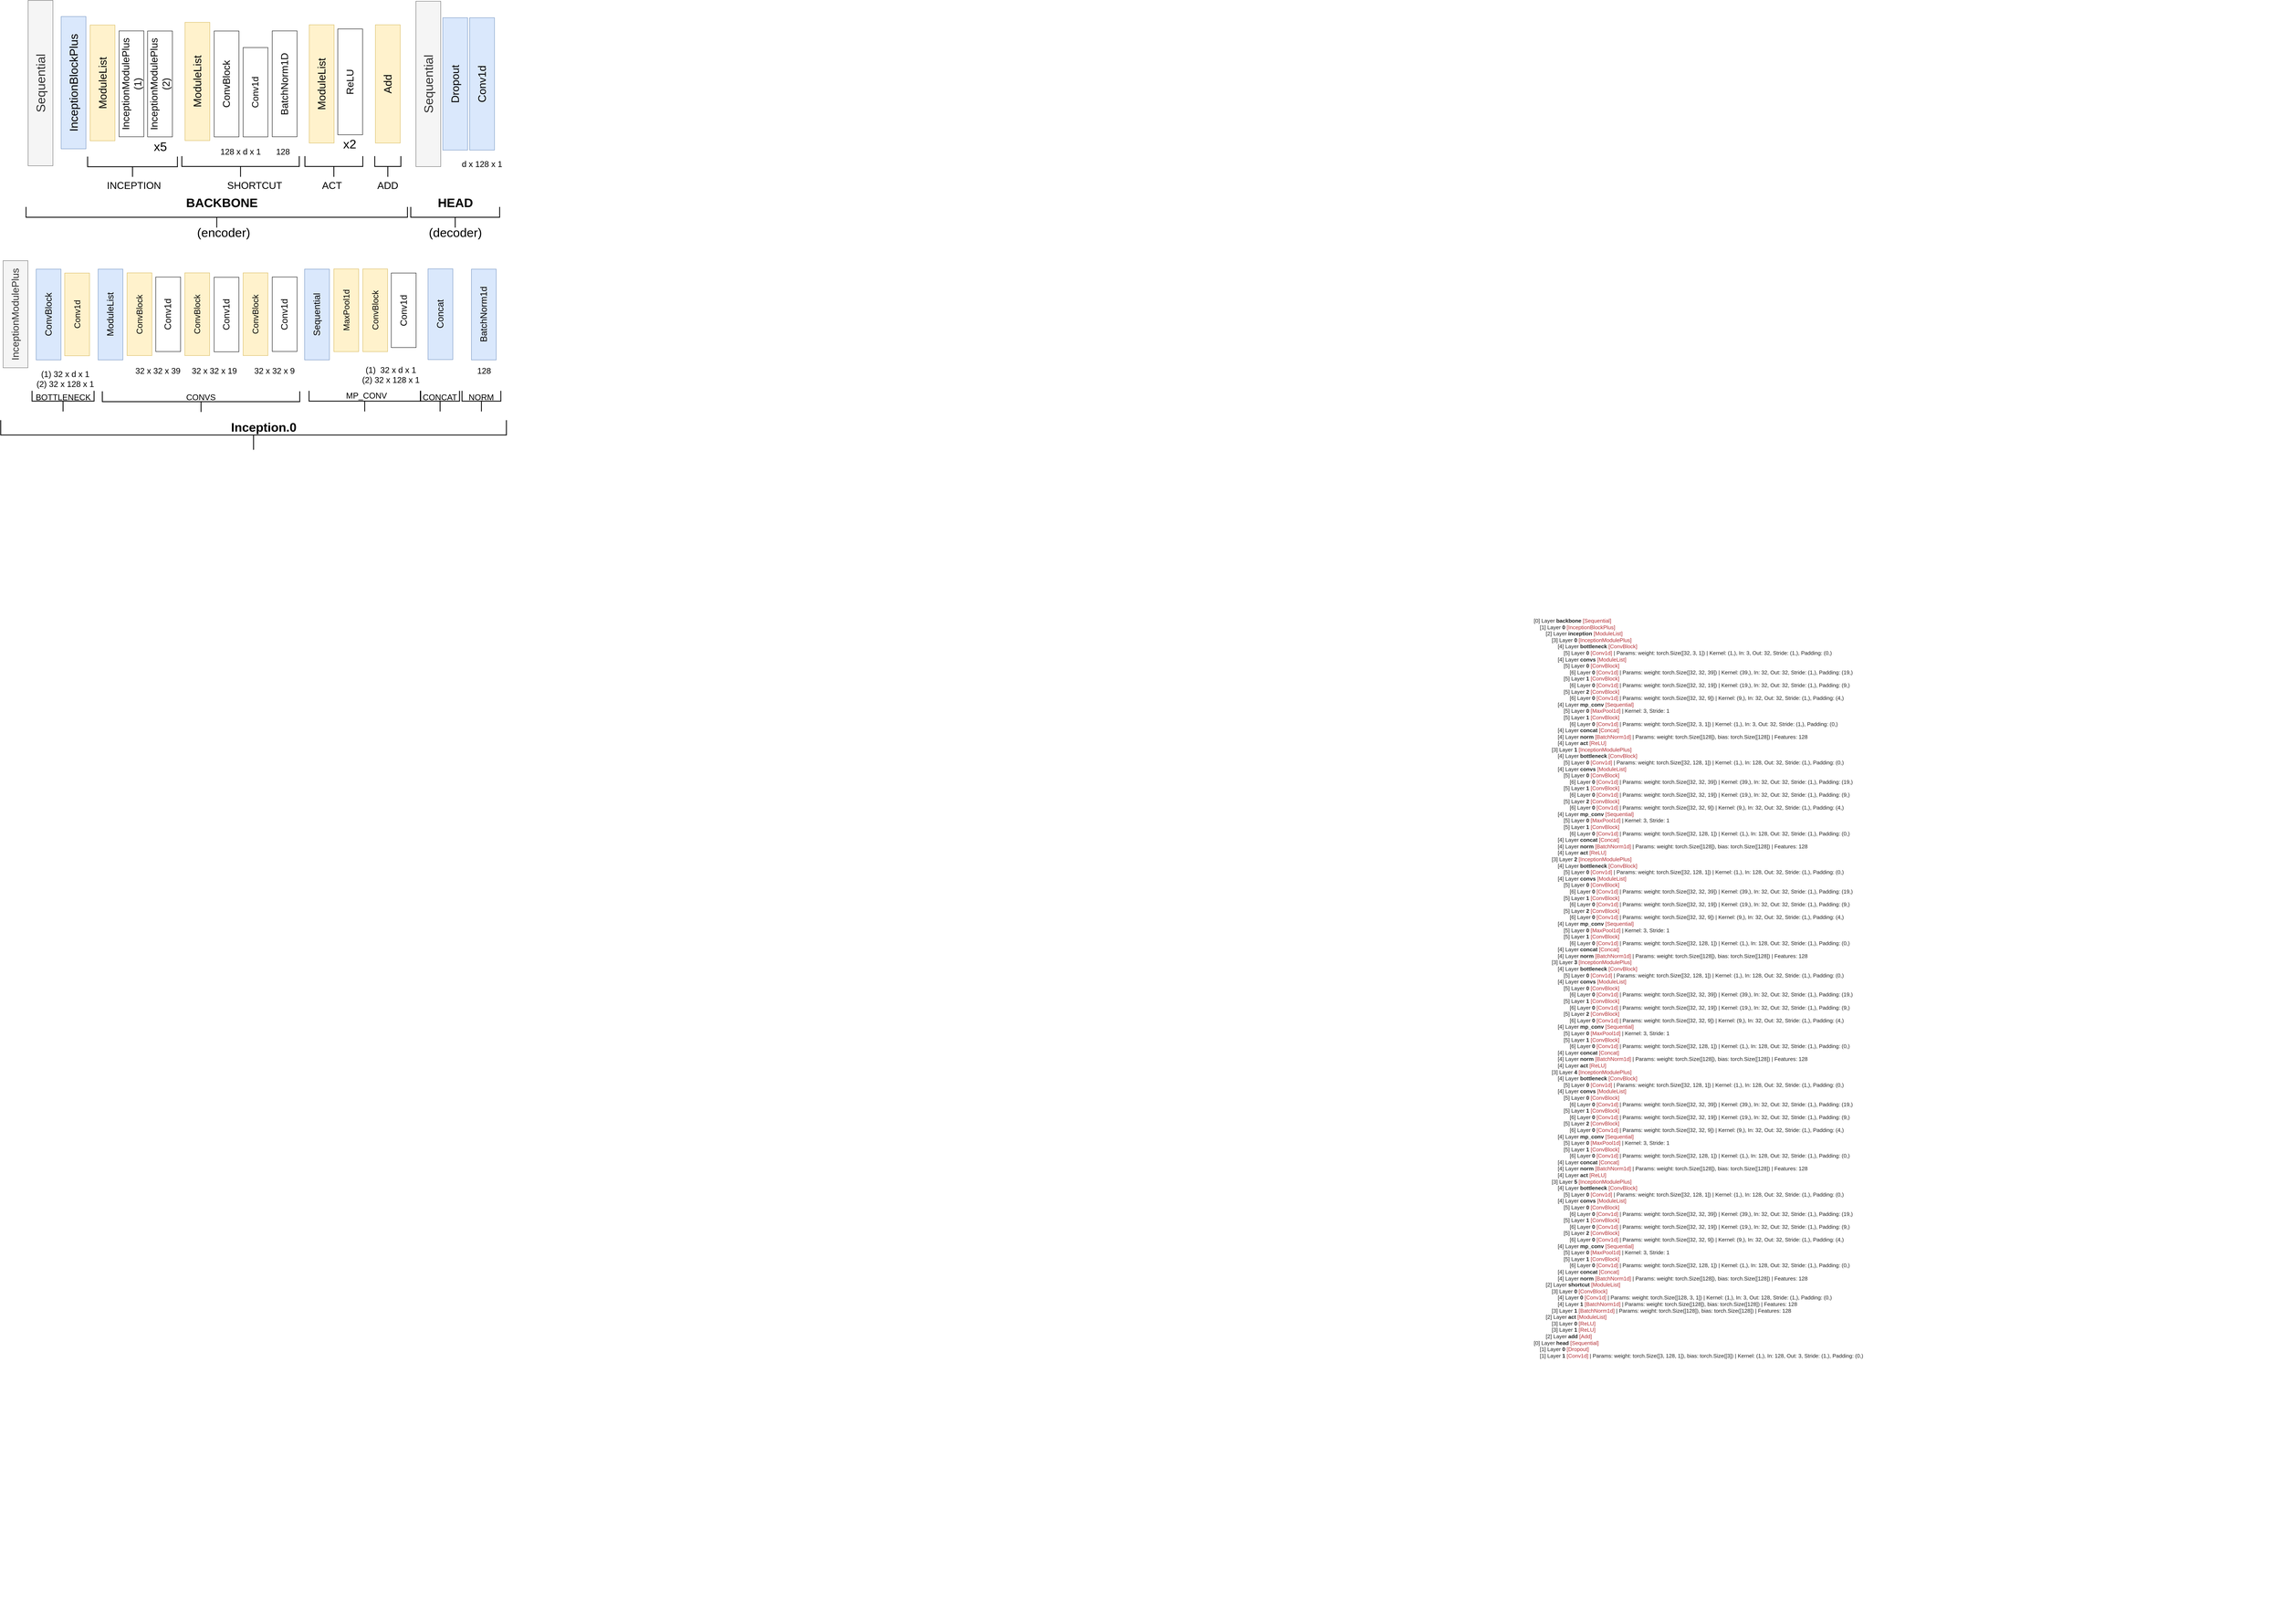 <mxfile version="24.7.17" pages="5">
  <diagram id="xUTtg9L8zxHgYp9hvYq3" name="InceptionBlock_old">
    <mxGraphModel dx="4323" dy="2055" grid="1" gridSize="10" guides="1" tooltips="1" connect="1" arrows="1" fold="1" page="1" pageScale="1" pageWidth="827" pageHeight="1169" math="0" shadow="0">
      <root>
        <mxCell id="0" />
        <mxCell id="1" parent="0" />
        <mxCell id="r3S5D6y43jw1CSlgVQuF-4" value="Sequential" style="rounded=0;whiteSpace=wrap;html=1;rotation=-90;fillColor=#f5f5f5;fontColor=#333333;strokeColor=#666666;fontStyle=0;fontSize=30;" parent="1" vertex="1">
          <mxGeometry x="820" y="214" width="400" height="60" as="geometry" />
        </mxCell>
        <mxCell id="r3S5D6y43jw1CSlgVQuF-5" value="InceptionBlockPlus" style="rounded=0;whiteSpace=wrap;html=1;rotation=-90;fontStyle=0;fillColor=#dae8fc;strokeColor=#6c8ebf;fontSize=28;" parent="1" vertex="1">
          <mxGeometry x="939.88" y="213" width="320" height="60" as="geometry" />
        </mxCell>
        <mxCell id="r3S5D6y43jw1CSlgVQuF-7" value="&lt;span style=&quot;font-size: 24px;&quot;&gt;InceptionModulePlus (2)&lt;/span&gt;" style="rounded=0;whiteSpace=wrap;html=1;rotation=-90;fontSize=24;fontStyle=0" parent="1" vertex="1">
          <mxGeometry x="1181" y="216" width="256" height="60" as="geometry" />
        </mxCell>
        <mxCell id="r3S5D6y43jw1CSlgVQuF-8" value="x5" style="text;html=1;align=center;verticalAlign=middle;whiteSpace=wrap;rounded=0;fontStyle=0;fontSize=30;" parent="1" vertex="1">
          <mxGeometry x="1280" y="381.5" width="60" height="30" as="geometry" />
        </mxCell>
        <mxCell id="r3S5D6y43jw1CSlgVQuF-9" value="&lt;span style=&quot;font-size: 26px;&quot;&gt;ModuleList&lt;/span&gt;" style="rounded=0;whiteSpace=wrap;html=1;rotation=-90;fillColor=#fff2cc;strokeColor=#d6b656;fontSize=26;fontStyle=0" parent="1" vertex="1">
          <mxGeometry x="1256.5" y="210" width="286" height="60" as="geometry" />
        </mxCell>
        <mxCell id="r3S5D6y43jw1CSlgVQuF-10" value="&lt;span style=&quot;font-size: 26px;&quot;&gt;ModuleList&lt;/span&gt;" style="rounded=0;whiteSpace=wrap;html=1;rotation=-90;fillColor=#fff2cc;strokeColor=#d6b656;fontSize=26;fontStyle=0" parent="1" vertex="1">
          <mxGeometry x="1557" y="216" width="286" height="60" as="geometry" />
        </mxCell>
        <mxCell id="r3S5D6y43jw1CSlgVQuF-11" value="Sequential" style="rounded=0;whiteSpace=wrap;html=1;rotation=-90;fillColor=#f5f5f5;fontColor=#333333;strokeColor=#666666;fontStyle=0;fontSize=30;" parent="1" vertex="1">
          <mxGeometry x="1758" y="216" width="400" height="60" as="geometry" />
        </mxCell>
        <mxCell id="r3S5D6y43jw1CSlgVQuF-12" value="&lt;span style=&quot;font-size: 26px;&quot;&gt;ModuleList&lt;/span&gt;" style="rounded=0;whiteSpace=wrap;html=1;rotation=-90;fillColor=#fff2cc;strokeColor=#d6b656;fontSize=26;fontStyle=0" parent="1" vertex="1">
          <mxGeometry x="1030.04" y="213.5" width="279.96" height="60" as="geometry" />
        </mxCell>
        <mxCell id="r3S5D6y43jw1CSlgVQuF-14" value="&lt;span style=&quot;font-size: 24px;&quot;&gt;ConvBlock&lt;/span&gt;" style="rounded=0;whiteSpace=wrap;html=1;rotation=-90;fontSize=24;fontStyle=0" parent="1" vertex="1">
          <mxGeometry x="1342" y="216" width="256" height="60" as="geometry" />
        </mxCell>
        <mxCell id="r3S5D6y43jw1CSlgVQuF-15" value="&lt;span style=&quot;font-size: 22px;&quot;&gt;Conv1d&lt;/span&gt;" style="rounded=0;whiteSpace=wrap;html=1;rotation=-90;fontSize=22;fontStyle=0" parent="1" vertex="1">
          <mxGeometry x="1432" y="236" width="216" height="60" as="geometry" />
        </mxCell>
        <mxCell id="r3S5D6y43jw1CSlgVQuF-17" value="&lt;span style=&quot;font-size: 24px;&quot;&gt;BatchNorm1D&lt;/span&gt;" style="rounded=0;whiteSpace=wrap;html=1;rotation=-90;fontSize=24;fontStyle=0" parent="1" vertex="1">
          <mxGeometry x="1482.44" y="215.74" width="256" height="60" as="geometry" />
        </mxCell>
        <mxCell id="r3S5D6y43jw1CSlgVQuF-18" value="&lt;span style=&quot;font-size: 24px;&quot;&gt;ReLU&lt;/span&gt;" style="rounded=0;whiteSpace=wrap;html=1;rotation=-90;fontSize=24;fontStyle=0" parent="1" vertex="1">
          <mxGeometry x="1641" y="211" width="256" height="60" as="geometry" />
        </mxCell>
        <mxCell id="r3S5D6y43jw1CSlgVQuF-19" value="x2" style="text;html=1;align=center;verticalAlign=middle;whiteSpace=wrap;rounded=0;fontStyle=0;fontSize=30;" parent="1" vertex="1">
          <mxGeometry x="1738" y="376" width="60" height="30" as="geometry" />
        </mxCell>
        <mxCell id="r3S5D6y43jw1CSlgVQuF-20" value="&lt;span style=&quot;font-size: 26px;&quot;&gt;Add&lt;/span&gt;" style="rounded=0;whiteSpace=wrap;html=1;rotation=-90;fillColor=#fff2cc;strokeColor=#d6b656;fontSize=26;fontStyle=0" parent="1" vertex="1">
          <mxGeometry x="1717" y="216" width="286" height="60" as="geometry" />
        </mxCell>
        <mxCell id="r3S5D6y43jw1CSlgVQuF-25" value="Dropout" style="rounded=0;whiteSpace=wrap;html=1;rotation=-90;fontStyle=0;fillColor=#dae8fc;strokeColor=#6c8ebf;fontSize=26;" parent="1" vertex="1">
          <mxGeometry x="1863" y="216" width="320" height="60" as="geometry" />
        </mxCell>
        <mxCell id="r3S5D6y43jw1CSlgVQuF-26" value="Conv1d" style="rounded=0;whiteSpace=wrap;html=1;rotation=-90;fontStyle=0;fillColor=#dae8fc;strokeColor=#6c8ebf;fontSize=26;" parent="1" vertex="1">
          <mxGeometry x="1928" y="216" width="320" height="60" as="geometry" />
        </mxCell>
        <mxCell id="wvp35-YuLijgxsBhSZmS-6" value="" style="strokeWidth=2;html=1;shape=mxgraph.flowchart.annotation_2;align=left;labelPosition=right;pointerEvents=1;rotation=-90;fontSize=22;fontStyle=0" parent="1" vertex="1">
          <mxGeometry x="1218.06" y="337.58" width="48.93" height="217.28" as="geometry" />
        </mxCell>
        <mxCell id="wvp35-YuLijgxsBhSZmS-7" value="INCEPTION" style="text;html=1;align=center;verticalAlign=middle;whiteSpace=wrap;rounded=0;fontSize=24;fontStyle=0" parent="1" vertex="1">
          <mxGeometry x="1216.07" y="476.95" width="60" height="30" as="geometry" />
        </mxCell>
        <mxCell id="wvp35-YuLijgxsBhSZmS-8" value="" style="strokeWidth=2;html=1;shape=mxgraph.flowchart.annotation_2;align=left;labelPosition=right;pointerEvents=1;rotation=-90;fontSize=22;fontStyle=0" parent="1" vertex="1">
          <mxGeometry x="1478.79" y="303.65" width="50" height="284.06" as="geometry" />
        </mxCell>
        <mxCell id="wvp35-YuLijgxsBhSZmS-9" value="SHORTCUT" style="text;html=1;align=center;verticalAlign=middle;whiteSpace=wrap;rounded=0;fontSize=24;fontStyle=0" parent="1" vertex="1">
          <mxGeometry x="1508" y="476.95" width="60" height="30" as="geometry" />
        </mxCell>
        <mxCell id="wvp35-YuLijgxsBhSZmS-10" value="" style="strokeWidth=2;html=1;shape=mxgraph.flowchart.annotation_2;align=left;labelPosition=right;pointerEvents=1;rotation=-90;fontSize=22;fontStyle=0" parent="1" vertex="1">
          <mxGeometry x="1704.51" y="375.67" width="50" height="140.01" as="geometry" />
        </mxCell>
        <mxCell id="wvp35-YuLijgxsBhSZmS-11" value="ACT" style="text;html=1;align=center;verticalAlign=middle;whiteSpace=wrap;rounded=0;fontSize=24;fontStyle=0" parent="1" vertex="1">
          <mxGeometry x="1694.51" y="476.95" width="60" height="30" as="geometry" />
        </mxCell>
        <mxCell id="wvp35-YuLijgxsBhSZmS-12" value="ADD" style="text;html=1;align=center;verticalAlign=middle;whiteSpace=wrap;rounded=0;fontSize=24;fontStyle=0" parent="1" vertex="1">
          <mxGeometry x="1830" y="477.25" width="60" height="30" as="geometry" />
        </mxCell>
        <mxCell id="wvp35-YuLijgxsBhSZmS-13" value="" style="strokeWidth=2;html=1;shape=mxgraph.flowchart.annotation_2;align=center;labelPosition=right;pointerEvents=1;rotation=-90;fontSize=24;fontStyle=0" parent="1" vertex="1">
          <mxGeometry x="1835" y="414.11" width="50" height="63.14" as="geometry" />
        </mxCell>
        <mxCell id="8c9qDnFIcxm0l0SZiaau-49" value="" style="group;fontSize=26;" parent="1" vertex="1" connectable="0">
          <mxGeometry x="1360" y="1753.5" width="268.75" height="266.25" as="geometry" />
        </mxCell>
        <mxCell id="8c9qDnFIcxm0l0SZiaau-50" value="" style="strokeWidth=2;html=1;shape=mxgraph.flowchart.annotation_2;align=left;labelPosition=right;pointerEvents=1;rotation=-90;fontSize=20;fontStyle=0" parent="8c9qDnFIcxm0l0SZiaau-49" vertex="1">
          <mxGeometry x="23.25" y="-977.75" width="50" height="477.5" as="geometry" />
        </mxCell>
        <mxCell id="8c9qDnFIcxm0l0SZiaau-51" value="CONVS" style="text;html=1;align=center;verticalAlign=middle;whiteSpace=wrap;rounded=0;fontSize=20;fontStyle=0" parent="8c9qDnFIcxm0l0SZiaau-49" vertex="1">
          <mxGeometry x="18.25" y="-766" width="60" height="30" as="geometry" />
        </mxCell>
        <mxCell id="8c9qDnFIcxm0l0SZiaau-71" value="&lt;span style=&quot;font-size: 24px;&quot;&gt;InceptionModulePlus (1)&lt;/span&gt;" style="rounded=0;whiteSpace=wrap;html=1;rotation=-90;fontSize=24;fontStyle=0" parent="1" vertex="1">
          <mxGeometry x="1112" y="215.74" width="256" height="60" as="geometry" />
        </mxCell>
        <mxCell id="8c9qDnFIcxm0l0SZiaau-75" value="" style="group" parent="1" vertex="1" connectable="0">
          <mxGeometry x="929.5" y="673.5" width="1270.76" height="474.38" as="geometry" />
        </mxCell>
        <mxCell id="8c9qDnFIcxm0l0SZiaau-5" value="&lt;span style=&quot;font-size: 24px;&quot;&gt;InceptionModulePlus&lt;/span&gt;" style="rounded=0;whiteSpace=wrap;html=1;rotation=-90;fontSize=24;fontStyle=0;fillColor=#f5f5f5;fontColor=#333333;strokeColor=#666666;" parent="8c9qDnFIcxm0l0SZiaau-75" vertex="1">
          <mxGeometry x="-99.5" y="99.5" width="259" height="60" as="geometry" />
        </mxCell>
        <mxCell id="8c9qDnFIcxm0l0SZiaau-7" value="&lt;span style=&quot;font-size: 22px;&quot;&gt;ConvBlock&lt;/span&gt;" style="rounded=0;whiteSpace=wrap;html=1;rotation=-90;fontSize=22;fontStyle=0;fillColor=#dae8fc;strokeColor=#6c8ebf;" parent="8c9qDnFIcxm0l0SZiaau-75" vertex="1">
          <mxGeometry x="0.25" y="100.25" width="219.5" height="60" as="geometry" />
        </mxCell>
        <mxCell id="8c9qDnFIcxm0l0SZiaau-9" value="&lt;span style=&quot;font-size: 20px;&quot;&gt;(1) 32 x d x 1&lt;/span&gt;&lt;div&gt;&lt;span style=&quot;font-size: 20px;&quot;&gt;(2) 32 x 128 x 1&lt;/span&gt;&lt;/div&gt;" style="text;html=1;align=center;verticalAlign=middle;whiteSpace=wrap;rounded=0;fontSize=20;" parent="8c9qDnFIcxm0l0SZiaau-75" vertex="1">
          <mxGeometry x="50" y="270" width="200" height="30" as="geometry" />
        </mxCell>
        <mxCell id="8c9qDnFIcxm0l0SZiaau-11" value="&lt;font style=&quot;font-size: 20px;&quot;&gt;Conv1d&lt;/font&gt;" style="rounded=0;whiteSpace=wrap;html=1;rotation=-90;fontSize=22;fontStyle=0;fillColor=#fff2cc;strokeColor=#d6b656;" parent="8c9qDnFIcxm0l0SZiaau-75" vertex="1">
          <mxGeometry x="79" y="100" width="200" height="60" as="geometry" />
        </mxCell>
        <mxCell id="8c9qDnFIcxm0l0SZiaau-31" value="&lt;span style=&quot;font-size: 22px;&quot;&gt;Conv1d&lt;/span&gt;" style="rounded=0;whiteSpace=wrap;html=1;rotation=-90;fontSize=22;fontStyle=0" parent="8c9qDnFIcxm0l0SZiaau-75" vertex="1">
          <mxGeometry x="309.17" y="99.66" width="180.18" height="60" as="geometry" />
        </mxCell>
        <mxCell id="8c9qDnFIcxm0l0SZiaau-32" value="" style="group;fontSize=20;" parent="8c9qDnFIcxm0l0SZiaau-75" vertex="1" connectable="0">
          <mxGeometry x="80" y="313.5" width="150" height="52.5" as="geometry" />
        </mxCell>
        <mxCell id="8c9qDnFIcxm0l0SZiaau-26" value="" style="strokeWidth=2;html=1;shape=mxgraph.flowchart.annotation_2;align=left;labelPosition=right;pointerEvents=1;rotation=-90;fontSize=20;fontStyle=0" parent="8c9qDnFIcxm0l0SZiaau-32" vertex="1">
          <mxGeometry x="40" y="-48.75" width="50" height="150" as="geometry" />
        </mxCell>
        <mxCell id="8c9qDnFIcxm0l0SZiaau-27" value="BOTTLENECK" style="text;html=1;align=center;verticalAlign=middle;whiteSpace=wrap;rounded=0;fontSize=20;fontStyle=0" parent="8c9qDnFIcxm0l0SZiaau-32" vertex="1">
          <mxGeometry x="60" y="0.5" width="10" height="30" as="geometry" />
        </mxCell>
        <mxCell id="8c9qDnFIcxm0l0SZiaau-33" value="&lt;span style=&quot;font-size: 22px;&quot;&gt;ModuleList&lt;/span&gt;" style="rounded=0;whiteSpace=wrap;html=1;rotation=-90;fontSize=22;fontStyle=0;fillColor=#dae8fc;strokeColor=#6c8ebf;" parent="8c9qDnFIcxm0l0SZiaau-75" vertex="1">
          <mxGeometry x="150" y="100.25" width="219.5" height="60" as="geometry" />
        </mxCell>
        <mxCell id="8c9qDnFIcxm0l0SZiaau-34" value="&lt;font style=&quot;font-size: 20px;&quot;&gt;ConvBlock&lt;/font&gt;" style="rounded=0;whiteSpace=wrap;html=1;rotation=-90;fontSize=22;fontStyle=0;fillColor=#fff2cc;strokeColor=#d6b656;" parent="8c9qDnFIcxm0l0SZiaau-75" vertex="1">
          <mxGeometry x="229.88" y="99.5" width="200" height="60" as="geometry" />
        </mxCell>
        <mxCell id="8c9qDnFIcxm0l0SZiaau-35" value="&lt;span style=&quot;font-size: 20px;&quot;&gt;32 x 32 x 39&lt;/span&gt;" style="text;html=1;align=center;verticalAlign=middle;whiteSpace=wrap;rounded=0;fontSize=20;" parent="8c9qDnFIcxm0l0SZiaau-75" vertex="1">
          <mxGeometry x="299.25" y="250" width="150.26" height="30" as="geometry" />
        </mxCell>
        <mxCell id="8c9qDnFIcxm0l0SZiaau-36" value="&lt;font style=&quot;font-size: 20px;&quot;&gt;ConvBlock&lt;/font&gt;" style="rounded=0;whiteSpace=wrap;html=1;rotation=-90;fontSize=22;fontStyle=0;fillColor=#fff2cc;strokeColor=#d6b656;" parent="8c9qDnFIcxm0l0SZiaau-75" vertex="1">
          <mxGeometry x="369.5" y="99.5" width="200" height="60" as="geometry" />
        </mxCell>
        <mxCell id="8c9qDnFIcxm0l0SZiaau-37" value="&lt;span style=&quot;font-size: 22px;&quot;&gt;Conv1d&lt;/span&gt;" style="rounded=0;whiteSpace=wrap;html=1;rotation=-90;fontSize=22;fontStyle=0" parent="8c9qDnFIcxm0l0SZiaau-75" vertex="1">
          <mxGeometry x="450.26" y="100.25" width="180.18" height="60" as="geometry" />
        </mxCell>
        <mxCell id="8c9qDnFIcxm0l0SZiaau-38" value="&lt;span style=&quot;font-size: 20px;&quot;&gt;32 x 32 x 19&lt;/span&gt;" style="text;html=1;align=center;verticalAlign=middle;whiteSpace=wrap;rounded=0;fontSize=20;fontStyle=0" parent="8c9qDnFIcxm0l0SZiaau-75" vertex="1">
          <mxGeometry x="450.26" y="250" width="121.12" height="30" as="geometry" />
        </mxCell>
        <mxCell id="8c9qDnFIcxm0l0SZiaau-39" value="&lt;font style=&quot;font-size: 20px;&quot;&gt;ConvBlock&lt;/font&gt;" style="rounded=0;whiteSpace=wrap;html=1;rotation=-90;fontSize=22;fontStyle=0;fillColor=#fff2cc;strokeColor=#d6b656;" parent="8c9qDnFIcxm0l0SZiaau-75" vertex="1">
          <mxGeometry x="510.5" y="99.5" width="200" height="60" as="geometry" />
        </mxCell>
        <mxCell id="8c9qDnFIcxm0l0SZiaau-40" value="&lt;span style=&quot;font-size: 22px;&quot;&gt;Conv1d&lt;/span&gt;" style="rounded=0;whiteSpace=wrap;html=1;rotation=-90;fontSize=22;fontStyle=0" parent="8c9qDnFIcxm0l0SZiaau-75" vertex="1">
          <mxGeometry x="590.88" y="99.5" width="180.18" height="60" as="geometry" />
        </mxCell>
        <mxCell id="8c9qDnFIcxm0l0SZiaau-41" value="&lt;span style=&quot;font-size: 20px;&quot;&gt;32 x 32 x 9&lt;/span&gt;" style="text;html=1;align=center;verticalAlign=middle;whiteSpace=wrap;rounded=0;fontSize=20;fontStyle=0" parent="8c9qDnFIcxm0l0SZiaau-75" vertex="1">
          <mxGeometry x="600" y="250" width="111.5" height="30" as="geometry" />
        </mxCell>
        <mxCell id="8c9qDnFIcxm0l0SZiaau-58" value="" style="group" parent="8c9qDnFIcxm0l0SZiaau-75" vertex="1" connectable="0">
          <mxGeometry x="740" y="314" width="170" height="160.38" as="geometry" />
        </mxCell>
        <mxCell id="8c9qDnFIcxm0l0SZiaau-55" value="" style="strokeWidth=2;html=1;shape=mxgraph.flowchart.annotation_2;align=left;labelPosition=right;pointerEvents=1;rotation=-90;fontSize=20;fontStyle=0" parent="8c9qDnFIcxm0l0SZiaau-58" vertex="1">
          <mxGeometry x="109.62" y="-108.87" width="50" height="269.25" as="geometry" />
        </mxCell>
        <mxCell id="8c9qDnFIcxm0l0SZiaau-56" value="MP_CONV" style="text;html=1;align=center;verticalAlign=middle;whiteSpace=wrap;rounded=0;fontSize=20;fontStyle=0" parent="8c9qDnFIcxm0l0SZiaau-58" vertex="1">
          <mxGeometry x="106.62" y="-4" width="65.38" height="30" as="geometry" />
        </mxCell>
        <mxCell id="8c9qDnFIcxm0l0SZiaau-59" value="&lt;span style=&quot;font-size: 22px;&quot;&gt;Sequential&lt;/span&gt;" style="rounded=0;whiteSpace=wrap;html=1;rotation=-90;fontSize=22;fontStyle=0;fillColor=#dae8fc;strokeColor=#6c8ebf;" parent="8c9qDnFIcxm0l0SZiaau-75" vertex="1">
          <mxGeometry x="649.5" y="100.25" width="219.5" height="60" as="geometry" />
        </mxCell>
        <mxCell id="8c9qDnFIcxm0l0SZiaau-60" value="&lt;font style=&quot;font-size: 20px;&quot;&gt;MaxPool1d&lt;/font&gt;" style="rounded=0;whiteSpace=wrap;html=1;rotation=-90;fontSize=22;fontStyle=0;fillColor=#fff2cc;strokeColor=#d6b656;" parent="8c9qDnFIcxm0l0SZiaau-75" vertex="1">
          <mxGeometry x="730" y="90" width="200" height="60" as="geometry" />
        </mxCell>
        <mxCell id="8c9qDnFIcxm0l0SZiaau-61" value="&lt;font style=&quot;font-size: 20px;&quot;&gt;ConvBlock&lt;/font&gt;" style="rounded=0;whiteSpace=wrap;html=1;rotation=-90;fontSize=22;fontStyle=0;fillColor=#fff2cc;strokeColor=#d6b656;" parent="8c9qDnFIcxm0l0SZiaau-75" vertex="1">
          <mxGeometry x="800" y="90" width="200" height="60" as="geometry" />
        </mxCell>
        <mxCell id="8c9qDnFIcxm0l0SZiaau-62" value="&lt;span style=&quot;font-size: 22px;&quot;&gt;Conv1d&lt;/span&gt;" style="rounded=0;whiteSpace=wrap;html=1;rotation=-90;fontSize=22;fontStyle=0" parent="8c9qDnFIcxm0l0SZiaau-75" vertex="1">
          <mxGeometry x="878.82" y="90" width="180.18" height="60" as="geometry" />
        </mxCell>
        <mxCell id="8c9qDnFIcxm0l0SZiaau-63" value="&lt;span style=&quot;font-size: 22px;&quot;&gt;Concat&lt;/span&gt;" style="rounded=0;whiteSpace=wrap;html=1;rotation=-90;fontSize=22;fontStyle=0;fillColor=#dae8fc;strokeColor=#6c8ebf;" parent="8c9qDnFIcxm0l0SZiaau-75" vertex="1">
          <mxGeometry x="948" y="99.5" width="219.5" height="60" as="geometry" />
        </mxCell>
        <mxCell id="8c9qDnFIcxm0l0SZiaau-64" value="" style="group;fontSize=20;" parent="8c9qDnFIcxm0l0SZiaau-75" vertex="1" connectable="0">
          <mxGeometry x="1010" y="314" width="150" height="72.69" as="geometry" />
        </mxCell>
        <mxCell id="8c9qDnFIcxm0l0SZiaau-65" value="" style="strokeWidth=2;html=1;shape=mxgraph.flowchart.annotation_2;align=left;labelPosition=right;pointerEvents=1;rotation=-90;fontSize=20;fontStyle=0" parent="8c9qDnFIcxm0l0SZiaau-64" vertex="1">
          <mxGeometry x="21.93" y="-21.18" width="50" height="93.87" as="geometry" />
        </mxCell>
        <mxCell id="8c9qDnFIcxm0l0SZiaau-66" value="CONCAT" style="text;html=1;align=center;verticalAlign=middle;whiteSpace=wrap;rounded=0;fontSize=20;fontStyle=0" parent="8c9qDnFIcxm0l0SZiaau-64" vertex="1">
          <mxGeometry x="16.93" width="60" height="30" as="geometry" />
        </mxCell>
        <mxCell id="8c9qDnFIcxm0l0SZiaau-67" value="" style="group;fontSize=20;" parent="8c9qDnFIcxm0l0SZiaau-75" vertex="1" connectable="0">
          <mxGeometry x="1110" y="314" width="150" height="72.69" as="geometry" />
        </mxCell>
        <mxCell id="8c9qDnFIcxm0l0SZiaau-68" value="" style="strokeWidth=2;html=1;shape=mxgraph.flowchart.annotation_2;align=left;labelPosition=right;pointerEvents=1;rotation=-90;fontSize=20;fontStyle=0" parent="8c9qDnFIcxm0l0SZiaau-67" vertex="1">
          <mxGeometry x="21.93" y="-21.18" width="50" height="93.87" as="geometry" />
        </mxCell>
        <mxCell id="8c9qDnFIcxm0l0SZiaau-69" value="NORM" style="text;html=1;align=center;verticalAlign=middle;whiteSpace=wrap;rounded=0;fontSize=20;fontStyle=0" parent="8c9qDnFIcxm0l0SZiaau-67" vertex="1">
          <mxGeometry x="16.93" width="60" height="30" as="geometry" />
        </mxCell>
        <mxCell id="8c9qDnFIcxm0l0SZiaau-70" value="BatchNorm1d" style="rounded=0;whiteSpace=wrap;html=1;rotation=-90;fontSize=22;fontStyle=0;fillColor=#dae8fc;strokeColor=#6c8ebf;" parent="8c9qDnFIcxm0l0SZiaau-75" vertex="1">
          <mxGeometry x="1053" y="100.25" width="219.5" height="60" as="geometry" />
        </mxCell>
        <mxCell id="8c9qDnFIcxm0l0SZiaau-77" value="&lt;span style=&quot;font-size: 20px;&quot;&gt;128&lt;/span&gt;" style="text;html=1;align=center;verticalAlign=middle;whiteSpace=wrap;rounded=0;fontSize=20;" parent="8c9qDnFIcxm0l0SZiaau-75" vertex="1">
          <mxGeometry x="1133" y="250" width="59.5" height="30" as="geometry" />
        </mxCell>
        <mxCell id="8c9qDnFIcxm0l0SZiaau-78" value="" style="group" parent="1" vertex="1" connectable="0">
          <mxGeometry x="985" y="543.5" width="955" height="486.25" as="geometry" />
        </mxCell>
        <mxCell id="8c9qDnFIcxm0l0SZiaau-16" value="&amp;nbsp;" style="strokeWidth=2;html=1;shape=mxgraph.flowchart.annotation_2;align=left;labelPosition=right;pointerEvents=1;rotation=-90;fontSize=30;" parent="8c9qDnFIcxm0l0SZiaau-78" vertex="1">
          <mxGeometry x="436.25" y="-436.25" width="50" height="922.5" as="geometry" />
        </mxCell>
        <mxCell id="wvp35-YuLijgxsBhSZmS-3" value="&lt;b style=&quot;font-size: 30px;&quot;&gt;BACKBONE&amp;nbsp;&lt;/b&gt;&lt;div&gt;&lt;b style=&quot;font-size: 30px;&quot;&gt;&lt;br&gt;&lt;/b&gt;&lt;/div&gt;&lt;div&gt;&lt;span style=&quot;font-size: 30px;&quot;&gt;(encoder)&lt;/span&gt;&lt;/div&gt;" style="text;html=1;align=center;verticalAlign=middle;whiteSpace=wrap;rounded=0;fontSize=30;" parent="8c9qDnFIcxm0l0SZiaau-78" vertex="1">
          <mxGeometry x="447.5" y="10" width="60" height="30" as="geometry" />
        </mxCell>
        <mxCell id="8c9qDnFIcxm0l0SZiaau-76" value="&lt;div&gt;&lt;span style=&quot;font-size: 20px;&quot;&gt;(1)&amp;nbsp; 32 x d x 1&lt;/span&gt;&lt;/div&gt;&lt;span style=&quot;font-size: 20px;&quot;&gt;(2) 32 x 128 x 1&lt;/span&gt;" style="text;html=1;align=center;verticalAlign=middle;whiteSpace=wrap;rounded=0;fontSize=20;" parent="8c9qDnFIcxm0l0SZiaau-78" vertex="1">
          <mxGeometry x="775" y="390" width="215" height="30" as="geometry" />
        </mxCell>
        <mxCell id="8c9qDnFIcxm0l0SZiaau-79" value="" style="group" parent="1" vertex="1" connectable="0">
          <mxGeometry x="1915.5" y="543.5" width="215" height="50" as="geometry" />
        </mxCell>
        <mxCell id="wvp35-YuLijgxsBhSZmS-4" value="" style="strokeWidth=2;html=1;shape=mxgraph.flowchart.annotation_2;align=left;labelPosition=right;pointerEvents=1;rotation=-90;fontSize=30;" parent="8c9qDnFIcxm0l0SZiaau-79" vertex="1">
          <mxGeometry x="82.5" y="-82.5" width="50" height="215" as="geometry" />
        </mxCell>
        <mxCell id="wvp35-YuLijgxsBhSZmS-5" value="&lt;b style=&quot;font-size: 30px;&quot;&gt;HEAD&lt;/b&gt;&lt;div&gt;&lt;br&gt;&lt;/div&gt;&lt;div&gt;(decoder)&lt;/div&gt;" style="text;html=1;align=center;verticalAlign=middle;whiteSpace=wrap;rounded=0;fontSize=30;" parent="8c9qDnFIcxm0l0SZiaau-79" vertex="1">
          <mxGeometry x="60" y="10" width="95" height="30" as="geometry" />
        </mxCell>
        <mxCell id="8c9qDnFIcxm0l0SZiaau-82" value="&lt;span style=&quot;font-size: 20px;&quot;&gt;128 x d x 1&lt;/span&gt;" style="text;html=1;align=center;verticalAlign=middle;whiteSpace=wrap;rounded=0;fontSize=20;fontStyle=0" parent="1" vertex="1">
          <mxGeometry x="1419.73" y="393.5" width="168.12" height="30" as="geometry" />
        </mxCell>
        <mxCell id="8c9qDnFIcxm0l0SZiaau-83" value="&lt;span style=&quot;font-size: 20px;&quot;&gt;128&lt;/span&gt;" style="text;html=1;align=center;verticalAlign=middle;whiteSpace=wrap;rounded=0;fontSize=20;fontStyle=0" parent="1" vertex="1">
          <mxGeometry x="1582.88" y="393.5" width="47.12" height="30" as="geometry" />
        </mxCell>
        <mxCell id="8c9qDnFIcxm0l0SZiaau-84" value="&lt;span style=&quot;font-size: 20px;&quot;&gt;d x 128 x 1&lt;/span&gt;" style="text;html=1;align=center;verticalAlign=middle;whiteSpace=wrap;rounded=0;fontSize=20;fontStyle=0" parent="1" vertex="1">
          <mxGeometry x="2036.22" y="423.5" width="103.56" height="30" as="geometry" />
        </mxCell>
        <mxCell id="8c9qDnFIcxm0l0SZiaau-85" value="&lt;pre style=&quot;font-family: var(--jp-code-font-family); font-size: 13px; line-height: var(--jp-code-line-height); color: rgba(0, 0, 0, 0.87); border: none; margin: 0px; padding: 0px; overflow: auto; word-break: break-all; overflow-wrap: break-word; white-space: pre-wrap; font-style: normal; font-variant-ligatures: normal; font-variant-caps: normal; font-weight: 400; letter-spacing: normal; orphans: 2; text-align: left; text-indent: 0px; text-transform: none; widows: 2; word-spacing: 0px; -webkit-text-stroke-width: 0px; background-color: rgb(255, 255, 255); text-decoration-thickness: initial; text-decoration-style: initial; text-decoration-color: initial;&quot;&gt;[0] Layer &lt;span class=&quot;ansi-bold&quot; style=&quot;font-weight: bold;&quot;&gt;backbone&lt;/span&gt; &lt;span class=&quot;ansi-red-intense-fg&quot; style=&quot;color: rgb(178, 43, 49);&quot;&gt;[Sequential]&lt;/span&gt;&#xa;&lt;span style=&quot;white-space: pre;&quot;&gt;&amp;nbsp;&amp;nbsp;&amp;nbsp;&amp;nbsp;&lt;/span&gt;[1] Layer &lt;span class=&quot;ansi-bold&quot; style=&quot;font-weight: bold;&quot;&gt;0&lt;/span&gt; &lt;span class=&quot;ansi-red-intense-fg&quot; style=&quot;color: rgb(178, 43, 49);&quot;&gt;[InceptionBlockPlus]&lt;/span&gt;&#xa;&lt;span style=&quot;white-space: pre;&quot;&gt;&amp;nbsp;&amp;nbsp;&amp;nbsp;&amp;nbsp;&lt;/span&gt;&lt;span style=&quot;white-space: pre;&quot;&gt;&amp;nbsp;&amp;nbsp;&amp;nbsp;&amp;nbsp;&lt;/span&gt;[2] Layer &lt;span class=&quot;ansi-bold&quot; style=&quot;font-weight: bold;&quot;&gt;inception&lt;/span&gt; &lt;span class=&quot;ansi-red-intense-fg&quot; style=&quot;color: rgb(178, 43, 49);&quot;&gt;[ModuleList]&lt;/span&gt;&#xa;&lt;span style=&quot;white-space: pre;&quot;&gt;&amp;nbsp;&amp;nbsp;&amp;nbsp;&amp;nbsp;&lt;/span&gt;&lt;span style=&quot;white-space: pre;&quot;&gt;&amp;nbsp;&amp;nbsp;&amp;nbsp;&amp;nbsp;&lt;/span&gt;&lt;span style=&quot;white-space: pre;&quot;&gt;&amp;nbsp;&amp;nbsp;&amp;nbsp;&amp;nbsp;&lt;/span&gt;[3] Layer &lt;span class=&quot;ansi-bold&quot; style=&quot;font-weight: bold;&quot;&gt;0&lt;/span&gt; &lt;span class=&quot;ansi-red-intense-fg&quot; style=&quot;color: rgb(178, 43, 49);&quot;&gt;[InceptionModulePlus]&lt;/span&gt;&#xa;&lt;span style=&quot;white-space: pre;&quot;&gt;&amp;nbsp;&amp;nbsp;&amp;nbsp;&amp;nbsp;&lt;/span&gt;&lt;span style=&quot;white-space: pre;&quot;&gt;&amp;nbsp;&amp;nbsp;&amp;nbsp;&amp;nbsp;&lt;/span&gt;&lt;span style=&quot;white-space: pre;&quot;&gt;&amp;nbsp;&amp;nbsp;&amp;nbsp;&amp;nbsp;&lt;/span&gt;&lt;span style=&quot;white-space: pre;&quot;&gt;&amp;nbsp;&amp;nbsp;&amp;nbsp;&amp;nbsp;&lt;/span&gt;[4] Layer &lt;span class=&quot;ansi-bold&quot; style=&quot;font-weight: bold;&quot;&gt;bottleneck&lt;/span&gt; &lt;span class=&quot;ansi-red-intense-fg&quot; style=&quot;color: rgb(178, 43, 49);&quot;&gt;[ConvBlock]&lt;/span&gt;&#xa;&lt;span style=&quot;white-space: pre;&quot;&gt;&amp;nbsp;&amp;nbsp;&amp;nbsp;&amp;nbsp;&lt;/span&gt;&lt;span style=&quot;white-space: pre;&quot;&gt;&amp;nbsp;&amp;nbsp;&amp;nbsp;&amp;nbsp;&lt;/span&gt;&lt;span style=&quot;white-space: pre;&quot;&gt;&amp;nbsp;&amp;nbsp;&amp;nbsp;&amp;nbsp;&lt;/span&gt;&lt;span style=&quot;white-space: pre;&quot;&gt;&amp;nbsp;&amp;nbsp;&amp;nbsp;&amp;nbsp;&lt;/span&gt;&lt;span style=&quot;white-space: pre;&quot;&gt;&amp;nbsp;&amp;nbsp;&amp;nbsp;&amp;nbsp;&lt;/span&gt;[5] Layer &lt;span class=&quot;ansi-bold&quot; style=&quot;font-weight: bold;&quot;&gt;0&lt;/span&gt; &lt;span class=&quot;ansi-red-intense-fg&quot; style=&quot;color: rgb(178, 43, 49);&quot;&gt;[Conv1d]&lt;/span&gt; | Params: weight: torch.Size([32, 3, 1]) | Kernel: (1,), In: 3, Out: 32, Stride: (1,), Padding: (0,)&#xa;&lt;span style=&quot;white-space: pre;&quot;&gt;&amp;nbsp;&amp;nbsp;&amp;nbsp;&amp;nbsp;&lt;/span&gt;&lt;span style=&quot;white-space: pre;&quot;&gt;&amp;nbsp;&amp;nbsp;&amp;nbsp;&amp;nbsp;&lt;/span&gt;&lt;span style=&quot;white-space: pre;&quot;&gt;&amp;nbsp;&amp;nbsp;&amp;nbsp;&amp;nbsp;&lt;/span&gt;&lt;span style=&quot;white-space: pre;&quot;&gt;&amp;nbsp;&amp;nbsp;&amp;nbsp;&amp;nbsp;&lt;/span&gt;[4] Layer &lt;span class=&quot;ansi-bold&quot; style=&quot;font-weight: bold;&quot;&gt;convs&lt;/span&gt; &lt;span class=&quot;ansi-red-intense-fg&quot; style=&quot;color: rgb(178, 43, 49);&quot;&gt;[ModuleList]&lt;/span&gt;&#xa;&lt;span style=&quot;white-space: pre;&quot;&gt;&amp;nbsp;&amp;nbsp;&amp;nbsp;&amp;nbsp;&lt;/span&gt;&lt;span style=&quot;white-space: pre;&quot;&gt;&amp;nbsp;&amp;nbsp;&amp;nbsp;&amp;nbsp;&lt;/span&gt;&lt;span style=&quot;white-space: pre;&quot;&gt;&amp;nbsp;&amp;nbsp;&amp;nbsp;&amp;nbsp;&lt;/span&gt;&lt;span style=&quot;white-space: pre;&quot;&gt;&amp;nbsp;&amp;nbsp;&amp;nbsp;&amp;nbsp;&lt;/span&gt;&lt;span style=&quot;white-space: pre;&quot;&gt;&amp;nbsp;&amp;nbsp;&amp;nbsp;&amp;nbsp;&lt;/span&gt;[5] Layer &lt;span class=&quot;ansi-bold&quot; style=&quot;font-weight: bold;&quot;&gt;0&lt;/span&gt; &lt;span class=&quot;ansi-red-intense-fg&quot; style=&quot;color: rgb(178, 43, 49);&quot;&gt;[ConvBlock]&lt;/span&gt;&#xa;&lt;span style=&quot;white-space: pre;&quot;&gt;&amp;nbsp;&amp;nbsp;&amp;nbsp;&amp;nbsp;&lt;/span&gt;&lt;span style=&quot;white-space: pre;&quot;&gt;&amp;nbsp;&amp;nbsp;&amp;nbsp;&amp;nbsp;&lt;/span&gt;&lt;span style=&quot;white-space: pre;&quot;&gt;&amp;nbsp;&amp;nbsp;&amp;nbsp;&amp;nbsp;&lt;/span&gt;&lt;span style=&quot;white-space: pre;&quot;&gt;&amp;nbsp;&amp;nbsp;&amp;nbsp;&amp;nbsp;&lt;/span&gt;&lt;span style=&quot;white-space: pre;&quot;&gt;&amp;nbsp;&amp;nbsp;&amp;nbsp;&amp;nbsp;&lt;/span&gt;&lt;span style=&quot;white-space: pre;&quot;&gt;&amp;nbsp;&amp;nbsp;&amp;nbsp;&amp;nbsp;&lt;/span&gt;[6] Layer &lt;span class=&quot;ansi-bold&quot; style=&quot;font-weight: bold;&quot;&gt;0&lt;/span&gt; &lt;span class=&quot;ansi-red-intense-fg&quot; style=&quot;color: rgb(178, 43, 49);&quot;&gt;[Conv1d]&lt;/span&gt; | Params: weight: torch.Size([32, 32, 39]) | Kernel: (39,), In: 32, Out: 32, Stride: (1,), Padding: (19,)&#xa;&lt;span style=&quot;white-space: pre;&quot;&gt;&amp;nbsp;&amp;nbsp;&amp;nbsp;&amp;nbsp;&lt;/span&gt;&lt;span style=&quot;white-space: pre;&quot;&gt;&amp;nbsp;&amp;nbsp;&amp;nbsp;&amp;nbsp;&lt;/span&gt;&lt;span style=&quot;white-space: pre;&quot;&gt;&amp;nbsp;&amp;nbsp;&amp;nbsp;&amp;nbsp;&lt;/span&gt;&lt;span style=&quot;white-space: pre;&quot;&gt;&amp;nbsp;&amp;nbsp;&amp;nbsp;&amp;nbsp;&lt;/span&gt;&lt;span style=&quot;white-space: pre;&quot;&gt;&amp;nbsp;&amp;nbsp;&amp;nbsp;&amp;nbsp;&lt;/span&gt;[5] Layer &lt;span class=&quot;ansi-bold&quot; style=&quot;font-weight: bold;&quot;&gt;1&lt;/span&gt; &lt;span class=&quot;ansi-red-intense-fg&quot; style=&quot;color: rgb(178, 43, 49);&quot;&gt;[ConvBlock]&lt;/span&gt;&#xa;&lt;span style=&quot;white-space: pre;&quot;&gt;&amp;nbsp;&amp;nbsp;&amp;nbsp;&amp;nbsp;&lt;/span&gt;&lt;span style=&quot;white-space: pre;&quot;&gt;&amp;nbsp;&amp;nbsp;&amp;nbsp;&amp;nbsp;&lt;/span&gt;&lt;span style=&quot;white-space: pre;&quot;&gt;&amp;nbsp;&amp;nbsp;&amp;nbsp;&amp;nbsp;&lt;/span&gt;&lt;span style=&quot;white-space: pre;&quot;&gt;&amp;nbsp;&amp;nbsp;&amp;nbsp;&amp;nbsp;&lt;/span&gt;&lt;span style=&quot;white-space: pre;&quot;&gt;&amp;nbsp;&amp;nbsp;&amp;nbsp;&amp;nbsp;&lt;/span&gt;&lt;span style=&quot;white-space: pre;&quot;&gt;&amp;nbsp;&amp;nbsp;&amp;nbsp;&amp;nbsp;&lt;/span&gt;[6] Layer &lt;span class=&quot;ansi-bold&quot; style=&quot;font-weight: bold;&quot;&gt;0&lt;/span&gt; &lt;span class=&quot;ansi-red-intense-fg&quot; style=&quot;color: rgb(178, 43, 49);&quot;&gt;[Conv1d]&lt;/span&gt; | Params: weight: torch.Size([32, 32, 19]) | Kernel: (19,), In: 32, Out: 32, Stride: (1,), Padding: (9,)&#xa;&lt;span style=&quot;white-space: pre;&quot;&gt;&amp;nbsp;&amp;nbsp;&amp;nbsp;&amp;nbsp;&lt;/span&gt;&lt;span style=&quot;white-space: pre;&quot;&gt;&amp;nbsp;&amp;nbsp;&amp;nbsp;&amp;nbsp;&lt;/span&gt;&lt;span style=&quot;white-space: pre;&quot;&gt;&amp;nbsp;&amp;nbsp;&amp;nbsp;&amp;nbsp;&lt;/span&gt;&lt;span style=&quot;white-space: pre;&quot;&gt;&amp;nbsp;&amp;nbsp;&amp;nbsp;&amp;nbsp;&lt;/span&gt;&lt;span style=&quot;white-space: pre;&quot;&gt;&amp;nbsp;&amp;nbsp;&amp;nbsp;&amp;nbsp;&lt;/span&gt;[5] Layer &lt;span class=&quot;ansi-bold&quot; style=&quot;font-weight: bold;&quot;&gt;2&lt;/span&gt; &lt;span class=&quot;ansi-red-intense-fg&quot; style=&quot;color: rgb(178, 43, 49);&quot;&gt;[ConvBlock]&lt;/span&gt;&#xa;&lt;span style=&quot;white-space: pre;&quot;&gt;&amp;nbsp;&amp;nbsp;&amp;nbsp;&amp;nbsp;&lt;/span&gt;&lt;span style=&quot;white-space: pre;&quot;&gt;&amp;nbsp;&amp;nbsp;&amp;nbsp;&amp;nbsp;&lt;/span&gt;&lt;span style=&quot;white-space: pre;&quot;&gt;&amp;nbsp;&amp;nbsp;&amp;nbsp;&amp;nbsp;&lt;/span&gt;&lt;span style=&quot;white-space: pre;&quot;&gt;&amp;nbsp;&amp;nbsp;&amp;nbsp;&amp;nbsp;&lt;/span&gt;&lt;span style=&quot;white-space: pre;&quot;&gt;&amp;nbsp;&amp;nbsp;&amp;nbsp;&amp;nbsp;&lt;/span&gt;&lt;span style=&quot;white-space: pre;&quot;&gt;&amp;nbsp;&amp;nbsp;&amp;nbsp;&amp;nbsp;&lt;/span&gt;[6] Layer &lt;span class=&quot;ansi-bold&quot; style=&quot;font-weight: bold;&quot;&gt;0&lt;/span&gt; &lt;span class=&quot;ansi-red-intense-fg&quot; style=&quot;color: rgb(178, 43, 49);&quot;&gt;[Conv1d]&lt;/span&gt; | Params: weight: torch.Size([32, 32, 9]) | Kernel: (9,), In: 32, Out: 32, Stride: (1,), Padding: (4,)&#xa;&lt;span style=&quot;white-space: pre;&quot;&gt;&amp;nbsp;&amp;nbsp;&amp;nbsp;&amp;nbsp;&lt;/span&gt;&lt;span style=&quot;white-space: pre;&quot;&gt;&amp;nbsp;&amp;nbsp;&amp;nbsp;&amp;nbsp;&lt;/span&gt;&lt;span style=&quot;white-space: pre;&quot;&gt;&amp;nbsp;&amp;nbsp;&amp;nbsp;&amp;nbsp;&lt;/span&gt;&lt;span style=&quot;white-space: pre;&quot;&gt;&amp;nbsp;&amp;nbsp;&amp;nbsp;&amp;nbsp;&lt;/span&gt;[4] Layer &lt;span class=&quot;ansi-bold&quot; style=&quot;font-weight: bold;&quot;&gt;mp_conv&lt;/span&gt; &lt;span class=&quot;ansi-red-intense-fg&quot; style=&quot;color: rgb(178, 43, 49);&quot;&gt;[Sequential]&lt;/span&gt;&#xa;&lt;span style=&quot;white-space: pre;&quot;&gt;&amp;nbsp;&amp;nbsp;&amp;nbsp;&amp;nbsp;&lt;/span&gt;&lt;span style=&quot;white-space: pre;&quot;&gt;&amp;nbsp;&amp;nbsp;&amp;nbsp;&amp;nbsp;&lt;/span&gt;&lt;span style=&quot;white-space: pre;&quot;&gt;&amp;nbsp;&amp;nbsp;&amp;nbsp;&amp;nbsp;&lt;/span&gt;&lt;span style=&quot;white-space: pre;&quot;&gt;&amp;nbsp;&amp;nbsp;&amp;nbsp;&amp;nbsp;&lt;/span&gt;&lt;span style=&quot;white-space: pre;&quot;&gt;&amp;nbsp;&amp;nbsp;&amp;nbsp;&amp;nbsp;&lt;/span&gt;[5] Layer &lt;span class=&quot;ansi-bold&quot; style=&quot;font-weight: bold;&quot;&gt;0&lt;/span&gt; &lt;span class=&quot;ansi-red-intense-fg&quot; style=&quot;color: rgb(178, 43, 49);&quot;&gt;[MaxPool1d]&lt;/span&gt; | Kernel: 3, Stride: 1&#xa;&lt;span style=&quot;white-space: pre;&quot;&gt;&amp;nbsp;&amp;nbsp;&amp;nbsp;&amp;nbsp;&lt;/span&gt;&lt;span style=&quot;white-space: pre;&quot;&gt;&amp;nbsp;&amp;nbsp;&amp;nbsp;&amp;nbsp;&lt;/span&gt;&lt;span style=&quot;white-space: pre;&quot;&gt;&amp;nbsp;&amp;nbsp;&amp;nbsp;&amp;nbsp;&lt;/span&gt;&lt;span style=&quot;white-space: pre;&quot;&gt;&amp;nbsp;&amp;nbsp;&amp;nbsp;&amp;nbsp;&lt;/span&gt;&lt;span style=&quot;white-space: pre;&quot;&gt;&amp;nbsp;&amp;nbsp;&amp;nbsp;&amp;nbsp;&lt;/span&gt;[5] Layer &lt;span class=&quot;ansi-bold&quot; style=&quot;font-weight: bold;&quot;&gt;1&lt;/span&gt; &lt;span class=&quot;ansi-red-intense-fg&quot; style=&quot;color: rgb(178, 43, 49);&quot;&gt;[ConvBlock]&lt;/span&gt;&#xa;&lt;span style=&quot;white-space: pre;&quot;&gt;&amp;nbsp;&amp;nbsp;&amp;nbsp;&amp;nbsp;&lt;/span&gt;&lt;span style=&quot;white-space: pre;&quot;&gt;&amp;nbsp;&amp;nbsp;&amp;nbsp;&amp;nbsp;&lt;/span&gt;&lt;span style=&quot;white-space: pre;&quot;&gt;&amp;nbsp;&amp;nbsp;&amp;nbsp;&amp;nbsp;&lt;/span&gt;&lt;span style=&quot;white-space: pre;&quot;&gt;&amp;nbsp;&amp;nbsp;&amp;nbsp;&amp;nbsp;&lt;/span&gt;&lt;span style=&quot;white-space: pre;&quot;&gt;&amp;nbsp;&amp;nbsp;&amp;nbsp;&amp;nbsp;&lt;/span&gt;&lt;span style=&quot;white-space: pre;&quot;&gt;&amp;nbsp;&amp;nbsp;&amp;nbsp;&amp;nbsp;&lt;/span&gt;[6] Layer &lt;span class=&quot;ansi-bold&quot; style=&quot;font-weight: bold;&quot;&gt;0&lt;/span&gt; &lt;span class=&quot;ansi-red-intense-fg&quot; style=&quot;color: rgb(178, 43, 49);&quot;&gt;[Conv1d]&lt;/span&gt; | Params: weight: torch.Size([32, 3, 1]) | Kernel: (1,), In: 3, Out: 32, Stride: (1,), Padding: (0,)&#xa;&lt;span style=&quot;white-space: pre;&quot;&gt;&amp;nbsp;&amp;nbsp;&amp;nbsp;&amp;nbsp;&lt;/span&gt;&lt;span style=&quot;white-space: pre;&quot;&gt;&amp;nbsp;&amp;nbsp;&amp;nbsp;&amp;nbsp;&lt;/span&gt;&lt;span style=&quot;white-space: pre;&quot;&gt;&amp;nbsp;&amp;nbsp;&amp;nbsp;&amp;nbsp;&lt;/span&gt;&lt;span style=&quot;white-space: pre;&quot;&gt;&amp;nbsp;&amp;nbsp;&amp;nbsp;&amp;nbsp;&lt;/span&gt;[4] Layer &lt;span class=&quot;ansi-bold&quot; style=&quot;font-weight: bold;&quot;&gt;concat&lt;/span&gt; &lt;span class=&quot;ansi-red-intense-fg&quot; style=&quot;color: rgb(178, 43, 49);&quot;&gt;[Concat]&lt;/span&gt;&#xa;&lt;span style=&quot;white-space: pre;&quot;&gt;&amp;nbsp;&amp;nbsp;&amp;nbsp;&amp;nbsp;&lt;/span&gt;&lt;span style=&quot;white-space: pre;&quot;&gt;&amp;nbsp;&amp;nbsp;&amp;nbsp;&amp;nbsp;&lt;/span&gt;&lt;span style=&quot;white-space: pre;&quot;&gt;&amp;nbsp;&amp;nbsp;&amp;nbsp;&amp;nbsp;&lt;/span&gt;&lt;span style=&quot;white-space: pre;&quot;&gt;&amp;nbsp;&amp;nbsp;&amp;nbsp;&amp;nbsp;&lt;/span&gt;[4] Layer &lt;span class=&quot;ansi-bold&quot; style=&quot;font-weight: bold;&quot;&gt;norm&lt;/span&gt; &lt;span class=&quot;ansi-red-intense-fg&quot; style=&quot;color: rgb(178, 43, 49);&quot;&gt;[BatchNorm1d]&lt;/span&gt; | Params: weight: torch.Size([128]), bias: torch.Size([128]) | Features: 128&#xa;&lt;span style=&quot;white-space: pre;&quot;&gt;&amp;nbsp;&amp;nbsp;&amp;nbsp;&amp;nbsp;&lt;/span&gt;&lt;span style=&quot;white-space: pre;&quot;&gt;&amp;nbsp;&amp;nbsp;&amp;nbsp;&amp;nbsp;&lt;/span&gt;&lt;span style=&quot;white-space: pre;&quot;&gt;&amp;nbsp;&amp;nbsp;&amp;nbsp;&amp;nbsp;&lt;/span&gt;&lt;span style=&quot;white-space: pre;&quot;&gt;&amp;nbsp;&amp;nbsp;&amp;nbsp;&amp;nbsp;&lt;/span&gt;[4] Layer &lt;span class=&quot;ansi-bold&quot; style=&quot;font-weight: bold;&quot;&gt;act&lt;/span&gt; &lt;span class=&quot;ansi-red-intense-fg&quot; style=&quot;color: rgb(178, 43, 49);&quot;&gt;[ReLU]&lt;/span&gt;&#xa;&lt;span style=&quot;white-space: pre;&quot;&gt;&amp;nbsp;&amp;nbsp;&amp;nbsp;&amp;nbsp;&lt;/span&gt;&lt;span style=&quot;white-space: pre;&quot;&gt;&amp;nbsp;&amp;nbsp;&amp;nbsp;&amp;nbsp;&lt;/span&gt;&lt;span style=&quot;white-space: pre;&quot;&gt;&amp;nbsp;&amp;nbsp;&amp;nbsp;&amp;nbsp;&lt;/span&gt;[3] Layer &lt;span class=&quot;ansi-bold&quot; style=&quot;font-weight: bold;&quot;&gt;1&lt;/span&gt; &lt;span class=&quot;ansi-red-intense-fg&quot; style=&quot;color: rgb(178, 43, 49);&quot;&gt;[InceptionModulePlus]&lt;/span&gt;&#xa;&lt;span style=&quot;white-space: pre;&quot;&gt;&amp;nbsp;&amp;nbsp;&amp;nbsp;&amp;nbsp;&lt;/span&gt;&lt;span style=&quot;white-space: pre;&quot;&gt;&amp;nbsp;&amp;nbsp;&amp;nbsp;&amp;nbsp;&lt;/span&gt;&lt;span style=&quot;white-space: pre;&quot;&gt;&amp;nbsp;&amp;nbsp;&amp;nbsp;&amp;nbsp;&lt;/span&gt;&lt;span style=&quot;white-space: pre;&quot;&gt;&amp;nbsp;&amp;nbsp;&amp;nbsp;&amp;nbsp;&lt;/span&gt;[4] Layer &lt;span class=&quot;ansi-bold&quot; style=&quot;font-weight: bold;&quot;&gt;bottleneck&lt;/span&gt; &lt;span class=&quot;ansi-red-intense-fg&quot; style=&quot;color: rgb(178, 43, 49);&quot;&gt;[ConvBlock]&lt;/span&gt;&#xa;&lt;span style=&quot;white-space: pre;&quot;&gt;&amp;nbsp;&amp;nbsp;&amp;nbsp;&amp;nbsp;&lt;/span&gt;&lt;span style=&quot;white-space: pre;&quot;&gt;&amp;nbsp;&amp;nbsp;&amp;nbsp;&amp;nbsp;&lt;/span&gt;&lt;span style=&quot;white-space: pre;&quot;&gt;&amp;nbsp;&amp;nbsp;&amp;nbsp;&amp;nbsp;&lt;/span&gt;&lt;span style=&quot;white-space: pre;&quot;&gt;&amp;nbsp;&amp;nbsp;&amp;nbsp;&amp;nbsp;&lt;/span&gt;&lt;span style=&quot;white-space: pre;&quot;&gt;&amp;nbsp;&amp;nbsp;&amp;nbsp;&amp;nbsp;&lt;/span&gt;[5] Layer &lt;span class=&quot;ansi-bold&quot; style=&quot;font-weight: bold;&quot;&gt;0&lt;/span&gt; &lt;span class=&quot;ansi-red-intense-fg&quot; style=&quot;color: rgb(178, 43, 49);&quot;&gt;[Conv1d]&lt;/span&gt; | Params: weight: torch.Size([32, 128, 1]) | Kernel: (1,), In: 128, Out: 32, Stride: (1,), Padding: (0,)&#xa;&lt;span style=&quot;white-space: pre;&quot;&gt;&amp;nbsp;&amp;nbsp;&amp;nbsp;&amp;nbsp;&lt;/span&gt;&lt;span style=&quot;white-space: pre;&quot;&gt;&amp;nbsp;&amp;nbsp;&amp;nbsp;&amp;nbsp;&lt;/span&gt;&lt;span style=&quot;white-space: pre;&quot;&gt;&amp;nbsp;&amp;nbsp;&amp;nbsp;&amp;nbsp;&lt;/span&gt;&lt;span style=&quot;white-space: pre;&quot;&gt;&amp;nbsp;&amp;nbsp;&amp;nbsp;&amp;nbsp;&lt;/span&gt;[4] Layer &lt;span class=&quot;ansi-bold&quot; style=&quot;font-weight: bold;&quot;&gt;convs&lt;/span&gt; &lt;span class=&quot;ansi-red-intense-fg&quot; style=&quot;color: rgb(178, 43, 49);&quot;&gt;[ModuleList]&lt;/span&gt;&#xa;&lt;span style=&quot;white-space: pre;&quot;&gt;&amp;nbsp;&amp;nbsp;&amp;nbsp;&amp;nbsp;&lt;/span&gt;&lt;span style=&quot;white-space: pre;&quot;&gt;&amp;nbsp;&amp;nbsp;&amp;nbsp;&amp;nbsp;&lt;/span&gt;&lt;span style=&quot;white-space: pre;&quot;&gt;&amp;nbsp;&amp;nbsp;&amp;nbsp;&amp;nbsp;&lt;/span&gt;&lt;span style=&quot;white-space: pre;&quot;&gt;&amp;nbsp;&amp;nbsp;&amp;nbsp;&amp;nbsp;&lt;/span&gt;&lt;span style=&quot;white-space: pre;&quot;&gt;&amp;nbsp;&amp;nbsp;&amp;nbsp;&amp;nbsp;&lt;/span&gt;[5] Layer &lt;span class=&quot;ansi-bold&quot; style=&quot;font-weight: bold;&quot;&gt;0&lt;/span&gt; &lt;span class=&quot;ansi-red-intense-fg&quot; style=&quot;color: rgb(178, 43, 49);&quot;&gt;[ConvBlock]&lt;/span&gt;&#xa;&lt;span style=&quot;white-space: pre;&quot;&gt;&amp;nbsp;&amp;nbsp;&amp;nbsp;&amp;nbsp;&lt;/span&gt;&lt;span style=&quot;white-space: pre;&quot;&gt;&amp;nbsp;&amp;nbsp;&amp;nbsp;&amp;nbsp;&lt;/span&gt;&lt;span style=&quot;white-space: pre;&quot;&gt;&amp;nbsp;&amp;nbsp;&amp;nbsp;&amp;nbsp;&lt;/span&gt;&lt;span style=&quot;white-space: pre;&quot;&gt;&amp;nbsp;&amp;nbsp;&amp;nbsp;&amp;nbsp;&lt;/span&gt;&lt;span style=&quot;white-space: pre;&quot;&gt;&amp;nbsp;&amp;nbsp;&amp;nbsp;&amp;nbsp;&lt;/span&gt;&lt;span style=&quot;white-space: pre;&quot;&gt;&amp;nbsp;&amp;nbsp;&amp;nbsp;&amp;nbsp;&lt;/span&gt;[6] Layer &lt;span class=&quot;ansi-bold&quot; style=&quot;font-weight: bold;&quot;&gt;0&lt;/span&gt; &lt;span class=&quot;ansi-red-intense-fg&quot; style=&quot;color: rgb(178, 43, 49);&quot;&gt;[Conv1d]&lt;/span&gt; | Params: weight: torch.Size([32, 32, 39]) | Kernel: (39,), In: 32, Out: 32, Stride: (1,), Padding: (19,)&#xa;&lt;span style=&quot;white-space: pre;&quot;&gt;&amp;nbsp;&amp;nbsp;&amp;nbsp;&amp;nbsp;&lt;/span&gt;&lt;span style=&quot;white-space: pre;&quot;&gt;&amp;nbsp;&amp;nbsp;&amp;nbsp;&amp;nbsp;&lt;/span&gt;&lt;span style=&quot;white-space: pre;&quot;&gt;&amp;nbsp;&amp;nbsp;&amp;nbsp;&amp;nbsp;&lt;/span&gt;&lt;span style=&quot;white-space: pre;&quot;&gt;&amp;nbsp;&amp;nbsp;&amp;nbsp;&amp;nbsp;&lt;/span&gt;&lt;span style=&quot;white-space: pre;&quot;&gt;&amp;nbsp;&amp;nbsp;&amp;nbsp;&amp;nbsp;&lt;/span&gt;[5] Layer &lt;span class=&quot;ansi-bold&quot; style=&quot;font-weight: bold;&quot;&gt;1&lt;/span&gt; &lt;span class=&quot;ansi-red-intense-fg&quot; style=&quot;color: rgb(178, 43, 49);&quot;&gt;[ConvBlock]&lt;/span&gt;&#xa;&lt;span style=&quot;white-space: pre;&quot;&gt;&amp;nbsp;&amp;nbsp;&amp;nbsp;&amp;nbsp;&lt;/span&gt;&lt;span style=&quot;white-space: pre;&quot;&gt;&amp;nbsp;&amp;nbsp;&amp;nbsp;&amp;nbsp;&lt;/span&gt;&lt;span style=&quot;white-space: pre;&quot;&gt;&amp;nbsp;&amp;nbsp;&amp;nbsp;&amp;nbsp;&lt;/span&gt;&lt;span style=&quot;white-space: pre;&quot;&gt;&amp;nbsp;&amp;nbsp;&amp;nbsp;&amp;nbsp;&lt;/span&gt;&lt;span style=&quot;white-space: pre;&quot;&gt;&amp;nbsp;&amp;nbsp;&amp;nbsp;&amp;nbsp;&lt;/span&gt;&lt;span style=&quot;white-space: pre;&quot;&gt;&amp;nbsp;&amp;nbsp;&amp;nbsp;&amp;nbsp;&lt;/span&gt;[6] Layer &lt;span class=&quot;ansi-bold&quot; style=&quot;font-weight: bold;&quot;&gt;0&lt;/span&gt; &lt;span class=&quot;ansi-red-intense-fg&quot; style=&quot;color: rgb(178, 43, 49);&quot;&gt;[Conv1d]&lt;/span&gt; | Params: weight: torch.Size([32, 32, 19]) | Kernel: (19,), In: 32, Out: 32, Stride: (1,), Padding: (9,)&#xa;&lt;span style=&quot;white-space: pre;&quot;&gt;&amp;nbsp;&amp;nbsp;&amp;nbsp;&amp;nbsp;&lt;/span&gt;&lt;span style=&quot;white-space: pre;&quot;&gt;&amp;nbsp;&amp;nbsp;&amp;nbsp;&amp;nbsp;&lt;/span&gt;&lt;span style=&quot;white-space: pre;&quot;&gt;&amp;nbsp;&amp;nbsp;&amp;nbsp;&amp;nbsp;&lt;/span&gt;&lt;span style=&quot;white-space: pre;&quot;&gt;&amp;nbsp;&amp;nbsp;&amp;nbsp;&amp;nbsp;&lt;/span&gt;&lt;span style=&quot;white-space: pre;&quot;&gt;&amp;nbsp;&amp;nbsp;&amp;nbsp;&amp;nbsp;&lt;/span&gt;[5] Layer &lt;span class=&quot;ansi-bold&quot; style=&quot;font-weight: bold;&quot;&gt;2&lt;/span&gt; &lt;span class=&quot;ansi-red-intense-fg&quot; style=&quot;color: rgb(178, 43, 49);&quot;&gt;[ConvBlock]&lt;/span&gt;&#xa;&lt;span style=&quot;white-space: pre;&quot;&gt;&amp;nbsp;&amp;nbsp;&amp;nbsp;&amp;nbsp;&lt;/span&gt;&lt;span style=&quot;white-space: pre;&quot;&gt;&amp;nbsp;&amp;nbsp;&amp;nbsp;&amp;nbsp;&lt;/span&gt;&lt;span style=&quot;white-space: pre;&quot;&gt;&amp;nbsp;&amp;nbsp;&amp;nbsp;&amp;nbsp;&lt;/span&gt;&lt;span style=&quot;white-space: pre;&quot;&gt;&amp;nbsp;&amp;nbsp;&amp;nbsp;&amp;nbsp;&lt;/span&gt;&lt;span style=&quot;white-space: pre;&quot;&gt;&amp;nbsp;&amp;nbsp;&amp;nbsp;&amp;nbsp;&lt;/span&gt;&lt;span style=&quot;white-space: pre;&quot;&gt;&amp;nbsp;&amp;nbsp;&amp;nbsp;&amp;nbsp;&lt;/span&gt;[6] Layer &lt;span class=&quot;ansi-bold&quot; style=&quot;font-weight: bold;&quot;&gt;0&lt;/span&gt; &lt;span class=&quot;ansi-red-intense-fg&quot; style=&quot;color: rgb(178, 43, 49);&quot;&gt;[Conv1d]&lt;/span&gt; | Params: weight: torch.Size([32, 32, 9]) | Kernel: (9,), In: 32, Out: 32, Stride: (1,), Padding: (4,)&#xa;&lt;span style=&quot;white-space: pre;&quot;&gt;&amp;nbsp;&amp;nbsp;&amp;nbsp;&amp;nbsp;&lt;/span&gt;&lt;span style=&quot;white-space: pre;&quot;&gt;&amp;nbsp;&amp;nbsp;&amp;nbsp;&amp;nbsp;&lt;/span&gt;&lt;span style=&quot;white-space: pre;&quot;&gt;&amp;nbsp;&amp;nbsp;&amp;nbsp;&amp;nbsp;&lt;/span&gt;&lt;span style=&quot;white-space: pre;&quot;&gt;&amp;nbsp;&amp;nbsp;&amp;nbsp;&amp;nbsp;&lt;/span&gt;[4] Layer &lt;span class=&quot;ansi-bold&quot; style=&quot;font-weight: bold;&quot;&gt;mp_conv&lt;/span&gt; &lt;span class=&quot;ansi-red-intense-fg&quot; style=&quot;color: rgb(178, 43, 49);&quot;&gt;[Sequential]&lt;/span&gt;&#xa;&lt;span style=&quot;white-space: pre;&quot;&gt;&amp;nbsp;&amp;nbsp;&amp;nbsp;&amp;nbsp;&lt;/span&gt;&lt;span style=&quot;white-space: pre;&quot;&gt;&amp;nbsp;&amp;nbsp;&amp;nbsp;&amp;nbsp;&lt;/span&gt;&lt;span style=&quot;white-space: pre;&quot;&gt;&amp;nbsp;&amp;nbsp;&amp;nbsp;&amp;nbsp;&lt;/span&gt;&lt;span style=&quot;white-space: pre;&quot;&gt;&amp;nbsp;&amp;nbsp;&amp;nbsp;&amp;nbsp;&lt;/span&gt;&lt;span style=&quot;white-space: pre;&quot;&gt;&amp;nbsp;&amp;nbsp;&amp;nbsp;&amp;nbsp;&lt;/span&gt;[5] Layer &lt;span class=&quot;ansi-bold&quot; style=&quot;font-weight: bold;&quot;&gt;0&lt;/span&gt; &lt;span class=&quot;ansi-red-intense-fg&quot; style=&quot;color: rgb(178, 43, 49);&quot;&gt;[MaxPool1d]&lt;/span&gt; | Kernel: 3, Stride: 1&#xa;&lt;span style=&quot;white-space: pre;&quot;&gt;&amp;nbsp;&amp;nbsp;&amp;nbsp;&amp;nbsp;&lt;/span&gt;&lt;span style=&quot;white-space: pre;&quot;&gt;&amp;nbsp;&amp;nbsp;&amp;nbsp;&amp;nbsp;&lt;/span&gt;&lt;span style=&quot;white-space: pre;&quot;&gt;&amp;nbsp;&amp;nbsp;&amp;nbsp;&amp;nbsp;&lt;/span&gt;&lt;span style=&quot;white-space: pre;&quot;&gt;&amp;nbsp;&amp;nbsp;&amp;nbsp;&amp;nbsp;&lt;/span&gt;&lt;span style=&quot;white-space: pre;&quot;&gt;&amp;nbsp;&amp;nbsp;&amp;nbsp;&amp;nbsp;&lt;/span&gt;[5] Layer &lt;span class=&quot;ansi-bold&quot; style=&quot;font-weight: bold;&quot;&gt;1&lt;/span&gt; &lt;span class=&quot;ansi-red-intense-fg&quot; style=&quot;color: rgb(178, 43, 49);&quot;&gt;[ConvBlock]&lt;/span&gt;&#xa;&lt;span style=&quot;white-space: pre;&quot;&gt;&amp;nbsp;&amp;nbsp;&amp;nbsp;&amp;nbsp;&lt;/span&gt;&lt;span style=&quot;white-space: pre;&quot;&gt;&amp;nbsp;&amp;nbsp;&amp;nbsp;&amp;nbsp;&lt;/span&gt;&lt;span style=&quot;white-space: pre;&quot;&gt;&amp;nbsp;&amp;nbsp;&amp;nbsp;&amp;nbsp;&lt;/span&gt;&lt;span style=&quot;white-space: pre;&quot;&gt;&amp;nbsp;&amp;nbsp;&amp;nbsp;&amp;nbsp;&lt;/span&gt;&lt;span style=&quot;white-space: pre;&quot;&gt;&amp;nbsp;&amp;nbsp;&amp;nbsp;&amp;nbsp;&lt;/span&gt;&lt;span style=&quot;white-space: pre;&quot;&gt;&amp;nbsp;&amp;nbsp;&amp;nbsp;&amp;nbsp;&lt;/span&gt;[6] Layer &lt;span class=&quot;ansi-bold&quot; style=&quot;font-weight: bold;&quot;&gt;0&lt;/span&gt; &lt;span class=&quot;ansi-red-intense-fg&quot; style=&quot;color: rgb(178, 43, 49);&quot;&gt;[Conv1d]&lt;/span&gt; | Params: weight: torch.Size([32, 128, 1]) | Kernel: (1,), In: 128, Out: 32, Stride: (1,), Padding: (0,)&#xa;&lt;span style=&quot;white-space: pre;&quot;&gt;&amp;nbsp;&amp;nbsp;&amp;nbsp;&amp;nbsp;&lt;/span&gt;&lt;span style=&quot;white-space: pre;&quot;&gt;&amp;nbsp;&amp;nbsp;&amp;nbsp;&amp;nbsp;&lt;/span&gt;&lt;span style=&quot;white-space: pre;&quot;&gt;&amp;nbsp;&amp;nbsp;&amp;nbsp;&amp;nbsp;&lt;/span&gt;&lt;span style=&quot;white-space: pre;&quot;&gt;&amp;nbsp;&amp;nbsp;&amp;nbsp;&amp;nbsp;&lt;/span&gt;[4] Layer &lt;span class=&quot;ansi-bold&quot; style=&quot;font-weight: bold;&quot;&gt;concat&lt;/span&gt; &lt;span class=&quot;ansi-red-intense-fg&quot; style=&quot;color: rgb(178, 43, 49);&quot;&gt;[Concat]&lt;/span&gt;&#xa;&lt;span style=&quot;white-space: pre;&quot;&gt;&amp;nbsp;&amp;nbsp;&amp;nbsp;&amp;nbsp;&lt;/span&gt;&lt;span style=&quot;white-space: pre;&quot;&gt;&amp;nbsp;&amp;nbsp;&amp;nbsp;&amp;nbsp;&lt;/span&gt;&lt;span style=&quot;white-space: pre;&quot;&gt;&amp;nbsp;&amp;nbsp;&amp;nbsp;&amp;nbsp;&lt;/span&gt;&lt;span style=&quot;white-space: pre;&quot;&gt;&amp;nbsp;&amp;nbsp;&amp;nbsp;&amp;nbsp;&lt;/span&gt;[4] Layer &lt;span class=&quot;ansi-bold&quot; style=&quot;font-weight: bold;&quot;&gt;norm&lt;/span&gt; &lt;span class=&quot;ansi-red-intense-fg&quot; style=&quot;color: rgb(178, 43, 49);&quot;&gt;[BatchNorm1d]&lt;/span&gt; | Params: weight: torch.Size([128]), bias: torch.Size([128]) | Features: 128&#xa;&lt;span style=&quot;white-space: pre;&quot;&gt;&amp;nbsp;&amp;nbsp;&amp;nbsp;&amp;nbsp;&lt;/span&gt;&lt;span style=&quot;white-space: pre;&quot;&gt;&amp;nbsp;&amp;nbsp;&amp;nbsp;&amp;nbsp;&lt;/span&gt;&lt;span style=&quot;white-space: pre;&quot;&gt;&amp;nbsp;&amp;nbsp;&amp;nbsp;&amp;nbsp;&lt;/span&gt;&lt;span style=&quot;white-space: pre;&quot;&gt;&amp;nbsp;&amp;nbsp;&amp;nbsp;&amp;nbsp;&lt;/span&gt;[4] Layer &lt;span class=&quot;ansi-bold&quot; style=&quot;font-weight: bold;&quot;&gt;act&lt;/span&gt; &lt;span class=&quot;ansi-red-intense-fg&quot; style=&quot;color: rgb(178, 43, 49);&quot;&gt;[ReLU]&lt;/span&gt;&#xa;&lt;span style=&quot;white-space: pre;&quot;&gt;&amp;nbsp;&amp;nbsp;&amp;nbsp;&amp;nbsp;&lt;/span&gt;&lt;span style=&quot;white-space: pre;&quot;&gt;&amp;nbsp;&amp;nbsp;&amp;nbsp;&amp;nbsp;&lt;/span&gt;&lt;span style=&quot;white-space: pre;&quot;&gt;&amp;nbsp;&amp;nbsp;&amp;nbsp;&amp;nbsp;&lt;/span&gt;[3] Layer &lt;span class=&quot;ansi-bold&quot; style=&quot;font-weight: bold;&quot;&gt;2&lt;/span&gt; &lt;span class=&quot;ansi-red-intense-fg&quot; style=&quot;color: rgb(178, 43, 49);&quot;&gt;[InceptionModulePlus]&lt;/span&gt;&#xa;&lt;span style=&quot;white-space: pre;&quot;&gt;&amp;nbsp;&amp;nbsp;&amp;nbsp;&amp;nbsp;&lt;/span&gt;&lt;span style=&quot;white-space: pre;&quot;&gt;&amp;nbsp;&amp;nbsp;&amp;nbsp;&amp;nbsp;&lt;/span&gt;&lt;span style=&quot;white-space: pre;&quot;&gt;&amp;nbsp;&amp;nbsp;&amp;nbsp;&amp;nbsp;&lt;/span&gt;&lt;span style=&quot;white-space: pre;&quot;&gt;&amp;nbsp;&amp;nbsp;&amp;nbsp;&amp;nbsp;&lt;/span&gt;[4] Layer &lt;span class=&quot;ansi-bold&quot; style=&quot;font-weight: bold;&quot;&gt;bottleneck&lt;/span&gt; &lt;span class=&quot;ansi-red-intense-fg&quot; style=&quot;color: rgb(178, 43, 49);&quot;&gt;[ConvBlock]&lt;/span&gt;&#xa;&lt;span style=&quot;white-space: pre;&quot;&gt;&amp;nbsp;&amp;nbsp;&amp;nbsp;&amp;nbsp;&lt;/span&gt;&lt;span style=&quot;white-space: pre;&quot;&gt;&amp;nbsp;&amp;nbsp;&amp;nbsp;&amp;nbsp;&lt;/span&gt;&lt;span style=&quot;white-space: pre;&quot;&gt;&amp;nbsp;&amp;nbsp;&amp;nbsp;&amp;nbsp;&lt;/span&gt;&lt;span style=&quot;white-space: pre;&quot;&gt;&amp;nbsp;&amp;nbsp;&amp;nbsp;&amp;nbsp;&lt;/span&gt;&lt;span style=&quot;white-space: pre;&quot;&gt;&amp;nbsp;&amp;nbsp;&amp;nbsp;&amp;nbsp;&lt;/span&gt;[5] Layer &lt;span class=&quot;ansi-bold&quot; style=&quot;font-weight: bold;&quot;&gt;0&lt;/span&gt; &lt;span class=&quot;ansi-red-intense-fg&quot; style=&quot;color: rgb(178, 43, 49);&quot;&gt;[Conv1d]&lt;/span&gt; | Params: weight: torch.Size([32, 128, 1]) | Kernel: (1,), In: 128, Out: 32, Stride: (1,), Padding: (0,)&#xa;&lt;span style=&quot;white-space: pre;&quot;&gt;&amp;nbsp;&amp;nbsp;&amp;nbsp;&amp;nbsp;&lt;/span&gt;&lt;span style=&quot;white-space: pre;&quot;&gt;&amp;nbsp;&amp;nbsp;&amp;nbsp;&amp;nbsp;&lt;/span&gt;&lt;span style=&quot;white-space: pre;&quot;&gt;&amp;nbsp;&amp;nbsp;&amp;nbsp;&amp;nbsp;&lt;/span&gt;&lt;span style=&quot;white-space: pre;&quot;&gt;&amp;nbsp;&amp;nbsp;&amp;nbsp;&amp;nbsp;&lt;/span&gt;[4] Layer &lt;span class=&quot;ansi-bold&quot; style=&quot;font-weight: bold;&quot;&gt;convs&lt;/span&gt; &lt;span class=&quot;ansi-red-intense-fg&quot; style=&quot;color: rgb(178, 43, 49);&quot;&gt;[ModuleList]&lt;/span&gt;&#xa;&lt;span style=&quot;white-space: pre;&quot;&gt;&amp;nbsp;&amp;nbsp;&amp;nbsp;&amp;nbsp;&lt;/span&gt;&lt;span style=&quot;white-space: pre;&quot;&gt;&amp;nbsp;&amp;nbsp;&amp;nbsp;&amp;nbsp;&lt;/span&gt;&lt;span style=&quot;white-space: pre;&quot;&gt;&amp;nbsp;&amp;nbsp;&amp;nbsp;&amp;nbsp;&lt;/span&gt;&lt;span style=&quot;white-space: pre;&quot;&gt;&amp;nbsp;&amp;nbsp;&amp;nbsp;&amp;nbsp;&lt;/span&gt;&lt;span style=&quot;white-space: pre;&quot;&gt;&amp;nbsp;&amp;nbsp;&amp;nbsp;&amp;nbsp;&lt;/span&gt;[5] Layer &lt;span class=&quot;ansi-bold&quot; style=&quot;font-weight: bold;&quot;&gt;0&lt;/span&gt; &lt;span class=&quot;ansi-red-intense-fg&quot; style=&quot;color: rgb(178, 43, 49);&quot;&gt;[ConvBlock]&lt;/span&gt;&#xa;&lt;span style=&quot;white-space: pre;&quot;&gt;&amp;nbsp;&amp;nbsp;&amp;nbsp;&amp;nbsp;&lt;/span&gt;&lt;span style=&quot;white-space: pre;&quot;&gt;&amp;nbsp;&amp;nbsp;&amp;nbsp;&amp;nbsp;&lt;/span&gt;&lt;span style=&quot;white-space: pre;&quot;&gt;&amp;nbsp;&amp;nbsp;&amp;nbsp;&amp;nbsp;&lt;/span&gt;&lt;span style=&quot;white-space: pre;&quot;&gt;&amp;nbsp;&amp;nbsp;&amp;nbsp;&amp;nbsp;&lt;/span&gt;&lt;span style=&quot;white-space: pre;&quot;&gt;&amp;nbsp;&amp;nbsp;&amp;nbsp;&amp;nbsp;&lt;/span&gt;&lt;span style=&quot;white-space: pre;&quot;&gt;&amp;nbsp;&amp;nbsp;&amp;nbsp;&amp;nbsp;&lt;/span&gt;[6] Layer &lt;span class=&quot;ansi-bold&quot; style=&quot;font-weight: bold;&quot;&gt;0&lt;/span&gt; &lt;span class=&quot;ansi-red-intense-fg&quot; style=&quot;color: rgb(178, 43, 49);&quot;&gt;[Conv1d]&lt;/span&gt; | Params: weight: torch.Size([32, 32, 39]) | Kernel: (39,), In: 32, Out: 32, Stride: (1,), Padding: (19,)&#xa;&lt;span style=&quot;white-space: pre;&quot;&gt;&amp;nbsp;&amp;nbsp;&amp;nbsp;&amp;nbsp;&lt;/span&gt;&lt;span style=&quot;white-space: pre;&quot;&gt;&amp;nbsp;&amp;nbsp;&amp;nbsp;&amp;nbsp;&lt;/span&gt;&lt;span style=&quot;white-space: pre;&quot;&gt;&amp;nbsp;&amp;nbsp;&amp;nbsp;&amp;nbsp;&lt;/span&gt;&lt;span style=&quot;white-space: pre;&quot;&gt;&amp;nbsp;&amp;nbsp;&amp;nbsp;&amp;nbsp;&lt;/span&gt;&lt;span style=&quot;white-space: pre;&quot;&gt;&amp;nbsp;&amp;nbsp;&amp;nbsp;&amp;nbsp;&lt;/span&gt;[5] Layer &lt;span class=&quot;ansi-bold&quot; style=&quot;font-weight: bold;&quot;&gt;1&lt;/span&gt; &lt;span class=&quot;ansi-red-intense-fg&quot; style=&quot;color: rgb(178, 43, 49);&quot;&gt;[ConvBlock]&lt;/span&gt;&#xa;&lt;span style=&quot;white-space: pre;&quot;&gt;&amp;nbsp;&amp;nbsp;&amp;nbsp;&amp;nbsp;&lt;/span&gt;&lt;span style=&quot;white-space: pre;&quot;&gt;&amp;nbsp;&amp;nbsp;&amp;nbsp;&amp;nbsp;&lt;/span&gt;&lt;span style=&quot;white-space: pre;&quot;&gt;&amp;nbsp;&amp;nbsp;&amp;nbsp;&amp;nbsp;&lt;/span&gt;&lt;span style=&quot;white-space: pre;&quot;&gt;&amp;nbsp;&amp;nbsp;&amp;nbsp;&amp;nbsp;&lt;/span&gt;&lt;span style=&quot;white-space: pre;&quot;&gt;&amp;nbsp;&amp;nbsp;&amp;nbsp;&amp;nbsp;&lt;/span&gt;&lt;span style=&quot;white-space: pre;&quot;&gt;&amp;nbsp;&amp;nbsp;&amp;nbsp;&amp;nbsp;&lt;/span&gt;[6] Layer &lt;span class=&quot;ansi-bold&quot; style=&quot;font-weight: bold;&quot;&gt;0&lt;/span&gt; &lt;span class=&quot;ansi-red-intense-fg&quot; style=&quot;color: rgb(178, 43, 49);&quot;&gt;[Conv1d]&lt;/span&gt; | Params: weight: torch.Size([32, 32, 19]) | Kernel: (19,), In: 32, Out: 32, Stride: (1,), Padding: (9,)&#xa;&lt;span style=&quot;white-space: pre;&quot;&gt;&amp;nbsp;&amp;nbsp;&amp;nbsp;&amp;nbsp;&lt;/span&gt;&lt;span style=&quot;white-space: pre;&quot;&gt;&amp;nbsp;&amp;nbsp;&amp;nbsp;&amp;nbsp;&lt;/span&gt;&lt;span style=&quot;white-space: pre;&quot;&gt;&amp;nbsp;&amp;nbsp;&amp;nbsp;&amp;nbsp;&lt;/span&gt;&lt;span style=&quot;white-space: pre;&quot;&gt;&amp;nbsp;&amp;nbsp;&amp;nbsp;&amp;nbsp;&lt;/span&gt;&lt;span style=&quot;white-space: pre;&quot;&gt;&amp;nbsp;&amp;nbsp;&amp;nbsp;&amp;nbsp;&lt;/span&gt;[5] Layer &lt;span class=&quot;ansi-bold&quot; style=&quot;font-weight: bold;&quot;&gt;2&lt;/span&gt; &lt;span class=&quot;ansi-red-intense-fg&quot; style=&quot;color: rgb(178, 43, 49);&quot;&gt;[ConvBlock]&lt;/span&gt;&#xa;&lt;span style=&quot;white-space: pre;&quot;&gt;&amp;nbsp;&amp;nbsp;&amp;nbsp;&amp;nbsp;&lt;/span&gt;&lt;span style=&quot;white-space: pre;&quot;&gt;&amp;nbsp;&amp;nbsp;&amp;nbsp;&amp;nbsp;&lt;/span&gt;&lt;span style=&quot;white-space: pre;&quot;&gt;&amp;nbsp;&amp;nbsp;&amp;nbsp;&amp;nbsp;&lt;/span&gt;&lt;span style=&quot;white-space: pre;&quot;&gt;&amp;nbsp;&amp;nbsp;&amp;nbsp;&amp;nbsp;&lt;/span&gt;&lt;span style=&quot;white-space: pre;&quot;&gt;&amp;nbsp;&amp;nbsp;&amp;nbsp;&amp;nbsp;&lt;/span&gt;&lt;span style=&quot;white-space: pre;&quot;&gt;&amp;nbsp;&amp;nbsp;&amp;nbsp;&amp;nbsp;&lt;/span&gt;[6] Layer &lt;span class=&quot;ansi-bold&quot; style=&quot;font-weight: bold;&quot;&gt;0&lt;/span&gt; &lt;span class=&quot;ansi-red-intense-fg&quot; style=&quot;color: rgb(178, 43, 49);&quot;&gt;[Conv1d]&lt;/span&gt; | Params: weight: torch.Size([32, 32, 9]) | Kernel: (9,), In: 32, Out: 32, Stride: (1,), Padding: (4,)&#xa;&lt;span style=&quot;white-space: pre;&quot;&gt;&amp;nbsp;&amp;nbsp;&amp;nbsp;&amp;nbsp;&lt;/span&gt;&lt;span style=&quot;white-space: pre;&quot;&gt;&amp;nbsp;&amp;nbsp;&amp;nbsp;&amp;nbsp;&lt;/span&gt;&lt;span style=&quot;white-space: pre;&quot;&gt;&amp;nbsp;&amp;nbsp;&amp;nbsp;&amp;nbsp;&lt;/span&gt;&lt;span style=&quot;white-space: pre;&quot;&gt;&amp;nbsp;&amp;nbsp;&amp;nbsp;&amp;nbsp;&lt;/span&gt;[4] Layer &lt;span class=&quot;ansi-bold&quot; style=&quot;font-weight: bold;&quot;&gt;mp_conv&lt;/span&gt; &lt;span class=&quot;ansi-red-intense-fg&quot; style=&quot;color: rgb(178, 43, 49);&quot;&gt;[Sequential]&lt;/span&gt;&#xa;&lt;span style=&quot;white-space: pre;&quot;&gt;&amp;nbsp;&amp;nbsp;&amp;nbsp;&amp;nbsp;&lt;/span&gt;&lt;span style=&quot;white-space: pre;&quot;&gt;&amp;nbsp;&amp;nbsp;&amp;nbsp;&amp;nbsp;&lt;/span&gt;&lt;span style=&quot;white-space: pre;&quot;&gt;&amp;nbsp;&amp;nbsp;&amp;nbsp;&amp;nbsp;&lt;/span&gt;&lt;span style=&quot;white-space: pre;&quot;&gt;&amp;nbsp;&amp;nbsp;&amp;nbsp;&amp;nbsp;&lt;/span&gt;&lt;span style=&quot;white-space: pre;&quot;&gt;&amp;nbsp;&amp;nbsp;&amp;nbsp;&amp;nbsp;&lt;/span&gt;[5] Layer &lt;span class=&quot;ansi-bold&quot; style=&quot;font-weight: bold;&quot;&gt;0&lt;/span&gt; &lt;span class=&quot;ansi-red-intense-fg&quot; style=&quot;color: rgb(178, 43, 49);&quot;&gt;[MaxPool1d]&lt;/span&gt; | Kernel: 3, Stride: 1&#xa;&lt;span style=&quot;white-space: pre;&quot;&gt;&amp;nbsp;&amp;nbsp;&amp;nbsp;&amp;nbsp;&lt;/span&gt;&lt;span style=&quot;white-space: pre;&quot;&gt;&amp;nbsp;&amp;nbsp;&amp;nbsp;&amp;nbsp;&lt;/span&gt;&lt;span style=&quot;white-space: pre;&quot;&gt;&amp;nbsp;&amp;nbsp;&amp;nbsp;&amp;nbsp;&lt;/span&gt;&lt;span style=&quot;white-space: pre;&quot;&gt;&amp;nbsp;&amp;nbsp;&amp;nbsp;&amp;nbsp;&lt;/span&gt;&lt;span style=&quot;white-space: pre;&quot;&gt;&amp;nbsp;&amp;nbsp;&amp;nbsp;&amp;nbsp;&lt;/span&gt;[5] Layer &lt;span class=&quot;ansi-bold&quot; style=&quot;font-weight: bold;&quot;&gt;1&lt;/span&gt; &lt;span class=&quot;ansi-red-intense-fg&quot; style=&quot;color: rgb(178, 43, 49);&quot;&gt;[ConvBlock]&lt;/span&gt;&#xa;&lt;span style=&quot;white-space: pre;&quot;&gt;&amp;nbsp;&amp;nbsp;&amp;nbsp;&amp;nbsp;&lt;/span&gt;&lt;span style=&quot;white-space: pre;&quot;&gt;&amp;nbsp;&amp;nbsp;&amp;nbsp;&amp;nbsp;&lt;/span&gt;&lt;span style=&quot;white-space: pre;&quot;&gt;&amp;nbsp;&amp;nbsp;&amp;nbsp;&amp;nbsp;&lt;/span&gt;&lt;span style=&quot;white-space: pre;&quot;&gt;&amp;nbsp;&amp;nbsp;&amp;nbsp;&amp;nbsp;&lt;/span&gt;&lt;span style=&quot;white-space: pre;&quot;&gt;&amp;nbsp;&amp;nbsp;&amp;nbsp;&amp;nbsp;&lt;/span&gt;&lt;span style=&quot;white-space: pre;&quot;&gt;&amp;nbsp;&amp;nbsp;&amp;nbsp;&amp;nbsp;&lt;/span&gt;[6] Layer &lt;span class=&quot;ansi-bold&quot; style=&quot;font-weight: bold;&quot;&gt;0&lt;/span&gt; &lt;span class=&quot;ansi-red-intense-fg&quot; style=&quot;color: rgb(178, 43, 49);&quot;&gt;[Conv1d]&lt;/span&gt; | Params: weight: torch.Size([32, 128, 1]) | Kernel: (1,), In: 128, Out: 32, Stride: (1,), Padding: (0,)&#xa;&lt;span style=&quot;white-space: pre;&quot;&gt;&amp;nbsp;&amp;nbsp;&amp;nbsp;&amp;nbsp;&lt;/span&gt;&lt;span style=&quot;white-space: pre;&quot;&gt;&amp;nbsp;&amp;nbsp;&amp;nbsp;&amp;nbsp;&lt;/span&gt;&lt;span style=&quot;white-space: pre;&quot;&gt;&amp;nbsp;&amp;nbsp;&amp;nbsp;&amp;nbsp;&lt;/span&gt;&lt;span style=&quot;white-space: pre;&quot;&gt;&amp;nbsp;&amp;nbsp;&amp;nbsp;&amp;nbsp;&lt;/span&gt;[4] Layer &lt;span class=&quot;ansi-bold&quot; style=&quot;font-weight: bold;&quot;&gt;concat&lt;/span&gt; &lt;span class=&quot;ansi-red-intense-fg&quot; style=&quot;color: rgb(178, 43, 49);&quot;&gt;[Concat]&lt;/span&gt;&#xa;&lt;span style=&quot;white-space: pre;&quot;&gt;&amp;nbsp;&amp;nbsp;&amp;nbsp;&amp;nbsp;&lt;/span&gt;&lt;span style=&quot;white-space: pre;&quot;&gt;&amp;nbsp;&amp;nbsp;&amp;nbsp;&amp;nbsp;&lt;/span&gt;&lt;span style=&quot;white-space: pre;&quot;&gt;&amp;nbsp;&amp;nbsp;&amp;nbsp;&amp;nbsp;&lt;/span&gt;&lt;span style=&quot;white-space: pre;&quot;&gt;&amp;nbsp;&amp;nbsp;&amp;nbsp;&amp;nbsp;&lt;/span&gt;[4] Layer &lt;span class=&quot;ansi-bold&quot; style=&quot;font-weight: bold;&quot;&gt;norm&lt;/span&gt; &lt;span class=&quot;ansi-red-intense-fg&quot; style=&quot;color: rgb(178, 43, 49);&quot;&gt;[BatchNorm1d]&lt;/span&gt; | Params: weight: torch.Size([128]), bias: torch.Size([128]) | Features: 128&#xa;&lt;span style=&quot;white-space: pre;&quot;&gt;&amp;nbsp;&amp;nbsp;&amp;nbsp;&amp;nbsp;&lt;/span&gt;&lt;span style=&quot;white-space: pre;&quot;&gt;&amp;nbsp;&amp;nbsp;&amp;nbsp;&amp;nbsp;&lt;/span&gt;&lt;span style=&quot;white-space: pre;&quot;&gt;&amp;nbsp;&amp;nbsp;&amp;nbsp;&amp;nbsp;&lt;/span&gt;[3] Layer &lt;span class=&quot;ansi-bold&quot; style=&quot;font-weight: bold;&quot;&gt;3&lt;/span&gt; &lt;span class=&quot;ansi-red-intense-fg&quot; style=&quot;color: rgb(178, 43, 49);&quot;&gt;[InceptionModulePlus]&lt;/span&gt;&#xa;&lt;span style=&quot;white-space: pre;&quot;&gt;&amp;nbsp;&amp;nbsp;&amp;nbsp;&amp;nbsp;&lt;/span&gt;&lt;span style=&quot;white-space: pre;&quot;&gt;&amp;nbsp;&amp;nbsp;&amp;nbsp;&amp;nbsp;&lt;/span&gt;&lt;span style=&quot;white-space: pre;&quot;&gt;&amp;nbsp;&amp;nbsp;&amp;nbsp;&amp;nbsp;&lt;/span&gt;&lt;span style=&quot;white-space: pre;&quot;&gt;&amp;nbsp;&amp;nbsp;&amp;nbsp;&amp;nbsp;&lt;/span&gt;[4] Layer &lt;span class=&quot;ansi-bold&quot; style=&quot;font-weight: bold;&quot;&gt;bottleneck&lt;/span&gt; &lt;span class=&quot;ansi-red-intense-fg&quot; style=&quot;color: rgb(178, 43, 49);&quot;&gt;[ConvBlock]&lt;/span&gt;&#xa;&lt;span style=&quot;white-space: pre;&quot;&gt;&amp;nbsp;&amp;nbsp;&amp;nbsp;&amp;nbsp;&lt;/span&gt;&lt;span style=&quot;white-space: pre;&quot;&gt;&amp;nbsp;&amp;nbsp;&amp;nbsp;&amp;nbsp;&lt;/span&gt;&lt;span style=&quot;white-space: pre;&quot;&gt;&amp;nbsp;&amp;nbsp;&amp;nbsp;&amp;nbsp;&lt;/span&gt;&lt;span style=&quot;white-space: pre;&quot;&gt;&amp;nbsp;&amp;nbsp;&amp;nbsp;&amp;nbsp;&lt;/span&gt;&lt;span style=&quot;white-space: pre;&quot;&gt;&amp;nbsp;&amp;nbsp;&amp;nbsp;&amp;nbsp;&lt;/span&gt;[5] Layer &lt;span class=&quot;ansi-bold&quot; style=&quot;font-weight: bold;&quot;&gt;0&lt;/span&gt; &lt;span class=&quot;ansi-red-intense-fg&quot; style=&quot;color: rgb(178, 43, 49);&quot;&gt;[Conv1d]&lt;/span&gt; | Params: weight: torch.Size([32, 128, 1]) | Kernel: (1,), In: 128, Out: 32, Stride: (1,), Padding: (0,)&#xa;&lt;span style=&quot;white-space: pre;&quot;&gt;&amp;nbsp;&amp;nbsp;&amp;nbsp;&amp;nbsp;&lt;/span&gt;&lt;span style=&quot;white-space: pre;&quot;&gt;&amp;nbsp;&amp;nbsp;&amp;nbsp;&amp;nbsp;&lt;/span&gt;&lt;span style=&quot;white-space: pre;&quot;&gt;&amp;nbsp;&amp;nbsp;&amp;nbsp;&amp;nbsp;&lt;/span&gt;&lt;span style=&quot;white-space: pre;&quot;&gt;&amp;nbsp;&amp;nbsp;&amp;nbsp;&amp;nbsp;&lt;/span&gt;[4] Layer &lt;span class=&quot;ansi-bold&quot; style=&quot;font-weight: bold;&quot;&gt;convs&lt;/span&gt; &lt;span class=&quot;ansi-red-intense-fg&quot; style=&quot;color: rgb(178, 43, 49);&quot;&gt;[ModuleList]&lt;/span&gt;&#xa;&lt;span style=&quot;white-space: pre;&quot;&gt;&amp;nbsp;&amp;nbsp;&amp;nbsp;&amp;nbsp;&lt;/span&gt;&lt;span style=&quot;white-space: pre;&quot;&gt;&amp;nbsp;&amp;nbsp;&amp;nbsp;&amp;nbsp;&lt;/span&gt;&lt;span style=&quot;white-space: pre;&quot;&gt;&amp;nbsp;&amp;nbsp;&amp;nbsp;&amp;nbsp;&lt;/span&gt;&lt;span style=&quot;white-space: pre;&quot;&gt;&amp;nbsp;&amp;nbsp;&amp;nbsp;&amp;nbsp;&lt;/span&gt;&lt;span style=&quot;white-space: pre;&quot;&gt;&amp;nbsp;&amp;nbsp;&amp;nbsp;&amp;nbsp;&lt;/span&gt;[5] Layer &lt;span class=&quot;ansi-bold&quot; style=&quot;font-weight: bold;&quot;&gt;0&lt;/span&gt; &lt;span class=&quot;ansi-red-intense-fg&quot; style=&quot;color: rgb(178, 43, 49);&quot;&gt;[ConvBlock]&lt;/span&gt;&#xa;&lt;span style=&quot;white-space: pre;&quot;&gt;&amp;nbsp;&amp;nbsp;&amp;nbsp;&amp;nbsp;&lt;/span&gt;&lt;span style=&quot;white-space: pre;&quot;&gt;&amp;nbsp;&amp;nbsp;&amp;nbsp;&amp;nbsp;&lt;/span&gt;&lt;span style=&quot;white-space: pre;&quot;&gt;&amp;nbsp;&amp;nbsp;&amp;nbsp;&amp;nbsp;&lt;/span&gt;&lt;span style=&quot;white-space: pre;&quot;&gt;&amp;nbsp;&amp;nbsp;&amp;nbsp;&amp;nbsp;&lt;/span&gt;&lt;span style=&quot;white-space: pre;&quot;&gt;&amp;nbsp;&amp;nbsp;&amp;nbsp;&amp;nbsp;&lt;/span&gt;&lt;span style=&quot;white-space: pre;&quot;&gt;&amp;nbsp;&amp;nbsp;&amp;nbsp;&amp;nbsp;&lt;/span&gt;[6] Layer &lt;span class=&quot;ansi-bold&quot; style=&quot;font-weight: bold;&quot;&gt;0&lt;/span&gt; &lt;span class=&quot;ansi-red-intense-fg&quot; style=&quot;color: rgb(178, 43, 49);&quot;&gt;[Conv1d]&lt;/span&gt; | Params: weight: torch.Size([32, 32, 39]) | Kernel: (39,), In: 32, Out: 32, Stride: (1,), Padding: (19,)&#xa;&lt;span style=&quot;white-space: pre;&quot;&gt;&amp;nbsp;&amp;nbsp;&amp;nbsp;&amp;nbsp;&lt;/span&gt;&lt;span style=&quot;white-space: pre;&quot;&gt;&amp;nbsp;&amp;nbsp;&amp;nbsp;&amp;nbsp;&lt;/span&gt;&lt;span style=&quot;white-space: pre;&quot;&gt;&amp;nbsp;&amp;nbsp;&amp;nbsp;&amp;nbsp;&lt;/span&gt;&lt;span style=&quot;white-space: pre;&quot;&gt;&amp;nbsp;&amp;nbsp;&amp;nbsp;&amp;nbsp;&lt;/span&gt;&lt;span style=&quot;white-space: pre;&quot;&gt;&amp;nbsp;&amp;nbsp;&amp;nbsp;&amp;nbsp;&lt;/span&gt;[5] Layer &lt;span class=&quot;ansi-bold&quot; style=&quot;font-weight: bold;&quot;&gt;1&lt;/span&gt; &lt;span class=&quot;ansi-red-intense-fg&quot; style=&quot;color: rgb(178, 43, 49);&quot;&gt;[ConvBlock]&lt;/span&gt;&#xa;&lt;span style=&quot;white-space: pre;&quot;&gt;&amp;nbsp;&amp;nbsp;&amp;nbsp;&amp;nbsp;&lt;/span&gt;&lt;span style=&quot;white-space: pre;&quot;&gt;&amp;nbsp;&amp;nbsp;&amp;nbsp;&amp;nbsp;&lt;/span&gt;&lt;span style=&quot;white-space: pre;&quot;&gt;&amp;nbsp;&amp;nbsp;&amp;nbsp;&amp;nbsp;&lt;/span&gt;&lt;span style=&quot;white-space: pre;&quot;&gt;&amp;nbsp;&amp;nbsp;&amp;nbsp;&amp;nbsp;&lt;/span&gt;&lt;span style=&quot;white-space: pre;&quot;&gt;&amp;nbsp;&amp;nbsp;&amp;nbsp;&amp;nbsp;&lt;/span&gt;&lt;span style=&quot;white-space: pre;&quot;&gt;&amp;nbsp;&amp;nbsp;&amp;nbsp;&amp;nbsp;&lt;/span&gt;[6] Layer &lt;span class=&quot;ansi-bold&quot; style=&quot;font-weight: bold;&quot;&gt;0&lt;/span&gt; &lt;span class=&quot;ansi-red-intense-fg&quot; style=&quot;color: rgb(178, 43, 49);&quot;&gt;[Conv1d]&lt;/span&gt; | Params: weight: torch.Size([32, 32, 19]) | Kernel: (19,), In: 32, Out: 32, Stride: (1,), Padding: (9,)&#xa;&lt;span style=&quot;white-space: pre;&quot;&gt;&amp;nbsp;&amp;nbsp;&amp;nbsp;&amp;nbsp;&lt;/span&gt;&lt;span style=&quot;white-space: pre;&quot;&gt;&amp;nbsp;&amp;nbsp;&amp;nbsp;&amp;nbsp;&lt;/span&gt;&lt;span style=&quot;white-space: pre;&quot;&gt;&amp;nbsp;&amp;nbsp;&amp;nbsp;&amp;nbsp;&lt;/span&gt;&lt;span style=&quot;white-space: pre;&quot;&gt;&amp;nbsp;&amp;nbsp;&amp;nbsp;&amp;nbsp;&lt;/span&gt;&lt;span style=&quot;white-space: pre;&quot;&gt;&amp;nbsp;&amp;nbsp;&amp;nbsp;&amp;nbsp;&lt;/span&gt;[5] Layer &lt;span class=&quot;ansi-bold&quot; style=&quot;font-weight: bold;&quot;&gt;2&lt;/span&gt; &lt;span class=&quot;ansi-red-intense-fg&quot; style=&quot;color: rgb(178, 43, 49);&quot;&gt;[ConvBlock]&lt;/span&gt;&#xa;&lt;span style=&quot;white-space: pre;&quot;&gt;&amp;nbsp;&amp;nbsp;&amp;nbsp;&amp;nbsp;&lt;/span&gt;&lt;span style=&quot;white-space: pre;&quot;&gt;&amp;nbsp;&amp;nbsp;&amp;nbsp;&amp;nbsp;&lt;/span&gt;&lt;span style=&quot;white-space: pre;&quot;&gt;&amp;nbsp;&amp;nbsp;&amp;nbsp;&amp;nbsp;&lt;/span&gt;&lt;span style=&quot;white-space: pre;&quot;&gt;&amp;nbsp;&amp;nbsp;&amp;nbsp;&amp;nbsp;&lt;/span&gt;&lt;span style=&quot;white-space: pre;&quot;&gt;&amp;nbsp;&amp;nbsp;&amp;nbsp;&amp;nbsp;&lt;/span&gt;&lt;span style=&quot;white-space: pre;&quot;&gt;&amp;nbsp;&amp;nbsp;&amp;nbsp;&amp;nbsp;&lt;/span&gt;[6] Layer &lt;span class=&quot;ansi-bold&quot; style=&quot;font-weight: bold;&quot;&gt;0&lt;/span&gt; &lt;span class=&quot;ansi-red-intense-fg&quot; style=&quot;color: rgb(178, 43, 49);&quot;&gt;[Conv1d]&lt;/span&gt; | Params: weight: torch.Size([32, 32, 9]) | Kernel: (9,), In: 32, Out: 32, Stride: (1,), Padding: (4,)&#xa;&lt;span style=&quot;white-space: pre;&quot;&gt;&amp;nbsp;&amp;nbsp;&amp;nbsp;&amp;nbsp;&lt;/span&gt;&lt;span style=&quot;white-space: pre;&quot;&gt;&amp;nbsp;&amp;nbsp;&amp;nbsp;&amp;nbsp;&lt;/span&gt;&lt;span style=&quot;white-space: pre;&quot;&gt;&amp;nbsp;&amp;nbsp;&amp;nbsp;&amp;nbsp;&lt;/span&gt;&lt;span style=&quot;white-space: pre;&quot;&gt;&amp;nbsp;&amp;nbsp;&amp;nbsp;&amp;nbsp;&lt;/span&gt;[4] Layer &lt;span class=&quot;ansi-bold&quot; style=&quot;font-weight: bold;&quot;&gt;mp_conv&lt;/span&gt; &lt;span class=&quot;ansi-red-intense-fg&quot; style=&quot;color: rgb(178, 43, 49);&quot;&gt;[Sequential]&lt;/span&gt;&#xa;&lt;span style=&quot;white-space: pre;&quot;&gt;&amp;nbsp;&amp;nbsp;&amp;nbsp;&amp;nbsp;&lt;/span&gt;&lt;span style=&quot;white-space: pre;&quot;&gt;&amp;nbsp;&amp;nbsp;&amp;nbsp;&amp;nbsp;&lt;/span&gt;&lt;span style=&quot;white-space: pre;&quot;&gt;&amp;nbsp;&amp;nbsp;&amp;nbsp;&amp;nbsp;&lt;/span&gt;&lt;span style=&quot;white-space: pre;&quot;&gt;&amp;nbsp;&amp;nbsp;&amp;nbsp;&amp;nbsp;&lt;/span&gt;&lt;span style=&quot;white-space: pre;&quot;&gt;&amp;nbsp;&amp;nbsp;&amp;nbsp;&amp;nbsp;&lt;/span&gt;[5] Layer &lt;span class=&quot;ansi-bold&quot; style=&quot;font-weight: bold;&quot;&gt;0&lt;/span&gt; &lt;span class=&quot;ansi-red-intense-fg&quot; style=&quot;color: rgb(178, 43, 49);&quot;&gt;[MaxPool1d]&lt;/span&gt; | Kernel: 3, Stride: 1&#xa;&lt;span style=&quot;white-space: pre;&quot;&gt;&amp;nbsp;&amp;nbsp;&amp;nbsp;&amp;nbsp;&lt;/span&gt;&lt;span style=&quot;white-space: pre;&quot;&gt;&amp;nbsp;&amp;nbsp;&amp;nbsp;&amp;nbsp;&lt;/span&gt;&lt;span style=&quot;white-space: pre;&quot;&gt;&amp;nbsp;&amp;nbsp;&amp;nbsp;&amp;nbsp;&lt;/span&gt;&lt;span style=&quot;white-space: pre;&quot;&gt;&amp;nbsp;&amp;nbsp;&amp;nbsp;&amp;nbsp;&lt;/span&gt;&lt;span style=&quot;white-space: pre;&quot;&gt;&amp;nbsp;&amp;nbsp;&amp;nbsp;&amp;nbsp;&lt;/span&gt;[5] Layer &lt;span class=&quot;ansi-bold&quot; style=&quot;font-weight: bold;&quot;&gt;1&lt;/span&gt; &lt;span class=&quot;ansi-red-intense-fg&quot; style=&quot;color: rgb(178, 43, 49);&quot;&gt;[ConvBlock]&lt;/span&gt;&#xa;&lt;span style=&quot;white-space: pre;&quot;&gt;&amp;nbsp;&amp;nbsp;&amp;nbsp;&amp;nbsp;&lt;/span&gt;&lt;span style=&quot;white-space: pre;&quot;&gt;&amp;nbsp;&amp;nbsp;&amp;nbsp;&amp;nbsp;&lt;/span&gt;&lt;span style=&quot;white-space: pre;&quot;&gt;&amp;nbsp;&amp;nbsp;&amp;nbsp;&amp;nbsp;&lt;/span&gt;&lt;span style=&quot;white-space: pre;&quot;&gt;&amp;nbsp;&amp;nbsp;&amp;nbsp;&amp;nbsp;&lt;/span&gt;&lt;span style=&quot;white-space: pre;&quot;&gt;&amp;nbsp;&amp;nbsp;&amp;nbsp;&amp;nbsp;&lt;/span&gt;&lt;span style=&quot;white-space: pre;&quot;&gt;&amp;nbsp;&amp;nbsp;&amp;nbsp;&amp;nbsp;&lt;/span&gt;[6] Layer &lt;span class=&quot;ansi-bold&quot; style=&quot;font-weight: bold;&quot;&gt;0&lt;/span&gt; &lt;span class=&quot;ansi-red-intense-fg&quot; style=&quot;color: rgb(178, 43, 49);&quot;&gt;[Conv1d]&lt;/span&gt; | Params: weight: torch.Size([32, 128, 1]) | Kernel: (1,), In: 128, Out: 32, Stride: (1,), Padding: (0,)&#xa;&lt;span style=&quot;white-space: pre;&quot;&gt;&amp;nbsp;&amp;nbsp;&amp;nbsp;&amp;nbsp;&lt;/span&gt;&lt;span style=&quot;white-space: pre;&quot;&gt;&amp;nbsp;&amp;nbsp;&amp;nbsp;&amp;nbsp;&lt;/span&gt;&lt;span style=&quot;white-space: pre;&quot;&gt;&amp;nbsp;&amp;nbsp;&amp;nbsp;&amp;nbsp;&lt;/span&gt;&lt;span style=&quot;white-space: pre;&quot;&gt;&amp;nbsp;&amp;nbsp;&amp;nbsp;&amp;nbsp;&lt;/span&gt;[4] Layer &lt;span class=&quot;ansi-bold&quot; style=&quot;font-weight: bold;&quot;&gt;concat&lt;/span&gt; &lt;span class=&quot;ansi-red-intense-fg&quot; style=&quot;color: rgb(178, 43, 49);&quot;&gt;[Concat]&lt;/span&gt;&#xa;&lt;span style=&quot;white-space: pre;&quot;&gt;&amp;nbsp;&amp;nbsp;&amp;nbsp;&amp;nbsp;&lt;/span&gt;&lt;span style=&quot;white-space: pre;&quot;&gt;&amp;nbsp;&amp;nbsp;&amp;nbsp;&amp;nbsp;&lt;/span&gt;&lt;span style=&quot;white-space: pre;&quot;&gt;&amp;nbsp;&amp;nbsp;&amp;nbsp;&amp;nbsp;&lt;/span&gt;&lt;span style=&quot;white-space: pre;&quot;&gt;&amp;nbsp;&amp;nbsp;&amp;nbsp;&amp;nbsp;&lt;/span&gt;[4] Layer &lt;span class=&quot;ansi-bold&quot; style=&quot;font-weight: bold;&quot;&gt;norm&lt;/span&gt; &lt;span class=&quot;ansi-red-intense-fg&quot; style=&quot;color: rgb(178, 43, 49);&quot;&gt;[BatchNorm1d]&lt;/span&gt; | Params: weight: torch.Size([128]), bias: torch.Size([128]) | Features: 128&#xa;&lt;span style=&quot;white-space: pre;&quot;&gt;&amp;nbsp;&amp;nbsp;&amp;nbsp;&amp;nbsp;&lt;/span&gt;&lt;span style=&quot;white-space: pre;&quot;&gt;&amp;nbsp;&amp;nbsp;&amp;nbsp;&amp;nbsp;&lt;/span&gt;&lt;span style=&quot;white-space: pre;&quot;&gt;&amp;nbsp;&amp;nbsp;&amp;nbsp;&amp;nbsp;&lt;/span&gt;&lt;span style=&quot;white-space: pre;&quot;&gt;&amp;nbsp;&amp;nbsp;&amp;nbsp;&amp;nbsp;&lt;/span&gt;[4] Layer &lt;span class=&quot;ansi-bold&quot; style=&quot;font-weight: bold;&quot;&gt;act&lt;/span&gt; &lt;span class=&quot;ansi-red-intense-fg&quot; style=&quot;color: rgb(178, 43, 49);&quot;&gt;[ReLU]&lt;/span&gt;&#xa;&lt;span style=&quot;white-space: pre;&quot;&gt;&amp;nbsp;&amp;nbsp;&amp;nbsp;&amp;nbsp;&lt;/span&gt;&lt;span style=&quot;white-space: pre;&quot;&gt;&amp;nbsp;&amp;nbsp;&amp;nbsp;&amp;nbsp;&lt;/span&gt;&lt;span style=&quot;white-space: pre;&quot;&gt;&amp;nbsp;&amp;nbsp;&amp;nbsp;&amp;nbsp;&lt;/span&gt;[3] Layer &lt;span class=&quot;ansi-bold&quot; style=&quot;font-weight: bold;&quot;&gt;4&lt;/span&gt; &lt;span class=&quot;ansi-red-intense-fg&quot; style=&quot;color: rgb(178, 43, 49);&quot;&gt;[InceptionModulePlus]&lt;/span&gt;&#xa;&lt;span style=&quot;white-space: pre;&quot;&gt;&amp;nbsp;&amp;nbsp;&amp;nbsp;&amp;nbsp;&lt;/span&gt;&lt;span style=&quot;white-space: pre;&quot;&gt;&amp;nbsp;&amp;nbsp;&amp;nbsp;&amp;nbsp;&lt;/span&gt;&lt;span style=&quot;white-space: pre;&quot;&gt;&amp;nbsp;&amp;nbsp;&amp;nbsp;&amp;nbsp;&lt;/span&gt;&lt;span style=&quot;white-space: pre;&quot;&gt;&amp;nbsp;&amp;nbsp;&amp;nbsp;&amp;nbsp;&lt;/span&gt;[4] Layer &lt;span class=&quot;ansi-bold&quot; style=&quot;font-weight: bold;&quot;&gt;bottleneck&lt;/span&gt; &lt;span class=&quot;ansi-red-intense-fg&quot; style=&quot;color: rgb(178, 43, 49);&quot;&gt;[ConvBlock]&lt;/span&gt;&#xa;&lt;span style=&quot;white-space: pre;&quot;&gt;&amp;nbsp;&amp;nbsp;&amp;nbsp;&amp;nbsp;&lt;/span&gt;&lt;span style=&quot;white-space: pre;&quot;&gt;&amp;nbsp;&amp;nbsp;&amp;nbsp;&amp;nbsp;&lt;/span&gt;&lt;span style=&quot;white-space: pre;&quot;&gt;&amp;nbsp;&amp;nbsp;&amp;nbsp;&amp;nbsp;&lt;/span&gt;&lt;span style=&quot;white-space: pre;&quot;&gt;&amp;nbsp;&amp;nbsp;&amp;nbsp;&amp;nbsp;&lt;/span&gt;&lt;span style=&quot;white-space: pre;&quot;&gt;&amp;nbsp;&amp;nbsp;&amp;nbsp;&amp;nbsp;&lt;/span&gt;[5] Layer &lt;span class=&quot;ansi-bold&quot; style=&quot;font-weight: bold;&quot;&gt;0&lt;/span&gt; &lt;span class=&quot;ansi-red-intense-fg&quot; style=&quot;color: rgb(178, 43, 49);&quot;&gt;[Conv1d]&lt;/span&gt; | Params: weight: torch.Size([32, 128, 1]) | Kernel: (1,), In: 128, Out: 32, Stride: (1,), Padding: (0,)&#xa;&lt;span style=&quot;white-space: pre;&quot;&gt;&amp;nbsp;&amp;nbsp;&amp;nbsp;&amp;nbsp;&lt;/span&gt;&lt;span style=&quot;white-space: pre;&quot;&gt;&amp;nbsp;&amp;nbsp;&amp;nbsp;&amp;nbsp;&lt;/span&gt;&lt;span style=&quot;white-space: pre;&quot;&gt;&amp;nbsp;&amp;nbsp;&amp;nbsp;&amp;nbsp;&lt;/span&gt;&lt;span style=&quot;white-space: pre;&quot;&gt;&amp;nbsp;&amp;nbsp;&amp;nbsp;&amp;nbsp;&lt;/span&gt;[4] Layer &lt;span class=&quot;ansi-bold&quot; style=&quot;font-weight: bold;&quot;&gt;convs&lt;/span&gt; &lt;span class=&quot;ansi-red-intense-fg&quot; style=&quot;color: rgb(178, 43, 49);&quot;&gt;[ModuleList]&lt;/span&gt;&#xa;&lt;span style=&quot;white-space: pre;&quot;&gt;&amp;nbsp;&amp;nbsp;&amp;nbsp;&amp;nbsp;&lt;/span&gt;&lt;span style=&quot;white-space: pre;&quot;&gt;&amp;nbsp;&amp;nbsp;&amp;nbsp;&amp;nbsp;&lt;/span&gt;&lt;span style=&quot;white-space: pre;&quot;&gt;&amp;nbsp;&amp;nbsp;&amp;nbsp;&amp;nbsp;&lt;/span&gt;&lt;span style=&quot;white-space: pre;&quot;&gt;&amp;nbsp;&amp;nbsp;&amp;nbsp;&amp;nbsp;&lt;/span&gt;&lt;span style=&quot;white-space: pre;&quot;&gt;&amp;nbsp;&amp;nbsp;&amp;nbsp;&amp;nbsp;&lt;/span&gt;[5] Layer &lt;span class=&quot;ansi-bold&quot; style=&quot;font-weight: bold;&quot;&gt;0&lt;/span&gt; &lt;span class=&quot;ansi-red-intense-fg&quot; style=&quot;color: rgb(178, 43, 49);&quot;&gt;[ConvBlock]&lt;/span&gt;&#xa;&lt;span style=&quot;white-space: pre;&quot;&gt;&amp;nbsp;&amp;nbsp;&amp;nbsp;&amp;nbsp;&lt;/span&gt;&lt;span style=&quot;white-space: pre;&quot;&gt;&amp;nbsp;&amp;nbsp;&amp;nbsp;&amp;nbsp;&lt;/span&gt;&lt;span style=&quot;white-space: pre;&quot;&gt;&amp;nbsp;&amp;nbsp;&amp;nbsp;&amp;nbsp;&lt;/span&gt;&lt;span style=&quot;white-space: pre;&quot;&gt;&amp;nbsp;&amp;nbsp;&amp;nbsp;&amp;nbsp;&lt;/span&gt;&lt;span style=&quot;white-space: pre;&quot;&gt;&amp;nbsp;&amp;nbsp;&amp;nbsp;&amp;nbsp;&lt;/span&gt;&lt;span style=&quot;white-space: pre;&quot;&gt;&amp;nbsp;&amp;nbsp;&amp;nbsp;&amp;nbsp;&lt;/span&gt;[6] Layer &lt;span class=&quot;ansi-bold&quot; style=&quot;font-weight: bold;&quot;&gt;0&lt;/span&gt; &lt;span class=&quot;ansi-red-intense-fg&quot; style=&quot;color: rgb(178, 43, 49);&quot;&gt;[Conv1d]&lt;/span&gt; | Params: weight: torch.Size([32, 32, 39]) | Kernel: (39,), In: 32, Out: 32, Stride: (1,), Padding: (19,)&#xa;&lt;span style=&quot;white-space: pre;&quot;&gt;&amp;nbsp;&amp;nbsp;&amp;nbsp;&amp;nbsp;&lt;/span&gt;&lt;span style=&quot;white-space: pre;&quot;&gt;&amp;nbsp;&amp;nbsp;&amp;nbsp;&amp;nbsp;&lt;/span&gt;&lt;span style=&quot;white-space: pre;&quot;&gt;&amp;nbsp;&amp;nbsp;&amp;nbsp;&amp;nbsp;&lt;/span&gt;&lt;span style=&quot;white-space: pre;&quot;&gt;&amp;nbsp;&amp;nbsp;&amp;nbsp;&amp;nbsp;&lt;/span&gt;&lt;span style=&quot;white-space: pre;&quot;&gt;&amp;nbsp;&amp;nbsp;&amp;nbsp;&amp;nbsp;&lt;/span&gt;[5] Layer &lt;span class=&quot;ansi-bold&quot; style=&quot;font-weight: bold;&quot;&gt;1&lt;/span&gt; &lt;span class=&quot;ansi-red-intense-fg&quot; style=&quot;color: rgb(178, 43, 49);&quot;&gt;[ConvBlock]&lt;/span&gt;&#xa;&lt;span style=&quot;white-space: pre;&quot;&gt;&amp;nbsp;&amp;nbsp;&amp;nbsp;&amp;nbsp;&lt;/span&gt;&lt;span style=&quot;white-space: pre;&quot;&gt;&amp;nbsp;&amp;nbsp;&amp;nbsp;&amp;nbsp;&lt;/span&gt;&lt;span style=&quot;white-space: pre;&quot;&gt;&amp;nbsp;&amp;nbsp;&amp;nbsp;&amp;nbsp;&lt;/span&gt;&lt;span style=&quot;white-space: pre;&quot;&gt;&amp;nbsp;&amp;nbsp;&amp;nbsp;&amp;nbsp;&lt;/span&gt;&lt;span style=&quot;white-space: pre;&quot;&gt;&amp;nbsp;&amp;nbsp;&amp;nbsp;&amp;nbsp;&lt;/span&gt;&lt;span style=&quot;white-space: pre;&quot;&gt;&amp;nbsp;&amp;nbsp;&amp;nbsp;&amp;nbsp;&lt;/span&gt;[6] Layer &lt;span class=&quot;ansi-bold&quot; style=&quot;font-weight: bold;&quot;&gt;0&lt;/span&gt; &lt;span class=&quot;ansi-red-intense-fg&quot; style=&quot;color: rgb(178, 43, 49);&quot;&gt;[Conv1d]&lt;/span&gt; | Params: weight: torch.Size([32, 32, 19]) | Kernel: (19,), In: 32, Out: 32, Stride: (1,), Padding: (9,)&#xa;&lt;span style=&quot;white-space: pre;&quot;&gt;&amp;nbsp;&amp;nbsp;&amp;nbsp;&amp;nbsp;&lt;/span&gt;&lt;span style=&quot;white-space: pre;&quot;&gt;&amp;nbsp;&amp;nbsp;&amp;nbsp;&amp;nbsp;&lt;/span&gt;&lt;span style=&quot;white-space: pre;&quot;&gt;&amp;nbsp;&amp;nbsp;&amp;nbsp;&amp;nbsp;&lt;/span&gt;&lt;span style=&quot;white-space: pre;&quot;&gt;&amp;nbsp;&amp;nbsp;&amp;nbsp;&amp;nbsp;&lt;/span&gt;&lt;span style=&quot;white-space: pre;&quot;&gt;&amp;nbsp;&amp;nbsp;&amp;nbsp;&amp;nbsp;&lt;/span&gt;[5] Layer &lt;span class=&quot;ansi-bold&quot; style=&quot;font-weight: bold;&quot;&gt;2&lt;/span&gt; &lt;span class=&quot;ansi-red-intense-fg&quot; style=&quot;color: rgb(178, 43, 49);&quot;&gt;[ConvBlock]&lt;/span&gt;&#xa;&lt;span style=&quot;white-space: pre;&quot;&gt;&amp;nbsp;&amp;nbsp;&amp;nbsp;&amp;nbsp;&lt;/span&gt;&lt;span style=&quot;white-space: pre;&quot;&gt;&amp;nbsp;&amp;nbsp;&amp;nbsp;&amp;nbsp;&lt;/span&gt;&lt;span style=&quot;white-space: pre;&quot;&gt;&amp;nbsp;&amp;nbsp;&amp;nbsp;&amp;nbsp;&lt;/span&gt;&lt;span style=&quot;white-space: pre;&quot;&gt;&amp;nbsp;&amp;nbsp;&amp;nbsp;&amp;nbsp;&lt;/span&gt;&lt;span style=&quot;white-space: pre;&quot;&gt;&amp;nbsp;&amp;nbsp;&amp;nbsp;&amp;nbsp;&lt;/span&gt;&lt;span style=&quot;white-space: pre;&quot;&gt;&amp;nbsp;&amp;nbsp;&amp;nbsp;&amp;nbsp;&lt;/span&gt;[6] Layer &lt;span class=&quot;ansi-bold&quot; style=&quot;font-weight: bold;&quot;&gt;0&lt;/span&gt; &lt;span class=&quot;ansi-red-intense-fg&quot; style=&quot;color: rgb(178, 43, 49);&quot;&gt;[Conv1d]&lt;/span&gt; | Params: weight: torch.Size([32, 32, 9]) | Kernel: (9,), In: 32, Out: 32, Stride: (1,), Padding: (4,)&#xa;&lt;span style=&quot;white-space: pre;&quot;&gt;&amp;nbsp;&amp;nbsp;&amp;nbsp;&amp;nbsp;&lt;/span&gt;&lt;span style=&quot;white-space: pre;&quot;&gt;&amp;nbsp;&amp;nbsp;&amp;nbsp;&amp;nbsp;&lt;/span&gt;&lt;span style=&quot;white-space: pre;&quot;&gt;&amp;nbsp;&amp;nbsp;&amp;nbsp;&amp;nbsp;&lt;/span&gt;&lt;span style=&quot;white-space: pre;&quot;&gt;&amp;nbsp;&amp;nbsp;&amp;nbsp;&amp;nbsp;&lt;/span&gt;[4] Layer &lt;span class=&quot;ansi-bold&quot; style=&quot;font-weight: bold;&quot;&gt;mp_conv&lt;/span&gt; &lt;span class=&quot;ansi-red-intense-fg&quot; style=&quot;color: rgb(178, 43, 49);&quot;&gt;[Sequential]&lt;/span&gt;&#xa;&lt;span style=&quot;white-space: pre;&quot;&gt;&amp;nbsp;&amp;nbsp;&amp;nbsp;&amp;nbsp;&lt;/span&gt;&lt;span style=&quot;white-space: pre;&quot;&gt;&amp;nbsp;&amp;nbsp;&amp;nbsp;&amp;nbsp;&lt;/span&gt;&lt;span style=&quot;white-space: pre;&quot;&gt;&amp;nbsp;&amp;nbsp;&amp;nbsp;&amp;nbsp;&lt;/span&gt;&lt;span style=&quot;white-space: pre;&quot;&gt;&amp;nbsp;&amp;nbsp;&amp;nbsp;&amp;nbsp;&lt;/span&gt;&lt;span style=&quot;white-space: pre;&quot;&gt;&amp;nbsp;&amp;nbsp;&amp;nbsp;&amp;nbsp;&lt;/span&gt;[5] Layer &lt;span class=&quot;ansi-bold&quot; style=&quot;font-weight: bold;&quot;&gt;0&lt;/span&gt; &lt;span class=&quot;ansi-red-intense-fg&quot; style=&quot;color: rgb(178, 43, 49);&quot;&gt;[MaxPool1d]&lt;/span&gt; | Kernel: 3, Stride: 1&#xa;&lt;span style=&quot;white-space: pre;&quot;&gt;&amp;nbsp;&amp;nbsp;&amp;nbsp;&amp;nbsp;&lt;/span&gt;&lt;span style=&quot;white-space: pre;&quot;&gt;&amp;nbsp;&amp;nbsp;&amp;nbsp;&amp;nbsp;&lt;/span&gt;&lt;span style=&quot;white-space: pre;&quot;&gt;&amp;nbsp;&amp;nbsp;&amp;nbsp;&amp;nbsp;&lt;/span&gt;&lt;span style=&quot;white-space: pre;&quot;&gt;&amp;nbsp;&amp;nbsp;&amp;nbsp;&amp;nbsp;&lt;/span&gt;&lt;span style=&quot;white-space: pre;&quot;&gt;&amp;nbsp;&amp;nbsp;&amp;nbsp;&amp;nbsp;&lt;/span&gt;[5] Layer &lt;span class=&quot;ansi-bold&quot; style=&quot;font-weight: bold;&quot;&gt;1&lt;/span&gt; &lt;span class=&quot;ansi-red-intense-fg&quot; style=&quot;color: rgb(178, 43, 49);&quot;&gt;[ConvBlock]&lt;/span&gt;&#xa;&lt;span style=&quot;white-space: pre;&quot;&gt;&amp;nbsp;&amp;nbsp;&amp;nbsp;&amp;nbsp;&lt;/span&gt;&lt;span style=&quot;white-space: pre;&quot;&gt;&amp;nbsp;&amp;nbsp;&amp;nbsp;&amp;nbsp;&lt;/span&gt;&lt;span style=&quot;white-space: pre;&quot;&gt;&amp;nbsp;&amp;nbsp;&amp;nbsp;&amp;nbsp;&lt;/span&gt;&lt;span style=&quot;white-space: pre;&quot;&gt;&amp;nbsp;&amp;nbsp;&amp;nbsp;&amp;nbsp;&lt;/span&gt;&lt;span style=&quot;white-space: pre;&quot;&gt;&amp;nbsp;&amp;nbsp;&amp;nbsp;&amp;nbsp;&lt;/span&gt;&lt;span style=&quot;white-space: pre;&quot;&gt;&amp;nbsp;&amp;nbsp;&amp;nbsp;&amp;nbsp;&lt;/span&gt;[6] Layer &lt;span class=&quot;ansi-bold&quot; style=&quot;font-weight: bold;&quot;&gt;0&lt;/span&gt; &lt;span class=&quot;ansi-red-intense-fg&quot; style=&quot;color: rgb(178, 43, 49);&quot;&gt;[Conv1d]&lt;/span&gt; | Params: weight: torch.Size([32, 128, 1]) | Kernel: (1,), In: 128, Out: 32, Stride: (1,), Padding: (0,)&#xa;&lt;span style=&quot;white-space: pre;&quot;&gt;&amp;nbsp;&amp;nbsp;&amp;nbsp;&amp;nbsp;&lt;/span&gt;&lt;span style=&quot;white-space: pre;&quot;&gt;&amp;nbsp;&amp;nbsp;&amp;nbsp;&amp;nbsp;&lt;/span&gt;&lt;span style=&quot;white-space: pre;&quot;&gt;&amp;nbsp;&amp;nbsp;&amp;nbsp;&amp;nbsp;&lt;/span&gt;&lt;span style=&quot;white-space: pre;&quot;&gt;&amp;nbsp;&amp;nbsp;&amp;nbsp;&amp;nbsp;&lt;/span&gt;[4] Layer &lt;span class=&quot;ansi-bold&quot; style=&quot;font-weight: bold;&quot;&gt;concat&lt;/span&gt; &lt;span class=&quot;ansi-red-intense-fg&quot; style=&quot;color: rgb(178, 43, 49);&quot;&gt;[Concat]&lt;/span&gt;&#xa;&lt;span style=&quot;white-space: pre;&quot;&gt;&amp;nbsp;&amp;nbsp;&amp;nbsp;&amp;nbsp;&lt;/span&gt;&lt;span style=&quot;white-space: pre;&quot;&gt;&amp;nbsp;&amp;nbsp;&amp;nbsp;&amp;nbsp;&lt;/span&gt;&lt;span style=&quot;white-space: pre;&quot;&gt;&amp;nbsp;&amp;nbsp;&amp;nbsp;&amp;nbsp;&lt;/span&gt;&lt;span style=&quot;white-space: pre;&quot;&gt;&amp;nbsp;&amp;nbsp;&amp;nbsp;&amp;nbsp;&lt;/span&gt;[4] Layer &lt;span class=&quot;ansi-bold&quot; style=&quot;font-weight: bold;&quot;&gt;norm&lt;/span&gt; &lt;span class=&quot;ansi-red-intense-fg&quot; style=&quot;color: rgb(178, 43, 49);&quot;&gt;[BatchNorm1d]&lt;/span&gt; | Params: weight: torch.Size([128]), bias: torch.Size([128]) | Features: 128&#xa;&lt;span style=&quot;white-space: pre;&quot;&gt;&amp;nbsp;&amp;nbsp;&amp;nbsp;&amp;nbsp;&lt;/span&gt;&lt;span style=&quot;white-space: pre;&quot;&gt;&amp;nbsp;&amp;nbsp;&amp;nbsp;&amp;nbsp;&lt;/span&gt;&lt;span style=&quot;white-space: pre;&quot;&gt;&amp;nbsp;&amp;nbsp;&amp;nbsp;&amp;nbsp;&lt;/span&gt;&lt;span style=&quot;white-space: pre;&quot;&gt;&amp;nbsp;&amp;nbsp;&amp;nbsp;&amp;nbsp;&lt;/span&gt;[4] Layer &lt;span class=&quot;ansi-bold&quot; style=&quot;font-weight: bold;&quot;&gt;act&lt;/span&gt; &lt;span class=&quot;ansi-red-intense-fg&quot; style=&quot;color: rgb(178, 43, 49);&quot;&gt;[ReLU]&lt;/span&gt;&#xa;&lt;span style=&quot;white-space: pre;&quot;&gt;&amp;nbsp;&amp;nbsp;&amp;nbsp;&amp;nbsp;&lt;/span&gt;&lt;span style=&quot;white-space: pre;&quot;&gt;&amp;nbsp;&amp;nbsp;&amp;nbsp;&amp;nbsp;&lt;/span&gt;&lt;span style=&quot;white-space: pre;&quot;&gt;&amp;nbsp;&amp;nbsp;&amp;nbsp;&amp;nbsp;&lt;/span&gt;[3] Layer &lt;span class=&quot;ansi-bold&quot; style=&quot;font-weight: bold;&quot;&gt;5&lt;/span&gt; &lt;span class=&quot;ansi-red-intense-fg&quot; style=&quot;color: rgb(178, 43, 49);&quot;&gt;[InceptionModulePlus]&lt;/span&gt;&#xa;&lt;span style=&quot;white-space: pre;&quot;&gt;&amp;nbsp;&amp;nbsp;&amp;nbsp;&amp;nbsp;&lt;/span&gt;&lt;span style=&quot;white-space: pre;&quot;&gt;&amp;nbsp;&amp;nbsp;&amp;nbsp;&amp;nbsp;&lt;/span&gt;&lt;span style=&quot;white-space: pre;&quot;&gt;&amp;nbsp;&amp;nbsp;&amp;nbsp;&amp;nbsp;&lt;/span&gt;&lt;span style=&quot;white-space: pre;&quot;&gt;&amp;nbsp;&amp;nbsp;&amp;nbsp;&amp;nbsp;&lt;/span&gt;[4] Layer &lt;span class=&quot;ansi-bold&quot; style=&quot;font-weight: bold;&quot;&gt;bottleneck&lt;/span&gt; &lt;span class=&quot;ansi-red-intense-fg&quot; style=&quot;color: rgb(178, 43, 49);&quot;&gt;[ConvBlock]&lt;/span&gt;&#xa;&lt;span style=&quot;white-space: pre;&quot;&gt;&amp;nbsp;&amp;nbsp;&amp;nbsp;&amp;nbsp;&lt;/span&gt;&lt;span style=&quot;white-space: pre;&quot;&gt;&amp;nbsp;&amp;nbsp;&amp;nbsp;&amp;nbsp;&lt;/span&gt;&lt;span style=&quot;white-space: pre;&quot;&gt;&amp;nbsp;&amp;nbsp;&amp;nbsp;&amp;nbsp;&lt;/span&gt;&lt;span style=&quot;white-space: pre;&quot;&gt;&amp;nbsp;&amp;nbsp;&amp;nbsp;&amp;nbsp;&lt;/span&gt;&lt;span style=&quot;white-space: pre;&quot;&gt;&amp;nbsp;&amp;nbsp;&amp;nbsp;&amp;nbsp;&lt;/span&gt;[5] Layer &lt;span class=&quot;ansi-bold&quot; style=&quot;font-weight: bold;&quot;&gt;0&lt;/span&gt; &lt;span class=&quot;ansi-red-intense-fg&quot; style=&quot;color: rgb(178, 43, 49);&quot;&gt;[Conv1d]&lt;/span&gt; | Params: weight: torch.Size([32, 128, 1]) | Kernel: (1,), In: 128, Out: 32, Stride: (1,), Padding: (0,)&#xa;&lt;span style=&quot;white-space: pre;&quot;&gt;&amp;nbsp;&amp;nbsp;&amp;nbsp;&amp;nbsp;&lt;/span&gt;&lt;span style=&quot;white-space: pre;&quot;&gt;&amp;nbsp;&amp;nbsp;&amp;nbsp;&amp;nbsp;&lt;/span&gt;&lt;span style=&quot;white-space: pre;&quot;&gt;&amp;nbsp;&amp;nbsp;&amp;nbsp;&amp;nbsp;&lt;/span&gt;&lt;span style=&quot;white-space: pre;&quot;&gt;&amp;nbsp;&amp;nbsp;&amp;nbsp;&amp;nbsp;&lt;/span&gt;[4] Layer &lt;span class=&quot;ansi-bold&quot; style=&quot;font-weight: bold;&quot;&gt;convs&lt;/span&gt; &lt;span class=&quot;ansi-red-intense-fg&quot; style=&quot;color: rgb(178, 43, 49);&quot;&gt;[ModuleList]&lt;/span&gt;&#xa;&lt;span style=&quot;white-space: pre;&quot;&gt;&amp;nbsp;&amp;nbsp;&amp;nbsp;&amp;nbsp;&lt;/span&gt;&lt;span style=&quot;white-space: pre;&quot;&gt;&amp;nbsp;&amp;nbsp;&amp;nbsp;&amp;nbsp;&lt;/span&gt;&lt;span style=&quot;white-space: pre;&quot;&gt;&amp;nbsp;&amp;nbsp;&amp;nbsp;&amp;nbsp;&lt;/span&gt;&lt;span style=&quot;white-space: pre;&quot;&gt;&amp;nbsp;&amp;nbsp;&amp;nbsp;&amp;nbsp;&lt;/span&gt;&lt;span style=&quot;white-space: pre;&quot;&gt;&amp;nbsp;&amp;nbsp;&amp;nbsp;&amp;nbsp;&lt;/span&gt;[5] Layer &lt;span class=&quot;ansi-bold&quot; style=&quot;font-weight: bold;&quot;&gt;0&lt;/span&gt; &lt;span class=&quot;ansi-red-intense-fg&quot; style=&quot;color: rgb(178, 43, 49);&quot;&gt;[ConvBlock]&lt;/span&gt;&#xa;&lt;span style=&quot;white-space: pre;&quot;&gt;&amp;nbsp;&amp;nbsp;&amp;nbsp;&amp;nbsp;&lt;/span&gt;&lt;span style=&quot;white-space: pre;&quot;&gt;&amp;nbsp;&amp;nbsp;&amp;nbsp;&amp;nbsp;&lt;/span&gt;&lt;span style=&quot;white-space: pre;&quot;&gt;&amp;nbsp;&amp;nbsp;&amp;nbsp;&amp;nbsp;&lt;/span&gt;&lt;span style=&quot;white-space: pre;&quot;&gt;&amp;nbsp;&amp;nbsp;&amp;nbsp;&amp;nbsp;&lt;/span&gt;&lt;span style=&quot;white-space: pre;&quot;&gt;&amp;nbsp;&amp;nbsp;&amp;nbsp;&amp;nbsp;&lt;/span&gt;&lt;span style=&quot;white-space: pre;&quot;&gt;&amp;nbsp;&amp;nbsp;&amp;nbsp;&amp;nbsp;&lt;/span&gt;[6] Layer &lt;span class=&quot;ansi-bold&quot; style=&quot;font-weight: bold;&quot;&gt;0&lt;/span&gt; &lt;span class=&quot;ansi-red-intense-fg&quot; style=&quot;color: rgb(178, 43, 49);&quot;&gt;[Conv1d]&lt;/span&gt; | Params: weight: torch.Size([32, 32, 39]) | Kernel: (39,), In: 32, Out: 32, Stride: (1,), Padding: (19,)&#xa;&lt;span style=&quot;white-space: pre;&quot;&gt;&amp;nbsp;&amp;nbsp;&amp;nbsp;&amp;nbsp;&lt;/span&gt;&lt;span style=&quot;white-space: pre;&quot;&gt;&amp;nbsp;&amp;nbsp;&amp;nbsp;&amp;nbsp;&lt;/span&gt;&lt;span style=&quot;white-space: pre;&quot;&gt;&amp;nbsp;&amp;nbsp;&amp;nbsp;&amp;nbsp;&lt;/span&gt;&lt;span style=&quot;white-space: pre;&quot;&gt;&amp;nbsp;&amp;nbsp;&amp;nbsp;&amp;nbsp;&lt;/span&gt;&lt;span style=&quot;white-space: pre;&quot;&gt;&amp;nbsp;&amp;nbsp;&amp;nbsp;&amp;nbsp;&lt;/span&gt;[5] Layer &lt;span class=&quot;ansi-bold&quot; style=&quot;font-weight: bold;&quot;&gt;1&lt;/span&gt; &lt;span class=&quot;ansi-red-intense-fg&quot; style=&quot;color: rgb(178, 43, 49);&quot;&gt;[ConvBlock]&lt;/span&gt;&#xa;&lt;span style=&quot;white-space: pre;&quot;&gt;&amp;nbsp;&amp;nbsp;&amp;nbsp;&amp;nbsp;&lt;/span&gt;&lt;span style=&quot;white-space: pre;&quot;&gt;&amp;nbsp;&amp;nbsp;&amp;nbsp;&amp;nbsp;&lt;/span&gt;&lt;span style=&quot;white-space: pre;&quot;&gt;&amp;nbsp;&amp;nbsp;&amp;nbsp;&amp;nbsp;&lt;/span&gt;&lt;span style=&quot;white-space: pre;&quot;&gt;&amp;nbsp;&amp;nbsp;&amp;nbsp;&amp;nbsp;&lt;/span&gt;&lt;span style=&quot;white-space: pre;&quot;&gt;&amp;nbsp;&amp;nbsp;&amp;nbsp;&amp;nbsp;&lt;/span&gt;&lt;span style=&quot;white-space: pre;&quot;&gt;&amp;nbsp;&amp;nbsp;&amp;nbsp;&amp;nbsp;&lt;/span&gt;[6] Layer &lt;span class=&quot;ansi-bold&quot; style=&quot;font-weight: bold;&quot;&gt;0&lt;/span&gt; &lt;span class=&quot;ansi-red-intense-fg&quot; style=&quot;color: rgb(178, 43, 49);&quot;&gt;[Conv1d]&lt;/span&gt; | Params: weight: torch.Size([32, 32, 19]) | Kernel: (19,), In: 32, Out: 32, Stride: (1,), Padding: (9,)&#xa;&lt;span style=&quot;white-space: pre;&quot;&gt;&amp;nbsp;&amp;nbsp;&amp;nbsp;&amp;nbsp;&lt;/span&gt;&lt;span style=&quot;white-space: pre;&quot;&gt;&amp;nbsp;&amp;nbsp;&amp;nbsp;&amp;nbsp;&lt;/span&gt;&lt;span style=&quot;white-space: pre;&quot;&gt;&amp;nbsp;&amp;nbsp;&amp;nbsp;&amp;nbsp;&lt;/span&gt;&lt;span style=&quot;white-space: pre;&quot;&gt;&amp;nbsp;&amp;nbsp;&amp;nbsp;&amp;nbsp;&lt;/span&gt;&lt;span style=&quot;white-space: pre;&quot;&gt;&amp;nbsp;&amp;nbsp;&amp;nbsp;&amp;nbsp;&lt;/span&gt;[5] Layer &lt;span class=&quot;ansi-bold&quot; style=&quot;font-weight: bold;&quot;&gt;2&lt;/span&gt; &lt;span class=&quot;ansi-red-intense-fg&quot; style=&quot;color: rgb(178, 43, 49);&quot;&gt;[ConvBlock]&lt;/span&gt;&#xa;&lt;span style=&quot;white-space: pre;&quot;&gt;&amp;nbsp;&amp;nbsp;&amp;nbsp;&amp;nbsp;&lt;/span&gt;&lt;span style=&quot;white-space: pre;&quot;&gt;&amp;nbsp;&amp;nbsp;&amp;nbsp;&amp;nbsp;&lt;/span&gt;&lt;span style=&quot;white-space: pre;&quot;&gt;&amp;nbsp;&amp;nbsp;&amp;nbsp;&amp;nbsp;&lt;/span&gt;&lt;span style=&quot;white-space: pre;&quot;&gt;&amp;nbsp;&amp;nbsp;&amp;nbsp;&amp;nbsp;&lt;/span&gt;&lt;span style=&quot;white-space: pre;&quot;&gt;&amp;nbsp;&amp;nbsp;&amp;nbsp;&amp;nbsp;&lt;/span&gt;&lt;span style=&quot;white-space: pre;&quot;&gt;&amp;nbsp;&amp;nbsp;&amp;nbsp;&amp;nbsp;&lt;/span&gt;[6] Layer &lt;span class=&quot;ansi-bold&quot; style=&quot;font-weight: bold;&quot;&gt;0&lt;/span&gt; &lt;span class=&quot;ansi-red-intense-fg&quot; style=&quot;color: rgb(178, 43, 49);&quot;&gt;[Conv1d]&lt;/span&gt; | Params: weight: torch.Size([32, 32, 9]) | Kernel: (9,), In: 32, Out: 32, Stride: (1,), Padding: (4,)&#xa;&lt;span style=&quot;white-space: pre;&quot;&gt;&amp;nbsp;&amp;nbsp;&amp;nbsp;&amp;nbsp;&lt;/span&gt;&lt;span style=&quot;white-space: pre;&quot;&gt;&amp;nbsp;&amp;nbsp;&amp;nbsp;&amp;nbsp;&lt;/span&gt;&lt;span style=&quot;white-space: pre;&quot;&gt;&amp;nbsp;&amp;nbsp;&amp;nbsp;&amp;nbsp;&lt;/span&gt;&lt;span style=&quot;white-space: pre;&quot;&gt;&amp;nbsp;&amp;nbsp;&amp;nbsp;&amp;nbsp;&lt;/span&gt;[4] Layer &lt;span class=&quot;ansi-bold&quot; style=&quot;font-weight: bold;&quot;&gt;mp_conv&lt;/span&gt; &lt;span class=&quot;ansi-red-intense-fg&quot; style=&quot;color: rgb(178, 43, 49);&quot;&gt;[Sequential]&lt;/span&gt;&#xa;&lt;span style=&quot;white-space: pre;&quot;&gt;&amp;nbsp;&amp;nbsp;&amp;nbsp;&amp;nbsp;&lt;/span&gt;&lt;span style=&quot;white-space: pre;&quot;&gt;&amp;nbsp;&amp;nbsp;&amp;nbsp;&amp;nbsp;&lt;/span&gt;&lt;span style=&quot;white-space: pre;&quot;&gt;&amp;nbsp;&amp;nbsp;&amp;nbsp;&amp;nbsp;&lt;/span&gt;&lt;span style=&quot;white-space: pre;&quot;&gt;&amp;nbsp;&amp;nbsp;&amp;nbsp;&amp;nbsp;&lt;/span&gt;&lt;span style=&quot;white-space: pre;&quot;&gt;&amp;nbsp;&amp;nbsp;&amp;nbsp;&amp;nbsp;&lt;/span&gt;[5] Layer &lt;span class=&quot;ansi-bold&quot; style=&quot;font-weight: bold;&quot;&gt;0&lt;/span&gt; &lt;span class=&quot;ansi-red-intense-fg&quot; style=&quot;color: rgb(178, 43, 49);&quot;&gt;[MaxPool1d]&lt;/span&gt; | Kernel: 3, Stride: 1&#xa;&lt;span style=&quot;white-space: pre;&quot;&gt;&amp;nbsp;&amp;nbsp;&amp;nbsp;&amp;nbsp;&lt;/span&gt;&lt;span style=&quot;white-space: pre;&quot;&gt;&amp;nbsp;&amp;nbsp;&amp;nbsp;&amp;nbsp;&lt;/span&gt;&lt;span style=&quot;white-space: pre;&quot;&gt;&amp;nbsp;&amp;nbsp;&amp;nbsp;&amp;nbsp;&lt;/span&gt;&lt;span style=&quot;white-space: pre;&quot;&gt;&amp;nbsp;&amp;nbsp;&amp;nbsp;&amp;nbsp;&lt;/span&gt;&lt;span style=&quot;white-space: pre;&quot;&gt;&amp;nbsp;&amp;nbsp;&amp;nbsp;&amp;nbsp;&lt;/span&gt;[5] Layer &lt;span class=&quot;ansi-bold&quot; style=&quot;font-weight: bold;&quot;&gt;1&lt;/span&gt; &lt;span class=&quot;ansi-red-intense-fg&quot; style=&quot;color: rgb(178, 43, 49);&quot;&gt;[ConvBlock]&lt;/span&gt;&#xa;&lt;span style=&quot;white-space: pre;&quot;&gt;&amp;nbsp;&amp;nbsp;&amp;nbsp;&amp;nbsp;&lt;/span&gt;&lt;span style=&quot;white-space: pre;&quot;&gt;&amp;nbsp;&amp;nbsp;&amp;nbsp;&amp;nbsp;&lt;/span&gt;&lt;span style=&quot;white-space: pre;&quot;&gt;&amp;nbsp;&amp;nbsp;&amp;nbsp;&amp;nbsp;&lt;/span&gt;&lt;span style=&quot;white-space: pre;&quot;&gt;&amp;nbsp;&amp;nbsp;&amp;nbsp;&amp;nbsp;&lt;/span&gt;&lt;span style=&quot;white-space: pre;&quot;&gt;&amp;nbsp;&amp;nbsp;&amp;nbsp;&amp;nbsp;&lt;/span&gt;&lt;span style=&quot;white-space: pre;&quot;&gt;&amp;nbsp;&amp;nbsp;&amp;nbsp;&amp;nbsp;&lt;/span&gt;[6] Layer &lt;span class=&quot;ansi-bold&quot; style=&quot;font-weight: bold;&quot;&gt;0&lt;/span&gt; &lt;span class=&quot;ansi-red-intense-fg&quot; style=&quot;color: rgb(178, 43, 49);&quot;&gt;[Conv1d]&lt;/span&gt; | Params: weight: torch.Size([32, 128, 1]) | Kernel: (1,), In: 128, Out: 32, Stride: (1,), Padding: (0,)&#xa;&lt;span style=&quot;white-space: pre;&quot;&gt;&amp;nbsp;&amp;nbsp;&amp;nbsp;&amp;nbsp;&lt;/span&gt;&lt;span style=&quot;white-space: pre;&quot;&gt;&amp;nbsp;&amp;nbsp;&amp;nbsp;&amp;nbsp;&lt;/span&gt;&lt;span style=&quot;white-space: pre;&quot;&gt;&amp;nbsp;&amp;nbsp;&amp;nbsp;&amp;nbsp;&lt;/span&gt;&lt;span style=&quot;white-space: pre;&quot;&gt;&amp;nbsp;&amp;nbsp;&amp;nbsp;&amp;nbsp;&lt;/span&gt;[4] Layer &lt;span class=&quot;ansi-bold&quot; style=&quot;font-weight: bold;&quot;&gt;concat&lt;/span&gt; &lt;span class=&quot;ansi-red-intense-fg&quot; style=&quot;color: rgb(178, 43, 49);&quot;&gt;[Concat]&lt;/span&gt;&#xa;&lt;span style=&quot;white-space: pre;&quot;&gt;&amp;nbsp;&amp;nbsp;&amp;nbsp;&amp;nbsp;&lt;/span&gt;&lt;span style=&quot;white-space: pre;&quot;&gt;&amp;nbsp;&amp;nbsp;&amp;nbsp;&amp;nbsp;&lt;/span&gt;&lt;span style=&quot;white-space: pre;&quot;&gt;&amp;nbsp;&amp;nbsp;&amp;nbsp;&amp;nbsp;&lt;/span&gt;&lt;span style=&quot;white-space: pre;&quot;&gt;&amp;nbsp;&amp;nbsp;&amp;nbsp;&amp;nbsp;&lt;/span&gt;[4] Layer &lt;span class=&quot;ansi-bold&quot; style=&quot;font-weight: bold;&quot;&gt;norm&lt;/span&gt; &lt;span class=&quot;ansi-red-intense-fg&quot; style=&quot;color: rgb(178, 43, 49);&quot;&gt;[BatchNorm1d]&lt;/span&gt; | Params: weight: torch.Size([128]), bias: torch.Size([128]) | Features: 128&#xa;&lt;span style=&quot;white-space: pre;&quot;&gt;&amp;nbsp;&amp;nbsp;&amp;nbsp;&amp;nbsp;&lt;/span&gt;&lt;span style=&quot;white-space: pre;&quot;&gt;&amp;nbsp;&amp;nbsp;&amp;nbsp;&amp;nbsp;&lt;/span&gt;[2] Layer &lt;span class=&quot;ansi-bold&quot; style=&quot;font-weight: bold;&quot;&gt;shortcut&lt;/span&gt; &lt;span class=&quot;ansi-red-intense-fg&quot; style=&quot;color: rgb(178, 43, 49);&quot;&gt;[ModuleList]&lt;/span&gt;&#xa;&lt;span style=&quot;white-space: pre;&quot;&gt;&amp;nbsp;&amp;nbsp;&amp;nbsp;&amp;nbsp;&lt;/span&gt;&lt;span style=&quot;white-space: pre;&quot;&gt;&amp;nbsp;&amp;nbsp;&amp;nbsp;&amp;nbsp;&lt;/span&gt;&lt;span style=&quot;white-space: pre;&quot;&gt;&amp;nbsp;&amp;nbsp;&amp;nbsp;&amp;nbsp;&lt;/span&gt;[3] Layer &lt;span class=&quot;ansi-bold&quot; style=&quot;font-weight: bold;&quot;&gt;0&lt;/span&gt; &lt;span class=&quot;ansi-red-intense-fg&quot; style=&quot;color: rgb(178, 43, 49);&quot;&gt;[ConvBlock]&lt;/span&gt;&#xa;&lt;span style=&quot;white-space: pre;&quot;&gt;&amp;nbsp;&amp;nbsp;&amp;nbsp;&amp;nbsp;&lt;/span&gt;&lt;span style=&quot;white-space: pre;&quot;&gt;&amp;nbsp;&amp;nbsp;&amp;nbsp;&amp;nbsp;&lt;/span&gt;&lt;span style=&quot;white-space: pre;&quot;&gt;&amp;nbsp;&amp;nbsp;&amp;nbsp;&amp;nbsp;&lt;/span&gt;&lt;span style=&quot;white-space: pre;&quot;&gt;&amp;nbsp;&amp;nbsp;&amp;nbsp;&amp;nbsp;&lt;/span&gt;[4] Layer &lt;span class=&quot;ansi-bold&quot; style=&quot;font-weight: bold;&quot;&gt;0&lt;/span&gt; &lt;span class=&quot;ansi-red-intense-fg&quot; style=&quot;color: rgb(178, 43, 49);&quot;&gt;[Conv1d]&lt;/span&gt; | Params: weight: torch.Size([128, 3, 1]) | Kernel: (1,), In: 3, Out: 128, Stride: (1,), Padding: (0,)&#xa;&lt;span style=&quot;white-space: pre;&quot;&gt;&amp;nbsp;&amp;nbsp;&amp;nbsp;&amp;nbsp;&lt;/span&gt;&lt;span style=&quot;white-space: pre;&quot;&gt;&amp;nbsp;&amp;nbsp;&amp;nbsp;&amp;nbsp;&lt;/span&gt;&lt;span style=&quot;white-space: pre;&quot;&gt;&amp;nbsp;&amp;nbsp;&amp;nbsp;&amp;nbsp;&lt;/span&gt;&lt;span style=&quot;white-space: pre;&quot;&gt;&amp;nbsp;&amp;nbsp;&amp;nbsp;&amp;nbsp;&lt;/span&gt;[4] Layer &lt;span class=&quot;ansi-bold&quot; style=&quot;font-weight: bold;&quot;&gt;1&lt;/span&gt; &lt;span class=&quot;ansi-red-intense-fg&quot; style=&quot;color: rgb(178, 43, 49);&quot;&gt;[BatchNorm1d]&lt;/span&gt; | Params: weight: torch.Size([128]), bias: torch.Size([128]) | Features: 128&#xa;&lt;span style=&quot;white-space: pre;&quot;&gt;&amp;nbsp;&amp;nbsp;&amp;nbsp;&amp;nbsp;&lt;/span&gt;&lt;span style=&quot;white-space: pre;&quot;&gt;&amp;nbsp;&amp;nbsp;&amp;nbsp;&amp;nbsp;&lt;/span&gt;&lt;span style=&quot;white-space: pre;&quot;&gt;&amp;nbsp;&amp;nbsp;&amp;nbsp;&amp;nbsp;&lt;/span&gt;[3] Layer &lt;span class=&quot;ansi-bold&quot; style=&quot;font-weight: bold;&quot;&gt;1&lt;/span&gt; &lt;span class=&quot;ansi-red-intense-fg&quot; style=&quot;color: rgb(178, 43, 49);&quot;&gt;[BatchNorm1d]&lt;/span&gt; | Params: weight: torch.Size([128]), bias: torch.Size([128]) | Features: 128&#xa;&lt;span style=&quot;white-space: pre;&quot;&gt;&amp;nbsp;&amp;nbsp;&amp;nbsp;&amp;nbsp;&lt;/span&gt;&lt;span style=&quot;white-space: pre;&quot;&gt;&amp;nbsp;&amp;nbsp;&amp;nbsp;&amp;nbsp;&lt;/span&gt;[2] Layer &lt;span class=&quot;ansi-bold&quot; style=&quot;font-weight: bold;&quot;&gt;act&lt;/span&gt; &lt;span class=&quot;ansi-red-intense-fg&quot; style=&quot;color: rgb(178, 43, 49);&quot;&gt;[ModuleList]&lt;/span&gt;&#xa;&lt;span style=&quot;white-space: pre;&quot;&gt;&amp;nbsp;&amp;nbsp;&amp;nbsp;&amp;nbsp;&lt;/span&gt;&lt;span style=&quot;white-space: pre;&quot;&gt;&amp;nbsp;&amp;nbsp;&amp;nbsp;&amp;nbsp;&lt;/span&gt;&lt;span style=&quot;white-space: pre;&quot;&gt;&amp;nbsp;&amp;nbsp;&amp;nbsp;&amp;nbsp;&lt;/span&gt;[3] Layer &lt;span class=&quot;ansi-bold&quot; style=&quot;font-weight: bold;&quot;&gt;0&lt;/span&gt; &lt;span class=&quot;ansi-red-intense-fg&quot; style=&quot;color: rgb(178, 43, 49);&quot;&gt;[ReLU]&lt;/span&gt;&#xa;&lt;span style=&quot;white-space: pre;&quot;&gt;&amp;nbsp;&amp;nbsp;&amp;nbsp;&amp;nbsp;&lt;/span&gt;&lt;span style=&quot;white-space: pre;&quot;&gt;&amp;nbsp;&amp;nbsp;&amp;nbsp;&amp;nbsp;&lt;/span&gt;&lt;span style=&quot;white-space: pre;&quot;&gt;&amp;nbsp;&amp;nbsp;&amp;nbsp;&amp;nbsp;&lt;/span&gt;[3] Layer &lt;span class=&quot;ansi-bold&quot; style=&quot;font-weight: bold;&quot;&gt;1&lt;/span&gt; &lt;span class=&quot;ansi-red-intense-fg&quot; style=&quot;color: rgb(178, 43, 49);&quot;&gt;[ReLU]&lt;/span&gt;&#xa;&lt;span style=&quot;white-space: pre;&quot;&gt;&amp;nbsp;&amp;nbsp;&amp;nbsp;&amp;nbsp;&lt;/span&gt;&lt;span style=&quot;white-space: pre;&quot;&gt;&amp;nbsp;&amp;nbsp;&amp;nbsp;&amp;nbsp;&lt;/span&gt;[2] Layer &lt;span class=&quot;ansi-bold&quot; style=&quot;font-weight: bold;&quot;&gt;add&lt;/span&gt; &lt;span class=&quot;ansi-red-intense-fg&quot; style=&quot;color: rgb(178, 43, 49);&quot;&gt;[Add]&lt;/span&gt;&#xa;[0] Layer &lt;span class=&quot;ansi-bold&quot; style=&quot;font-weight: bold;&quot;&gt;head&lt;/span&gt; &lt;span class=&quot;ansi-red-intense-fg&quot; style=&quot;color: rgb(178, 43, 49);&quot;&gt;[Sequential]&lt;/span&gt;&#xa;&lt;span style=&quot;white-space: pre;&quot;&gt;&amp;nbsp;&amp;nbsp;&amp;nbsp;&amp;nbsp;&lt;/span&gt;[1] Layer &lt;span class=&quot;ansi-bold&quot; style=&quot;font-weight: bold;&quot;&gt;0&lt;/span&gt; &lt;span class=&quot;ansi-red-intense-fg&quot; style=&quot;color: rgb(178, 43, 49);&quot;&gt;[Dropout]&lt;/span&gt;&#xa;&lt;span style=&quot;white-space: pre;&quot;&gt;&amp;nbsp;&amp;nbsp;&amp;nbsp;&amp;nbsp;&lt;/span&gt;[1] Layer &lt;span class=&quot;ansi-bold&quot; style=&quot;font-weight: bold;&quot;&gt;1&lt;/span&gt; &lt;span class=&quot;ansi-red-intense-fg&quot; style=&quot;color: rgb(178, 43, 49);&quot;&gt;[Conv1d]&lt;/span&gt; | Params: weight: torch.Size([3, 128, 1]), bias: torch.Size([3]) | Kernel: (1,), In: 128, Out: 3, Stride: (1,), Padding: (0,)&lt;/pre&gt;" style="text;whiteSpace=wrap;html=1;" parent="1" vertex="1">
          <mxGeometry x="4630" y="1530" width="1810" height="2440" as="geometry" />
        </mxCell>
        <mxCell id="8c9qDnFIcxm0l0SZiaau-15" value="&lt;b style=&quot;font-size: 30px;&quot;&gt;Inception.0&lt;/b&gt;" style="text;html=1;align=center;verticalAlign=middle;whiteSpace=wrap;rounded=0;fontSize=30;" parent="1" vertex="1">
          <mxGeometry x="1517.464" y="1061" width="85.886" height="30" as="geometry" />
        </mxCell>
        <mxCell id="8c9qDnFIcxm0l0SZiaau-17" value="&amp;nbsp;" style="strokeWidth=2;html=1;shape=mxgraph.flowchart.annotation_2;align=left;labelPosition=right;pointerEvents=1;rotation=-90;fontSize=30;" parent="1" vertex="1">
          <mxGeometry x="1499.5" y="483.5" width="71.57" height="1223.13" as="geometry" />
        </mxCell>
      </root>
    </mxGraphModel>
  </diagram>
  <diagram name="MVP_Global" id="lVrbcg6kUpTBxKzH9_vc">
    <mxGraphModel dx="3261" dy="1612" grid="1" gridSize="10" guides="1" tooltips="1" connect="1" arrows="1" fold="1" page="1" pageScale="1" pageWidth="827" pageHeight="1169" math="0" shadow="0">
      <root>
        <mxCell id="9CRoT_pTiBod9QcaBPro-0" />
        <mxCell id="9CRoT_pTiBod9QcaBPro-1" parent="9CRoT_pTiBod9QcaBPro-0" />
        <mxCell id="9CRoT_pTiBod9QcaBPro-2" value="Sequential" style="rounded=0;whiteSpace=wrap;html=1;rotation=-90;fillColor=#f5f5f5;fontColor=#333333;strokeColor=#666666;fontStyle=0;fontSize=30;" vertex="1" parent="9CRoT_pTiBod9QcaBPro-1">
          <mxGeometry x="710" y="206.75" width="400" height="60" as="geometry" />
        </mxCell>
        <mxCell id="9CRoT_pTiBod9QcaBPro-3" value="InceptionBlock" style="rounded=0;whiteSpace=wrap;html=1;rotation=-90;fontStyle=0;fillColor=#dae8fc;strokeColor=#6c8ebf;fontSize=28;" vertex="1" parent="9CRoT_pTiBod9QcaBPro-1">
          <mxGeometry x="829.88" y="205.75" width="320" height="60" as="geometry" />
        </mxCell>
        <mxCell id="9CRoT_pTiBod9QcaBPro-4" value="&lt;span style=&quot;font-size: 24px;&quot;&gt;InceptionModule (2)&lt;/span&gt;" style="rounded=0;whiteSpace=wrap;html=1;rotation=-90;fontSize=24;fontStyle=0" vertex="1" parent="9CRoT_pTiBod9QcaBPro-1">
          <mxGeometry x="1071" y="208.75" width="256" height="60" as="geometry" />
        </mxCell>
        <mxCell id="9CRoT_pTiBod9QcaBPro-5" value="x5" style="text;html=1;align=center;verticalAlign=middle;whiteSpace=wrap;rounded=0;fontStyle=0;fontSize=30;" vertex="1" parent="9CRoT_pTiBod9QcaBPro-1">
          <mxGeometry x="1170" y="374.25" width="60" height="30" as="geometry" />
        </mxCell>
        <mxCell id="9CRoT_pTiBod9QcaBPro-6" value="&lt;span style=&quot;font-size: 26px;&quot;&gt;ModuleList&lt;/span&gt;" style="rounded=0;whiteSpace=wrap;html=1;rotation=-90;fillColor=#fff2cc;strokeColor=#d6b656;fontSize=26;fontStyle=0" vertex="1" parent="9CRoT_pTiBod9QcaBPro-1">
          <mxGeometry x="1146.5" y="202.75" width="286" height="60" as="geometry" />
        </mxCell>
        <mxCell id="9CRoT_pTiBod9QcaBPro-7" value="&lt;span style=&quot;font-size: 26px;&quot;&gt;ModuleList&lt;/span&gt;" style="rounded=0;whiteSpace=wrap;html=1;rotation=-90;fillColor=#fff2cc;strokeColor=#d6b656;fontSize=26;fontStyle=0" vertex="1" parent="9CRoT_pTiBod9QcaBPro-1">
          <mxGeometry x="1447" y="208.75" width="286" height="60" as="geometry" />
        </mxCell>
        <mxCell id="9CRoT_pTiBod9QcaBPro-8" value="Sequential" style="rounded=0;whiteSpace=wrap;html=1;rotation=-90;fillColor=#f5f5f5;fontColor=#333333;strokeColor=#666666;fontStyle=0;fontSize=30;" vertex="1" parent="9CRoT_pTiBod9QcaBPro-1">
          <mxGeometry x="1648" y="208.75" width="400" height="60" as="geometry" />
        </mxCell>
        <mxCell id="9CRoT_pTiBod9QcaBPro-9" value="&lt;span style=&quot;font-size: 26px;&quot;&gt;ModuleList&lt;/span&gt;" style="rounded=0;whiteSpace=wrap;html=1;rotation=-90;fillColor=#fff2cc;strokeColor=#d6b656;fontSize=26;fontStyle=0" vertex="1" parent="9CRoT_pTiBod9QcaBPro-1">
          <mxGeometry x="920.04" y="206.25" width="279.96" height="60" as="geometry" />
        </mxCell>
        <mxCell id="9CRoT_pTiBod9QcaBPro-10" value="&lt;span style=&quot;font-size: 24px;&quot;&gt;ConvBlock&lt;/span&gt;" style="rounded=0;whiteSpace=wrap;html=1;rotation=-90;fontSize=24;fontStyle=0" vertex="1" parent="9CRoT_pTiBod9QcaBPro-1">
          <mxGeometry x="1232" y="208.75" width="256" height="60" as="geometry" />
        </mxCell>
        <mxCell id="9CRoT_pTiBod9QcaBPro-11" value="&lt;span style=&quot;font-size: 22px;&quot;&gt;Conv1d&lt;/span&gt;" style="rounded=0;whiteSpace=wrap;html=1;rotation=-90;fontSize=22;fontStyle=0" vertex="1" parent="9CRoT_pTiBod9QcaBPro-1">
          <mxGeometry x="1322" y="228.75" width="216" height="60" as="geometry" />
        </mxCell>
        <mxCell id="9CRoT_pTiBod9QcaBPro-12" value="&lt;span style=&quot;font-size: 24px;&quot;&gt;BatchNorm1D&lt;/span&gt;" style="rounded=0;whiteSpace=wrap;html=1;rotation=-90;fontSize=24;fontStyle=0" vertex="1" parent="9CRoT_pTiBod9QcaBPro-1">
          <mxGeometry x="1372.44" y="208.49" width="256" height="60" as="geometry" />
        </mxCell>
        <mxCell id="9CRoT_pTiBod9QcaBPro-13" value="&lt;span style=&quot;font-size: 24px;&quot;&gt;ReLU&lt;/span&gt;" style="rounded=0;whiteSpace=wrap;html=1;rotation=-90;fontSize=24;fontStyle=0" vertex="1" parent="9CRoT_pTiBod9QcaBPro-1">
          <mxGeometry x="1531" y="203.75" width="256" height="60" as="geometry" />
        </mxCell>
        <mxCell id="9CRoT_pTiBod9QcaBPro-14" value="x2" style="text;html=1;align=center;verticalAlign=middle;whiteSpace=wrap;rounded=0;fontStyle=0;fontSize=30;" vertex="1" parent="9CRoT_pTiBod9QcaBPro-1">
          <mxGeometry x="1628" y="368.75" width="60" height="30" as="geometry" />
        </mxCell>
        <mxCell id="9CRoT_pTiBod9QcaBPro-15" value="&lt;span style=&quot;font-size: 26px;&quot;&gt;Add&lt;/span&gt;" style="rounded=0;whiteSpace=wrap;html=1;rotation=-90;fillColor=#fff2cc;strokeColor=#d6b656;fontSize=26;fontStyle=0" vertex="1" parent="9CRoT_pTiBod9QcaBPro-1">
          <mxGeometry x="1607" y="208.75" width="286" height="60" as="geometry" />
        </mxCell>
        <mxCell id="9CRoT_pTiBod9QcaBPro-16" value="Dropout" style="rounded=0;whiteSpace=wrap;html=1;rotation=-90;fontStyle=0;fillColor=#dae8fc;strokeColor=#6c8ebf;fontSize=26;" vertex="1" parent="9CRoT_pTiBod9QcaBPro-1">
          <mxGeometry x="1753" y="208.75" width="320" height="60" as="geometry" />
        </mxCell>
        <mxCell id="9CRoT_pTiBod9QcaBPro-17" value="Conv1d" style="rounded=0;whiteSpace=wrap;html=1;rotation=-90;fontStyle=0;fillColor=#dae8fc;strokeColor=#6c8ebf;fontSize=26;" vertex="1" parent="9CRoT_pTiBod9QcaBPro-1">
          <mxGeometry x="1818" y="208.75" width="320" height="60" as="geometry" />
        </mxCell>
        <mxCell id="9CRoT_pTiBod9QcaBPro-18" value="" style="strokeWidth=2;html=1;shape=mxgraph.flowchart.annotation_2;align=left;labelPosition=right;pointerEvents=1;rotation=-90;fontSize=22;fontStyle=0" vertex="1" parent="9CRoT_pTiBod9QcaBPro-1">
          <mxGeometry x="1108.06" y="330.33" width="48.93" height="217.28" as="geometry" />
        </mxCell>
        <mxCell id="9CRoT_pTiBod9QcaBPro-19" value="INCEPTION" style="text;html=1;align=center;verticalAlign=middle;whiteSpace=wrap;rounded=0;fontSize=24;fontStyle=0" vertex="1" parent="9CRoT_pTiBod9QcaBPro-1">
          <mxGeometry x="1106.07" y="469.7" width="60" height="30" as="geometry" />
        </mxCell>
        <mxCell id="9CRoT_pTiBod9QcaBPro-20" value="" style="strokeWidth=2;html=1;shape=mxgraph.flowchart.annotation_2;align=left;labelPosition=right;pointerEvents=1;rotation=-90;fontSize=22;fontStyle=0" vertex="1" parent="9CRoT_pTiBod9QcaBPro-1">
          <mxGeometry x="1368.79" y="296.4" width="50" height="284.06" as="geometry" />
        </mxCell>
        <mxCell id="9CRoT_pTiBod9QcaBPro-21" value="SHORTCUT" style="text;html=1;align=center;verticalAlign=middle;whiteSpace=wrap;rounded=0;fontSize=24;fontStyle=0" vertex="1" parent="9CRoT_pTiBod9QcaBPro-1">
          <mxGeometry x="1398" y="469.7" width="60" height="30" as="geometry" />
        </mxCell>
        <mxCell id="9CRoT_pTiBod9QcaBPro-22" value="" style="strokeWidth=2;html=1;shape=mxgraph.flowchart.annotation_2;align=left;labelPosition=right;pointerEvents=1;rotation=-90;fontSize=22;fontStyle=0" vertex="1" parent="9CRoT_pTiBod9QcaBPro-1">
          <mxGeometry x="1594.51" y="368.42" width="50" height="140.01" as="geometry" />
        </mxCell>
        <mxCell id="9CRoT_pTiBod9QcaBPro-23" value="ACT" style="text;html=1;align=center;verticalAlign=middle;whiteSpace=wrap;rounded=0;fontSize=24;fontStyle=0" vertex="1" parent="9CRoT_pTiBod9QcaBPro-1">
          <mxGeometry x="1584.51" y="469.7" width="60" height="30" as="geometry" />
        </mxCell>
        <mxCell id="9CRoT_pTiBod9QcaBPro-24" value="ADD" style="text;html=1;align=center;verticalAlign=middle;whiteSpace=wrap;rounded=0;fontSize=24;fontStyle=0" vertex="1" parent="9CRoT_pTiBod9QcaBPro-1">
          <mxGeometry x="1720" y="470" width="60" height="30" as="geometry" />
        </mxCell>
        <mxCell id="9CRoT_pTiBod9QcaBPro-25" value="" style="strokeWidth=2;html=1;shape=mxgraph.flowchart.annotation_2;align=center;labelPosition=right;pointerEvents=1;rotation=-90;fontSize=24;fontStyle=0" vertex="1" parent="9CRoT_pTiBod9QcaBPro-1">
          <mxGeometry x="1725" y="406.86" width="50" height="63.14" as="geometry" />
        </mxCell>
        <mxCell id="9CRoT_pTiBod9QcaBPro-29" value="&lt;span style=&quot;font-size: 24px;&quot;&gt;InceptionModule (1)&lt;/span&gt;" style="rounded=0;whiteSpace=wrap;html=1;rotation=-90;fontSize=24;fontStyle=0" vertex="1" parent="9CRoT_pTiBod9QcaBPro-1">
          <mxGeometry x="1002" y="208.49" width="256" height="60" as="geometry" />
        </mxCell>
        <mxCell id="9CRoT_pTiBod9QcaBPro-64" value="" style="group" vertex="1" connectable="0" parent="9CRoT_pTiBod9QcaBPro-1">
          <mxGeometry x="985" y="543.5" width="955" height="486.25" as="geometry" />
        </mxCell>
        <mxCell id="9CRoT_pTiBod9QcaBPro-65" value="&amp;nbsp;" style="strokeWidth=2;html=1;shape=mxgraph.flowchart.annotation_2;align=left;labelPosition=right;pointerEvents=1;rotation=-90;fontSize=30;" vertex="1" parent="9CRoT_pTiBod9QcaBPro-64">
          <mxGeometry x="326.25" y="-443.5" width="50" height="922.5" as="geometry" />
        </mxCell>
        <mxCell id="9CRoT_pTiBod9QcaBPro-66" value="&lt;b style=&quot;font-size: 30px;&quot;&gt;BACKBONE&amp;nbsp;&lt;/b&gt;&lt;div&gt;&lt;b style=&quot;font-size: 30px;&quot;&gt;&lt;br&gt;&lt;/b&gt;&lt;/div&gt;&lt;div&gt;&lt;span style=&quot;font-size: 30px;&quot;&gt;(encoder)&lt;/span&gt;&lt;/div&gt;" style="text;html=1;align=center;verticalAlign=middle;whiteSpace=wrap;rounded=0;fontSize=30;" vertex="1" parent="9CRoT_pTiBod9QcaBPro-64">
          <mxGeometry x="337.5" y="2.75" width="60" height="30" as="geometry" />
        </mxCell>
        <mxCell id="9CRoT_pTiBod9QcaBPro-68" value="" style="group" vertex="1" connectable="0" parent="9CRoT_pTiBod9QcaBPro-1">
          <mxGeometry x="1805.5" y="536.25" width="215" height="50" as="geometry" />
        </mxCell>
        <mxCell id="9CRoT_pTiBod9QcaBPro-69" value="" style="strokeWidth=2;html=1;shape=mxgraph.flowchart.annotation_2;align=left;labelPosition=right;pointerEvents=1;rotation=-90;fontSize=30;" vertex="1" parent="9CRoT_pTiBod9QcaBPro-68">
          <mxGeometry x="82.5" y="-82.5" width="50" height="215" as="geometry" />
        </mxCell>
        <mxCell id="9CRoT_pTiBod9QcaBPro-70" value="&lt;b style=&quot;font-size: 30px;&quot;&gt;HEAD&lt;/b&gt;&lt;div&gt;&lt;br&gt;&lt;/div&gt;&lt;div&gt;(decoder)&lt;/div&gt;" style="text;html=1;align=center;verticalAlign=middle;whiteSpace=wrap;rounded=0;fontSize=30;" vertex="1" parent="9CRoT_pTiBod9QcaBPro-68">
          <mxGeometry x="60" y="10" width="95" height="30" as="geometry" />
        </mxCell>
        <mxCell id="9CRoT_pTiBod9QcaBPro-71" value="&lt;span style=&quot;font-size: 20px;&quot;&gt;128 x d x 1&lt;/span&gt;" style="text;html=1;align=center;verticalAlign=middle;whiteSpace=wrap;rounded=0;fontSize=20;fontStyle=0" vertex="1" parent="9CRoT_pTiBod9QcaBPro-1">
          <mxGeometry x="1309.73" y="386.25" width="168.12" height="30" as="geometry" />
        </mxCell>
        <mxCell id="9CRoT_pTiBod9QcaBPro-72" value="&lt;span style=&quot;font-size: 20px;&quot;&gt;128&lt;/span&gt;" style="text;html=1;align=center;verticalAlign=middle;whiteSpace=wrap;rounded=0;fontSize=20;fontStyle=0" vertex="1" parent="9CRoT_pTiBod9QcaBPro-1">
          <mxGeometry x="1472.88" y="386.25" width="47.12" height="30" as="geometry" />
        </mxCell>
        <mxCell id="9CRoT_pTiBod9QcaBPro-73" value="&lt;span style=&quot;font-size: 20px;&quot;&gt;d x 128 x 1&lt;/span&gt;" style="text;html=1;align=center;verticalAlign=middle;whiteSpace=wrap;rounded=0;fontSize=20;fontStyle=0" vertex="1" parent="9CRoT_pTiBod9QcaBPro-1">
          <mxGeometry x="1926.22" y="416.25" width="103.56" height="30" as="geometry" />
        </mxCell>
        <mxCell id="9CRoT_pTiBod9QcaBPro-74" value="&lt;pre style=&quot;font-family: var(--jp-code-font-family); font-size: 13px; line-height: var(--jp-code-line-height); color: rgba(0, 0, 0, 0.87); border: none; margin: 0px; padding: 0px; overflow: auto; word-break: break-all; overflow-wrap: break-word; white-space: pre-wrap; font-style: normal; font-variant-ligatures: normal; font-variant-caps: normal; font-weight: 400; letter-spacing: normal; orphans: 2; text-align: left; text-indent: 0px; text-transform: none; widows: 2; word-spacing: 0px; -webkit-text-stroke-width: 0px; background-color: rgb(255, 255, 255); text-decoration-thickness: initial; text-decoration-style: initial; text-decoration-color: initial;&quot;&gt;[0] Layer &lt;span class=&quot;ansi-bold&quot; style=&quot;font-weight: bold;&quot;&gt;backbone&lt;/span&gt; &lt;span class=&quot;ansi-red-intense-fg&quot; style=&quot;color: rgb(178, 43, 49);&quot;&gt;[Sequential]&lt;/span&gt;&#xa;&lt;span style=&quot;white-space: pre;&quot;&gt;&amp;nbsp;&amp;nbsp;&amp;nbsp;&amp;nbsp;&lt;/span&gt;[1] Layer &lt;span class=&quot;ansi-bold&quot; style=&quot;font-weight: bold;&quot;&gt;0&lt;/span&gt; &lt;span class=&quot;ansi-red-intense-fg&quot; style=&quot;color: rgb(178, 43, 49);&quot;&gt;[InceptionBlockPlus]&lt;/span&gt;&#xa;&lt;span style=&quot;white-space: pre;&quot;&gt;&amp;nbsp;&amp;nbsp;&amp;nbsp;&amp;nbsp;&lt;/span&gt;&lt;span style=&quot;white-space: pre;&quot;&gt;&amp;nbsp;&amp;nbsp;&amp;nbsp;&amp;nbsp;&lt;/span&gt;[2] Layer &lt;span class=&quot;ansi-bold&quot; style=&quot;font-weight: bold;&quot;&gt;inception&lt;/span&gt; &lt;span class=&quot;ansi-red-intense-fg&quot; style=&quot;color: rgb(178, 43, 49);&quot;&gt;[ModuleList]&lt;/span&gt;&#xa;&lt;span style=&quot;white-space: pre;&quot;&gt;&amp;nbsp;&amp;nbsp;&amp;nbsp;&amp;nbsp;&lt;/span&gt;&lt;span style=&quot;white-space: pre;&quot;&gt;&amp;nbsp;&amp;nbsp;&amp;nbsp;&amp;nbsp;&lt;/span&gt;&lt;span style=&quot;white-space: pre;&quot;&gt;&amp;nbsp;&amp;nbsp;&amp;nbsp;&amp;nbsp;&lt;/span&gt;[3] Layer &lt;span class=&quot;ansi-bold&quot; style=&quot;font-weight: bold;&quot;&gt;0&lt;/span&gt; &lt;span class=&quot;ansi-red-intense-fg&quot; style=&quot;color: rgb(178, 43, 49);&quot;&gt;[InceptionModulePlus]&lt;/span&gt;&#xa;&lt;span style=&quot;white-space: pre;&quot;&gt;&amp;nbsp;&amp;nbsp;&amp;nbsp;&amp;nbsp;&lt;/span&gt;&lt;span style=&quot;white-space: pre;&quot;&gt;&amp;nbsp;&amp;nbsp;&amp;nbsp;&amp;nbsp;&lt;/span&gt;&lt;span style=&quot;white-space: pre;&quot;&gt;&amp;nbsp;&amp;nbsp;&amp;nbsp;&amp;nbsp;&lt;/span&gt;&lt;span style=&quot;white-space: pre;&quot;&gt;&amp;nbsp;&amp;nbsp;&amp;nbsp;&amp;nbsp;&lt;/span&gt;[4] Layer &lt;span class=&quot;ansi-bold&quot; style=&quot;font-weight: bold;&quot;&gt;bottleneck&lt;/span&gt; &lt;span class=&quot;ansi-red-intense-fg&quot; style=&quot;color: rgb(178, 43, 49);&quot;&gt;[ConvBlock]&lt;/span&gt;&#xa;&lt;span style=&quot;white-space: pre;&quot;&gt;&amp;nbsp;&amp;nbsp;&amp;nbsp;&amp;nbsp;&lt;/span&gt;&lt;span style=&quot;white-space: pre;&quot;&gt;&amp;nbsp;&amp;nbsp;&amp;nbsp;&amp;nbsp;&lt;/span&gt;&lt;span style=&quot;white-space: pre;&quot;&gt;&amp;nbsp;&amp;nbsp;&amp;nbsp;&amp;nbsp;&lt;/span&gt;&lt;span style=&quot;white-space: pre;&quot;&gt;&amp;nbsp;&amp;nbsp;&amp;nbsp;&amp;nbsp;&lt;/span&gt;&lt;span style=&quot;white-space: pre;&quot;&gt;&amp;nbsp;&amp;nbsp;&amp;nbsp;&amp;nbsp;&lt;/span&gt;[5] Layer &lt;span class=&quot;ansi-bold&quot; style=&quot;font-weight: bold;&quot;&gt;0&lt;/span&gt; &lt;span class=&quot;ansi-red-intense-fg&quot; style=&quot;color: rgb(178, 43, 49);&quot;&gt;[Conv1d]&lt;/span&gt; | Params: weight: torch.Size([32, 3, 1]) | Kernel: (1,), In: 3, Out: 32, Stride: (1,), Padding: (0,)&#xa;&lt;span style=&quot;white-space: pre;&quot;&gt;&amp;nbsp;&amp;nbsp;&amp;nbsp;&amp;nbsp;&lt;/span&gt;&lt;span style=&quot;white-space: pre;&quot;&gt;&amp;nbsp;&amp;nbsp;&amp;nbsp;&amp;nbsp;&lt;/span&gt;&lt;span style=&quot;white-space: pre;&quot;&gt;&amp;nbsp;&amp;nbsp;&amp;nbsp;&amp;nbsp;&lt;/span&gt;&lt;span style=&quot;white-space: pre;&quot;&gt;&amp;nbsp;&amp;nbsp;&amp;nbsp;&amp;nbsp;&lt;/span&gt;[4] Layer &lt;span class=&quot;ansi-bold&quot; style=&quot;font-weight: bold;&quot;&gt;convs&lt;/span&gt; &lt;span class=&quot;ansi-red-intense-fg&quot; style=&quot;color: rgb(178, 43, 49);&quot;&gt;[ModuleList]&lt;/span&gt;&#xa;&lt;span style=&quot;white-space: pre;&quot;&gt;&amp;nbsp;&amp;nbsp;&amp;nbsp;&amp;nbsp;&lt;/span&gt;&lt;span style=&quot;white-space: pre;&quot;&gt;&amp;nbsp;&amp;nbsp;&amp;nbsp;&amp;nbsp;&lt;/span&gt;&lt;span style=&quot;white-space: pre;&quot;&gt;&amp;nbsp;&amp;nbsp;&amp;nbsp;&amp;nbsp;&lt;/span&gt;&lt;span style=&quot;white-space: pre;&quot;&gt;&amp;nbsp;&amp;nbsp;&amp;nbsp;&amp;nbsp;&lt;/span&gt;&lt;span style=&quot;white-space: pre;&quot;&gt;&amp;nbsp;&amp;nbsp;&amp;nbsp;&amp;nbsp;&lt;/span&gt;[5] Layer &lt;span class=&quot;ansi-bold&quot; style=&quot;font-weight: bold;&quot;&gt;0&lt;/span&gt; &lt;span class=&quot;ansi-red-intense-fg&quot; style=&quot;color: rgb(178, 43, 49);&quot;&gt;[ConvBlock]&lt;/span&gt;&#xa;&lt;span style=&quot;white-space: pre;&quot;&gt;&amp;nbsp;&amp;nbsp;&amp;nbsp;&amp;nbsp;&lt;/span&gt;&lt;span style=&quot;white-space: pre;&quot;&gt;&amp;nbsp;&amp;nbsp;&amp;nbsp;&amp;nbsp;&lt;/span&gt;&lt;span style=&quot;white-space: pre;&quot;&gt;&amp;nbsp;&amp;nbsp;&amp;nbsp;&amp;nbsp;&lt;/span&gt;&lt;span style=&quot;white-space: pre;&quot;&gt;&amp;nbsp;&amp;nbsp;&amp;nbsp;&amp;nbsp;&lt;/span&gt;&lt;span style=&quot;white-space: pre;&quot;&gt;&amp;nbsp;&amp;nbsp;&amp;nbsp;&amp;nbsp;&lt;/span&gt;&lt;span style=&quot;white-space: pre;&quot;&gt;&amp;nbsp;&amp;nbsp;&amp;nbsp;&amp;nbsp;&lt;/span&gt;[6] Layer &lt;span class=&quot;ansi-bold&quot; style=&quot;font-weight: bold;&quot;&gt;0&lt;/span&gt; &lt;span class=&quot;ansi-red-intense-fg&quot; style=&quot;color: rgb(178, 43, 49);&quot;&gt;[Conv1d]&lt;/span&gt; | Params: weight: torch.Size([32, 32, 39]) | Kernel: (39,), In: 32, Out: 32, Stride: (1,), Padding: (19,)&#xa;&lt;span style=&quot;white-space: pre;&quot;&gt;&amp;nbsp;&amp;nbsp;&amp;nbsp;&amp;nbsp;&lt;/span&gt;&lt;span style=&quot;white-space: pre;&quot;&gt;&amp;nbsp;&amp;nbsp;&amp;nbsp;&amp;nbsp;&lt;/span&gt;&lt;span style=&quot;white-space: pre;&quot;&gt;&amp;nbsp;&amp;nbsp;&amp;nbsp;&amp;nbsp;&lt;/span&gt;&lt;span style=&quot;white-space: pre;&quot;&gt;&amp;nbsp;&amp;nbsp;&amp;nbsp;&amp;nbsp;&lt;/span&gt;&lt;span style=&quot;white-space: pre;&quot;&gt;&amp;nbsp;&amp;nbsp;&amp;nbsp;&amp;nbsp;&lt;/span&gt;[5] Layer &lt;span class=&quot;ansi-bold&quot; style=&quot;font-weight: bold;&quot;&gt;1&lt;/span&gt; &lt;span class=&quot;ansi-red-intense-fg&quot; style=&quot;color: rgb(178, 43, 49);&quot;&gt;[ConvBlock]&lt;/span&gt;&#xa;&lt;span style=&quot;white-space: pre;&quot;&gt;&amp;nbsp;&amp;nbsp;&amp;nbsp;&amp;nbsp;&lt;/span&gt;&lt;span style=&quot;white-space: pre;&quot;&gt;&amp;nbsp;&amp;nbsp;&amp;nbsp;&amp;nbsp;&lt;/span&gt;&lt;span style=&quot;white-space: pre;&quot;&gt;&amp;nbsp;&amp;nbsp;&amp;nbsp;&amp;nbsp;&lt;/span&gt;&lt;span style=&quot;white-space: pre;&quot;&gt;&amp;nbsp;&amp;nbsp;&amp;nbsp;&amp;nbsp;&lt;/span&gt;&lt;span style=&quot;white-space: pre;&quot;&gt;&amp;nbsp;&amp;nbsp;&amp;nbsp;&amp;nbsp;&lt;/span&gt;&lt;span style=&quot;white-space: pre;&quot;&gt;&amp;nbsp;&amp;nbsp;&amp;nbsp;&amp;nbsp;&lt;/span&gt;[6] Layer &lt;span class=&quot;ansi-bold&quot; style=&quot;font-weight: bold;&quot;&gt;0&lt;/span&gt; &lt;span class=&quot;ansi-red-intense-fg&quot; style=&quot;color: rgb(178, 43, 49);&quot;&gt;[Conv1d]&lt;/span&gt; | Params: weight: torch.Size([32, 32, 19]) | Kernel: (19,), In: 32, Out: 32, Stride: (1,), Padding: (9,)&#xa;&lt;span style=&quot;white-space: pre;&quot;&gt;&amp;nbsp;&amp;nbsp;&amp;nbsp;&amp;nbsp;&lt;/span&gt;&lt;span style=&quot;white-space: pre;&quot;&gt;&amp;nbsp;&amp;nbsp;&amp;nbsp;&amp;nbsp;&lt;/span&gt;&lt;span style=&quot;white-space: pre;&quot;&gt;&amp;nbsp;&amp;nbsp;&amp;nbsp;&amp;nbsp;&lt;/span&gt;&lt;span style=&quot;white-space: pre;&quot;&gt;&amp;nbsp;&amp;nbsp;&amp;nbsp;&amp;nbsp;&lt;/span&gt;&lt;span style=&quot;white-space: pre;&quot;&gt;&amp;nbsp;&amp;nbsp;&amp;nbsp;&amp;nbsp;&lt;/span&gt;[5] Layer &lt;span class=&quot;ansi-bold&quot; style=&quot;font-weight: bold;&quot;&gt;2&lt;/span&gt; &lt;span class=&quot;ansi-red-intense-fg&quot; style=&quot;color: rgb(178, 43, 49);&quot;&gt;[ConvBlock]&lt;/span&gt;&#xa;&lt;span style=&quot;white-space: pre;&quot;&gt;&amp;nbsp;&amp;nbsp;&amp;nbsp;&amp;nbsp;&lt;/span&gt;&lt;span style=&quot;white-space: pre;&quot;&gt;&amp;nbsp;&amp;nbsp;&amp;nbsp;&amp;nbsp;&lt;/span&gt;&lt;span style=&quot;white-space: pre;&quot;&gt;&amp;nbsp;&amp;nbsp;&amp;nbsp;&amp;nbsp;&lt;/span&gt;&lt;span style=&quot;white-space: pre;&quot;&gt;&amp;nbsp;&amp;nbsp;&amp;nbsp;&amp;nbsp;&lt;/span&gt;&lt;span style=&quot;white-space: pre;&quot;&gt;&amp;nbsp;&amp;nbsp;&amp;nbsp;&amp;nbsp;&lt;/span&gt;&lt;span style=&quot;white-space: pre;&quot;&gt;&amp;nbsp;&amp;nbsp;&amp;nbsp;&amp;nbsp;&lt;/span&gt;[6] Layer &lt;span class=&quot;ansi-bold&quot; style=&quot;font-weight: bold;&quot;&gt;0&lt;/span&gt; &lt;span class=&quot;ansi-red-intense-fg&quot; style=&quot;color: rgb(178, 43, 49);&quot;&gt;[Conv1d]&lt;/span&gt; | Params: weight: torch.Size([32, 32, 9]) | Kernel: (9,), In: 32, Out: 32, Stride: (1,), Padding: (4,)&#xa;&lt;span style=&quot;white-space: pre;&quot;&gt;&amp;nbsp;&amp;nbsp;&amp;nbsp;&amp;nbsp;&lt;/span&gt;&lt;span style=&quot;white-space: pre;&quot;&gt;&amp;nbsp;&amp;nbsp;&amp;nbsp;&amp;nbsp;&lt;/span&gt;&lt;span style=&quot;white-space: pre;&quot;&gt;&amp;nbsp;&amp;nbsp;&amp;nbsp;&amp;nbsp;&lt;/span&gt;&lt;span style=&quot;white-space: pre;&quot;&gt;&amp;nbsp;&amp;nbsp;&amp;nbsp;&amp;nbsp;&lt;/span&gt;[4] Layer &lt;span class=&quot;ansi-bold&quot; style=&quot;font-weight: bold;&quot;&gt;mp_conv&lt;/span&gt; &lt;span class=&quot;ansi-red-intense-fg&quot; style=&quot;color: rgb(178, 43, 49);&quot;&gt;[Sequential]&lt;/span&gt;&#xa;&lt;span style=&quot;white-space: pre;&quot;&gt;&amp;nbsp;&amp;nbsp;&amp;nbsp;&amp;nbsp;&lt;/span&gt;&lt;span style=&quot;white-space: pre;&quot;&gt;&amp;nbsp;&amp;nbsp;&amp;nbsp;&amp;nbsp;&lt;/span&gt;&lt;span style=&quot;white-space: pre;&quot;&gt;&amp;nbsp;&amp;nbsp;&amp;nbsp;&amp;nbsp;&lt;/span&gt;&lt;span style=&quot;white-space: pre;&quot;&gt;&amp;nbsp;&amp;nbsp;&amp;nbsp;&amp;nbsp;&lt;/span&gt;&lt;span style=&quot;white-space: pre;&quot;&gt;&amp;nbsp;&amp;nbsp;&amp;nbsp;&amp;nbsp;&lt;/span&gt;[5] Layer &lt;span class=&quot;ansi-bold&quot; style=&quot;font-weight: bold;&quot;&gt;0&lt;/span&gt; &lt;span class=&quot;ansi-red-intense-fg&quot; style=&quot;color: rgb(178, 43, 49);&quot;&gt;[MaxPool1d]&lt;/span&gt; | Kernel: 3, Stride: 1&#xa;&lt;span style=&quot;white-space: pre;&quot;&gt;&amp;nbsp;&amp;nbsp;&amp;nbsp;&amp;nbsp;&lt;/span&gt;&lt;span style=&quot;white-space: pre;&quot;&gt;&amp;nbsp;&amp;nbsp;&amp;nbsp;&amp;nbsp;&lt;/span&gt;&lt;span style=&quot;white-space: pre;&quot;&gt;&amp;nbsp;&amp;nbsp;&amp;nbsp;&amp;nbsp;&lt;/span&gt;&lt;span style=&quot;white-space: pre;&quot;&gt;&amp;nbsp;&amp;nbsp;&amp;nbsp;&amp;nbsp;&lt;/span&gt;&lt;span style=&quot;white-space: pre;&quot;&gt;&amp;nbsp;&amp;nbsp;&amp;nbsp;&amp;nbsp;&lt;/span&gt;[5] Layer &lt;span class=&quot;ansi-bold&quot; style=&quot;font-weight: bold;&quot;&gt;1&lt;/span&gt; &lt;span class=&quot;ansi-red-intense-fg&quot; style=&quot;color: rgb(178, 43, 49);&quot;&gt;[ConvBlock]&lt;/span&gt;&#xa;&lt;span style=&quot;white-space: pre;&quot;&gt;&amp;nbsp;&amp;nbsp;&amp;nbsp;&amp;nbsp;&lt;/span&gt;&lt;span style=&quot;white-space: pre;&quot;&gt;&amp;nbsp;&amp;nbsp;&amp;nbsp;&amp;nbsp;&lt;/span&gt;&lt;span style=&quot;white-space: pre;&quot;&gt;&amp;nbsp;&amp;nbsp;&amp;nbsp;&amp;nbsp;&lt;/span&gt;&lt;span style=&quot;white-space: pre;&quot;&gt;&amp;nbsp;&amp;nbsp;&amp;nbsp;&amp;nbsp;&lt;/span&gt;&lt;span style=&quot;white-space: pre;&quot;&gt;&amp;nbsp;&amp;nbsp;&amp;nbsp;&amp;nbsp;&lt;/span&gt;&lt;span style=&quot;white-space: pre;&quot;&gt;&amp;nbsp;&amp;nbsp;&amp;nbsp;&amp;nbsp;&lt;/span&gt;[6] Layer &lt;span class=&quot;ansi-bold&quot; style=&quot;font-weight: bold;&quot;&gt;0&lt;/span&gt; &lt;span class=&quot;ansi-red-intense-fg&quot; style=&quot;color: rgb(178, 43, 49);&quot;&gt;[Conv1d]&lt;/span&gt; | Params: weight: torch.Size([32, 3, 1]) | Kernel: (1,), In: 3, Out: 32, Stride: (1,), Padding: (0,)&#xa;&lt;span style=&quot;white-space: pre;&quot;&gt;&amp;nbsp;&amp;nbsp;&amp;nbsp;&amp;nbsp;&lt;/span&gt;&lt;span style=&quot;white-space: pre;&quot;&gt;&amp;nbsp;&amp;nbsp;&amp;nbsp;&amp;nbsp;&lt;/span&gt;&lt;span style=&quot;white-space: pre;&quot;&gt;&amp;nbsp;&amp;nbsp;&amp;nbsp;&amp;nbsp;&lt;/span&gt;&lt;span style=&quot;white-space: pre;&quot;&gt;&amp;nbsp;&amp;nbsp;&amp;nbsp;&amp;nbsp;&lt;/span&gt;[4] Layer &lt;span class=&quot;ansi-bold&quot; style=&quot;font-weight: bold;&quot;&gt;concat&lt;/span&gt; &lt;span class=&quot;ansi-red-intense-fg&quot; style=&quot;color: rgb(178, 43, 49);&quot;&gt;[Concat]&lt;/span&gt;&#xa;&lt;span style=&quot;white-space: pre;&quot;&gt;&amp;nbsp;&amp;nbsp;&amp;nbsp;&amp;nbsp;&lt;/span&gt;&lt;span style=&quot;white-space: pre;&quot;&gt;&amp;nbsp;&amp;nbsp;&amp;nbsp;&amp;nbsp;&lt;/span&gt;&lt;span style=&quot;white-space: pre;&quot;&gt;&amp;nbsp;&amp;nbsp;&amp;nbsp;&amp;nbsp;&lt;/span&gt;&lt;span style=&quot;white-space: pre;&quot;&gt;&amp;nbsp;&amp;nbsp;&amp;nbsp;&amp;nbsp;&lt;/span&gt;[4] Layer &lt;span class=&quot;ansi-bold&quot; style=&quot;font-weight: bold;&quot;&gt;norm&lt;/span&gt; &lt;span class=&quot;ansi-red-intense-fg&quot; style=&quot;color: rgb(178, 43, 49);&quot;&gt;[BatchNorm1d]&lt;/span&gt; | Params: weight: torch.Size([128]), bias: torch.Size([128]) | Features: 128&#xa;&lt;span style=&quot;white-space: pre;&quot;&gt;&amp;nbsp;&amp;nbsp;&amp;nbsp;&amp;nbsp;&lt;/span&gt;&lt;span style=&quot;white-space: pre;&quot;&gt;&amp;nbsp;&amp;nbsp;&amp;nbsp;&amp;nbsp;&lt;/span&gt;&lt;span style=&quot;white-space: pre;&quot;&gt;&amp;nbsp;&amp;nbsp;&amp;nbsp;&amp;nbsp;&lt;/span&gt;&lt;span style=&quot;white-space: pre;&quot;&gt;&amp;nbsp;&amp;nbsp;&amp;nbsp;&amp;nbsp;&lt;/span&gt;[4] Layer &lt;span class=&quot;ansi-bold&quot; style=&quot;font-weight: bold;&quot;&gt;act&lt;/span&gt; &lt;span class=&quot;ansi-red-intense-fg&quot; style=&quot;color: rgb(178, 43, 49);&quot;&gt;[ReLU]&lt;/span&gt;&#xa;&lt;span style=&quot;white-space: pre;&quot;&gt;&amp;nbsp;&amp;nbsp;&amp;nbsp;&amp;nbsp;&lt;/span&gt;&lt;span style=&quot;white-space: pre;&quot;&gt;&amp;nbsp;&amp;nbsp;&amp;nbsp;&amp;nbsp;&lt;/span&gt;&lt;span style=&quot;white-space: pre;&quot;&gt;&amp;nbsp;&amp;nbsp;&amp;nbsp;&amp;nbsp;&lt;/span&gt;[3] Layer &lt;span class=&quot;ansi-bold&quot; style=&quot;font-weight: bold;&quot;&gt;1&lt;/span&gt; &lt;span class=&quot;ansi-red-intense-fg&quot; style=&quot;color: rgb(178, 43, 49);&quot;&gt;[InceptionModulePlus]&lt;/span&gt;&#xa;&lt;span style=&quot;white-space: pre;&quot;&gt;&amp;nbsp;&amp;nbsp;&amp;nbsp;&amp;nbsp;&lt;/span&gt;&lt;span style=&quot;white-space: pre;&quot;&gt;&amp;nbsp;&amp;nbsp;&amp;nbsp;&amp;nbsp;&lt;/span&gt;&lt;span style=&quot;white-space: pre;&quot;&gt;&amp;nbsp;&amp;nbsp;&amp;nbsp;&amp;nbsp;&lt;/span&gt;&lt;span style=&quot;white-space: pre;&quot;&gt;&amp;nbsp;&amp;nbsp;&amp;nbsp;&amp;nbsp;&lt;/span&gt;[4] Layer &lt;span class=&quot;ansi-bold&quot; style=&quot;font-weight: bold;&quot;&gt;bottleneck&lt;/span&gt; &lt;span class=&quot;ansi-red-intense-fg&quot; style=&quot;color: rgb(178, 43, 49);&quot;&gt;[ConvBlock]&lt;/span&gt;&#xa;&lt;span style=&quot;white-space: pre;&quot;&gt;&amp;nbsp;&amp;nbsp;&amp;nbsp;&amp;nbsp;&lt;/span&gt;&lt;span style=&quot;white-space: pre;&quot;&gt;&amp;nbsp;&amp;nbsp;&amp;nbsp;&amp;nbsp;&lt;/span&gt;&lt;span style=&quot;white-space: pre;&quot;&gt;&amp;nbsp;&amp;nbsp;&amp;nbsp;&amp;nbsp;&lt;/span&gt;&lt;span style=&quot;white-space: pre;&quot;&gt;&amp;nbsp;&amp;nbsp;&amp;nbsp;&amp;nbsp;&lt;/span&gt;&lt;span style=&quot;white-space: pre;&quot;&gt;&amp;nbsp;&amp;nbsp;&amp;nbsp;&amp;nbsp;&lt;/span&gt;[5] Layer &lt;span class=&quot;ansi-bold&quot; style=&quot;font-weight: bold;&quot;&gt;0&lt;/span&gt; &lt;span class=&quot;ansi-red-intense-fg&quot; style=&quot;color: rgb(178, 43, 49);&quot;&gt;[Conv1d]&lt;/span&gt; | Params: weight: torch.Size([32, 128, 1]) | Kernel: (1,), In: 128, Out: 32, Stride: (1,), Padding: (0,)&#xa;&lt;span style=&quot;white-space: pre;&quot;&gt;&amp;nbsp;&amp;nbsp;&amp;nbsp;&amp;nbsp;&lt;/span&gt;&lt;span style=&quot;white-space: pre;&quot;&gt;&amp;nbsp;&amp;nbsp;&amp;nbsp;&amp;nbsp;&lt;/span&gt;&lt;span style=&quot;white-space: pre;&quot;&gt;&amp;nbsp;&amp;nbsp;&amp;nbsp;&amp;nbsp;&lt;/span&gt;&lt;span style=&quot;white-space: pre;&quot;&gt;&amp;nbsp;&amp;nbsp;&amp;nbsp;&amp;nbsp;&lt;/span&gt;[4] Layer &lt;span class=&quot;ansi-bold&quot; style=&quot;font-weight: bold;&quot;&gt;convs&lt;/span&gt; &lt;span class=&quot;ansi-red-intense-fg&quot; style=&quot;color: rgb(178, 43, 49);&quot;&gt;[ModuleList]&lt;/span&gt;&#xa;&lt;span style=&quot;white-space: pre;&quot;&gt;&amp;nbsp;&amp;nbsp;&amp;nbsp;&amp;nbsp;&lt;/span&gt;&lt;span style=&quot;white-space: pre;&quot;&gt;&amp;nbsp;&amp;nbsp;&amp;nbsp;&amp;nbsp;&lt;/span&gt;&lt;span style=&quot;white-space: pre;&quot;&gt;&amp;nbsp;&amp;nbsp;&amp;nbsp;&amp;nbsp;&lt;/span&gt;&lt;span style=&quot;white-space: pre;&quot;&gt;&amp;nbsp;&amp;nbsp;&amp;nbsp;&amp;nbsp;&lt;/span&gt;&lt;span style=&quot;white-space: pre;&quot;&gt;&amp;nbsp;&amp;nbsp;&amp;nbsp;&amp;nbsp;&lt;/span&gt;[5] Layer &lt;span class=&quot;ansi-bold&quot; style=&quot;font-weight: bold;&quot;&gt;0&lt;/span&gt; &lt;span class=&quot;ansi-red-intense-fg&quot; style=&quot;color: rgb(178, 43, 49);&quot;&gt;[ConvBlock]&lt;/span&gt;&#xa;&lt;span style=&quot;white-space: pre;&quot;&gt;&amp;nbsp;&amp;nbsp;&amp;nbsp;&amp;nbsp;&lt;/span&gt;&lt;span style=&quot;white-space: pre;&quot;&gt;&amp;nbsp;&amp;nbsp;&amp;nbsp;&amp;nbsp;&lt;/span&gt;&lt;span style=&quot;white-space: pre;&quot;&gt;&amp;nbsp;&amp;nbsp;&amp;nbsp;&amp;nbsp;&lt;/span&gt;&lt;span style=&quot;white-space: pre;&quot;&gt;&amp;nbsp;&amp;nbsp;&amp;nbsp;&amp;nbsp;&lt;/span&gt;&lt;span style=&quot;white-space: pre;&quot;&gt;&amp;nbsp;&amp;nbsp;&amp;nbsp;&amp;nbsp;&lt;/span&gt;&lt;span style=&quot;white-space: pre;&quot;&gt;&amp;nbsp;&amp;nbsp;&amp;nbsp;&amp;nbsp;&lt;/span&gt;[6] Layer &lt;span class=&quot;ansi-bold&quot; style=&quot;font-weight: bold;&quot;&gt;0&lt;/span&gt; &lt;span class=&quot;ansi-red-intense-fg&quot; style=&quot;color: rgb(178, 43, 49);&quot;&gt;[Conv1d]&lt;/span&gt; | Params: weight: torch.Size([32, 32, 39]) | Kernel: (39,), In: 32, Out: 32, Stride: (1,), Padding: (19,)&#xa;&lt;span style=&quot;white-space: pre;&quot;&gt;&amp;nbsp;&amp;nbsp;&amp;nbsp;&amp;nbsp;&lt;/span&gt;&lt;span style=&quot;white-space: pre;&quot;&gt;&amp;nbsp;&amp;nbsp;&amp;nbsp;&amp;nbsp;&lt;/span&gt;&lt;span style=&quot;white-space: pre;&quot;&gt;&amp;nbsp;&amp;nbsp;&amp;nbsp;&amp;nbsp;&lt;/span&gt;&lt;span style=&quot;white-space: pre;&quot;&gt;&amp;nbsp;&amp;nbsp;&amp;nbsp;&amp;nbsp;&lt;/span&gt;&lt;span style=&quot;white-space: pre;&quot;&gt;&amp;nbsp;&amp;nbsp;&amp;nbsp;&amp;nbsp;&lt;/span&gt;[5] Layer &lt;span class=&quot;ansi-bold&quot; style=&quot;font-weight: bold;&quot;&gt;1&lt;/span&gt; &lt;span class=&quot;ansi-red-intense-fg&quot; style=&quot;color: rgb(178, 43, 49);&quot;&gt;[ConvBlock]&lt;/span&gt;&#xa;&lt;span style=&quot;white-space: pre;&quot;&gt;&amp;nbsp;&amp;nbsp;&amp;nbsp;&amp;nbsp;&lt;/span&gt;&lt;span style=&quot;white-space: pre;&quot;&gt;&amp;nbsp;&amp;nbsp;&amp;nbsp;&amp;nbsp;&lt;/span&gt;&lt;span style=&quot;white-space: pre;&quot;&gt;&amp;nbsp;&amp;nbsp;&amp;nbsp;&amp;nbsp;&lt;/span&gt;&lt;span style=&quot;white-space: pre;&quot;&gt;&amp;nbsp;&amp;nbsp;&amp;nbsp;&amp;nbsp;&lt;/span&gt;&lt;span style=&quot;white-space: pre;&quot;&gt;&amp;nbsp;&amp;nbsp;&amp;nbsp;&amp;nbsp;&lt;/span&gt;&lt;span style=&quot;white-space: pre;&quot;&gt;&amp;nbsp;&amp;nbsp;&amp;nbsp;&amp;nbsp;&lt;/span&gt;[6] Layer &lt;span class=&quot;ansi-bold&quot; style=&quot;font-weight: bold;&quot;&gt;0&lt;/span&gt; &lt;span class=&quot;ansi-red-intense-fg&quot; style=&quot;color: rgb(178, 43, 49);&quot;&gt;[Conv1d]&lt;/span&gt; | Params: weight: torch.Size([32, 32, 19]) | Kernel: (19,), In: 32, Out: 32, Stride: (1,), Padding: (9,)&#xa;&lt;span style=&quot;white-space: pre;&quot;&gt;&amp;nbsp;&amp;nbsp;&amp;nbsp;&amp;nbsp;&lt;/span&gt;&lt;span style=&quot;white-space: pre;&quot;&gt;&amp;nbsp;&amp;nbsp;&amp;nbsp;&amp;nbsp;&lt;/span&gt;&lt;span style=&quot;white-space: pre;&quot;&gt;&amp;nbsp;&amp;nbsp;&amp;nbsp;&amp;nbsp;&lt;/span&gt;&lt;span style=&quot;white-space: pre;&quot;&gt;&amp;nbsp;&amp;nbsp;&amp;nbsp;&amp;nbsp;&lt;/span&gt;&lt;span style=&quot;white-space: pre;&quot;&gt;&amp;nbsp;&amp;nbsp;&amp;nbsp;&amp;nbsp;&lt;/span&gt;[5] Layer &lt;span class=&quot;ansi-bold&quot; style=&quot;font-weight: bold;&quot;&gt;2&lt;/span&gt; &lt;span class=&quot;ansi-red-intense-fg&quot; style=&quot;color: rgb(178, 43, 49);&quot;&gt;[ConvBlock]&lt;/span&gt;&#xa;&lt;span style=&quot;white-space: pre;&quot;&gt;&amp;nbsp;&amp;nbsp;&amp;nbsp;&amp;nbsp;&lt;/span&gt;&lt;span style=&quot;white-space: pre;&quot;&gt;&amp;nbsp;&amp;nbsp;&amp;nbsp;&amp;nbsp;&lt;/span&gt;&lt;span style=&quot;white-space: pre;&quot;&gt;&amp;nbsp;&amp;nbsp;&amp;nbsp;&amp;nbsp;&lt;/span&gt;&lt;span style=&quot;white-space: pre;&quot;&gt;&amp;nbsp;&amp;nbsp;&amp;nbsp;&amp;nbsp;&lt;/span&gt;&lt;span style=&quot;white-space: pre;&quot;&gt;&amp;nbsp;&amp;nbsp;&amp;nbsp;&amp;nbsp;&lt;/span&gt;&lt;span style=&quot;white-space: pre;&quot;&gt;&amp;nbsp;&amp;nbsp;&amp;nbsp;&amp;nbsp;&lt;/span&gt;[6] Layer &lt;span class=&quot;ansi-bold&quot; style=&quot;font-weight: bold;&quot;&gt;0&lt;/span&gt; &lt;span class=&quot;ansi-red-intense-fg&quot; style=&quot;color: rgb(178, 43, 49);&quot;&gt;[Conv1d]&lt;/span&gt; | Params: weight: torch.Size([32, 32, 9]) | Kernel: (9,), In: 32, Out: 32, Stride: (1,), Padding: (4,)&#xa;&lt;span style=&quot;white-space: pre;&quot;&gt;&amp;nbsp;&amp;nbsp;&amp;nbsp;&amp;nbsp;&lt;/span&gt;&lt;span style=&quot;white-space: pre;&quot;&gt;&amp;nbsp;&amp;nbsp;&amp;nbsp;&amp;nbsp;&lt;/span&gt;&lt;span style=&quot;white-space: pre;&quot;&gt;&amp;nbsp;&amp;nbsp;&amp;nbsp;&amp;nbsp;&lt;/span&gt;&lt;span style=&quot;white-space: pre;&quot;&gt;&amp;nbsp;&amp;nbsp;&amp;nbsp;&amp;nbsp;&lt;/span&gt;[4] Layer &lt;span class=&quot;ansi-bold&quot; style=&quot;font-weight: bold;&quot;&gt;mp_conv&lt;/span&gt; &lt;span class=&quot;ansi-red-intense-fg&quot; style=&quot;color: rgb(178, 43, 49);&quot;&gt;[Sequential]&lt;/span&gt;&#xa;&lt;span style=&quot;white-space: pre;&quot;&gt;&amp;nbsp;&amp;nbsp;&amp;nbsp;&amp;nbsp;&lt;/span&gt;&lt;span style=&quot;white-space: pre;&quot;&gt;&amp;nbsp;&amp;nbsp;&amp;nbsp;&amp;nbsp;&lt;/span&gt;&lt;span style=&quot;white-space: pre;&quot;&gt;&amp;nbsp;&amp;nbsp;&amp;nbsp;&amp;nbsp;&lt;/span&gt;&lt;span style=&quot;white-space: pre;&quot;&gt;&amp;nbsp;&amp;nbsp;&amp;nbsp;&amp;nbsp;&lt;/span&gt;&lt;span style=&quot;white-space: pre;&quot;&gt;&amp;nbsp;&amp;nbsp;&amp;nbsp;&amp;nbsp;&lt;/span&gt;[5] Layer &lt;span class=&quot;ansi-bold&quot; style=&quot;font-weight: bold;&quot;&gt;0&lt;/span&gt; &lt;span class=&quot;ansi-red-intense-fg&quot; style=&quot;color: rgb(178, 43, 49);&quot;&gt;[MaxPool1d]&lt;/span&gt; | Kernel: 3, Stride: 1&#xa;&lt;span style=&quot;white-space: pre;&quot;&gt;&amp;nbsp;&amp;nbsp;&amp;nbsp;&amp;nbsp;&lt;/span&gt;&lt;span style=&quot;white-space: pre;&quot;&gt;&amp;nbsp;&amp;nbsp;&amp;nbsp;&amp;nbsp;&lt;/span&gt;&lt;span style=&quot;white-space: pre;&quot;&gt;&amp;nbsp;&amp;nbsp;&amp;nbsp;&amp;nbsp;&lt;/span&gt;&lt;span style=&quot;white-space: pre;&quot;&gt;&amp;nbsp;&amp;nbsp;&amp;nbsp;&amp;nbsp;&lt;/span&gt;&lt;span style=&quot;white-space: pre;&quot;&gt;&amp;nbsp;&amp;nbsp;&amp;nbsp;&amp;nbsp;&lt;/span&gt;[5] Layer &lt;span class=&quot;ansi-bold&quot; style=&quot;font-weight: bold;&quot;&gt;1&lt;/span&gt; &lt;span class=&quot;ansi-red-intense-fg&quot; style=&quot;color: rgb(178, 43, 49);&quot;&gt;[ConvBlock]&lt;/span&gt;&#xa;&lt;span style=&quot;white-space: pre;&quot;&gt;&amp;nbsp;&amp;nbsp;&amp;nbsp;&amp;nbsp;&lt;/span&gt;&lt;span style=&quot;white-space: pre;&quot;&gt;&amp;nbsp;&amp;nbsp;&amp;nbsp;&amp;nbsp;&lt;/span&gt;&lt;span style=&quot;white-space: pre;&quot;&gt;&amp;nbsp;&amp;nbsp;&amp;nbsp;&amp;nbsp;&lt;/span&gt;&lt;span style=&quot;white-space: pre;&quot;&gt;&amp;nbsp;&amp;nbsp;&amp;nbsp;&amp;nbsp;&lt;/span&gt;&lt;span style=&quot;white-space: pre;&quot;&gt;&amp;nbsp;&amp;nbsp;&amp;nbsp;&amp;nbsp;&lt;/span&gt;&lt;span style=&quot;white-space: pre;&quot;&gt;&amp;nbsp;&amp;nbsp;&amp;nbsp;&amp;nbsp;&lt;/span&gt;[6] Layer &lt;span class=&quot;ansi-bold&quot; style=&quot;font-weight: bold;&quot;&gt;0&lt;/span&gt; &lt;span class=&quot;ansi-red-intense-fg&quot; style=&quot;color: rgb(178, 43, 49);&quot;&gt;[Conv1d]&lt;/span&gt; | Params: weight: torch.Size([32, 128, 1]) | Kernel: (1,), In: 128, Out: 32, Stride: (1,), Padding: (0,)&#xa;&lt;span style=&quot;white-space: pre;&quot;&gt;&amp;nbsp;&amp;nbsp;&amp;nbsp;&amp;nbsp;&lt;/span&gt;&lt;span style=&quot;white-space: pre;&quot;&gt;&amp;nbsp;&amp;nbsp;&amp;nbsp;&amp;nbsp;&lt;/span&gt;&lt;span style=&quot;white-space: pre;&quot;&gt;&amp;nbsp;&amp;nbsp;&amp;nbsp;&amp;nbsp;&lt;/span&gt;&lt;span style=&quot;white-space: pre;&quot;&gt;&amp;nbsp;&amp;nbsp;&amp;nbsp;&amp;nbsp;&lt;/span&gt;[4] Layer &lt;span class=&quot;ansi-bold&quot; style=&quot;font-weight: bold;&quot;&gt;concat&lt;/span&gt; &lt;span class=&quot;ansi-red-intense-fg&quot; style=&quot;color: rgb(178, 43, 49);&quot;&gt;[Concat]&lt;/span&gt;&#xa;&lt;span style=&quot;white-space: pre;&quot;&gt;&amp;nbsp;&amp;nbsp;&amp;nbsp;&amp;nbsp;&lt;/span&gt;&lt;span style=&quot;white-space: pre;&quot;&gt;&amp;nbsp;&amp;nbsp;&amp;nbsp;&amp;nbsp;&lt;/span&gt;&lt;span style=&quot;white-space: pre;&quot;&gt;&amp;nbsp;&amp;nbsp;&amp;nbsp;&amp;nbsp;&lt;/span&gt;&lt;span style=&quot;white-space: pre;&quot;&gt;&amp;nbsp;&amp;nbsp;&amp;nbsp;&amp;nbsp;&lt;/span&gt;[4] Layer &lt;span class=&quot;ansi-bold&quot; style=&quot;font-weight: bold;&quot;&gt;norm&lt;/span&gt; &lt;span class=&quot;ansi-red-intense-fg&quot; style=&quot;color: rgb(178, 43, 49);&quot;&gt;[BatchNorm1d]&lt;/span&gt; | Params: weight: torch.Size([128]), bias: torch.Size([128]) | Features: 128&#xa;&lt;span style=&quot;white-space: pre;&quot;&gt;&amp;nbsp;&amp;nbsp;&amp;nbsp;&amp;nbsp;&lt;/span&gt;&lt;span style=&quot;white-space: pre;&quot;&gt;&amp;nbsp;&amp;nbsp;&amp;nbsp;&amp;nbsp;&lt;/span&gt;&lt;span style=&quot;white-space: pre;&quot;&gt;&amp;nbsp;&amp;nbsp;&amp;nbsp;&amp;nbsp;&lt;/span&gt;&lt;span style=&quot;white-space: pre;&quot;&gt;&amp;nbsp;&amp;nbsp;&amp;nbsp;&amp;nbsp;&lt;/span&gt;[4] Layer &lt;span class=&quot;ansi-bold&quot; style=&quot;font-weight: bold;&quot;&gt;act&lt;/span&gt; &lt;span class=&quot;ansi-red-intense-fg&quot; style=&quot;color: rgb(178, 43, 49);&quot;&gt;[ReLU]&lt;/span&gt;&#xa;&lt;span style=&quot;white-space: pre;&quot;&gt;&amp;nbsp;&amp;nbsp;&amp;nbsp;&amp;nbsp;&lt;/span&gt;&lt;span style=&quot;white-space: pre;&quot;&gt;&amp;nbsp;&amp;nbsp;&amp;nbsp;&amp;nbsp;&lt;/span&gt;&lt;span style=&quot;white-space: pre;&quot;&gt;&amp;nbsp;&amp;nbsp;&amp;nbsp;&amp;nbsp;&lt;/span&gt;[3] Layer &lt;span class=&quot;ansi-bold&quot; style=&quot;font-weight: bold;&quot;&gt;2&lt;/span&gt; &lt;span class=&quot;ansi-red-intense-fg&quot; style=&quot;color: rgb(178, 43, 49);&quot;&gt;[InceptionModulePlus]&lt;/span&gt;&#xa;&lt;span style=&quot;white-space: pre;&quot;&gt;&amp;nbsp;&amp;nbsp;&amp;nbsp;&amp;nbsp;&lt;/span&gt;&lt;span style=&quot;white-space: pre;&quot;&gt;&amp;nbsp;&amp;nbsp;&amp;nbsp;&amp;nbsp;&lt;/span&gt;&lt;span style=&quot;white-space: pre;&quot;&gt;&amp;nbsp;&amp;nbsp;&amp;nbsp;&amp;nbsp;&lt;/span&gt;&lt;span style=&quot;white-space: pre;&quot;&gt;&amp;nbsp;&amp;nbsp;&amp;nbsp;&amp;nbsp;&lt;/span&gt;[4] Layer &lt;span class=&quot;ansi-bold&quot; style=&quot;font-weight: bold;&quot;&gt;bottleneck&lt;/span&gt; &lt;span class=&quot;ansi-red-intense-fg&quot; style=&quot;color: rgb(178, 43, 49);&quot;&gt;[ConvBlock]&lt;/span&gt;&#xa;&lt;span style=&quot;white-space: pre;&quot;&gt;&amp;nbsp;&amp;nbsp;&amp;nbsp;&amp;nbsp;&lt;/span&gt;&lt;span style=&quot;white-space: pre;&quot;&gt;&amp;nbsp;&amp;nbsp;&amp;nbsp;&amp;nbsp;&lt;/span&gt;&lt;span style=&quot;white-space: pre;&quot;&gt;&amp;nbsp;&amp;nbsp;&amp;nbsp;&amp;nbsp;&lt;/span&gt;&lt;span style=&quot;white-space: pre;&quot;&gt;&amp;nbsp;&amp;nbsp;&amp;nbsp;&amp;nbsp;&lt;/span&gt;&lt;span style=&quot;white-space: pre;&quot;&gt;&amp;nbsp;&amp;nbsp;&amp;nbsp;&amp;nbsp;&lt;/span&gt;[5] Layer &lt;span class=&quot;ansi-bold&quot; style=&quot;font-weight: bold;&quot;&gt;0&lt;/span&gt; &lt;span class=&quot;ansi-red-intense-fg&quot; style=&quot;color: rgb(178, 43, 49);&quot;&gt;[Conv1d]&lt;/span&gt; | Params: weight: torch.Size([32, 128, 1]) | Kernel: (1,), In: 128, Out: 32, Stride: (1,), Padding: (0,)&#xa;&lt;span style=&quot;white-space: pre;&quot;&gt;&amp;nbsp;&amp;nbsp;&amp;nbsp;&amp;nbsp;&lt;/span&gt;&lt;span style=&quot;white-space: pre;&quot;&gt;&amp;nbsp;&amp;nbsp;&amp;nbsp;&amp;nbsp;&lt;/span&gt;&lt;span style=&quot;white-space: pre;&quot;&gt;&amp;nbsp;&amp;nbsp;&amp;nbsp;&amp;nbsp;&lt;/span&gt;&lt;span style=&quot;white-space: pre;&quot;&gt;&amp;nbsp;&amp;nbsp;&amp;nbsp;&amp;nbsp;&lt;/span&gt;[4] Layer &lt;span class=&quot;ansi-bold&quot; style=&quot;font-weight: bold;&quot;&gt;convs&lt;/span&gt; &lt;span class=&quot;ansi-red-intense-fg&quot; style=&quot;color: rgb(178, 43, 49);&quot;&gt;[ModuleList]&lt;/span&gt;&#xa;&lt;span style=&quot;white-space: pre;&quot;&gt;&amp;nbsp;&amp;nbsp;&amp;nbsp;&amp;nbsp;&lt;/span&gt;&lt;span style=&quot;white-space: pre;&quot;&gt;&amp;nbsp;&amp;nbsp;&amp;nbsp;&amp;nbsp;&lt;/span&gt;&lt;span style=&quot;white-space: pre;&quot;&gt;&amp;nbsp;&amp;nbsp;&amp;nbsp;&amp;nbsp;&lt;/span&gt;&lt;span style=&quot;white-space: pre;&quot;&gt;&amp;nbsp;&amp;nbsp;&amp;nbsp;&amp;nbsp;&lt;/span&gt;&lt;span style=&quot;white-space: pre;&quot;&gt;&amp;nbsp;&amp;nbsp;&amp;nbsp;&amp;nbsp;&lt;/span&gt;[5] Layer &lt;span class=&quot;ansi-bold&quot; style=&quot;font-weight: bold;&quot;&gt;0&lt;/span&gt; &lt;span class=&quot;ansi-red-intense-fg&quot; style=&quot;color: rgb(178, 43, 49);&quot;&gt;[ConvBlock]&lt;/span&gt;&#xa;&lt;span style=&quot;white-space: pre;&quot;&gt;&amp;nbsp;&amp;nbsp;&amp;nbsp;&amp;nbsp;&lt;/span&gt;&lt;span style=&quot;white-space: pre;&quot;&gt;&amp;nbsp;&amp;nbsp;&amp;nbsp;&amp;nbsp;&lt;/span&gt;&lt;span style=&quot;white-space: pre;&quot;&gt;&amp;nbsp;&amp;nbsp;&amp;nbsp;&amp;nbsp;&lt;/span&gt;&lt;span style=&quot;white-space: pre;&quot;&gt;&amp;nbsp;&amp;nbsp;&amp;nbsp;&amp;nbsp;&lt;/span&gt;&lt;span style=&quot;white-space: pre;&quot;&gt;&amp;nbsp;&amp;nbsp;&amp;nbsp;&amp;nbsp;&lt;/span&gt;&lt;span style=&quot;white-space: pre;&quot;&gt;&amp;nbsp;&amp;nbsp;&amp;nbsp;&amp;nbsp;&lt;/span&gt;[6] Layer &lt;span class=&quot;ansi-bold&quot; style=&quot;font-weight: bold;&quot;&gt;0&lt;/span&gt; &lt;span class=&quot;ansi-red-intense-fg&quot; style=&quot;color: rgb(178, 43, 49);&quot;&gt;[Conv1d]&lt;/span&gt; | Params: weight: torch.Size([32, 32, 39]) | Kernel: (39,), In: 32, Out: 32, Stride: (1,), Padding: (19,)&#xa;&lt;span style=&quot;white-space: pre;&quot;&gt;&amp;nbsp;&amp;nbsp;&amp;nbsp;&amp;nbsp;&lt;/span&gt;&lt;span style=&quot;white-space: pre;&quot;&gt;&amp;nbsp;&amp;nbsp;&amp;nbsp;&amp;nbsp;&lt;/span&gt;&lt;span style=&quot;white-space: pre;&quot;&gt;&amp;nbsp;&amp;nbsp;&amp;nbsp;&amp;nbsp;&lt;/span&gt;&lt;span style=&quot;white-space: pre;&quot;&gt;&amp;nbsp;&amp;nbsp;&amp;nbsp;&amp;nbsp;&lt;/span&gt;&lt;span style=&quot;white-space: pre;&quot;&gt;&amp;nbsp;&amp;nbsp;&amp;nbsp;&amp;nbsp;&lt;/span&gt;[5] Layer &lt;span class=&quot;ansi-bold&quot; style=&quot;font-weight: bold;&quot;&gt;1&lt;/span&gt; &lt;span class=&quot;ansi-red-intense-fg&quot; style=&quot;color: rgb(178, 43, 49);&quot;&gt;[ConvBlock]&lt;/span&gt;&#xa;&lt;span style=&quot;white-space: pre;&quot;&gt;&amp;nbsp;&amp;nbsp;&amp;nbsp;&amp;nbsp;&lt;/span&gt;&lt;span style=&quot;white-space: pre;&quot;&gt;&amp;nbsp;&amp;nbsp;&amp;nbsp;&amp;nbsp;&lt;/span&gt;&lt;span style=&quot;white-space: pre;&quot;&gt;&amp;nbsp;&amp;nbsp;&amp;nbsp;&amp;nbsp;&lt;/span&gt;&lt;span style=&quot;white-space: pre;&quot;&gt;&amp;nbsp;&amp;nbsp;&amp;nbsp;&amp;nbsp;&lt;/span&gt;&lt;span style=&quot;white-space: pre;&quot;&gt;&amp;nbsp;&amp;nbsp;&amp;nbsp;&amp;nbsp;&lt;/span&gt;&lt;span style=&quot;white-space: pre;&quot;&gt;&amp;nbsp;&amp;nbsp;&amp;nbsp;&amp;nbsp;&lt;/span&gt;[6] Layer &lt;span class=&quot;ansi-bold&quot; style=&quot;font-weight: bold;&quot;&gt;0&lt;/span&gt; &lt;span class=&quot;ansi-red-intense-fg&quot; style=&quot;color: rgb(178, 43, 49);&quot;&gt;[Conv1d]&lt;/span&gt; | Params: weight: torch.Size([32, 32, 19]) | Kernel: (19,), In: 32, Out: 32, Stride: (1,), Padding: (9,)&#xa;&lt;span style=&quot;white-space: pre;&quot;&gt;&amp;nbsp;&amp;nbsp;&amp;nbsp;&amp;nbsp;&lt;/span&gt;&lt;span style=&quot;white-space: pre;&quot;&gt;&amp;nbsp;&amp;nbsp;&amp;nbsp;&amp;nbsp;&lt;/span&gt;&lt;span style=&quot;white-space: pre;&quot;&gt;&amp;nbsp;&amp;nbsp;&amp;nbsp;&amp;nbsp;&lt;/span&gt;&lt;span style=&quot;white-space: pre;&quot;&gt;&amp;nbsp;&amp;nbsp;&amp;nbsp;&amp;nbsp;&lt;/span&gt;&lt;span style=&quot;white-space: pre;&quot;&gt;&amp;nbsp;&amp;nbsp;&amp;nbsp;&amp;nbsp;&lt;/span&gt;[5] Layer &lt;span class=&quot;ansi-bold&quot; style=&quot;font-weight: bold;&quot;&gt;2&lt;/span&gt; &lt;span class=&quot;ansi-red-intense-fg&quot; style=&quot;color: rgb(178, 43, 49);&quot;&gt;[ConvBlock]&lt;/span&gt;&#xa;&lt;span style=&quot;white-space: pre;&quot;&gt;&amp;nbsp;&amp;nbsp;&amp;nbsp;&amp;nbsp;&lt;/span&gt;&lt;span style=&quot;white-space: pre;&quot;&gt;&amp;nbsp;&amp;nbsp;&amp;nbsp;&amp;nbsp;&lt;/span&gt;&lt;span style=&quot;white-space: pre;&quot;&gt;&amp;nbsp;&amp;nbsp;&amp;nbsp;&amp;nbsp;&lt;/span&gt;&lt;span style=&quot;white-space: pre;&quot;&gt;&amp;nbsp;&amp;nbsp;&amp;nbsp;&amp;nbsp;&lt;/span&gt;&lt;span style=&quot;white-space: pre;&quot;&gt;&amp;nbsp;&amp;nbsp;&amp;nbsp;&amp;nbsp;&lt;/span&gt;&lt;span style=&quot;white-space: pre;&quot;&gt;&amp;nbsp;&amp;nbsp;&amp;nbsp;&amp;nbsp;&lt;/span&gt;[6] Layer &lt;span class=&quot;ansi-bold&quot; style=&quot;font-weight: bold;&quot;&gt;0&lt;/span&gt; &lt;span class=&quot;ansi-red-intense-fg&quot; style=&quot;color: rgb(178, 43, 49);&quot;&gt;[Conv1d]&lt;/span&gt; | Params: weight: torch.Size([32, 32, 9]) | Kernel: (9,), In: 32, Out: 32, Stride: (1,), Padding: (4,)&#xa;&lt;span style=&quot;white-space: pre;&quot;&gt;&amp;nbsp;&amp;nbsp;&amp;nbsp;&amp;nbsp;&lt;/span&gt;&lt;span style=&quot;white-space: pre;&quot;&gt;&amp;nbsp;&amp;nbsp;&amp;nbsp;&amp;nbsp;&lt;/span&gt;&lt;span style=&quot;white-space: pre;&quot;&gt;&amp;nbsp;&amp;nbsp;&amp;nbsp;&amp;nbsp;&lt;/span&gt;&lt;span style=&quot;white-space: pre;&quot;&gt;&amp;nbsp;&amp;nbsp;&amp;nbsp;&amp;nbsp;&lt;/span&gt;[4] Layer &lt;span class=&quot;ansi-bold&quot; style=&quot;font-weight: bold;&quot;&gt;mp_conv&lt;/span&gt; &lt;span class=&quot;ansi-red-intense-fg&quot; style=&quot;color: rgb(178, 43, 49);&quot;&gt;[Sequential]&lt;/span&gt;&#xa;&lt;span style=&quot;white-space: pre;&quot;&gt;&amp;nbsp;&amp;nbsp;&amp;nbsp;&amp;nbsp;&lt;/span&gt;&lt;span style=&quot;white-space: pre;&quot;&gt;&amp;nbsp;&amp;nbsp;&amp;nbsp;&amp;nbsp;&lt;/span&gt;&lt;span style=&quot;white-space: pre;&quot;&gt;&amp;nbsp;&amp;nbsp;&amp;nbsp;&amp;nbsp;&lt;/span&gt;&lt;span style=&quot;white-space: pre;&quot;&gt;&amp;nbsp;&amp;nbsp;&amp;nbsp;&amp;nbsp;&lt;/span&gt;&lt;span style=&quot;white-space: pre;&quot;&gt;&amp;nbsp;&amp;nbsp;&amp;nbsp;&amp;nbsp;&lt;/span&gt;[5] Layer &lt;span class=&quot;ansi-bold&quot; style=&quot;font-weight: bold;&quot;&gt;0&lt;/span&gt; &lt;span class=&quot;ansi-red-intense-fg&quot; style=&quot;color: rgb(178, 43, 49);&quot;&gt;[MaxPool1d]&lt;/span&gt; | Kernel: 3, Stride: 1&#xa;&lt;span style=&quot;white-space: pre;&quot;&gt;&amp;nbsp;&amp;nbsp;&amp;nbsp;&amp;nbsp;&lt;/span&gt;&lt;span style=&quot;white-space: pre;&quot;&gt;&amp;nbsp;&amp;nbsp;&amp;nbsp;&amp;nbsp;&lt;/span&gt;&lt;span style=&quot;white-space: pre;&quot;&gt;&amp;nbsp;&amp;nbsp;&amp;nbsp;&amp;nbsp;&lt;/span&gt;&lt;span style=&quot;white-space: pre;&quot;&gt;&amp;nbsp;&amp;nbsp;&amp;nbsp;&amp;nbsp;&lt;/span&gt;&lt;span style=&quot;white-space: pre;&quot;&gt;&amp;nbsp;&amp;nbsp;&amp;nbsp;&amp;nbsp;&lt;/span&gt;[5] Layer &lt;span class=&quot;ansi-bold&quot; style=&quot;font-weight: bold;&quot;&gt;1&lt;/span&gt; &lt;span class=&quot;ansi-red-intense-fg&quot; style=&quot;color: rgb(178, 43, 49);&quot;&gt;[ConvBlock]&lt;/span&gt;&#xa;&lt;span style=&quot;white-space: pre;&quot;&gt;&amp;nbsp;&amp;nbsp;&amp;nbsp;&amp;nbsp;&lt;/span&gt;&lt;span style=&quot;white-space: pre;&quot;&gt;&amp;nbsp;&amp;nbsp;&amp;nbsp;&amp;nbsp;&lt;/span&gt;&lt;span style=&quot;white-space: pre;&quot;&gt;&amp;nbsp;&amp;nbsp;&amp;nbsp;&amp;nbsp;&lt;/span&gt;&lt;span style=&quot;white-space: pre;&quot;&gt;&amp;nbsp;&amp;nbsp;&amp;nbsp;&amp;nbsp;&lt;/span&gt;&lt;span style=&quot;white-space: pre;&quot;&gt;&amp;nbsp;&amp;nbsp;&amp;nbsp;&amp;nbsp;&lt;/span&gt;&lt;span style=&quot;white-space: pre;&quot;&gt;&amp;nbsp;&amp;nbsp;&amp;nbsp;&amp;nbsp;&lt;/span&gt;[6] Layer &lt;span class=&quot;ansi-bold&quot; style=&quot;font-weight: bold;&quot;&gt;0&lt;/span&gt; &lt;span class=&quot;ansi-red-intense-fg&quot; style=&quot;color: rgb(178, 43, 49);&quot;&gt;[Conv1d]&lt;/span&gt; | Params: weight: torch.Size([32, 128, 1]) | Kernel: (1,), In: 128, Out: 32, Stride: (1,), Padding: (0,)&#xa;&lt;span style=&quot;white-space: pre;&quot;&gt;&amp;nbsp;&amp;nbsp;&amp;nbsp;&amp;nbsp;&lt;/span&gt;&lt;span style=&quot;white-space: pre;&quot;&gt;&amp;nbsp;&amp;nbsp;&amp;nbsp;&amp;nbsp;&lt;/span&gt;&lt;span style=&quot;white-space: pre;&quot;&gt;&amp;nbsp;&amp;nbsp;&amp;nbsp;&amp;nbsp;&lt;/span&gt;&lt;span style=&quot;white-space: pre;&quot;&gt;&amp;nbsp;&amp;nbsp;&amp;nbsp;&amp;nbsp;&lt;/span&gt;[4] Layer &lt;span class=&quot;ansi-bold&quot; style=&quot;font-weight: bold;&quot;&gt;concat&lt;/span&gt; &lt;span class=&quot;ansi-red-intense-fg&quot; style=&quot;color: rgb(178, 43, 49);&quot;&gt;[Concat]&lt;/span&gt;&#xa;&lt;span style=&quot;white-space: pre;&quot;&gt;&amp;nbsp;&amp;nbsp;&amp;nbsp;&amp;nbsp;&lt;/span&gt;&lt;span style=&quot;white-space: pre;&quot;&gt;&amp;nbsp;&amp;nbsp;&amp;nbsp;&amp;nbsp;&lt;/span&gt;&lt;span style=&quot;white-space: pre;&quot;&gt;&amp;nbsp;&amp;nbsp;&amp;nbsp;&amp;nbsp;&lt;/span&gt;&lt;span style=&quot;white-space: pre;&quot;&gt;&amp;nbsp;&amp;nbsp;&amp;nbsp;&amp;nbsp;&lt;/span&gt;[4] Layer &lt;span class=&quot;ansi-bold&quot; style=&quot;font-weight: bold;&quot;&gt;norm&lt;/span&gt; &lt;span class=&quot;ansi-red-intense-fg&quot; style=&quot;color: rgb(178, 43, 49);&quot;&gt;[BatchNorm1d]&lt;/span&gt; | Params: weight: torch.Size([128]), bias: torch.Size([128]) | Features: 128&#xa;&lt;span style=&quot;white-space: pre;&quot;&gt;&amp;nbsp;&amp;nbsp;&amp;nbsp;&amp;nbsp;&lt;/span&gt;&lt;span style=&quot;white-space: pre;&quot;&gt;&amp;nbsp;&amp;nbsp;&amp;nbsp;&amp;nbsp;&lt;/span&gt;&lt;span style=&quot;white-space: pre;&quot;&gt;&amp;nbsp;&amp;nbsp;&amp;nbsp;&amp;nbsp;&lt;/span&gt;[3] Layer &lt;span class=&quot;ansi-bold&quot; style=&quot;font-weight: bold;&quot;&gt;3&lt;/span&gt; &lt;span class=&quot;ansi-red-intense-fg&quot; style=&quot;color: rgb(178, 43, 49);&quot;&gt;[InceptionModulePlus]&lt;/span&gt;&#xa;&lt;span style=&quot;white-space: pre;&quot;&gt;&amp;nbsp;&amp;nbsp;&amp;nbsp;&amp;nbsp;&lt;/span&gt;&lt;span style=&quot;white-space: pre;&quot;&gt;&amp;nbsp;&amp;nbsp;&amp;nbsp;&amp;nbsp;&lt;/span&gt;&lt;span style=&quot;white-space: pre;&quot;&gt;&amp;nbsp;&amp;nbsp;&amp;nbsp;&amp;nbsp;&lt;/span&gt;&lt;span style=&quot;white-space: pre;&quot;&gt;&amp;nbsp;&amp;nbsp;&amp;nbsp;&amp;nbsp;&lt;/span&gt;[4] Layer &lt;span class=&quot;ansi-bold&quot; style=&quot;font-weight: bold;&quot;&gt;bottleneck&lt;/span&gt; &lt;span class=&quot;ansi-red-intense-fg&quot; style=&quot;color: rgb(178, 43, 49);&quot;&gt;[ConvBlock]&lt;/span&gt;&#xa;&lt;span style=&quot;white-space: pre;&quot;&gt;&amp;nbsp;&amp;nbsp;&amp;nbsp;&amp;nbsp;&lt;/span&gt;&lt;span style=&quot;white-space: pre;&quot;&gt;&amp;nbsp;&amp;nbsp;&amp;nbsp;&amp;nbsp;&lt;/span&gt;&lt;span style=&quot;white-space: pre;&quot;&gt;&amp;nbsp;&amp;nbsp;&amp;nbsp;&amp;nbsp;&lt;/span&gt;&lt;span style=&quot;white-space: pre;&quot;&gt;&amp;nbsp;&amp;nbsp;&amp;nbsp;&amp;nbsp;&lt;/span&gt;&lt;span style=&quot;white-space: pre;&quot;&gt;&amp;nbsp;&amp;nbsp;&amp;nbsp;&amp;nbsp;&lt;/span&gt;[5] Layer &lt;span class=&quot;ansi-bold&quot; style=&quot;font-weight: bold;&quot;&gt;0&lt;/span&gt; &lt;span class=&quot;ansi-red-intense-fg&quot; style=&quot;color: rgb(178, 43, 49);&quot;&gt;[Conv1d]&lt;/span&gt; | Params: weight: torch.Size([32, 128, 1]) | Kernel: (1,), In: 128, Out: 32, Stride: (1,), Padding: (0,)&#xa;&lt;span style=&quot;white-space: pre;&quot;&gt;&amp;nbsp;&amp;nbsp;&amp;nbsp;&amp;nbsp;&lt;/span&gt;&lt;span style=&quot;white-space: pre;&quot;&gt;&amp;nbsp;&amp;nbsp;&amp;nbsp;&amp;nbsp;&lt;/span&gt;&lt;span style=&quot;white-space: pre;&quot;&gt;&amp;nbsp;&amp;nbsp;&amp;nbsp;&amp;nbsp;&lt;/span&gt;&lt;span style=&quot;white-space: pre;&quot;&gt;&amp;nbsp;&amp;nbsp;&amp;nbsp;&amp;nbsp;&lt;/span&gt;[4] Layer &lt;span class=&quot;ansi-bold&quot; style=&quot;font-weight: bold;&quot;&gt;convs&lt;/span&gt; &lt;span class=&quot;ansi-red-intense-fg&quot; style=&quot;color: rgb(178, 43, 49);&quot;&gt;[ModuleList]&lt;/span&gt;&#xa;&lt;span style=&quot;white-space: pre;&quot;&gt;&amp;nbsp;&amp;nbsp;&amp;nbsp;&amp;nbsp;&lt;/span&gt;&lt;span style=&quot;white-space: pre;&quot;&gt;&amp;nbsp;&amp;nbsp;&amp;nbsp;&amp;nbsp;&lt;/span&gt;&lt;span style=&quot;white-space: pre;&quot;&gt;&amp;nbsp;&amp;nbsp;&amp;nbsp;&amp;nbsp;&lt;/span&gt;&lt;span style=&quot;white-space: pre;&quot;&gt;&amp;nbsp;&amp;nbsp;&amp;nbsp;&amp;nbsp;&lt;/span&gt;&lt;span style=&quot;white-space: pre;&quot;&gt;&amp;nbsp;&amp;nbsp;&amp;nbsp;&amp;nbsp;&lt;/span&gt;[5] Layer &lt;span class=&quot;ansi-bold&quot; style=&quot;font-weight: bold;&quot;&gt;0&lt;/span&gt; &lt;span class=&quot;ansi-red-intense-fg&quot; style=&quot;color: rgb(178, 43, 49);&quot;&gt;[ConvBlock]&lt;/span&gt;&#xa;&lt;span style=&quot;white-space: pre;&quot;&gt;&amp;nbsp;&amp;nbsp;&amp;nbsp;&amp;nbsp;&lt;/span&gt;&lt;span style=&quot;white-space: pre;&quot;&gt;&amp;nbsp;&amp;nbsp;&amp;nbsp;&amp;nbsp;&lt;/span&gt;&lt;span style=&quot;white-space: pre;&quot;&gt;&amp;nbsp;&amp;nbsp;&amp;nbsp;&amp;nbsp;&lt;/span&gt;&lt;span style=&quot;white-space: pre;&quot;&gt;&amp;nbsp;&amp;nbsp;&amp;nbsp;&amp;nbsp;&lt;/span&gt;&lt;span style=&quot;white-space: pre;&quot;&gt;&amp;nbsp;&amp;nbsp;&amp;nbsp;&amp;nbsp;&lt;/span&gt;&lt;span style=&quot;white-space: pre;&quot;&gt;&amp;nbsp;&amp;nbsp;&amp;nbsp;&amp;nbsp;&lt;/span&gt;[6] Layer &lt;span class=&quot;ansi-bold&quot; style=&quot;font-weight: bold;&quot;&gt;0&lt;/span&gt; &lt;span class=&quot;ansi-red-intense-fg&quot; style=&quot;color: rgb(178, 43, 49);&quot;&gt;[Conv1d]&lt;/span&gt; | Params: weight: torch.Size([32, 32, 39]) | Kernel: (39,), In: 32, Out: 32, Stride: (1,), Padding: (19,)&#xa;&lt;span style=&quot;white-space: pre;&quot;&gt;&amp;nbsp;&amp;nbsp;&amp;nbsp;&amp;nbsp;&lt;/span&gt;&lt;span style=&quot;white-space: pre;&quot;&gt;&amp;nbsp;&amp;nbsp;&amp;nbsp;&amp;nbsp;&lt;/span&gt;&lt;span style=&quot;white-space: pre;&quot;&gt;&amp;nbsp;&amp;nbsp;&amp;nbsp;&amp;nbsp;&lt;/span&gt;&lt;span style=&quot;white-space: pre;&quot;&gt;&amp;nbsp;&amp;nbsp;&amp;nbsp;&amp;nbsp;&lt;/span&gt;&lt;span style=&quot;white-space: pre;&quot;&gt;&amp;nbsp;&amp;nbsp;&amp;nbsp;&amp;nbsp;&lt;/span&gt;[5] Layer &lt;span class=&quot;ansi-bold&quot; style=&quot;font-weight: bold;&quot;&gt;1&lt;/span&gt; &lt;span class=&quot;ansi-red-intense-fg&quot; style=&quot;color: rgb(178, 43, 49);&quot;&gt;[ConvBlock]&lt;/span&gt;&#xa;&lt;span style=&quot;white-space: pre;&quot;&gt;&amp;nbsp;&amp;nbsp;&amp;nbsp;&amp;nbsp;&lt;/span&gt;&lt;span style=&quot;white-space: pre;&quot;&gt;&amp;nbsp;&amp;nbsp;&amp;nbsp;&amp;nbsp;&lt;/span&gt;&lt;span style=&quot;white-space: pre;&quot;&gt;&amp;nbsp;&amp;nbsp;&amp;nbsp;&amp;nbsp;&lt;/span&gt;&lt;span style=&quot;white-space: pre;&quot;&gt;&amp;nbsp;&amp;nbsp;&amp;nbsp;&amp;nbsp;&lt;/span&gt;&lt;span style=&quot;white-space: pre;&quot;&gt;&amp;nbsp;&amp;nbsp;&amp;nbsp;&amp;nbsp;&lt;/span&gt;&lt;span style=&quot;white-space: pre;&quot;&gt;&amp;nbsp;&amp;nbsp;&amp;nbsp;&amp;nbsp;&lt;/span&gt;[6] Layer &lt;span class=&quot;ansi-bold&quot; style=&quot;font-weight: bold;&quot;&gt;0&lt;/span&gt; &lt;span class=&quot;ansi-red-intense-fg&quot; style=&quot;color: rgb(178, 43, 49);&quot;&gt;[Conv1d]&lt;/span&gt; | Params: weight: torch.Size([32, 32, 19]) | Kernel: (19,), In: 32, Out: 32, Stride: (1,), Padding: (9,)&#xa;&lt;span style=&quot;white-space: pre;&quot;&gt;&amp;nbsp;&amp;nbsp;&amp;nbsp;&amp;nbsp;&lt;/span&gt;&lt;span style=&quot;white-space: pre;&quot;&gt;&amp;nbsp;&amp;nbsp;&amp;nbsp;&amp;nbsp;&lt;/span&gt;&lt;span style=&quot;white-space: pre;&quot;&gt;&amp;nbsp;&amp;nbsp;&amp;nbsp;&amp;nbsp;&lt;/span&gt;&lt;span style=&quot;white-space: pre;&quot;&gt;&amp;nbsp;&amp;nbsp;&amp;nbsp;&amp;nbsp;&lt;/span&gt;&lt;span style=&quot;white-space: pre;&quot;&gt;&amp;nbsp;&amp;nbsp;&amp;nbsp;&amp;nbsp;&lt;/span&gt;[5] Layer &lt;span class=&quot;ansi-bold&quot; style=&quot;font-weight: bold;&quot;&gt;2&lt;/span&gt; &lt;span class=&quot;ansi-red-intense-fg&quot; style=&quot;color: rgb(178, 43, 49);&quot;&gt;[ConvBlock]&lt;/span&gt;&#xa;&lt;span style=&quot;white-space: pre;&quot;&gt;&amp;nbsp;&amp;nbsp;&amp;nbsp;&amp;nbsp;&lt;/span&gt;&lt;span style=&quot;white-space: pre;&quot;&gt;&amp;nbsp;&amp;nbsp;&amp;nbsp;&amp;nbsp;&lt;/span&gt;&lt;span style=&quot;white-space: pre;&quot;&gt;&amp;nbsp;&amp;nbsp;&amp;nbsp;&amp;nbsp;&lt;/span&gt;&lt;span style=&quot;white-space: pre;&quot;&gt;&amp;nbsp;&amp;nbsp;&amp;nbsp;&amp;nbsp;&lt;/span&gt;&lt;span style=&quot;white-space: pre;&quot;&gt;&amp;nbsp;&amp;nbsp;&amp;nbsp;&amp;nbsp;&lt;/span&gt;&lt;span style=&quot;white-space: pre;&quot;&gt;&amp;nbsp;&amp;nbsp;&amp;nbsp;&amp;nbsp;&lt;/span&gt;[6] Layer &lt;span class=&quot;ansi-bold&quot; style=&quot;font-weight: bold;&quot;&gt;0&lt;/span&gt; &lt;span class=&quot;ansi-red-intense-fg&quot; style=&quot;color: rgb(178, 43, 49);&quot;&gt;[Conv1d]&lt;/span&gt; | Params: weight: torch.Size([32, 32, 9]) | Kernel: (9,), In: 32, Out: 32, Stride: (1,), Padding: (4,)&#xa;&lt;span style=&quot;white-space: pre;&quot;&gt;&amp;nbsp;&amp;nbsp;&amp;nbsp;&amp;nbsp;&lt;/span&gt;&lt;span style=&quot;white-space: pre;&quot;&gt;&amp;nbsp;&amp;nbsp;&amp;nbsp;&amp;nbsp;&lt;/span&gt;&lt;span style=&quot;white-space: pre;&quot;&gt;&amp;nbsp;&amp;nbsp;&amp;nbsp;&amp;nbsp;&lt;/span&gt;&lt;span style=&quot;white-space: pre;&quot;&gt;&amp;nbsp;&amp;nbsp;&amp;nbsp;&amp;nbsp;&lt;/span&gt;[4] Layer &lt;span class=&quot;ansi-bold&quot; style=&quot;font-weight: bold;&quot;&gt;mp_conv&lt;/span&gt; &lt;span class=&quot;ansi-red-intense-fg&quot; style=&quot;color: rgb(178, 43, 49);&quot;&gt;[Sequential]&lt;/span&gt;&#xa;&lt;span style=&quot;white-space: pre;&quot;&gt;&amp;nbsp;&amp;nbsp;&amp;nbsp;&amp;nbsp;&lt;/span&gt;&lt;span style=&quot;white-space: pre;&quot;&gt;&amp;nbsp;&amp;nbsp;&amp;nbsp;&amp;nbsp;&lt;/span&gt;&lt;span style=&quot;white-space: pre;&quot;&gt;&amp;nbsp;&amp;nbsp;&amp;nbsp;&amp;nbsp;&lt;/span&gt;&lt;span style=&quot;white-space: pre;&quot;&gt;&amp;nbsp;&amp;nbsp;&amp;nbsp;&amp;nbsp;&lt;/span&gt;&lt;span style=&quot;white-space: pre;&quot;&gt;&amp;nbsp;&amp;nbsp;&amp;nbsp;&amp;nbsp;&lt;/span&gt;[5] Layer &lt;span class=&quot;ansi-bold&quot; style=&quot;font-weight: bold;&quot;&gt;0&lt;/span&gt; &lt;span class=&quot;ansi-red-intense-fg&quot; style=&quot;color: rgb(178, 43, 49);&quot;&gt;[MaxPool1d]&lt;/span&gt; | Kernel: 3, Stride: 1&#xa;&lt;span style=&quot;white-space: pre;&quot;&gt;&amp;nbsp;&amp;nbsp;&amp;nbsp;&amp;nbsp;&lt;/span&gt;&lt;span style=&quot;white-space: pre;&quot;&gt;&amp;nbsp;&amp;nbsp;&amp;nbsp;&amp;nbsp;&lt;/span&gt;&lt;span style=&quot;white-space: pre;&quot;&gt;&amp;nbsp;&amp;nbsp;&amp;nbsp;&amp;nbsp;&lt;/span&gt;&lt;span style=&quot;white-space: pre;&quot;&gt;&amp;nbsp;&amp;nbsp;&amp;nbsp;&amp;nbsp;&lt;/span&gt;&lt;span style=&quot;white-space: pre;&quot;&gt;&amp;nbsp;&amp;nbsp;&amp;nbsp;&amp;nbsp;&lt;/span&gt;[5] Layer &lt;span class=&quot;ansi-bold&quot; style=&quot;font-weight: bold;&quot;&gt;1&lt;/span&gt; &lt;span class=&quot;ansi-red-intense-fg&quot; style=&quot;color: rgb(178, 43, 49);&quot;&gt;[ConvBlock]&lt;/span&gt;&#xa;&lt;span style=&quot;white-space: pre;&quot;&gt;&amp;nbsp;&amp;nbsp;&amp;nbsp;&amp;nbsp;&lt;/span&gt;&lt;span style=&quot;white-space: pre;&quot;&gt;&amp;nbsp;&amp;nbsp;&amp;nbsp;&amp;nbsp;&lt;/span&gt;&lt;span style=&quot;white-space: pre;&quot;&gt;&amp;nbsp;&amp;nbsp;&amp;nbsp;&amp;nbsp;&lt;/span&gt;&lt;span style=&quot;white-space: pre;&quot;&gt;&amp;nbsp;&amp;nbsp;&amp;nbsp;&amp;nbsp;&lt;/span&gt;&lt;span style=&quot;white-space: pre;&quot;&gt;&amp;nbsp;&amp;nbsp;&amp;nbsp;&amp;nbsp;&lt;/span&gt;&lt;span style=&quot;white-space: pre;&quot;&gt;&amp;nbsp;&amp;nbsp;&amp;nbsp;&amp;nbsp;&lt;/span&gt;[6] Layer &lt;span class=&quot;ansi-bold&quot; style=&quot;font-weight: bold;&quot;&gt;0&lt;/span&gt; &lt;span class=&quot;ansi-red-intense-fg&quot; style=&quot;color: rgb(178, 43, 49);&quot;&gt;[Conv1d]&lt;/span&gt; | Params: weight: torch.Size([32, 128, 1]) | Kernel: (1,), In: 128, Out: 32, Stride: (1,), Padding: (0,)&#xa;&lt;span style=&quot;white-space: pre;&quot;&gt;&amp;nbsp;&amp;nbsp;&amp;nbsp;&amp;nbsp;&lt;/span&gt;&lt;span style=&quot;white-space: pre;&quot;&gt;&amp;nbsp;&amp;nbsp;&amp;nbsp;&amp;nbsp;&lt;/span&gt;&lt;span style=&quot;white-space: pre;&quot;&gt;&amp;nbsp;&amp;nbsp;&amp;nbsp;&amp;nbsp;&lt;/span&gt;&lt;span style=&quot;white-space: pre;&quot;&gt;&amp;nbsp;&amp;nbsp;&amp;nbsp;&amp;nbsp;&lt;/span&gt;[4] Layer &lt;span class=&quot;ansi-bold&quot; style=&quot;font-weight: bold;&quot;&gt;concat&lt;/span&gt; &lt;span class=&quot;ansi-red-intense-fg&quot; style=&quot;color: rgb(178, 43, 49);&quot;&gt;[Concat]&lt;/span&gt;&#xa;&lt;span style=&quot;white-space: pre;&quot;&gt;&amp;nbsp;&amp;nbsp;&amp;nbsp;&amp;nbsp;&lt;/span&gt;&lt;span style=&quot;white-space: pre;&quot;&gt;&amp;nbsp;&amp;nbsp;&amp;nbsp;&amp;nbsp;&lt;/span&gt;&lt;span style=&quot;white-space: pre;&quot;&gt;&amp;nbsp;&amp;nbsp;&amp;nbsp;&amp;nbsp;&lt;/span&gt;&lt;span style=&quot;white-space: pre;&quot;&gt;&amp;nbsp;&amp;nbsp;&amp;nbsp;&amp;nbsp;&lt;/span&gt;[4] Layer &lt;span class=&quot;ansi-bold&quot; style=&quot;font-weight: bold;&quot;&gt;norm&lt;/span&gt; &lt;span class=&quot;ansi-red-intense-fg&quot; style=&quot;color: rgb(178, 43, 49);&quot;&gt;[BatchNorm1d]&lt;/span&gt; | Params: weight: torch.Size([128]), bias: torch.Size([128]) | Features: 128&#xa;&lt;span style=&quot;white-space: pre;&quot;&gt;&amp;nbsp;&amp;nbsp;&amp;nbsp;&amp;nbsp;&lt;/span&gt;&lt;span style=&quot;white-space: pre;&quot;&gt;&amp;nbsp;&amp;nbsp;&amp;nbsp;&amp;nbsp;&lt;/span&gt;&lt;span style=&quot;white-space: pre;&quot;&gt;&amp;nbsp;&amp;nbsp;&amp;nbsp;&amp;nbsp;&lt;/span&gt;&lt;span style=&quot;white-space: pre;&quot;&gt;&amp;nbsp;&amp;nbsp;&amp;nbsp;&amp;nbsp;&lt;/span&gt;[4] Layer &lt;span class=&quot;ansi-bold&quot; style=&quot;font-weight: bold;&quot;&gt;act&lt;/span&gt; &lt;span class=&quot;ansi-red-intense-fg&quot; style=&quot;color: rgb(178, 43, 49);&quot;&gt;[ReLU]&lt;/span&gt;&#xa;&lt;span style=&quot;white-space: pre;&quot;&gt;&amp;nbsp;&amp;nbsp;&amp;nbsp;&amp;nbsp;&lt;/span&gt;&lt;span style=&quot;white-space: pre;&quot;&gt;&amp;nbsp;&amp;nbsp;&amp;nbsp;&amp;nbsp;&lt;/span&gt;&lt;span style=&quot;white-space: pre;&quot;&gt;&amp;nbsp;&amp;nbsp;&amp;nbsp;&amp;nbsp;&lt;/span&gt;[3] Layer &lt;span class=&quot;ansi-bold&quot; style=&quot;font-weight: bold;&quot;&gt;4&lt;/span&gt; &lt;span class=&quot;ansi-red-intense-fg&quot; style=&quot;color: rgb(178, 43, 49);&quot;&gt;[InceptionModulePlus]&lt;/span&gt;&#xa;&lt;span style=&quot;white-space: pre;&quot;&gt;&amp;nbsp;&amp;nbsp;&amp;nbsp;&amp;nbsp;&lt;/span&gt;&lt;span style=&quot;white-space: pre;&quot;&gt;&amp;nbsp;&amp;nbsp;&amp;nbsp;&amp;nbsp;&lt;/span&gt;&lt;span style=&quot;white-space: pre;&quot;&gt;&amp;nbsp;&amp;nbsp;&amp;nbsp;&amp;nbsp;&lt;/span&gt;&lt;span style=&quot;white-space: pre;&quot;&gt;&amp;nbsp;&amp;nbsp;&amp;nbsp;&amp;nbsp;&lt;/span&gt;[4] Layer &lt;span class=&quot;ansi-bold&quot; style=&quot;font-weight: bold;&quot;&gt;bottleneck&lt;/span&gt; &lt;span class=&quot;ansi-red-intense-fg&quot; style=&quot;color: rgb(178, 43, 49);&quot;&gt;[ConvBlock]&lt;/span&gt;&#xa;&lt;span style=&quot;white-space: pre;&quot;&gt;&amp;nbsp;&amp;nbsp;&amp;nbsp;&amp;nbsp;&lt;/span&gt;&lt;span style=&quot;white-space: pre;&quot;&gt;&amp;nbsp;&amp;nbsp;&amp;nbsp;&amp;nbsp;&lt;/span&gt;&lt;span style=&quot;white-space: pre;&quot;&gt;&amp;nbsp;&amp;nbsp;&amp;nbsp;&amp;nbsp;&lt;/span&gt;&lt;span style=&quot;white-space: pre;&quot;&gt;&amp;nbsp;&amp;nbsp;&amp;nbsp;&amp;nbsp;&lt;/span&gt;&lt;span style=&quot;white-space: pre;&quot;&gt;&amp;nbsp;&amp;nbsp;&amp;nbsp;&amp;nbsp;&lt;/span&gt;[5] Layer &lt;span class=&quot;ansi-bold&quot; style=&quot;font-weight: bold;&quot;&gt;0&lt;/span&gt; &lt;span class=&quot;ansi-red-intense-fg&quot; style=&quot;color: rgb(178, 43, 49);&quot;&gt;[Conv1d]&lt;/span&gt; | Params: weight: torch.Size([32, 128, 1]) | Kernel: (1,), In: 128, Out: 32, Stride: (1,), Padding: (0,)&#xa;&lt;span style=&quot;white-space: pre;&quot;&gt;&amp;nbsp;&amp;nbsp;&amp;nbsp;&amp;nbsp;&lt;/span&gt;&lt;span style=&quot;white-space: pre;&quot;&gt;&amp;nbsp;&amp;nbsp;&amp;nbsp;&amp;nbsp;&lt;/span&gt;&lt;span style=&quot;white-space: pre;&quot;&gt;&amp;nbsp;&amp;nbsp;&amp;nbsp;&amp;nbsp;&lt;/span&gt;&lt;span style=&quot;white-space: pre;&quot;&gt;&amp;nbsp;&amp;nbsp;&amp;nbsp;&amp;nbsp;&lt;/span&gt;[4] Layer &lt;span class=&quot;ansi-bold&quot; style=&quot;font-weight: bold;&quot;&gt;convs&lt;/span&gt; &lt;span class=&quot;ansi-red-intense-fg&quot; style=&quot;color: rgb(178, 43, 49);&quot;&gt;[ModuleList]&lt;/span&gt;&#xa;&lt;span style=&quot;white-space: pre;&quot;&gt;&amp;nbsp;&amp;nbsp;&amp;nbsp;&amp;nbsp;&lt;/span&gt;&lt;span style=&quot;white-space: pre;&quot;&gt;&amp;nbsp;&amp;nbsp;&amp;nbsp;&amp;nbsp;&lt;/span&gt;&lt;span style=&quot;white-space: pre;&quot;&gt;&amp;nbsp;&amp;nbsp;&amp;nbsp;&amp;nbsp;&lt;/span&gt;&lt;span style=&quot;white-space: pre;&quot;&gt;&amp;nbsp;&amp;nbsp;&amp;nbsp;&amp;nbsp;&lt;/span&gt;&lt;span style=&quot;white-space: pre;&quot;&gt;&amp;nbsp;&amp;nbsp;&amp;nbsp;&amp;nbsp;&lt;/span&gt;[5] Layer &lt;span class=&quot;ansi-bold&quot; style=&quot;font-weight: bold;&quot;&gt;0&lt;/span&gt; &lt;span class=&quot;ansi-red-intense-fg&quot; style=&quot;color: rgb(178, 43, 49);&quot;&gt;[ConvBlock]&lt;/span&gt;&#xa;&lt;span style=&quot;white-space: pre;&quot;&gt;&amp;nbsp;&amp;nbsp;&amp;nbsp;&amp;nbsp;&lt;/span&gt;&lt;span style=&quot;white-space: pre;&quot;&gt;&amp;nbsp;&amp;nbsp;&amp;nbsp;&amp;nbsp;&lt;/span&gt;&lt;span style=&quot;white-space: pre;&quot;&gt;&amp;nbsp;&amp;nbsp;&amp;nbsp;&amp;nbsp;&lt;/span&gt;&lt;span style=&quot;white-space: pre;&quot;&gt;&amp;nbsp;&amp;nbsp;&amp;nbsp;&amp;nbsp;&lt;/span&gt;&lt;span style=&quot;white-space: pre;&quot;&gt;&amp;nbsp;&amp;nbsp;&amp;nbsp;&amp;nbsp;&lt;/span&gt;&lt;span style=&quot;white-space: pre;&quot;&gt;&amp;nbsp;&amp;nbsp;&amp;nbsp;&amp;nbsp;&lt;/span&gt;[6] Layer &lt;span class=&quot;ansi-bold&quot; style=&quot;font-weight: bold;&quot;&gt;0&lt;/span&gt; &lt;span class=&quot;ansi-red-intense-fg&quot; style=&quot;color: rgb(178, 43, 49);&quot;&gt;[Conv1d]&lt;/span&gt; | Params: weight: torch.Size([32, 32, 39]) | Kernel: (39,), In: 32, Out: 32, Stride: (1,), Padding: (19,)&#xa;&lt;span style=&quot;white-space: pre;&quot;&gt;&amp;nbsp;&amp;nbsp;&amp;nbsp;&amp;nbsp;&lt;/span&gt;&lt;span style=&quot;white-space: pre;&quot;&gt;&amp;nbsp;&amp;nbsp;&amp;nbsp;&amp;nbsp;&lt;/span&gt;&lt;span style=&quot;white-space: pre;&quot;&gt;&amp;nbsp;&amp;nbsp;&amp;nbsp;&amp;nbsp;&lt;/span&gt;&lt;span style=&quot;white-space: pre;&quot;&gt;&amp;nbsp;&amp;nbsp;&amp;nbsp;&amp;nbsp;&lt;/span&gt;&lt;span style=&quot;white-space: pre;&quot;&gt;&amp;nbsp;&amp;nbsp;&amp;nbsp;&amp;nbsp;&lt;/span&gt;[5] Layer &lt;span class=&quot;ansi-bold&quot; style=&quot;font-weight: bold;&quot;&gt;1&lt;/span&gt; &lt;span class=&quot;ansi-red-intense-fg&quot; style=&quot;color: rgb(178, 43, 49);&quot;&gt;[ConvBlock]&lt;/span&gt;&#xa;&lt;span style=&quot;white-space: pre;&quot;&gt;&amp;nbsp;&amp;nbsp;&amp;nbsp;&amp;nbsp;&lt;/span&gt;&lt;span style=&quot;white-space: pre;&quot;&gt;&amp;nbsp;&amp;nbsp;&amp;nbsp;&amp;nbsp;&lt;/span&gt;&lt;span style=&quot;white-space: pre;&quot;&gt;&amp;nbsp;&amp;nbsp;&amp;nbsp;&amp;nbsp;&lt;/span&gt;&lt;span style=&quot;white-space: pre;&quot;&gt;&amp;nbsp;&amp;nbsp;&amp;nbsp;&amp;nbsp;&lt;/span&gt;&lt;span style=&quot;white-space: pre;&quot;&gt;&amp;nbsp;&amp;nbsp;&amp;nbsp;&amp;nbsp;&lt;/span&gt;&lt;span style=&quot;white-space: pre;&quot;&gt;&amp;nbsp;&amp;nbsp;&amp;nbsp;&amp;nbsp;&lt;/span&gt;[6] Layer &lt;span class=&quot;ansi-bold&quot; style=&quot;font-weight: bold;&quot;&gt;0&lt;/span&gt; &lt;span class=&quot;ansi-red-intense-fg&quot; style=&quot;color: rgb(178, 43, 49);&quot;&gt;[Conv1d]&lt;/span&gt; | Params: weight: torch.Size([32, 32, 19]) | Kernel: (19,), In: 32, Out: 32, Stride: (1,), Padding: (9,)&#xa;&lt;span style=&quot;white-space: pre;&quot;&gt;&amp;nbsp;&amp;nbsp;&amp;nbsp;&amp;nbsp;&lt;/span&gt;&lt;span style=&quot;white-space: pre;&quot;&gt;&amp;nbsp;&amp;nbsp;&amp;nbsp;&amp;nbsp;&lt;/span&gt;&lt;span style=&quot;white-space: pre;&quot;&gt;&amp;nbsp;&amp;nbsp;&amp;nbsp;&amp;nbsp;&lt;/span&gt;&lt;span style=&quot;white-space: pre;&quot;&gt;&amp;nbsp;&amp;nbsp;&amp;nbsp;&amp;nbsp;&lt;/span&gt;&lt;span style=&quot;white-space: pre;&quot;&gt;&amp;nbsp;&amp;nbsp;&amp;nbsp;&amp;nbsp;&lt;/span&gt;[5] Layer &lt;span class=&quot;ansi-bold&quot; style=&quot;font-weight: bold;&quot;&gt;2&lt;/span&gt; &lt;span class=&quot;ansi-red-intense-fg&quot; style=&quot;color: rgb(178, 43, 49);&quot;&gt;[ConvBlock]&lt;/span&gt;&#xa;&lt;span style=&quot;white-space: pre;&quot;&gt;&amp;nbsp;&amp;nbsp;&amp;nbsp;&amp;nbsp;&lt;/span&gt;&lt;span style=&quot;white-space: pre;&quot;&gt;&amp;nbsp;&amp;nbsp;&amp;nbsp;&amp;nbsp;&lt;/span&gt;&lt;span style=&quot;white-space: pre;&quot;&gt;&amp;nbsp;&amp;nbsp;&amp;nbsp;&amp;nbsp;&lt;/span&gt;&lt;span style=&quot;white-space: pre;&quot;&gt;&amp;nbsp;&amp;nbsp;&amp;nbsp;&amp;nbsp;&lt;/span&gt;&lt;span style=&quot;white-space: pre;&quot;&gt;&amp;nbsp;&amp;nbsp;&amp;nbsp;&amp;nbsp;&lt;/span&gt;&lt;span style=&quot;white-space: pre;&quot;&gt;&amp;nbsp;&amp;nbsp;&amp;nbsp;&amp;nbsp;&lt;/span&gt;[6] Layer &lt;span class=&quot;ansi-bold&quot; style=&quot;font-weight: bold;&quot;&gt;0&lt;/span&gt; &lt;span class=&quot;ansi-red-intense-fg&quot; style=&quot;color: rgb(178, 43, 49);&quot;&gt;[Conv1d]&lt;/span&gt; | Params: weight: torch.Size([32, 32, 9]) | Kernel: (9,), In: 32, Out: 32, Stride: (1,), Padding: (4,)&#xa;&lt;span style=&quot;white-space: pre;&quot;&gt;&amp;nbsp;&amp;nbsp;&amp;nbsp;&amp;nbsp;&lt;/span&gt;&lt;span style=&quot;white-space: pre;&quot;&gt;&amp;nbsp;&amp;nbsp;&amp;nbsp;&amp;nbsp;&lt;/span&gt;&lt;span style=&quot;white-space: pre;&quot;&gt;&amp;nbsp;&amp;nbsp;&amp;nbsp;&amp;nbsp;&lt;/span&gt;&lt;span style=&quot;white-space: pre;&quot;&gt;&amp;nbsp;&amp;nbsp;&amp;nbsp;&amp;nbsp;&lt;/span&gt;[4] Layer &lt;span class=&quot;ansi-bold&quot; style=&quot;font-weight: bold;&quot;&gt;mp_conv&lt;/span&gt; &lt;span class=&quot;ansi-red-intense-fg&quot; style=&quot;color: rgb(178, 43, 49);&quot;&gt;[Sequential]&lt;/span&gt;&#xa;&lt;span style=&quot;white-space: pre;&quot;&gt;&amp;nbsp;&amp;nbsp;&amp;nbsp;&amp;nbsp;&lt;/span&gt;&lt;span style=&quot;white-space: pre;&quot;&gt;&amp;nbsp;&amp;nbsp;&amp;nbsp;&amp;nbsp;&lt;/span&gt;&lt;span style=&quot;white-space: pre;&quot;&gt;&amp;nbsp;&amp;nbsp;&amp;nbsp;&amp;nbsp;&lt;/span&gt;&lt;span style=&quot;white-space: pre;&quot;&gt;&amp;nbsp;&amp;nbsp;&amp;nbsp;&amp;nbsp;&lt;/span&gt;&lt;span style=&quot;white-space: pre;&quot;&gt;&amp;nbsp;&amp;nbsp;&amp;nbsp;&amp;nbsp;&lt;/span&gt;[5] Layer &lt;span class=&quot;ansi-bold&quot; style=&quot;font-weight: bold;&quot;&gt;0&lt;/span&gt; &lt;span class=&quot;ansi-red-intense-fg&quot; style=&quot;color: rgb(178, 43, 49);&quot;&gt;[MaxPool1d]&lt;/span&gt; | Kernel: 3, Stride: 1&#xa;&lt;span style=&quot;white-space: pre;&quot;&gt;&amp;nbsp;&amp;nbsp;&amp;nbsp;&amp;nbsp;&lt;/span&gt;&lt;span style=&quot;white-space: pre;&quot;&gt;&amp;nbsp;&amp;nbsp;&amp;nbsp;&amp;nbsp;&lt;/span&gt;&lt;span style=&quot;white-space: pre;&quot;&gt;&amp;nbsp;&amp;nbsp;&amp;nbsp;&amp;nbsp;&lt;/span&gt;&lt;span style=&quot;white-space: pre;&quot;&gt;&amp;nbsp;&amp;nbsp;&amp;nbsp;&amp;nbsp;&lt;/span&gt;&lt;span style=&quot;white-space: pre;&quot;&gt;&amp;nbsp;&amp;nbsp;&amp;nbsp;&amp;nbsp;&lt;/span&gt;[5] Layer &lt;span class=&quot;ansi-bold&quot; style=&quot;font-weight: bold;&quot;&gt;1&lt;/span&gt; &lt;span class=&quot;ansi-red-intense-fg&quot; style=&quot;color: rgb(178, 43, 49);&quot;&gt;[ConvBlock]&lt;/span&gt;&#xa;&lt;span style=&quot;white-space: pre;&quot;&gt;&amp;nbsp;&amp;nbsp;&amp;nbsp;&amp;nbsp;&lt;/span&gt;&lt;span style=&quot;white-space: pre;&quot;&gt;&amp;nbsp;&amp;nbsp;&amp;nbsp;&amp;nbsp;&lt;/span&gt;&lt;span style=&quot;white-space: pre;&quot;&gt;&amp;nbsp;&amp;nbsp;&amp;nbsp;&amp;nbsp;&lt;/span&gt;&lt;span style=&quot;white-space: pre;&quot;&gt;&amp;nbsp;&amp;nbsp;&amp;nbsp;&amp;nbsp;&lt;/span&gt;&lt;span style=&quot;white-space: pre;&quot;&gt;&amp;nbsp;&amp;nbsp;&amp;nbsp;&amp;nbsp;&lt;/span&gt;&lt;span style=&quot;white-space: pre;&quot;&gt;&amp;nbsp;&amp;nbsp;&amp;nbsp;&amp;nbsp;&lt;/span&gt;[6] Layer &lt;span class=&quot;ansi-bold&quot; style=&quot;font-weight: bold;&quot;&gt;0&lt;/span&gt; &lt;span class=&quot;ansi-red-intense-fg&quot; style=&quot;color: rgb(178, 43, 49);&quot;&gt;[Conv1d]&lt;/span&gt; | Params: weight: torch.Size([32, 128, 1]) | Kernel: (1,), In: 128, Out: 32, Stride: (1,), Padding: (0,)&#xa;&lt;span style=&quot;white-space: pre;&quot;&gt;&amp;nbsp;&amp;nbsp;&amp;nbsp;&amp;nbsp;&lt;/span&gt;&lt;span style=&quot;white-space: pre;&quot;&gt;&amp;nbsp;&amp;nbsp;&amp;nbsp;&amp;nbsp;&lt;/span&gt;&lt;span style=&quot;white-space: pre;&quot;&gt;&amp;nbsp;&amp;nbsp;&amp;nbsp;&amp;nbsp;&lt;/span&gt;&lt;span style=&quot;white-space: pre;&quot;&gt;&amp;nbsp;&amp;nbsp;&amp;nbsp;&amp;nbsp;&lt;/span&gt;[4] Layer &lt;span class=&quot;ansi-bold&quot; style=&quot;font-weight: bold;&quot;&gt;concat&lt;/span&gt; &lt;span class=&quot;ansi-red-intense-fg&quot; style=&quot;color: rgb(178, 43, 49);&quot;&gt;[Concat]&lt;/span&gt;&#xa;&lt;span style=&quot;white-space: pre;&quot;&gt;&amp;nbsp;&amp;nbsp;&amp;nbsp;&amp;nbsp;&lt;/span&gt;&lt;span style=&quot;white-space: pre;&quot;&gt;&amp;nbsp;&amp;nbsp;&amp;nbsp;&amp;nbsp;&lt;/span&gt;&lt;span style=&quot;white-space: pre;&quot;&gt;&amp;nbsp;&amp;nbsp;&amp;nbsp;&amp;nbsp;&lt;/span&gt;&lt;span style=&quot;white-space: pre;&quot;&gt;&amp;nbsp;&amp;nbsp;&amp;nbsp;&amp;nbsp;&lt;/span&gt;[4] Layer &lt;span class=&quot;ansi-bold&quot; style=&quot;font-weight: bold;&quot;&gt;norm&lt;/span&gt; &lt;span class=&quot;ansi-red-intense-fg&quot; style=&quot;color: rgb(178, 43, 49);&quot;&gt;[BatchNorm1d]&lt;/span&gt; | Params: weight: torch.Size([128]), bias: torch.Size([128]) | Features: 128&#xa;&lt;span style=&quot;white-space: pre;&quot;&gt;&amp;nbsp;&amp;nbsp;&amp;nbsp;&amp;nbsp;&lt;/span&gt;&lt;span style=&quot;white-space: pre;&quot;&gt;&amp;nbsp;&amp;nbsp;&amp;nbsp;&amp;nbsp;&lt;/span&gt;&lt;span style=&quot;white-space: pre;&quot;&gt;&amp;nbsp;&amp;nbsp;&amp;nbsp;&amp;nbsp;&lt;/span&gt;&lt;span style=&quot;white-space: pre;&quot;&gt;&amp;nbsp;&amp;nbsp;&amp;nbsp;&amp;nbsp;&lt;/span&gt;[4] Layer &lt;span class=&quot;ansi-bold&quot; style=&quot;font-weight: bold;&quot;&gt;act&lt;/span&gt; &lt;span class=&quot;ansi-red-intense-fg&quot; style=&quot;color: rgb(178, 43, 49);&quot;&gt;[ReLU]&lt;/span&gt;&#xa;&lt;span style=&quot;white-space: pre;&quot;&gt;&amp;nbsp;&amp;nbsp;&amp;nbsp;&amp;nbsp;&lt;/span&gt;&lt;span style=&quot;white-space: pre;&quot;&gt;&amp;nbsp;&amp;nbsp;&amp;nbsp;&amp;nbsp;&lt;/span&gt;&lt;span style=&quot;white-space: pre;&quot;&gt;&amp;nbsp;&amp;nbsp;&amp;nbsp;&amp;nbsp;&lt;/span&gt;[3] Layer &lt;span class=&quot;ansi-bold&quot; style=&quot;font-weight: bold;&quot;&gt;5&lt;/span&gt; &lt;span class=&quot;ansi-red-intense-fg&quot; style=&quot;color: rgb(178, 43, 49);&quot;&gt;[InceptionModulePlus]&lt;/span&gt;&#xa;&lt;span style=&quot;white-space: pre;&quot;&gt;&amp;nbsp;&amp;nbsp;&amp;nbsp;&amp;nbsp;&lt;/span&gt;&lt;span style=&quot;white-space: pre;&quot;&gt;&amp;nbsp;&amp;nbsp;&amp;nbsp;&amp;nbsp;&lt;/span&gt;&lt;span style=&quot;white-space: pre;&quot;&gt;&amp;nbsp;&amp;nbsp;&amp;nbsp;&amp;nbsp;&lt;/span&gt;&lt;span style=&quot;white-space: pre;&quot;&gt;&amp;nbsp;&amp;nbsp;&amp;nbsp;&amp;nbsp;&lt;/span&gt;[4] Layer &lt;span class=&quot;ansi-bold&quot; style=&quot;font-weight: bold;&quot;&gt;bottleneck&lt;/span&gt; &lt;span class=&quot;ansi-red-intense-fg&quot; style=&quot;color: rgb(178, 43, 49);&quot;&gt;[ConvBlock]&lt;/span&gt;&#xa;&lt;span style=&quot;white-space: pre;&quot;&gt;&amp;nbsp;&amp;nbsp;&amp;nbsp;&amp;nbsp;&lt;/span&gt;&lt;span style=&quot;white-space: pre;&quot;&gt;&amp;nbsp;&amp;nbsp;&amp;nbsp;&amp;nbsp;&lt;/span&gt;&lt;span style=&quot;white-space: pre;&quot;&gt;&amp;nbsp;&amp;nbsp;&amp;nbsp;&amp;nbsp;&lt;/span&gt;&lt;span style=&quot;white-space: pre;&quot;&gt;&amp;nbsp;&amp;nbsp;&amp;nbsp;&amp;nbsp;&lt;/span&gt;&lt;span style=&quot;white-space: pre;&quot;&gt;&amp;nbsp;&amp;nbsp;&amp;nbsp;&amp;nbsp;&lt;/span&gt;[5] Layer &lt;span class=&quot;ansi-bold&quot; style=&quot;font-weight: bold;&quot;&gt;0&lt;/span&gt; &lt;span class=&quot;ansi-red-intense-fg&quot; style=&quot;color: rgb(178, 43, 49);&quot;&gt;[Conv1d]&lt;/span&gt; | Params: weight: torch.Size([32, 128, 1]) | Kernel: (1,), In: 128, Out: 32, Stride: (1,), Padding: (0,)&#xa;&lt;span style=&quot;white-space: pre;&quot;&gt;&amp;nbsp;&amp;nbsp;&amp;nbsp;&amp;nbsp;&lt;/span&gt;&lt;span style=&quot;white-space: pre;&quot;&gt;&amp;nbsp;&amp;nbsp;&amp;nbsp;&amp;nbsp;&lt;/span&gt;&lt;span style=&quot;white-space: pre;&quot;&gt;&amp;nbsp;&amp;nbsp;&amp;nbsp;&amp;nbsp;&lt;/span&gt;&lt;span style=&quot;white-space: pre;&quot;&gt;&amp;nbsp;&amp;nbsp;&amp;nbsp;&amp;nbsp;&lt;/span&gt;[4] Layer &lt;span class=&quot;ansi-bold&quot; style=&quot;font-weight: bold;&quot;&gt;convs&lt;/span&gt; &lt;span class=&quot;ansi-red-intense-fg&quot; style=&quot;color: rgb(178, 43, 49);&quot;&gt;[ModuleList]&lt;/span&gt;&#xa;&lt;span style=&quot;white-space: pre;&quot;&gt;&amp;nbsp;&amp;nbsp;&amp;nbsp;&amp;nbsp;&lt;/span&gt;&lt;span style=&quot;white-space: pre;&quot;&gt;&amp;nbsp;&amp;nbsp;&amp;nbsp;&amp;nbsp;&lt;/span&gt;&lt;span style=&quot;white-space: pre;&quot;&gt;&amp;nbsp;&amp;nbsp;&amp;nbsp;&amp;nbsp;&lt;/span&gt;&lt;span style=&quot;white-space: pre;&quot;&gt;&amp;nbsp;&amp;nbsp;&amp;nbsp;&amp;nbsp;&lt;/span&gt;&lt;span style=&quot;white-space: pre;&quot;&gt;&amp;nbsp;&amp;nbsp;&amp;nbsp;&amp;nbsp;&lt;/span&gt;[5] Layer &lt;span class=&quot;ansi-bold&quot; style=&quot;font-weight: bold;&quot;&gt;0&lt;/span&gt; &lt;span class=&quot;ansi-red-intense-fg&quot; style=&quot;color: rgb(178, 43, 49);&quot;&gt;[ConvBlock]&lt;/span&gt;&#xa;&lt;span style=&quot;white-space: pre;&quot;&gt;&amp;nbsp;&amp;nbsp;&amp;nbsp;&amp;nbsp;&lt;/span&gt;&lt;span style=&quot;white-space: pre;&quot;&gt;&amp;nbsp;&amp;nbsp;&amp;nbsp;&amp;nbsp;&lt;/span&gt;&lt;span style=&quot;white-space: pre;&quot;&gt;&amp;nbsp;&amp;nbsp;&amp;nbsp;&amp;nbsp;&lt;/span&gt;&lt;span style=&quot;white-space: pre;&quot;&gt;&amp;nbsp;&amp;nbsp;&amp;nbsp;&amp;nbsp;&lt;/span&gt;&lt;span style=&quot;white-space: pre;&quot;&gt;&amp;nbsp;&amp;nbsp;&amp;nbsp;&amp;nbsp;&lt;/span&gt;&lt;span style=&quot;white-space: pre;&quot;&gt;&amp;nbsp;&amp;nbsp;&amp;nbsp;&amp;nbsp;&lt;/span&gt;[6] Layer &lt;span class=&quot;ansi-bold&quot; style=&quot;font-weight: bold;&quot;&gt;0&lt;/span&gt; &lt;span class=&quot;ansi-red-intense-fg&quot; style=&quot;color: rgb(178, 43, 49);&quot;&gt;[Conv1d]&lt;/span&gt; | Params: weight: torch.Size([32, 32, 39]) | Kernel: (39,), In: 32, Out: 32, Stride: (1,), Padding: (19,)&#xa;&lt;span style=&quot;white-space: pre;&quot;&gt;&amp;nbsp;&amp;nbsp;&amp;nbsp;&amp;nbsp;&lt;/span&gt;&lt;span style=&quot;white-space: pre;&quot;&gt;&amp;nbsp;&amp;nbsp;&amp;nbsp;&amp;nbsp;&lt;/span&gt;&lt;span style=&quot;white-space: pre;&quot;&gt;&amp;nbsp;&amp;nbsp;&amp;nbsp;&amp;nbsp;&lt;/span&gt;&lt;span style=&quot;white-space: pre;&quot;&gt;&amp;nbsp;&amp;nbsp;&amp;nbsp;&amp;nbsp;&lt;/span&gt;&lt;span style=&quot;white-space: pre;&quot;&gt;&amp;nbsp;&amp;nbsp;&amp;nbsp;&amp;nbsp;&lt;/span&gt;[5] Layer &lt;span class=&quot;ansi-bold&quot; style=&quot;font-weight: bold;&quot;&gt;1&lt;/span&gt; &lt;span class=&quot;ansi-red-intense-fg&quot; style=&quot;color: rgb(178, 43, 49);&quot;&gt;[ConvBlock]&lt;/span&gt;&#xa;&lt;span style=&quot;white-space: pre;&quot;&gt;&amp;nbsp;&amp;nbsp;&amp;nbsp;&amp;nbsp;&lt;/span&gt;&lt;span style=&quot;white-space: pre;&quot;&gt;&amp;nbsp;&amp;nbsp;&amp;nbsp;&amp;nbsp;&lt;/span&gt;&lt;span style=&quot;white-space: pre;&quot;&gt;&amp;nbsp;&amp;nbsp;&amp;nbsp;&amp;nbsp;&lt;/span&gt;&lt;span style=&quot;white-space: pre;&quot;&gt;&amp;nbsp;&amp;nbsp;&amp;nbsp;&amp;nbsp;&lt;/span&gt;&lt;span style=&quot;white-space: pre;&quot;&gt;&amp;nbsp;&amp;nbsp;&amp;nbsp;&amp;nbsp;&lt;/span&gt;&lt;span style=&quot;white-space: pre;&quot;&gt;&amp;nbsp;&amp;nbsp;&amp;nbsp;&amp;nbsp;&lt;/span&gt;[6] Layer &lt;span class=&quot;ansi-bold&quot; style=&quot;font-weight: bold;&quot;&gt;0&lt;/span&gt; &lt;span class=&quot;ansi-red-intense-fg&quot; style=&quot;color: rgb(178, 43, 49);&quot;&gt;[Conv1d]&lt;/span&gt; | Params: weight: torch.Size([32, 32, 19]) | Kernel: (19,), In: 32, Out: 32, Stride: (1,), Padding: (9,)&#xa;&lt;span style=&quot;white-space: pre;&quot;&gt;&amp;nbsp;&amp;nbsp;&amp;nbsp;&amp;nbsp;&lt;/span&gt;&lt;span style=&quot;white-space: pre;&quot;&gt;&amp;nbsp;&amp;nbsp;&amp;nbsp;&amp;nbsp;&lt;/span&gt;&lt;span style=&quot;white-space: pre;&quot;&gt;&amp;nbsp;&amp;nbsp;&amp;nbsp;&amp;nbsp;&lt;/span&gt;&lt;span style=&quot;white-space: pre;&quot;&gt;&amp;nbsp;&amp;nbsp;&amp;nbsp;&amp;nbsp;&lt;/span&gt;&lt;span style=&quot;white-space: pre;&quot;&gt;&amp;nbsp;&amp;nbsp;&amp;nbsp;&amp;nbsp;&lt;/span&gt;[5] Layer &lt;span class=&quot;ansi-bold&quot; style=&quot;font-weight: bold;&quot;&gt;2&lt;/span&gt; &lt;span class=&quot;ansi-red-intense-fg&quot; style=&quot;color: rgb(178, 43, 49);&quot;&gt;[ConvBlock]&lt;/span&gt;&#xa;&lt;span style=&quot;white-space: pre;&quot;&gt;&amp;nbsp;&amp;nbsp;&amp;nbsp;&amp;nbsp;&lt;/span&gt;&lt;span style=&quot;white-space: pre;&quot;&gt;&amp;nbsp;&amp;nbsp;&amp;nbsp;&amp;nbsp;&lt;/span&gt;&lt;span style=&quot;white-space: pre;&quot;&gt;&amp;nbsp;&amp;nbsp;&amp;nbsp;&amp;nbsp;&lt;/span&gt;&lt;span style=&quot;white-space: pre;&quot;&gt;&amp;nbsp;&amp;nbsp;&amp;nbsp;&amp;nbsp;&lt;/span&gt;&lt;span style=&quot;white-space: pre;&quot;&gt;&amp;nbsp;&amp;nbsp;&amp;nbsp;&amp;nbsp;&lt;/span&gt;&lt;span style=&quot;white-space: pre;&quot;&gt;&amp;nbsp;&amp;nbsp;&amp;nbsp;&amp;nbsp;&lt;/span&gt;[6] Layer &lt;span class=&quot;ansi-bold&quot; style=&quot;font-weight: bold;&quot;&gt;0&lt;/span&gt; &lt;span class=&quot;ansi-red-intense-fg&quot; style=&quot;color: rgb(178, 43, 49);&quot;&gt;[Conv1d]&lt;/span&gt; | Params: weight: torch.Size([32, 32, 9]) | Kernel: (9,), In: 32, Out: 32, Stride: (1,), Padding: (4,)&#xa;&lt;span style=&quot;white-space: pre;&quot;&gt;&amp;nbsp;&amp;nbsp;&amp;nbsp;&amp;nbsp;&lt;/span&gt;&lt;span style=&quot;white-space: pre;&quot;&gt;&amp;nbsp;&amp;nbsp;&amp;nbsp;&amp;nbsp;&lt;/span&gt;&lt;span style=&quot;white-space: pre;&quot;&gt;&amp;nbsp;&amp;nbsp;&amp;nbsp;&amp;nbsp;&lt;/span&gt;&lt;span style=&quot;white-space: pre;&quot;&gt;&amp;nbsp;&amp;nbsp;&amp;nbsp;&amp;nbsp;&lt;/span&gt;[4] Layer &lt;span class=&quot;ansi-bold&quot; style=&quot;font-weight: bold;&quot;&gt;mp_conv&lt;/span&gt; &lt;span class=&quot;ansi-red-intense-fg&quot; style=&quot;color: rgb(178, 43, 49);&quot;&gt;[Sequential]&lt;/span&gt;&#xa;&lt;span style=&quot;white-space: pre;&quot;&gt;&amp;nbsp;&amp;nbsp;&amp;nbsp;&amp;nbsp;&lt;/span&gt;&lt;span style=&quot;white-space: pre;&quot;&gt;&amp;nbsp;&amp;nbsp;&amp;nbsp;&amp;nbsp;&lt;/span&gt;&lt;span style=&quot;white-space: pre;&quot;&gt;&amp;nbsp;&amp;nbsp;&amp;nbsp;&amp;nbsp;&lt;/span&gt;&lt;span style=&quot;white-space: pre;&quot;&gt;&amp;nbsp;&amp;nbsp;&amp;nbsp;&amp;nbsp;&lt;/span&gt;&lt;span style=&quot;white-space: pre;&quot;&gt;&amp;nbsp;&amp;nbsp;&amp;nbsp;&amp;nbsp;&lt;/span&gt;[5] Layer &lt;span class=&quot;ansi-bold&quot; style=&quot;font-weight: bold;&quot;&gt;0&lt;/span&gt; &lt;span class=&quot;ansi-red-intense-fg&quot; style=&quot;color: rgb(178, 43, 49);&quot;&gt;[MaxPool1d]&lt;/span&gt; | Kernel: 3, Stride: 1&#xa;&lt;span style=&quot;white-space: pre;&quot;&gt;&amp;nbsp;&amp;nbsp;&amp;nbsp;&amp;nbsp;&lt;/span&gt;&lt;span style=&quot;white-space: pre;&quot;&gt;&amp;nbsp;&amp;nbsp;&amp;nbsp;&amp;nbsp;&lt;/span&gt;&lt;span style=&quot;white-space: pre;&quot;&gt;&amp;nbsp;&amp;nbsp;&amp;nbsp;&amp;nbsp;&lt;/span&gt;&lt;span style=&quot;white-space: pre;&quot;&gt;&amp;nbsp;&amp;nbsp;&amp;nbsp;&amp;nbsp;&lt;/span&gt;&lt;span style=&quot;white-space: pre;&quot;&gt;&amp;nbsp;&amp;nbsp;&amp;nbsp;&amp;nbsp;&lt;/span&gt;[5] Layer &lt;span class=&quot;ansi-bold&quot; style=&quot;font-weight: bold;&quot;&gt;1&lt;/span&gt; &lt;span class=&quot;ansi-red-intense-fg&quot; style=&quot;color: rgb(178, 43, 49);&quot;&gt;[ConvBlock]&lt;/span&gt;&#xa;&lt;span style=&quot;white-space: pre;&quot;&gt;&amp;nbsp;&amp;nbsp;&amp;nbsp;&amp;nbsp;&lt;/span&gt;&lt;span style=&quot;white-space: pre;&quot;&gt;&amp;nbsp;&amp;nbsp;&amp;nbsp;&amp;nbsp;&lt;/span&gt;&lt;span style=&quot;white-space: pre;&quot;&gt;&amp;nbsp;&amp;nbsp;&amp;nbsp;&amp;nbsp;&lt;/span&gt;&lt;span style=&quot;white-space: pre;&quot;&gt;&amp;nbsp;&amp;nbsp;&amp;nbsp;&amp;nbsp;&lt;/span&gt;&lt;span style=&quot;white-space: pre;&quot;&gt;&amp;nbsp;&amp;nbsp;&amp;nbsp;&amp;nbsp;&lt;/span&gt;&lt;span style=&quot;white-space: pre;&quot;&gt;&amp;nbsp;&amp;nbsp;&amp;nbsp;&amp;nbsp;&lt;/span&gt;[6] Layer &lt;span class=&quot;ansi-bold&quot; style=&quot;font-weight: bold;&quot;&gt;0&lt;/span&gt; &lt;span class=&quot;ansi-red-intense-fg&quot; style=&quot;color: rgb(178, 43, 49);&quot;&gt;[Conv1d]&lt;/span&gt; | Params: weight: torch.Size([32, 128, 1]) | Kernel: (1,), In: 128, Out: 32, Stride: (1,), Padding: (0,)&#xa;&lt;span style=&quot;white-space: pre;&quot;&gt;&amp;nbsp;&amp;nbsp;&amp;nbsp;&amp;nbsp;&lt;/span&gt;&lt;span style=&quot;white-space: pre;&quot;&gt;&amp;nbsp;&amp;nbsp;&amp;nbsp;&amp;nbsp;&lt;/span&gt;&lt;span style=&quot;white-space: pre;&quot;&gt;&amp;nbsp;&amp;nbsp;&amp;nbsp;&amp;nbsp;&lt;/span&gt;&lt;span style=&quot;white-space: pre;&quot;&gt;&amp;nbsp;&amp;nbsp;&amp;nbsp;&amp;nbsp;&lt;/span&gt;[4] Layer &lt;span class=&quot;ansi-bold&quot; style=&quot;font-weight: bold;&quot;&gt;concat&lt;/span&gt; &lt;span class=&quot;ansi-red-intense-fg&quot; style=&quot;color: rgb(178, 43, 49);&quot;&gt;[Concat]&lt;/span&gt;&#xa;&lt;span style=&quot;white-space: pre;&quot;&gt;&amp;nbsp;&amp;nbsp;&amp;nbsp;&amp;nbsp;&lt;/span&gt;&lt;span style=&quot;white-space: pre;&quot;&gt;&amp;nbsp;&amp;nbsp;&amp;nbsp;&amp;nbsp;&lt;/span&gt;&lt;span style=&quot;white-space: pre;&quot;&gt;&amp;nbsp;&amp;nbsp;&amp;nbsp;&amp;nbsp;&lt;/span&gt;&lt;span style=&quot;white-space: pre;&quot;&gt;&amp;nbsp;&amp;nbsp;&amp;nbsp;&amp;nbsp;&lt;/span&gt;[4] Layer &lt;span class=&quot;ansi-bold&quot; style=&quot;font-weight: bold;&quot;&gt;norm&lt;/span&gt; &lt;span class=&quot;ansi-red-intense-fg&quot; style=&quot;color: rgb(178, 43, 49);&quot;&gt;[BatchNorm1d]&lt;/span&gt; | Params: weight: torch.Size([128]), bias: torch.Size([128]) | Features: 128&#xa;&lt;span style=&quot;white-space: pre;&quot;&gt;&amp;nbsp;&amp;nbsp;&amp;nbsp;&amp;nbsp;&lt;/span&gt;&lt;span style=&quot;white-space: pre;&quot;&gt;&amp;nbsp;&amp;nbsp;&amp;nbsp;&amp;nbsp;&lt;/span&gt;[2] Layer &lt;span class=&quot;ansi-bold&quot; style=&quot;font-weight: bold;&quot;&gt;shortcut&lt;/span&gt; &lt;span class=&quot;ansi-red-intense-fg&quot; style=&quot;color: rgb(178, 43, 49);&quot;&gt;[ModuleList]&lt;/span&gt;&#xa;&lt;span style=&quot;white-space: pre;&quot;&gt;&amp;nbsp;&amp;nbsp;&amp;nbsp;&amp;nbsp;&lt;/span&gt;&lt;span style=&quot;white-space: pre;&quot;&gt;&amp;nbsp;&amp;nbsp;&amp;nbsp;&amp;nbsp;&lt;/span&gt;&lt;span style=&quot;white-space: pre;&quot;&gt;&amp;nbsp;&amp;nbsp;&amp;nbsp;&amp;nbsp;&lt;/span&gt;[3] Layer &lt;span class=&quot;ansi-bold&quot; style=&quot;font-weight: bold;&quot;&gt;0&lt;/span&gt; &lt;span class=&quot;ansi-red-intense-fg&quot; style=&quot;color: rgb(178, 43, 49);&quot;&gt;[ConvBlock]&lt;/span&gt;&#xa;&lt;span style=&quot;white-space: pre;&quot;&gt;&amp;nbsp;&amp;nbsp;&amp;nbsp;&amp;nbsp;&lt;/span&gt;&lt;span style=&quot;white-space: pre;&quot;&gt;&amp;nbsp;&amp;nbsp;&amp;nbsp;&amp;nbsp;&lt;/span&gt;&lt;span style=&quot;white-space: pre;&quot;&gt;&amp;nbsp;&amp;nbsp;&amp;nbsp;&amp;nbsp;&lt;/span&gt;&lt;span style=&quot;white-space: pre;&quot;&gt;&amp;nbsp;&amp;nbsp;&amp;nbsp;&amp;nbsp;&lt;/span&gt;[4] Layer &lt;span class=&quot;ansi-bold&quot; style=&quot;font-weight: bold;&quot;&gt;0&lt;/span&gt; &lt;span class=&quot;ansi-red-intense-fg&quot; style=&quot;color: rgb(178, 43, 49);&quot;&gt;[Conv1d]&lt;/span&gt; | Params: weight: torch.Size([128, 3, 1]) | Kernel: (1,), In: 3, Out: 128, Stride: (1,), Padding: (0,)&#xa;&lt;span style=&quot;white-space: pre;&quot;&gt;&amp;nbsp;&amp;nbsp;&amp;nbsp;&amp;nbsp;&lt;/span&gt;&lt;span style=&quot;white-space: pre;&quot;&gt;&amp;nbsp;&amp;nbsp;&amp;nbsp;&amp;nbsp;&lt;/span&gt;&lt;span style=&quot;white-space: pre;&quot;&gt;&amp;nbsp;&amp;nbsp;&amp;nbsp;&amp;nbsp;&lt;/span&gt;&lt;span style=&quot;white-space: pre;&quot;&gt;&amp;nbsp;&amp;nbsp;&amp;nbsp;&amp;nbsp;&lt;/span&gt;[4] Layer &lt;span class=&quot;ansi-bold&quot; style=&quot;font-weight: bold;&quot;&gt;1&lt;/span&gt; &lt;span class=&quot;ansi-red-intense-fg&quot; style=&quot;color: rgb(178, 43, 49);&quot;&gt;[BatchNorm1d]&lt;/span&gt; | Params: weight: torch.Size([128]), bias: torch.Size([128]) | Features: 128&#xa;&lt;span style=&quot;white-space: pre;&quot;&gt;&amp;nbsp;&amp;nbsp;&amp;nbsp;&amp;nbsp;&lt;/span&gt;&lt;span style=&quot;white-space: pre;&quot;&gt;&amp;nbsp;&amp;nbsp;&amp;nbsp;&amp;nbsp;&lt;/span&gt;&lt;span style=&quot;white-space: pre;&quot;&gt;&amp;nbsp;&amp;nbsp;&amp;nbsp;&amp;nbsp;&lt;/span&gt;[3] Layer &lt;span class=&quot;ansi-bold&quot; style=&quot;font-weight: bold;&quot;&gt;1&lt;/span&gt; &lt;span class=&quot;ansi-red-intense-fg&quot; style=&quot;color: rgb(178, 43, 49);&quot;&gt;[BatchNorm1d]&lt;/span&gt; | Params: weight: torch.Size([128]), bias: torch.Size([128]) | Features: 128&#xa;&lt;span style=&quot;white-space: pre;&quot;&gt;&amp;nbsp;&amp;nbsp;&amp;nbsp;&amp;nbsp;&lt;/span&gt;&lt;span style=&quot;white-space: pre;&quot;&gt;&amp;nbsp;&amp;nbsp;&amp;nbsp;&amp;nbsp;&lt;/span&gt;[2] Layer &lt;span class=&quot;ansi-bold&quot; style=&quot;font-weight: bold;&quot;&gt;act&lt;/span&gt; &lt;span class=&quot;ansi-red-intense-fg&quot; style=&quot;color: rgb(178, 43, 49);&quot;&gt;[ModuleList]&lt;/span&gt;&#xa;&lt;span style=&quot;white-space: pre;&quot;&gt;&amp;nbsp;&amp;nbsp;&amp;nbsp;&amp;nbsp;&lt;/span&gt;&lt;span style=&quot;white-space: pre;&quot;&gt;&amp;nbsp;&amp;nbsp;&amp;nbsp;&amp;nbsp;&lt;/span&gt;&lt;span style=&quot;white-space: pre;&quot;&gt;&amp;nbsp;&amp;nbsp;&amp;nbsp;&amp;nbsp;&lt;/span&gt;[3] Layer &lt;span class=&quot;ansi-bold&quot; style=&quot;font-weight: bold;&quot;&gt;0&lt;/span&gt; &lt;span class=&quot;ansi-red-intense-fg&quot; style=&quot;color: rgb(178, 43, 49);&quot;&gt;[ReLU]&lt;/span&gt;&#xa;&lt;span style=&quot;white-space: pre;&quot;&gt;&amp;nbsp;&amp;nbsp;&amp;nbsp;&amp;nbsp;&lt;/span&gt;&lt;span style=&quot;white-space: pre;&quot;&gt;&amp;nbsp;&amp;nbsp;&amp;nbsp;&amp;nbsp;&lt;/span&gt;&lt;span style=&quot;white-space: pre;&quot;&gt;&amp;nbsp;&amp;nbsp;&amp;nbsp;&amp;nbsp;&lt;/span&gt;[3] Layer &lt;span class=&quot;ansi-bold&quot; style=&quot;font-weight: bold;&quot;&gt;1&lt;/span&gt; &lt;span class=&quot;ansi-red-intense-fg&quot; style=&quot;color: rgb(178, 43, 49);&quot;&gt;[ReLU]&lt;/span&gt;&#xa;&lt;span style=&quot;white-space: pre;&quot;&gt;&amp;nbsp;&amp;nbsp;&amp;nbsp;&amp;nbsp;&lt;/span&gt;&lt;span style=&quot;white-space: pre;&quot;&gt;&amp;nbsp;&amp;nbsp;&amp;nbsp;&amp;nbsp;&lt;/span&gt;[2] Layer &lt;span class=&quot;ansi-bold&quot; style=&quot;font-weight: bold;&quot;&gt;add&lt;/span&gt; &lt;span class=&quot;ansi-red-intense-fg&quot; style=&quot;color: rgb(178, 43, 49);&quot;&gt;[Add]&lt;/span&gt;&#xa;[0] Layer &lt;span class=&quot;ansi-bold&quot; style=&quot;font-weight: bold;&quot;&gt;head&lt;/span&gt; &lt;span class=&quot;ansi-red-intense-fg&quot; style=&quot;color: rgb(178, 43, 49);&quot;&gt;[Sequential]&lt;/span&gt;&#xa;&lt;span style=&quot;white-space: pre;&quot;&gt;&amp;nbsp;&amp;nbsp;&amp;nbsp;&amp;nbsp;&lt;/span&gt;[1] Layer &lt;span class=&quot;ansi-bold&quot; style=&quot;font-weight: bold;&quot;&gt;0&lt;/span&gt; &lt;span class=&quot;ansi-red-intense-fg&quot; style=&quot;color: rgb(178, 43, 49);&quot;&gt;[Dropout]&lt;/span&gt;&#xa;&lt;span style=&quot;white-space: pre;&quot;&gt;&amp;nbsp;&amp;nbsp;&amp;nbsp;&amp;nbsp;&lt;/span&gt;[1] Layer &lt;span class=&quot;ansi-bold&quot; style=&quot;font-weight: bold;&quot;&gt;1&lt;/span&gt; &lt;span class=&quot;ansi-red-intense-fg&quot; style=&quot;color: rgb(178, 43, 49);&quot;&gt;[Conv1d]&lt;/span&gt; | Params: weight: torch.Size([3, 128, 1]), bias: torch.Size([3]) | Kernel: (1,), In: 128, Out: 3, Stride: (1,), Padding: (0,)&lt;/pre&gt;" style="text;whiteSpace=wrap;html=1;" vertex="1" parent="9CRoT_pTiBod9QcaBPro-1">
          <mxGeometry x="4630" y="1530" width="1810" height="2440" as="geometry" />
        </mxCell>
      </root>
    </mxGraphModel>
  </diagram>
  <diagram name="MVP_Inception" id="nfMWuHH_J-4gdfYRHS92">
    <mxGraphModel dx="902" dy="1807" grid="1" gridSize="10" guides="1" tooltips="1" connect="1" arrows="1" fold="1" page="1" pageScale="1" pageWidth="827" pageHeight="1169" math="0" shadow="0">
      <root>
        <mxCell id="f5obsyOphvxCnMiG67DO-0" />
        <mxCell id="f5obsyOphvxCnMiG67DO-1" parent="f5obsyOphvxCnMiG67DO-0" />
        <mxCell id="y0uLzfnhqD2pSOpvNutS-1" value="&amp;nbsp;" style="strokeWidth=2;html=1;shape=mxgraph.flowchart.annotation_2;align=left;labelPosition=right;pointerEvents=1;rotation=-90;fontSize=30;container=0;" parent="f5obsyOphvxCnMiG67DO-1" vertex="1">
          <mxGeometry x="1482.09" y="39.07" width="71.57" height="1155" as="geometry" />
        </mxCell>
        <mxCell id="f5obsyOphvxCnMiG67DO-26" value="" style="group;fontSize=26;" parent="f5obsyOphvxCnMiG67DO-1" vertex="1" connectable="0">
          <mxGeometry x="1360" y="1753.5" width="268.75" height="266.25" as="geometry" />
        </mxCell>
        <mxCell id="f5obsyOphvxCnMiG67DO-27" value="" style="strokeWidth=2;html=1;shape=mxgraph.flowchart.annotation_2;align=left;labelPosition=right;pointerEvents=1;rotation=-90;fontSize=20;fontStyle=0" parent="f5obsyOphvxCnMiG67DO-26" vertex="1">
          <mxGeometry x="-26.25" y="-1436.25" width="50" height="477.5" as="geometry" />
        </mxCell>
        <mxCell id="f5obsyOphvxCnMiG67DO-28" value="CONVS" style="text;html=1;align=center;verticalAlign=middle;whiteSpace=wrap;rounded=0;fontSize=20;fontStyle=0" parent="f5obsyOphvxCnMiG67DO-26" vertex="1">
          <mxGeometry x="-31.25" y="-1229.5" width="60" height="30" as="geometry" />
        </mxCell>
        <mxCell id="f5obsyOphvxCnMiG67DO-74" value="&lt;pre style=&quot;font-family: var(--jp-code-font-family); font-size: 13px; line-height: var(--jp-code-line-height); color: rgba(0, 0, 0, 0.87); border: none; margin: 0px; padding: 0px; overflow: auto; word-break: break-all; overflow-wrap: break-word; white-space: pre-wrap; font-style: normal; font-variant-ligatures: normal; font-variant-caps: normal; font-weight: 400; letter-spacing: normal; orphans: 2; text-align: left; text-indent: 0px; text-transform: none; widows: 2; word-spacing: 0px; -webkit-text-stroke-width: 0px; background-color: rgb(255, 255, 255); text-decoration-thickness: initial; text-decoration-style: initial; text-decoration-color: initial;&quot;&gt;[0] Layer &lt;span class=&quot;ansi-bold&quot; style=&quot;font-weight: bold;&quot;&gt;backbone&lt;/span&gt; &lt;span class=&quot;ansi-red-intense-fg&quot; style=&quot;color: rgb(178, 43, 49);&quot;&gt;[Sequential]&lt;/span&gt;&#xa;&lt;span style=&quot;white-space: pre;&quot;&gt;&amp;nbsp;&amp;nbsp;&amp;nbsp;&amp;nbsp;&lt;/span&gt;[1] Layer &lt;span class=&quot;ansi-bold&quot; style=&quot;font-weight: bold;&quot;&gt;0&lt;/span&gt; &lt;span class=&quot;ansi-red-intense-fg&quot; style=&quot;color: rgb(178, 43, 49);&quot;&gt;[InceptionBlockPlus]&lt;/span&gt;&#xa;&lt;span style=&quot;white-space: pre;&quot;&gt;&amp;nbsp;&amp;nbsp;&amp;nbsp;&amp;nbsp;&lt;/span&gt;&lt;span style=&quot;white-space: pre;&quot;&gt;&amp;nbsp;&amp;nbsp;&amp;nbsp;&amp;nbsp;&lt;/span&gt;[2] Layer &lt;span class=&quot;ansi-bold&quot; style=&quot;font-weight: bold;&quot;&gt;inception&lt;/span&gt; &lt;span class=&quot;ansi-red-intense-fg&quot; style=&quot;color: rgb(178, 43, 49);&quot;&gt;[ModuleList]&lt;/span&gt;&#xa;&lt;span style=&quot;white-space: pre;&quot;&gt;&amp;nbsp;&amp;nbsp;&amp;nbsp;&amp;nbsp;&lt;/span&gt;&lt;span style=&quot;white-space: pre;&quot;&gt;&amp;nbsp;&amp;nbsp;&amp;nbsp;&amp;nbsp;&lt;/span&gt;&lt;span style=&quot;white-space: pre;&quot;&gt;&amp;nbsp;&amp;nbsp;&amp;nbsp;&amp;nbsp;&lt;/span&gt;[3] Layer &lt;span class=&quot;ansi-bold&quot; style=&quot;font-weight: bold;&quot;&gt;0&lt;/span&gt; &lt;span class=&quot;ansi-red-intense-fg&quot; style=&quot;color: rgb(178, 43, 49);&quot;&gt;[InceptionModulePlus]&lt;/span&gt;&#xa;&lt;span style=&quot;white-space: pre;&quot;&gt;&amp;nbsp;&amp;nbsp;&amp;nbsp;&amp;nbsp;&lt;/span&gt;&lt;span style=&quot;white-space: pre;&quot;&gt;&amp;nbsp;&amp;nbsp;&amp;nbsp;&amp;nbsp;&lt;/span&gt;&lt;span style=&quot;white-space: pre;&quot;&gt;&amp;nbsp;&amp;nbsp;&amp;nbsp;&amp;nbsp;&lt;/span&gt;&lt;span style=&quot;white-space: pre;&quot;&gt;&amp;nbsp;&amp;nbsp;&amp;nbsp;&amp;nbsp;&lt;/span&gt;[4] Layer &lt;span class=&quot;ansi-bold&quot; style=&quot;font-weight: bold;&quot;&gt;bottleneck&lt;/span&gt; &lt;span class=&quot;ansi-red-intense-fg&quot; style=&quot;color: rgb(178, 43, 49);&quot;&gt;[ConvBlock]&lt;/span&gt;&#xa;&lt;span style=&quot;white-space: pre;&quot;&gt;&amp;nbsp;&amp;nbsp;&amp;nbsp;&amp;nbsp;&lt;/span&gt;&lt;span style=&quot;white-space: pre;&quot;&gt;&amp;nbsp;&amp;nbsp;&amp;nbsp;&amp;nbsp;&lt;/span&gt;&lt;span style=&quot;white-space: pre;&quot;&gt;&amp;nbsp;&amp;nbsp;&amp;nbsp;&amp;nbsp;&lt;/span&gt;&lt;span style=&quot;white-space: pre;&quot;&gt;&amp;nbsp;&amp;nbsp;&amp;nbsp;&amp;nbsp;&lt;/span&gt;&lt;span style=&quot;white-space: pre;&quot;&gt;&amp;nbsp;&amp;nbsp;&amp;nbsp;&amp;nbsp;&lt;/span&gt;[5] Layer &lt;span class=&quot;ansi-bold&quot; style=&quot;font-weight: bold;&quot;&gt;0&lt;/span&gt; &lt;span class=&quot;ansi-red-intense-fg&quot; style=&quot;color: rgb(178, 43, 49);&quot;&gt;[Conv1d]&lt;/span&gt; | Params: weight: torch.Size([32, 3, 1]) | Kernel: (1,), In: 3, Out: 32, Stride: (1,), Padding: (0,)&#xa;&lt;span style=&quot;white-space: pre;&quot;&gt;&amp;nbsp;&amp;nbsp;&amp;nbsp;&amp;nbsp;&lt;/span&gt;&lt;span style=&quot;white-space: pre;&quot;&gt;&amp;nbsp;&amp;nbsp;&amp;nbsp;&amp;nbsp;&lt;/span&gt;&lt;span style=&quot;white-space: pre;&quot;&gt;&amp;nbsp;&amp;nbsp;&amp;nbsp;&amp;nbsp;&lt;/span&gt;&lt;span style=&quot;white-space: pre;&quot;&gt;&amp;nbsp;&amp;nbsp;&amp;nbsp;&amp;nbsp;&lt;/span&gt;[4] Layer &lt;span class=&quot;ansi-bold&quot; style=&quot;font-weight: bold;&quot;&gt;convs&lt;/span&gt; &lt;span class=&quot;ansi-red-intense-fg&quot; style=&quot;color: rgb(178, 43, 49);&quot;&gt;[ModuleList]&lt;/span&gt;&#xa;&lt;span style=&quot;white-space: pre;&quot;&gt;&amp;nbsp;&amp;nbsp;&amp;nbsp;&amp;nbsp;&lt;/span&gt;&lt;span style=&quot;white-space: pre;&quot;&gt;&amp;nbsp;&amp;nbsp;&amp;nbsp;&amp;nbsp;&lt;/span&gt;&lt;span style=&quot;white-space: pre;&quot;&gt;&amp;nbsp;&amp;nbsp;&amp;nbsp;&amp;nbsp;&lt;/span&gt;&lt;span style=&quot;white-space: pre;&quot;&gt;&amp;nbsp;&amp;nbsp;&amp;nbsp;&amp;nbsp;&lt;/span&gt;&lt;span style=&quot;white-space: pre;&quot;&gt;&amp;nbsp;&amp;nbsp;&amp;nbsp;&amp;nbsp;&lt;/span&gt;[5] Layer &lt;span class=&quot;ansi-bold&quot; style=&quot;font-weight: bold;&quot;&gt;0&lt;/span&gt; &lt;span class=&quot;ansi-red-intense-fg&quot; style=&quot;color: rgb(178, 43, 49);&quot;&gt;[ConvBlock]&lt;/span&gt;&#xa;&lt;span style=&quot;white-space: pre;&quot;&gt;&amp;nbsp;&amp;nbsp;&amp;nbsp;&amp;nbsp;&lt;/span&gt;&lt;span style=&quot;white-space: pre;&quot;&gt;&amp;nbsp;&amp;nbsp;&amp;nbsp;&amp;nbsp;&lt;/span&gt;&lt;span style=&quot;white-space: pre;&quot;&gt;&amp;nbsp;&amp;nbsp;&amp;nbsp;&amp;nbsp;&lt;/span&gt;&lt;span style=&quot;white-space: pre;&quot;&gt;&amp;nbsp;&amp;nbsp;&amp;nbsp;&amp;nbsp;&lt;/span&gt;&lt;span style=&quot;white-space: pre;&quot;&gt;&amp;nbsp;&amp;nbsp;&amp;nbsp;&amp;nbsp;&lt;/span&gt;&lt;span style=&quot;white-space: pre;&quot;&gt;&amp;nbsp;&amp;nbsp;&amp;nbsp;&amp;nbsp;&lt;/span&gt;[6] Layer &lt;span class=&quot;ansi-bold&quot; style=&quot;font-weight: bold;&quot;&gt;0&lt;/span&gt; &lt;span class=&quot;ansi-red-intense-fg&quot; style=&quot;color: rgb(178, 43, 49);&quot;&gt;[Conv1d]&lt;/span&gt; | Params: weight: torch.Size([32, 32, 39]) | Kernel: (39,), In: 32, Out: 32, Stride: (1,), Padding: (19,)&#xa;&lt;span style=&quot;white-space: pre;&quot;&gt;&amp;nbsp;&amp;nbsp;&amp;nbsp;&amp;nbsp;&lt;/span&gt;&lt;span style=&quot;white-space: pre;&quot;&gt;&amp;nbsp;&amp;nbsp;&amp;nbsp;&amp;nbsp;&lt;/span&gt;&lt;span style=&quot;white-space: pre;&quot;&gt;&amp;nbsp;&amp;nbsp;&amp;nbsp;&amp;nbsp;&lt;/span&gt;&lt;span style=&quot;white-space: pre;&quot;&gt;&amp;nbsp;&amp;nbsp;&amp;nbsp;&amp;nbsp;&lt;/span&gt;&lt;span style=&quot;white-space: pre;&quot;&gt;&amp;nbsp;&amp;nbsp;&amp;nbsp;&amp;nbsp;&lt;/span&gt;[5] Layer &lt;span class=&quot;ansi-bold&quot; style=&quot;font-weight: bold;&quot;&gt;1&lt;/span&gt; &lt;span class=&quot;ansi-red-intense-fg&quot; style=&quot;color: rgb(178, 43, 49);&quot;&gt;[ConvBlock]&lt;/span&gt;&#xa;&lt;span style=&quot;white-space: pre;&quot;&gt;&amp;nbsp;&amp;nbsp;&amp;nbsp;&amp;nbsp;&lt;/span&gt;&lt;span style=&quot;white-space: pre;&quot;&gt;&amp;nbsp;&amp;nbsp;&amp;nbsp;&amp;nbsp;&lt;/span&gt;&lt;span style=&quot;white-space: pre;&quot;&gt;&amp;nbsp;&amp;nbsp;&amp;nbsp;&amp;nbsp;&lt;/span&gt;&lt;span style=&quot;white-space: pre;&quot;&gt;&amp;nbsp;&amp;nbsp;&amp;nbsp;&amp;nbsp;&lt;/span&gt;&lt;span style=&quot;white-space: pre;&quot;&gt;&amp;nbsp;&amp;nbsp;&amp;nbsp;&amp;nbsp;&lt;/span&gt;&lt;span style=&quot;white-space: pre;&quot;&gt;&amp;nbsp;&amp;nbsp;&amp;nbsp;&amp;nbsp;&lt;/span&gt;[6] Layer &lt;span class=&quot;ansi-bold&quot; style=&quot;font-weight: bold;&quot;&gt;0&lt;/span&gt; &lt;span class=&quot;ansi-red-intense-fg&quot; style=&quot;color: rgb(178, 43, 49);&quot;&gt;[Conv1d]&lt;/span&gt; | Params: weight: torch.Size([32, 32, 19]) | Kernel: (19,), In: 32, Out: 32, Stride: (1,), Padding: (9,)&#xa;&lt;span style=&quot;white-space: pre;&quot;&gt;&amp;nbsp;&amp;nbsp;&amp;nbsp;&amp;nbsp;&lt;/span&gt;&lt;span style=&quot;white-space: pre;&quot;&gt;&amp;nbsp;&amp;nbsp;&amp;nbsp;&amp;nbsp;&lt;/span&gt;&lt;span style=&quot;white-space: pre;&quot;&gt;&amp;nbsp;&amp;nbsp;&amp;nbsp;&amp;nbsp;&lt;/span&gt;&lt;span style=&quot;white-space: pre;&quot;&gt;&amp;nbsp;&amp;nbsp;&amp;nbsp;&amp;nbsp;&lt;/span&gt;&lt;span style=&quot;white-space: pre;&quot;&gt;&amp;nbsp;&amp;nbsp;&amp;nbsp;&amp;nbsp;&lt;/span&gt;[5] Layer &lt;span class=&quot;ansi-bold&quot; style=&quot;font-weight: bold;&quot;&gt;2&lt;/span&gt; &lt;span class=&quot;ansi-red-intense-fg&quot; style=&quot;color: rgb(178, 43, 49);&quot;&gt;[ConvBlock]&lt;/span&gt;&#xa;&lt;span style=&quot;white-space: pre;&quot;&gt;&amp;nbsp;&amp;nbsp;&amp;nbsp;&amp;nbsp;&lt;/span&gt;&lt;span style=&quot;white-space: pre;&quot;&gt;&amp;nbsp;&amp;nbsp;&amp;nbsp;&amp;nbsp;&lt;/span&gt;&lt;span style=&quot;white-space: pre;&quot;&gt;&amp;nbsp;&amp;nbsp;&amp;nbsp;&amp;nbsp;&lt;/span&gt;&lt;span style=&quot;white-space: pre;&quot;&gt;&amp;nbsp;&amp;nbsp;&amp;nbsp;&amp;nbsp;&lt;/span&gt;&lt;span style=&quot;white-space: pre;&quot;&gt;&amp;nbsp;&amp;nbsp;&amp;nbsp;&amp;nbsp;&lt;/span&gt;&lt;span style=&quot;white-space: pre;&quot;&gt;&amp;nbsp;&amp;nbsp;&amp;nbsp;&amp;nbsp;&lt;/span&gt;[6] Layer &lt;span class=&quot;ansi-bold&quot; style=&quot;font-weight: bold;&quot;&gt;0&lt;/span&gt; &lt;span class=&quot;ansi-red-intense-fg&quot; style=&quot;color: rgb(178, 43, 49);&quot;&gt;[Conv1d]&lt;/span&gt; | Params: weight: torch.Size([32, 32, 9]) | Kernel: (9,), In: 32, Out: 32, Stride: (1,), Padding: (4,)&#xa;&lt;span style=&quot;white-space: pre;&quot;&gt;&amp;nbsp;&amp;nbsp;&amp;nbsp;&amp;nbsp;&lt;/span&gt;&lt;span style=&quot;white-space: pre;&quot;&gt;&amp;nbsp;&amp;nbsp;&amp;nbsp;&amp;nbsp;&lt;/span&gt;&lt;span style=&quot;white-space: pre;&quot;&gt;&amp;nbsp;&amp;nbsp;&amp;nbsp;&amp;nbsp;&lt;/span&gt;&lt;span style=&quot;white-space: pre;&quot;&gt;&amp;nbsp;&amp;nbsp;&amp;nbsp;&amp;nbsp;&lt;/span&gt;[4] Layer &lt;span class=&quot;ansi-bold&quot; style=&quot;font-weight: bold;&quot;&gt;mp_conv&lt;/span&gt; &lt;span class=&quot;ansi-red-intense-fg&quot; style=&quot;color: rgb(178, 43, 49);&quot;&gt;[Sequential]&lt;/span&gt;&#xa;&lt;span style=&quot;white-space: pre;&quot;&gt;&amp;nbsp;&amp;nbsp;&amp;nbsp;&amp;nbsp;&lt;/span&gt;&lt;span style=&quot;white-space: pre;&quot;&gt;&amp;nbsp;&amp;nbsp;&amp;nbsp;&amp;nbsp;&lt;/span&gt;&lt;span style=&quot;white-space: pre;&quot;&gt;&amp;nbsp;&amp;nbsp;&amp;nbsp;&amp;nbsp;&lt;/span&gt;&lt;span style=&quot;white-space: pre;&quot;&gt;&amp;nbsp;&amp;nbsp;&amp;nbsp;&amp;nbsp;&lt;/span&gt;&lt;span style=&quot;white-space: pre;&quot;&gt;&amp;nbsp;&amp;nbsp;&amp;nbsp;&amp;nbsp;&lt;/span&gt;[5] Layer &lt;span class=&quot;ansi-bold&quot; style=&quot;font-weight: bold;&quot;&gt;0&lt;/span&gt; &lt;span class=&quot;ansi-red-intense-fg&quot; style=&quot;color: rgb(178, 43, 49);&quot;&gt;[MaxPool1d]&lt;/span&gt; | Kernel: 3, Stride: 1&#xa;&lt;span style=&quot;white-space: pre;&quot;&gt;&amp;nbsp;&amp;nbsp;&amp;nbsp;&amp;nbsp;&lt;/span&gt;&lt;span style=&quot;white-space: pre;&quot;&gt;&amp;nbsp;&amp;nbsp;&amp;nbsp;&amp;nbsp;&lt;/span&gt;&lt;span style=&quot;white-space: pre;&quot;&gt;&amp;nbsp;&amp;nbsp;&amp;nbsp;&amp;nbsp;&lt;/span&gt;&lt;span style=&quot;white-space: pre;&quot;&gt;&amp;nbsp;&amp;nbsp;&amp;nbsp;&amp;nbsp;&lt;/span&gt;&lt;span style=&quot;white-space: pre;&quot;&gt;&amp;nbsp;&amp;nbsp;&amp;nbsp;&amp;nbsp;&lt;/span&gt;[5] Layer &lt;span class=&quot;ansi-bold&quot; style=&quot;font-weight: bold;&quot;&gt;1&lt;/span&gt; &lt;span class=&quot;ansi-red-intense-fg&quot; style=&quot;color: rgb(178, 43, 49);&quot;&gt;[ConvBlock]&lt;/span&gt;&#xa;&lt;span style=&quot;white-space: pre;&quot;&gt;&amp;nbsp;&amp;nbsp;&amp;nbsp;&amp;nbsp;&lt;/span&gt;&lt;span style=&quot;white-space: pre;&quot;&gt;&amp;nbsp;&amp;nbsp;&amp;nbsp;&amp;nbsp;&lt;/span&gt;&lt;span style=&quot;white-space: pre;&quot;&gt;&amp;nbsp;&amp;nbsp;&amp;nbsp;&amp;nbsp;&lt;/span&gt;&lt;span style=&quot;white-space: pre;&quot;&gt;&amp;nbsp;&amp;nbsp;&amp;nbsp;&amp;nbsp;&lt;/span&gt;&lt;span style=&quot;white-space: pre;&quot;&gt;&amp;nbsp;&amp;nbsp;&amp;nbsp;&amp;nbsp;&lt;/span&gt;&lt;span style=&quot;white-space: pre;&quot;&gt;&amp;nbsp;&amp;nbsp;&amp;nbsp;&amp;nbsp;&lt;/span&gt;[6] Layer &lt;span class=&quot;ansi-bold&quot; style=&quot;font-weight: bold;&quot;&gt;0&lt;/span&gt; &lt;span class=&quot;ansi-red-intense-fg&quot; style=&quot;color: rgb(178, 43, 49);&quot;&gt;[Conv1d]&lt;/span&gt; | Params: weight: torch.Size([32, 3, 1]) | Kernel: (1,), In: 3, Out: 32, Stride: (1,), Padding: (0,)&#xa;&lt;span style=&quot;white-space: pre;&quot;&gt;&amp;nbsp;&amp;nbsp;&amp;nbsp;&amp;nbsp;&lt;/span&gt;&lt;span style=&quot;white-space: pre;&quot;&gt;&amp;nbsp;&amp;nbsp;&amp;nbsp;&amp;nbsp;&lt;/span&gt;&lt;span style=&quot;white-space: pre;&quot;&gt;&amp;nbsp;&amp;nbsp;&amp;nbsp;&amp;nbsp;&lt;/span&gt;&lt;span style=&quot;white-space: pre;&quot;&gt;&amp;nbsp;&amp;nbsp;&amp;nbsp;&amp;nbsp;&lt;/span&gt;[4] Layer &lt;span class=&quot;ansi-bold&quot; style=&quot;font-weight: bold;&quot;&gt;concat&lt;/span&gt; &lt;span class=&quot;ansi-red-intense-fg&quot; style=&quot;color: rgb(178, 43, 49);&quot;&gt;[Concat]&lt;/span&gt;&#xa;&lt;span style=&quot;white-space: pre;&quot;&gt;&amp;nbsp;&amp;nbsp;&amp;nbsp;&amp;nbsp;&lt;/span&gt;&lt;span style=&quot;white-space: pre;&quot;&gt;&amp;nbsp;&amp;nbsp;&amp;nbsp;&amp;nbsp;&lt;/span&gt;&lt;span style=&quot;white-space: pre;&quot;&gt;&amp;nbsp;&amp;nbsp;&amp;nbsp;&amp;nbsp;&lt;/span&gt;&lt;span style=&quot;white-space: pre;&quot;&gt;&amp;nbsp;&amp;nbsp;&amp;nbsp;&amp;nbsp;&lt;/span&gt;[4] Layer &lt;span class=&quot;ansi-bold&quot; style=&quot;font-weight: bold;&quot;&gt;norm&lt;/span&gt; &lt;span class=&quot;ansi-red-intense-fg&quot; style=&quot;color: rgb(178, 43, 49);&quot;&gt;[BatchNorm1d]&lt;/span&gt; | Params: weight: torch.Size([128]), bias: torch.Size([128]) | Features: 128&#xa;&lt;span style=&quot;white-space: pre;&quot;&gt;&amp;nbsp;&amp;nbsp;&amp;nbsp;&amp;nbsp;&lt;/span&gt;&lt;span style=&quot;white-space: pre;&quot;&gt;&amp;nbsp;&amp;nbsp;&amp;nbsp;&amp;nbsp;&lt;/span&gt;&lt;span style=&quot;white-space: pre;&quot;&gt;&amp;nbsp;&amp;nbsp;&amp;nbsp;&amp;nbsp;&lt;/span&gt;&lt;span style=&quot;white-space: pre;&quot;&gt;&amp;nbsp;&amp;nbsp;&amp;nbsp;&amp;nbsp;&lt;/span&gt;[4] Layer &lt;span class=&quot;ansi-bold&quot; style=&quot;font-weight: bold;&quot;&gt;act&lt;/span&gt; &lt;span class=&quot;ansi-red-intense-fg&quot; style=&quot;color: rgb(178, 43, 49);&quot;&gt;[ReLU]&lt;/span&gt;&#xa;&lt;span style=&quot;white-space: pre;&quot;&gt;&amp;nbsp;&amp;nbsp;&amp;nbsp;&amp;nbsp;&lt;/span&gt;&lt;span style=&quot;white-space: pre;&quot;&gt;&amp;nbsp;&amp;nbsp;&amp;nbsp;&amp;nbsp;&lt;/span&gt;&lt;span style=&quot;white-space: pre;&quot;&gt;&amp;nbsp;&amp;nbsp;&amp;nbsp;&amp;nbsp;&lt;/span&gt;[3] Layer &lt;span class=&quot;ansi-bold&quot; style=&quot;font-weight: bold;&quot;&gt;1&lt;/span&gt; &lt;span class=&quot;ansi-red-intense-fg&quot; style=&quot;color: rgb(178, 43, 49);&quot;&gt;[InceptionModulePlus]&lt;/span&gt;&#xa;&lt;span style=&quot;white-space: pre;&quot;&gt;&amp;nbsp;&amp;nbsp;&amp;nbsp;&amp;nbsp;&lt;/span&gt;&lt;span style=&quot;white-space: pre;&quot;&gt;&amp;nbsp;&amp;nbsp;&amp;nbsp;&amp;nbsp;&lt;/span&gt;&lt;span style=&quot;white-space: pre;&quot;&gt;&amp;nbsp;&amp;nbsp;&amp;nbsp;&amp;nbsp;&lt;/span&gt;&lt;span style=&quot;white-space: pre;&quot;&gt;&amp;nbsp;&amp;nbsp;&amp;nbsp;&amp;nbsp;&lt;/span&gt;[4] Layer &lt;span class=&quot;ansi-bold&quot; style=&quot;font-weight: bold;&quot;&gt;bottleneck&lt;/span&gt; &lt;span class=&quot;ansi-red-intense-fg&quot; style=&quot;color: rgb(178, 43, 49);&quot;&gt;[ConvBlock]&lt;/span&gt;&#xa;&lt;span style=&quot;white-space: pre;&quot;&gt;&amp;nbsp;&amp;nbsp;&amp;nbsp;&amp;nbsp;&lt;/span&gt;&lt;span style=&quot;white-space: pre;&quot;&gt;&amp;nbsp;&amp;nbsp;&amp;nbsp;&amp;nbsp;&lt;/span&gt;&lt;span style=&quot;white-space: pre;&quot;&gt;&amp;nbsp;&amp;nbsp;&amp;nbsp;&amp;nbsp;&lt;/span&gt;&lt;span style=&quot;white-space: pre;&quot;&gt;&amp;nbsp;&amp;nbsp;&amp;nbsp;&amp;nbsp;&lt;/span&gt;&lt;span style=&quot;white-space: pre;&quot;&gt;&amp;nbsp;&amp;nbsp;&amp;nbsp;&amp;nbsp;&lt;/span&gt;[5] Layer &lt;span class=&quot;ansi-bold&quot; style=&quot;font-weight: bold;&quot;&gt;0&lt;/span&gt; &lt;span class=&quot;ansi-red-intense-fg&quot; style=&quot;color: rgb(178, 43, 49);&quot;&gt;[Conv1d]&lt;/span&gt; | Params: weight: torch.Size([32, 128, 1]) | Kernel: (1,), In: 128, Out: 32, Stride: (1,), Padding: (0,)&#xa;&lt;span style=&quot;white-space: pre;&quot;&gt;&amp;nbsp;&amp;nbsp;&amp;nbsp;&amp;nbsp;&lt;/span&gt;&lt;span style=&quot;white-space: pre;&quot;&gt;&amp;nbsp;&amp;nbsp;&amp;nbsp;&amp;nbsp;&lt;/span&gt;&lt;span style=&quot;white-space: pre;&quot;&gt;&amp;nbsp;&amp;nbsp;&amp;nbsp;&amp;nbsp;&lt;/span&gt;&lt;span style=&quot;white-space: pre;&quot;&gt;&amp;nbsp;&amp;nbsp;&amp;nbsp;&amp;nbsp;&lt;/span&gt;[4] Layer &lt;span class=&quot;ansi-bold&quot; style=&quot;font-weight: bold;&quot;&gt;convs&lt;/span&gt; &lt;span class=&quot;ansi-red-intense-fg&quot; style=&quot;color: rgb(178, 43, 49);&quot;&gt;[ModuleList]&lt;/span&gt;&#xa;&lt;span style=&quot;white-space: pre;&quot;&gt;&amp;nbsp;&amp;nbsp;&amp;nbsp;&amp;nbsp;&lt;/span&gt;&lt;span style=&quot;white-space: pre;&quot;&gt;&amp;nbsp;&amp;nbsp;&amp;nbsp;&amp;nbsp;&lt;/span&gt;&lt;span style=&quot;white-space: pre;&quot;&gt;&amp;nbsp;&amp;nbsp;&amp;nbsp;&amp;nbsp;&lt;/span&gt;&lt;span style=&quot;white-space: pre;&quot;&gt;&amp;nbsp;&amp;nbsp;&amp;nbsp;&amp;nbsp;&lt;/span&gt;&lt;span style=&quot;white-space: pre;&quot;&gt;&amp;nbsp;&amp;nbsp;&amp;nbsp;&amp;nbsp;&lt;/span&gt;[5] Layer &lt;span class=&quot;ansi-bold&quot; style=&quot;font-weight: bold;&quot;&gt;0&lt;/span&gt; &lt;span class=&quot;ansi-red-intense-fg&quot; style=&quot;color: rgb(178, 43, 49);&quot;&gt;[ConvBlock]&lt;/span&gt;&#xa;&lt;span style=&quot;white-space: pre;&quot;&gt;&amp;nbsp;&amp;nbsp;&amp;nbsp;&amp;nbsp;&lt;/span&gt;&lt;span style=&quot;white-space: pre;&quot;&gt;&amp;nbsp;&amp;nbsp;&amp;nbsp;&amp;nbsp;&lt;/span&gt;&lt;span style=&quot;white-space: pre;&quot;&gt;&amp;nbsp;&amp;nbsp;&amp;nbsp;&amp;nbsp;&lt;/span&gt;&lt;span style=&quot;white-space: pre;&quot;&gt;&amp;nbsp;&amp;nbsp;&amp;nbsp;&amp;nbsp;&lt;/span&gt;&lt;span style=&quot;white-space: pre;&quot;&gt;&amp;nbsp;&amp;nbsp;&amp;nbsp;&amp;nbsp;&lt;/span&gt;&lt;span style=&quot;white-space: pre;&quot;&gt;&amp;nbsp;&amp;nbsp;&amp;nbsp;&amp;nbsp;&lt;/span&gt;[6] Layer &lt;span class=&quot;ansi-bold&quot; style=&quot;font-weight: bold;&quot;&gt;0&lt;/span&gt; &lt;span class=&quot;ansi-red-intense-fg&quot; style=&quot;color: rgb(178, 43, 49);&quot;&gt;[Conv1d]&lt;/span&gt; | Params: weight: torch.Size([32, 32, 39]) | Kernel: (39,), In: 32, Out: 32, Stride: (1,), Padding: (19,)&#xa;&lt;span style=&quot;white-space: pre;&quot;&gt;&amp;nbsp;&amp;nbsp;&amp;nbsp;&amp;nbsp;&lt;/span&gt;&lt;span style=&quot;white-space: pre;&quot;&gt;&amp;nbsp;&amp;nbsp;&amp;nbsp;&amp;nbsp;&lt;/span&gt;&lt;span style=&quot;white-space: pre;&quot;&gt;&amp;nbsp;&amp;nbsp;&amp;nbsp;&amp;nbsp;&lt;/span&gt;&lt;span style=&quot;white-space: pre;&quot;&gt;&amp;nbsp;&amp;nbsp;&amp;nbsp;&amp;nbsp;&lt;/span&gt;&lt;span style=&quot;white-space: pre;&quot;&gt;&amp;nbsp;&amp;nbsp;&amp;nbsp;&amp;nbsp;&lt;/span&gt;[5] Layer &lt;span class=&quot;ansi-bold&quot; style=&quot;font-weight: bold;&quot;&gt;1&lt;/span&gt; &lt;span class=&quot;ansi-red-intense-fg&quot; style=&quot;color: rgb(178, 43, 49);&quot;&gt;[ConvBlock]&lt;/span&gt;&#xa;&lt;span style=&quot;white-space: pre;&quot;&gt;&amp;nbsp;&amp;nbsp;&amp;nbsp;&amp;nbsp;&lt;/span&gt;&lt;span style=&quot;white-space: pre;&quot;&gt;&amp;nbsp;&amp;nbsp;&amp;nbsp;&amp;nbsp;&lt;/span&gt;&lt;span style=&quot;white-space: pre;&quot;&gt;&amp;nbsp;&amp;nbsp;&amp;nbsp;&amp;nbsp;&lt;/span&gt;&lt;span style=&quot;white-space: pre;&quot;&gt;&amp;nbsp;&amp;nbsp;&amp;nbsp;&amp;nbsp;&lt;/span&gt;&lt;span style=&quot;white-space: pre;&quot;&gt;&amp;nbsp;&amp;nbsp;&amp;nbsp;&amp;nbsp;&lt;/span&gt;&lt;span style=&quot;white-space: pre;&quot;&gt;&amp;nbsp;&amp;nbsp;&amp;nbsp;&amp;nbsp;&lt;/span&gt;[6] Layer &lt;span class=&quot;ansi-bold&quot; style=&quot;font-weight: bold;&quot;&gt;0&lt;/span&gt; &lt;span class=&quot;ansi-red-intense-fg&quot; style=&quot;color: rgb(178, 43, 49);&quot;&gt;[Conv1d]&lt;/span&gt; | Params: weight: torch.Size([32, 32, 19]) | Kernel: (19,), In: 32, Out: 32, Stride: (1,), Padding: (9,)&#xa;&lt;span style=&quot;white-space: pre;&quot;&gt;&amp;nbsp;&amp;nbsp;&amp;nbsp;&amp;nbsp;&lt;/span&gt;&lt;span style=&quot;white-space: pre;&quot;&gt;&amp;nbsp;&amp;nbsp;&amp;nbsp;&amp;nbsp;&lt;/span&gt;&lt;span style=&quot;white-space: pre;&quot;&gt;&amp;nbsp;&amp;nbsp;&amp;nbsp;&amp;nbsp;&lt;/span&gt;&lt;span style=&quot;white-space: pre;&quot;&gt;&amp;nbsp;&amp;nbsp;&amp;nbsp;&amp;nbsp;&lt;/span&gt;&lt;span style=&quot;white-space: pre;&quot;&gt;&amp;nbsp;&amp;nbsp;&amp;nbsp;&amp;nbsp;&lt;/span&gt;[5] Layer &lt;span class=&quot;ansi-bold&quot; style=&quot;font-weight: bold;&quot;&gt;2&lt;/span&gt; &lt;span class=&quot;ansi-red-intense-fg&quot; style=&quot;color: rgb(178, 43, 49);&quot;&gt;[ConvBlock]&lt;/span&gt;&#xa;&lt;span style=&quot;white-space: pre;&quot;&gt;&amp;nbsp;&amp;nbsp;&amp;nbsp;&amp;nbsp;&lt;/span&gt;&lt;span style=&quot;white-space: pre;&quot;&gt;&amp;nbsp;&amp;nbsp;&amp;nbsp;&amp;nbsp;&lt;/span&gt;&lt;span style=&quot;white-space: pre;&quot;&gt;&amp;nbsp;&amp;nbsp;&amp;nbsp;&amp;nbsp;&lt;/span&gt;&lt;span style=&quot;white-space: pre;&quot;&gt;&amp;nbsp;&amp;nbsp;&amp;nbsp;&amp;nbsp;&lt;/span&gt;&lt;span style=&quot;white-space: pre;&quot;&gt;&amp;nbsp;&amp;nbsp;&amp;nbsp;&amp;nbsp;&lt;/span&gt;&lt;span style=&quot;white-space: pre;&quot;&gt;&amp;nbsp;&amp;nbsp;&amp;nbsp;&amp;nbsp;&lt;/span&gt;[6] Layer &lt;span class=&quot;ansi-bold&quot; style=&quot;font-weight: bold;&quot;&gt;0&lt;/span&gt; &lt;span class=&quot;ansi-red-intense-fg&quot; style=&quot;color: rgb(178, 43, 49);&quot;&gt;[Conv1d]&lt;/span&gt; | Params: weight: torch.Size([32, 32, 9]) | Kernel: (9,), In: 32, Out: 32, Stride: (1,), Padding: (4,)&#xa;&lt;span style=&quot;white-space: pre;&quot;&gt;&amp;nbsp;&amp;nbsp;&amp;nbsp;&amp;nbsp;&lt;/span&gt;&lt;span style=&quot;white-space: pre;&quot;&gt;&amp;nbsp;&amp;nbsp;&amp;nbsp;&amp;nbsp;&lt;/span&gt;&lt;span style=&quot;white-space: pre;&quot;&gt;&amp;nbsp;&amp;nbsp;&amp;nbsp;&amp;nbsp;&lt;/span&gt;&lt;span style=&quot;white-space: pre;&quot;&gt;&amp;nbsp;&amp;nbsp;&amp;nbsp;&amp;nbsp;&lt;/span&gt;[4] Layer &lt;span class=&quot;ansi-bold&quot; style=&quot;font-weight: bold;&quot;&gt;mp_conv&lt;/span&gt; &lt;span class=&quot;ansi-red-intense-fg&quot; style=&quot;color: rgb(178, 43, 49);&quot;&gt;[Sequential]&lt;/span&gt;&#xa;&lt;span style=&quot;white-space: pre;&quot;&gt;&amp;nbsp;&amp;nbsp;&amp;nbsp;&amp;nbsp;&lt;/span&gt;&lt;span style=&quot;white-space: pre;&quot;&gt;&amp;nbsp;&amp;nbsp;&amp;nbsp;&amp;nbsp;&lt;/span&gt;&lt;span style=&quot;white-space: pre;&quot;&gt;&amp;nbsp;&amp;nbsp;&amp;nbsp;&amp;nbsp;&lt;/span&gt;&lt;span style=&quot;white-space: pre;&quot;&gt;&amp;nbsp;&amp;nbsp;&amp;nbsp;&amp;nbsp;&lt;/span&gt;&lt;span style=&quot;white-space: pre;&quot;&gt;&amp;nbsp;&amp;nbsp;&amp;nbsp;&amp;nbsp;&lt;/span&gt;[5] Layer &lt;span class=&quot;ansi-bold&quot; style=&quot;font-weight: bold;&quot;&gt;0&lt;/span&gt; &lt;span class=&quot;ansi-red-intense-fg&quot; style=&quot;color: rgb(178, 43, 49);&quot;&gt;[MaxPool1d]&lt;/span&gt; | Kernel: 3, Stride: 1&#xa;&lt;span style=&quot;white-space: pre;&quot;&gt;&amp;nbsp;&amp;nbsp;&amp;nbsp;&amp;nbsp;&lt;/span&gt;&lt;span style=&quot;white-space: pre;&quot;&gt;&amp;nbsp;&amp;nbsp;&amp;nbsp;&amp;nbsp;&lt;/span&gt;&lt;span style=&quot;white-space: pre;&quot;&gt;&amp;nbsp;&amp;nbsp;&amp;nbsp;&amp;nbsp;&lt;/span&gt;&lt;span style=&quot;white-space: pre;&quot;&gt;&amp;nbsp;&amp;nbsp;&amp;nbsp;&amp;nbsp;&lt;/span&gt;&lt;span style=&quot;white-space: pre;&quot;&gt;&amp;nbsp;&amp;nbsp;&amp;nbsp;&amp;nbsp;&lt;/span&gt;[5] Layer &lt;span class=&quot;ansi-bold&quot; style=&quot;font-weight: bold;&quot;&gt;1&lt;/span&gt; &lt;span class=&quot;ansi-red-intense-fg&quot; style=&quot;color: rgb(178, 43, 49);&quot;&gt;[ConvBlock]&lt;/span&gt;&#xa;&lt;span style=&quot;white-space: pre;&quot;&gt;&amp;nbsp;&amp;nbsp;&amp;nbsp;&amp;nbsp;&lt;/span&gt;&lt;span style=&quot;white-space: pre;&quot;&gt;&amp;nbsp;&amp;nbsp;&amp;nbsp;&amp;nbsp;&lt;/span&gt;&lt;span style=&quot;white-space: pre;&quot;&gt;&amp;nbsp;&amp;nbsp;&amp;nbsp;&amp;nbsp;&lt;/span&gt;&lt;span style=&quot;white-space: pre;&quot;&gt;&amp;nbsp;&amp;nbsp;&amp;nbsp;&amp;nbsp;&lt;/span&gt;&lt;span style=&quot;white-space: pre;&quot;&gt;&amp;nbsp;&amp;nbsp;&amp;nbsp;&amp;nbsp;&lt;/span&gt;&lt;span style=&quot;white-space: pre;&quot;&gt;&amp;nbsp;&amp;nbsp;&amp;nbsp;&amp;nbsp;&lt;/span&gt;[6] Layer &lt;span class=&quot;ansi-bold&quot; style=&quot;font-weight: bold;&quot;&gt;0&lt;/span&gt; &lt;span class=&quot;ansi-red-intense-fg&quot; style=&quot;color: rgb(178, 43, 49);&quot;&gt;[Conv1d]&lt;/span&gt; | Params: weight: torch.Size([32, 128, 1]) | Kernel: (1,), In: 128, Out: 32, Stride: (1,), Padding: (0,)&#xa;&lt;span style=&quot;white-space: pre;&quot;&gt;&amp;nbsp;&amp;nbsp;&amp;nbsp;&amp;nbsp;&lt;/span&gt;&lt;span style=&quot;white-space: pre;&quot;&gt;&amp;nbsp;&amp;nbsp;&amp;nbsp;&amp;nbsp;&lt;/span&gt;&lt;span style=&quot;white-space: pre;&quot;&gt;&amp;nbsp;&amp;nbsp;&amp;nbsp;&amp;nbsp;&lt;/span&gt;&lt;span style=&quot;white-space: pre;&quot;&gt;&amp;nbsp;&amp;nbsp;&amp;nbsp;&amp;nbsp;&lt;/span&gt;[4] Layer &lt;span class=&quot;ansi-bold&quot; style=&quot;font-weight: bold;&quot;&gt;concat&lt;/span&gt; &lt;span class=&quot;ansi-red-intense-fg&quot; style=&quot;color: rgb(178, 43, 49);&quot;&gt;[Concat]&lt;/span&gt;&#xa;&lt;span style=&quot;white-space: pre;&quot;&gt;&amp;nbsp;&amp;nbsp;&amp;nbsp;&amp;nbsp;&lt;/span&gt;&lt;span style=&quot;white-space: pre;&quot;&gt;&amp;nbsp;&amp;nbsp;&amp;nbsp;&amp;nbsp;&lt;/span&gt;&lt;span style=&quot;white-space: pre;&quot;&gt;&amp;nbsp;&amp;nbsp;&amp;nbsp;&amp;nbsp;&lt;/span&gt;&lt;span style=&quot;white-space: pre;&quot;&gt;&amp;nbsp;&amp;nbsp;&amp;nbsp;&amp;nbsp;&lt;/span&gt;[4] Layer &lt;span class=&quot;ansi-bold&quot; style=&quot;font-weight: bold;&quot;&gt;norm&lt;/span&gt; &lt;span class=&quot;ansi-red-intense-fg&quot; style=&quot;color: rgb(178, 43, 49);&quot;&gt;[BatchNorm1d]&lt;/span&gt; | Params: weight: torch.Size([128]), bias: torch.Size([128]) | Features: 128&#xa;&lt;span style=&quot;white-space: pre;&quot;&gt;&amp;nbsp;&amp;nbsp;&amp;nbsp;&amp;nbsp;&lt;/span&gt;&lt;span style=&quot;white-space: pre;&quot;&gt;&amp;nbsp;&amp;nbsp;&amp;nbsp;&amp;nbsp;&lt;/span&gt;&lt;span style=&quot;white-space: pre;&quot;&gt;&amp;nbsp;&amp;nbsp;&amp;nbsp;&amp;nbsp;&lt;/span&gt;&lt;span style=&quot;white-space: pre;&quot;&gt;&amp;nbsp;&amp;nbsp;&amp;nbsp;&amp;nbsp;&lt;/span&gt;[4] Layer &lt;span class=&quot;ansi-bold&quot; style=&quot;font-weight: bold;&quot;&gt;act&lt;/span&gt; &lt;span class=&quot;ansi-red-intense-fg&quot; style=&quot;color: rgb(178, 43, 49);&quot;&gt;[ReLU]&lt;/span&gt;&#xa;&lt;span style=&quot;white-space: pre;&quot;&gt;&amp;nbsp;&amp;nbsp;&amp;nbsp;&amp;nbsp;&lt;/span&gt;&lt;span style=&quot;white-space: pre;&quot;&gt;&amp;nbsp;&amp;nbsp;&amp;nbsp;&amp;nbsp;&lt;/span&gt;&lt;span style=&quot;white-space: pre;&quot;&gt;&amp;nbsp;&amp;nbsp;&amp;nbsp;&amp;nbsp;&lt;/span&gt;[3] Layer &lt;span class=&quot;ansi-bold&quot; style=&quot;font-weight: bold;&quot;&gt;2&lt;/span&gt; &lt;span class=&quot;ansi-red-intense-fg&quot; style=&quot;color: rgb(178, 43, 49);&quot;&gt;[InceptionModulePlus]&lt;/span&gt;&#xa;&lt;span style=&quot;white-space: pre;&quot;&gt;&amp;nbsp;&amp;nbsp;&amp;nbsp;&amp;nbsp;&lt;/span&gt;&lt;span style=&quot;white-space: pre;&quot;&gt;&amp;nbsp;&amp;nbsp;&amp;nbsp;&amp;nbsp;&lt;/span&gt;&lt;span style=&quot;white-space: pre;&quot;&gt;&amp;nbsp;&amp;nbsp;&amp;nbsp;&amp;nbsp;&lt;/span&gt;&lt;span style=&quot;white-space: pre;&quot;&gt;&amp;nbsp;&amp;nbsp;&amp;nbsp;&amp;nbsp;&lt;/span&gt;[4] Layer &lt;span class=&quot;ansi-bold&quot; style=&quot;font-weight: bold;&quot;&gt;bottleneck&lt;/span&gt; &lt;span class=&quot;ansi-red-intense-fg&quot; style=&quot;color: rgb(178, 43, 49);&quot;&gt;[ConvBlock]&lt;/span&gt;&#xa;&lt;span style=&quot;white-space: pre;&quot;&gt;&amp;nbsp;&amp;nbsp;&amp;nbsp;&amp;nbsp;&lt;/span&gt;&lt;span style=&quot;white-space: pre;&quot;&gt;&amp;nbsp;&amp;nbsp;&amp;nbsp;&amp;nbsp;&lt;/span&gt;&lt;span style=&quot;white-space: pre;&quot;&gt;&amp;nbsp;&amp;nbsp;&amp;nbsp;&amp;nbsp;&lt;/span&gt;&lt;span style=&quot;white-space: pre;&quot;&gt;&amp;nbsp;&amp;nbsp;&amp;nbsp;&amp;nbsp;&lt;/span&gt;&lt;span style=&quot;white-space: pre;&quot;&gt;&amp;nbsp;&amp;nbsp;&amp;nbsp;&amp;nbsp;&lt;/span&gt;[5] Layer &lt;span class=&quot;ansi-bold&quot; style=&quot;font-weight: bold;&quot;&gt;0&lt;/span&gt; &lt;span class=&quot;ansi-red-intense-fg&quot; style=&quot;color: rgb(178, 43, 49);&quot;&gt;[Conv1d]&lt;/span&gt; | Params: weight: torch.Size([32, 128, 1]) | Kernel: (1,), In: 128, Out: 32, Stride: (1,), Padding: (0,)&#xa;&lt;span style=&quot;white-space: pre;&quot;&gt;&amp;nbsp;&amp;nbsp;&amp;nbsp;&amp;nbsp;&lt;/span&gt;&lt;span style=&quot;white-space: pre;&quot;&gt;&amp;nbsp;&amp;nbsp;&amp;nbsp;&amp;nbsp;&lt;/span&gt;&lt;span style=&quot;white-space: pre;&quot;&gt;&amp;nbsp;&amp;nbsp;&amp;nbsp;&amp;nbsp;&lt;/span&gt;&lt;span style=&quot;white-space: pre;&quot;&gt;&amp;nbsp;&amp;nbsp;&amp;nbsp;&amp;nbsp;&lt;/span&gt;[4] Layer &lt;span class=&quot;ansi-bold&quot; style=&quot;font-weight: bold;&quot;&gt;convs&lt;/span&gt; &lt;span class=&quot;ansi-red-intense-fg&quot; style=&quot;color: rgb(178, 43, 49);&quot;&gt;[ModuleList]&lt;/span&gt;&#xa;&lt;span style=&quot;white-space: pre;&quot;&gt;&amp;nbsp;&amp;nbsp;&amp;nbsp;&amp;nbsp;&lt;/span&gt;&lt;span style=&quot;white-space: pre;&quot;&gt;&amp;nbsp;&amp;nbsp;&amp;nbsp;&amp;nbsp;&lt;/span&gt;&lt;span style=&quot;white-space: pre;&quot;&gt;&amp;nbsp;&amp;nbsp;&amp;nbsp;&amp;nbsp;&lt;/span&gt;&lt;span style=&quot;white-space: pre;&quot;&gt;&amp;nbsp;&amp;nbsp;&amp;nbsp;&amp;nbsp;&lt;/span&gt;&lt;span style=&quot;white-space: pre;&quot;&gt;&amp;nbsp;&amp;nbsp;&amp;nbsp;&amp;nbsp;&lt;/span&gt;[5] Layer &lt;span class=&quot;ansi-bold&quot; style=&quot;font-weight: bold;&quot;&gt;0&lt;/span&gt; &lt;span class=&quot;ansi-red-intense-fg&quot; style=&quot;color: rgb(178, 43, 49);&quot;&gt;[ConvBlock]&lt;/span&gt;&#xa;&lt;span style=&quot;white-space: pre;&quot;&gt;&amp;nbsp;&amp;nbsp;&amp;nbsp;&amp;nbsp;&lt;/span&gt;&lt;span style=&quot;white-space: pre;&quot;&gt;&amp;nbsp;&amp;nbsp;&amp;nbsp;&amp;nbsp;&lt;/span&gt;&lt;span style=&quot;white-space: pre;&quot;&gt;&amp;nbsp;&amp;nbsp;&amp;nbsp;&amp;nbsp;&lt;/span&gt;&lt;span style=&quot;white-space: pre;&quot;&gt;&amp;nbsp;&amp;nbsp;&amp;nbsp;&amp;nbsp;&lt;/span&gt;&lt;span style=&quot;white-space: pre;&quot;&gt;&amp;nbsp;&amp;nbsp;&amp;nbsp;&amp;nbsp;&lt;/span&gt;&lt;span style=&quot;white-space: pre;&quot;&gt;&amp;nbsp;&amp;nbsp;&amp;nbsp;&amp;nbsp;&lt;/span&gt;[6] Layer &lt;span class=&quot;ansi-bold&quot; style=&quot;font-weight: bold;&quot;&gt;0&lt;/span&gt; &lt;span class=&quot;ansi-red-intense-fg&quot; style=&quot;color: rgb(178, 43, 49);&quot;&gt;[Conv1d]&lt;/span&gt; | Params: weight: torch.Size([32, 32, 39]) | Kernel: (39,), In: 32, Out: 32, Stride: (1,), Padding: (19,)&#xa;&lt;span style=&quot;white-space: pre;&quot;&gt;&amp;nbsp;&amp;nbsp;&amp;nbsp;&amp;nbsp;&lt;/span&gt;&lt;span style=&quot;white-space: pre;&quot;&gt;&amp;nbsp;&amp;nbsp;&amp;nbsp;&amp;nbsp;&lt;/span&gt;&lt;span style=&quot;white-space: pre;&quot;&gt;&amp;nbsp;&amp;nbsp;&amp;nbsp;&amp;nbsp;&lt;/span&gt;&lt;span style=&quot;white-space: pre;&quot;&gt;&amp;nbsp;&amp;nbsp;&amp;nbsp;&amp;nbsp;&lt;/span&gt;&lt;span style=&quot;white-space: pre;&quot;&gt;&amp;nbsp;&amp;nbsp;&amp;nbsp;&amp;nbsp;&lt;/span&gt;[5] Layer &lt;span class=&quot;ansi-bold&quot; style=&quot;font-weight: bold;&quot;&gt;1&lt;/span&gt; &lt;span class=&quot;ansi-red-intense-fg&quot; style=&quot;color: rgb(178, 43, 49);&quot;&gt;[ConvBlock]&lt;/span&gt;&#xa;&lt;span style=&quot;white-space: pre;&quot;&gt;&amp;nbsp;&amp;nbsp;&amp;nbsp;&amp;nbsp;&lt;/span&gt;&lt;span style=&quot;white-space: pre;&quot;&gt;&amp;nbsp;&amp;nbsp;&amp;nbsp;&amp;nbsp;&lt;/span&gt;&lt;span style=&quot;white-space: pre;&quot;&gt;&amp;nbsp;&amp;nbsp;&amp;nbsp;&amp;nbsp;&lt;/span&gt;&lt;span style=&quot;white-space: pre;&quot;&gt;&amp;nbsp;&amp;nbsp;&amp;nbsp;&amp;nbsp;&lt;/span&gt;&lt;span style=&quot;white-space: pre;&quot;&gt;&amp;nbsp;&amp;nbsp;&amp;nbsp;&amp;nbsp;&lt;/span&gt;&lt;span style=&quot;white-space: pre;&quot;&gt;&amp;nbsp;&amp;nbsp;&amp;nbsp;&amp;nbsp;&lt;/span&gt;[6] Layer &lt;span class=&quot;ansi-bold&quot; style=&quot;font-weight: bold;&quot;&gt;0&lt;/span&gt; &lt;span class=&quot;ansi-red-intense-fg&quot; style=&quot;color: rgb(178, 43, 49);&quot;&gt;[Conv1d]&lt;/span&gt; | Params: weight: torch.Size([32, 32, 19]) | Kernel: (19,), In: 32, Out: 32, Stride: (1,), Padding: (9,)&#xa;&lt;span style=&quot;white-space: pre;&quot;&gt;&amp;nbsp;&amp;nbsp;&amp;nbsp;&amp;nbsp;&lt;/span&gt;&lt;span style=&quot;white-space: pre;&quot;&gt;&amp;nbsp;&amp;nbsp;&amp;nbsp;&amp;nbsp;&lt;/span&gt;&lt;span style=&quot;white-space: pre;&quot;&gt;&amp;nbsp;&amp;nbsp;&amp;nbsp;&amp;nbsp;&lt;/span&gt;&lt;span style=&quot;white-space: pre;&quot;&gt;&amp;nbsp;&amp;nbsp;&amp;nbsp;&amp;nbsp;&lt;/span&gt;&lt;span style=&quot;white-space: pre;&quot;&gt;&amp;nbsp;&amp;nbsp;&amp;nbsp;&amp;nbsp;&lt;/span&gt;[5] Layer &lt;span class=&quot;ansi-bold&quot; style=&quot;font-weight: bold;&quot;&gt;2&lt;/span&gt; &lt;span class=&quot;ansi-red-intense-fg&quot; style=&quot;color: rgb(178, 43, 49);&quot;&gt;[ConvBlock]&lt;/span&gt;&#xa;&lt;span style=&quot;white-space: pre;&quot;&gt;&amp;nbsp;&amp;nbsp;&amp;nbsp;&amp;nbsp;&lt;/span&gt;&lt;span style=&quot;white-space: pre;&quot;&gt;&amp;nbsp;&amp;nbsp;&amp;nbsp;&amp;nbsp;&lt;/span&gt;&lt;span style=&quot;white-space: pre;&quot;&gt;&amp;nbsp;&amp;nbsp;&amp;nbsp;&amp;nbsp;&lt;/span&gt;&lt;span style=&quot;white-space: pre;&quot;&gt;&amp;nbsp;&amp;nbsp;&amp;nbsp;&amp;nbsp;&lt;/span&gt;&lt;span style=&quot;white-space: pre;&quot;&gt;&amp;nbsp;&amp;nbsp;&amp;nbsp;&amp;nbsp;&lt;/span&gt;&lt;span style=&quot;white-space: pre;&quot;&gt;&amp;nbsp;&amp;nbsp;&amp;nbsp;&amp;nbsp;&lt;/span&gt;[6] Layer &lt;span class=&quot;ansi-bold&quot; style=&quot;font-weight: bold;&quot;&gt;0&lt;/span&gt; &lt;span class=&quot;ansi-red-intense-fg&quot; style=&quot;color: rgb(178, 43, 49);&quot;&gt;[Conv1d]&lt;/span&gt; | Params: weight: torch.Size([32, 32, 9]) | Kernel: (9,), In: 32, Out: 32, Stride: (1,), Padding: (4,)&#xa;&lt;span style=&quot;white-space: pre;&quot;&gt;&amp;nbsp;&amp;nbsp;&amp;nbsp;&amp;nbsp;&lt;/span&gt;&lt;span style=&quot;white-space: pre;&quot;&gt;&amp;nbsp;&amp;nbsp;&amp;nbsp;&amp;nbsp;&lt;/span&gt;&lt;span style=&quot;white-space: pre;&quot;&gt;&amp;nbsp;&amp;nbsp;&amp;nbsp;&amp;nbsp;&lt;/span&gt;&lt;span style=&quot;white-space: pre;&quot;&gt;&amp;nbsp;&amp;nbsp;&amp;nbsp;&amp;nbsp;&lt;/span&gt;[4] Layer &lt;span class=&quot;ansi-bold&quot; style=&quot;font-weight: bold;&quot;&gt;mp_conv&lt;/span&gt; &lt;span class=&quot;ansi-red-intense-fg&quot; style=&quot;color: rgb(178, 43, 49);&quot;&gt;[Sequential]&lt;/span&gt;&#xa;&lt;span style=&quot;white-space: pre;&quot;&gt;&amp;nbsp;&amp;nbsp;&amp;nbsp;&amp;nbsp;&lt;/span&gt;&lt;span style=&quot;white-space: pre;&quot;&gt;&amp;nbsp;&amp;nbsp;&amp;nbsp;&amp;nbsp;&lt;/span&gt;&lt;span style=&quot;white-space: pre;&quot;&gt;&amp;nbsp;&amp;nbsp;&amp;nbsp;&amp;nbsp;&lt;/span&gt;&lt;span style=&quot;white-space: pre;&quot;&gt;&amp;nbsp;&amp;nbsp;&amp;nbsp;&amp;nbsp;&lt;/span&gt;&lt;span style=&quot;white-space: pre;&quot;&gt;&amp;nbsp;&amp;nbsp;&amp;nbsp;&amp;nbsp;&lt;/span&gt;[5] Layer &lt;span class=&quot;ansi-bold&quot; style=&quot;font-weight: bold;&quot;&gt;0&lt;/span&gt; &lt;span class=&quot;ansi-red-intense-fg&quot; style=&quot;color: rgb(178, 43, 49);&quot;&gt;[MaxPool1d]&lt;/span&gt; | Kernel: 3, Stride: 1&#xa;&lt;span style=&quot;white-space: pre;&quot;&gt;&amp;nbsp;&amp;nbsp;&amp;nbsp;&amp;nbsp;&lt;/span&gt;&lt;span style=&quot;white-space: pre;&quot;&gt;&amp;nbsp;&amp;nbsp;&amp;nbsp;&amp;nbsp;&lt;/span&gt;&lt;span style=&quot;white-space: pre;&quot;&gt;&amp;nbsp;&amp;nbsp;&amp;nbsp;&amp;nbsp;&lt;/span&gt;&lt;span style=&quot;white-space: pre;&quot;&gt;&amp;nbsp;&amp;nbsp;&amp;nbsp;&amp;nbsp;&lt;/span&gt;&lt;span style=&quot;white-space: pre;&quot;&gt;&amp;nbsp;&amp;nbsp;&amp;nbsp;&amp;nbsp;&lt;/span&gt;[5] Layer &lt;span class=&quot;ansi-bold&quot; style=&quot;font-weight: bold;&quot;&gt;1&lt;/span&gt; &lt;span class=&quot;ansi-red-intense-fg&quot; style=&quot;color: rgb(178, 43, 49);&quot;&gt;[ConvBlock]&lt;/span&gt;&#xa;&lt;span style=&quot;white-space: pre;&quot;&gt;&amp;nbsp;&amp;nbsp;&amp;nbsp;&amp;nbsp;&lt;/span&gt;&lt;span style=&quot;white-space: pre;&quot;&gt;&amp;nbsp;&amp;nbsp;&amp;nbsp;&amp;nbsp;&lt;/span&gt;&lt;span style=&quot;white-space: pre;&quot;&gt;&amp;nbsp;&amp;nbsp;&amp;nbsp;&amp;nbsp;&lt;/span&gt;&lt;span style=&quot;white-space: pre;&quot;&gt;&amp;nbsp;&amp;nbsp;&amp;nbsp;&amp;nbsp;&lt;/span&gt;&lt;span style=&quot;white-space: pre;&quot;&gt;&amp;nbsp;&amp;nbsp;&amp;nbsp;&amp;nbsp;&lt;/span&gt;&lt;span style=&quot;white-space: pre;&quot;&gt;&amp;nbsp;&amp;nbsp;&amp;nbsp;&amp;nbsp;&lt;/span&gt;[6] Layer &lt;span class=&quot;ansi-bold&quot; style=&quot;font-weight: bold;&quot;&gt;0&lt;/span&gt; &lt;span class=&quot;ansi-red-intense-fg&quot; style=&quot;color: rgb(178, 43, 49);&quot;&gt;[Conv1d]&lt;/span&gt; | Params: weight: torch.Size([32, 128, 1]) | Kernel: (1,), In: 128, Out: 32, Stride: (1,), Padding: (0,)&#xa;&lt;span style=&quot;white-space: pre;&quot;&gt;&amp;nbsp;&amp;nbsp;&amp;nbsp;&amp;nbsp;&lt;/span&gt;&lt;span style=&quot;white-space: pre;&quot;&gt;&amp;nbsp;&amp;nbsp;&amp;nbsp;&amp;nbsp;&lt;/span&gt;&lt;span style=&quot;white-space: pre;&quot;&gt;&amp;nbsp;&amp;nbsp;&amp;nbsp;&amp;nbsp;&lt;/span&gt;&lt;span style=&quot;white-space: pre;&quot;&gt;&amp;nbsp;&amp;nbsp;&amp;nbsp;&amp;nbsp;&lt;/span&gt;[4] Layer &lt;span class=&quot;ansi-bold&quot; style=&quot;font-weight: bold;&quot;&gt;concat&lt;/span&gt; &lt;span class=&quot;ansi-red-intense-fg&quot; style=&quot;color: rgb(178, 43, 49);&quot;&gt;[Concat]&lt;/span&gt;&#xa;&lt;span style=&quot;white-space: pre;&quot;&gt;&amp;nbsp;&amp;nbsp;&amp;nbsp;&amp;nbsp;&lt;/span&gt;&lt;span style=&quot;white-space: pre;&quot;&gt;&amp;nbsp;&amp;nbsp;&amp;nbsp;&amp;nbsp;&lt;/span&gt;&lt;span style=&quot;white-space: pre;&quot;&gt;&amp;nbsp;&amp;nbsp;&amp;nbsp;&amp;nbsp;&lt;/span&gt;&lt;span style=&quot;white-space: pre;&quot;&gt;&amp;nbsp;&amp;nbsp;&amp;nbsp;&amp;nbsp;&lt;/span&gt;[4] Layer &lt;span class=&quot;ansi-bold&quot; style=&quot;font-weight: bold;&quot;&gt;norm&lt;/span&gt; &lt;span class=&quot;ansi-red-intense-fg&quot; style=&quot;color: rgb(178, 43, 49);&quot;&gt;[BatchNorm1d]&lt;/span&gt; | Params: weight: torch.Size([128]), bias: torch.Size([128]) | Features: 128&#xa;&lt;span style=&quot;white-space: pre;&quot;&gt;&amp;nbsp;&amp;nbsp;&amp;nbsp;&amp;nbsp;&lt;/span&gt;&lt;span style=&quot;white-space: pre;&quot;&gt;&amp;nbsp;&amp;nbsp;&amp;nbsp;&amp;nbsp;&lt;/span&gt;&lt;span style=&quot;white-space: pre;&quot;&gt;&amp;nbsp;&amp;nbsp;&amp;nbsp;&amp;nbsp;&lt;/span&gt;[3] Layer &lt;span class=&quot;ansi-bold&quot; style=&quot;font-weight: bold;&quot;&gt;3&lt;/span&gt; &lt;span class=&quot;ansi-red-intense-fg&quot; style=&quot;color: rgb(178, 43, 49);&quot;&gt;[InceptionModulePlus]&lt;/span&gt;&#xa;&lt;span style=&quot;white-space: pre;&quot;&gt;&amp;nbsp;&amp;nbsp;&amp;nbsp;&amp;nbsp;&lt;/span&gt;&lt;span style=&quot;white-space: pre;&quot;&gt;&amp;nbsp;&amp;nbsp;&amp;nbsp;&amp;nbsp;&lt;/span&gt;&lt;span style=&quot;white-space: pre;&quot;&gt;&amp;nbsp;&amp;nbsp;&amp;nbsp;&amp;nbsp;&lt;/span&gt;&lt;span style=&quot;white-space: pre;&quot;&gt;&amp;nbsp;&amp;nbsp;&amp;nbsp;&amp;nbsp;&lt;/span&gt;[4] Layer &lt;span class=&quot;ansi-bold&quot; style=&quot;font-weight: bold;&quot;&gt;bottleneck&lt;/span&gt; &lt;span class=&quot;ansi-red-intense-fg&quot; style=&quot;color: rgb(178, 43, 49);&quot;&gt;[ConvBlock]&lt;/span&gt;&#xa;&lt;span style=&quot;white-space: pre;&quot;&gt;&amp;nbsp;&amp;nbsp;&amp;nbsp;&amp;nbsp;&lt;/span&gt;&lt;span style=&quot;white-space: pre;&quot;&gt;&amp;nbsp;&amp;nbsp;&amp;nbsp;&amp;nbsp;&lt;/span&gt;&lt;span style=&quot;white-space: pre;&quot;&gt;&amp;nbsp;&amp;nbsp;&amp;nbsp;&amp;nbsp;&lt;/span&gt;&lt;span style=&quot;white-space: pre;&quot;&gt;&amp;nbsp;&amp;nbsp;&amp;nbsp;&amp;nbsp;&lt;/span&gt;&lt;span style=&quot;white-space: pre;&quot;&gt;&amp;nbsp;&amp;nbsp;&amp;nbsp;&amp;nbsp;&lt;/span&gt;[5] Layer &lt;span class=&quot;ansi-bold&quot; style=&quot;font-weight: bold;&quot;&gt;0&lt;/span&gt; &lt;span class=&quot;ansi-red-intense-fg&quot; style=&quot;color: rgb(178, 43, 49);&quot;&gt;[Conv1d]&lt;/span&gt; | Params: weight: torch.Size([32, 128, 1]) | Kernel: (1,), In: 128, Out: 32, Stride: (1,), Padding: (0,)&#xa;&lt;span style=&quot;white-space: pre;&quot;&gt;&amp;nbsp;&amp;nbsp;&amp;nbsp;&amp;nbsp;&lt;/span&gt;&lt;span style=&quot;white-space: pre;&quot;&gt;&amp;nbsp;&amp;nbsp;&amp;nbsp;&amp;nbsp;&lt;/span&gt;&lt;span style=&quot;white-space: pre;&quot;&gt;&amp;nbsp;&amp;nbsp;&amp;nbsp;&amp;nbsp;&lt;/span&gt;&lt;span style=&quot;white-space: pre;&quot;&gt;&amp;nbsp;&amp;nbsp;&amp;nbsp;&amp;nbsp;&lt;/span&gt;[4] Layer &lt;span class=&quot;ansi-bold&quot; style=&quot;font-weight: bold;&quot;&gt;convs&lt;/span&gt; &lt;span class=&quot;ansi-red-intense-fg&quot; style=&quot;color: rgb(178, 43, 49);&quot;&gt;[ModuleList]&lt;/span&gt;&#xa;&lt;span style=&quot;white-space: pre;&quot;&gt;&amp;nbsp;&amp;nbsp;&amp;nbsp;&amp;nbsp;&lt;/span&gt;&lt;span style=&quot;white-space: pre;&quot;&gt;&amp;nbsp;&amp;nbsp;&amp;nbsp;&amp;nbsp;&lt;/span&gt;&lt;span style=&quot;white-space: pre;&quot;&gt;&amp;nbsp;&amp;nbsp;&amp;nbsp;&amp;nbsp;&lt;/span&gt;&lt;span style=&quot;white-space: pre;&quot;&gt;&amp;nbsp;&amp;nbsp;&amp;nbsp;&amp;nbsp;&lt;/span&gt;&lt;span style=&quot;white-space: pre;&quot;&gt;&amp;nbsp;&amp;nbsp;&amp;nbsp;&amp;nbsp;&lt;/span&gt;[5] Layer &lt;span class=&quot;ansi-bold&quot; style=&quot;font-weight: bold;&quot;&gt;0&lt;/span&gt; &lt;span class=&quot;ansi-red-intense-fg&quot; style=&quot;color: rgb(178, 43, 49);&quot;&gt;[ConvBlock]&lt;/span&gt;&#xa;&lt;span style=&quot;white-space: pre;&quot;&gt;&amp;nbsp;&amp;nbsp;&amp;nbsp;&amp;nbsp;&lt;/span&gt;&lt;span style=&quot;white-space: pre;&quot;&gt;&amp;nbsp;&amp;nbsp;&amp;nbsp;&amp;nbsp;&lt;/span&gt;&lt;span style=&quot;white-space: pre;&quot;&gt;&amp;nbsp;&amp;nbsp;&amp;nbsp;&amp;nbsp;&lt;/span&gt;&lt;span style=&quot;white-space: pre;&quot;&gt;&amp;nbsp;&amp;nbsp;&amp;nbsp;&amp;nbsp;&lt;/span&gt;&lt;span style=&quot;white-space: pre;&quot;&gt;&amp;nbsp;&amp;nbsp;&amp;nbsp;&amp;nbsp;&lt;/span&gt;&lt;span style=&quot;white-space: pre;&quot;&gt;&amp;nbsp;&amp;nbsp;&amp;nbsp;&amp;nbsp;&lt;/span&gt;[6] Layer &lt;span class=&quot;ansi-bold&quot; style=&quot;font-weight: bold;&quot;&gt;0&lt;/span&gt; &lt;span class=&quot;ansi-red-intense-fg&quot; style=&quot;color: rgb(178, 43, 49);&quot;&gt;[Conv1d]&lt;/span&gt; | Params: weight: torch.Size([32, 32, 39]) | Kernel: (39,), In: 32, Out: 32, Stride: (1,), Padding: (19,)&#xa;&lt;span style=&quot;white-space: pre;&quot;&gt;&amp;nbsp;&amp;nbsp;&amp;nbsp;&amp;nbsp;&lt;/span&gt;&lt;span style=&quot;white-space: pre;&quot;&gt;&amp;nbsp;&amp;nbsp;&amp;nbsp;&amp;nbsp;&lt;/span&gt;&lt;span style=&quot;white-space: pre;&quot;&gt;&amp;nbsp;&amp;nbsp;&amp;nbsp;&amp;nbsp;&lt;/span&gt;&lt;span style=&quot;white-space: pre;&quot;&gt;&amp;nbsp;&amp;nbsp;&amp;nbsp;&amp;nbsp;&lt;/span&gt;&lt;span style=&quot;white-space: pre;&quot;&gt;&amp;nbsp;&amp;nbsp;&amp;nbsp;&amp;nbsp;&lt;/span&gt;[5] Layer &lt;span class=&quot;ansi-bold&quot; style=&quot;font-weight: bold;&quot;&gt;1&lt;/span&gt; &lt;span class=&quot;ansi-red-intense-fg&quot; style=&quot;color: rgb(178, 43, 49);&quot;&gt;[ConvBlock]&lt;/span&gt;&#xa;&lt;span style=&quot;white-space: pre;&quot;&gt;&amp;nbsp;&amp;nbsp;&amp;nbsp;&amp;nbsp;&lt;/span&gt;&lt;span style=&quot;white-space: pre;&quot;&gt;&amp;nbsp;&amp;nbsp;&amp;nbsp;&amp;nbsp;&lt;/span&gt;&lt;span style=&quot;white-space: pre;&quot;&gt;&amp;nbsp;&amp;nbsp;&amp;nbsp;&amp;nbsp;&lt;/span&gt;&lt;span style=&quot;white-space: pre;&quot;&gt;&amp;nbsp;&amp;nbsp;&amp;nbsp;&amp;nbsp;&lt;/span&gt;&lt;span style=&quot;white-space: pre;&quot;&gt;&amp;nbsp;&amp;nbsp;&amp;nbsp;&amp;nbsp;&lt;/span&gt;&lt;span style=&quot;white-space: pre;&quot;&gt;&amp;nbsp;&amp;nbsp;&amp;nbsp;&amp;nbsp;&lt;/span&gt;[6] Layer &lt;span class=&quot;ansi-bold&quot; style=&quot;font-weight: bold;&quot;&gt;0&lt;/span&gt; &lt;span class=&quot;ansi-red-intense-fg&quot; style=&quot;color: rgb(178, 43, 49);&quot;&gt;[Conv1d]&lt;/span&gt; | Params: weight: torch.Size([32, 32, 19]) | Kernel: (19,), In: 32, Out: 32, Stride: (1,), Padding: (9,)&#xa;&lt;span style=&quot;white-space: pre;&quot;&gt;&amp;nbsp;&amp;nbsp;&amp;nbsp;&amp;nbsp;&lt;/span&gt;&lt;span style=&quot;white-space: pre;&quot;&gt;&amp;nbsp;&amp;nbsp;&amp;nbsp;&amp;nbsp;&lt;/span&gt;&lt;span style=&quot;white-space: pre;&quot;&gt;&amp;nbsp;&amp;nbsp;&amp;nbsp;&amp;nbsp;&lt;/span&gt;&lt;span style=&quot;white-space: pre;&quot;&gt;&amp;nbsp;&amp;nbsp;&amp;nbsp;&amp;nbsp;&lt;/span&gt;&lt;span style=&quot;white-space: pre;&quot;&gt;&amp;nbsp;&amp;nbsp;&amp;nbsp;&amp;nbsp;&lt;/span&gt;[5] Layer &lt;span class=&quot;ansi-bold&quot; style=&quot;font-weight: bold;&quot;&gt;2&lt;/span&gt; &lt;span class=&quot;ansi-red-intense-fg&quot; style=&quot;color: rgb(178, 43, 49);&quot;&gt;[ConvBlock]&lt;/span&gt;&#xa;&lt;span style=&quot;white-space: pre;&quot;&gt;&amp;nbsp;&amp;nbsp;&amp;nbsp;&amp;nbsp;&lt;/span&gt;&lt;span style=&quot;white-space: pre;&quot;&gt;&amp;nbsp;&amp;nbsp;&amp;nbsp;&amp;nbsp;&lt;/span&gt;&lt;span style=&quot;white-space: pre;&quot;&gt;&amp;nbsp;&amp;nbsp;&amp;nbsp;&amp;nbsp;&lt;/span&gt;&lt;span style=&quot;white-space: pre;&quot;&gt;&amp;nbsp;&amp;nbsp;&amp;nbsp;&amp;nbsp;&lt;/span&gt;&lt;span style=&quot;white-space: pre;&quot;&gt;&amp;nbsp;&amp;nbsp;&amp;nbsp;&amp;nbsp;&lt;/span&gt;&lt;span style=&quot;white-space: pre;&quot;&gt;&amp;nbsp;&amp;nbsp;&amp;nbsp;&amp;nbsp;&lt;/span&gt;[6] Layer &lt;span class=&quot;ansi-bold&quot; style=&quot;font-weight: bold;&quot;&gt;0&lt;/span&gt; &lt;span class=&quot;ansi-red-intense-fg&quot; style=&quot;color: rgb(178, 43, 49);&quot;&gt;[Conv1d]&lt;/span&gt; | Params: weight: torch.Size([32, 32, 9]) | Kernel: (9,), In: 32, Out: 32, Stride: (1,), Padding: (4,)&#xa;&lt;span style=&quot;white-space: pre;&quot;&gt;&amp;nbsp;&amp;nbsp;&amp;nbsp;&amp;nbsp;&lt;/span&gt;&lt;span style=&quot;white-space: pre;&quot;&gt;&amp;nbsp;&amp;nbsp;&amp;nbsp;&amp;nbsp;&lt;/span&gt;&lt;span style=&quot;white-space: pre;&quot;&gt;&amp;nbsp;&amp;nbsp;&amp;nbsp;&amp;nbsp;&lt;/span&gt;&lt;span style=&quot;white-space: pre;&quot;&gt;&amp;nbsp;&amp;nbsp;&amp;nbsp;&amp;nbsp;&lt;/span&gt;[4] Layer &lt;span class=&quot;ansi-bold&quot; style=&quot;font-weight: bold;&quot;&gt;mp_conv&lt;/span&gt; &lt;span class=&quot;ansi-red-intense-fg&quot; style=&quot;color: rgb(178, 43, 49);&quot;&gt;[Sequential]&lt;/span&gt;&#xa;&lt;span style=&quot;white-space: pre;&quot;&gt;&amp;nbsp;&amp;nbsp;&amp;nbsp;&amp;nbsp;&lt;/span&gt;&lt;span style=&quot;white-space: pre;&quot;&gt;&amp;nbsp;&amp;nbsp;&amp;nbsp;&amp;nbsp;&lt;/span&gt;&lt;span style=&quot;white-space: pre;&quot;&gt;&amp;nbsp;&amp;nbsp;&amp;nbsp;&amp;nbsp;&lt;/span&gt;&lt;span style=&quot;white-space: pre;&quot;&gt;&amp;nbsp;&amp;nbsp;&amp;nbsp;&amp;nbsp;&lt;/span&gt;&lt;span style=&quot;white-space: pre;&quot;&gt;&amp;nbsp;&amp;nbsp;&amp;nbsp;&amp;nbsp;&lt;/span&gt;[5] Layer &lt;span class=&quot;ansi-bold&quot; style=&quot;font-weight: bold;&quot;&gt;0&lt;/span&gt; &lt;span class=&quot;ansi-red-intense-fg&quot; style=&quot;color: rgb(178, 43, 49);&quot;&gt;[MaxPool1d]&lt;/span&gt; | Kernel: 3, Stride: 1&#xa;&lt;span style=&quot;white-space: pre;&quot;&gt;&amp;nbsp;&amp;nbsp;&amp;nbsp;&amp;nbsp;&lt;/span&gt;&lt;span style=&quot;white-space: pre;&quot;&gt;&amp;nbsp;&amp;nbsp;&amp;nbsp;&amp;nbsp;&lt;/span&gt;&lt;span style=&quot;white-space: pre;&quot;&gt;&amp;nbsp;&amp;nbsp;&amp;nbsp;&amp;nbsp;&lt;/span&gt;&lt;span style=&quot;white-space: pre;&quot;&gt;&amp;nbsp;&amp;nbsp;&amp;nbsp;&amp;nbsp;&lt;/span&gt;&lt;span style=&quot;white-space: pre;&quot;&gt;&amp;nbsp;&amp;nbsp;&amp;nbsp;&amp;nbsp;&lt;/span&gt;[5] Layer &lt;span class=&quot;ansi-bold&quot; style=&quot;font-weight: bold;&quot;&gt;1&lt;/span&gt; &lt;span class=&quot;ansi-red-intense-fg&quot; style=&quot;color: rgb(178, 43, 49);&quot;&gt;[ConvBlock]&lt;/span&gt;&#xa;&lt;span style=&quot;white-space: pre;&quot;&gt;&amp;nbsp;&amp;nbsp;&amp;nbsp;&amp;nbsp;&lt;/span&gt;&lt;span style=&quot;white-space: pre;&quot;&gt;&amp;nbsp;&amp;nbsp;&amp;nbsp;&amp;nbsp;&lt;/span&gt;&lt;span style=&quot;white-space: pre;&quot;&gt;&amp;nbsp;&amp;nbsp;&amp;nbsp;&amp;nbsp;&lt;/span&gt;&lt;span style=&quot;white-space: pre;&quot;&gt;&amp;nbsp;&amp;nbsp;&amp;nbsp;&amp;nbsp;&lt;/span&gt;&lt;span style=&quot;white-space: pre;&quot;&gt;&amp;nbsp;&amp;nbsp;&amp;nbsp;&amp;nbsp;&lt;/span&gt;&lt;span style=&quot;white-space: pre;&quot;&gt;&amp;nbsp;&amp;nbsp;&amp;nbsp;&amp;nbsp;&lt;/span&gt;[6] Layer &lt;span class=&quot;ansi-bold&quot; style=&quot;font-weight: bold;&quot;&gt;0&lt;/span&gt; &lt;span class=&quot;ansi-red-intense-fg&quot; style=&quot;color: rgb(178, 43, 49);&quot;&gt;[Conv1d]&lt;/span&gt; | Params: weight: torch.Size([32, 128, 1]) | Kernel: (1,), In: 128, Out: 32, Stride: (1,), Padding: (0,)&#xa;&lt;span style=&quot;white-space: pre;&quot;&gt;&amp;nbsp;&amp;nbsp;&amp;nbsp;&amp;nbsp;&lt;/span&gt;&lt;span style=&quot;white-space: pre;&quot;&gt;&amp;nbsp;&amp;nbsp;&amp;nbsp;&amp;nbsp;&lt;/span&gt;&lt;span style=&quot;white-space: pre;&quot;&gt;&amp;nbsp;&amp;nbsp;&amp;nbsp;&amp;nbsp;&lt;/span&gt;&lt;span style=&quot;white-space: pre;&quot;&gt;&amp;nbsp;&amp;nbsp;&amp;nbsp;&amp;nbsp;&lt;/span&gt;[4] Layer &lt;span class=&quot;ansi-bold&quot; style=&quot;font-weight: bold;&quot;&gt;concat&lt;/span&gt; &lt;span class=&quot;ansi-red-intense-fg&quot; style=&quot;color: rgb(178, 43, 49);&quot;&gt;[Concat]&lt;/span&gt;&#xa;&lt;span style=&quot;white-space: pre;&quot;&gt;&amp;nbsp;&amp;nbsp;&amp;nbsp;&amp;nbsp;&lt;/span&gt;&lt;span style=&quot;white-space: pre;&quot;&gt;&amp;nbsp;&amp;nbsp;&amp;nbsp;&amp;nbsp;&lt;/span&gt;&lt;span style=&quot;white-space: pre;&quot;&gt;&amp;nbsp;&amp;nbsp;&amp;nbsp;&amp;nbsp;&lt;/span&gt;&lt;span style=&quot;white-space: pre;&quot;&gt;&amp;nbsp;&amp;nbsp;&amp;nbsp;&amp;nbsp;&lt;/span&gt;[4] Layer &lt;span class=&quot;ansi-bold&quot; style=&quot;font-weight: bold;&quot;&gt;norm&lt;/span&gt; &lt;span class=&quot;ansi-red-intense-fg&quot; style=&quot;color: rgb(178, 43, 49);&quot;&gt;[BatchNorm1d]&lt;/span&gt; | Params: weight: torch.Size([128]), bias: torch.Size([128]) | Features: 128&#xa;&lt;span style=&quot;white-space: pre;&quot;&gt;&amp;nbsp;&amp;nbsp;&amp;nbsp;&amp;nbsp;&lt;/span&gt;&lt;span style=&quot;white-space: pre;&quot;&gt;&amp;nbsp;&amp;nbsp;&amp;nbsp;&amp;nbsp;&lt;/span&gt;&lt;span style=&quot;white-space: pre;&quot;&gt;&amp;nbsp;&amp;nbsp;&amp;nbsp;&amp;nbsp;&lt;/span&gt;&lt;span style=&quot;white-space: pre;&quot;&gt;&amp;nbsp;&amp;nbsp;&amp;nbsp;&amp;nbsp;&lt;/span&gt;[4] Layer &lt;span class=&quot;ansi-bold&quot; style=&quot;font-weight: bold;&quot;&gt;act&lt;/span&gt; &lt;span class=&quot;ansi-red-intense-fg&quot; style=&quot;color: rgb(178, 43, 49);&quot;&gt;[ReLU]&lt;/span&gt;&#xa;&lt;span style=&quot;white-space: pre;&quot;&gt;&amp;nbsp;&amp;nbsp;&amp;nbsp;&amp;nbsp;&lt;/span&gt;&lt;span style=&quot;white-space: pre;&quot;&gt;&amp;nbsp;&amp;nbsp;&amp;nbsp;&amp;nbsp;&lt;/span&gt;&lt;span style=&quot;white-space: pre;&quot;&gt;&amp;nbsp;&amp;nbsp;&amp;nbsp;&amp;nbsp;&lt;/span&gt;[3] Layer &lt;span class=&quot;ansi-bold&quot; style=&quot;font-weight: bold;&quot;&gt;4&lt;/span&gt; &lt;span class=&quot;ansi-red-intense-fg&quot; style=&quot;color: rgb(178, 43, 49);&quot;&gt;[InceptionModulePlus]&lt;/span&gt;&#xa;&lt;span style=&quot;white-space: pre;&quot;&gt;&amp;nbsp;&amp;nbsp;&amp;nbsp;&amp;nbsp;&lt;/span&gt;&lt;span style=&quot;white-space: pre;&quot;&gt;&amp;nbsp;&amp;nbsp;&amp;nbsp;&amp;nbsp;&lt;/span&gt;&lt;span style=&quot;white-space: pre;&quot;&gt;&amp;nbsp;&amp;nbsp;&amp;nbsp;&amp;nbsp;&lt;/span&gt;&lt;span style=&quot;white-space: pre;&quot;&gt;&amp;nbsp;&amp;nbsp;&amp;nbsp;&amp;nbsp;&lt;/span&gt;[4] Layer &lt;span class=&quot;ansi-bold&quot; style=&quot;font-weight: bold;&quot;&gt;bottleneck&lt;/span&gt; &lt;span class=&quot;ansi-red-intense-fg&quot; style=&quot;color: rgb(178, 43, 49);&quot;&gt;[ConvBlock]&lt;/span&gt;&#xa;&lt;span style=&quot;white-space: pre;&quot;&gt;&amp;nbsp;&amp;nbsp;&amp;nbsp;&amp;nbsp;&lt;/span&gt;&lt;span style=&quot;white-space: pre;&quot;&gt;&amp;nbsp;&amp;nbsp;&amp;nbsp;&amp;nbsp;&lt;/span&gt;&lt;span style=&quot;white-space: pre;&quot;&gt;&amp;nbsp;&amp;nbsp;&amp;nbsp;&amp;nbsp;&lt;/span&gt;&lt;span style=&quot;white-space: pre;&quot;&gt;&amp;nbsp;&amp;nbsp;&amp;nbsp;&amp;nbsp;&lt;/span&gt;&lt;span style=&quot;white-space: pre;&quot;&gt;&amp;nbsp;&amp;nbsp;&amp;nbsp;&amp;nbsp;&lt;/span&gt;[5] Layer &lt;span class=&quot;ansi-bold&quot; style=&quot;font-weight: bold;&quot;&gt;0&lt;/span&gt; &lt;span class=&quot;ansi-red-intense-fg&quot; style=&quot;color: rgb(178, 43, 49);&quot;&gt;[Conv1d]&lt;/span&gt; | Params: weight: torch.Size([32, 128, 1]) | Kernel: (1,), In: 128, Out: 32, Stride: (1,), Padding: (0,)&#xa;&lt;span style=&quot;white-space: pre;&quot;&gt;&amp;nbsp;&amp;nbsp;&amp;nbsp;&amp;nbsp;&lt;/span&gt;&lt;span style=&quot;white-space: pre;&quot;&gt;&amp;nbsp;&amp;nbsp;&amp;nbsp;&amp;nbsp;&lt;/span&gt;&lt;span style=&quot;white-space: pre;&quot;&gt;&amp;nbsp;&amp;nbsp;&amp;nbsp;&amp;nbsp;&lt;/span&gt;&lt;span style=&quot;white-space: pre;&quot;&gt;&amp;nbsp;&amp;nbsp;&amp;nbsp;&amp;nbsp;&lt;/span&gt;[4] Layer &lt;span class=&quot;ansi-bold&quot; style=&quot;font-weight: bold;&quot;&gt;convs&lt;/span&gt; &lt;span class=&quot;ansi-red-intense-fg&quot; style=&quot;color: rgb(178, 43, 49);&quot;&gt;[ModuleList]&lt;/span&gt;&#xa;&lt;span style=&quot;white-space: pre;&quot;&gt;&amp;nbsp;&amp;nbsp;&amp;nbsp;&amp;nbsp;&lt;/span&gt;&lt;span style=&quot;white-space: pre;&quot;&gt;&amp;nbsp;&amp;nbsp;&amp;nbsp;&amp;nbsp;&lt;/span&gt;&lt;span style=&quot;white-space: pre;&quot;&gt;&amp;nbsp;&amp;nbsp;&amp;nbsp;&amp;nbsp;&lt;/span&gt;&lt;span style=&quot;white-space: pre;&quot;&gt;&amp;nbsp;&amp;nbsp;&amp;nbsp;&amp;nbsp;&lt;/span&gt;&lt;span style=&quot;white-space: pre;&quot;&gt;&amp;nbsp;&amp;nbsp;&amp;nbsp;&amp;nbsp;&lt;/span&gt;[5] Layer &lt;span class=&quot;ansi-bold&quot; style=&quot;font-weight: bold;&quot;&gt;0&lt;/span&gt; &lt;span class=&quot;ansi-red-intense-fg&quot; style=&quot;color: rgb(178, 43, 49);&quot;&gt;[ConvBlock]&lt;/span&gt;&#xa;&lt;span style=&quot;white-space: pre;&quot;&gt;&amp;nbsp;&amp;nbsp;&amp;nbsp;&amp;nbsp;&lt;/span&gt;&lt;span style=&quot;white-space: pre;&quot;&gt;&amp;nbsp;&amp;nbsp;&amp;nbsp;&amp;nbsp;&lt;/span&gt;&lt;span style=&quot;white-space: pre;&quot;&gt;&amp;nbsp;&amp;nbsp;&amp;nbsp;&amp;nbsp;&lt;/span&gt;&lt;span style=&quot;white-space: pre;&quot;&gt;&amp;nbsp;&amp;nbsp;&amp;nbsp;&amp;nbsp;&lt;/span&gt;&lt;span style=&quot;white-space: pre;&quot;&gt;&amp;nbsp;&amp;nbsp;&amp;nbsp;&amp;nbsp;&lt;/span&gt;&lt;span style=&quot;white-space: pre;&quot;&gt;&amp;nbsp;&amp;nbsp;&amp;nbsp;&amp;nbsp;&lt;/span&gt;[6] Layer &lt;span class=&quot;ansi-bold&quot; style=&quot;font-weight: bold;&quot;&gt;0&lt;/span&gt; &lt;span class=&quot;ansi-red-intense-fg&quot; style=&quot;color: rgb(178, 43, 49);&quot;&gt;[Conv1d]&lt;/span&gt; | Params: weight: torch.Size([32, 32, 39]) | Kernel: (39,), In: 32, Out: 32, Stride: (1,), Padding: (19,)&#xa;&lt;span style=&quot;white-space: pre;&quot;&gt;&amp;nbsp;&amp;nbsp;&amp;nbsp;&amp;nbsp;&lt;/span&gt;&lt;span style=&quot;white-space: pre;&quot;&gt;&amp;nbsp;&amp;nbsp;&amp;nbsp;&amp;nbsp;&lt;/span&gt;&lt;span style=&quot;white-space: pre;&quot;&gt;&amp;nbsp;&amp;nbsp;&amp;nbsp;&amp;nbsp;&lt;/span&gt;&lt;span style=&quot;white-space: pre;&quot;&gt;&amp;nbsp;&amp;nbsp;&amp;nbsp;&amp;nbsp;&lt;/span&gt;&lt;span style=&quot;white-space: pre;&quot;&gt;&amp;nbsp;&amp;nbsp;&amp;nbsp;&amp;nbsp;&lt;/span&gt;[5] Layer &lt;span class=&quot;ansi-bold&quot; style=&quot;font-weight: bold;&quot;&gt;1&lt;/span&gt; &lt;span class=&quot;ansi-red-intense-fg&quot; style=&quot;color: rgb(178, 43, 49);&quot;&gt;[ConvBlock]&lt;/span&gt;&#xa;&lt;span style=&quot;white-space: pre;&quot;&gt;&amp;nbsp;&amp;nbsp;&amp;nbsp;&amp;nbsp;&lt;/span&gt;&lt;span style=&quot;white-space: pre;&quot;&gt;&amp;nbsp;&amp;nbsp;&amp;nbsp;&amp;nbsp;&lt;/span&gt;&lt;span style=&quot;white-space: pre;&quot;&gt;&amp;nbsp;&amp;nbsp;&amp;nbsp;&amp;nbsp;&lt;/span&gt;&lt;span style=&quot;white-space: pre;&quot;&gt;&amp;nbsp;&amp;nbsp;&amp;nbsp;&amp;nbsp;&lt;/span&gt;&lt;span style=&quot;white-space: pre;&quot;&gt;&amp;nbsp;&amp;nbsp;&amp;nbsp;&amp;nbsp;&lt;/span&gt;&lt;span style=&quot;white-space: pre;&quot;&gt;&amp;nbsp;&amp;nbsp;&amp;nbsp;&amp;nbsp;&lt;/span&gt;[6] Layer &lt;span class=&quot;ansi-bold&quot; style=&quot;font-weight: bold;&quot;&gt;0&lt;/span&gt; &lt;span class=&quot;ansi-red-intense-fg&quot; style=&quot;color: rgb(178, 43, 49);&quot;&gt;[Conv1d]&lt;/span&gt; | Params: weight: torch.Size([32, 32, 19]) | Kernel: (19,), In: 32, Out: 32, Stride: (1,), Padding: (9,)&#xa;&lt;span style=&quot;white-space: pre;&quot;&gt;&amp;nbsp;&amp;nbsp;&amp;nbsp;&amp;nbsp;&lt;/span&gt;&lt;span style=&quot;white-space: pre;&quot;&gt;&amp;nbsp;&amp;nbsp;&amp;nbsp;&amp;nbsp;&lt;/span&gt;&lt;span style=&quot;white-space: pre;&quot;&gt;&amp;nbsp;&amp;nbsp;&amp;nbsp;&amp;nbsp;&lt;/span&gt;&lt;span style=&quot;white-space: pre;&quot;&gt;&amp;nbsp;&amp;nbsp;&amp;nbsp;&amp;nbsp;&lt;/span&gt;&lt;span style=&quot;white-space: pre;&quot;&gt;&amp;nbsp;&amp;nbsp;&amp;nbsp;&amp;nbsp;&lt;/span&gt;[5] Layer &lt;span class=&quot;ansi-bold&quot; style=&quot;font-weight: bold;&quot;&gt;2&lt;/span&gt; &lt;span class=&quot;ansi-red-intense-fg&quot; style=&quot;color: rgb(178, 43, 49);&quot;&gt;[ConvBlock]&lt;/span&gt;&#xa;&lt;span style=&quot;white-space: pre;&quot;&gt;&amp;nbsp;&amp;nbsp;&amp;nbsp;&amp;nbsp;&lt;/span&gt;&lt;span style=&quot;white-space: pre;&quot;&gt;&amp;nbsp;&amp;nbsp;&amp;nbsp;&amp;nbsp;&lt;/span&gt;&lt;span style=&quot;white-space: pre;&quot;&gt;&amp;nbsp;&amp;nbsp;&amp;nbsp;&amp;nbsp;&lt;/span&gt;&lt;span style=&quot;white-space: pre;&quot;&gt;&amp;nbsp;&amp;nbsp;&amp;nbsp;&amp;nbsp;&lt;/span&gt;&lt;span style=&quot;white-space: pre;&quot;&gt;&amp;nbsp;&amp;nbsp;&amp;nbsp;&amp;nbsp;&lt;/span&gt;&lt;span style=&quot;white-space: pre;&quot;&gt;&amp;nbsp;&amp;nbsp;&amp;nbsp;&amp;nbsp;&lt;/span&gt;[6] Layer &lt;span class=&quot;ansi-bold&quot; style=&quot;font-weight: bold;&quot;&gt;0&lt;/span&gt; &lt;span class=&quot;ansi-red-intense-fg&quot; style=&quot;color: rgb(178, 43, 49);&quot;&gt;[Conv1d]&lt;/span&gt; | Params: weight: torch.Size([32, 32, 9]) | Kernel: (9,), In: 32, Out: 32, Stride: (1,), Padding: (4,)&#xa;&lt;span style=&quot;white-space: pre;&quot;&gt;&amp;nbsp;&amp;nbsp;&amp;nbsp;&amp;nbsp;&lt;/span&gt;&lt;span style=&quot;white-space: pre;&quot;&gt;&amp;nbsp;&amp;nbsp;&amp;nbsp;&amp;nbsp;&lt;/span&gt;&lt;span style=&quot;white-space: pre;&quot;&gt;&amp;nbsp;&amp;nbsp;&amp;nbsp;&amp;nbsp;&lt;/span&gt;&lt;span style=&quot;white-space: pre;&quot;&gt;&amp;nbsp;&amp;nbsp;&amp;nbsp;&amp;nbsp;&lt;/span&gt;[4] Layer &lt;span class=&quot;ansi-bold&quot; style=&quot;font-weight: bold;&quot;&gt;mp_conv&lt;/span&gt; &lt;span class=&quot;ansi-red-intense-fg&quot; style=&quot;color: rgb(178, 43, 49);&quot;&gt;[Sequential]&lt;/span&gt;&#xa;&lt;span style=&quot;white-space: pre;&quot;&gt;&amp;nbsp;&amp;nbsp;&amp;nbsp;&amp;nbsp;&lt;/span&gt;&lt;span style=&quot;white-space: pre;&quot;&gt;&amp;nbsp;&amp;nbsp;&amp;nbsp;&amp;nbsp;&lt;/span&gt;&lt;span style=&quot;white-space: pre;&quot;&gt;&amp;nbsp;&amp;nbsp;&amp;nbsp;&amp;nbsp;&lt;/span&gt;&lt;span style=&quot;white-space: pre;&quot;&gt;&amp;nbsp;&amp;nbsp;&amp;nbsp;&amp;nbsp;&lt;/span&gt;&lt;span style=&quot;white-space: pre;&quot;&gt;&amp;nbsp;&amp;nbsp;&amp;nbsp;&amp;nbsp;&lt;/span&gt;[5] Layer &lt;span class=&quot;ansi-bold&quot; style=&quot;font-weight: bold;&quot;&gt;0&lt;/span&gt; &lt;span class=&quot;ansi-red-intense-fg&quot; style=&quot;color: rgb(178, 43, 49);&quot;&gt;[MaxPool1d]&lt;/span&gt; | Kernel: 3, Stride: 1&#xa;&lt;span style=&quot;white-space: pre;&quot;&gt;&amp;nbsp;&amp;nbsp;&amp;nbsp;&amp;nbsp;&lt;/span&gt;&lt;span style=&quot;white-space: pre;&quot;&gt;&amp;nbsp;&amp;nbsp;&amp;nbsp;&amp;nbsp;&lt;/span&gt;&lt;span style=&quot;white-space: pre;&quot;&gt;&amp;nbsp;&amp;nbsp;&amp;nbsp;&amp;nbsp;&lt;/span&gt;&lt;span style=&quot;white-space: pre;&quot;&gt;&amp;nbsp;&amp;nbsp;&amp;nbsp;&amp;nbsp;&lt;/span&gt;&lt;span style=&quot;white-space: pre;&quot;&gt;&amp;nbsp;&amp;nbsp;&amp;nbsp;&amp;nbsp;&lt;/span&gt;[5] Layer &lt;span class=&quot;ansi-bold&quot; style=&quot;font-weight: bold;&quot;&gt;1&lt;/span&gt; &lt;span class=&quot;ansi-red-intense-fg&quot; style=&quot;color: rgb(178, 43, 49);&quot;&gt;[ConvBlock]&lt;/span&gt;&#xa;&lt;span style=&quot;white-space: pre;&quot;&gt;&amp;nbsp;&amp;nbsp;&amp;nbsp;&amp;nbsp;&lt;/span&gt;&lt;span style=&quot;white-space: pre;&quot;&gt;&amp;nbsp;&amp;nbsp;&amp;nbsp;&amp;nbsp;&lt;/span&gt;&lt;span style=&quot;white-space: pre;&quot;&gt;&amp;nbsp;&amp;nbsp;&amp;nbsp;&amp;nbsp;&lt;/span&gt;&lt;span style=&quot;white-space: pre;&quot;&gt;&amp;nbsp;&amp;nbsp;&amp;nbsp;&amp;nbsp;&lt;/span&gt;&lt;span style=&quot;white-space: pre;&quot;&gt;&amp;nbsp;&amp;nbsp;&amp;nbsp;&amp;nbsp;&lt;/span&gt;&lt;span style=&quot;white-space: pre;&quot;&gt;&amp;nbsp;&amp;nbsp;&amp;nbsp;&amp;nbsp;&lt;/span&gt;[6] Layer &lt;span class=&quot;ansi-bold&quot; style=&quot;font-weight: bold;&quot;&gt;0&lt;/span&gt; &lt;span class=&quot;ansi-red-intense-fg&quot; style=&quot;color: rgb(178, 43, 49);&quot;&gt;[Conv1d]&lt;/span&gt; | Params: weight: torch.Size([32, 128, 1]) | Kernel: (1,), In: 128, Out: 32, Stride: (1,), Padding: (0,)&#xa;&lt;span style=&quot;white-space: pre;&quot;&gt;&amp;nbsp;&amp;nbsp;&amp;nbsp;&amp;nbsp;&lt;/span&gt;&lt;span style=&quot;white-space: pre;&quot;&gt;&amp;nbsp;&amp;nbsp;&amp;nbsp;&amp;nbsp;&lt;/span&gt;&lt;span style=&quot;white-space: pre;&quot;&gt;&amp;nbsp;&amp;nbsp;&amp;nbsp;&amp;nbsp;&lt;/span&gt;&lt;span style=&quot;white-space: pre;&quot;&gt;&amp;nbsp;&amp;nbsp;&amp;nbsp;&amp;nbsp;&lt;/span&gt;[4] Layer &lt;span class=&quot;ansi-bold&quot; style=&quot;font-weight: bold;&quot;&gt;concat&lt;/span&gt; &lt;span class=&quot;ansi-red-intense-fg&quot; style=&quot;color: rgb(178, 43, 49);&quot;&gt;[Concat]&lt;/span&gt;&#xa;&lt;span style=&quot;white-space: pre;&quot;&gt;&amp;nbsp;&amp;nbsp;&amp;nbsp;&amp;nbsp;&lt;/span&gt;&lt;span style=&quot;white-space: pre;&quot;&gt;&amp;nbsp;&amp;nbsp;&amp;nbsp;&amp;nbsp;&lt;/span&gt;&lt;span style=&quot;white-space: pre;&quot;&gt;&amp;nbsp;&amp;nbsp;&amp;nbsp;&amp;nbsp;&lt;/span&gt;&lt;span style=&quot;white-space: pre;&quot;&gt;&amp;nbsp;&amp;nbsp;&amp;nbsp;&amp;nbsp;&lt;/span&gt;[4] Layer &lt;span class=&quot;ansi-bold&quot; style=&quot;font-weight: bold;&quot;&gt;norm&lt;/span&gt; &lt;span class=&quot;ansi-red-intense-fg&quot; style=&quot;color: rgb(178, 43, 49);&quot;&gt;[BatchNorm1d]&lt;/span&gt; | Params: weight: torch.Size([128]), bias: torch.Size([128]) | Features: 128&#xa;&lt;span style=&quot;white-space: pre;&quot;&gt;&amp;nbsp;&amp;nbsp;&amp;nbsp;&amp;nbsp;&lt;/span&gt;&lt;span style=&quot;white-space: pre;&quot;&gt;&amp;nbsp;&amp;nbsp;&amp;nbsp;&amp;nbsp;&lt;/span&gt;&lt;span style=&quot;white-space: pre;&quot;&gt;&amp;nbsp;&amp;nbsp;&amp;nbsp;&amp;nbsp;&lt;/span&gt;&lt;span style=&quot;white-space: pre;&quot;&gt;&amp;nbsp;&amp;nbsp;&amp;nbsp;&amp;nbsp;&lt;/span&gt;[4] Layer &lt;span class=&quot;ansi-bold&quot; style=&quot;font-weight: bold;&quot;&gt;act&lt;/span&gt; &lt;span class=&quot;ansi-red-intense-fg&quot; style=&quot;color: rgb(178, 43, 49);&quot;&gt;[ReLU]&lt;/span&gt;&#xa;&lt;span style=&quot;white-space: pre;&quot;&gt;&amp;nbsp;&amp;nbsp;&amp;nbsp;&amp;nbsp;&lt;/span&gt;&lt;span style=&quot;white-space: pre;&quot;&gt;&amp;nbsp;&amp;nbsp;&amp;nbsp;&amp;nbsp;&lt;/span&gt;&lt;span style=&quot;white-space: pre;&quot;&gt;&amp;nbsp;&amp;nbsp;&amp;nbsp;&amp;nbsp;&lt;/span&gt;[3] Layer &lt;span class=&quot;ansi-bold&quot; style=&quot;font-weight: bold;&quot;&gt;5&lt;/span&gt; &lt;span class=&quot;ansi-red-intense-fg&quot; style=&quot;color: rgb(178, 43, 49);&quot;&gt;[InceptionModulePlus]&lt;/span&gt;&#xa;&lt;span style=&quot;white-space: pre;&quot;&gt;&amp;nbsp;&amp;nbsp;&amp;nbsp;&amp;nbsp;&lt;/span&gt;&lt;span style=&quot;white-space: pre;&quot;&gt;&amp;nbsp;&amp;nbsp;&amp;nbsp;&amp;nbsp;&lt;/span&gt;&lt;span style=&quot;white-space: pre;&quot;&gt;&amp;nbsp;&amp;nbsp;&amp;nbsp;&amp;nbsp;&lt;/span&gt;&lt;span style=&quot;white-space: pre;&quot;&gt;&amp;nbsp;&amp;nbsp;&amp;nbsp;&amp;nbsp;&lt;/span&gt;[4] Layer &lt;span class=&quot;ansi-bold&quot; style=&quot;font-weight: bold;&quot;&gt;bottleneck&lt;/span&gt; &lt;span class=&quot;ansi-red-intense-fg&quot; style=&quot;color: rgb(178, 43, 49);&quot;&gt;[ConvBlock]&lt;/span&gt;&#xa;&lt;span style=&quot;white-space: pre;&quot;&gt;&amp;nbsp;&amp;nbsp;&amp;nbsp;&amp;nbsp;&lt;/span&gt;&lt;span style=&quot;white-space: pre;&quot;&gt;&amp;nbsp;&amp;nbsp;&amp;nbsp;&amp;nbsp;&lt;/span&gt;&lt;span style=&quot;white-space: pre;&quot;&gt;&amp;nbsp;&amp;nbsp;&amp;nbsp;&amp;nbsp;&lt;/span&gt;&lt;span style=&quot;white-space: pre;&quot;&gt;&amp;nbsp;&amp;nbsp;&amp;nbsp;&amp;nbsp;&lt;/span&gt;&lt;span style=&quot;white-space: pre;&quot;&gt;&amp;nbsp;&amp;nbsp;&amp;nbsp;&amp;nbsp;&lt;/span&gt;[5] Layer &lt;span class=&quot;ansi-bold&quot; style=&quot;font-weight: bold;&quot;&gt;0&lt;/span&gt; &lt;span class=&quot;ansi-red-intense-fg&quot; style=&quot;color: rgb(178, 43, 49);&quot;&gt;[Conv1d]&lt;/span&gt; | Params: weight: torch.Size([32, 128, 1]) | Kernel: (1,), In: 128, Out: 32, Stride: (1,), Padding: (0,)&#xa;&lt;span style=&quot;white-space: pre;&quot;&gt;&amp;nbsp;&amp;nbsp;&amp;nbsp;&amp;nbsp;&lt;/span&gt;&lt;span style=&quot;white-space: pre;&quot;&gt;&amp;nbsp;&amp;nbsp;&amp;nbsp;&amp;nbsp;&lt;/span&gt;&lt;span style=&quot;white-space: pre;&quot;&gt;&amp;nbsp;&amp;nbsp;&amp;nbsp;&amp;nbsp;&lt;/span&gt;&lt;span style=&quot;white-space: pre;&quot;&gt;&amp;nbsp;&amp;nbsp;&amp;nbsp;&amp;nbsp;&lt;/span&gt;[4] Layer &lt;span class=&quot;ansi-bold&quot; style=&quot;font-weight: bold;&quot;&gt;convs&lt;/span&gt; &lt;span class=&quot;ansi-red-intense-fg&quot; style=&quot;color: rgb(178, 43, 49);&quot;&gt;[ModuleList]&lt;/span&gt;&#xa;&lt;span style=&quot;white-space: pre;&quot;&gt;&amp;nbsp;&amp;nbsp;&amp;nbsp;&amp;nbsp;&lt;/span&gt;&lt;span style=&quot;white-space: pre;&quot;&gt;&amp;nbsp;&amp;nbsp;&amp;nbsp;&amp;nbsp;&lt;/span&gt;&lt;span style=&quot;white-space: pre;&quot;&gt;&amp;nbsp;&amp;nbsp;&amp;nbsp;&amp;nbsp;&lt;/span&gt;&lt;span style=&quot;white-space: pre;&quot;&gt;&amp;nbsp;&amp;nbsp;&amp;nbsp;&amp;nbsp;&lt;/span&gt;&lt;span style=&quot;white-space: pre;&quot;&gt;&amp;nbsp;&amp;nbsp;&amp;nbsp;&amp;nbsp;&lt;/span&gt;[5] Layer &lt;span class=&quot;ansi-bold&quot; style=&quot;font-weight: bold;&quot;&gt;0&lt;/span&gt; &lt;span class=&quot;ansi-red-intense-fg&quot; style=&quot;color: rgb(178, 43, 49);&quot;&gt;[ConvBlock]&lt;/span&gt;&#xa;&lt;span style=&quot;white-space: pre;&quot;&gt;&amp;nbsp;&amp;nbsp;&amp;nbsp;&amp;nbsp;&lt;/span&gt;&lt;span style=&quot;white-space: pre;&quot;&gt;&amp;nbsp;&amp;nbsp;&amp;nbsp;&amp;nbsp;&lt;/span&gt;&lt;span style=&quot;white-space: pre;&quot;&gt;&amp;nbsp;&amp;nbsp;&amp;nbsp;&amp;nbsp;&lt;/span&gt;&lt;span style=&quot;white-space: pre;&quot;&gt;&amp;nbsp;&amp;nbsp;&amp;nbsp;&amp;nbsp;&lt;/span&gt;&lt;span style=&quot;white-space: pre;&quot;&gt;&amp;nbsp;&amp;nbsp;&amp;nbsp;&amp;nbsp;&lt;/span&gt;&lt;span style=&quot;white-space: pre;&quot;&gt;&amp;nbsp;&amp;nbsp;&amp;nbsp;&amp;nbsp;&lt;/span&gt;[6] Layer &lt;span class=&quot;ansi-bold&quot; style=&quot;font-weight: bold;&quot;&gt;0&lt;/span&gt; &lt;span class=&quot;ansi-red-intense-fg&quot; style=&quot;color: rgb(178, 43, 49);&quot;&gt;[Conv1d]&lt;/span&gt; | Params: weight: torch.Size([32, 32, 39]) | Kernel: (39,), In: 32, Out: 32, Stride: (1,), Padding: (19,)&#xa;&lt;span style=&quot;white-space: pre;&quot;&gt;&amp;nbsp;&amp;nbsp;&amp;nbsp;&amp;nbsp;&lt;/span&gt;&lt;span style=&quot;white-space: pre;&quot;&gt;&amp;nbsp;&amp;nbsp;&amp;nbsp;&amp;nbsp;&lt;/span&gt;&lt;span style=&quot;white-space: pre;&quot;&gt;&amp;nbsp;&amp;nbsp;&amp;nbsp;&amp;nbsp;&lt;/span&gt;&lt;span style=&quot;white-space: pre;&quot;&gt;&amp;nbsp;&amp;nbsp;&amp;nbsp;&amp;nbsp;&lt;/span&gt;&lt;span style=&quot;white-space: pre;&quot;&gt;&amp;nbsp;&amp;nbsp;&amp;nbsp;&amp;nbsp;&lt;/span&gt;[5] Layer &lt;span class=&quot;ansi-bold&quot; style=&quot;font-weight: bold;&quot;&gt;1&lt;/span&gt; &lt;span class=&quot;ansi-red-intense-fg&quot; style=&quot;color: rgb(178, 43, 49);&quot;&gt;[ConvBlock]&lt;/span&gt;&#xa;&lt;span style=&quot;white-space: pre;&quot;&gt;&amp;nbsp;&amp;nbsp;&amp;nbsp;&amp;nbsp;&lt;/span&gt;&lt;span style=&quot;white-space: pre;&quot;&gt;&amp;nbsp;&amp;nbsp;&amp;nbsp;&amp;nbsp;&lt;/span&gt;&lt;span style=&quot;white-space: pre;&quot;&gt;&amp;nbsp;&amp;nbsp;&amp;nbsp;&amp;nbsp;&lt;/span&gt;&lt;span style=&quot;white-space: pre;&quot;&gt;&amp;nbsp;&amp;nbsp;&amp;nbsp;&amp;nbsp;&lt;/span&gt;&lt;span style=&quot;white-space: pre;&quot;&gt;&amp;nbsp;&amp;nbsp;&amp;nbsp;&amp;nbsp;&lt;/span&gt;&lt;span style=&quot;white-space: pre;&quot;&gt;&amp;nbsp;&amp;nbsp;&amp;nbsp;&amp;nbsp;&lt;/span&gt;[6] Layer &lt;span class=&quot;ansi-bold&quot; style=&quot;font-weight: bold;&quot;&gt;0&lt;/span&gt; &lt;span class=&quot;ansi-red-intense-fg&quot; style=&quot;color: rgb(178, 43, 49);&quot;&gt;[Conv1d]&lt;/span&gt; | Params: weight: torch.Size([32, 32, 19]) | Kernel: (19,), In: 32, Out: 32, Stride: (1,), Padding: (9,)&#xa;&lt;span style=&quot;white-space: pre;&quot;&gt;&amp;nbsp;&amp;nbsp;&amp;nbsp;&amp;nbsp;&lt;/span&gt;&lt;span style=&quot;white-space: pre;&quot;&gt;&amp;nbsp;&amp;nbsp;&amp;nbsp;&amp;nbsp;&lt;/span&gt;&lt;span style=&quot;white-space: pre;&quot;&gt;&amp;nbsp;&amp;nbsp;&amp;nbsp;&amp;nbsp;&lt;/span&gt;&lt;span style=&quot;white-space: pre;&quot;&gt;&amp;nbsp;&amp;nbsp;&amp;nbsp;&amp;nbsp;&lt;/span&gt;&lt;span style=&quot;white-space: pre;&quot;&gt;&amp;nbsp;&amp;nbsp;&amp;nbsp;&amp;nbsp;&lt;/span&gt;[5] Layer &lt;span class=&quot;ansi-bold&quot; style=&quot;font-weight: bold;&quot;&gt;2&lt;/span&gt; &lt;span class=&quot;ansi-red-intense-fg&quot; style=&quot;color: rgb(178, 43, 49);&quot;&gt;[ConvBlock]&lt;/span&gt;&#xa;&lt;span style=&quot;white-space: pre;&quot;&gt;&amp;nbsp;&amp;nbsp;&amp;nbsp;&amp;nbsp;&lt;/span&gt;&lt;span style=&quot;white-space: pre;&quot;&gt;&amp;nbsp;&amp;nbsp;&amp;nbsp;&amp;nbsp;&lt;/span&gt;&lt;span style=&quot;white-space: pre;&quot;&gt;&amp;nbsp;&amp;nbsp;&amp;nbsp;&amp;nbsp;&lt;/span&gt;&lt;span style=&quot;white-space: pre;&quot;&gt;&amp;nbsp;&amp;nbsp;&amp;nbsp;&amp;nbsp;&lt;/span&gt;&lt;span style=&quot;white-space: pre;&quot;&gt;&amp;nbsp;&amp;nbsp;&amp;nbsp;&amp;nbsp;&lt;/span&gt;&lt;span style=&quot;white-space: pre;&quot;&gt;&amp;nbsp;&amp;nbsp;&amp;nbsp;&amp;nbsp;&lt;/span&gt;[6] Layer &lt;span class=&quot;ansi-bold&quot; style=&quot;font-weight: bold;&quot;&gt;0&lt;/span&gt; &lt;span class=&quot;ansi-red-intense-fg&quot; style=&quot;color: rgb(178, 43, 49);&quot;&gt;[Conv1d]&lt;/span&gt; | Params: weight: torch.Size([32, 32, 9]) | Kernel: (9,), In: 32, Out: 32, Stride: (1,), Padding: (4,)&#xa;&lt;span style=&quot;white-space: pre;&quot;&gt;&amp;nbsp;&amp;nbsp;&amp;nbsp;&amp;nbsp;&lt;/span&gt;&lt;span style=&quot;white-space: pre;&quot;&gt;&amp;nbsp;&amp;nbsp;&amp;nbsp;&amp;nbsp;&lt;/span&gt;&lt;span style=&quot;white-space: pre;&quot;&gt;&amp;nbsp;&amp;nbsp;&amp;nbsp;&amp;nbsp;&lt;/span&gt;&lt;span style=&quot;white-space: pre;&quot;&gt;&amp;nbsp;&amp;nbsp;&amp;nbsp;&amp;nbsp;&lt;/span&gt;[4] Layer &lt;span class=&quot;ansi-bold&quot; style=&quot;font-weight: bold;&quot;&gt;mp_conv&lt;/span&gt; &lt;span class=&quot;ansi-red-intense-fg&quot; style=&quot;color: rgb(178, 43, 49);&quot;&gt;[Sequential]&lt;/span&gt;&#xa;&lt;span style=&quot;white-space: pre;&quot;&gt;&amp;nbsp;&amp;nbsp;&amp;nbsp;&amp;nbsp;&lt;/span&gt;&lt;span style=&quot;white-space: pre;&quot;&gt;&amp;nbsp;&amp;nbsp;&amp;nbsp;&amp;nbsp;&lt;/span&gt;&lt;span style=&quot;white-space: pre;&quot;&gt;&amp;nbsp;&amp;nbsp;&amp;nbsp;&amp;nbsp;&lt;/span&gt;&lt;span style=&quot;white-space: pre;&quot;&gt;&amp;nbsp;&amp;nbsp;&amp;nbsp;&amp;nbsp;&lt;/span&gt;&lt;span style=&quot;white-space: pre;&quot;&gt;&amp;nbsp;&amp;nbsp;&amp;nbsp;&amp;nbsp;&lt;/span&gt;[5] Layer &lt;span class=&quot;ansi-bold&quot; style=&quot;font-weight: bold;&quot;&gt;0&lt;/span&gt; &lt;span class=&quot;ansi-red-intense-fg&quot; style=&quot;color: rgb(178, 43, 49);&quot;&gt;[MaxPool1d]&lt;/span&gt; | Kernel: 3, Stride: 1&#xa;&lt;span style=&quot;white-space: pre;&quot;&gt;&amp;nbsp;&amp;nbsp;&amp;nbsp;&amp;nbsp;&lt;/span&gt;&lt;span style=&quot;white-space: pre;&quot;&gt;&amp;nbsp;&amp;nbsp;&amp;nbsp;&amp;nbsp;&lt;/span&gt;&lt;span style=&quot;white-space: pre;&quot;&gt;&amp;nbsp;&amp;nbsp;&amp;nbsp;&amp;nbsp;&lt;/span&gt;&lt;span style=&quot;white-space: pre;&quot;&gt;&amp;nbsp;&amp;nbsp;&amp;nbsp;&amp;nbsp;&lt;/span&gt;&lt;span style=&quot;white-space: pre;&quot;&gt;&amp;nbsp;&amp;nbsp;&amp;nbsp;&amp;nbsp;&lt;/span&gt;[5] Layer &lt;span class=&quot;ansi-bold&quot; style=&quot;font-weight: bold;&quot;&gt;1&lt;/span&gt; &lt;span class=&quot;ansi-red-intense-fg&quot; style=&quot;color: rgb(178, 43, 49);&quot;&gt;[ConvBlock]&lt;/span&gt;&#xa;&lt;span style=&quot;white-space: pre;&quot;&gt;&amp;nbsp;&amp;nbsp;&amp;nbsp;&amp;nbsp;&lt;/span&gt;&lt;span style=&quot;white-space: pre;&quot;&gt;&amp;nbsp;&amp;nbsp;&amp;nbsp;&amp;nbsp;&lt;/span&gt;&lt;span style=&quot;white-space: pre;&quot;&gt;&amp;nbsp;&amp;nbsp;&amp;nbsp;&amp;nbsp;&lt;/span&gt;&lt;span style=&quot;white-space: pre;&quot;&gt;&amp;nbsp;&amp;nbsp;&amp;nbsp;&amp;nbsp;&lt;/span&gt;&lt;span style=&quot;white-space: pre;&quot;&gt;&amp;nbsp;&amp;nbsp;&amp;nbsp;&amp;nbsp;&lt;/span&gt;&lt;span style=&quot;white-space: pre;&quot;&gt;&amp;nbsp;&amp;nbsp;&amp;nbsp;&amp;nbsp;&lt;/span&gt;[6] Layer &lt;span class=&quot;ansi-bold&quot; style=&quot;font-weight: bold;&quot;&gt;0&lt;/span&gt; &lt;span class=&quot;ansi-red-intense-fg&quot; style=&quot;color: rgb(178, 43, 49);&quot;&gt;[Conv1d]&lt;/span&gt; | Params: weight: torch.Size([32, 128, 1]) | Kernel: (1,), In: 128, Out: 32, Stride: (1,), Padding: (0,)&#xa;&lt;span style=&quot;white-space: pre;&quot;&gt;&amp;nbsp;&amp;nbsp;&amp;nbsp;&amp;nbsp;&lt;/span&gt;&lt;span style=&quot;white-space: pre;&quot;&gt;&amp;nbsp;&amp;nbsp;&amp;nbsp;&amp;nbsp;&lt;/span&gt;&lt;span style=&quot;white-space: pre;&quot;&gt;&amp;nbsp;&amp;nbsp;&amp;nbsp;&amp;nbsp;&lt;/span&gt;&lt;span style=&quot;white-space: pre;&quot;&gt;&amp;nbsp;&amp;nbsp;&amp;nbsp;&amp;nbsp;&lt;/span&gt;[4] Layer &lt;span class=&quot;ansi-bold&quot; style=&quot;font-weight: bold;&quot;&gt;concat&lt;/span&gt; &lt;span class=&quot;ansi-red-intense-fg&quot; style=&quot;color: rgb(178, 43, 49);&quot;&gt;[Concat]&lt;/span&gt;&#xa;&lt;span style=&quot;white-space: pre;&quot;&gt;&amp;nbsp;&amp;nbsp;&amp;nbsp;&amp;nbsp;&lt;/span&gt;&lt;span style=&quot;white-space: pre;&quot;&gt;&amp;nbsp;&amp;nbsp;&amp;nbsp;&amp;nbsp;&lt;/span&gt;&lt;span style=&quot;white-space: pre;&quot;&gt;&amp;nbsp;&amp;nbsp;&amp;nbsp;&amp;nbsp;&lt;/span&gt;&lt;span style=&quot;white-space: pre;&quot;&gt;&amp;nbsp;&amp;nbsp;&amp;nbsp;&amp;nbsp;&lt;/span&gt;[4] Layer &lt;span class=&quot;ansi-bold&quot; style=&quot;font-weight: bold;&quot;&gt;norm&lt;/span&gt; &lt;span class=&quot;ansi-red-intense-fg&quot; style=&quot;color: rgb(178, 43, 49);&quot;&gt;[BatchNorm1d]&lt;/span&gt; | Params: weight: torch.Size([128]), bias: torch.Size([128]) | Features: 128&#xa;&lt;span style=&quot;white-space: pre;&quot;&gt;&amp;nbsp;&amp;nbsp;&amp;nbsp;&amp;nbsp;&lt;/span&gt;&lt;span style=&quot;white-space: pre;&quot;&gt;&amp;nbsp;&amp;nbsp;&amp;nbsp;&amp;nbsp;&lt;/span&gt;[2] Layer &lt;span class=&quot;ansi-bold&quot; style=&quot;font-weight: bold;&quot;&gt;shortcut&lt;/span&gt; &lt;span class=&quot;ansi-red-intense-fg&quot; style=&quot;color: rgb(178, 43, 49);&quot;&gt;[ModuleList]&lt;/span&gt;&#xa;&lt;span style=&quot;white-space: pre;&quot;&gt;&amp;nbsp;&amp;nbsp;&amp;nbsp;&amp;nbsp;&lt;/span&gt;&lt;span style=&quot;white-space: pre;&quot;&gt;&amp;nbsp;&amp;nbsp;&amp;nbsp;&amp;nbsp;&lt;/span&gt;&lt;span style=&quot;white-space: pre;&quot;&gt;&amp;nbsp;&amp;nbsp;&amp;nbsp;&amp;nbsp;&lt;/span&gt;[3] Layer &lt;span class=&quot;ansi-bold&quot; style=&quot;font-weight: bold;&quot;&gt;0&lt;/span&gt; &lt;span class=&quot;ansi-red-intense-fg&quot; style=&quot;color: rgb(178, 43, 49);&quot;&gt;[ConvBlock]&lt;/span&gt;&#xa;&lt;span style=&quot;white-space: pre;&quot;&gt;&amp;nbsp;&amp;nbsp;&amp;nbsp;&amp;nbsp;&lt;/span&gt;&lt;span style=&quot;white-space: pre;&quot;&gt;&amp;nbsp;&amp;nbsp;&amp;nbsp;&amp;nbsp;&lt;/span&gt;&lt;span style=&quot;white-space: pre;&quot;&gt;&amp;nbsp;&amp;nbsp;&amp;nbsp;&amp;nbsp;&lt;/span&gt;&lt;span style=&quot;white-space: pre;&quot;&gt;&amp;nbsp;&amp;nbsp;&amp;nbsp;&amp;nbsp;&lt;/span&gt;[4] Layer &lt;span class=&quot;ansi-bold&quot; style=&quot;font-weight: bold;&quot;&gt;0&lt;/span&gt; &lt;span class=&quot;ansi-red-intense-fg&quot; style=&quot;color: rgb(178, 43, 49);&quot;&gt;[Conv1d]&lt;/span&gt; | Params: weight: torch.Size([128, 3, 1]) | Kernel: (1,), In: 3, Out: 128, Stride: (1,), Padding: (0,)&#xa;&lt;span style=&quot;white-space: pre;&quot;&gt;&amp;nbsp;&amp;nbsp;&amp;nbsp;&amp;nbsp;&lt;/span&gt;&lt;span style=&quot;white-space: pre;&quot;&gt;&amp;nbsp;&amp;nbsp;&amp;nbsp;&amp;nbsp;&lt;/span&gt;&lt;span style=&quot;white-space: pre;&quot;&gt;&amp;nbsp;&amp;nbsp;&amp;nbsp;&amp;nbsp;&lt;/span&gt;&lt;span style=&quot;white-space: pre;&quot;&gt;&amp;nbsp;&amp;nbsp;&amp;nbsp;&amp;nbsp;&lt;/span&gt;[4] Layer &lt;span class=&quot;ansi-bold&quot; style=&quot;font-weight: bold;&quot;&gt;1&lt;/span&gt; &lt;span class=&quot;ansi-red-intense-fg&quot; style=&quot;color: rgb(178, 43, 49);&quot;&gt;[BatchNorm1d]&lt;/span&gt; | Params: weight: torch.Size([128]), bias: torch.Size([128]) | Features: 128&#xa;&lt;span style=&quot;white-space: pre;&quot;&gt;&amp;nbsp;&amp;nbsp;&amp;nbsp;&amp;nbsp;&lt;/span&gt;&lt;span style=&quot;white-space: pre;&quot;&gt;&amp;nbsp;&amp;nbsp;&amp;nbsp;&amp;nbsp;&lt;/span&gt;&lt;span style=&quot;white-space: pre;&quot;&gt;&amp;nbsp;&amp;nbsp;&amp;nbsp;&amp;nbsp;&lt;/span&gt;[3] Layer &lt;span class=&quot;ansi-bold&quot; style=&quot;font-weight: bold;&quot;&gt;1&lt;/span&gt; &lt;span class=&quot;ansi-red-intense-fg&quot; style=&quot;color: rgb(178, 43, 49);&quot;&gt;[BatchNorm1d]&lt;/span&gt; | Params: weight: torch.Size([128]), bias: torch.Size([128]) | Features: 128&#xa;&lt;span style=&quot;white-space: pre;&quot;&gt;&amp;nbsp;&amp;nbsp;&amp;nbsp;&amp;nbsp;&lt;/span&gt;&lt;span style=&quot;white-space: pre;&quot;&gt;&amp;nbsp;&amp;nbsp;&amp;nbsp;&amp;nbsp;&lt;/span&gt;[2] Layer &lt;span class=&quot;ansi-bold&quot; style=&quot;font-weight: bold;&quot;&gt;act&lt;/span&gt; &lt;span class=&quot;ansi-red-intense-fg&quot; style=&quot;color: rgb(178, 43, 49);&quot;&gt;[ModuleList]&lt;/span&gt;&#xa;&lt;span style=&quot;white-space: pre;&quot;&gt;&amp;nbsp;&amp;nbsp;&amp;nbsp;&amp;nbsp;&lt;/span&gt;&lt;span style=&quot;white-space: pre;&quot;&gt;&amp;nbsp;&amp;nbsp;&amp;nbsp;&amp;nbsp;&lt;/span&gt;&lt;span style=&quot;white-space: pre;&quot;&gt;&amp;nbsp;&amp;nbsp;&amp;nbsp;&amp;nbsp;&lt;/span&gt;[3] Layer &lt;span class=&quot;ansi-bold&quot; style=&quot;font-weight: bold;&quot;&gt;0&lt;/span&gt; &lt;span class=&quot;ansi-red-intense-fg&quot; style=&quot;color: rgb(178, 43, 49);&quot;&gt;[ReLU]&lt;/span&gt;&#xa;&lt;span style=&quot;white-space: pre;&quot;&gt;&amp;nbsp;&amp;nbsp;&amp;nbsp;&amp;nbsp;&lt;/span&gt;&lt;span style=&quot;white-space: pre;&quot;&gt;&amp;nbsp;&amp;nbsp;&amp;nbsp;&amp;nbsp;&lt;/span&gt;&lt;span style=&quot;white-space: pre;&quot;&gt;&amp;nbsp;&amp;nbsp;&amp;nbsp;&amp;nbsp;&lt;/span&gt;[3] Layer &lt;span class=&quot;ansi-bold&quot; style=&quot;font-weight: bold;&quot;&gt;1&lt;/span&gt; &lt;span class=&quot;ansi-red-intense-fg&quot; style=&quot;color: rgb(178, 43, 49);&quot;&gt;[ReLU]&lt;/span&gt;&#xa;&lt;span style=&quot;white-space: pre;&quot;&gt;&amp;nbsp;&amp;nbsp;&amp;nbsp;&amp;nbsp;&lt;/span&gt;&lt;span style=&quot;white-space: pre;&quot;&gt;&amp;nbsp;&amp;nbsp;&amp;nbsp;&amp;nbsp;&lt;/span&gt;[2] Layer &lt;span class=&quot;ansi-bold&quot; style=&quot;font-weight: bold;&quot;&gt;add&lt;/span&gt; &lt;span class=&quot;ansi-red-intense-fg&quot; style=&quot;color: rgb(178, 43, 49);&quot;&gt;[Add]&lt;/span&gt;&#xa;[0] Layer &lt;span class=&quot;ansi-bold&quot; style=&quot;font-weight: bold;&quot;&gt;head&lt;/span&gt; &lt;span class=&quot;ansi-red-intense-fg&quot; style=&quot;color: rgb(178, 43, 49);&quot;&gt;[Sequential]&lt;/span&gt;&#xa;&lt;span style=&quot;white-space: pre;&quot;&gt;&amp;nbsp;&amp;nbsp;&amp;nbsp;&amp;nbsp;&lt;/span&gt;[1] Layer &lt;span class=&quot;ansi-bold&quot; style=&quot;font-weight: bold;&quot;&gt;0&lt;/span&gt; &lt;span class=&quot;ansi-red-intense-fg&quot; style=&quot;color: rgb(178, 43, 49);&quot;&gt;[Dropout]&lt;/span&gt;&#xa;&lt;span style=&quot;white-space: pre;&quot;&gt;&amp;nbsp;&amp;nbsp;&amp;nbsp;&amp;nbsp;&lt;/span&gt;[1] Layer &lt;span class=&quot;ansi-bold&quot; style=&quot;font-weight: bold;&quot;&gt;1&lt;/span&gt; &lt;span class=&quot;ansi-red-intense-fg&quot; style=&quot;color: rgb(178, 43, 49);&quot;&gt;[Conv1d]&lt;/span&gt; | Params: weight: torch.Size([3, 128, 1]), bias: torch.Size([3]) | Kernel: (1,), In: 128, Out: 3, Stride: (1,), Padding: (0,)&lt;/pre&gt;" style="text;whiteSpace=wrap;html=1;" parent="f5obsyOphvxCnMiG67DO-1" vertex="1">
          <mxGeometry x="4630" y="1530" width="1810" height="2440" as="geometry" />
        </mxCell>
        <mxCell id="f5obsyOphvxCnMiG67DO-31" value="&lt;span style=&quot;font-size: 24px;&quot;&gt;InceptionModule&lt;/span&gt;" style="rounded=0;whiteSpace=wrap;html=1;rotation=-90;fontSize=24;fontStyle=0;fillColor=#f5f5f5;fontColor=#333333;strokeColor=#666666;" parent="f5obsyOphvxCnMiG67DO-1" vertex="1">
          <mxGeometry x="780.5" y="309.5" width="259" height="60" as="geometry" />
        </mxCell>
        <mxCell id="f5obsyOphvxCnMiG67DO-32" value="&lt;span style=&quot;font-size: 22px;&quot;&gt;ConvBlock&lt;/span&gt;" style="rounded=0;whiteSpace=wrap;html=1;rotation=-90;fontSize=22;fontStyle=0;fillColor=#dae8fc;strokeColor=#6c8ebf;" parent="f5obsyOphvxCnMiG67DO-1" vertex="1">
          <mxGeometry x="880.25" y="310.25" width="219.5" height="60" as="geometry" />
        </mxCell>
        <mxCell id="f5obsyOphvxCnMiG67DO-33" value="&lt;span style=&quot;font-size: 20px;&quot;&gt;(1) 32 x d x 1&lt;/span&gt;&lt;div&gt;&lt;span style=&quot;font-size: 20px;&quot;&gt;(2) 32 x 128 x 1&lt;/span&gt;&lt;/div&gt;" style="text;html=1;align=center;verticalAlign=middle;whiteSpace=wrap;rounded=0;fontSize=20;" parent="f5obsyOphvxCnMiG67DO-1" vertex="1">
          <mxGeometry x="930" y="480" width="200" height="30" as="geometry" />
        </mxCell>
        <mxCell id="f5obsyOphvxCnMiG67DO-34" value="&lt;font style=&quot;font-size: 20px;&quot;&gt;Conv1d&lt;/font&gt;" style="rounded=0;whiteSpace=wrap;html=1;rotation=-90;fontSize=22;fontStyle=0;fillColor=#fff2cc;strokeColor=#d6b656;" parent="f5obsyOphvxCnMiG67DO-1" vertex="1">
          <mxGeometry x="959" y="310" width="200" height="60" as="geometry" />
        </mxCell>
        <mxCell id="f5obsyOphvxCnMiG67DO-35" value="&lt;span style=&quot;font-size: 22px;&quot;&gt;Conv1d&lt;/span&gt;" style="rounded=0;whiteSpace=wrap;html=1;rotation=-90;fontSize=22;fontStyle=0" parent="f5obsyOphvxCnMiG67DO-1" vertex="1">
          <mxGeometry x="1189.17" y="309.66" width="180.18" height="60" as="geometry" />
        </mxCell>
        <mxCell id="f5obsyOphvxCnMiG67DO-39" value="&lt;span style=&quot;font-size: 22px;&quot;&gt;ModuleList&lt;/span&gt;" style="rounded=0;whiteSpace=wrap;html=1;rotation=-90;fontSize=22;fontStyle=0;fillColor=#dae8fc;strokeColor=#6c8ebf;" parent="f5obsyOphvxCnMiG67DO-1" vertex="1">
          <mxGeometry x="1030" y="310.25" width="219.5" height="60" as="geometry" />
        </mxCell>
        <mxCell id="f5obsyOphvxCnMiG67DO-40" value="&lt;font style=&quot;font-size: 20px;&quot;&gt;ConvBlock&lt;/font&gt;" style="rounded=0;whiteSpace=wrap;html=1;rotation=-90;fontSize=22;fontStyle=0;fillColor=#fff2cc;strokeColor=#d6b656;" parent="f5obsyOphvxCnMiG67DO-1" vertex="1">
          <mxGeometry x="1109.88" y="309.5" width="200" height="60" as="geometry" />
        </mxCell>
        <mxCell id="f5obsyOphvxCnMiG67DO-41" value="&lt;span style=&quot;font-size: 20px;&quot;&gt;32 x 32 x 39&lt;/span&gt;" style="text;html=1;align=center;verticalAlign=middle;whiteSpace=wrap;rounded=0;fontSize=20;" parent="f5obsyOphvxCnMiG67DO-1" vertex="1">
          <mxGeometry x="1179.25" y="460" width="150.26" height="30" as="geometry" />
        </mxCell>
        <mxCell id="f5obsyOphvxCnMiG67DO-42" value="&lt;font style=&quot;font-size: 20px;&quot;&gt;ConvBlock&lt;/font&gt;" style="rounded=0;whiteSpace=wrap;html=1;rotation=-90;fontSize=22;fontStyle=0;fillColor=#fff2cc;strokeColor=#d6b656;" parent="f5obsyOphvxCnMiG67DO-1" vertex="1">
          <mxGeometry x="1249.5" y="309.5" width="200" height="60" as="geometry" />
        </mxCell>
        <mxCell id="f5obsyOphvxCnMiG67DO-43" value="&lt;span style=&quot;font-size: 22px;&quot;&gt;Conv1d&lt;/span&gt;" style="rounded=0;whiteSpace=wrap;html=1;rotation=-90;fontSize=22;fontStyle=0" parent="f5obsyOphvxCnMiG67DO-1" vertex="1">
          <mxGeometry x="1330.26" y="310.25" width="180.18" height="60" as="geometry" />
        </mxCell>
        <mxCell id="f5obsyOphvxCnMiG67DO-44" value="&lt;span style=&quot;font-size: 20px;&quot;&gt;32 x 32 x 19&lt;/span&gt;" style="text;html=1;align=center;verticalAlign=middle;whiteSpace=wrap;rounded=0;fontSize=20;fontStyle=0" parent="f5obsyOphvxCnMiG67DO-1" vertex="1">
          <mxGeometry x="1330.26" y="460" width="121.12" height="30" as="geometry" />
        </mxCell>
        <mxCell id="f5obsyOphvxCnMiG67DO-45" value="&lt;font style=&quot;font-size: 20px;&quot;&gt;ConvBlock&lt;/font&gt;" style="rounded=0;whiteSpace=wrap;html=1;rotation=-90;fontSize=22;fontStyle=0;fillColor=#fff2cc;strokeColor=#d6b656;" parent="f5obsyOphvxCnMiG67DO-1" vertex="1">
          <mxGeometry x="1390.5" y="309.5" width="200" height="60" as="geometry" />
        </mxCell>
        <mxCell id="f5obsyOphvxCnMiG67DO-46" value="&lt;span style=&quot;font-size: 22px;&quot;&gt;Conv1d&lt;/span&gt;" style="rounded=0;whiteSpace=wrap;html=1;rotation=-90;fontSize=22;fontStyle=0" parent="f5obsyOphvxCnMiG67DO-1" vertex="1">
          <mxGeometry x="1470.88" y="309.5" width="180.18" height="60" as="geometry" />
        </mxCell>
        <mxCell id="f5obsyOphvxCnMiG67DO-47" value="&lt;span style=&quot;font-size: 20px;&quot;&gt;32 x 32 x 9&lt;/span&gt;" style="text;html=1;align=center;verticalAlign=middle;whiteSpace=wrap;rounded=0;fontSize=20;fontStyle=0" parent="f5obsyOphvxCnMiG67DO-1" vertex="1">
          <mxGeometry x="1480" y="460" width="111.5" height="30" as="geometry" />
        </mxCell>
        <mxCell id="f5obsyOphvxCnMiG67DO-51" value="&lt;span style=&quot;font-size: 22px;&quot;&gt;Sequential&lt;/span&gt;" style="rounded=0;whiteSpace=wrap;html=1;rotation=-90;fontSize=22;fontStyle=0;fillColor=#dae8fc;strokeColor=#6c8ebf;" parent="f5obsyOphvxCnMiG67DO-1" vertex="1">
          <mxGeometry x="1529.5" y="310.25" width="219.5" height="60" as="geometry" />
        </mxCell>
        <mxCell id="f5obsyOphvxCnMiG67DO-52" value="&lt;font style=&quot;font-size: 20px;&quot;&gt;MaxPool1d&lt;/font&gt;" style="rounded=0;whiteSpace=wrap;html=1;rotation=-90;fontSize=22;fontStyle=0;fillColor=#fff2cc;strokeColor=#d6b656;" parent="f5obsyOphvxCnMiG67DO-1" vertex="1">
          <mxGeometry x="1610" y="300" width="200" height="60" as="geometry" />
        </mxCell>
        <mxCell id="f5obsyOphvxCnMiG67DO-53" value="&lt;font style=&quot;font-size: 20px;&quot;&gt;ConvBlock&lt;/font&gt;" style="rounded=0;whiteSpace=wrap;html=1;rotation=-90;fontSize=22;fontStyle=0;fillColor=#fff2cc;strokeColor=#d6b656;" parent="f5obsyOphvxCnMiG67DO-1" vertex="1">
          <mxGeometry x="1680" y="300" width="200" height="60" as="geometry" />
        </mxCell>
        <mxCell id="f5obsyOphvxCnMiG67DO-54" value="&lt;span style=&quot;font-size: 22px;&quot;&gt;Conv1d&lt;/span&gt;" style="rounded=0;whiteSpace=wrap;html=1;rotation=-90;fontSize=22;fontStyle=0" parent="f5obsyOphvxCnMiG67DO-1" vertex="1">
          <mxGeometry x="1758.82" y="300" width="180.18" height="60" as="geometry" />
        </mxCell>
        <mxCell id="f5obsyOphvxCnMiG67DO-55" value="&lt;span style=&quot;font-size: 22px;&quot;&gt;Concat&lt;/span&gt;" style="rounded=0;whiteSpace=wrap;html=1;rotation=-90;fontSize=22;fontStyle=0;fillColor=#dae8fc;strokeColor=#6c8ebf;" parent="f5obsyOphvxCnMiG67DO-1" vertex="1">
          <mxGeometry x="1828" y="309.5" width="219.5" height="60" as="geometry" />
        </mxCell>
        <mxCell id="f5obsyOphvxCnMiG67DO-56" value="" style="group;fontSize=20;" parent="f5obsyOphvxCnMiG67DO-1" vertex="1" connectable="0">
          <mxGeometry x="1890" y="529" width="150" height="72.69" as="geometry" />
        </mxCell>
        <mxCell id="f5obsyOphvxCnMiG67DO-57" value="" style="strokeWidth=2;html=1;shape=mxgraph.flowchart.annotation_2;align=left;labelPosition=right;pointerEvents=1;rotation=-90;fontSize=20;fontStyle=0" parent="f5obsyOphvxCnMiG67DO-56" vertex="1">
          <mxGeometry x="21.93" y="-21.18" width="50" height="93.87" as="geometry" />
        </mxCell>
        <mxCell id="f5obsyOphvxCnMiG67DO-59" value="" style="group;fontSize=20;" parent="f5obsyOphvxCnMiG67DO-1" vertex="1" connectable="0">
          <mxGeometry x="1990" y="529" width="150" height="72.69" as="geometry" />
        </mxCell>
        <mxCell id="f5obsyOphvxCnMiG67DO-60" value="" style="strokeWidth=2;html=1;shape=mxgraph.flowchart.annotation_2;align=left;labelPosition=right;pointerEvents=1;rotation=-90;fontSize=20;fontStyle=0" parent="f5obsyOphvxCnMiG67DO-59" vertex="1">
          <mxGeometry x="21.93" y="-21.18" width="50" height="93.87" as="geometry" />
        </mxCell>
        <mxCell id="f5obsyOphvxCnMiG67DO-62" value="BatchNorm1d" style="rounded=0;whiteSpace=wrap;html=1;rotation=-90;fontSize=22;fontStyle=0;fillColor=#dae8fc;strokeColor=#6c8ebf;" parent="f5obsyOphvxCnMiG67DO-1" vertex="1">
          <mxGeometry x="1933" y="310.25" width="219.5" height="60" as="geometry" />
        </mxCell>
        <mxCell id="f5obsyOphvxCnMiG67DO-63" value="&lt;span style=&quot;font-size: 20px;&quot;&gt;128&lt;/span&gt;" style="text;html=1;align=center;verticalAlign=middle;whiteSpace=wrap;rounded=0;fontSize=20;" parent="f5obsyOphvxCnMiG67DO-1" vertex="1">
          <mxGeometry x="2013" y="460" width="59.5" height="30" as="geometry" />
        </mxCell>
        <mxCell id="f5obsyOphvxCnMiG67DO-49" value="" style="strokeWidth=2;html=1;shape=mxgraph.flowchart.annotation_2;align=left;labelPosition=right;pointerEvents=1;rotation=-90;fontSize=20;fontStyle=0" parent="f5obsyOphvxCnMiG67DO-1" vertex="1">
          <mxGeometry x="1729.62" y="420.13" width="50" height="269.25" as="geometry" />
        </mxCell>
        <mxCell id="f5obsyOphvxCnMiG67DO-50" value="MP_CONV" style="text;html=1;align=center;verticalAlign=middle;whiteSpace=wrap;rounded=0;fontSize=20;fontStyle=0" parent="f5obsyOphvxCnMiG67DO-1" vertex="1">
          <mxGeometry x="1726.62" y="520" width="65.38" height="30" as="geometry" />
        </mxCell>
        <mxCell id="y0uLzfnhqD2pSOpvNutS-0" value="&lt;b style=&quot;font-size: 30px;&quot;&gt;Inception.0&lt;/b&gt;" style="text;html=1;align=center;verticalAlign=middle;whiteSpace=wrap;rounded=0;fontSize=30;" parent="f5obsyOphvxCnMiG67DO-1" vertex="1">
          <mxGeometry x="1474.934" y="571.69" width="85.886" height="30" as="geometry" />
        </mxCell>
        <mxCell id="f5obsyOphvxCnMiG67DO-37" value="" style="strokeWidth=2;html=1;shape=mxgraph.flowchart.annotation_2;align=left;labelPosition=right;pointerEvents=1;rotation=-90;fontSize=20;fontStyle=0" parent="f5obsyOphvxCnMiG67DO-1" vertex="1">
          <mxGeometry x="1000" y="479.75" width="50" height="150" as="geometry" />
        </mxCell>
        <mxCell id="f5obsyOphvxCnMiG67DO-38" value="BOTTLENECK" style="text;html=1;align=center;verticalAlign=middle;whiteSpace=wrap;rounded=0;fontSize=20;fontStyle=0" parent="f5obsyOphvxCnMiG67DO-1" vertex="1">
          <mxGeometry x="1020" y="524" width="10" height="30" as="geometry" />
        </mxCell>
        <mxCell id="f5obsyOphvxCnMiG67DO-67" value="&lt;div&gt;&lt;span style=&quot;font-size: 20px;&quot;&gt;(1)&amp;nbsp; 32 x d x 1&lt;/span&gt;&lt;/div&gt;&lt;span style=&quot;font-size: 20px;&quot;&gt;(2) 32 x 128 x 1&lt;/span&gt;" style="text;html=1;align=center;verticalAlign=middle;whiteSpace=wrap;rounded=0;fontSize=20;" parent="f5obsyOphvxCnMiG67DO-1" vertex="1">
          <mxGeometry x="1710.5" y="470" width="215" height="30" as="geometry" />
        </mxCell>
        <mxCell id="f5obsyOphvxCnMiG67DO-58" value="CONCAT" style="text;html=1;align=center;verticalAlign=middle;whiteSpace=wrap;rounded=0;fontSize=20;fontStyle=0" parent="f5obsyOphvxCnMiG67DO-1" vertex="1">
          <mxGeometry x="1907.93" y="520" width="60" height="30" as="geometry" />
        </mxCell>
        <mxCell id="f5obsyOphvxCnMiG67DO-61" value="NORM" style="text;html=1;align=center;verticalAlign=middle;whiteSpace=wrap;rounded=0;fontSize=20;fontStyle=0" parent="f5obsyOphvxCnMiG67DO-1" vertex="1">
          <mxGeometry x="2006.93" y="520" width="60" height="30" as="geometry" />
        </mxCell>
      </root>
    </mxGraphModel>
  </diagram>
  <diagram name="MVP_global_pipeline" id="XQlQVxslExqMD7oS6Wv8">
    <mxGraphModel dx="2285" dy="2083" grid="1" gridSize="10" guides="1" tooltips="1" connect="1" arrows="1" fold="1" page="1" pageScale="1" pageWidth="827" pageHeight="1169" math="0" shadow="0">
      <root>
        <mxCell id="3GdDieHN6XWoToddts5O-0" />
        <mxCell id="3GdDieHN6XWoToddts5O-1" parent="3GdDieHN6XWoToddts5O-0" />
        <mxCell id="3GdDieHN6XWoToddts5O-2" value="&lt;font style=&quot;font-size: 20px;&quot;&gt;Act&lt;/font&gt;&lt;div&gt;&lt;br&gt;&lt;/div&gt;&lt;div&gt;&lt;br&gt;&lt;/div&gt;&lt;div&gt;&lt;br&gt;&lt;/div&gt;&lt;div&gt;&lt;br&gt;&lt;/div&gt;&lt;div&gt;&lt;br&gt;&lt;/div&gt;&lt;div&gt;&lt;br&gt;&lt;/div&gt;&lt;div&gt;&lt;br&gt;&lt;/div&gt;&lt;div&gt;&lt;br&gt;&lt;/div&gt;&lt;div&gt;&lt;br&gt;&lt;/div&gt;&lt;div&gt;&lt;br&gt;&lt;/div&gt;&lt;div&gt;&lt;br&gt;&lt;/div&gt;&lt;div&gt;&lt;br&gt;&lt;/div&gt;&lt;div&gt;&lt;br&gt;&lt;/div&gt;&lt;div&gt;&lt;br&gt;&lt;/div&gt;&lt;div&gt;&lt;br&gt;&lt;/div&gt;&lt;div&gt;&lt;br&gt;&lt;/div&gt;&lt;div&gt;&lt;br&gt;&lt;/div&gt;&lt;div&gt;&lt;br&gt;&lt;/div&gt;&lt;div&gt;&lt;br&gt;&lt;/div&gt;&lt;div&gt;&lt;br&gt;&lt;/div&gt;&lt;div&gt;&lt;br&gt;&lt;/div&gt;&lt;div&gt;&lt;br&gt;&lt;/div&gt;&lt;div&gt;&lt;br&gt;&lt;/div&gt;" style="rounded=1;whiteSpace=wrap;html=1;labelBackgroundColor=none;fillColor=none;fontStyle=1" vertex="1" parent="3GdDieHN6XWoToddts5O-1">
          <mxGeometry x="960" y="2720" width="664.54" height="295" as="geometry" />
        </mxCell>
        <mxCell id="3GdDieHN6XWoToddts5O-3" value="&lt;font style=&quot;font-size: 20px;&quot;&gt;&lt;b&gt;Head&lt;/b&gt;&lt;/font&gt;&lt;div&gt;&lt;span style=&quot;font-size: 20px;&quot;&gt;&lt;br&gt;&lt;/span&gt;&lt;/div&gt;&lt;div&gt;&lt;span style=&quot;font-size: 20px;&quot;&gt;&lt;br&gt;&lt;/span&gt;&lt;/div&gt;&lt;div&gt;&lt;br&gt;&lt;/div&gt;&lt;div&gt;&lt;div&gt;&lt;br&gt;&lt;/div&gt;&lt;div&gt;&lt;br&gt;&lt;/div&gt;&lt;div&gt;&lt;br&gt;&lt;/div&gt;&lt;div&gt;&lt;br&gt;&lt;/div&gt;&lt;div&gt;&lt;br&gt;&lt;/div&gt;&lt;div&gt;&lt;br&gt;&lt;/div&gt;&lt;div&gt;&lt;br&gt;&lt;/div&gt;&lt;div&gt;&lt;br&gt;&lt;/div&gt;&lt;div&gt;&lt;br&gt;&lt;/div&gt;&lt;div&gt;&lt;br&gt;&lt;/div&gt;&lt;div&gt;&lt;br&gt;&lt;/div&gt;&lt;div&gt;&lt;br&gt;&lt;/div&gt;&lt;div&gt;&lt;br&gt;&lt;/div&gt;&lt;div&gt;&lt;br&gt;&lt;/div&gt;&lt;div&gt;&lt;br&gt;&lt;/div&gt;&lt;div&gt;&lt;br&gt;&lt;/div&gt;&lt;div&gt;&lt;br&gt;&lt;/div&gt;&lt;div&gt;&lt;br&gt;&lt;/div&gt;&lt;div&gt;&lt;br&gt;&lt;/div&gt;&lt;div&gt;&lt;br&gt;&lt;/div&gt;&lt;div&gt;&lt;br&gt;&lt;/div&gt;&lt;/div&gt;" style="rounded=1;whiteSpace=wrap;html=1;labelBackgroundColor=none;fillColor=none;" vertex="1" parent="3GdDieHN6XWoToddts5O-1">
          <mxGeometry x="1910.51" y="2694.5" width="460" height="344" as="geometry" />
        </mxCell>
        <mxCell id="3GdDieHN6XWoToddts5O-4" style="edgeStyle=orthogonalEdgeStyle;rounded=0;orthogonalLoop=1;jettySize=auto;html=1;entryX=0.5;entryY=0;entryDx=0;entryDy=0;exitX=1;exitY=0.5;exitDx=0;exitDy=0;" edge="1" parent="3GdDieHN6XWoToddts5O-1" source="3GdDieHN6XWoToddts5O-177" target="3GdDieHN6XWoToddts5O-174">
          <mxGeometry relative="1" as="geometry" />
        </mxCell>
        <mxCell id="3GdDieHN6XWoToddts5O-5" value="&lt;font style=&quot;font-size: 20px;&quot;&gt;Shortcut&lt;/font&gt;&lt;div&gt;&lt;br&gt;&lt;/div&gt;&lt;div&gt;&lt;br&gt;&lt;/div&gt;&lt;div&gt;&lt;br&gt;&lt;/div&gt;&lt;div&gt;&lt;br&gt;&lt;/div&gt;&lt;div&gt;&lt;br&gt;&lt;/div&gt;&lt;div&gt;&lt;br&gt;&lt;/div&gt;&lt;div&gt;&lt;br&gt;&lt;/div&gt;&lt;div&gt;&lt;br&gt;&lt;/div&gt;&lt;div&gt;&lt;br&gt;&lt;/div&gt;&lt;div&gt;&lt;br&gt;&lt;/div&gt;&lt;div&gt;&lt;br&gt;&lt;/div&gt;&lt;div&gt;&lt;br&gt;&lt;/div&gt;&lt;div&gt;&lt;br&gt;&lt;/div&gt;&lt;div&gt;&lt;br&gt;&lt;/div&gt;&lt;div&gt;&lt;br&gt;&lt;/div&gt;&lt;div&gt;&lt;br&gt;&lt;/div&gt;&lt;div&gt;&lt;br&gt;&lt;/div&gt;&lt;div&gt;&lt;br&gt;&lt;/div&gt;&lt;div&gt;&lt;br&gt;&lt;/div&gt;&lt;div&gt;&lt;br&gt;&lt;/div&gt;&lt;div&gt;&lt;br&gt;&lt;/div&gt;" style="rounded=1;whiteSpace=wrap;html=1;labelBackgroundColor=none;fillColor=none;fontStyle=1" vertex="1" parent="3GdDieHN6XWoToddts5O-1">
          <mxGeometry x="970" y="2360" width="792" height="270" as="geometry" />
        </mxCell>
        <mxCell id="3GdDieHN6XWoToddts5O-78" value="&lt;pre style=&quot;font-family: var(--jp-code-font-family); font-size: 13px; line-height: var(--jp-code-line-height); color: rgba(0, 0, 0, 0.87); border: none; margin: 0px; padding: 0px; overflow: auto; word-break: break-all; overflow-wrap: break-word; white-space: pre-wrap; font-style: normal; font-variant-ligatures: normal; font-variant-caps: normal; font-weight: 400; letter-spacing: normal; orphans: 2; text-align: left; text-indent: 0px; text-transform: none; widows: 2; word-spacing: 0px; -webkit-text-stroke-width: 0px; background-color: rgb(255, 255, 255); text-decoration-thickness: initial; text-decoration-style: initial; text-decoration-color: initial;&quot;&gt;[0] Layer &lt;span class=&quot;ansi-bold&quot; style=&quot;font-weight: bold;&quot;&gt;backbone&lt;/span&gt; &lt;span class=&quot;ansi-red-intense-fg&quot; style=&quot;color: rgb(178, 43, 49);&quot;&gt;[Sequential]&lt;/span&gt;&#xa;&lt;span style=&quot;white-space: pre;&quot;&gt;&amp;nbsp;&amp;nbsp;&amp;nbsp;&amp;nbsp;&lt;/span&gt;[1] Layer &lt;span class=&quot;ansi-bold&quot; style=&quot;font-weight: bold;&quot;&gt;0&lt;/span&gt; &lt;span class=&quot;ansi-red-intense-fg&quot; style=&quot;color: rgb(178, 43, 49);&quot;&gt;[InceptionBlockPlus]&lt;/span&gt;&#xa;&lt;span style=&quot;white-space: pre;&quot;&gt;&amp;nbsp;&amp;nbsp;&amp;nbsp;&amp;nbsp;&lt;/span&gt;&lt;span style=&quot;white-space: pre;&quot;&gt;&amp;nbsp;&amp;nbsp;&amp;nbsp;&amp;nbsp;&lt;/span&gt;[2] Layer &lt;span class=&quot;ansi-bold&quot; style=&quot;font-weight: bold;&quot;&gt;inception&lt;/span&gt; &lt;span class=&quot;ansi-red-intense-fg&quot; style=&quot;color: rgb(178, 43, 49);&quot;&gt;[ModuleList]&lt;/span&gt;&#xa;&lt;span style=&quot;white-space: pre;&quot;&gt;&amp;nbsp;&amp;nbsp;&amp;nbsp;&amp;nbsp;&lt;/span&gt;&lt;span style=&quot;white-space: pre;&quot;&gt;&amp;nbsp;&amp;nbsp;&amp;nbsp;&amp;nbsp;&lt;/span&gt;&lt;span style=&quot;white-space: pre;&quot;&gt;&amp;nbsp;&amp;nbsp;&amp;nbsp;&amp;nbsp;&lt;/span&gt;[3] Layer &lt;span class=&quot;ansi-bold&quot; style=&quot;font-weight: bold;&quot;&gt;0&lt;/span&gt; &lt;span class=&quot;ansi-red-intense-fg&quot; style=&quot;color: rgb(178, 43, 49);&quot;&gt;[InceptionModulePlus]&lt;/span&gt;&#xa;&lt;span style=&quot;white-space: pre;&quot;&gt;&amp;nbsp;&amp;nbsp;&amp;nbsp;&amp;nbsp;&lt;/span&gt;&lt;span style=&quot;white-space: pre;&quot;&gt;&amp;nbsp;&amp;nbsp;&amp;nbsp;&amp;nbsp;&lt;/span&gt;&lt;span style=&quot;white-space: pre;&quot;&gt;&amp;nbsp;&amp;nbsp;&amp;nbsp;&amp;nbsp;&lt;/span&gt;&lt;span style=&quot;white-space: pre;&quot;&gt;&amp;nbsp;&amp;nbsp;&amp;nbsp;&amp;nbsp;&lt;/span&gt;[4] Layer &lt;span class=&quot;ansi-bold&quot; style=&quot;font-weight: bold;&quot;&gt;bottleneck&lt;/span&gt; &lt;span class=&quot;ansi-red-intense-fg&quot; style=&quot;color: rgb(178, 43, 49);&quot;&gt;[ConvBlock]&lt;/span&gt;&#xa;&lt;span style=&quot;white-space: pre;&quot;&gt;&amp;nbsp;&amp;nbsp;&amp;nbsp;&amp;nbsp;&lt;/span&gt;&lt;span style=&quot;white-space: pre;&quot;&gt;&amp;nbsp;&amp;nbsp;&amp;nbsp;&amp;nbsp;&lt;/span&gt;&lt;span style=&quot;white-space: pre;&quot;&gt;&amp;nbsp;&amp;nbsp;&amp;nbsp;&amp;nbsp;&lt;/span&gt;&lt;span style=&quot;white-space: pre;&quot;&gt;&amp;nbsp;&amp;nbsp;&amp;nbsp;&amp;nbsp;&lt;/span&gt;&lt;span style=&quot;white-space: pre;&quot;&gt;&amp;nbsp;&amp;nbsp;&amp;nbsp;&amp;nbsp;&lt;/span&gt;[5] Layer &lt;span class=&quot;ansi-bold&quot; style=&quot;font-weight: bold;&quot;&gt;0&lt;/span&gt; &lt;span class=&quot;ansi-red-intense-fg&quot; style=&quot;color: rgb(178, 43, 49);&quot;&gt;[Conv1d]&lt;/span&gt; | Params: weight: torch.Size([32, 3, 1]) | Kernel: (1,), In: 3, Out: 32, Stride: (1,), Padding: (0,)&#xa;&lt;span style=&quot;white-space: pre;&quot;&gt;&amp;nbsp;&amp;nbsp;&amp;nbsp;&amp;nbsp;&lt;/span&gt;&lt;span style=&quot;white-space: pre;&quot;&gt;&amp;nbsp;&amp;nbsp;&amp;nbsp;&amp;nbsp;&lt;/span&gt;&lt;span style=&quot;white-space: pre;&quot;&gt;&amp;nbsp;&amp;nbsp;&amp;nbsp;&amp;nbsp;&lt;/span&gt;&lt;span style=&quot;white-space: pre;&quot;&gt;&amp;nbsp;&amp;nbsp;&amp;nbsp;&amp;nbsp;&lt;/span&gt;[4] Layer &lt;span class=&quot;ansi-bold&quot; style=&quot;font-weight: bold;&quot;&gt;convs&lt;/span&gt; &lt;span class=&quot;ansi-red-intense-fg&quot; style=&quot;color: rgb(178, 43, 49);&quot;&gt;[ModuleList]&lt;/span&gt;&#xa;&lt;span style=&quot;white-space: pre;&quot;&gt;&amp;nbsp;&amp;nbsp;&amp;nbsp;&amp;nbsp;&lt;/span&gt;&lt;span style=&quot;white-space: pre;&quot;&gt;&amp;nbsp;&amp;nbsp;&amp;nbsp;&amp;nbsp;&lt;/span&gt;&lt;span style=&quot;white-space: pre;&quot;&gt;&amp;nbsp;&amp;nbsp;&amp;nbsp;&amp;nbsp;&lt;/span&gt;&lt;span style=&quot;white-space: pre;&quot;&gt;&amp;nbsp;&amp;nbsp;&amp;nbsp;&amp;nbsp;&lt;/span&gt;&lt;span style=&quot;white-space: pre;&quot;&gt;&amp;nbsp;&amp;nbsp;&amp;nbsp;&amp;nbsp;&lt;/span&gt;[5] Layer &lt;span class=&quot;ansi-bold&quot; style=&quot;font-weight: bold;&quot;&gt;0&lt;/span&gt; &lt;span class=&quot;ansi-red-intense-fg&quot; style=&quot;color: rgb(178, 43, 49);&quot;&gt;[ConvBlock]&lt;/span&gt;&#xa;&lt;span style=&quot;white-space: pre;&quot;&gt;&amp;nbsp;&amp;nbsp;&amp;nbsp;&amp;nbsp;&lt;/span&gt;&lt;span style=&quot;white-space: pre;&quot;&gt;&amp;nbsp;&amp;nbsp;&amp;nbsp;&amp;nbsp;&lt;/span&gt;&lt;span style=&quot;white-space: pre;&quot;&gt;&amp;nbsp;&amp;nbsp;&amp;nbsp;&amp;nbsp;&lt;/span&gt;&lt;span style=&quot;white-space: pre;&quot;&gt;&amp;nbsp;&amp;nbsp;&amp;nbsp;&amp;nbsp;&lt;/span&gt;&lt;span style=&quot;white-space: pre;&quot;&gt;&amp;nbsp;&amp;nbsp;&amp;nbsp;&amp;nbsp;&lt;/span&gt;&lt;span style=&quot;white-space: pre;&quot;&gt;&amp;nbsp;&amp;nbsp;&amp;nbsp;&amp;nbsp;&lt;/span&gt;[6] Layer &lt;span class=&quot;ansi-bold&quot; style=&quot;font-weight: bold;&quot;&gt;0&lt;/span&gt; &lt;span class=&quot;ansi-red-intense-fg&quot; style=&quot;color: rgb(178, 43, 49);&quot;&gt;[Conv1d]&lt;/span&gt; | Params: weight: torch.Size([32, 32, 39]) | Kernel: (39,), In: 32, Out: 32, Stride: (1,), Padding: (19,)&#xa;&lt;span style=&quot;white-space: pre;&quot;&gt;&amp;nbsp;&amp;nbsp;&amp;nbsp;&amp;nbsp;&lt;/span&gt;&lt;span style=&quot;white-space: pre;&quot;&gt;&amp;nbsp;&amp;nbsp;&amp;nbsp;&amp;nbsp;&lt;/span&gt;&lt;span style=&quot;white-space: pre;&quot;&gt;&amp;nbsp;&amp;nbsp;&amp;nbsp;&amp;nbsp;&lt;/span&gt;&lt;span style=&quot;white-space: pre;&quot;&gt;&amp;nbsp;&amp;nbsp;&amp;nbsp;&amp;nbsp;&lt;/span&gt;&lt;span style=&quot;white-space: pre;&quot;&gt;&amp;nbsp;&amp;nbsp;&amp;nbsp;&amp;nbsp;&lt;/span&gt;[5] Layer &lt;span class=&quot;ansi-bold&quot; style=&quot;font-weight: bold;&quot;&gt;1&lt;/span&gt; &lt;span class=&quot;ansi-red-intense-fg&quot; style=&quot;color: rgb(178, 43, 49);&quot;&gt;[ConvBlock]&lt;/span&gt;&#xa;&lt;span style=&quot;white-space: pre;&quot;&gt;&amp;nbsp;&amp;nbsp;&amp;nbsp;&amp;nbsp;&lt;/span&gt;&lt;span style=&quot;white-space: pre;&quot;&gt;&amp;nbsp;&amp;nbsp;&amp;nbsp;&amp;nbsp;&lt;/span&gt;&lt;span style=&quot;white-space: pre;&quot;&gt;&amp;nbsp;&amp;nbsp;&amp;nbsp;&amp;nbsp;&lt;/span&gt;&lt;span style=&quot;white-space: pre;&quot;&gt;&amp;nbsp;&amp;nbsp;&amp;nbsp;&amp;nbsp;&lt;/span&gt;&lt;span style=&quot;white-space: pre;&quot;&gt;&amp;nbsp;&amp;nbsp;&amp;nbsp;&amp;nbsp;&lt;/span&gt;&lt;span style=&quot;white-space: pre;&quot;&gt;&amp;nbsp;&amp;nbsp;&amp;nbsp;&amp;nbsp;&lt;/span&gt;[6] Layer &lt;span class=&quot;ansi-bold&quot; style=&quot;font-weight: bold;&quot;&gt;0&lt;/span&gt; &lt;span class=&quot;ansi-red-intense-fg&quot; style=&quot;color: rgb(178, 43, 49);&quot;&gt;[Conv1d]&lt;/span&gt; | Params: weight: torch.Size([32, 32, 19]) | Kernel: (19,), In: 32, Out: 32, Stride: (1,), Padding: (9,)&#xa;&lt;span style=&quot;white-space: pre;&quot;&gt;&amp;nbsp;&amp;nbsp;&amp;nbsp;&amp;nbsp;&lt;/span&gt;&lt;span style=&quot;white-space: pre;&quot;&gt;&amp;nbsp;&amp;nbsp;&amp;nbsp;&amp;nbsp;&lt;/span&gt;&lt;span style=&quot;white-space: pre;&quot;&gt;&amp;nbsp;&amp;nbsp;&amp;nbsp;&amp;nbsp;&lt;/span&gt;&lt;span style=&quot;white-space: pre;&quot;&gt;&amp;nbsp;&amp;nbsp;&amp;nbsp;&amp;nbsp;&lt;/span&gt;&lt;span style=&quot;white-space: pre;&quot;&gt;&amp;nbsp;&amp;nbsp;&amp;nbsp;&amp;nbsp;&lt;/span&gt;[5] Layer &lt;span class=&quot;ansi-bold&quot; style=&quot;font-weight: bold;&quot;&gt;2&lt;/span&gt; &lt;span class=&quot;ansi-red-intense-fg&quot; style=&quot;color: rgb(178, 43, 49);&quot;&gt;[ConvBlock]&lt;/span&gt;&#xa;&lt;span style=&quot;white-space: pre;&quot;&gt;&amp;nbsp;&amp;nbsp;&amp;nbsp;&amp;nbsp;&lt;/span&gt;&lt;span style=&quot;white-space: pre;&quot;&gt;&amp;nbsp;&amp;nbsp;&amp;nbsp;&amp;nbsp;&lt;/span&gt;&lt;span style=&quot;white-space: pre;&quot;&gt;&amp;nbsp;&amp;nbsp;&amp;nbsp;&amp;nbsp;&lt;/span&gt;&lt;span style=&quot;white-space: pre;&quot;&gt;&amp;nbsp;&amp;nbsp;&amp;nbsp;&amp;nbsp;&lt;/span&gt;&lt;span style=&quot;white-space: pre;&quot;&gt;&amp;nbsp;&amp;nbsp;&amp;nbsp;&amp;nbsp;&lt;/span&gt;&lt;span style=&quot;white-space: pre;&quot;&gt;&amp;nbsp;&amp;nbsp;&amp;nbsp;&amp;nbsp;&lt;/span&gt;[6] Layer &lt;span class=&quot;ansi-bold&quot; style=&quot;font-weight: bold;&quot;&gt;0&lt;/span&gt; &lt;span class=&quot;ansi-red-intense-fg&quot; style=&quot;color: rgb(178, 43, 49);&quot;&gt;[Conv1d]&lt;/span&gt; | Params: weight: torch.Size([32, 32, 9]) | Kernel: (9,), In: 32, Out: 32, Stride: (1,), Padding: (4,)&#xa;&lt;span style=&quot;white-space: pre;&quot;&gt;&amp;nbsp;&amp;nbsp;&amp;nbsp;&amp;nbsp;&lt;/span&gt;&lt;span style=&quot;white-space: pre;&quot;&gt;&amp;nbsp;&amp;nbsp;&amp;nbsp;&amp;nbsp;&lt;/span&gt;&lt;span style=&quot;white-space: pre;&quot;&gt;&amp;nbsp;&amp;nbsp;&amp;nbsp;&amp;nbsp;&lt;/span&gt;&lt;span style=&quot;white-space: pre;&quot;&gt;&amp;nbsp;&amp;nbsp;&amp;nbsp;&amp;nbsp;&lt;/span&gt;[4] Layer &lt;span class=&quot;ansi-bold&quot; style=&quot;font-weight: bold;&quot;&gt;mp_conv&lt;/span&gt; &lt;span class=&quot;ansi-red-intense-fg&quot; style=&quot;color: rgb(178, 43, 49);&quot;&gt;[Sequential]&lt;/span&gt;&#xa;&lt;span style=&quot;white-space: pre;&quot;&gt;&amp;nbsp;&amp;nbsp;&amp;nbsp;&amp;nbsp;&lt;/span&gt;&lt;span style=&quot;white-space: pre;&quot;&gt;&amp;nbsp;&amp;nbsp;&amp;nbsp;&amp;nbsp;&lt;/span&gt;&lt;span style=&quot;white-space: pre;&quot;&gt;&amp;nbsp;&amp;nbsp;&amp;nbsp;&amp;nbsp;&lt;/span&gt;&lt;span style=&quot;white-space: pre;&quot;&gt;&amp;nbsp;&amp;nbsp;&amp;nbsp;&amp;nbsp;&lt;/span&gt;&lt;span style=&quot;white-space: pre;&quot;&gt;&amp;nbsp;&amp;nbsp;&amp;nbsp;&amp;nbsp;&lt;/span&gt;[5] Layer &lt;span class=&quot;ansi-bold&quot; style=&quot;font-weight: bold;&quot;&gt;0&lt;/span&gt; &lt;span class=&quot;ansi-red-intense-fg&quot; style=&quot;color: rgb(178, 43, 49);&quot;&gt;[MaxPool1d]&lt;/span&gt; | Kernel: 3, Stride: 1&#xa;&lt;span style=&quot;white-space: pre;&quot;&gt;&amp;nbsp;&amp;nbsp;&amp;nbsp;&amp;nbsp;&lt;/span&gt;&lt;span style=&quot;white-space: pre;&quot;&gt;&amp;nbsp;&amp;nbsp;&amp;nbsp;&amp;nbsp;&lt;/span&gt;&lt;span style=&quot;white-space: pre;&quot;&gt;&amp;nbsp;&amp;nbsp;&amp;nbsp;&amp;nbsp;&lt;/span&gt;&lt;span style=&quot;white-space: pre;&quot;&gt;&amp;nbsp;&amp;nbsp;&amp;nbsp;&amp;nbsp;&lt;/span&gt;&lt;span style=&quot;white-space: pre;&quot;&gt;&amp;nbsp;&amp;nbsp;&amp;nbsp;&amp;nbsp;&lt;/span&gt;[5] Layer &lt;span class=&quot;ansi-bold&quot; style=&quot;font-weight: bold;&quot;&gt;1&lt;/span&gt; &lt;span class=&quot;ansi-red-intense-fg&quot; style=&quot;color: rgb(178, 43, 49);&quot;&gt;[ConvBlock]&lt;/span&gt;&#xa;&lt;span style=&quot;white-space: pre;&quot;&gt;&amp;nbsp;&amp;nbsp;&amp;nbsp;&amp;nbsp;&lt;/span&gt;&lt;span style=&quot;white-space: pre;&quot;&gt;&amp;nbsp;&amp;nbsp;&amp;nbsp;&amp;nbsp;&lt;/span&gt;&lt;span style=&quot;white-space: pre;&quot;&gt;&amp;nbsp;&amp;nbsp;&amp;nbsp;&amp;nbsp;&lt;/span&gt;&lt;span style=&quot;white-space: pre;&quot;&gt;&amp;nbsp;&amp;nbsp;&amp;nbsp;&amp;nbsp;&lt;/span&gt;&lt;span style=&quot;white-space: pre;&quot;&gt;&amp;nbsp;&amp;nbsp;&amp;nbsp;&amp;nbsp;&lt;/span&gt;&lt;span style=&quot;white-space: pre;&quot;&gt;&amp;nbsp;&amp;nbsp;&amp;nbsp;&amp;nbsp;&lt;/span&gt;[6] Layer &lt;span class=&quot;ansi-bold&quot; style=&quot;font-weight: bold;&quot;&gt;0&lt;/span&gt; &lt;span class=&quot;ansi-red-intense-fg&quot; style=&quot;color: rgb(178, 43, 49);&quot;&gt;[Conv1d]&lt;/span&gt; | Params: weight: torch.Size([32, 3, 1]) | Kernel: (1,), In: 3, Out: 32, Stride: (1,), Padding: (0,)&#xa;&lt;span style=&quot;white-space: pre;&quot;&gt;&amp;nbsp;&amp;nbsp;&amp;nbsp;&amp;nbsp;&lt;/span&gt;&lt;span style=&quot;white-space: pre;&quot;&gt;&amp;nbsp;&amp;nbsp;&amp;nbsp;&amp;nbsp;&lt;/span&gt;&lt;span style=&quot;white-space: pre;&quot;&gt;&amp;nbsp;&amp;nbsp;&amp;nbsp;&amp;nbsp;&lt;/span&gt;&lt;span style=&quot;white-space: pre;&quot;&gt;&amp;nbsp;&amp;nbsp;&amp;nbsp;&amp;nbsp;&lt;/span&gt;[4] Layer &lt;span class=&quot;ansi-bold&quot; style=&quot;font-weight: bold;&quot;&gt;concat&lt;/span&gt; &lt;span class=&quot;ansi-red-intense-fg&quot; style=&quot;color: rgb(178, 43, 49);&quot;&gt;[Concat]&lt;/span&gt;&#xa;&lt;span style=&quot;white-space: pre;&quot;&gt;&amp;nbsp;&amp;nbsp;&amp;nbsp;&amp;nbsp;&lt;/span&gt;&lt;span style=&quot;white-space: pre;&quot;&gt;&amp;nbsp;&amp;nbsp;&amp;nbsp;&amp;nbsp;&lt;/span&gt;&lt;span style=&quot;white-space: pre;&quot;&gt;&amp;nbsp;&amp;nbsp;&amp;nbsp;&amp;nbsp;&lt;/span&gt;&lt;span style=&quot;white-space: pre;&quot;&gt;&amp;nbsp;&amp;nbsp;&amp;nbsp;&amp;nbsp;&lt;/span&gt;[4] Layer &lt;span class=&quot;ansi-bold&quot; style=&quot;font-weight: bold;&quot;&gt;norm&lt;/span&gt; &lt;span class=&quot;ansi-red-intense-fg&quot; style=&quot;color: rgb(178, 43, 49);&quot;&gt;[BatchNorm1d]&lt;/span&gt; | Params: weight: torch.Size([128]), bias: torch.Size([128]) | Features: 128&#xa;&lt;span style=&quot;white-space: pre;&quot;&gt;&amp;nbsp;&amp;nbsp;&amp;nbsp;&amp;nbsp;&lt;/span&gt;&lt;span style=&quot;white-space: pre;&quot;&gt;&amp;nbsp;&amp;nbsp;&amp;nbsp;&amp;nbsp;&lt;/span&gt;&lt;span style=&quot;white-space: pre;&quot;&gt;&amp;nbsp;&amp;nbsp;&amp;nbsp;&amp;nbsp;&lt;/span&gt;&lt;span style=&quot;white-space: pre;&quot;&gt;&amp;nbsp;&amp;nbsp;&amp;nbsp;&amp;nbsp;&lt;/span&gt;[4] Layer &lt;span class=&quot;ansi-bold&quot; style=&quot;font-weight: bold;&quot;&gt;act&lt;/span&gt; &lt;span class=&quot;ansi-red-intense-fg&quot; style=&quot;color: rgb(178, 43, 49);&quot;&gt;[ReLU]&lt;/span&gt;&#xa;&lt;span style=&quot;white-space: pre;&quot;&gt;&amp;nbsp;&amp;nbsp;&amp;nbsp;&amp;nbsp;&lt;/span&gt;&lt;span style=&quot;white-space: pre;&quot;&gt;&amp;nbsp;&amp;nbsp;&amp;nbsp;&amp;nbsp;&lt;/span&gt;&lt;span style=&quot;white-space: pre;&quot;&gt;&amp;nbsp;&amp;nbsp;&amp;nbsp;&amp;nbsp;&lt;/span&gt;[3] Layer &lt;span class=&quot;ansi-bold&quot; style=&quot;font-weight: bold;&quot;&gt;1&lt;/span&gt; &lt;span class=&quot;ansi-red-intense-fg&quot; style=&quot;color: rgb(178, 43, 49);&quot;&gt;[InceptionModulePlus]&lt;/span&gt;&#xa;&lt;span style=&quot;white-space: pre;&quot;&gt;&amp;nbsp;&amp;nbsp;&amp;nbsp;&amp;nbsp;&lt;/span&gt;&lt;span style=&quot;white-space: pre;&quot;&gt;&amp;nbsp;&amp;nbsp;&amp;nbsp;&amp;nbsp;&lt;/span&gt;&lt;span style=&quot;white-space: pre;&quot;&gt;&amp;nbsp;&amp;nbsp;&amp;nbsp;&amp;nbsp;&lt;/span&gt;&lt;span style=&quot;white-space: pre;&quot;&gt;&amp;nbsp;&amp;nbsp;&amp;nbsp;&amp;nbsp;&lt;/span&gt;[4] Layer &lt;span class=&quot;ansi-bold&quot; style=&quot;font-weight: bold;&quot;&gt;bottleneck&lt;/span&gt; &lt;span class=&quot;ansi-red-intense-fg&quot; style=&quot;color: rgb(178, 43, 49);&quot;&gt;[ConvBlock]&lt;/span&gt;&#xa;&lt;span style=&quot;white-space: pre;&quot;&gt;&amp;nbsp;&amp;nbsp;&amp;nbsp;&amp;nbsp;&lt;/span&gt;&lt;span style=&quot;white-space: pre;&quot;&gt;&amp;nbsp;&amp;nbsp;&amp;nbsp;&amp;nbsp;&lt;/span&gt;&lt;span style=&quot;white-space: pre;&quot;&gt;&amp;nbsp;&amp;nbsp;&amp;nbsp;&amp;nbsp;&lt;/span&gt;&lt;span style=&quot;white-space: pre;&quot;&gt;&amp;nbsp;&amp;nbsp;&amp;nbsp;&amp;nbsp;&lt;/span&gt;&lt;span style=&quot;white-space: pre;&quot;&gt;&amp;nbsp;&amp;nbsp;&amp;nbsp;&amp;nbsp;&lt;/span&gt;[5] Layer &lt;span class=&quot;ansi-bold&quot; style=&quot;font-weight: bold;&quot;&gt;0&lt;/span&gt; &lt;span class=&quot;ansi-red-intense-fg&quot; style=&quot;color: rgb(178, 43, 49);&quot;&gt;[Conv1d]&lt;/span&gt; | Params: weight: torch.Size([32, 128, 1]) | Kernel: (1,), In: 128, Out: 32, Stride: (1,), Padding: (0,)&#xa;&lt;span style=&quot;white-space: pre;&quot;&gt;&amp;nbsp;&amp;nbsp;&amp;nbsp;&amp;nbsp;&lt;/span&gt;&lt;span style=&quot;white-space: pre;&quot;&gt;&amp;nbsp;&amp;nbsp;&amp;nbsp;&amp;nbsp;&lt;/span&gt;&lt;span style=&quot;white-space: pre;&quot;&gt;&amp;nbsp;&amp;nbsp;&amp;nbsp;&amp;nbsp;&lt;/span&gt;&lt;span style=&quot;white-space: pre;&quot;&gt;&amp;nbsp;&amp;nbsp;&amp;nbsp;&amp;nbsp;&lt;/span&gt;[4] Layer &lt;span class=&quot;ansi-bold&quot; style=&quot;font-weight: bold;&quot;&gt;convs&lt;/span&gt; &lt;span class=&quot;ansi-red-intense-fg&quot; style=&quot;color: rgb(178, 43, 49);&quot;&gt;[ModuleList]&lt;/span&gt;&#xa;&lt;span style=&quot;white-space: pre;&quot;&gt;&amp;nbsp;&amp;nbsp;&amp;nbsp;&amp;nbsp;&lt;/span&gt;&lt;span style=&quot;white-space: pre;&quot;&gt;&amp;nbsp;&amp;nbsp;&amp;nbsp;&amp;nbsp;&lt;/span&gt;&lt;span style=&quot;white-space: pre;&quot;&gt;&amp;nbsp;&amp;nbsp;&amp;nbsp;&amp;nbsp;&lt;/span&gt;&lt;span style=&quot;white-space: pre;&quot;&gt;&amp;nbsp;&amp;nbsp;&amp;nbsp;&amp;nbsp;&lt;/span&gt;&lt;span style=&quot;white-space: pre;&quot;&gt;&amp;nbsp;&amp;nbsp;&amp;nbsp;&amp;nbsp;&lt;/span&gt;[5] Layer &lt;span class=&quot;ansi-bold&quot; style=&quot;font-weight: bold;&quot;&gt;0&lt;/span&gt; &lt;span class=&quot;ansi-red-intense-fg&quot; style=&quot;color: rgb(178, 43, 49);&quot;&gt;[ConvBlock]&lt;/span&gt;&#xa;&lt;span style=&quot;white-space: pre;&quot;&gt;&amp;nbsp;&amp;nbsp;&amp;nbsp;&amp;nbsp;&lt;/span&gt;&lt;span style=&quot;white-space: pre;&quot;&gt;&amp;nbsp;&amp;nbsp;&amp;nbsp;&amp;nbsp;&lt;/span&gt;&lt;span style=&quot;white-space: pre;&quot;&gt;&amp;nbsp;&amp;nbsp;&amp;nbsp;&amp;nbsp;&lt;/span&gt;&lt;span style=&quot;white-space: pre;&quot;&gt;&amp;nbsp;&amp;nbsp;&amp;nbsp;&amp;nbsp;&lt;/span&gt;&lt;span style=&quot;white-space: pre;&quot;&gt;&amp;nbsp;&amp;nbsp;&amp;nbsp;&amp;nbsp;&lt;/span&gt;&lt;span style=&quot;white-space: pre;&quot;&gt;&amp;nbsp;&amp;nbsp;&amp;nbsp;&amp;nbsp;&lt;/span&gt;[6] Layer &lt;span class=&quot;ansi-bold&quot; style=&quot;font-weight: bold;&quot;&gt;0&lt;/span&gt; &lt;span class=&quot;ansi-red-intense-fg&quot; style=&quot;color: rgb(178, 43, 49);&quot;&gt;[Conv1d]&lt;/span&gt; | Params: weight: torch.Size([32, 32, 39]) | Kernel: (39,), In: 32, Out: 32, Stride: (1,), Padding: (19,)&#xa;&lt;span style=&quot;white-space: pre;&quot;&gt;&amp;nbsp;&amp;nbsp;&amp;nbsp;&amp;nbsp;&lt;/span&gt;&lt;span style=&quot;white-space: pre;&quot;&gt;&amp;nbsp;&amp;nbsp;&amp;nbsp;&amp;nbsp;&lt;/span&gt;&lt;span style=&quot;white-space: pre;&quot;&gt;&amp;nbsp;&amp;nbsp;&amp;nbsp;&amp;nbsp;&lt;/span&gt;&lt;span style=&quot;white-space: pre;&quot;&gt;&amp;nbsp;&amp;nbsp;&amp;nbsp;&amp;nbsp;&lt;/span&gt;&lt;span style=&quot;white-space: pre;&quot;&gt;&amp;nbsp;&amp;nbsp;&amp;nbsp;&amp;nbsp;&lt;/span&gt;[5] Layer &lt;span class=&quot;ansi-bold&quot; style=&quot;font-weight: bold;&quot;&gt;1&lt;/span&gt; &lt;span class=&quot;ansi-red-intense-fg&quot; style=&quot;color: rgb(178, 43, 49);&quot;&gt;[ConvBlock]&lt;/span&gt;&#xa;&lt;span style=&quot;white-space: pre;&quot;&gt;&amp;nbsp;&amp;nbsp;&amp;nbsp;&amp;nbsp;&lt;/span&gt;&lt;span style=&quot;white-space: pre;&quot;&gt;&amp;nbsp;&amp;nbsp;&amp;nbsp;&amp;nbsp;&lt;/span&gt;&lt;span style=&quot;white-space: pre;&quot;&gt;&amp;nbsp;&amp;nbsp;&amp;nbsp;&amp;nbsp;&lt;/span&gt;&lt;span style=&quot;white-space: pre;&quot;&gt;&amp;nbsp;&amp;nbsp;&amp;nbsp;&amp;nbsp;&lt;/span&gt;&lt;span style=&quot;white-space: pre;&quot;&gt;&amp;nbsp;&amp;nbsp;&amp;nbsp;&amp;nbsp;&lt;/span&gt;&lt;span style=&quot;white-space: pre;&quot;&gt;&amp;nbsp;&amp;nbsp;&amp;nbsp;&amp;nbsp;&lt;/span&gt;[6] Layer &lt;span class=&quot;ansi-bold&quot; style=&quot;font-weight: bold;&quot;&gt;0&lt;/span&gt; &lt;span class=&quot;ansi-red-intense-fg&quot; style=&quot;color: rgb(178, 43, 49);&quot;&gt;[Conv1d]&lt;/span&gt; | Params: weight: torch.Size([32, 32, 19]) | Kernel: (19,), In: 32, Out: 32, Stride: (1,), Padding: (9,)&#xa;&lt;span style=&quot;white-space: pre;&quot;&gt;&amp;nbsp;&amp;nbsp;&amp;nbsp;&amp;nbsp;&lt;/span&gt;&lt;span style=&quot;white-space: pre;&quot;&gt;&amp;nbsp;&amp;nbsp;&amp;nbsp;&amp;nbsp;&lt;/span&gt;&lt;span style=&quot;white-space: pre;&quot;&gt;&amp;nbsp;&amp;nbsp;&amp;nbsp;&amp;nbsp;&lt;/span&gt;&lt;span style=&quot;white-space: pre;&quot;&gt;&amp;nbsp;&amp;nbsp;&amp;nbsp;&amp;nbsp;&lt;/span&gt;&lt;span style=&quot;white-space: pre;&quot;&gt;&amp;nbsp;&amp;nbsp;&amp;nbsp;&amp;nbsp;&lt;/span&gt;[5] Layer &lt;span class=&quot;ansi-bold&quot; style=&quot;font-weight: bold;&quot;&gt;2&lt;/span&gt; &lt;span class=&quot;ansi-red-intense-fg&quot; style=&quot;color: rgb(178, 43, 49);&quot;&gt;[ConvBlock]&lt;/span&gt;&#xa;&lt;span style=&quot;white-space: pre;&quot;&gt;&amp;nbsp;&amp;nbsp;&amp;nbsp;&amp;nbsp;&lt;/span&gt;&lt;span style=&quot;white-space: pre;&quot;&gt;&amp;nbsp;&amp;nbsp;&amp;nbsp;&amp;nbsp;&lt;/span&gt;&lt;span style=&quot;white-space: pre;&quot;&gt;&amp;nbsp;&amp;nbsp;&amp;nbsp;&amp;nbsp;&lt;/span&gt;&lt;span style=&quot;white-space: pre;&quot;&gt;&amp;nbsp;&amp;nbsp;&amp;nbsp;&amp;nbsp;&lt;/span&gt;&lt;span style=&quot;white-space: pre;&quot;&gt;&amp;nbsp;&amp;nbsp;&amp;nbsp;&amp;nbsp;&lt;/span&gt;&lt;span style=&quot;white-space: pre;&quot;&gt;&amp;nbsp;&amp;nbsp;&amp;nbsp;&amp;nbsp;&lt;/span&gt;[6] Layer &lt;span class=&quot;ansi-bold&quot; style=&quot;font-weight: bold;&quot;&gt;0&lt;/span&gt; &lt;span class=&quot;ansi-red-intense-fg&quot; style=&quot;color: rgb(178, 43, 49);&quot;&gt;[Conv1d]&lt;/span&gt; | Params: weight: torch.Size([32, 32, 9]) | Kernel: (9,), In: 32, Out: 32, Stride: (1,), Padding: (4,)&#xa;&lt;span style=&quot;white-space: pre;&quot;&gt;&amp;nbsp;&amp;nbsp;&amp;nbsp;&amp;nbsp;&lt;/span&gt;&lt;span style=&quot;white-space: pre;&quot;&gt;&amp;nbsp;&amp;nbsp;&amp;nbsp;&amp;nbsp;&lt;/span&gt;&lt;span style=&quot;white-space: pre;&quot;&gt;&amp;nbsp;&amp;nbsp;&amp;nbsp;&amp;nbsp;&lt;/span&gt;&lt;span style=&quot;white-space: pre;&quot;&gt;&amp;nbsp;&amp;nbsp;&amp;nbsp;&amp;nbsp;&lt;/span&gt;[4] Layer &lt;span class=&quot;ansi-bold&quot; style=&quot;font-weight: bold;&quot;&gt;mp_conv&lt;/span&gt; &lt;span class=&quot;ansi-red-intense-fg&quot; style=&quot;color: rgb(178, 43, 49);&quot;&gt;[Sequential]&lt;/span&gt;&#xa;&lt;span style=&quot;white-space: pre;&quot;&gt;&amp;nbsp;&amp;nbsp;&amp;nbsp;&amp;nbsp;&lt;/span&gt;&lt;span style=&quot;white-space: pre;&quot;&gt;&amp;nbsp;&amp;nbsp;&amp;nbsp;&amp;nbsp;&lt;/span&gt;&lt;span style=&quot;white-space: pre;&quot;&gt;&amp;nbsp;&amp;nbsp;&amp;nbsp;&amp;nbsp;&lt;/span&gt;&lt;span style=&quot;white-space: pre;&quot;&gt;&amp;nbsp;&amp;nbsp;&amp;nbsp;&amp;nbsp;&lt;/span&gt;&lt;span style=&quot;white-space: pre;&quot;&gt;&amp;nbsp;&amp;nbsp;&amp;nbsp;&amp;nbsp;&lt;/span&gt;[5] Layer &lt;span class=&quot;ansi-bold&quot; style=&quot;font-weight: bold;&quot;&gt;0&lt;/span&gt; &lt;span class=&quot;ansi-red-intense-fg&quot; style=&quot;color: rgb(178, 43, 49);&quot;&gt;[MaxPool1d]&lt;/span&gt; | Kernel: 3, Stride: 1&#xa;&lt;span style=&quot;white-space: pre;&quot;&gt;&amp;nbsp;&amp;nbsp;&amp;nbsp;&amp;nbsp;&lt;/span&gt;&lt;span style=&quot;white-space: pre;&quot;&gt;&amp;nbsp;&amp;nbsp;&amp;nbsp;&amp;nbsp;&lt;/span&gt;&lt;span style=&quot;white-space: pre;&quot;&gt;&amp;nbsp;&amp;nbsp;&amp;nbsp;&amp;nbsp;&lt;/span&gt;&lt;span style=&quot;white-space: pre;&quot;&gt;&amp;nbsp;&amp;nbsp;&amp;nbsp;&amp;nbsp;&lt;/span&gt;&lt;span style=&quot;white-space: pre;&quot;&gt;&amp;nbsp;&amp;nbsp;&amp;nbsp;&amp;nbsp;&lt;/span&gt;[5] Layer &lt;span class=&quot;ansi-bold&quot; style=&quot;font-weight: bold;&quot;&gt;1&lt;/span&gt; &lt;span class=&quot;ansi-red-intense-fg&quot; style=&quot;color: rgb(178, 43, 49);&quot;&gt;[ConvBlock]&lt;/span&gt;&#xa;&lt;span style=&quot;white-space: pre;&quot;&gt;&amp;nbsp;&amp;nbsp;&amp;nbsp;&amp;nbsp;&lt;/span&gt;&lt;span style=&quot;white-space: pre;&quot;&gt;&amp;nbsp;&amp;nbsp;&amp;nbsp;&amp;nbsp;&lt;/span&gt;&lt;span style=&quot;white-space: pre;&quot;&gt;&amp;nbsp;&amp;nbsp;&amp;nbsp;&amp;nbsp;&lt;/span&gt;&lt;span style=&quot;white-space: pre;&quot;&gt;&amp;nbsp;&amp;nbsp;&amp;nbsp;&amp;nbsp;&lt;/span&gt;&lt;span style=&quot;white-space: pre;&quot;&gt;&amp;nbsp;&amp;nbsp;&amp;nbsp;&amp;nbsp;&lt;/span&gt;&lt;span style=&quot;white-space: pre;&quot;&gt;&amp;nbsp;&amp;nbsp;&amp;nbsp;&amp;nbsp;&lt;/span&gt;[6] Layer &lt;span class=&quot;ansi-bold&quot; style=&quot;font-weight: bold;&quot;&gt;0&lt;/span&gt; &lt;span class=&quot;ansi-red-intense-fg&quot; style=&quot;color: rgb(178, 43, 49);&quot;&gt;[Conv1d]&lt;/span&gt; | Params: weight: torch.Size([32, 128, 1]) | Kernel: (1,), In: 128, Out: 32, Stride: (1,), Padding: (0,)&#xa;&lt;span style=&quot;white-space: pre;&quot;&gt;&amp;nbsp;&amp;nbsp;&amp;nbsp;&amp;nbsp;&lt;/span&gt;&lt;span style=&quot;white-space: pre;&quot;&gt;&amp;nbsp;&amp;nbsp;&amp;nbsp;&amp;nbsp;&lt;/span&gt;&lt;span style=&quot;white-space: pre;&quot;&gt;&amp;nbsp;&amp;nbsp;&amp;nbsp;&amp;nbsp;&lt;/span&gt;&lt;span style=&quot;white-space: pre;&quot;&gt;&amp;nbsp;&amp;nbsp;&amp;nbsp;&amp;nbsp;&lt;/span&gt;[4] Layer &lt;span class=&quot;ansi-bold&quot; style=&quot;font-weight: bold;&quot;&gt;concat&lt;/span&gt; &lt;span class=&quot;ansi-red-intense-fg&quot; style=&quot;color: rgb(178, 43, 49);&quot;&gt;[Concat]&lt;/span&gt;&#xa;&lt;span style=&quot;white-space: pre;&quot;&gt;&amp;nbsp;&amp;nbsp;&amp;nbsp;&amp;nbsp;&lt;/span&gt;&lt;span style=&quot;white-space: pre;&quot;&gt;&amp;nbsp;&amp;nbsp;&amp;nbsp;&amp;nbsp;&lt;/span&gt;&lt;span style=&quot;white-space: pre;&quot;&gt;&amp;nbsp;&amp;nbsp;&amp;nbsp;&amp;nbsp;&lt;/span&gt;&lt;span style=&quot;white-space: pre;&quot;&gt;&amp;nbsp;&amp;nbsp;&amp;nbsp;&amp;nbsp;&lt;/span&gt;[4] Layer &lt;span class=&quot;ansi-bold&quot; style=&quot;font-weight: bold;&quot;&gt;norm&lt;/span&gt; &lt;span class=&quot;ansi-red-intense-fg&quot; style=&quot;color: rgb(178, 43, 49);&quot;&gt;[BatchNorm1d]&lt;/span&gt; | Params: weight: torch.Size([128]), bias: torch.Size([128]) | Features: 128&#xa;&lt;span style=&quot;white-space: pre;&quot;&gt;&amp;nbsp;&amp;nbsp;&amp;nbsp;&amp;nbsp;&lt;/span&gt;&lt;span style=&quot;white-space: pre;&quot;&gt;&amp;nbsp;&amp;nbsp;&amp;nbsp;&amp;nbsp;&lt;/span&gt;&lt;span style=&quot;white-space: pre;&quot;&gt;&amp;nbsp;&amp;nbsp;&amp;nbsp;&amp;nbsp;&lt;/span&gt;&lt;span style=&quot;white-space: pre;&quot;&gt;&amp;nbsp;&amp;nbsp;&amp;nbsp;&amp;nbsp;&lt;/span&gt;[4] Layer &lt;span class=&quot;ansi-bold&quot; style=&quot;font-weight: bold;&quot;&gt;act&lt;/span&gt; &lt;span class=&quot;ansi-red-intense-fg&quot; style=&quot;color: rgb(178, 43, 49);&quot;&gt;[ReLU]&lt;/span&gt;&#xa;&lt;span style=&quot;white-space: pre;&quot;&gt;&amp;nbsp;&amp;nbsp;&amp;nbsp;&amp;nbsp;&lt;/span&gt;&lt;span style=&quot;white-space: pre;&quot;&gt;&amp;nbsp;&amp;nbsp;&amp;nbsp;&amp;nbsp;&lt;/span&gt;&lt;span style=&quot;white-space: pre;&quot;&gt;&amp;nbsp;&amp;nbsp;&amp;nbsp;&amp;nbsp;&lt;/span&gt;[3] Layer &lt;span class=&quot;ansi-bold&quot; style=&quot;font-weight: bold;&quot;&gt;2&lt;/span&gt; &lt;span class=&quot;ansi-red-intense-fg&quot; style=&quot;color: rgb(178, 43, 49);&quot;&gt;[InceptionModulePlus]&lt;/span&gt;&#xa;&lt;span style=&quot;white-space: pre;&quot;&gt;&amp;nbsp;&amp;nbsp;&amp;nbsp;&amp;nbsp;&lt;/span&gt;&lt;span style=&quot;white-space: pre;&quot;&gt;&amp;nbsp;&amp;nbsp;&amp;nbsp;&amp;nbsp;&lt;/span&gt;&lt;span style=&quot;white-space: pre;&quot;&gt;&amp;nbsp;&amp;nbsp;&amp;nbsp;&amp;nbsp;&lt;/span&gt;&lt;span style=&quot;white-space: pre;&quot;&gt;&amp;nbsp;&amp;nbsp;&amp;nbsp;&amp;nbsp;&lt;/span&gt;[4] Layer &lt;span class=&quot;ansi-bold&quot; style=&quot;font-weight: bold;&quot;&gt;bottleneck&lt;/span&gt; &lt;span class=&quot;ansi-red-intense-fg&quot; style=&quot;color: rgb(178, 43, 49);&quot;&gt;[ConvBlock]&lt;/span&gt;&#xa;&lt;span style=&quot;white-space: pre;&quot;&gt;&amp;nbsp;&amp;nbsp;&amp;nbsp;&amp;nbsp;&lt;/span&gt;&lt;span style=&quot;white-space: pre;&quot;&gt;&amp;nbsp;&amp;nbsp;&amp;nbsp;&amp;nbsp;&lt;/span&gt;&lt;span style=&quot;white-space: pre;&quot;&gt;&amp;nbsp;&amp;nbsp;&amp;nbsp;&amp;nbsp;&lt;/span&gt;&lt;span style=&quot;white-space: pre;&quot;&gt;&amp;nbsp;&amp;nbsp;&amp;nbsp;&amp;nbsp;&lt;/span&gt;&lt;span style=&quot;white-space: pre;&quot;&gt;&amp;nbsp;&amp;nbsp;&amp;nbsp;&amp;nbsp;&lt;/span&gt;[5] Layer &lt;span class=&quot;ansi-bold&quot; style=&quot;font-weight: bold;&quot;&gt;0&lt;/span&gt; &lt;span class=&quot;ansi-red-intense-fg&quot; style=&quot;color: rgb(178, 43, 49);&quot;&gt;[Conv1d]&lt;/span&gt; | Params: weight: torch.Size([32, 128, 1]) | Kernel: (1,), In: 128, Out: 32, Stride: (1,), Padding: (0,)&#xa;&lt;span style=&quot;white-space: pre;&quot;&gt;&amp;nbsp;&amp;nbsp;&amp;nbsp;&amp;nbsp;&lt;/span&gt;&lt;span style=&quot;white-space: pre;&quot;&gt;&amp;nbsp;&amp;nbsp;&amp;nbsp;&amp;nbsp;&lt;/span&gt;&lt;span style=&quot;white-space: pre;&quot;&gt;&amp;nbsp;&amp;nbsp;&amp;nbsp;&amp;nbsp;&lt;/span&gt;&lt;span style=&quot;white-space: pre;&quot;&gt;&amp;nbsp;&amp;nbsp;&amp;nbsp;&amp;nbsp;&lt;/span&gt;[4] Layer &lt;span class=&quot;ansi-bold&quot; style=&quot;font-weight: bold;&quot;&gt;convs&lt;/span&gt; &lt;span class=&quot;ansi-red-intense-fg&quot; style=&quot;color: rgb(178, 43, 49);&quot;&gt;[ModuleList]&lt;/span&gt;&#xa;&lt;span style=&quot;white-space: pre;&quot;&gt;&amp;nbsp;&amp;nbsp;&amp;nbsp;&amp;nbsp;&lt;/span&gt;&lt;span style=&quot;white-space: pre;&quot;&gt;&amp;nbsp;&amp;nbsp;&amp;nbsp;&amp;nbsp;&lt;/span&gt;&lt;span style=&quot;white-space: pre;&quot;&gt;&amp;nbsp;&amp;nbsp;&amp;nbsp;&amp;nbsp;&lt;/span&gt;&lt;span style=&quot;white-space: pre;&quot;&gt;&amp;nbsp;&amp;nbsp;&amp;nbsp;&amp;nbsp;&lt;/span&gt;&lt;span style=&quot;white-space: pre;&quot;&gt;&amp;nbsp;&amp;nbsp;&amp;nbsp;&amp;nbsp;&lt;/span&gt;[5] Layer &lt;span class=&quot;ansi-bold&quot; style=&quot;font-weight: bold;&quot;&gt;0&lt;/span&gt; &lt;span class=&quot;ansi-red-intense-fg&quot; style=&quot;color: rgb(178, 43, 49);&quot;&gt;[ConvBlock]&lt;/span&gt;&#xa;&lt;span style=&quot;white-space: pre;&quot;&gt;&amp;nbsp;&amp;nbsp;&amp;nbsp;&amp;nbsp;&lt;/span&gt;&lt;span style=&quot;white-space: pre;&quot;&gt;&amp;nbsp;&amp;nbsp;&amp;nbsp;&amp;nbsp;&lt;/span&gt;&lt;span style=&quot;white-space: pre;&quot;&gt;&amp;nbsp;&amp;nbsp;&amp;nbsp;&amp;nbsp;&lt;/span&gt;&lt;span style=&quot;white-space: pre;&quot;&gt;&amp;nbsp;&amp;nbsp;&amp;nbsp;&amp;nbsp;&lt;/span&gt;&lt;span style=&quot;white-space: pre;&quot;&gt;&amp;nbsp;&amp;nbsp;&amp;nbsp;&amp;nbsp;&lt;/span&gt;&lt;span style=&quot;white-space: pre;&quot;&gt;&amp;nbsp;&amp;nbsp;&amp;nbsp;&amp;nbsp;&lt;/span&gt;[6] Layer &lt;span class=&quot;ansi-bold&quot; style=&quot;font-weight: bold;&quot;&gt;0&lt;/span&gt; &lt;span class=&quot;ansi-red-intense-fg&quot; style=&quot;color: rgb(178, 43, 49);&quot;&gt;[Conv1d]&lt;/span&gt; | Params: weight: torch.Size([32, 32, 39]) | Kernel: (39,), In: 32, Out: 32, Stride: (1,), Padding: (19,)&#xa;&lt;span style=&quot;white-space: pre;&quot;&gt;&amp;nbsp;&amp;nbsp;&amp;nbsp;&amp;nbsp;&lt;/span&gt;&lt;span style=&quot;white-space: pre;&quot;&gt;&amp;nbsp;&amp;nbsp;&amp;nbsp;&amp;nbsp;&lt;/span&gt;&lt;span style=&quot;white-space: pre;&quot;&gt;&amp;nbsp;&amp;nbsp;&amp;nbsp;&amp;nbsp;&lt;/span&gt;&lt;span style=&quot;white-space: pre;&quot;&gt;&amp;nbsp;&amp;nbsp;&amp;nbsp;&amp;nbsp;&lt;/span&gt;&lt;span style=&quot;white-space: pre;&quot;&gt;&amp;nbsp;&amp;nbsp;&amp;nbsp;&amp;nbsp;&lt;/span&gt;[5] Layer &lt;span class=&quot;ansi-bold&quot; style=&quot;font-weight: bold;&quot;&gt;1&lt;/span&gt; &lt;span class=&quot;ansi-red-intense-fg&quot; style=&quot;color: rgb(178, 43, 49);&quot;&gt;[ConvBlock]&lt;/span&gt;&#xa;&lt;span style=&quot;white-space: pre;&quot;&gt;&amp;nbsp;&amp;nbsp;&amp;nbsp;&amp;nbsp;&lt;/span&gt;&lt;span style=&quot;white-space: pre;&quot;&gt;&amp;nbsp;&amp;nbsp;&amp;nbsp;&amp;nbsp;&lt;/span&gt;&lt;span style=&quot;white-space: pre;&quot;&gt;&amp;nbsp;&amp;nbsp;&amp;nbsp;&amp;nbsp;&lt;/span&gt;&lt;span style=&quot;white-space: pre;&quot;&gt;&amp;nbsp;&amp;nbsp;&amp;nbsp;&amp;nbsp;&lt;/span&gt;&lt;span style=&quot;white-space: pre;&quot;&gt;&amp;nbsp;&amp;nbsp;&amp;nbsp;&amp;nbsp;&lt;/span&gt;&lt;span style=&quot;white-space: pre;&quot;&gt;&amp;nbsp;&amp;nbsp;&amp;nbsp;&amp;nbsp;&lt;/span&gt;[6] Layer &lt;span class=&quot;ansi-bold&quot; style=&quot;font-weight: bold;&quot;&gt;0&lt;/span&gt; &lt;span class=&quot;ansi-red-intense-fg&quot; style=&quot;color: rgb(178, 43, 49);&quot;&gt;[Conv1d]&lt;/span&gt; | Params: weight: torch.Size([32, 32, 19]) | Kernel: (19,), In: 32, Out: 32, Stride: (1,), Padding: (9,)&#xa;&lt;span style=&quot;white-space: pre;&quot;&gt;&amp;nbsp;&amp;nbsp;&amp;nbsp;&amp;nbsp;&lt;/span&gt;&lt;span style=&quot;white-space: pre;&quot;&gt;&amp;nbsp;&amp;nbsp;&amp;nbsp;&amp;nbsp;&lt;/span&gt;&lt;span style=&quot;white-space: pre;&quot;&gt;&amp;nbsp;&amp;nbsp;&amp;nbsp;&amp;nbsp;&lt;/span&gt;&lt;span style=&quot;white-space: pre;&quot;&gt;&amp;nbsp;&amp;nbsp;&amp;nbsp;&amp;nbsp;&lt;/span&gt;&lt;span style=&quot;white-space: pre;&quot;&gt;&amp;nbsp;&amp;nbsp;&amp;nbsp;&amp;nbsp;&lt;/span&gt;[5] Layer &lt;span class=&quot;ansi-bold&quot; style=&quot;font-weight: bold;&quot;&gt;2&lt;/span&gt; &lt;span class=&quot;ansi-red-intense-fg&quot; style=&quot;color: rgb(178, 43, 49);&quot;&gt;[ConvBlock]&lt;/span&gt;&#xa;&lt;span style=&quot;white-space: pre;&quot;&gt;&amp;nbsp;&amp;nbsp;&amp;nbsp;&amp;nbsp;&lt;/span&gt;&lt;span style=&quot;white-space: pre;&quot;&gt;&amp;nbsp;&amp;nbsp;&amp;nbsp;&amp;nbsp;&lt;/span&gt;&lt;span style=&quot;white-space: pre;&quot;&gt;&amp;nbsp;&amp;nbsp;&amp;nbsp;&amp;nbsp;&lt;/span&gt;&lt;span style=&quot;white-space: pre;&quot;&gt;&amp;nbsp;&amp;nbsp;&amp;nbsp;&amp;nbsp;&lt;/span&gt;&lt;span style=&quot;white-space: pre;&quot;&gt;&amp;nbsp;&amp;nbsp;&amp;nbsp;&amp;nbsp;&lt;/span&gt;&lt;span style=&quot;white-space: pre;&quot;&gt;&amp;nbsp;&amp;nbsp;&amp;nbsp;&amp;nbsp;&lt;/span&gt;[6] Layer &lt;span class=&quot;ansi-bold&quot; style=&quot;font-weight: bold;&quot;&gt;0&lt;/span&gt; &lt;span class=&quot;ansi-red-intense-fg&quot; style=&quot;color: rgb(178, 43, 49);&quot;&gt;[Conv1d]&lt;/span&gt; | Params: weight: torch.Size([32, 32, 9]) | Kernel: (9,), In: 32, Out: 32, Stride: (1,), Padding: (4,)&#xa;&lt;span style=&quot;white-space: pre;&quot;&gt;&amp;nbsp;&amp;nbsp;&amp;nbsp;&amp;nbsp;&lt;/span&gt;&lt;span style=&quot;white-space: pre;&quot;&gt;&amp;nbsp;&amp;nbsp;&amp;nbsp;&amp;nbsp;&lt;/span&gt;&lt;span style=&quot;white-space: pre;&quot;&gt;&amp;nbsp;&amp;nbsp;&amp;nbsp;&amp;nbsp;&lt;/span&gt;&lt;span style=&quot;white-space: pre;&quot;&gt;&amp;nbsp;&amp;nbsp;&amp;nbsp;&amp;nbsp;&lt;/span&gt;[4] Layer &lt;span class=&quot;ansi-bold&quot; style=&quot;font-weight: bold;&quot;&gt;mp_conv&lt;/span&gt; &lt;span class=&quot;ansi-red-intense-fg&quot; style=&quot;color: rgb(178, 43, 49);&quot;&gt;[Sequential]&lt;/span&gt;&#xa;&lt;span style=&quot;white-space: pre;&quot;&gt;&amp;nbsp;&amp;nbsp;&amp;nbsp;&amp;nbsp;&lt;/span&gt;&lt;span style=&quot;white-space: pre;&quot;&gt;&amp;nbsp;&amp;nbsp;&amp;nbsp;&amp;nbsp;&lt;/span&gt;&lt;span style=&quot;white-space: pre;&quot;&gt;&amp;nbsp;&amp;nbsp;&amp;nbsp;&amp;nbsp;&lt;/span&gt;&lt;span style=&quot;white-space: pre;&quot;&gt;&amp;nbsp;&amp;nbsp;&amp;nbsp;&amp;nbsp;&lt;/span&gt;&lt;span style=&quot;white-space: pre;&quot;&gt;&amp;nbsp;&amp;nbsp;&amp;nbsp;&amp;nbsp;&lt;/span&gt;[5] Layer &lt;span class=&quot;ansi-bold&quot; style=&quot;font-weight: bold;&quot;&gt;0&lt;/span&gt; &lt;span class=&quot;ansi-red-intense-fg&quot; style=&quot;color: rgb(178, 43, 49);&quot;&gt;[MaxPool1d]&lt;/span&gt; | Kernel: 3, Stride: 1&#xa;&lt;span style=&quot;white-space: pre;&quot;&gt;&amp;nbsp;&amp;nbsp;&amp;nbsp;&amp;nbsp;&lt;/span&gt;&lt;span style=&quot;white-space: pre;&quot;&gt;&amp;nbsp;&amp;nbsp;&amp;nbsp;&amp;nbsp;&lt;/span&gt;&lt;span style=&quot;white-space: pre;&quot;&gt;&amp;nbsp;&amp;nbsp;&amp;nbsp;&amp;nbsp;&lt;/span&gt;&lt;span style=&quot;white-space: pre;&quot;&gt;&amp;nbsp;&amp;nbsp;&amp;nbsp;&amp;nbsp;&lt;/span&gt;&lt;span style=&quot;white-space: pre;&quot;&gt;&amp;nbsp;&amp;nbsp;&amp;nbsp;&amp;nbsp;&lt;/span&gt;[5] Layer &lt;span class=&quot;ansi-bold&quot; style=&quot;font-weight: bold;&quot;&gt;1&lt;/span&gt; &lt;span class=&quot;ansi-red-intense-fg&quot; style=&quot;color: rgb(178, 43, 49);&quot;&gt;[ConvBlock]&lt;/span&gt;&#xa;&lt;span style=&quot;white-space: pre;&quot;&gt;&amp;nbsp;&amp;nbsp;&amp;nbsp;&amp;nbsp;&lt;/span&gt;&lt;span style=&quot;white-space: pre;&quot;&gt;&amp;nbsp;&amp;nbsp;&amp;nbsp;&amp;nbsp;&lt;/span&gt;&lt;span style=&quot;white-space: pre;&quot;&gt;&amp;nbsp;&amp;nbsp;&amp;nbsp;&amp;nbsp;&lt;/span&gt;&lt;span style=&quot;white-space: pre;&quot;&gt;&amp;nbsp;&amp;nbsp;&amp;nbsp;&amp;nbsp;&lt;/span&gt;&lt;span style=&quot;white-space: pre;&quot;&gt;&amp;nbsp;&amp;nbsp;&amp;nbsp;&amp;nbsp;&lt;/span&gt;&lt;span style=&quot;white-space: pre;&quot;&gt;&amp;nbsp;&amp;nbsp;&amp;nbsp;&amp;nbsp;&lt;/span&gt;[6] Layer &lt;span class=&quot;ansi-bold&quot; style=&quot;font-weight: bold;&quot;&gt;0&lt;/span&gt; &lt;span class=&quot;ansi-red-intense-fg&quot; style=&quot;color: rgb(178, 43, 49);&quot;&gt;[Conv1d]&lt;/span&gt; | Params: weight: torch.Size([32, 128, 1]) | Kernel: (1,), In: 128, Out: 32, Stride: (1,), Padding: (0,)&#xa;&lt;span style=&quot;white-space: pre;&quot;&gt;&amp;nbsp;&amp;nbsp;&amp;nbsp;&amp;nbsp;&lt;/span&gt;&lt;span style=&quot;white-space: pre;&quot;&gt;&amp;nbsp;&amp;nbsp;&amp;nbsp;&amp;nbsp;&lt;/span&gt;&lt;span style=&quot;white-space: pre;&quot;&gt;&amp;nbsp;&amp;nbsp;&amp;nbsp;&amp;nbsp;&lt;/span&gt;&lt;span style=&quot;white-space: pre;&quot;&gt;&amp;nbsp;&amp;nbsp;&amp;nbsp;&amp;nbsp;&lt;/span&gt;[4] Layer &lt;span class=&quot;ansi-bold&quot; style=&quot;font-weight: bold;&quot;&gt;concat&lt;/span&gt; &lt;span class=&quot;ansi-red-intense-fg&quot; style=&quot;color: rgb(178, 43, 49);&quot;&gt;[Concat]&lt;/span&gt;&#xa;&lt;span style=&quot;white-space: pre;&quot;&gt;&amp;nbsp;&amp;nbsp;&amp;nbsp;&amp;nbsp;&lt;/span&gt;&lt;span style=&quot;white-space: pre;&quot;&gt;&amp;nbsp;&amp;nbsp;&amp;nbsp;&amp;nbsp;&lt;/span&gt;&lt;span style=&quot;white-space: pre;&quot;&gt;&amp;nbsp;&amp;nbsp;&amp;nbsp;&amp;nbsp;&lt;/span&gt;&lt;span style=&quot;white-space: pre;&quot;&gt;&amp;nbsp;&amp;nbsp;&amp;nbsp;&amp;nbsp;&lt;/span&gt;[4] Layer &lt;span class=&quot;ansi-bold&quot; style=&quot;font-weight: bold;&quot;&gt;norm&lt;/span&gt; &lt;span class=&quot;ansi-red-intense-fg&quot; style=&quot;color: rgb(178, 43, 49);&quot;&gt;[BatchNorm1d]&lt;/span&gt; | Params: weight: torch.Size([128]), bias: torch.Size([128]) | Features: 128&#xa;&lt;span style=&quot;white-space: pre;&quot;&gt;&amp;nbsp;&amp;nbsp;&amp;nbsp;&amp;nbsp;&lt;/span&gt;&lt;span style=&quot;white-space: pre;&quot;&gt;&amp;nbsp;&amp;nbsp;&amp;nbsp;&amp;nbsp;&lt;/span&gt;&lt;span style=&quot;white-space: pre;&quot;&gt;&amp;nbsp;&amp;nbsp;&amp;nbsp;&amp;nbsp;&lt;/span&gt;[3] Layer &lt;span class=&quot;ansi-bold&quot; style=&quot;font-weight: bold;&quot;&gt;3&lt;/span&gt; &lt;span class=&quot;ansi-red-intense-fg&quot; style=&quot;color: rgb(178, 43, 49);&quot;&gt;[InceptionModulePlus]&lt;/span&gt;&#xa;&lt;span style=&quot;white-space: pre;&quot;&gt;&amp;nbsp;&amp;nbsp;&amp;nbsp;&amp;nbsp;&lt;/span&gt;&lt;span style=&quot;white-space: pre;&quot;&gt;&amp;nbsp;&amp;nbsp;&amp;nbsp;&amp;nbsp;&lt;/span&gt;&lt;span style=&quot;white-space: pre;&quot;&gt;&amp;nbsp;&amp;nbsp;&amp;nbsp;&amp;nbsp;&lt;/span&gt;&lt;span style=&quot;white-space: pre;&quot;&gt;&amp;nbsp;&amp;nbsp;&amp;nbsp;&amp;nbsp;&lt;/span&gt;[4] Layer &lt;span class=&quot;ansi-bold&quot; style=&quot;font-weight: bold;&quot;&gt;bottleneck&lt;/span&gt; &lt;span class=&quot;ansi-red-intense-fg&quot; style=&quot;color: rgb(178, 43, 49);&quot;&gt;[ConvBlock]&lt;/span&gt;&#xa;&lt;span style=&quot;white-space: pre;&quot;&gt;&amp;nbsp;&amp;nbsp;&amp;nbsp;&amp;nbsp;&lt;/span&gt;&lt;span style=&quot;white-space: pre;&quot;&gt;&amp;nbsp;&amp;nbsp;&amp;nbsp;&amp;nbsp;&lt;/span&gt;&lt;span style=&quot;white-space: pre;&quot;&gt;&amp;nbsp;&amp;nbsp;&amp;nbsp;&amp;nbsp;&lt;/span&gt;&lt;span style=&quot;white-space: pre;&quot;&gt;&amp;nbsp;&amp;nbsp;&amp;nbsp;&amp;nbsp;&lt;/span&gt;&lt;span style=&quot;white-space: pre;&quot;&gt;&amp;nbsp;&amp;nbsp;&amp;nbsp;&amp;nbsp;&lt;/span&gt;[5] Layer &lt;span class=&quot;ansi-bold&quot; style=&quot;font-weight: bold;&quot;&gt;0&lt;/span&gt; &lt;span class=&quot;ansi-red-intense-fg&quot; style=&quot;color: rgb(178, 43, 49);&quot;&gt;[Conv1d]&lt;/span&gt; | Params: weight: torch.Size([32, 128, 1]) | Kernel: (1,), In: 128, Out: 32, Stride: (1,), Padding: (0,)&#xa;&lt;span style=&quot;white-space: pre;&quot;&gt;&amp;nbsp;&amp;nbsp;&amp;nbsp;&amp;nbsp;&lt;/span&gt;&lt;span style=&quot;white-space: pre;&quot;&gt;&amp;nbsp;&amp;nbsp;&amp;nbsp;&amp;nbsp;&lt;/span&gt;&lt;span style=&quot;white-space: pre;&quot;&gt;&amp;nbsp;&amp;nbsp;&amp;nbsp;&amp;nbsp;&lt;/span&gt;&lt;span style=&quot;white-space: pre;&quot;&gt;&amp;nbsp;&amp;nbsp;&amp;nbsp;&amp;nbsp;&lt;/span&gt;[4] Layer &lt;span class=&quot;ansi-bold&quot; style=&quot;font-weight: bold;&quot;&gt;convs&lt;/span&gt; &lt;span class=&quot;ansi-red-intense-fg&quot; style=&quot;color: rgb(178, 43, 49);&quot;&gt;[ModuleList]&lt;/span&gt;&#xa;&lt;span style=&quot;white-space: pre;&quot;&gt;&amp;nbsp;&amp;nbsp;&amp;nbsp;&amp;nbsp;&lt;/span&gt;&lt;span style=&quot;white-space: pre;&quot;&gt;&amp;nbsp;&amp;nbsp;&amp;nbsp;&amp;nbsp;&lt;/span&gt;&lt;span style=&quot;white-space: pre;&quot;&gt;&amp;nbsp;&amp;nbsp;&amp;nbsp;&amp;nbsp;&lt;/span&gt;&lt;span style=&quot;white-space: pre;&quot;&gt;&amp;nbsp;&amp;nbsp;&amp;nbsp;&amp;nbsp;&lt;/span&gt;&lt;span style=&quot;white-space: pre;&quot;&gt;&amp;nbsp;&amp;nbsp;&amp;nbsp;&amp;nbsp;&lt;/span&gt;[5] Layer &lt;span class=&quot;ansi-bold&quot; style=&quot;font-weight: bold;&quot;&gt;0&lt;/span&gt; &lt;span class=&quot;ansi-red-intense-fg&quot; style=&quot;color: rgb(178, 43, 49);&quot;&gt;[ConvBlock]&lt;/span&gt;&#xa;&lt;span style=&quot;white-space: pre;&quot;&gt;&amp;nbsp;&amp;nbsp;&amp;nbsp;&amp;nbsp;&lt;/span&gt;&lt;span style=&quot;white-space: pre;&quot;&gt;&amp;nbsp;&amp;nbsp;&amp;nbsp;&amp;nbsp;&lt;/span&gt;&lt;span style=&quot;white-space: pre;&quot;&gt;&amp;nbsp;&amp;nbsp;&amp;nbsp;&amp;nbsp;&lt;/span&gt;&lt;span style=&quot;white-space: pre;&quot;&gt;&amp;nbsp;&amp;nbsp;&amp;nbsp;&amp;nbsp;&lt;/span&gt;&lt;span style=&quot;white-space: pre;&quot;&gt;&amp;nbsp;&amp;nbsp;&amp;nbsp;&amp;nbsp;&lt;/span&gt;&lt;span style=&quot;white-space: pre;&quot;&gt;&amp;nbsp;&amp;nbsp;&amp;nbsp;&amp;nbsp;&lt;/span&gt;[6] Layer &lt;span class=&quot;ansi-bold&quot; style=&quot;font-weight: bold;&quot;&gt;0&lt;/span&gt; &lt;span class=&quot;ansi-red-intense-fg&quot; style=&quot;color: rgb(178, 43, 49);&quot;&gt;[Conv1d]&lt;/span&gt; | Params: weight: torch.Size([32, 32, 39]) | Kernel: (39,), In: 32, Out: 32, Stride: (1,), Padding: (19,)&#xa;&lt;span style=&quot;white-space: pre;&quot;&gt;&amp;nbsp;&amp;nbsp;&amp;nbsp;&amp;nbsp;&lt;/span&gt;&lt;span style=&quot;white-space: pre;&quot;&gt;&amp;nbsp;&amp;nbsp;&amp;nbsp;&amp;nbsp;&lt;/span&gt;&lt;span style=&quot;white-space: pre;&quot;&gt;&amp;nbsp;&amp;nbsp;&amp;nbsp;&amp;nbsp;&lt;/span&gt;&lt;span style=&quot;white-space: pre;&quot;&gt;&amp;nbsp;&amp;nbsp;&amp;nbsp;&amp;nbsp;&lt;/span&gt;&lt;span style=&quot;white-space: pre;&quot;&gt;&amp;nbsp;&amp;nbsp;&amp;nbsp;&amp;nbsp;&lt;/span&gt;[5] Layer &lt;span class=&quot;ansi-bold&quot; style=&quot;font-weight: bold;&quot;&gt;1&lt;/span&gt; &lt;span class=&quot;ansi-red-intense-fg&quot; style=&quot;color: rgb(178, 43, 49);&quot;&gt;[ConvBlock]&lt;/span&gt;&#xa;&lt;span style=&quot;white-space: pre;&quot;&gt;&amp;nbsp;&amp;nbsp;&amp;nbsp;&amp;nbsp;&lt;/span&gt;&lt;span style=&quot;white-space: pre;&quot;&gt;&amp;nbsp;&amp;nbsp;&amp;nbsp;&amp;nbsp;&lt;/span&gt;&lt;span style=&quot;white-space: pre;&quot;&gt;&amp;nbsp;&amp;nbsp;&amp;nbsp;&amp;nbsp;&lt;/span&gt;&lt;span style=&quot;white-space: pre;&quot;&gt;&amp;nbsp;&amp;nbsp;&amp;nbsp;&amp;nbsp;&lt;/span&gt;&lt;span style=&quot;white-space: pre;&quot;&gt;&amp;nbsp;&amp;nbsp;&amp;nbsp;&amp;nbsp;&lt;/span&gt;&lt;span style=&quot;white-space: pre;&quot;&gt;&amp;nbsp;&amp;nbsp;&amp;nbsp;&amp;nbsp;&lt;/span&gt;[6] Layer &lt;span class=&quot;ansi-bold&quot; style=&quot;font-weight: bold;&quot;&gt;0&lt;/span&gt; &lt;span class=&quot;ansi-red-intense-fg&quot; style=&quot;color: rgb(178, 43, 49);&quot;&gt;[Conv1d]&lt;/span&gt; | Params: weight: torch.Size([32, 32, 19]) | Kernel: (19,), In: 32, Out: 32, Stride: (1,), Padding: (9,)&#xa;&lt;span style=&quot;white-space: pre;&quot;&gt;&amp;nbsp;&amp;nbsp;&amp;nbsp;&amp;nbsp;&lt;/span&gt;&lt;span style=&quot;white-space: pre;&quot;&gt;&amp;nbsp;&amp;nbsp;&amp;nbsp;&amp;nbsp;&lt;/span&gt;&lt;span style=&quot;white-space: pre;&quot;&gt;&amp;nbsp;&amp;nbsp;&amp;nbsp;&amp;nbsp;&lt;/span&gt;&lt;span style=&quot;white-space: pre;&quot;&gt;&amp;nbsp;&amp;nbsp;&amp;nbsp;&amp;nbsp;&lt;/span&gt;&lt;span style=&quot;white-space: pre;&quot;&gt;&amp;nbsp;&amp;nbsp;&amp;nbsp;&amp;nbsp;&lt;/span&gt;[5] Layer &lt;span class=&quot;ansi-bold&quot; style=&quot;font-weight: bold;&quot;&gt;2&lt;/span&gt; &lt;span class=&quot;ansi-red-intense-fg&quot; style=&quot;color: rgb(178, 43, 49);&quot;&gt;[ConvBlock]&lt;/span&gt;&#xa;&lt;span style=&quot;white-space: pre;&quot;&gt;&amp;nbsp;&amp;nbsp;&amp;nbsp;&amp;nbsp;&lt;/span&gt;&lt;span style=&quot;white-space: pre;&quot;&gt;&amp;nbsp;&amp;nbsp;&amp;nbsp;&amp;nbsp;&lt;/span&gt;&lt;span style=&quot;white-space: pre;&quot;&gt;&amp;nbsp;&amp;nbsp;&amp;nbsp;&amp;nbsp;&lt;/span&gt;&lt;span style=&quot;white-space: pre;&quot;&gt;&amp;nbsp;&amp;nbsp;&amp;nbsp;&amp;nbsp;&lt;/span&gt;&lt;span style=&quot;white-space: pre;&quot;&gt;&amp;nbsp;&amp;nbsp;&amp;nbsp;&amp;nbsp;&lt;/span&gt;&lt;span style=&quot;white-space: pre;&quot;&gt;&amp;nbsp;&amp;nbsp;&amp;nbsp;&amp;nbsp;&lt;/span&gt;[6] Layer &lt;span class=&quot;ansi-bold&quot; style=&quot;font-weight: bold;&quot;&gt;0&lt;/span&gt; &lt;span class=&quot;ansi-red-intense-fg&quot; style=&quot;color: rgb(178, 43, 49);&quot;&gt;[Conv1d]&lt;/span&gt; | Params: weight: torch.Size([32, 32, 9]) | Kernel: (9,), In: 32, Out: 32, Stride: (1,), Padding: (4,)&#xa;&lt;span style=&quot;white-space: pre;&quot;&gt;&amp;nbsp;&amp;nbsp;&amp;nbsp;&amp;nbsp;&lt;/span&gt;&lt;span style=&quot;white-space: pre;&quot;&gt;&amp;nbsp;&amp;nbsp;&amp;nbsp;&amp;nbsp;&lt;/span&gt;&lt;span style=&quot;white-space: pre;&quot;&gt;&amp;nbsp;&amp;nbsp;&amp;nbsp;&amp;nbsp;&lt;/span&gt;&lt;span style=&quot;white-space: pre;&quot;&gt;&amp;nbsp;&amp;nbsp;&amp;nbsp;&amp;nbsp;&lt;/span&gt;[4] Layer &lt;span class=&quot;ansi-bold&quot; style=&quot;font-weight: bold;&quot;&gt;mp_conv&lt;/span&gt; &lt;span class=&quot;ansi-red-intense-fg&quot; style=&quot;color: rgb(178, 43, 49);&quot;&gt;[Sequential]&lt;/span&gt;&#xa;&lt;span style=&quot;white-space: pre;&quot;&gt;&amp;nbsp;&amp;nbsp;&amp;nbsp;&amp;nbsp;&lt;/span&gt;&lt;span style=&quot;white-space: pre;&quot;&gt;&amp;nbsp;&amp;nbsp;&amp;nbsp;&amp;nbsp;&lt;/span&gt;&lt;span style=&quot;white-space: pre;&quot;&gt;&amp;nbsp;&amp;nbsp;&amp;nbsp;&amp;nbsp;&lt;/span&gt;&lt;span style=&quot;white-space: pre;&quot;&gt;&amp;nbsp;&amp;nbsp;&amp;nbsp;&amp;nbsp;&lt;/span&gt;&lt;span style=&quot;white-space: pre;&quot;&gt;&amp;nbsp;&amp;nbsp;&amp;nbsp;&amp;nbsp;&lt;/span&gt;[5] Layer &lt;span class=&quot;ansi-bold&quot; style=&quot;font-weight: bold;&quot;&gt;0&lt;/span&gt; &lt;span class=&quot;ansi-red-intense-fg&quot; style=&quot;color: rgb(178, 43, 49);&quot;&gt;[MaxPool1d]&lt;/span&gt; | Kernel: 3, Stride: 1&#xa;&lt;span style=&quot;white-space: pre;&quot;&gt;&amp;nbsp;&amp;nbsp;&amp;nbsp;&amp;nbsp;&lt;/span&gt;&lt;span style=&quot;white-space: pre;&quot;&gt;&amp;nbsp;&amp;nbsp;&amp;nbsp;&amp;nbsp;&lt;/span&gt;&lt;span style=&quot;white-space: pre;&quot;&gt;&amp;nbsp;&amp;nbsp;&amp;nbsp;&amp;nbsp;&lt;/span&gt;&lt;span style=&quot;white-space: pre;&quot;&gt;&amp;nbsp;&amp;nbsp;&amp;nbsp;&amp;nbsp;&lt;/span&gt;&lt;span style=&quot;white-space: pre;&quot;&gt;&amp;nbsp;&amp;nbsp;&amp;nbsp;&amp;nbsp;&lt;/span&gt;[5] Layer &lt;span class=&quot;ansi-bold&quot; style=&quot;font-weight: bold;&quot;&gt;1&lt;/span&gt; &lt;span class=&quot;ansi-red-intense-fg&quot; style=&quot;color: rgb(178, 43, 49);&quot;&gt;[ConvBlock]&lt;/span&gt;&#xa;&lt;span style=&quot;white-space: pre;&quot;&gt;&amp;nbsp;&amp;nbsp;&amp;nbsp;&amp;nbsp;&lt;/span&gt;&lt;span style=&quot;white-space: pre;&quot;&gt;&amp;nbsp;&amp;nbsp;&amp;nbsp;&amp;nbsp;&lt;/span&gt;&lt;span style=&quot;white-space: pre;&quot;&gt;&amp;nbsp;&amp;nbsp;&amp;nbsp;&amp;nbsp;&lt;/span&gt;&lt;span style=&quot;white-space: pre;&quot;&gt;&amp;nbsp;&amp;nbsp;&amp;nbsp;&amp;nbsp;&lt;/span&gt;&lt;span style=&quot;white-space: pre;&quot;&gt;&amp;nbsp;&amp;nbsp;&amp;nbsp;&amp;nbsp;&lt;/span&gt;&lt;span style=&quot;white-space: pre;&quot;&gt;&amp;nbsp;&amp;nbsp;&amp;nbsp;&amp;nbsp;&lt;/span&gt;[6] Layer &lt;span class=&quot;ansi-bold&quot; style=&quot;font-weight: bold;&quot;&gt;0&lt;/span&gt; &lt;span class=&quot;ansi-red-intense-fg&quot; style=&quot;color: rgb(178, 43, 49);&quot;&gt;[Conv1d]&lt;/span&gt; | Params: weight: torch.Size([32, 128, 1]) | Kernel: (1,), In: 128, Out: 32, Stride: (1,), Padding: (0,)&#xa;&lt;span style=&quot;white-space: pre;&quot;&gt;&amp;nbsp;&amp;nbsp;&amp;nbsp;&amp;nbsp;&lt;/span&gt;&lt;span style=&quot;white-space: pre;&quot;&gt;&amp;nbsp;&amp;nbsp;&amp;nbsp;&amp;nbsp;&lt;/span&gt;&lt;span style=&quot;white-space: pre;&quot;&gt;&amp;nbsp;&amp;nbsp;&amp;nbsp;&amp;nbsp;&lt;/span&gt;&lt;span style=&quot;white-space: pre;&quot;&gt;&amp;nbsp;&amp;nbsp;&amp;nbsp;&amp;nbsp;&lt;/span&gt;[4] Layer &lt;span class=&quot;ansi-bold&quot; style=&quot;font-weight: bold;&quot;&gt;concat&lt;/span&gt; &lt;span class=&quot;ansi-red-intense-fg&quot; style=&quot;color: rgb(178, 43, 49);&quot;&gt;[Concat]&lt;/span&gt;&#xa;&lt;span style=&quot;white-space: pre;&quot;&gt;&amp;nbsp;&amp;nbsp;&amp;nbsp;&amp;nbsp;&lt;/span&gt;&lt;span style=&quot;white-space: pre;&quot;&gt;&amp;nbsp;&amp;nbsp;&amp;nbsp;&amp;nbsp;&lt;/span&gt;&lt;span style=&quot;white-space: pre;&quot;&gt;&amp;nbsp;&amp;nbsp;&amp;nbsp;&amp;nbsp;&lt;/span&gt;&lt;span style=&quot;white-space: pre;&quot;&gt;&amp;nbsp;&amp;nbsp;&amp;nbsp;&amp;nbsp;&lt;/span&gt;[4] Layer &lt;span class=&quot;ansi-bold&quot; style=&quot;font-weight: bold;&quot;&gt;norm&lt;/span&gt; &lt;span class=&quot;ansi-red-intense-fg&quot; style=&quot;color: rgb(178, 43, 49);&quot;&gt;[BatchNorm1d]&lt;/span&gt; | Params: weight: torch.Size([128]), bias: torch.Size([128]) | Features: 128&#xa;&lt;span style=&quot;white-space: pre;&quot;&gt;&amp;nbsp;&amp;nbsp;&amp;nbsp;&amp;nbsp;&lt;/span&gt;&lt;span style=&quot;white-space: pre;&quot;&gt;&amp;nbsp;&amp;nbsp;&amp;nbsp;&amp;nbsp;&lt;/span&gt;&lt;span style=&quot;white-space: pre;&quot;&gt;&amp;nbsp;&amp;nbsp;&amp;nbsp;&amp;nbsp;&lt;/span&gt;&lt;span style=&quot;white-space: pre;&quot;&gt;&amp;nbsp;&amp;nbsp;&amp;nbsp;&amp;nbsp;&lt;/span&gt;[4] Layer &lt;span class=&quot;ansi-bold&quot; style=&quot;font-weight: bold;&quot;&gt;act&lt;/span&gt; &lt;span class=&quot;ansi-red-intense-fg&quot; style=&quot;color: rgb(178, 43, 49);&quot;&gt;[ReLU]&lt;/span&gt;&#xa;&lt;span style=&quot;white-space: pre;&quot;&gt;&amp;nbsp;&amp;nbsp;&amp;nbsp;&amp;nbsp;&lt;/span&gt;&lt;span style=&quot;white-space: pre;&quot;&gt;&amp;nbsp;&amp;nbsp;&amp;nbsp;&amp;nbsp;&lt;/span&gt;&lt;span style=&quot;white-space: pre;&quot;&gt;&amp;nbsp;&amp;nbsp;&amp;nbsp;&amp;nbsp;&lt;/span&gt;[3] Layer &lt;span class=&quot;ansi-bold&quot; style=&quot;font-weight: bold;&quot;&gt;4&lt;/span&gt; &lt;span class=&quot;ansi-red-intense-fg&quot; style=&quot;color: rgb(178, 43, 49);&quot;&gt;[InceptionModulePlus]&lt;/span&gt;&#xa;&lt;span style=&quot;white-space: pre;&quot;&gt;&amp;nbsp;&amp;nbsp;&amp;nbsp;&amp;nbsp;&lt;/span&gt;&lt;span style=&quot;white-space: pre;&quot;&gt;&amp;nbsp;&amp;nbsp;&amp;nbsp;&amp;nbsp;&lt;/span&gt;&lt;span style=&quot;white-space: pre;&quot;&gt;&amp;nbsp;&amp;nbsp;&amp;nbsp;&amp;nbsp;&lt;/span&gt;&lt;span style=&quot;white-space: pre;&quot;&gt;&amp;nbsp;&amp;nbsp;&amp;nbsp;&amp;nbsp;&lt;/span&gt;[4] Layer &lt;span class=&quot;ansi-bold&quot; style=&quot;font-weight: bold;&quot;&gt;bottleneck&lt;/span&gt; &lt;span class=&quot;ansi-red-intense-fg&quot; style=&quot;color: rgb(178, 43, 49);&quot;&gt;[ConvBlock]&lt;/span&gt;&#xa;&lt;span style=&quot;white-space: pre;&quot;&gt;&amp;nbsp;&amp;nbsp;&amp;nbsp;&amp;nbsp;&lt;/span&gt;&lt;span style=&quot;white-space: pre;&quot;&gt;&amp;nbsp;&amp;nbsp;&amp;nbsp;&amp;nbsp;&lt;/span&gt;&lt;span style=&quot;white-space: pre;&quot;&gt;&amp;nbsp;&amp;nbsp;&amp;nbsp;&amp;nbsp;&lt;/span&gt;&lt;span style=&quot;white-space: pre;&quot;&gt;&amp;nbsp;&amp;nbsp;&amp;nbsp;&amp;nbsp;&lt;/span&gt;&lt;span style=&quot;white-space: pre;&quot;&gt;&amp;nbsp;&amp;nbsp;&amp;nbsp;&amp;nbsp;&lt;/span&gt;[5] Layer &lt;span class=&quot;ansi-bold&quot; style=&quot;font-weight: bold;&quot;&gt;0&lt;/span&gt; &lt;span class=&quot;ansi-red-intense-fg&quot; style=&quot;color: rgb(178, 43, 49);&quot;&gt;[Conv1d]&lt;/span&gt; | Params: weight: torch.Size([32, 128, 1]) | Kernel: (1,), In: 128, Out: 32, Stride: (1,), Padding: (0,)&#xa;&lt;span style=&quot;white-space: pre;&quot;&gt;&amp;nbsp;&amp;nbsp;&amp;nbsp;&amp;nbsp;&lt;/span&gt;&lt;span style=&quot;white-space: pre;&quot;&gt;&amp;nbsp;&amp;nbsp;&amp;nbsp;&amp;nbsp;&lt;/span&gt;&lt;span style=&quot;white-space: pre;&quot;&gt;&amp;nbsp;&amp;nbsp;&amp;nbsp;&amp;nbsp;&lt;/span&gt;&lt;span style=&quot;white-space: pre;&quot;&gt;&amp;nbsp;&amp;nbsp;&amp;nbsp;&amp;nbsp;&lt;/span&gt;[4] Layer &lt;span class=&quot;ansi-bold&quot; style=&quot;font-weight: bold;&quot;&gt;convs&lt;/span&gt; &lt;span class=&quot;ansi-red-intense-fg&quot; style=&quot;color: rgb(178, 43, 49);&quot;&gt;[ModuleList]&lt;/span&gt;&#xa;&lt;span style=&quot;white-space: pre;&quot;&gt;&amp;nbsp;&amp;nbsp;&amp;nbsp;&amp;nbsp;&lt;/span&gt;&lt;span style=&quot;white-space: pre;&quot;&gt;&amp;nbsp;&amp;nbsp;&amp;nbsp;&amp;nbsp;&lt;/span&gt;&lt;span style=&quot;white-space: pre;&quot;&gt;&amp;nbsp;&amp;nbsp;&amp;nbsp;&amp;nbsp;&lt;/span&gt;&lt;span style=&quot;white-space: pre;&quot;&gt;&amp;nbsp;&amp;nbsp;&amp;nbsp;&amp;nbsp;&lt;/span&gt;&lt;span style=&quot;white-space: pre;&quot;&gt;&amp;nbsp;&amp;nbsp;&amp;nbsp;&amp;nbsp;&lt;/span&gt;[5] Layer &lt;span class=&quot;ansi-bold&quot; style=&quot;font-weight: bold;&quot;&gt;0&lt;/span&gt; &lt;span class=&quot;ansi-red-intense-fg&quot; style=&quot;color: rgb(178, 43, 49);&quot;&gt;[ConvBlock]&lt;/span&gt;&#xa;&lt;span style=&quot;white-space: pre;&quot;&gt;&amp;nbsp;&amp;nbsp;&amp;nbsp;&amp;nbsp;&lt;/span&gt;&lt;span style=&quot;white-space: pre;&quot;&gt;&amp;nbsp;&amp;nbsp;&amp;nbsp;&amp;nbsp;&lt;/span&gt;&lt;span style=&quot;white-space: pre;&quot;&gt;&amp;nbsp;&amp;nbsp;&amp;nbsp;&amp;nbsp;&lt;/span&gt;&lt;span style=&quot;white-space: pre;&quot;&gt;&amp;nbsp;&amp;nbsp;&amp;nbsp;&amp;nbsp;&lt;/span&gt;&lt;span style=&quot;white-space: pre;&quot;&gt;&amp;nbsp;&amp;nbsp;&amp;nbsp;&amp;nbsp;&lt;/span&gt;&lt;span style=&quot;white-space: pre;&quot;&gt;&amp;nbsp;&amp;nbsp;&amp;nbsp;&amp;nbsp;&lt;/span&gt;[6] Layer &lt;span class=&quot;ansi-bold&quot; style=&quot;font-weight: bold;&quot;&gt;0&lt;/span&gt; &lt;span class=&quot;ansi-red-intense-fg&quot; style=&quot;color: rgb(178, 43, 49);&quot;&gt;[Conv1d]&lt;/span&gt; | Params: weight: torch.Size([32, 32, 39]) | Kernel: (39,), In: 32, Out: 32, Stride: (1,), Padding: (19,)&#xa;&lt;span style=&quot;white-space: pre;&quot;&gt;&amp;nbsp;&amp;nbsp;&amp;nbsp;&amp;nbsp;&lt;/span&gt;&lt;span style=&quot;white-space: pre;&quot;&gt;&amp;nbsp;&amp;nbsp;&amp;nbsp;&amp;nbsp;&lt;/span&gt;&lt;span style=&quot;white-space: pre;&quot;&gt;&amp;nbsp;&amp;nbsp;&amp;nbsp;&amp;nbsp;&lt;/span&gt;&lt;span style=&quot;white-space: pre;&quot;&gt;&amp;nbsp;&amp;nbsp;&amp;nbsp;&amp;nbsp;&lt;/span&gt;&lt;span style=&quot;white-space: pre;&quot;&gt;&amp;nbsp;&amp;nbsp;&amp;nbsp;&amp;nbsp;&lt;/span&gt;[5] Layer &lt;span class=&quot;ansi-bold&quot; style=&quot;font-weight: bold;&quot;&gt;1&lt;/span&gt; &lt;span class=&quot;ansi-red-intense-fg&quot; style=&quot;color: rgb(178, 43, 49);&quot;&gt;[ConvBlock]&lt;/span&gt;&#xa;&lt;span style=&quot;white-space: pre;&quot;&gt;&amp;nbsp;&amp;nbsp;&amp;nbsp;&amp;nbsp;&lt;/span&gt;&lt;span style=&quot;white-space: pre;&quot;&gt;&amp;nbsp;&amp;nbsp;&amp;nbsp;&amp;nbsp;&lt;/span&gt;&lt;span style=&quot;white-space: pre;&quot;&gt;&amp;nbsp;&amp;nbsp;&amp;nbsp;&amp;nbsp;&lt;/span&gt;&lt;span style=&quot;white-space: pre;&quot;&gt;&amp;nbsp;&amp;nbsp;&amp;nbsp;&amp;nbsp;&lt;/span&gt;&lt;span style=&quot;white-space: pre;&quot;&gt;&amp;nbsp;&amp;nbsp;&amp;nbsp;&amp;nbsp;&lt;/span&gt;&lt;span style=&quot;white-space: pre;&quot;&gt;&amp;nbsp;&amp;nbsp;&amp;nbsp;&amp;nbsp;&lt;/span&gt;[6] Layer &lt;span class=&quot;ansi-bold&quot; style=&quot;font-weight: bold;&quot;&gt;0&lt;/span&gt; &lt;span class=&quot;ansi-red-intense-fg&quot; style=&quot;color: rgb(178, 43, 49);&quot;&gt;[Conv1d]&lt;/span&gt; | Params: weight: torch.Size([32, 32, 19]) | Kernel: (19,), In: 32, Out: 32, Stride: (1,), Padding: (9,)&#xa;&lt;span style=&quot;white-space: pre;&quot;&gt;&amp;nbsp;&amp;nbsp;&amp;nbsp;&amp;nbsp;&lt;/span&gt;&lt;span style=&quot;white-space: pre;&quot;&gt;&amp;nbsp;&amp;nbsp;&amp;nbsp;&amp;nbsp;&lt;/span&gt;&lt;span style=&quot;white-space: pre;&quot;&gt;&amp;nbsp;&amp;nbsp;&amp;nbsp;&amp;nbsp;&lt;/span&gt;&lt;span style=&quot;white-space: pre;&quot;&gt;&amp;nbsp;&amp;nbsp;&amp;nbsp;&amp;nbsp;&lt;/span&gt;&lt;span style=&quot;white-space: pre;&quot;&gt;&amp;nbsp;&amp;nbsp;&amp;nbsp;&amp;nbsp;&lt;/span&gt;[5] Layer &lt;span class=&quot;ansi-bold&quot; style=&quot;font-weight: bold;&quot;&gt;2&lt;/span&gt; &lt;span class=&quot;ansi-red-intense-fg&quot; style=&quot;color: rgb(178, 43, 49);&quot;&gt;[ConvBlock]&lt;/span&gt;&#xa;&lt;span style=&quot;white-space: pre;&quot;&gt;&amp;nbsp;&amp;nbsp;&amp;nbsp;&amp;nbsp;&lt;/span&gt;&lt;span style=&quot;white-space: pre;&quot;&gt;&amp;nbsp;&amp;nbsp;&amp;nbsp;&amp;nbsp;&lt;/span&gt;&lt;span style=&quot;white-space: pre;&quot;&gt;&amp;nbsp;&amp;nbsp;&amp;nbsp;&amp;nbsp;&lt;/span&gt;&lt;span style=&quot;white-space: pre;&quot;&gt;&amp;nbsp;&amp;nbsp;&amp;nbsp;&amp;nbsp;&lt;/span&gt;&lt;span style=&quot;white-space: pre;&quot;&gt;&amp;nbsp;&amp;nbsp;&amp;nbsp;&amp;nbsp;&lt;/span&gt;&lt;span style=&quot;white-space: pre;&quot;&gt;&amp;nbsp;&amp;nbsp;&amp;nbsp;&amp;nbsp;&lt;/span&gt;[6] Layer &lt;span class=&quot;ansi-bold&quot; style=&quot;font-weight: bold;&quot;&gt;0&lt;/span&gt; &lt;span class=&quot;ansi-red-intense-fg&quot; style=&quot;color: rgb(178, 43, 49);&quot;&gt;[Conv1d]&lt;/span&gt; | Params: weight: torch.Size([32, 32, 9]) | Kernel: (9,), In: 32, Out: 32, Stride: (1,), Padding: (4,)&#xa;&lt;span style=&quot;white-space: pre;&quot;&gt;&amp;nbsp;&amp;nbsp;&amp;nbsp;&amp;nbsp;&lt;/span&gt;&lt;span style=&quot;white-space: pre;&quot;&gt;&amp;nbsp;&amp;nbsp;&amp;nbsp;&amp;nbsp;&lt;/span&gt;&lt;span style=&quot;white-space: pre;&quot;&gt;&amp;nbsp;&amp;nbsp;&amp;nbsp;&amp;nbsp;&lt;/span&gt;&lt;span style=&quot;white-space: pre;&quot;&gt;&amp;nbsp;&amp;nbsp;&amp;nbsp;&amp;nbsp;&lt;/span&gt;[4] Layer &lt;span class=&quot;ansi-bold&quot; style=&quot;font-weight: bold;&quot;&gt;mp_conv&lt;/span&gt; &lt;span class=&quot;ansi-red-intense-fg&quot; style=&quot;color: rgb(178, 43, 49);&quot;&gt;[Sequential]&lt;/span&gt;&#xa;&lt;span style=&quot;white-space: pre;&quot;&gt;&amp;nbsp;&amp;nbsp;&amp;nbsp;&amp;nbsp;&lt;/span&gt;&lt;span style=&quot;white-space: pre;&quot;&gt;&amp;nbsp;&amp;nbsp;&amp;nbsp;&amp;nbsp;&lt;/span&gt;&lt;span style=&quot;white-space: pre;&quot;&gt;&amp;nbsp;&amp;nbsp;&amp;nbsp;&amp;nbsp;&lt;/span&gt;&lt;span style=&quot;white-space: pre;&quot;&gt;&amp;nbsp;&amp;nbsp;&amp;nbsp;&amp;nbsp;&lt;/span&gt;&lt;span style=&quot;white-space: pre;&quot;&gt;&amp;nbsp;&amp;nbsp;&amp;nbsp;&amp;nbsp;&lt;/span&gt;[5] Layer &lt;span class=&quot;ansi-bold&quot; style=&quot;font-weight: bold;&quot;&gt;0&lt;/span&gt; &lt;span class=&quot;ansi-red-intense-fg&quot; style=&quot;color: rgb(178, 43, 49);&quot;&gt;[MaxPool1d]&lt;/span&gt; | Kernel: 3, Stride: 1&#xa;&lt;span style=&quot;white-space: pre;&quot;&gt;&amp;nbsp;&amp;nbsp;&amp;nbsp;&amp;nbsp;&lt;/span&gt;&lt;span style=&quot;white-space: pre;&quot;&gt;&amp;nbsp;&amp;nbsp;&amp;nbsp;&amp;nbsp;&lt;/span&gt;&lt;span style=&quot;white-space: pre;&quot;&gt;&amp;nbsp;&amp;nbsp;&amp;nbsp;&amp;nbsp;&lt;/span&gt;&lt;span style=&quot;white-space: pre;&quot;&gt;&amp;nbsp;&amp;nbsp;&amp;nbsp;&amp;nbsp;&lt;/span&gt;&lt;span style=&quot;white-space: pre;&quot;&gt;&amp;nbsp;&amp;nbsp;&amp;nbsp;&amp;nbsp;&lt;/span&gt;[5] Layer &lt;span class=&quot;ansi-bold&quot; style=&quot;font-weight: bold;&quot;&gt;1&lt;/span&gt; &lt;span class=&quot;ansi-red-intense-fg&quot; style=&quot;color: rgb(178, 43, 49);&quot;&gt;[ConvBlock]&lt;/span&gt;&#xa;&lt;span style=&quot;white-space: pre;&quot;&gt;&amp;nbsp;&amp;nbsp;&amp;nbsp;&amp;nbsp;&lt;/span&gt;&lt;span style=&quot;white-space: pre;&quot;&gt;&amp;nbsp;&amp;nbsp;&amp;nbsp;&amp;nbsp;&lt;/span&gt;&lt;span style=&quot;white-space: pre;&quot;&gt;&amp;nbsp;&amp;nbsp;&amp;nbsp;&amp;nbsp;&lt;/span&gt;&lt;span style=&quot;white-space: pre;&quot;&gt;&amp;nbsp;&amp;nbsp;&amp;nbsp;&amp;nbsp;&lt;/span&gt;&lt;span style=&quot;white-space: pre;&quot;&gt;&amp;nbsp;&amp;nbsp;&amp;nbsp;&amp;nbsp;&lt;/span&gt;&lt;span style=&quot;white-space: pre;&quot;&gt;&amp;nbsp;&amp;nbsp;&amp;nbsp;&amp;nbsp;&lt;/span&gt;[6] Layer &lt;span class=&quot;ansi-bold&quot; style=&quot;font-weight: bold;&quot;&gt;0&lt;/span&gt; &lt;span class=&quot;ansi-red-intense-fg&quot; style=&quot;color: rgb(178, 43, 49);&quot;&gt;[Conv1d]&lt;/span&gt; | Params: weight: torch.Size([32, 128, 1]) | Kernel: (1,), In: 128, Out: 32, Stride: (1,), Padding: (0,)&#xa;&lt;span style=&quot;white-space: pre;&quot;&gt;&amp;nbsp;&amp;nbsp;&amp;nbsp;&amp;nbsp;&lt;/span&gt;&lt;span style=&quot;white-space: pre;&quot;&gt;&amp;nbsp;&amp;nbsp;&amp;nbsp;&amp;nbsp;&lt;/span&gt;&lt;span style=&quot;white-space: pre;&quot;&gt;&amp;nbsp;&amp;nbsp;&amp;nbsp;&amp;nbsp;&lt;/span&gt;&lt;span style=&quot;white-space: pre;&quot;&gt;&amp;nbsp;&amp;nbsp;&amp;nbsp;&amp;nbsp;&lt;/span&gt;[4] Layer &lt;span class=&quot;ansi-bold&quot; style=&quot;font-weight: bold;&quot;&gt;concat&lt;/span&gt; &lt;span class=&quot;ansi-red-intense-fg&quot; style=&quot;color: rgb(178, 43, 49);&quot;&gt;[Concat]&lt;/span&gt;&#xa;&lt;span style=&quot;white-space: pre;&quot;&gt;&amp;nbsp;&amp;nbsp;&amp;nbsp;&amp;nbsp;&lt;/span&gt;&lt;span style=&quot;white-space: pre;&quot;&gt;&amp;nbsp;&amp;nbsp;&amp;nbsp;&amp;nbsp;&lt;/span&gt;&lt;span style=&quot;white-space: pre;&quot;&gt;&amp;nbsp;&amp;nbsp;&amp;nbsp;&amp;nbsp;&lt;/span&gt;&lt;span style=&quot;white-space: pre;&quot;&gt;&amp;nbsp;&amp;nbsp;&amp;nbsp;&amp;nbsp;&lt;/span&gt;[4] Layer &lt;span class=&quot;ansi-bold&quot; style=&quot;font-weight: bold;&quot;&gt;norm&lt;/span&gt; &lt;span class=&quot;ansi-red-intense-fg&quot; style=&quot;color: rgb(178, 43, 49);&quot;&gt;[BatchNorm1d]&lt;/span&gt; | Params: weight: torch.Size([128]), bias: torch.Size([128]) | Features: 128&#xa;&lt;span style=&quot;white-space: pre;&quot;&gt;&amp;nbsp;&amp;nbsp;&amp;nbsp;&amp;nbsp;&lt;/span&gt;&lt;span style=&quot;white-space: pre;&quot;&gt;&amp;nbsp;&amp;nbsp;&amp;nbsp;&amp;nbsp;&lt;/span&gt;&lt;span style=&quot;white-space: pre;&quot;&gt;&amp;nbsp;&amp;nbsp;&amp;nbsp;&amp;nbsp;&lt;/span&gt;&lt;span style=&quot;white-space: pre;&quot;&gt;&amp;nbsp;&amp;nbsp;&amp;nbsp;&amp;nbsp;&lt;/span&gt;[4] Layer &lt;span class=&quot;ansi-bold&quot; style=&quot;font-weight: bold;&quot;&gt;act&lt;/span&gt; &lt;span class=&quot;ansi-red-intense-fg&quot; style=&quot;color: rgb(178, 43, 49);&quot;&gt;[ReLU]&lt;/span&gt;&#xa;&lt;span style=&quot;white-space: pre;&quot;&gt;&amp;nbsp;&amp;nbsp;&amp;nbsp;&amp;nbsp;&lt;/span&gt;&lt;span style=&quot;white-space: pre;&quot;&gt;&amp;nbsp;&amp;nbsp;&amp;nbsp;&amp;nbsp;&lt;/span&gt;&lt;span style=&quot;white-space: pre;&quot;&gt;&amp;nbsp;&amp;nbsp;&amp;nbsp;&amp;nbsp;&lt;/span&gt;[3] Layer &lt;span class=&quot;ansi-bold&quot; style=&quot;font-weight: bold;&quot;&gt;5&lt;/span&gt; &lt;span class=&quot;ansi-red-intense-fg&quot; style=&quot;color: rgb(178, 43, 49);&quot;&gt;[InceptionModulePlus]&lt;/span&gt;&#xa;&lt;span style=&quot;white-space: pre;&quot;&gt;&amp;nbsp;&amp;nbsp;&amp;nbsp;&amp;nbsp;&lt;/span&gt;&lt;span style=&quot;white-space: pre;&quot;&gt;&amp;nbsp;&amp;nbsp;&amp;nbsp;&amp;nbsp;&lt;/span&gt;&lt;span style=&quot;white-space: pre;&quot;&gt;&amp;nbsp;&amp;nbsp;&amp;nbsp;&amp;nbsp;&lt;/span&gt;&lt;span style=&quot;white-space: pre;&quot;&gt;&amp;nbsp;&amp;nbsp;&amp;nbsp;&amp;nbsp;&lt;/span&gt;[4] Layer &lt;span class=&quot;ansi-bold&quot; style=&quot;font-weight: bold;&quot;&gt;bottleneck&lt;/span&gt; &lt;span class=&quot;ansi-red-intense-fg&quot; style=&quot;color: rgb(178, 43, 49);&quot;&gt;[ConvBlock]&lt;/span&gt;&#xa;&lt;span style=&quot;white-space: pre;&quot;&gt;&amp;nbsp;&amp;nbsp;&amp;nbsp;&amp;nbsp;&lt;/span&gt;&lt;span style=&quot;white-space: pre;&quot;&gt;&amp;nbsp;&amp;nbsp;&amp;nbsp;&amp;nbsp;&lt;/span&gt;&lt;span style=&quot;white-space: pre;&quot;&gt;&amp;nbsp;&amp;nbsp;&amp;nbsp;&amp;nbsp;&lt;/span&gt;&lt;span style=&quot;white-space: pre;&quot;&gt;&amp;nbsp;&amp;nbsp;&amp;nbsp;&amp;nbsp;&lt;/span&gt;&lt;span style=&quot;white-space: pre;&quot;&gt;&amp;nbsp;&amp;nbsp;&amp;nbsp;&amp;nbsp;&lt;/span&gt;[5] Layer &lt;span class=&quot;ansi-bold&quot; style=&quot;font-weight: bold;&quot;&gt;0&lt;/span&gt; &lt;span class=&quot;ansi-red-intense-fg&quot; style=&quot;color: rgb(178, 43, 49);&quot;&gt;[Conv1d]&lt;/span&gt; | Params: weight: torch.Size([32, 128, 1]) | Kernel: (1,), In: 128, Out: 32, Stride: (1,), Padding: (0,)&#xa;&lt;span style=&quot;white-space: pre;&quot;&gt;&amp;nbsp;&amp;nbsp;&amp;nbsp;&amp;nbsp;&lt;/span&gt;&lt;span style=&quot;white-space: pre;&quot;&gt;&amp;nbsp;&amp;nbsp;&amp;nbsp;&amp;nbsp;&lt;/span&gt;&lt;span style=&quot;white-space: pre;&quot;&gt;&amp;nbsp;&amp;nbsp;&amp;nbsp;&amp;nbsp;&lt;/span&gt;&lt;span style=&quot;white-space: pre;&quot;&gt;&amp;nbsp;&amp;nbsp;&amp;nbsp;&amp;nbsp;&lt;/span&gt;[4] Layer &lt;span class=&quot;ansi-bold&quot; style=&quot;font-weight: bold;&quot;&gt;convs&lt;/span&gt; &lt;span class=&quot;ansi-red-intense-fg&quot; style=&quot;color: rgb(178, 43, 49);&quot;&gt;[ModuleList]&lt;/span&gt;&#xa;&lt;span style=&quot;white-space: pre;&quot;&gt;&amp;nbsp;&amp;nbsp;&amp;nbsp;&amp;nbsp;&lt;/span&gt;&lt;span style=&quot;white-space: pre;&quot;&gt;&amp;nbsp;&amp;nbsp;&amp;nbsp;&amp;nbsp;&lt;/span&gt;&lt;span style=&quot;white-space: pre;&quot;&gt;&amp;nbsp;&amp;nbsp;&amp;nbsp;&amp;nbsp;&lt;/span&gt;&lt;span style=&quot;white-space: pre;&quot;&gt;&amp;nbsp;&amp;nbsp;&amp;nbsp;&amp;nbsp;&lt;/span&gt;&lt;span style=&quot;white-space: pre;&quot;&gt;&amp;nbsp;&amp;nbsp;&amp;nbsp;&amp;nbsp;&lt;/span&gt;[5] Layer &lt;span class=&quot;ansi-bold&quot; style=&quot;font-weight: bold;&quot;&gt;0&lt;/span&gt; &lt;span class=&quot;ansi-red-intense-fg&quot; style=&quot;color: rgb(178, 43, 49);&quot;&gt;[ConvBlock]&lt;/span&gt;&#xa;&lt;span style=&quot;white-space: pre;&quot;&gt;&amp;nbsp;&amp;nbsp;&amp;nbsp;&amp;nbsp;&lt;/span&gt;&lt;span style=&quot;white-space: pre;&quot;&gt;&amp;nbsp;&amp;nbsp;&amp;nbsp;&amp;nbsp;&lt;/span&gt;&lt;span style=&quot;white-space: pre;&quot;&gt;&amp;nbsp;&amp;nbsp;&amp;nbsp;&amp;nbsp;&lt;/span&gt;&lt;span style=&quot;white-space: pre;&quot;&gt;&amp;nbsp;&amp;nbsp;&amp;nbsp;&amp;nbsp;&lt;/span&gt;&lt;span style=&quot;white-space: pre;&quot;&gt;&amp;nbsp;&amp;nbsp;&amp;nbsp;&amp;nbsp;&lt;/span&gt;&lt;span style=&quot;white-space: pre;&quot;&gt;&amp;nbsp;&amp;nbsp;&amp;nbsp;&amp;nbsp;&lt;/span&gt;[6] Layer &lt;span class=&quot;ansi-bold&quot; style=&quot;font-weight: bold;&quot;&gt;0&lt;/span&gt; &lt;span class=&quot;ansi-red-intense-fg&quot; style=&quot;color: rgb(178, 43, 49);&quot;&gt;[Conv1d]&lt;/span&gt; | Params: weight: torch.Size([32, 32, 39]) | Kernel: (39,), In: 32, Out: 32, Stride: (1,), Padding: (19,)&#xa;&lt;span style=&quot;white-space: pre;&quot;&gt;&amp;nbsp;&amp;nbsp;&amp;nbsp;&amp;nbsp;&lt;/span&gt;&lt;span style=&quot;white-space: pre;&quot;&gt;&amp;nbsp;&amp;nbsp;&amp;nbsp;&amp;nbsp;&lt;/span&gt;&lt;span style=&quot;white-space: pre;&quot;&gt;&amp;nbsp;&amp;nbsp;&amp;nbsp;&amp;nbsp;&lt;/span&gt;&lt;span style=&quot;white-space: pre;&quot;&gt;&amp;nbsp;&amp;nbsp;&amp;nbsp;&amp;nbsp;&lt;/span&gt;&lt;span style=&quot;white-space: pre;&quot;&gt;&amp;nbsp;&amp;nbsp;&amp;nbsp;&amp;nbsp;&lt;/span&gt;[5] Layer &lt;span class=&quot;ansi-bold&quot; style=&quot;font-weight: bold;&quot;&gt;1&lt;/span&gt; &lt;span class=&quot;ansi-red-intense-fg&quot; style=&quot;color: rgb(178, 43, 49);&quot;&gt;[ConvBlock]&lt;/span&gt;&#xa;&lt;span style=&quot;white-space: pre;&quot;&gt;&amp;nbsp;&amp;nbsp;&amp;nbsp;&amp;nbsp;&lt;/span&gt;&lt;span style=&quot;white-space: pre;&quot;&gt;&amp;nbsp;&amp;nbsp;&amp;nbsp;&amp;nbsp;&lt;/span&gt;&lt;span style=&quot;white-space: pre;&quot;&gt;&amp;nbsp;&amp;nbsp;&amp;nbsp;&amp;nbsp;&lt;/span&gt;&lt;span style=&quot;white-space: pre;&quot;&gt;&amp;nbsp;&amp;nbsp;&amp;nbsp;&amp;nbsp;&lt;/span&gt;&lt;span style=&quot;white-space: pre;&quot;&gt;&amp;nbsp;&amp;nbsp;&amp;nbsp;&amp;nbsp;&lt;/span&gt;&lt;span style=&quot;white-space: pre;&quot;&gt;&amp;nbsp;&amp;nbsp;&amp;nbsp;&amp;nbsp;&lt;/span&gt;[6] Layer &lt;span class=&quot;ansi-bold&quot; style=&quot;font-weight: bold;&quot;&gt;0&lt;/span&gt; &lt;span class=&quot;ansi-red-intense-fg&quot; style=&quot;color: rgb(178, 43, 49);&quot;&gt;[Conv1d]&lt;/span&gt; | Params: weight: torch.Size([32, 32, 19]) | Kernel: (19,), In: 32, Out: 32, Stride: (1,), Padding: (9,)&#xa;&lt;span style=&quot;white-space: pre;&quot;&gt;&amp;nbsp;&amp;nbsp;&amp;nbsp;&amp;nbsp;&lt;/span&gt;&lt;span style=&quot;white-space: pre;&quot;&gt;&amp;nbsp;&amp;nbsp;&amp;nbsp;&amp;nbsp;&lt;/span&gt;&lt;span style=&quot;white-space: pre;&quot;&gt;&amp;nbsp;&amp;nbsp;&amp;nbsp;&amp;nbsp;&lt;/span&gt;&lt;span style=&quot;white-space: pre;&quot;&gt;&amp;nbsp;&amp;nbsp;&amp;nbsp;&amp;nbsp;&lt;/span&gt;&lt;span style=&quot;white-space: pre;&quot;&gt;&amp;nbsp;&amp;nbsp;&amp;nbsp;&amp;nbsp;&lt;/span&gt;[5] Layer &lt;span class=&quot;ansi-bold&quot; style=&quot;font-weight: bold;&quot;&gt;2&lt;/span&gt; &lt;span class=&quot;ansi-red-intense-fg&quot; style=&quot;color: rgb(178, 43, 49);&quot;&gt;[ConvBlock]&lt;/span&gt;&#xa;&lt;span style=&quot;white-space: pre;&quot;&gt;&amp;nbsp;&amp;nbsp;&amp;nbsp;&amp;nbsp;&lt;/span&gt;&lt;span style=&quot;white-space: pre;&quot;&gt;&amp;nbsp;&amp;nbsp;&amp;nbsp;&amp;nbsp;&lt;/span&gt;&lt;span style=&quot;white-space: pre;&quot;&gt;&amp;nbsp;&amp;nbsp;&amp;nbsp;&amp;nbsp;&lt;/span&gt;&lt;span style=&quot;white-space: pre;&quot;&gt;&amp;nbsp;&amp;nbsp;&amp;nbsp;&amp;nbsp;&lt;/span&gt;&lt;span style=&quot;white-space: pre;&quot;&gt;&amp;nbsp;&amp;nbsp;&amp;nbsp;&amp;nbsp;&lt;/span&gt;&lt;span style=&quot;white-space: pre;&quot;&gt;&amp;nbsp;&amp;nbsp;&amp;nbsp;&amp;nbsp;&lt;/span&gt;[6] Layer &lt;span class=&quot;ansi-bold&quot; style=&quot;font-weight: bold;&quot;&gt;0&lt;/span&gt; &lt;span class=&quot;ansi-red-intense-fg&quot; style=&quot;color: rgb(178, 43, 49);&quot;&gt;[Conv1d]&lt;/span&gt; | Params: weight: torch.Size([32, 32, 9]) | Kernel: (9,), In: 32, Out: 32, Stride: (1,), Padding: (4,)&#xa;&lt;span style=&quot;white-space: pre;&quot;&gt;&amp;nbsp;&amp;nbsp;&amp;nbsp;&amp;nbsp;&lt;/span&gt;&lt;span style=&quot;white-space: pre;&quot;&gt;&amp;nbsp;&amp;nbsp;&amp;nbsp;&amp;nbsp;&lt;/span&gt;&lt;span style=&quot;white-space: pre;&quot;&gt;&amp;nbsp;&amp;nbsp;&amp;nbsp;&amp;nbsp;&lt;/span&gt;&lt;span style=&quot;white-space: pre;&quot;&gt;&amp;nbsp;&amp;nbsp;&amp;nbsp;&amp;nbsp;&lt;/span&gt;[4] Layer &lt;span class=&quot;ansi-bold&quot; style=&quot;font-weight: bold;&quot;&gt;mp_conv&lt;/span&gt; &lt;span class=&quot;ansi-red-intense-fg&quot; style=&quot;color: rgb(178, 43, 49);&quot;&gt;[Sequential]&lt;/span&gt;&#xa;&lt;span style=&quot;white-space: pre;&quot;&gt;&amp;nbsp;&amp;nbsp;&amp;nbsp;&amp;nbsp;&lt;/span&gt;&lt;span style=&quot;white-space: pre;&quot;&gt;&amp;nbsp;&amp;nbsp;&amp;nbsp;&amp;nbsp;&lt;/span&gt;&lt;span style=&quot;white-space: pre;&quot;&gt;&amp;nbsp;&amp;nbsp;&amp;nbsp;&amp;nbsp;&lt;/span&gt;&lt;span style=&quot;white-space: pre;&quot;&gt;&amp;nbsp;&amp;nbsp;&amp;nbsp;&amp;nbsp;&lt;/span&gt;&lt;span style=&quot;white-space: pre;&quot;&gt;&amp;nbsp;&amp;nbsp;&amp;nbsp;&amp;nbsp;&lt;/span&gt;[5] Layer &lt;span class=&quot;ansi-bold&quot; style=&quot;font-weight: bold;&quot;&gt;0&lt;/span&gt; &lt;span class=&quot;ansi-red-intense-fg&quot; style=&quot;color: rgb(178, 43, 49);&quot;&gt;[MaxPool1d]&lt;/span&gt; | Kernel: 3, Stride: 1&#xa;&lt;span style=&quot;white-space: pre;&quot;&gt;&amp;nbsp;&amp;nbsp;&amp;nbsp;&amp;nbsp;&lt;/span&gt;&lt;span style=&quot;white-space: pre;&quot;&gt;&amp;nbsp;&amp;nbsp;&amp;nbsp;&amp;nbsp;&lt;/span&gt;&lt;span style=&quot;white-space: pre;&quot;&gt;&amp;nbsp;&amp;nbsp;&amp;nbsp;&amp;nbsp;&lt;/span&gt;&lt;span style=&quot;white-space: pre;&quot;&gt;&amp;nbsp;&amp;nbsp;&amp;nbsp;&amp;nbsp;&lt;/span&gt;&lt;span style=&quot;white-space: pre;&quot;&gt;&amp;nbsp;&amp;nbsp;&amp;nbsp;&amp;nbsp;&lt;/span&gt;[5] Layer &lt;span class=&quot;ansi-bold&quot; style=&quot;font-weight: bold;&quot;&gt;1&lt;/span&gt; &lt;span class=&quot;ansi-red-intense-fg&quot; style=&quot;color: rgb(178, 43, 49);&quot;&gt;[ConvBlock]&lt;/span&gt;&#xa;&lt;span style=&quot;white-space: pre;&quot;&gt;&amp;nbsp;&amp;nbsp;&amp;nbsp;&amp;nbsp;&lt;/span&gt;&lt;span style=&quot;white-space: pre;&quot;&gt;&amp;nbsp;&amp;nbsp;&amp;nbsp;&amp;nbsp;&lt;/span&gt;&lt;span style=&quot;white-space: pre;&quot;&gt;&amp;nbsp;&amp;nbsp;&amp;nbsp;&amp;nbsp;&lt;/span&gt;&lt;span style=&quot;white-space: pre;&quot;&gt;&amp;nbsp;&amp;nbsp;&amp;nbsp;&amp;nbsp;&lt;/span&gt;&lt;span style=&quot;white-space: pre;&quot;&gt;&amp;nbsp;&amp;nbsp;&amp;nbsp;&amp;nbsp;&lt;/span&gt;&lt;span style=&quot;white-space: pre;&quot;&gt;&amp;nbsp;&amp;nbsp;&amp;nbsp;&amp;nbsp;&lt;/span&gt;[6] Layer &lt;span class=&quot;ansi-bold&quot; style=&quot;font-weight: bold;&quot;&gt;0&lt;/span&gt; &lt;span class=&quot;ansi-red-intense-fg&quot; style=&quot;color: rgb(178, 43, 49);&quot;&gt;[Conv1d]&lt;/span&gt; | Params: weight: torch.Size([32, 128, 1]) | Kernel: (1,), In: 128, Out: 32, Stride: (1,), Padding: (0,)&#xa;&lt;span style=&quot;white-space: pre;&quot;&gt;&amp;nbsp;&amp;nbsp;&amp;nbsp;&amp;nbsp;&lt;/span&gt;&lt;span style=&quot;white-space: pre;&quot;&gt;&amp;nbsp;&amp;nbsp;&amp;nbsp;&amp;nbsp;&lt;/span&gt;&lt;span style=&quot;white-space: pre;&quot;&gt;&amp;nbsp;&amp;nbsp;&amp;nbsp;&amp;nbsp;&lt;/span&gt;&lt;span style=&quot;white-space: pre;&quot;&gt;&amp;nbsp;&amp;nbsp;&amp;nbsp;&amp;nbsp;&lt;/span&gt;[4] Layer &lt;span class=&quot;ansi-bold&quot; style=&quot;font-weight: bold;&quot;&gt;concat&lt;/span&gt; &lt;span class=&quot;ansi-red-intense-fg&quot; style=&quot;color: rgb(178, 43, 49);&quot;&gt;[Concat]&lt;/span&gt;&#xa;&lt;span style=&quot;white-space: pre;&quot;&gt;&amp;nbsp;&amp;nbsp;&amp;nbsp;&amp;nbsp;&lt;/span&gt;&lt;span style=&quot;white-space: pre;&quot;&gt;&amp;nbsp;&amp;nbsp;&amp;nbsp;&amp;nbsp;&lt;/span&gt;&lt;span style=&quot;white-space: pre;&quot;&gt;&amp;nbsp;&amp;nbsp;&amp;nbsp;&amp;nbsp;&lt;/span&gt;&lt;span style=&quot;white-space: pre;&quot;&gt;&amp;nbsp;&amp;nbsp;&amp;nbsp;&amp;nbsp;&lt;/span&gt;[4] Layer &lt;span class=&quot;ansi-bold&quot; style=&quot;font-weight: bold;&quot;&gt;norm&lt;/span&gt; &lt;span class=&quot;ansi-red-intense-fg&quot; style=&quot;color: rgb(178, 43, 49);&quot;&gt;[BatchNorm1d]&lt;/span&gt; | Params: weight: torch.Size([128]), bias: torch.Size([128]) | Features: 128&#xa;&lt;span style=&quot;white-space: pre;&quot;&gt;&amp;nbsp;&amp;nbsp;&amp;nbsp;&amp;nbsp;&lt;/span&gt;&lt;span style=&quot;white-space: pre;&quot;&gt;&amp;nbsp;&amp;nbsp;&amp;nbsp;&amp;nbsp;&lt;/span&gt;[2] Layer &lt;span class=&quot;ansi-bold&quot; style=&quot;font-weight: bold;&quot;&gt;shortcut&lt;/span&gt; &lt;span class=&quot;ansi-red-intense-fg&quot; style=&quot;color: rgb(178, 43, 49);&quot;&gt;[ModuleList]&lt;/span&gt;&#xa;&lt;span style=&quot;white-space: pre;&quot;&gt;&amp;nbsp;&amp;nbsp;&amp;nbsp;&amp;nbsp;&lt;/span&gt;&lt;span style=&quot;white-space: pre;&quot;&gt;&amp;nbsp;&amp;nbsp;&amp;nbsp;&amp;nbsp;&lt;/span&gt;&lt;span style=&quot;white-space: pre;&quot;&gt;&amp;nbsp;&amp;nbsp;&amp;nbsp;&amp;nbsp;&lt;/span&gt;[3] Layer &lt;span class=&quot;ansi-bold&quot; style=&quot;font-weight: bold;&quot;&gt;0&lt;/span&gt; &lt;span class=&quot;ansi-red-intense-fg&quot; style=&quot;color: rgb(178, 43, 49);&quot;&gt;[ConvBlock]&lt;/span&gt;&#xa;&lt;span style=&quot;white-space: pre;&quot;&gt;&amp;nbsp;&amp;nbsp;&amp;nbsp;&amp;nbsp;&lt;/span&gt;&lt;span style=&quot;white-space: pre;&quot;&gt;&amp;nbsp;&amp;nbsp;&amp;nbsp;&amp;nbsp;&lt;/span&gt;&lt;span style=&quot;white-space: pre;&quot;&gt;&amp;nbsp;&amp;nbsp;&amp;nbsp;&amp;nbsp;&lt;/span&gt;&lt;span style=&quot;white-space: pre;&quot;&gt;&amp;nbsp;&amp;nbsp;&amp;nbsp;&amp;nbsp;&lt;/span&gt;[4] Layer &lt;span class=&quot;ansi-bold&quot; style=&quot;font-weight: bold;&quot;&gt;0&lt;/span&gt; &lt;span class=&quot;ansi-red-intense-fg&quot; style=&quot;color: rgb(178, 43, 49);&quot;&gt;[Conv1d]&lt;/span&gt; | Params: weight: torch.Size([128, 3, 1]) | Kernel: (1,), In: 3, Out: 128, Stride: (1,), Padding: (0,)&#xa;&lt;span style=&quot;white-space: pre;&quot;&gt;&amp;nbsp;&amp;nbsp;&amp;nbsp;&amp;nbsp;&lt;/span&gt;&lt;span style=&quot;white-space: pre;&quot;&gt;&amp;nbsp;&amp;nbsp;&amp;nbsp;&amp;nbsp;&lt;/span&gt;&lt;span style=&quot;white-space: pre;&quot;&gt;&amp;nbsp;&amp;nbsp;&amp;nbsp;&amp;nbsp;&lt;/span&gt;&lt;span style=&quot;white-space: pre;&quot;&gt;&amp;nbsp;&amp;nbsp;&amp;nbsp;&amp;nbsp;&lt;/span&gt;[4] Layer &lt;span class=&quot;ansi-bold&quot; style=&quot;font-weight: bold;&quot;&gt;1&lt;/span&gt; &lt;span class=&quot;ansi-red-intense-fg&quot; style=&quot;color: rgb(178, 43, 49);&quot;&gt;[BatchNorm1d]&lt;/span&gt; | Params: weight: torch.Size([128]), bias: torch.Size([128]) | Features: 128&#xa;&lt;span style=&quot;white-space: pre;&quot;&gt;&amp;nbsp;&amp;nbsp;&amp;nbsp;&amp;nbsp;&lt;/span&gt;&lt;span style=&quot;white-space: pre;&quot;&gt;&amp;nbsp;&amp;nbsp;&amp;nbsp;&amp;nbsp;&lt;/span&gt;&lt;span style=&quot;white-space: pre;&quot;&gt;&amp;nbsp;&amp;nbsp;&amp;nbsp;&amp;nbsp;&lt;/span&gt;[3] Layer &lt;span class=&quot;ansi-bold&quot; style=&quot;font-weight: bold;&quot;&gt;1&lt;/span&gt; &lt;span class=&quot;ansi-red-intense-fg&quot; style=&quot;color: rgb(178, 43, 49);&quot;&gt;[BatchNorm1d]&lt;/span&gt; | Params: weight: torch.Size([128]), bias: torch.Size([128]) | Features: 128&#xa;&lt;span style=&quot;white-space: pre;&quot;&gt;&amp;nbsp;&amp;nbsp;&amp;nbsp;&amp;nbsp;&lt;/span&gt;&lt;span style=&quot;white-space: pre;&quot;&gt;&amp;nbsp;&amp;nbsp;&amp;nbsp;&amp;nbsp;&lt;/span&gt;[2] Layer &lt;span class=&quot;ansi-bold&quot; style=&quot;font-weight: bold;&quot;&gt;act&lt;/span&gt; &lt;span class=&quot;ansi-red-intense-fg&quot; style=&quot;color: rgb(178, 43, 49);&quot;&gt;[ModuleList]&lt;/span&gt;&#xa;&lt;span style=&quot;white-space: pre;&quot;&gt;&amp;nbsp;&amp;nbsp;&amp;nbsp;&amp;nbsp;&lt;/span&gt;&lt;span style=&quot;white-space: pre;&quot;&gt;&amp;nbsp;&amp;nbsp;&amp;nbsp;&amp;nbsp;&lt;/span&gt;&lt;span style=&quot;white-space: pre;&quot;&gt;&amp;nbsp;&amp;nbsp;&amp;nbsp;&amp;nbsp;&lt;/span&gt;[3] Layer &lt;span class=&quot;ansi-bold&quot; style=&quot;font-weight: bold;&quot;&gt;0&lt;/span&gt; &lt;span class=&quot;ansi-red-intense-fg&quot; style=&quot;color: rgb(178, 43, 49);&quot;&gt;[ReLU]&lt;/span&gt;&#xa;&lt;span style=&quot;white-space: pre;&quot;&gt;&amp;nbsp;&amp;nbsp;&amp;nbsp;&amp;nbsp;&lt;/span&gt;&lt;span style=&quot;white-space: pre;&quot;&gt;&amp;nbsp;&amp;nbsp;&amp;nbsp;&amp;nbsp;&lt;/span&gt;&lt;span style=&quot;white-space: pre;&quot;&gt;&amp;nbsp;&amp;nbsp;&amp;nbsp;&amp;nbsp;&lt;/span&gt;[3] Layer &lt;span class=&quot;ansi-bold&quot; style=&quot;font-weight: bold;&quot;&gt;1&lt;/span&gt; &lt;span class=&quot;ansi-red-intense-fg&quot; style=&quot;color: rgb(178, 43, 49);&quot;&gt;[ReLU]&lt;/span&gt;&#xa;&lt;span style=&quot;white-space: pre;&quot;&gt;&amp;nbsp;&amp;nbsp;&amp;nbsp;&amp;nbsp;&lt;/span&gt;&lt;span style=&quot;white-space: pre;&quot;&gt;&amp;nbsp;&amp;nbsp;&amp;nbsp;&amp;nbsp;&lt;/span&gt;[2] Layer &lt;span class=&quot;ansi-bold&quot; style=&quot;font-weight: bold;&quot;&gt;add&lt;/span&gt; &lt;span class=&quot;ansi-red-intense-fg&quot; style=&quot;color: rgb(178, 43, 49);&quot;&gt;[Add]&lt;/span&gt;&#xa;[0] Layer &lt;span class=&quot;ansi-bold&quot; style=&quot;font-weight: bold;&quot;&gt;head&lt;/span&gt; &lt;span class=&quot;ansi-red-intense-fg&quot; style=&quot;color: rgb(178, 43, 49);&quot;&gt;[Sequential]&lt;/span&gt;&#xa;&lt;span style=&quot;white-space: pre;&quot;&gt;&amp;nbsp;&amp;nbsp;&amp;nbsp;&amp;nbsp;&lt;/span&gt;[1] Layer &lt;span class=&quot;ansi-bold&quot; style=&quot;font-weight: bold;&quot;&gt;0&lt;/span&gt; &lt;span class=&quot;ansi-red-intense-fg&quot; style=&quot;color: rgb(178, 43, 49);&quot;&gt;[Dropout]&lt;/span&gt;&#xa;&lt;span style=&quot;white-space: pre;&quot;&gt;&amp;nbsp;&amp;nbsp;&amp;nbsp;&amp;nbsp;&lt;/span&gt;[1] Layer &lt;span class=&quot;ansi-bold&quot; style=&quot;font-weight: bold;&quot;&gt;1&lt;/span&gt; &lt;span class=&quot;ansi-red-intense-fg&quot; style=&quot;color: rgb(178, 43, 49);&quot;&gt;[Conv1d]&lt;/span&gt; | Params: weight: torch.Size([3, 128, 1]), bias: torch.Size([3]) | Kernel: (1,), In: 128, Out: 3, Stride: (1,), Padding: (0,)&lt;/pre&gt;" style="text;whiteSpace=wrap;html=1;" vertex="1" parent="3GdDieHN6XWoToddts5O-1">
          <mxGeometry x="4630" y="1530" width="1810" height="2440" as="geometry" />
        </mxCell>
        <mxCell id="3GdDieHN6XWoToddts5O-79" style="edgeStyle=orthogonalEdgeStyle;rounded=0;orthogonalLoop=1;jettySize=auto;html=1;fontSize=26;" edge="1" parent="3GdDieHN6XWoToddts5O-1" source="3GdDieHN6XWoToddts5O-80" target="3GdDieHN6XWoToddts5O-128">
          <mxGeometry relative="1" as="geometry" />
        </mxCell>
        <mxCell id="3GdDieHN6XWoToddts5O-80" value="Dropout" style="rounded=0;whiteSpace=wrap;html=1;rotation=-90;fontStyle=0;fillColor=#dae8fc;strokeColor=#6c8ebf;fontSize=26;" vertex="1" parent="3GdDieHN6XWoToddts5O-1">
          <mxGeometry x="1800.51" y="2838.5" width="320" height="60" as="geometry" />
        </mxCell>
        <mxCell id="3GdDieHN6XWoToddts5O-81" style="edgeStyle=orthogonalEdgeStyle;rounded=0;orthogonalLoop=1;jettySize=auto;html=1;" edge="1" parent="3GdDieHN6XWoToddts5O-1" source="3GdDieHN6XWoToddts5O-82" target="3GdDieHN6XWoToddts5O-184">
          <mxGeometry relative="1" as="geometry" />
        </mxCell>
        <mxCell id="3GdDieHN6XWoToddts5O-82" value="Conv1d" style="rounded=0;whiteSpace=wrap;html=1;rotation=-90;fontStyle=0;fillColor=#dae8fc;strokeColor=#6c8ebf;fontSize=26;" vertex="1" parent="3GdDieHN6XWoToddts5O-1">
          <mxGeometry x="2130.51" y="2837.5" width="320" height="60" as="geometry" />
        </mxCell>
        <mxCell id="3GdDieHN6XWoToddts5O-85" style="edgeStyle=orthogonalEdgeStyle;rounded=0;orthogonalLoop=1;jettySize=auto;html=1;fontSize=26;" edge="1" parent="3GdDieHN6XWoToddts5O-1" source="3GdDieHN6XWoToddts5O-87" target="3GdDieHN6XWoToddts5O-89">
          <mxGeometry relative="1" as="geometry" />
        </mxCell>
        <mxCell id="3GdDieHN6XWoToddts5O-86" style="edgeStyle=orthogonalEdgeStyle;rounded=0;orthogonalLoop=1;jettySize=auto;html=1;" edge="1" parent="3GdDieHN6XWoToddts5O-1" source="3GdDieHN6XWoToddts5O-87" target="3GdDieHN6XWoToddts5O-170">
          <mxGeometry relative="1" as="geometry">
            <Array as="points">
              <mxPoint x="940" y="2495" />
            </Array>
          </mxGeometry>
        </mxCell>
        <mxCell id="3GdDieHN6XWoToddts5O-87" value="&lt;font color=&quot;#4d4d4d&quot; style=&quot;font-size: 26px;&quot;&gt;(b x d x w_s)&lt;/font&gt;" style="rounded=0;whiteSpace=wrap;html=1;fontSize=26;" vertex="1" parent="3GdDieHN6XWoToddts5O-1">
          <mxGeometry x="880" y="1300" width="120" height="60" as="geometry" />
        </mxCell>
        <mxCell id="3GdDieHN6XWoToddts5O-88" style="edgeStyle=orthogonalEdgeStyle;rounded=0;orthogonalLoop=1;jettySize=auto;html=1;fontSize=26;" edge="1" parent="3GdDieHN6XWoToddts5O-1" source="3GdDieHN6XWoToddts5O-89" target="3GdDieHN6XWoToddts5O-91">
          <mxGeometry relative="1" as="geometry" />
        </mxCell>
        <mxCell id="3GdDieHN6XWoToddts5O-89" value="&lt;span style=&quot;font-size: 26px;&quot;&gt;InceptionModule (1)&lt;/span&gt;" style="rounded=0;whiteSpace=wrap;html=1;rotation=-90;fontSize=26;fontStyle=0" vertex="1" parent="3GdDieHN6XWoToddts5O-1">
          <mxGeometry x="950" y="1300" width="256" height="60" as="geometry" />
        </mxCell>
        <mxCell id="3GdDieHN6XWoToddts5O-90" style="edgeStyle=orthogonalEdgeStyle;rounded=0;orthogonalLoop=1;jettySize=auto;html=1;fontSize=26;" edge="1" parent="3GdDieHN6XWoToddts5O-1" source="3GdDieHN6XWoToddts5O-91" target="3GdDieHN6XWoToddts5O-93">
          <mxGeometry relative="1" as="geometry" />
        </mxCell>
        <mxCell id="3GdDieHN6XWoToddts5O-91" value="&lt;font color=&quot;#4d4d4d&quot; style=&quot;font-size: 26px;&quot;&gt;(b x 128 x w_s)&lt;/font&gt;" style="rounded=0;whiteSpace=wrap;html=1;fontSize=26;" vertex="1" parent="3GdDieHN6XWoToddts5O-1">
          <mxGeometry x="1150" y="1300" width="127.5" height="60" as="geometry" />
        </mxCell>
        <mxCell id="3GdDieHN6XWoToddts5O-92" style="edgeStyle=orthogonalEdgeStyle;rounded=0;orthogonalLoop=1;jettySize=auto;html=1;fontSize=26;" edge="1" parent="3GdDieHN6XWoToddts5O-1" source="3GdDieHN6XWoToddts5O-93" target="3GdDieHN6XWoToddts5O-109">
          <mxGeometry relative="1" as="geometry" />
        </mxCell>
        <mxCell id="3GdDieHN6XWoToddts5O-93" value="&lt;span style=&quot;font-size: 26px;&quot;&gt;InceptionModule (2)&lt;/span&gt;" style="rounded=0;whiteSpace=wrap;html=1;rotation=-90;fontSize=26;fontStyle=0" vertex="1" parent="3GdDieHN6XWoToddts5O-1">
          <mxGeometry x="1220" y="1300" width="256" height="60" as="geometry" />
        </mxCell>
        <mxCell id="3GdDieHN6XWoToddts5O-94" style="edgeStyle=orthogonalEdgeStyle;rounded=0;orthogonalLoop=1;jettySize=auto;html=1;fontSize=26;" edge="1" parent="3GdDieHN6XWoToddts5O-1" source="3GdDieHN6XWoToddts5O-95" target="3GdDieHN6XWoToddts5O-114">
          <mxGeometry relative="1" as="geometry" />
        </mxCell>
        <mxCell id="3GdDieHN6XWoToddts5O-95" value="&lt;span style=&quot;font-size: 26px;&quot;&gt;Conv1d&lt;/span&gt;" style="rounded=0;whiteSpace=wrap;html=1;rotation=-90;fontSize=26;fontStyle=0" vertex="1" parent="3GdDieHN6XWoToddts5O-1">
          <mxGeometry x="970" y="1636" width="216" height="60" as="geometry" />
        </mxCell>
        <mxCell id="3GdDieHN6XWoToddts5O-96" style="edgeStyle=orthogonalEdgeStyle;rounded=0;orthogonalLoop=1;jettySize=auto;html=1;fontSize=26;" edge="1" parent="3GdDieHN6XWoToddts5O-1" source="3GdDieHN6XWoToddts5O-97" target="3GdDieHN6XWoToddts5O-115">
          <mxGeometry relative="1" as="geometry" />
        </mxCell>
        <mxCell id="3GdDieHN6XWoToddts5O-97" value="&lt;span style=&quot;font-size: 26px;&quot;&gt;BatchNorm1D&lt;/span&gt;" style="rounded=0;whiteSpace=wrap;html=1;rotation=-90;fontSize=26;fontStyle=0" vertex="1" parent="3GdDieHN6XWoToddts5O-1">
          <mxGeometry x="1270" y="1636" width="256" height="60" as="geometry" />
        </mxCell>
        <mxCell id="3GdDieHN6XWoToddts5O-98" style="edgeStyle=orthogonalEdgeStyle;rounded=0;orthogonalLoop=1;jettySize=auto;html=1;fontSize=26;" edge="1" parent="3GdDieHN6XWoToddts5O-1" source="3GdDieHN6XWoToddts5O-99" target="3GdDieHN6XWoToddts5O-122">
          <mxGeometry relative="1" as="geometry" />
        </mxCell>
        <mxCell id="3GdDieHN6XWoToddts5O-99" value="&lt;span style=&quot;font-size: 26px;&quot;&gt;ReLU&lt;/span&gt;" style="rounded=0;whiteSpace=wrap;html=1;rotation=-90;fontSize=26;fontStyle=0" vertex="1" parent="3GdDieHN6XWoToddts5O-1">
          <mxGeometry x="948" y="2003.5" width="256" height="60" as="geometry" />
        </mxCell>
        <mxCell id="3GdDieHN6XWoToddts5O-100" style="edgeStyle=orthogonalEdgeStyle;rounded=0;orthogonalLoop=1;jettySize=auto;html=1;fontSize=26;" edge="1" parent="3GdDieHN6XWoToddts5O-1" source="3GdDieHN6XWoToddts5O-101" target="3GdDieHN6XWoToddts5O-118">
          <mxGeometry relative="1" as="geometry" />
        </mxCell>
        <mxCell id="3GdDieHN6XWoToddts5O-101" value="&lt;span style=&quot;font-size: 26px;&quot;&gt;Add&lt;/span&gt;" style="rounded=0;whiteSpace=wrap;html=1;rotation=-90;fillColor=#fff2cc;strokeColor=#d6b656;fontSize=26;fontStyle=0" vertex="1" parent="3GdDieHN6XWoToddts5O-1">
          <mxGeometry x="1715" y="1510" width="286" height="60" as="geometry" />
        </mxCell>
        <mxCell id="3GdDieHN6XWoToddts5O-102" style="edgeStyle=orthogonalEdgeStyle;rounded=0;orthogonalLoop=1;jettySize=auto;html=1;entryX=0;entryY=0.5;entryDx=0;entryDy=0;fontSize=26;" edge="1" parent="3GdDieHN6XWoToddts5O-1" source="3GdDieHN6XWoToddts5O-103" target="3GdDieHN6XWoToddts5O-111">
          <mxGeometry relative="1" as="geometry" />
        </mxCell>
        <mxCell id="3GdDieHN6XWoToddts5O-103" value="&lt;span style=&quot;font-size: 26px;&quot;&gt;InceptionModule (2)&lt;/span&gt;" style="rounded=0;whiteSpace=wrap;html=1;rotation=-90;fontSize=26;fontStyle=0" vertex="1" parent="3GdDieHN6XWoToddts5O-1">
          <mxGeometry x="1499.73" y="1300" width="256" height="60" as="geometry" />
        </mxCell>
        <mxCell id="3GdDieHN6XWoToddts5O-104" style="edgeStyle=orthogonalEdgeStyle;rounded=0;orthogonalLoop=1;jettySize=auto;html=1;fontSize=26;" edge="1" parent="3GdDieHN6XWoToddts5O-1" source="3GdDieHN6XWoToddts5O-105" target="3GdDieHN6XWoToddts5O-130">
          <mxGeometry relative="1" as="geometry" />
        </mxCell>
        <mxCell id="3GdDieHN6XWoToddts5O-105" value="&lt;span style=&quot;font-size: 26px;&quot;&gt;InceptionModule (2)&lt;/span&gt;" style="rounded=0;whiteSpace=wrap;html=1;rotation=-90;fontSize=26;fontStyle=0" vertex="1" parent="3GdDieHN6XWoToddts5O-1">
          <mxGeometry x="1875" y="2004.5" width="256" height="60" as="geometry" />
        </mxCell>
        <mxCell id="3GdDieHN6XWoToddts5O-106" style="edgeStyle=orthogonalEdgeStyle;rounded=0;orthogonalLoop=1;jettySize=auto;html=1;fontSize=26;" edge="1" parent="3GdDieHN6XWoToddts5O-1" source="3GdDieHN6XWoToddts5O-107" target="3GdDieHN6XWoToddts5O-126">
          <mxGeometry relative="1" as="geometry" />
        </mxCell>
        <mxCell id="3GdDieHN6XWoToddts5O-107" value="&lt;span style=&quot;font-size: 26px;&quot;&gt;InceptionModule (2)&lt;/span&gt;" style="rounded=0;whiteSpace=wrap;html=1;rotation=-90;fontSize=26;fontStyle=0" vertex="1" parent="3GdDieHN6XWoToddts5O-1">
          <mxGeometry x="1555" y="2004.5" width="256" height="60" as="geometry" />
        </mxCell>
        <mxCell id="3GdDieHN6XWoToddts5O-108" style="edgeStyle=orthogonalEdgeStyle;rounded=0;orthogonalLoop=1;jettySize=auto;html=1;fontSize=26;" edge="1" parent="3GdDieHN6XWoToddts5O-1" source="3GdDieHN6XWoToddts5O-109" target="3GdDieHN6XWoToddts5O-103">
          <mxGeometry relative="1" as="geometry" />
        </mxCell>
        <mxCell id="3GdDieHN6XWoToddts5O-109" value="&lt;font color=&quot;#4d4d4d&quot; style=&quot;font-size: 26px;&quot;&gt;(b x 128 x w_s)&lt;/font&gt;" style="rounded=0;whiteSpace=wrap;html=1;fontSize=26;" vertex="1" parent="3GdDieHN6XWoToddts5O-1">
          <mxGeometry x="1422" y="1300" width="127.5" height="60" as="geometry" />
        </mxCell>
        <mxCell id="3GdDieHN6XWoToddts5O-110" style="edgeStyle=orthogonalEdgeStyle;rounded=0;orthogonalLoop=1;jettySize=auto;html=1;entryX=0.75;entryY=0;entryDx=0;entryDy=0;fontSize=26;" edge="1" parent="3GdDieHN6XWoToddts5O-1" source="3GdDieHN6XWoToddts5O-111" target="3GdDieHN6XWoToddts5O-101">
          <mxGeometry relative="1" as="geometry" />
        </mxCell>
        <mxCell id="3GdDieHN6XWoToddts5O-111" value="&lt;font color=&quot;#4d4d4d&quot; style=&quot;font-size: 26px;&quot;&gt;(b x 128 x w_s)&lt;/font&gt;" style="rounded=0;whiteSpace=wrap;html=1;fontSize=26;" vertex="1" parent="3GdDieHN6XWoToddts5O-1">
          <mxGeometry x="1716.25" y="1300" width="127.5" height="60" as="geometry" />
        </mxCell>
        <mxCell id="3GdDieHN6XWoToddts5O-112" style="edgeStyle=orthogonalEdgeStyle;rounded=0;orthogonalLoop=1;jettySize=auto;html=1;fontSize=26;" edge="1" parent="3GdDieHN6XWoToddts5O-1" source="3GdDieHN6XWoToddts5O-87" target="3GdDieHN6XWoToddts5O-95">
          <mxGeometry relative="1" as="geometry">
            <mxPoint x="1047.82" y="1664.432" as="targetPoint" />
            <Array as="points">
              <mxPoint x="940" y="1664" />
            </Array>
          </mxGeometry>
        </mxCell>
        <mxCell id="3GdDieHN6XWoToddts5O-113" style="edgeStyle=orthogonalEdgeStyle;rounded=0;orthogonalLoop=1;jettySize=auto;html=1;fontSize=26;" edge="1" parent="3GdDieHN6XWoToddts5O-1" source="3GdDieHN6XWoToddts5O-114" target="3GdDieHN6XWoToddts5O-97">
          <mxGeometry relative="1" as="geometry" />
        </mxCell>
        <mxCell id="3GdDieHN6XWoToddts5O-114" value="&lt;font color=&quot;#4d4d4d&quot; style=&quot;font-size: 26px;&quot;&gt;(b x 128 x w_s)&lt;/font&gt;" style="rounded=0;whiteSpace=wrap;html=1;fontSize=26;" vertex="1" parent="3GdDieHN6XWoToddts5O-1">
          <mxGeometry x="1150" y="1636" width="160" height="60" as="geometry" />
        </mxCell>
        <mxCell id="3GdDieHN6XWoToddts5O-115" value="&lt;font color=&quot;#4d4d4d&quot; style=&quot;font-size: 26px;&quot;&gt;(b x 128 x w_s)&lt;/font&gt;" style="rounded=0;whiteSpace=wrap;html=1;fontSize=26;" vertex="1" parent="3GdDieHN6XWoToddts5O-1">
          <mxGeometry x="1543" y="1636" width="160" height="60" as="geometry" />
        </mxCell>
        <mxCell id="3GdDieHN6XWoToddts5O-116" style="edgeStyle=orthogonalEdgeStyle;rounded=0;orthogonalLoop=1;jettySize=auto;html=1;entryX=0.43;entryY=0.097;entryDx=0;entryDy=0;entryPerimeter=0;fontSize=26;" edge="1" parent="3GdDieHN6XWoToddts5O-1" source="3GdDieHN6XWoToddts5O-115" target="3GdDieHN6XWoToddts5O-101">
          <mxGeometry relative="1" as="geometry">
            <Array as="points">
              <mxPoint x="1780" y="1666" />
              <mxPoint x="1780" y="1560" />
            </Array>
          </mxGeometry>
        </mxCell>
        <mxCell id="3GdDieHN6XWoToddts5O-117" style="edgeStyle=orthogonalEdgeStyle;rounded=0;orthogonalLoop=1;jettySize=auto;html=1;fontSize=26;entryX=0.25;entryY=0;entryDx=0;entryDy=0;" edge="1" parent="3GdDieHN6XWoToddts5O-1" source="3GdDieHN6XWoToddts5O-118" target="3GdDieHN6XWoToddts5O-168">
          <mxGeometry relative="1" as="geometry">
            <Array as="points">
              <mxPoint x="2036" y="1820" />
              <mxPoint x="1130" y="1820" />
              <mxPoint x="1130" y="1887" />
            </Array>
          </mxGeometry>
        </mxCell>
        <mxCell id="3GdDieHN6XWoToddts5O-118" value="&lt;font color=&quot;#4d4d4d&quot; style=&quot;font-size: 26px;&quot;&gt;(b x 128 x w_s)&lt;/font&gt;" style="rounded=0;whiteSpace=wrap;html=1;fontSize=26;" vertex="1" parent="3GdDieHN6XWoToddts5O-1">
          <mxGeometry x="1956.22" y="1510" width="160" height="60" as="geometry" />
        </mxCell>
        <mxCell id="3GdDieHN6XWoToddts5O-119" style="edgeStyle=orthogonalEdgeStyle;rounded=0;orthogonalLoop=1;jettySize=auto;html=1;fontSize=26;" edge="1" parent="3GdDieHN6XWoToddts5O-1" source="3GdDieHN6XWoToddts5O-120" target="3GdDieHN6XWoToddts5O-124">
          <mxGeometry relative="1" as="geometry" />
        </mxCell>
        <mxCell id="3GdDieHN6XWoToddts5O-120" value="&lt;span style=&quot;font-size: 26px;&quot;&gt;ReLU&lt;/span&gt;" style="rounded=0;whiteSpace=wrap;html=1;rotation=-90;fontSize=26;fontStyle=0" vertex="1" parent="3GdDieHN6XWoToddts5O-1">
          <mxGeometry x="1255" y="2003.5" width="256" height="60" as="geometry" />
        </mxCell>
        <mxCell id="3GdDieHN6XWoToddts5O-121" style="edgeStyle=orthogonalEdgeStyle;rounded=0;orthogonalLoop=1;jettySize=auto;html=1;fontSize=26;" edge="1" parent="3GdDieHN6XWoToddts5O-1" source="3GdDieHN6XWoToddts5O-122" target="3GdDieHN6XWoToddts5O-120">
          <mxGeometry relative="1" as="geometry" />
        </mxCell>
        <mxCell id="3GdDieHN6XWoToddts5O-122" value="&lt;font color=&quot;#4d4d4d&quot; style=&quot;font-size: 26px;&quot;&gt;(b x 128 x w_s)&lt;/font&gt;" style="rounded=0;whiteSpace=wrap;html=1;fontSize=26;" vertex="1" parent="3GdDieHN6XWoToddts5O-1">
          <mxGeometry x="1155" y="2004.5" width="160" height="60" as="geometry" />
        </mxCell>
        <mxCell id="3GdDieHN6XWoToddts5O-123" style="edgeStyle=orthogonalEdgeStyle;rounded=0;orthogonalLoop=1;jettySize=auto;html=1;fontSize=26;" edge="1" parent="3GdDieHN6XWoToddts5O-1" source="3GdDieHN6XWoToddts5O-124" target="3GdDieHN6XWoToddts5O-107">
          <mxGeometry relative="1" as="geometry" />
        </mxCell>
        <mxCell id="3GdDieHN6XWoToddts5O-124" value="&lt;font color=&quot;#4d4d4d&quot; style=&quot;font-size: 26px;&quot;&gt;(b x 128 x w_s)&lt;/font&gt;" style="rounded=0;whiteSpace=wrap;html=1;fontSize=26;" vertex="1" parent="3GdDieHN6XWoToddts5O-1">
          <mxGeometry x="1455" y="2003.5" width="160" height="60" as="geometry" />
        </mxCell>
        <mxCell id="3GdDieHN6XWoToddts5O-125" style="edgeStyle=orthogonalEdgeStyle;rounded=0;orthogonalLoop=1;jettySize=auto;html=1;fontSize=26;" edge="1" parent="3GdDieHN6XWoToddts5O-1" source="3GdDieHN6XWoToddts5O-126" target="3GdDieHN6XWoToddts5O-105">
          <mxGeometry relative="1" as="geometry" />
        </mxCell>
        <mxCell id="3GdDieHN6XWoToddts5O-126" value="&lt;font color=&quot;#4d4d4d&quot; style=&quot;font-size: 26px;&quot;&gt;(b x 128 x w_s)&lt;/font&gt;" style="rounded=0;whiteSpace=wrap;html=1;fontSize=26;" vertex="1" parent="3GdDieHN6XWoToddts5O-1">
          <mxGeometry x="1765" y="2004.5" width="160" height="60" as="geometry" />
        </mxCell>
        <mxCell id="3GdDieHN6XWoToddts5O-127" style="edgeStyle=orthogonalEdgeStyle;rounded=0;orthogonalLoop=1;jettySize=auto;html=1;fontSize=26;" edge="1" parent="3GdDieHN6XWoToddts5O-1" source="3GdDieHN6XWoToddts5O-128" target="3GdDieHN6XWoToddts5O-82">
          <mxGeometry relative="1" as="geometry" />
        </mxCell>
        <mxCell id="3GdDieHN6XWoToddts5O-128" value="&lt;font color=&quot;#4d4d4d&quot; style=&quot;font-size: 26px;&quot;&gt;(b x 128 x w_s)&lt;/font&gt;" style="rounded=0;whiteSpace=wrap;html=1;fontSize=26;" vertex="1" parent="3GdDieHN6XWoToddts5O-1">
          <mxGeometry x="2030.51" y="2838.5" width="160" height="60" as="geometry" />
        </mxCell>
        <mxCell id="3GdDieHN6XWoToddts5O-129" style="edgeStyle=orthogonalEdgeStyle;rounded=0;orthogonalLoop=1;jettySize=auto;html=1;" edge="1" parent="3GdDieHN6XWoToddts5O-1" source="3GdDieHN6XWoToddts5O-130" target="3GdDieHN6XWoToddts5O-183">
          <mxGeometry relative="1" as="geometry" />
        </mxCell>
        <mxCell id="3GdDieHN6XWoToddts5O-130" value="&lt;font color=&quot;#4d4d4d&quot; style=&quot;font-size: 26px;&quot;&gt;(b x 128 x w_s)&lt;/font&gt;" style="rounded=0;whiteSpace=wrap;html=1;fontSize=26;" vertex="1" parent="3GdDieHN6XWoToddts5O-1">
          <mxGeometry x="2085" y="2004.5" width="160" height="60" as="geometry" />
        </mxCell>
        <mxCell id="3GdDieHN6XWoToddts5O-167" value="&lt;font style=&quot;font-size: 20px;&quot;&gt;Shortcut&lt;/font&gt;&lt;div&gt;&lt;br&gt;&lt;/div&gt;&lt;div&gt;&lt;br&gt;&lt;/div&gt;&lt;div&gt;&lt;br&gt;&lt;/div&gt;&lt;div&gt;&lt;br&gt;&lt;/div&gt;&lt;div&gt;&lt;br&gt;&lt;/div&gt;&lt;div&gt;&lt;br&gt;&lt;/div&gt;&lt;div&gt;&lt;br&gt;&lt;/div&gt;&lt;div&gt;&lt;br&gt;&lt;/div&gt;&lt;div&gt;&lt;br&gt;&lt;/div&gt;&lt;div&gt;&lt;br&gt;&lt;/div&gt;&lt;div&gt;&lt;br&gt;&lt;/div&gt;&lt;div&gt;&lt;br&gt;&lt;/div&gt;&lt;div&gt;&lt;br&gt;&lt;/div&gt;&lt;div&gt;&lt;br&gt;&lt;/div&gt;&lt;div&gt;&lt;br&gt;&lt;/div&gt;&lt;div&gt;&lt;br&gt;&lt;/div&gt;&lt;div&gt;&lt;br&gt;&lt;/div&gt;&lt;div&gt;&lt;br&gt;&lt;/div&gt;&lt;div&gt;&lt;br&gt;&lt;/div&gt;&lt;div&gt;&lt;br&gt;&lt;/div&gt;&lt;div&gt;&lt;br&gt;&lt;/div&gt;" style="rounded=1;whiteSpace=wrap;html=1;labelBackgroundColor=none;fillColor=none;fontStyle=1" vertex="1" parent="3GdDieHN6XWoToddts5O-1">
          <mxGeometry x="963.73" y="1530" width="792" height="270" as="geometry" />
        </mxCell>
        <mxCell id="3GdDieHN6XWoToddts5O-168" value="&lt;font style=&quot;font-size: 20px;&quot;&gt;Act&lt;/font&gt;&lt;div&gt;&lt;br&gt;&lt;/div&gt;&lt;div&gt;&lt;br&gt;&lt;/div&gt;&lt;div&gt;&lt;br&gt;&lt;/div&gt;&lt;div&gt;&lt;br&gt;&lt;/div&gt;&lt;div&gt;&lt;br&gt;&lt;/div&gt;&lt;div&gt;&lt;br&gt;&lt;/div&gt;&lt;div&gt;&lt;br&gt;&lt;/div&gt;&lt;div&gt;&lt;br&gt;&lt;/div&gt;&lt;div&gt;&lt;br&gt;&lt;/div&gt;&lt;div&gt;&lt;br&gt;&lt;/div&gt;&lt;div&gt;&lt;br&gt;&lt;/div&gt;&lt;div&gt;&lt;br&gt;&lt;/div&gt;&lt;div&gt;&lt;br&gt;&lt;/div&gt;&lt;div&gt;&lt;br&gt;&lt;/div&gt;&lt;div&gt;&lt;br&gt;&lt;/div&gt;&lt;div&gt;&lt;br&gt;&lt;/div&gt;&lt;div&gt;&lt;br&gt;&lt;/div&gt;&lt;div&gt;&lt;br&gt;&lt;/div&gt;&lt;div&gt;&lt;br&gt;&lt;/div&gt;&lt;div&gt;&lt;br&gt;&lt;/div&gt;&lt;div&gt;&lt;br&gt;&lt;/div&gt;&lt;div&gt;&lt;br&gt;&lt;/div&gt;&lt;div&gt;&lt;br&gt;&lt;/div&gt;" style="rounded=1;whiteSpace=wrap;html=1;labelBackgroundColor=none;fillColor=none;fontStyle=1" vertex="1" parent="3GdDieHN6XWoToddts5O-1">
          <mxGeometry x="968" y="1887" width="664.54" height="295" as="geometry" />
        </mxCell>
        <mxCell id="3GdDieHN6XWoToddts5O-169" style="edgeStyle=orthogonalEdgeStyle;rounded=0;orthogonalLoop=1;jettySize=auto;html=1;fontSize=26;" edge="1" parent="3GdDieHN6XWoToddts5O-1" source="3GdDieHN6XWoToddts5O-170" target="3GdDieHN6XWoToddts5O-176">
          <mxGeometry relative="1" as="geometry" />
        </mxCell>
        <mxCell id="3GdDieHN6XWoToddts5O-170" value="&lt;span style=&quot;font-size: 26px;&quot;&gt;Conv1d&lt;/span&gt;" style="rounded=0;whiteSpace=wrap;html=1;rotation=-90;fontSize=26;fontStyle=0" vertex="1" parent="3GdDieHN6XWoToddts5O-1">
          <mxGeometry x="976.27" y="2466" width="216" height="60" as="geometry" />
        </mxCell>
        <mxCell id="3GdDieHN6XWoToddts5O-171" style="edgeStyle=orthogonalEdgeStyle;rounded=0;orthogonalLoop=1;jettySize=auto;html=1;fontSize=26;" edge="1" parent="3GdDieHN6XWoToddts5O-1" source="3GdDieHN6XWoToddts5O-172" target="3GdDieHN6XWoToddts5O-177">
          <mxGeometry relative="1" as="geometry" />
        </mxCell>
        <mxCell id="3GdDieHN6XWoToddts5O-172" value="&lt;span style=&quot;font-size: 26px;&quot;&gt;BatchNorm1D&lt;/span&gt;" style="rounded=0;whiteSpace=wrap;html=1;rotation=-90;fontSize=26;fontStyle=0" vertex="1" parent="3GdDieHN6XWoToddts5O-1">
          <mxGeometry x="1276.27" y="2466" width="256" height="60" as="geometry" />
        </mxCell>
        <mxCell id="3GdDieHN6XWoToddts5O-173" style="edgeStyle=orthogonalEdgeStyle;rounded=0;orthogonalLoop=1;jettySize=auto;html=1;" edge="1" parent="3GdDieHN6XWoToddts5O-1" source="3GdDieHN6XWoToddts5O-174" target="3GdDieHN6XWoToddts5O-194">
          <mxGeometry relative="1" as="geometry" />
        </mxCell>
        <mxCell id="3GdDieHN6XWoToddts5O-174" value="&lt;span style=&quot;font-size: 26px;&quot;&gt;Add&lt;/span&gt;" style="rounded=0;whiteSpace=wrap;html=1;rotation=-90;fillColor=#fff2cc;strokeColor=#d6b656;fontSize=26;fontStyle=0" vertex="1" parent="3GdDieHN6XWoToddts5O-1">
          <mxGeometry x="1709.27" y="2466" width="286" height="60" as="geometry" />
        </mxCell>
        <mxCell id="3GdDieHN6XWoToddts5O-175" style="edgeStyle=orthogonalEdgeStyle;rounded=0;orthogonalLoop=1;jettySize=auto;html=1;fontSize=26;" edge="1" parent="3GdDieHN6XWoToddts5O-1" source="3GdDieHN6XWoToddts5O-176" target="3GdDieHN6XWoToddts5O-172">
          <mxGeometry relative="1" as="geometry" />
        </mxCell>
        <mxCell id="3GdDieHN6XWoToddts5O-176" value="&lt;font color=&quot;#4d4d4d&quot; style=&quot;font-size: 26px;&quot;&gt;(b x 128 x w_s)&lt;/font&gt;" style="rounded=0;whiteSpace=wrap;html=1;fontSize=26;" vertex="1" parent="3GdDieHN6XWoToddts5O-1">
          <mxGeometry x="1156.27" y="2466" width="160" height="60" as="geometry" />
        </mxCell>
        <mxCell id="3GdDieHN6XWoToddts5O-177" value="&lt;font color=&quot;#4d4d4d&quot; style=&quot;font-size: 26px;&quot;&gt;(b x 128 x w_s)&lt;/font&gt;" style="rounded=0;whiteSpace=wrap;html=1;fontSize=26;" vertex="1" parent="3GdDieHN6XWoToddts5O-1">
          <mxGeometry x="1549.27" y="2466" width="160" height="60" as="geometry" />
        </mxCell>
        <mxCell id="3GdDieHN6XWoToddts5O-178" style="edgeStyle=orthogonalEdgeStyle;rounded=0;orthogonalLoop=1;jettySize=auto;html=1;" edge="1" parent="3GdDieHN6XWoToddts5O-1" source="3GdDieHN6XWoToddts5O-179" target="3GdDieHN6XWoToddts5O-80">
          <mxGeometry relative="1" as="geometry" />
        </mxCell>
        <mxCell id="3GdDieHN6XWoToddts5O-179" value="&lt;font color=&quot;#4d4d4d&quot; style=&quot;font-size: 26px;&quot;&gt;(b x 128 x w_s)&lt;/font&gt;" style="rounded=0;whiteSpace=wrap;html=1;fontSize=26;" vertex="1" parent="3GdDieHN6XWoToddts5O-1">
          <mxGeometry x="1703.0" y="2838.5" width="160" height="60" as="geometry" />
        </mxCell>
        <mxCell id="3GdDieHN6XWoToddts5O-180" style="edgeStyle=orthogonalEdgeStyle;rounded=0;orthogonalLoop=1;jettySize=auto;html=1;entryX=1;entryY=0.5;entryDx=0;entryDy=0;" edge="1" parent="3GdDieHN6XWoToddts5O-1" source="3GdDieHN6XWoToddts5O-181" target="3GdDieHN6XWoToddts5O-174">
          <mxGeometry relative="1" as="geometry">
            <Array as="points">
              <mxPoint x="2492" y="2260" />
              <mxPoint x="1860" y="2260" />
              <mxPoint x="1860" y="2353" />
            </Array>
          </mxGeometry>
        </mxCell>
        <mxCell id="3GdDieHN6XWoToddts5O-181" value="&lt;font color=&quot;#4d4d4d&quot; style=&quot;font-size: 26px;&quot;&gt;(b x 128 x w_s)&lt;/font&gt;" style="rounded=0;whiteSpace=wrap;html=1;fontSize=26;" vertex="1" parent="3GdDieHN6XWoToddts5O-1">
          <mxGeometry x="2412" y="2003.5" width="160" height="60" as="geometry" />
        </mxCell>
        <mxCell id="3GdDieHN6XWoToddts5O-182" style="edgeStyle=orthogonalEdgeStyle;rounded=0;orthogonalLoop=1;jettySize=auto;html=1;" edge="1" parent="3GdDieHN6XWoToddts5O-1" source="3GdDieHN6XWoToddts5O-183" target="3GdDieHN6XWoToddts5O-181">
          <mxGeometry relative="1" as="geometry">
            <Array as="points" />
          </mxGeometry>
        </mxCell>
        <mxCell id="3GdDieHN6XWoToddts5O-183" value="&lt;span style=&quot;font-size: 26px;&quot;&gt;InceptionModule (2)&lt;/span&gt;" style="rounded=0;whiteSpace=wrap;html=1;rotation=-90;fontSize=26;fontStyle=0" vertex="1" parent="3GdDieHN6XWoToddts5O-1">
          <mxGeometry x="2201.75" y="2003.5" width="256" height="60" as="geometry" />
        </mxCell>
        <mxCell id="3GdDieHN6XWoToddts5O-184" value="&lt;font color=&quot;#4d4d4d&quot; style=&quot;font-size: 26px;&quot;&gt;(b x d x w_s)&lt;/font&gt;" style="rounded=0;whiteSpace=wrap;html=1;fontSize=26;" vertex="1" parent="3GdDieHN6XWoToddts5O-1">
          <mxGeometry x="2420.51" y="2836.5" width="160" height="60" as="geometry" />
        </mxCell>
        <mxCell id="3GdDieHN6XWoToddts5O-185" style="edgeStyle=orthogonalEdgeStyle;rounded=0;orthogonalLoop=1;jettySize=auto;html=1;fontSize=26;" edge="1" parent="3GdDieHN6XWoToddts5O-1" source="3GdDieHN6XWoToddts5O-186" target="3GdDieHN6XWoToddts5O-190">
          <mxGeometry relative="1" as="geometry" />
        </mxCell>
        <mxCell id="3GdDieHN6XWoToddts5O-186" value="&lt;span style=&quot;font-size: 26px;&quot;&gt;ReLU&lt;/span&gt;" style="rounded=0;whiteSpace=wrap;html=1;rotation=-90;fontSize=26;fontStyle=0" vertex="1" parent="3GdDieHN6XWoToddts5O-1">
          <mxGeometry x="940" y="2836.5" width="256" height="60" as="geometry" />
        </mxCell>
        <mxCell id="3GdDieHN6XWoToddts5O-187" style="edgeStyle=orthogonalEdgeStyle;rounded=0;orthogonalLoop=1;jettySize=auto;html=1;fontSize=26;" edge="1" parent="3GdDieHN6XWoToddts5O-1" source="3GdDieHN6XWoToddts5O-188" target="3GdDieHN6XWoToddts5O-192">
          <mxGeometry relative="1" as="geometry" />
        </mxCell>
        <mxCell id="3GdDieHN6XWoToddts5O-188" value="&lt;span style=&quot;font-size: 26px;&quot;&gt;ReLU&lt;/span&gt;" style="rounded=0;whiteSpace=wrap;html=1;rotation=-90;fontSize=26;fontStyle=0" vertex="1" parent="3GdDieHN6XWoToddts5O-1">
          <mxGeometry x="1247" y="2836.5" width="256" height="60" as="geometry" />
        </mxCell>
        <mxCell id="3GdDieHN6XWoToddts5O-189" style="edgeStyle=orthogonalEdgeStyle;rounded=0;orthogonalLoop=1;jettySize=auto;html=1;fontSize=26;" edge="1" parent="3GdDieHN6XWoToddts5O-1" source="3GdDieHN6XWoToddts5O-190" target="3GdDieHN6XWoToddts5O-188">
          <mxGeometry relative="1" as="geometry" />
        </mxCell>
        <mxCell id="3GdDieHN6XWoToddts5O-190" value="&lt;font color=&quot;#4d4d4d&quot; style=&quot;font-size: 26px;&quot;&gt;(b x 128 x w_s)&lt;/font&gt;" style="rounded=0;whiteSpace=wrap;html=1;fontSize=26;" vertex="1" parent="3GdDieHN6XWoToddts5O-1">
          <mxGeometry x="1147" y="2837.5" width="160" height="60" as="geometry" />
        </mxCell>
        <mxCell id="3GdDieHN6XWoToddts5O-191" style="edgeStyle=orthogonalEdgeStyle;rounded=0;orthogonalLoop=1;jettySize=auto;html=1;" edge="1" parent="3GdDieHN6XWoToddts5O-1" source="3GdDieHN6XWoToddts5O-192" target="3GdDieHN6XWoToddts5O-179">
          <mxGeometry relative="1" as="geometry" />
        </mxCell>
        <mxCell id="3GdDieHN6XWoToddts5O-192" value="&lt;font color=&quot;#4d4d4d&quot; style=&quot;font-size: 26px;&quot;&gt;(b x 128 x w_s)&lt;/font&gt;" style="rounded=0;whiteSpace=wrap;html=1;fontSize=26;" vertex="1" parent="3GdDieHN6XWoToddts5O-1">
          <mxGeometry x="1447" y="2836.5" width="160" height="60" as="geometry" />
        </mxCell>
        <mxCell id="3GdDieHN6XWoToddts5O-193" style="edgeStyle=orthogonalEdgeStyle;rounded=0;orthogonalLoop=1;jettySize=auto;html=1;entryX=0;entryY=0.5;entryDx=0;entryDy=0;" edge="1" parent="3GdDieHN6XWoToddts5O-1" source="3GdDieHN6XWoToddts5O-194" target="3GdDieHN6XWoToddts5O-2">
          <mxGeometry relative="1" as="geometry">
            <Array as="points">
              <mxPoint x="2057" y="2660" />
              <mxPoint x="940" y="2660" />
              <mxPoint x="940" y="2868" />
            </Array>
          </mxGeometry>
        </mxCell>
        <mxCell id="3GdDieHN6XWoToddts5O-194" value="&lt;font color=&quot;#4d4d4d&quot; style=&quot;font-size: 26px;&quot;&gt;(b x 128 x w_s)&lt;/font&gt;" style="rounded=0;whiteSpace=wrap;html=1;fontSize=26;" vertex="1" parent="3GdDieHN6XWoToddts5O-1">
          <mxGeometry x="1977" y="2465" width="160" height="60" as="geometry" />
        </mxCell>
      </root>
    </mxGraphModel>
  </diagram>
  <diagram name="MVP_Inception_pipeline" id="5YjilYUJahCyYAIcIyK1">
    <mxGraphModel dx="729" dy="457" grid="1" gridSize="10" guides="1" tooltips="1" connect="1" arrows="1" fold="1" page="1" pageScale="1" pageWidth="827" pageHeight="1169" math="0" shadow="0">
      <root>
        <mxCell id="PtEe2QwyvMOYxwj8tgfd-0" />
        <mxCell id="PtEe2QwyvMOYxwj8tgfd-1" parent="PtEe2QwyvMOYxwj8tgfd-0" />
        <mxCell id="PtEe2QwyvMOYxwj8tgfd-78" value="&lt;pre style=&quot;font-family: var(--jp-code-font-family); font-size: 13px; line-height: var(--jp-code-line-height); color: rgba(0, 0, 0, 0.87); border: none; margin: 0px; padding: 0px; overflow: auto; word-break: break-all; overflow-wrap: break-word; white-space: pre-wrap; font-style: normal; font-variant-ligatures: normal; font-variant-caps: normal; font-weight: 400; letter-spacing: normal; orphans: 2; text-align: left; text-indent: 0px; text-transform: none; widows: 2; word-spacing: 0px; -webkit-text-stroke-width: 0px; background-color: rgb(255, 255, 255); text-decoration-thickness: initial; text-decoration-style: initial; text-decoration-color: initial;&quot;&gt;[0] Layer &lt;span class=&quot;ansi-bold&quot; style=&quot;font-weight: bold;&quot;&gt;backbone&lt;/span&gt; &lt;span class=&quot;ansi-red-intense-fg&quot; style=&quot;color: rgb(178, 43, 49);&quot;&gt;[Sequential]&lt;/span&gt;&#xa;&lt;span style=&quot;white-space: pre;&quot;&gt;&amp;nbsp;&amp;nbsp;&amp;nbsp;&amp;nbsp;&lt;/span&gt;[1] Layer &lt;span class=&quot;ansi-bold&quot; style=&quot;font-weight: bold;&quot;&gt;0&lt;/span&gt; &lt;span class=&quot;ansi-red-intense-fg&quot; style=&quot;color: rgb(178, 43, 49);&quot;&gt;[InceptionBlockPlus]&lt;/span&gt;&#xa;&lt;span style=&quot;white-space: pre;&quot;&gt;&amp;nbsp;&amp;nbsp;&amp;nbsp;&amp;nbsp;&lt;/span&gt;&lt;span style=&quot;white-space: pre;&quot;&gt;&amp;nbsp;&amp;nbsp;&amp;nbsp;&amp;nbsp;&lt;/span&gt;[2] Layer &lt;span class=&quot;ansi-bold&quot; style=&quot;font-weight: bold;&quot;&gt;inception&lt;/span&gt; &lt;span class=&quot;ansi-red-intense-fg&quot; style=&quot;color: rgb(178, 43, 49);&quot;&gt;[ModuleList]&lt;/span&gt;&#xa;&lt;span style=&quot;white-space: pre;&quot;&gt;&amp;nbsp;&amp;nbsp;&amp;nbsp;&amp;nbsp;&lt;/span&gt;&lt;span style=&quot;white-space: pre;&quot;&gt;&amp;nbsp;&amp;nbsp;&amp;nbsp;&amp;nbsp;&lt;/span&gt;&lt;span style=&quot;white-space: pre;&quot;&gt;&amp;nbsp;&amp;nbsp;&amp;nbsp;&amp;nbsp;&lt;/span&gt;[3] Layer &lt;span class=&quot;ansi-bold&quot; style=&quot;font-weight: bold;&quot;&gt;0&lt;/span&gt; &lt;span class=&quot;ansi-red-intense-fg&quot; style=&quot;color: rgb(178, 43, 49);&quot;&gt;[InceptionModulePlus]&lt;/span&gt;&#xa;&lt;span style=&quot;white-space: pre;&quot;&gt;&amp;nbsp;&amp;nbsp;&amp;nbsp;&amp;nbsp;&lt;/span&gt;&lt;span style=&quot;white-space: pre;&quot;&gt;&amp;nbsp;&amp;nbsp;&amp;nbsp;&amp;nbsp;&lt;/span&gt;&lt;span style=&quot;white-space: pre;&quot;&gt;&amp;nbsp;&amp;nbsp;&amp;nbsp;&amp;nbsp;&lt;/span&gt;&lt;span style=&quot;white-space: pre;&quot;&gt;&amp;nbsp;&amp;nbsp;&amp;nbsp;&amp;nbsp;&lt;/span&gt;[4] Layer &lt;span class=&quot;ansi-bold&quot; style=&quot;font-weight: bold;&quot;&gt;bottleneck&lt;/span&gt; &lt;span class=&quot;ansi-red-intense-fg&quot; style=&quot;color: rgb(178, 43, 49);&quot;&gt;[ConvBlock]&lt;/span&gt;&#xa;&lt;span style=&quot;white-space: pre;&quot;&gt;&amp;nbsp;&amp;nbsp;&amp;nbsp;&amp;nbsp;&lt;/span&gt;&lt;span style=&quot;white-space: pre;&quot;&gt;&amp;nbsp;&amp;nbsp;&amp;nbsp;&amp;nbsp;&lt;/span&gt;&lt;span style=&quot;white-space: pre;&quot;&gt;&amp;nbsp;&amp;nbsp;&amp;nbsp;&amp;nbsp;&lt;/span&gt;&lt;span style=&quot;white-space: pre;&quot;&gt;&amp;nbsp;&amp;nbsp;&amp;nbsp;&amp;nbsp;&lt;/span&gt;&lt;span style=&quot;white-space: pre;&quot;&gt;&amp;nbsp;&amp;nbsp;&amp;nbsp;&amp;nbsp;&lt;/span&gt;[5] Layer &lt;span class=&quot;ansi-bold&quot; style=&quot;font-weight: bold;&quot;&gt;0&lt;/span&gt; &lt;span class=&quot;ansi-red-intense-fg&quot; style=&quot;color: rgb(178, 43, 49);&quot;&gt;[Conv1d]&lt;/span&gt; | Params: weight: torch.Size([32, 3, 1]) | Kernel: (1,), In: 3, Out: 32, Stride: (1,), Padding: (0,)&#xa;&lt;span style=&quot;white-space: pre;&quot;&gt;&amp;nbsp;&amp;nbsp;&amp;nbsp;&amp;nbsp;&lt;/span&gt;&lt;span style=&quot;white-space: pre;&quot;&gt;&amp;nbsp;&amp;nbsp;&amp;nbsp;&amp;nbsp;&lt;/span&gt;&lt;span style=&quot;white-space: pre;&quot;&gt;&amp;nbsp;&amp;nbsp;&amp;nbsp;&amp;nbsp;&lt;/span&gt;&lt;span style=&quot;white-space: pre;&quot;&gt;&amp;nbsp;&amp;nbsp;&amp;nbsp;&amp;nbsp;&lt;/span&gt;[4] Layer &lt;span class=&quot;ansi-bold&quot; style=&quot;font-weight: bold;&quot;&gt;convs&lt;/span&gt; &lt;span class=&quot;ansi-red-intense-fg&quot; style=&quot;color: rgb(178, 43, 49);&quot;&gt;[ModuleList]&lt;/span&gt;&#xa;&lt;span style=&quot;white-space: pre;&quot;&gt;&amp;nbsp;&amp;nbsp;&amp;nbsp;&amp;nbsp;&lt;/span&gt;&lt;span style=&quot;white-space: pre;&quot;&gt;&amp;nbsp;&amp;nbsp;&amp;nbsp;&amp;nbsp;&lt;/span&gt;&lt;span style=&quot;white-space: pre;&quot;&gt;&amp;nbsp;&amp;nbsp;&amp;nbsp;&amp;nbsp;&lt;/span&gt;&lt;span style=&quot;white-space: pre;&quot;&gt;&amp;nbsp;&amp;nbsp;&amp;nbsp;&amp;nbsp;&lt;/span&gt;&lt;span style=&quot;white-space: pre;&quot;&gt;&amp;nbsp;&amp;nbsp;&amp;nbsp;&amp;nbsp;&lt;/span&gt;[5] Layer &lt;span class=&quot;ansi-bold&quot; style=&quot;font-weight: bold;&quot;&gt;0&lt;/span&gt; &lt;span class=&quot;ansi-red-intense-fg&quot; style=&quot;color: rgb(178, 43, 49);&quot;&gt;[ConvBlock]&lt;/span&gt;&#xa;&lt;span style=&quot;white-space: pre;&quot;&gt;&amp;nbsp;&amp;nbsp;&amp;nbsp;&amp;nbsp;&lt;/span&gt;&lt;span style=&quot;white-space: pre;&quot;&gt;&amp;nbsp;&amp;nbsp;&amp;nbsp;&amp;nbsp;&lt;/span&gt;&lt;span style=&quot;white-space: pre;&quot;&gt;&amp;nbsp;&amp;nbsp;&amp;nbsp;&amp;nbsp;&lt;/span&gt;&lt;span style=&quot;white-space: pre;&quot;&gt;&amp;nbsp;&amp;nbsp;&amp;nbsp;&amp;nbsp;&lt;/span&gt;&lt;span style=&quot;white-space: pre;&quot;&gt;&amp;nbsp;&amp;nbsp;&amp;nbsp;&amp;nbsp;&lt;/span&gt;&lt;span style=&quot;white-space: pre;&quot;&gt;&amp;nbsp;&amp;nbsp;&amp;nbsp;&amp;nbsp;&lt;/span&gt;[6] Layer &lt;span class=&quot;ansi-bold&quot; style=&quot;font-weight: bold;&quot;&gt;0&lt;/span&gt; &lt;span class=&quot;ansi-red-intense-fg&quot; style=&quot;color: rgb(178, 43, 49);&quot;&gt;[Conv1d]&lt;/span&gt; | Params: weight: torch.Size([32, 32, 39]) | Kernel: (39,), In: 32, Out: 32, Stride: (1,), Padding: (19,)&#xa;&lt;span style=&quot;white-space: pre;&quot;&gt;&amp;nbsp;&amp;nbsp;&amp;nbsp;&amp;nbsp;&lt;/span&gt;&lt;span style=&quot;white-space: pre;&quot;&gt;&amp;nbsp;&amp;nbsp;&amp;nbsp;&amp;nbsp;&lt;/span&gt;&lt;span style=&quot;white-space: pre;&quot;&gt;&amp;nbsp;&amp;nbsp;&amp;nbsp;&amp;nbsp;&lt;/span&gt;&lt;span style=&quot;white-space: pre;&quot;&gt;&amp;nbsp;&amp;nbsp;&amp;nbsp;&amp;nbsp;&lt;/span&gt;&lt;span style=&quot;white-space: pre;&quot;&gt;&amp;nbsp;&amp;nbsp;&amp;nbsp;&amp;nbsp;&lt;/span&gt;[5] Layer &lt;span class=&quot;ansi-bold&quot; style=&quot;font-weight: bold;&quot;&gt;1&lt;/span&gt; &lt;span class=&quot;ansi-red-intense-fg&quot; style=&quot;color: rgb(178, 43, 49);&quot;&gt;[ConvBlock]&lt;/span&gt;&#xa;&lt;span style=&quot;white-space: pre;&quot;&gt;&amp;nbsp;&amp;nbsp;&amp;nbsp;&amp;nbsp;&lt;/span&gt;&lt;span style=&quot;white-space: pre;&quot;&gt;&amp;nbsp;&amp;nbsp;&amp;nbsp;&amp;nbsp;&lt;/span&gt;&lt;span style=&quot;white-space: pre;&quot;&gt;&amp;nbsp;&amp;nbsp;&amp;nbsp;&amp;nbsp;&lt;/span&gt;&lt;span style=&quot;white-space: pre;&quot;&gt;&amp;nbsp;&amp;nbsp;&amp;nbsp;&amp;nbsp;&lt;/span&gt;&lt;span style=&quot;white-space: pre;&quot;&gt;&amp;nbsp;&amp;nbsp;&amp;nbsp;&amp;nbsp;&lt;/span&gt;&lt;span style=&quot;white-space: pre;&quot;&gt;&amp;nbsp;&amp;nbsp;&amp;nbsp;&amp;nbsp;&lt;/span&gt;[6] Layer &lt;span class=&quot;ansi-bold&quot; style=&quot;font-weight: bold;&quot;&gt;0&lt;/span&gt; &lt;span class=&quot;ansi-red-intense-fg&quot; style=&quot;color: rgb(178, 43, 49);&quot;&gt;[Conv1d]&lt;/span&gt; | Params: weight: torch.Size([32, 32, 19]) | Kernel: (19,), In: 32, Out: 32, Stride: (1,), Padding: (9,)&#xa;&lt;span style=&quot;white-space: pre;&quot;&gt;&amp;nbsp;&amp;nbsp;&amp;nbsp;&amp;nbsp;&lt;/span&gt;&lt;span style=&quot;white-space: pre;&quot;&gt;&amp;nbsp;&amp;nbsp;&amp;nbsp;&amp;nbsp;&lt;/span&gt;&lt;span style=&quot;white-space: pre;&quot;&gt;&amp;nbsp;&amp;nbsp;&amp;nbsp;&amp;nbsp;&lt;/span&gt;&lt;span style=&quot;white-space: pre;&quot;&gt;&amp;nbsp;&amp;nbsp;&amp;nbsp;&amp;nbsp;&lt;/span&gt;&lt;span style=&quot;white-space: pre;&quot;&gt;&amp;nbsp;&amp;nbsp;&amp;nbsp;&amp;nbsp;&lt;/span&gt;[5] Layer &lt;span class=&quot;ansi-bold&quot; style=&quot;font-weight: bold;&quot;&gt;2&lt;/span&gt; &lt;span class=&quot;ansi-red-intense-fg&quot; style=&quot;color: rgb(178, 43, 49);&quot;&gt;[ConvBlock]&lt;/span&gt;&#xa;&lt;span style=&quot;white-space: pre;&quot;&gt;&amp;nbsp;&amp;nbsp;&amp;nbsp;&amp;nbsp;&lt;/span&gt;&lt;span style=&quot;white-space: pre;&quot;&gt;&amp;nbsp;&amp;nbsp;&amp;nbsp;&amp;nbsp;&lt;/span&gt;&lt;span style=&quot;white-space: pre;&quot;&gt;&amp;nbsp;&amp;nbsp;&amp;nbsp;&amp;nbsp;&lt;/span&gt;&lt;span style=&quot;white-space: pre;&quot;&gt;&amp;nbsp;&amp;nbsp;&amp;nbsp;&amp;nbsp;&lt;/span&gt;&lt;span style=&quot;white-space: pre;&quot;&gt;&amp;nbsp;&amp;nbsp;&amp;nbsp;&amp;nbsp;&lt;/span&gt;&lt;span style=&quot;white-space: pre;&quot;&gt;&amp;nbsp;&amp;nbsp;&amp;nbsp;&amp;nbsp;&lt;/span&gt;[6] Layer &lt;span class=&quot;ansi-bold&quot; style=&quot;font-weight: bold;&quot;&gt;0&lt;/span&gt; &lt;span class=&quot;ansi-red-intense-fg&quot; style=&quot;color: rgb(178, 43, 49);&quot;&gt;[Conv1d]&lt;/span&gt; | Params: weight: torch.Size([32, 32, 9]) | Kernel: (9,), In: 32, Out: 32, Stride: (1,), Padding: (4,)&#xa;&lt;span style=&quot;white-space: pre;&quot;&gt;&amp;nbsp;&amp;nbsp;&amp;nbsp;&amp;nbsp;&lt;/span&gt;&lt;span style=&quot;white-space: pre;&quot;&gt;&amp;nbsp;&amp;nbsp;&amp;nbsp;&amp;nbsp;&lt;/span&gt;&lt;span style=&quot;white-space: pre;&quot;&gt;&amp;nbsp;&amp;nbsp;&amp;nbsp;&amp;nbsp;&lt;/span&gt;&lt;span style=&quot;white-space: pre;&quot;&gt;&amp;nbsp;&amp;nbsp;&amp;nbsp;&amp;nbsp;&lt;/span&gt;[4] Layer &lt;span class=&quot;ansi-bold&quot; style=&quot;font-weight: bold;&quot;&gt;mp_conv&lt;/span&gt; &lt;span class=&quot;ansi-red-intense-fg&quot; style=&quot;color: rgb(178, 43, 49);&quot;&gt;[Sequential]&lt;/span&gt;&#xa;&lt;span style=&quot;white-space: pre;&quot;&gt;&amp;nbsp;&amp;nbsp;&amp;nbsp;&amp;nbsp;&lt;/span&gt;&lt;span style=&quot;white-space: pre;&quot;&gt;&amp;nbsp;&amp;nbsp;&amp;nbsp;&amp;nbsp;&lt;/span&gt;&lt;span style=&quot;white-space: pre;&quot;&gt;&amp;nbsp;&amp;nbsp;&amp;nbsp;&amp;nbsp;&lt;/span&gt;&lt;span style=&quot;white-space: pre;&quot;&gt;&amp;nbsp;&amp;nbsp;&amp;nbsp;&amp;nbsp;&lt;/span&gt;&lt;span style=&quot;white-space: pre;&quot;&gt;&amp;nbsp;&amp;nbsp;&amp;nbsp;&amp;nbsp;&lt;/span&gt;[5] Layer &lt;span class=&quot;ansi-bold&quot; style=&quot;font-weight: bold;&quot;&gt;0&lt;/span&gt; &lt;span class=&quot;ansi-red-intense-fg&quot; style=&quot;color: rgb(178, 43, 49);&quot;&gt;[MaxPool1d]&lt;/span&gt; | Kernel: 3, Stride: 1&#xa;&lt;span style=&quot;white-space: pre;&quot;&gt;&amp;nbsp;&amp;nbsp;&amp;nbsp;&amp;nbsp;&lt;/span&gt;&lt;span style=&quot;white-space: pre;&quot;&gt;&amp;nbsp;&amp;nbsp;&amp;nbsp;&amp;nbsp;&lt;/span&gt;&lt;span style=&quot;white-space: pre;&quot;&gt;&amp;nbsp;&amp;nbsp;&amp;nbsp;&amp;nbsp;&lt;/span&gt;&lt;span style=&quot;white-space: pre;&quot;&gt;&amp;nbsp;&amp;nbsp;&amp;nbsp;&amp;nbsp;&lt;/span&gt;&lt;span style=&quot;white-space: pre;&quot;&gt;&amp;nbsp;&amp;nbsp;&amp;nbsp;&amp;nbsp;&lt;/span&gt;[5] Layer &lt;span class=&quot;ansi-bold&quot; style=&quot;font-weight: bold;&quot;&gt;1&lt;/span&gt; &lt;span class=&quot;ansi-red-intense-fg&quot; style=&quot;color: rgb(178, 43, 49);&quot;&gt;[ConvBlock]&lt;/span&gt;&#xa;&lt;span style=&quot;white-space: pre;&quot;&gt;&amp;nbsp;&amp;nbsp;&amp;nbsp;&amp;nbsp;&lt;/span&gt;&lt;span style=&quot;white-space: pre;&quot;&gt;&amp;nbsp;&amp;nbsp;&amp;nbsp;&amp;nbsp;&lt;/span&gt;&lt;span style=&quot;white-space: pre;&quot;&gt;&amp;nbsp;&amp;nbsp;&amp;nbsp;&amp;nbsp;&lt;/span&gt;&lt;span style=&quot;white-space: pre;&quot;&gt;&amp;nbsp;&amp;nbsp;&amp;nbsp;&amp;nbsp;&lt;/span&gt;&lt;span style=&quot;white-space: pre;&quot;&gt;&amp;nbsp;&amp;nbsp;&amp;nbsp;&amp;nbsp;&lt;/span&gt;&lt;span style=&quot;white-space: pre;&quot;&gt;&amp;nbsp;&amp;nbsp;&amp;nbsp;&amp;nbsp;&lt;/span&gt;[6] Layer &lt;span class=&quot;ansi-bold&quot; style=&quot;font-weight: bold;&quot;&gt;0&lt;/span&gt; &lt;span class=&quot;ansi-red-intense-fg&quot; style=&quot;color: rgb(178, 43, 49);&quot;&gt;[Conv1d]&lt;/span&gt; | Params: weight: torch.Size([32, 3, 1]) | Kernel: (1,), In: 3, Out: 32, Stride: (1,), Padding: (0,)&#xa;&lt;span style=&quot;white-space: pre;&quot;&gt;&amp;nbsp;&amp;nbsp;&amp;nbsp;&amp;nbsp;&lt;/span&gt;&lt;span style=&quot;white-space: pre;&quot;&gt;&amp;nbsp;&amp;nbsp;&amp;nbsp;&amp;nbsp;&lt;/span&gt;&lt;span style=&quot;white-space: pre;&quot;&gt;&amp;nbsp;&amp;nbsp;&amp;nbsp;&amp;nbsp;&lt;/span&gt;&lt;span style=&quot;white-space: pre;&quot;&gt;&amp;nbsp;&amp;nbsp;&amp;nbsp;&amp;nbsp;&lt;/span&gt;[4] Layer &lt;span class=&quot;ansi-bold&quot; style=&quot;font-weight: bold;&quot;&gt;concat&lt;/span&gt; &lt;span class=&quot;ansi-red-intense-fg&quot; style=&quot;color: rgb(178, 43, 49);&quot;&gt;[Concat]&lt;/span&gt;&#xa;&lt;span style=&quot;white-space: pre;&quot;&gt;&amp;nbsp;&amp;nbsp;&amp;nbsp;&amp;nbsp;&lt;/span&gt;&lt;span style=&quot;white-space: pre;&quot;&gt;&amp;nbsp;&amp;nbsp;&amp;nbsp;&amp;nbsp;&lt;/span&gt;&lt;span style=&quot;white-space: pre;&quot;&gt;&amp;nbsp;&amp;nbsp;&amp;nbsp;&amp;nbsp;&lt;/span&gt;&lt;span style=&quot;white-space: pre;&quot;&gt;&amp;nbsp;&amp;nbsp;&amp;nbsp;&amp;nbsp;&lt;/span&gt;[4] Layer &lt;span class=&quot;ansi-bold&quot; style=&quot;font-weight: bold;&quot;&gt;norm&lt;/span&gt; &lt;span class=&quot;ansi-red-intense-fg&quot; style=&quot;color: rgb(178, 43, 49);&quot;&gt;[BatchNorm1d]&lt;/span&gt; | Params: weight: torch.Size([128]), bias: torch.Size([128]) | Features: 128&#xa;&lt;span style=&quot;white-space: pre;&quot;&gt;&amp;nbsp;&amp;nbsp;&amp;nbsp;&amp;nbsp;&lt;/span&gt;&lt;span style=&quot;white-space: pre;&quot;&gt;&amp;nbsp;&amp;nbsp;&amp;nbsp;&amp;nbsp;&lt;/span&gt;&lt;span style=&quot;white-space: pre;&quot;&gt;&amp;nbsp;&amp;nbsp;&amp;nbsp;&amp;nbsp;&lt;/span&gt;&lt;span style=&quot;white-space: pre;&quot;&gt;&amp;nbsp;&amp;nbsp;&amp;nbsp;&amp;nbsp;&lt;/span&gt;[4] Layer &lt;span class=&quot;ansi-bold&quot; style=&quot;font-weight: bold;&quot;&gt;act&lt;/span&gt; &lt;span class=&quot;ansi-red-intense-fg&quot; style=&quot;color: rgb(178, 43, 49);&quot;&gt;[ReLU]&lt;/span&gt;&#xa;&lt;span style=&quot;white-space: pre;&quot;&gt;&amp;nbsp;&amp;nbsp;&amp;nbsp;&amp;nbsp;&lt;/span&gt;&lt;span style=&quot;white-space: pre;&quot;&gt;&amp;nbsp;&amp;nbsp;&amp;nbsp;&amp;nbsp;&lt;/span&gt;&lt;span style=&quot;white-space: pre;&quot;&gt;&amp;nbsp;&amp;nbsp;&amp;nbsp;&amp;nbsp;&lt;/span&gt;[3] Layer &lt;span class=&quot;ansi-bold&quot; style=&quot;font-weight: bold;&quot;&gt;1&lt;/span&gt; &lt;span class=&quot;ansi-red-intense-fg&quot; style=&quot;color: rgb(178, 43, 49);&quot;&gt;[InceptionModulePlus]&lt;/span&gt;&#xa;&lt;span style=&quot;white-space: pre;&quot;&gt;&amp;nbsp;&amp;nbsp;&amp;nbsp;&amp;nbsp;&lt;/span&gt;&lt;span style=&quot;white-space: pre;&quot;&gt;&amp;nbsp;&amp;nbsp;&amp;nbsp;&amp;nbsp;&lt;/span&gt;&lt;span style=&quot;white-space: pre;&quot;&gt;&amp;nbsp;&amp;nbsp;&amp;nbsp;&amp;nbsp;&lt;/span&gt;&lt;span style=&quot;white-space: pre;&quot;&gt;&amp;nbsp;&amp;nbsp;&amp;nbsp;&amp;nbsp;&lt;/span&gt;[4] Layer &lt;span class=&quot;ansi-bold&quot; style=&quot;font-weight: bold;&quot;&gt;bottleneck&lt;/span&gt; &lt;span class=&quot;ansi-red-intense-fg&quot; style=&quot;color: rgb(178, 43, 49);&quot;&gt;[ConvBlock]&lt;/span&gt;&#xa;&lt;span style=&quot;white-space: pre;&quot;&gt;&amp;nbsp;&amp;nbsp;&amp;nbsp;&amp;nbsp;&lt;/span&gt;&lt;span style=&quot;white-space: pre;&quot;&gt;&amp;nbsp;&amp;nbsp;&amp;nbsp;&amp;nbsp;&lt;/span&gt;&lt;span style=&quot;white-space: pre;&quot;&gt;&amp;nbsp;&amp;nbsp;&amp;nbsp;&amp;nbsp;&lt;/span&gt;&lt;span style=&quot;white-space: pre;&quot;&gt;&amp;nbsp;&amp;nbsp;&amp;nbsp;&amp;nbsp;&lt;/span&gt;&lt;span style=&quot;white-space: pre;&quot;&gt;&amp;nbsp;&amp;nbsp;&amp;nbsp;&amp;nbsp;&lt;/span&gt;[5] Layer &lt;span class=&quot;ansi-bold&quot; style=&quot;font-weight: bold;&quot;&gt;0&lt;/span&gt; &lt;span class=&quot;ansi-red-intense-fg&quot; style=&quot;color: rgb(178, 43, 49);&quot;&gt;[Conv1d]&lt;/span&gt; | Params: weight: torch.Size([32, 128, 1]) | Kernel: (1,), In: 128, Out: 32, Stride: (1,), Padding: (0,)&#xa;&lt;span style=&quot;white-space: pre;&quot;&gt;&amp;nbsp;&amp;nbsp;&amp;nbsp;&amp;nbsp;&lt;/span&gt;&lt;span style=&quot;white-space: pre;&quot;&gt;&amp;nbsp;&amp;nbsp;&amp;nbsp;&amp;nbsp;&lt;/span&gt;&lt;span style=&quot;white-space: pre;&quot;&gt;&amp;nbsp;&amp;nbsp;&amp;nbsp;&amp;nbsp;&lt;/span&gt;&lt;span style=&quot;white-space: pre;&quot;&gt;&amp;nbsp;&amp;nbsp;&amp;nbsp;&amp;nbsp;&lt;/span&gt;[4] Layer &lt;span class=&quot;ansi-bold&quot; style=&quot;font-weight: bold;&quot;&gt;convs&lt;/span&gt; &lt;span class=&quot;ansi-red-intense-fg&quot; style=&quot;color: rgb(178, 43, 49);&quot;&gt;[ModuleList]&lt;/span&gt;&#xa;&lt;span style=&quot;white-space: pre;&quot;&gt;&amp;nbsp;&amp;nbsp;&amp;nbsp;&amp;nbsp;&lt;/span&gt;&lt;span style=&quot;white-space: pre;&quot;&gt;&amp;nbsp;&amp;nbsp;&amp;nbsp;&amp;nbsp;&lt;/span&gt;&lt;span style=&quot;white-space: pre;&quot;&gt;&amp;nbsp;&amp;nbsp;&amp;nbsp;&amp;nbsp;&lt;/span&gt;&lt;span style=&quot;white-space: pre;&quot;&gt;&amp;nbsp;&amp;nbsp;&amp;nbsp;&amp;nbsp;&lt;/span&gt;&lt;span style=&quot;white-space: pre;&quot;&gt;&amp;nbsp;&amp;nbsp;&amp;nbsp;&amp;nbsp;&lt;/span&gt;[5] Layer &lt;span class=&quot;ansi-bold&quot; style=&quot;font-weight: bold;&quot;&gt;0&lt;/span&gt; &lt;span class=&quot;ansi-red-intense-fg&quot; style=&quot;color: rgb(178, 43, 49);&quot;&gt;[ConvBlock]&lt;/span&gt;&#xa;&lt;span style=&quot;white-space: pre;&quot;&gt;&amp;nbsp;&amp;nbsp;&amp;nbsp;&amp;nbsp;&lt;/span&gt;&lt;span style=&quot;white-space: pre;&quot;&gt;&amp;nbsp;&amp;nbsp;&amp;nbsp;&amp;nbsp;&lt;/span&gt;&lt;span style=&quot;white-space: pre;&quot;&gt;&amp;nbsp;&amp;nbsp;&amp;nbsp;&amp;nbsp;&lt;/span&gt;&lt;span style=&quot;white-space: pre;&quot;&gt;&amp;nbsp;&amp;nbsp;&amp;nbsp;&amp;nbsp;&lt;/span&gt;&lt;span style=&quot;white-space: pre;&quot;&gt;&amp;nbsp;&amp;nbsp;&amp;nbsp;&amp;nbsp;&lt;/span&gt;&lt;span style=&quot;white-space: pre;&quot;&gt;&amp;nbsp;&amp;nbsp;&amp;nbsp;&amp;nbsp;&lt;/span&gt;[6] Layer &lt;span class=&quot;ansi-bold&quot; style=&quot;font-weight: bold;&quot;&gt;0&lt;/span&gt; &lt;span class=&quot;ansi-red-intense-fg&quot; style=&quot;color: rgb(178, 43, 49);&quot;&gt;[Conv1d]&lt;/span&gt; | Params: weight: torch.Size([32, 32, 39]) | Kernel: (39,), In: 32, Out: 32, Stride: (1,), Padding: (19,)&#xa;&lt;span style=&quot;white-space: pre;&quot;&gt;&amp;nbsp;&amp;nbsp;&amp;nbsp;&amp;nbsp;&lt;/span&gt;&lt;span style=&quot;white-space: pre;&quot;&gt;&amp;nbsp;&amp;nbsp;&amp;nbsp;&amp;nbsp;&lt;/span&gt;&lt;span style=&quot;white-space: pre;&quot;&gt;&amp;nbsp;&amp;nbsp;&amp;nbsp;&amp;nbsp;&lt;/span&gt;&lt;span style=&quot;white-space: pre;&quot;&gt;&amp;nbsp;&amp;nbsp;&amp;nbsp;&amp;nbsp;&lt;/span&gt;&lt;span style=&quot;white-space: pre;&quot;&gt;&amp;nbsp;&amp;nbsp;&amp;nbsp;&amp;nbsp;&lt;/span&gt;[5] Layer &lt;span class=&quot;ansi-bold&quot; style=&quot;font-weight: bold;&quot;&gt;1&lt;/span&gt; &lt;span class=&quot;ansi-red-intense-fg&quot; style=&quot;color: rgb(178, 43, 49);&quot;&gt;[ConvBlock]&lt;/span&gt;&#xa;&lt;span style=&quot;white-space: pre;&quot;&gt;&amp;nbsp;&amp;nbsp;&amp;nbsp;&amp;nbsp;&lt;/span&gt;&lt;span style=&quot;white-space: pre;&quot;&gt;&amp;nbsp;&amp;nbsp;&amp;nbsp;&amp;nbsp;&lt;/span&gt;&lt;span style=&quot;white-space: pre;&quot;&gt;&amp;nbsp;&amp;nbsp;&amp;nbsp;&amp;nbsp;&lt;/span&gt;&lt;span style=&quot;white-space: pre;&quot;&gt;&amp;nbsp;&amp;nbsp;&amp;nbsp;&amp;nbsp;&lt;/span&gt;&lt;span style=&quot;white-space: pre;&quot;&gt;&amp;nbsp;&amp;nbsp;&amp;nbsp;&amp;nbsp;&lt;/span&gt;&lt;span style=&quot;white-space: pre;&quot;&gt;&amp;nbsp;&amp;nbsp;&amp;nbsp;&amp;nbsp;&lt;/span&gt;[6] Layer &lt;span class=&quot;ansi-bold&quot; style=&quot;font-weight: bold;&quot;&gt;0&lt;/span&gt; &lt;span class=&quot;ansi-red-intense-fg&quot; style=&quot;color: rgb(178, 43, 49);&quot;&gt;[Conv1d]&lt;/span&gt; | Params: weight: torch.Size([32, 32, 19]) | Kernel: (19,), In: 32, Out: 32, Stride: (1,), Padding: (9,)&#xa;&lt;span style=&quot;white-space: pre;&quot;&gt;&amp;nbsp;&amp;nbsp;&amp;nbsp;&amp;nbsp;&lt;/span&gt;&lt;span style=&quot;white-space: pre;&quot;&gt;&amp;nbsp;&amp;nbsp;&amp;nbsp;&amp;nbsp;&lt;/span&gt;&lt;span style=&quot;white-space: pre;&quot;&gt;&amp;nbsp;&amp;nbsp;&amp;nbsp;&amp;nbsp;&lt;/span&gt;&lt;span style=&quot;white-space: pre;&quot;&gt;&amp;nbsp;&amp;nbsp;&amp;nbsp;&amp;nbsp;&lt;/span&gt;&lt;span style=&quot;white-space: pre;&quot;&gt;&amp;nbsp;&amp;nbsp;&amp;nbsp;&amp;nbsp;&lt;/span&gt;[5] Layer &lt;span class=&quot;ansi-bold&quot; style=&quot;font-weight: bold;&quot;&gt;2&lt;/span&gt; &lt;span class=&quot;ansi-red-intense-fg&quot; style=&quot;color: rgb(178, 43, 49);&quot;&gt;[ConvBlock]&lt;/span&gt;&#xa;&lt;span style=&quot;white-space: pre;&quot;&gt;&amp;nbsp;&amp;nbsp;&amp;nbsp;&amp;nbsp;&lt;/span&gt;&lt;span style=&quot;white-space: pre;&quot;&gt;&amp;nbsp;&amp;nbsp;&amp;nbsp;&amp;nbsp;&lt;/span&gt;&lt;span style=&quot;white-space: pre;&quot;&gt;&amp;nbsp;&amp;nbsp;&amp;nbsp;&amp;nbsp;&lt;/span&gt;&lt;span style=&quot;white-space: pre;&quot;&gt;&amp;nbsp;&amp;nbsp;&amp;nbsp;&amp;nbsp;&lt;/span&gt;&lt;span style=&quot;white-space: pre;&quot;&gt;&amp;nbsp;&amp;nbsp;&amp;nbsp;&amp;nbsp;&lt;/span&gt;&lt;span style=&quot;white-space: pre;&quot;&gt;&amp;nbsp;&amp;nbsp;&amp;nbsp;&amp;nbsp;&lt;/span&gt;[6] Layer &lt;span class=&quot;ansi-bold&quot; style=&quot;font-weight: bold;&quot;&gt;0&lt;/span&gt; &lt;span class=&quot;ansi-red-intense-fg&quot; style=&quot;color: rgb(178, 43, 49);&quot;&gt;[Conv1d]&lt;/span&gt; | Params: weight: torch.Size([32, 32, 9]) | Kernel: (9,), In: 32, Out: 32, Stride: (1,), Padding: (4,)&#xa;&lt;span style=&quot;white-space: pre;&quot;&gt;&amp;nbsp;&amp;nbsp;&amp;nbsp;&amp;nbsp;&lt;/span&gt;&lt;span style=&quot;white-space: pre;&quot;&gt;&amp;nbsp;&amp;nbsp;&amp;nbsp;&amp;nbsp;&lt;/span&gt;&lt;span style=&quot;white-space: pre;&quot;&gt;&amp;nbsp;&amp;nbsp;&amp;nbsp;&amp;nbsp;&lt;/span&gt;&lt;span style=&quot;white-space: pre;&quot;&gt;&amp;nbsp;&amp;nbsp;&amp;nbsp;&amp;nbsp;&lt;/span&gt;[4] Layer &lt;span class=&quot;ansi-bold&quot; style=&quot;font-weight: bold;&quot;&gt;mp_conv&lt;/span&gt; &lt;span class=&quot;ansi-red-intense-fg&quot; style=&quot;color: rgb(178, 43, 49);&quot;&gt;[Sequential]&lt;/span&gt;&#xa;&lt;span style=&quot;white-space: pre;&quot;&gt;&amp;nbsp;&amp;nbsp;&amp;nbsp;&amp;nbsp;&lt;/span&gt;&lt;span style=&quot;white-space: pre;&quot;&gt;&amp;nbsp;&amp;nbsp;&amp;nbsp;&amp;nbsp;&lt;/span&gt;&lt;span style=&quot;white-space: pre;&quot;&gt;&amp;nbsp;&amp;nbsp;&amp;nbsp;&amp;nbsp;&lt;/span&gt;&lt;span style=&quot;white-space: pre;&quot;&gt;&amp;nbsp;&amp;nbsp;&amp;nbsp;&amp;nbsp;&lt;/span&gt;&lt;span style=&quot;white-space: pre;&quot;&gt;&amp;nbsp;&amp;nbsp;&amp;nbsp;&amp;nbsp;&lt;/span&gt;[5] Layer &lt;span class=&quot;ansi-bold&quot; style=&quot;font-weight: bold;&quot;&gt;0&lt;/span&gt; &lt;span class=&quot;ansi-red-intense-fg&quot; style=&quot;color: rgb(178, 43, 49);&quot;&gt;[MaxPool1d]&lt;/span&gt; | Kernel: 3, Stride: 1&#xa;&lt;span style=&quot;white-space: pre;&quot;&gt;&amp;nbsp;&amp;nbsp;&amp;nbsp;&amp;nbsp;&lt;/span&gt;&lt;span style=&quot;white-space: pre;&quot;&gt;&amp;nbsp;&amp;nbsp;&amp;nbsp;&amp;nbsp;&lt;/span&gt;&lt;span style=&quot;white-space: pre;&quot;&gt;&amp;nbsp;&amp;nbsp;&amp;nbsp;&amp;nbsp;&lt;/span&gt;&lt;span style=&quot;white-space: pre;&quot;&gt;&amp;nbsp;&amp;nbsp;&amp;nbsp;&amp;nbsp;&lt;/span&gt;&lt;span style=&quot;white-space: pre;&quot;&gt;&amp;nbsp;&amp;nbsp;&amp;nbsp;&amp;nbsp;&lt;/span&gt;[5] Layer &lt;span class=&quot;ansi-bold&quot; style=&quot;font-weight: bold;&quot;&gt;1&lt;/span&gt; &lt;span class=&quot;ansi-red-intense-fg&quot; style=&quot;color: rgb(178, 43, 49);&quot;&gt;[ConvBlock]&lt;/span&gt;&#xa;&lt;span style=&quot;white-space: pre;&quot;&gt;&amp;nbsp;&amp;nbsp;&amp;nbsp;&amp;nbsp;&lt;/span&gt;&lt;span style=&quot;white-space: pre;&quot;&gt;&amp;nbsp;&amp;nbsp;&amp;nbsp;&amp;nbsp;&lt;/span&gt;&lt;span style=&quot;white-space: pre;&quot;&gt;&amp;nbsp;&amp;nbsp;&amp;nbsp;&amp;nbsp;&lt;/span&gt;&lt;span style=&quot;white-space: pre;&quot;&gt;&amp;nbsp;&amp;nbsp;&amp;nbsp;&amp;nbsp;&lt;/span&gt;&lt;span style=&quot;white-space: pre;&quot;&gt;&amp;nbsp;&amp;nbsp;&amp;nbsp;&amp;nbsp;&lt;/span&gt;&lt;span style=&quot;white-space: pre;&quot;&gt;&amp;nbsp;&amp;nbsp;&amp;nbsp;&amp;nbsp;&lt;/span&gt;[6] Layer &lt;span class=&quot;ansi-bold&quot; style=&quot;font-weight: bold;&quot;&gt;0&lt;/span&gt; &lt;span class=&quot;ansi-red-intense-fg&quot; style=&quot;color: rgb(178, 43, 49);&quot;&gt;[Conv1d]&lt;/span&gt; | Params: weight: torch.Size([32, 128, 1]) | Kernel: (1,), In: 128, Out: 32, Stride: (1,), Padding: (0,)&#xa;&lt;span style=&quot;white-space: pre;&quot;&gt;&amp;nbsp;&amp;nbsp;&amp;nbsp;&amp;nbsp;&lt;/span&gt;&lt;span style=&quot;white-space: pre;&quot;&gt;&amp;nbsp;&amp;nbsp;&amp;nbsp;&amp;nbsp;&lt;/span&gt;&lt;span style=&quot;white-space: pre;&quot;&gt;&amp;nbsp;&amp;nbsp;&amp;nbsp;&amp;nbsp;&lt;/span&gt;&lt;span style=&quot;white-space: pre;&quot;&gt;&amp;nbsp;&amp;nbsp;&amp;nbsp;&amp;nbsp;&lt;/span&gt;[4] Layer &lt;span class=&quot;ansi-bold&quot; style=&quot;font-weight: bold;&quot;&gt;concat&lt;/span&gt; &lt;span class=&quot;ansi-red-intense-fg&quot; style=&quot;color: rgb(178, 43, 49);&quot;&gt;[Concat]&lt;/span&gt;&#xa;&lt;span style=&quot;white-space: pre;&quot;&gt;&amp;nbsp;&amp;nbsp;&amp;nbsp;&amp;nbsp;&lt;/span&gt;&lt;span style=&quot;white-space: pre;&quot;&gt;&amp;nbsp;&amp;nbsp;&amp;nbsp;&amp;nbsp;&lt;/span&gt;&lt;span style=&quot;white-space: pre;&quot;&gt;&amp;nbsp;&amp;nbsp;&amp;nbsp;&amp;nbsp;&lt;/span&gt;&lt;span style=&quot;white-space: pre;&quot;&gt;&amp;nbsp;&amp;nbsp;&amp;nbsp;&amp;nbsp;&lt;/span&gt;[4] Layer &lt;span class=&quot;ansi-bold&quot; style=&quot;font-weight: bold;&quot;&gt;norm&lt;/span&gt; &lt;span class=&quot;ansi-red-intense-fg&quot; style=&quot;color: rgb(178, 43, 49);&quot;&gt;[BatchNorm1d]&lt;/span&gt; | Params: weight: torch.Size([128]), bias: torch.Size([128]) | Features: 128&#xa;&lt;span style=&quot;white-space: pre;&quot;&gt;&amp;nbsp;&amp;nbsp;&amp;nbsp;&amp;nbsp;&lt;/span&gt;&lt;span style=&quot;white-space: pre;&quot;&gt;&amp;nbsp;&amp;nbsp;&amp;nbsp;&amp;nbsp;&lt;/span&gt;&lt;span style=&quot;white-space: pre;&quot;&gt;&amp;nbsp;&amp;nbsp;&amp;nbsp;&amp;nbsp;&lt;/span&gt;&lt;span style=&quot;white-space: pre;&quot;&gt;&amp;nbsp;&amp;nbsp;&amp;nbsp;&amp;nbsp;&lt;/span&gt;[4] Layer &lt;span class=&quot;ansi-bold&quot; style=&quot;font-weight: bold;&quot;&gt;act&lt;/span&gt; &lt;span class=&quot;ansi-red-intense-fg&quot; style=&quot;color: rgb(178, 43, 49);&quot;&gt;[ReLU]&lt;/span&gt;&#xa;&lt;span style=&quot;white-space: pre;&quot;&gt;&amp;nbsp;&amp;nbsp;&amp;nbsp;&amp;nbsp;&lt;/span&gt;&lt;span style=&quot;white-space: pre;&quot;&gt;&amp;nbsp;&amp;nbsp;&amp;nbsp;&amp;nbsp;&lt;/span&gt;&lt;span style=&quot;white-space: pre;&quot;&gt;&amp;nbsp;&amp;nbsp;&amp;nbsp;&amp;nbsp;&lt;/span&gt;[3] Layer &lt;span class=&quot;ansi-bold&quot; style=&quot;font-weight: bold;&quot;&gt;2&lt;/span&gt; &lt;span class=&quot;ansi-red-intense-fg&quot; style=&quot;color: rgb(178, 43, 49);&quot;&gt;[InceptionModulePlus]&lt;/span&gt;&#xa;&lt;span style=&quot;white-space: pre;&quot;&gt;&amp;nbsp;&amp;nbsp;&amp;nbsp;&amp;nbsp;&lt;/span&gt;&lt;span style=&quot;white-space: pre;&quot;&gt;&amp;nbsp;&amp;nbsp;&amp;nbsp;&amp;nbsp;&lt;/span&gt;&lt;span style=&quot;white-space: pre;&quot;&gt;&amp;nbsp;&amp;nbsp;&amp;nbsp;&amp;nbsp;&lt;/span&gt;&lt;span style=&quot;white-space: pre;&quot;&gt;&amp;nbsp;&amp;nbsp;&amp;nbsp;&amp;nbsp;&lt;/span&gt;[4] Layer &lt;span class=&quot;ansi-bold&quot; style=&quot;font-weight: bold;&quot;&gt;bottleneck&lt;/span&gt; &lt;span class=&quot;ansi-red-intense-fg&quot; style=&quot;color: rgb(178, 43, 49);&quot;&gt;[ConvBlock]&lt;/span&gt;&#xa;&lt;span style=&quot;white-space: pre;&quot;&gt;&amp;nbsp;&amp;nbsp;&amp;nbsp;&amp;nbsp;&lt;/span&gt;&lt;span style=&quot;white-space: pre;&quot;&gt;&amp;nbsp;&amp;nbsp;&amp;nbsp;&amp;nbsp;&lt;/span&gt;&lt;span style=&quot;white-space: pre;&quot;&gt;&amp;nbsp;&amp;nbsp;&amp;nbsp;&amp;nbsp;&lt;/span&gt;&lt;span style=&quot;white-space: pre;&quot;&gt;&amp;nbsp;&amp;nbsp;&amp;nbsp;&amp;nbsp;&lt;/span&gt;&lt;span style=&quot;white-space: pre;&quot;&gt;&amp;nbsp;&amp;nbsp;&amp;nbsp;&amp;nbsp;&lt;/span&gt;[5] Layer &lt;span class=&quot;ansi-bold&quot; style=&quot;font-weight: bold;&quot;&gt;0&lt;/span&gt; &lt;span class=&quot;ansi-red-intense-fg&quot; style=&quot;color: rgb(178, 43, 49);&quot;&gt;[Conv1d]&lt;/span&gt; | Params: weight: torch.Size([32, 128, 1]) | Kernel: (1,), In: 128, Out: 32, Stride: (1,), Padding: (0,)&#xa;&lt;span style=&quot;white-space: pre;&quot;&gt;&amp;nbsp;&amp;nbsp;&amp;nbsp;&amp;nbsp;&lt;/span&gt;&lt;span style=&quot;white-space: pre;&quot;&gt;&amp;nbsp;&amp;nbsp;&amp;nbsp;&amp;nbsp;&lt;/span&gt;&lt;span style=&quot;white-space: pre;&quot;&gt;&amp;nbsp;&amp;nbsp;&amp;nbsp;&amp;nbsp;&lt;/span&gt;&lt;span style=&quot;white-space: pre;&quot;&gt;&amp;nbsp;&amp;nbsp;&amp;nbsp;&amp;nbsp;&lt;/span&gt;[4] Layer &lt;span class=&quot;ansi-bold&quot; style=&quot;font-weight: bold;&quot;&gt;convs&lt;/span&gt; &lt;span class=&quot;ansi-red-intense-fg&quot; style=&quot;color: rgb(178, 43, 49);&quot;&gt;[ModuleList]&lt;/span&gt;&#xa;&lt;span style=&quot;white-space: pre;&quot;&gt;&amp;nbsp;&amp;nbsp;&amp;nbsp;&amp;nbsp;&lt;/span&gt;&lt;span style=&quot;white-space: pre;&quot;&gt;&amp;nbsp;&amp;nbsp;&amp;nbsp;&amp;nbsp;&lt;/span&gt;&lt;span style=&quot;white-space: pre;&quot;&gt;&amp;nbsp;&amp;nbsp;&amp;nbsp;&amp;nbsp;&lt;/span&gt;&lt;span style=&quot;white-space: pre;&quot;&gt;&amp;nbsp;&amp;nbsp;&amp;nbsp;&amp;nbsp;&lt;/span&gt;&lt;span style=&quot;white-space: pre;&quot;&gt;&amp;nbsp;&amp;nbsp;&amp;nbsp;&amp;nbsp;&lt;/span&gt;[5] Layer &lt;span class=&quot;ansi-bold&quot; style=&quot;font-weight: bold;&quot;&gt;0&lt;/span&gt; &lt;span class=&quot;ansi-red-intense-fg&quot; style=&quot;color: rgb(178, 43, 49);&quot;&gt;[ConvBlock]&lt;/span&gt;&#xa;&lt;span style=&quot;white-space: pre;&quot;&gt;&amp;nbsp;&amp;nbsp;&amp;nbsp;&amp;nbsp;&lt;/span&gt;&lt;span style=&quot;white-space: pre;&quot;&gt;&amp;nbsp;&amp;nbsp;&amp;nbsp;&amp;nbsp;&lt;/span&gt;&lt;span style=&quot;white-space: pre;&quot;&gt;&amp;nbsp;&amp;nbsp;&amp;nbsp;&amp;nbsp;&lt;/span&gt;&lt;span style=&quot;white-space: pre;&quot;&gt;&amp;nbsp;&amp;nbsp;&amp;nbsp;&amp;nbsp;&lt;/span&gt;&lt;span style=&quot;white-space: pre;&quot;&gt;&amp;nbsp;&amp;nbsp;&amp;nbsp;&amp;nbsp;&lt;/span&gt;&lt;span style=&quot;white-space: pre;&quot;&gt;&amp;nbsp;&amp;nbsp;&amp;nbsp;&amp;nbsp;&lt;/span&gt;[6] Layer &lt;span class=&quot;ansi-bold&quot; style=&quot;font-weight: bold;&quot;&gt;0&lt;/span&gt; &lt;span class=&quot;ansi-red-intense-fg&quot; style=&quot;color: rgb(178, 43, 49);&quot;&gt;[Conv1d]&lt;/span&gt; | Params: weight: torch.Size([32, 32, 39]) | Kernel: (39,), In: 32, Out: 32, Stride: (1,), Padding: (19,)&#xa;&lt;span style=&quot;white-space: pre;&quot;&gt;&amp;nbsp;&amp;nbsp;&amp;nbsp;&amp;nbsp;&lt;/span&gt;&lt;span style=&quot;white-space: pre;&quot;&gt;&amp;nbsp;&amp;nbsp;&amp;nbsp;&amp;nbsp;&lt;/span&gt;&lt;span style=&quot;white-space: pre;&quot;&gt;&amp;nbsp;&amp;nbsp;&amp;nbsp;&amp;nbsp;&lt;/span&gt;&lt;span style=&quot;white-space: pre;&quot;&gt;&amp;nbsp;&amp;nbsp;&amp;nbsp;&amp;nbsp;&lt;/span&gt;&lt;span style=&quot;white-space: pre;&quot;&gt;&amp;nbsp;&amp;nbsp;&amp;nbsp;&amp;nbsp;&lt;/span&gt;[5] Layer &lt;span class=&quot;ansi-bold&quot; style=&quot;font-weight: bold;&quot;&gt;1&lt;/span&gt; &lt;span class=&quot;ansi-red-intense-fg&quot; style=&quot;color: rgb(178, 43, 49);&quot;&gt;[ConvBlock]&lt;/span&gt;&#xa;&lt;span style=&quot;white-space: pre;&quot;&gt;&amp;nbsp;&amp;nbsp;&amp;nbsp;&amp;nbsp;&lt;/span&gt;&lt;span style=&quot;white-space: pre;&quot;&gt;&amp;nbsp;&amp;nbsp;&amp;nbsp;&amp;nbsp;&lt;/span&gt;&lt;span style=&quot;white-space: pre;&quot;&gt;&amp;nbsp;&amp;nbsp;&amp;nbsp;&amp;nbsp;&lt;/span&gt;&lt;span style=&quot;white-space: pre;&quot;&gt;&amp;nbsp;&amp;nbsp;&amp;nbsp;&amp;nbsp;&lt;/span&gt;&lt;span style=&quot;white-space: pre;&quot;&gt;&amp;nbsp;&amp;nbsp;&amp;nbsp;&amp;nbsp;&lt;/span&gt;&lt;span style=&quot;white-space: pre;&quot;&gt;&amp;nbsp;&amp;nbsp;&amp;nbsp;&amp;nbsp;&lt;/span&gt;[6] Layer &lt;span class=&quot;ansi-bold&quot; style=&quot;font-weight: bold;&quot;&gt;0&lt;/span&gt; &lt;span class=&quot;ansi-red-intense-fg&quot; style=&quot;color: rgb(178, 43, 49);&quot;&gt;[Conv1d]&lt;/span&gt; | Params: weight: torch.Size([32, 32, 19]) | Kernel: (19,), In: 32, Out: 32, Stride: (1,), Padding: (9,)&#xa;&lt;span style=&quot;white-space: pre;&quot;&gt;&amp;nbsp;&amp;nbsp;&amp;nbsp;&amp;nbsp;&lt;/span&gt;&lt;span style=&quot;white-space: pre;&quot;&gt;&amp;nbsp;&amp;nbsp;&amp;nbsp;&amp;nbsp;&lt;/span&gt;&lt;span style=&quot;white-space: pre;&quot;&gt;&amp;nbsp;&amp;nbsp;&amp;nbsp;&amp;nbsp;&lt;/span&gt;&lt;span style=&quot;white-space: pre;&quot;&gt;&amp;nbsp;&amp;nbsp;&amp;nbsp;&amp;nbsp;&lt;/span&gt;&lt;span style=&quot;white-space: pre;&quot;&gt;&amp;nbsp;&amp;nbsp;&amp;nbsp;&amp;nbsp;&lt;/span&gt;[5] Layer &lt;span class=&quot;ansi-bold&quot; style=&quot;font-weight: bold;&quot;&gt;2&lt;/span&gt; &lt;span class=&quot;ansi-red-intense-fg&quot; style=&quot;color: rgb(178, 43, 49);&quot;&gt;[ConvBlock]&lt;/span&gt;&#xa;&lt;span style=&quot;white-space: pre;&quot;&gt;&amp;nbsp;&amp;nbsp;&amp;nbsp;&amp;nbsp;&lt;/span&gt;&lt;span style=&quot;white-space: pre;&quot;&gt;&amp;nbsp;&amp;nbsp;&amp;nbsp;&amp;nbsp;&lt;/span&gt;&lt;span style=&quot;white-space: pre;&quot;&gt;&amp;nbsp;&amp;nbsp;&amp;nbsp;&amp;nbsp;&lt;/span&gt;&lt;span style=&quot;white-space: pre;&quot;&gt;&amp;nbsp;&amp;nbsp;&amp;nbsp;&amp;nbsp;&lt;/span&gt;&lt;span style=&quot;white-space: pre;&quot;&gt;&amp;nbsp;&amp;nbsp;&amp;nbsp;&amp;nbsp;&lt;/span&gt;&lt;span style=&quot;white-space: pre;&quot;&gt;&amp;nbsp;&amp;nbsp;&amp;nbsp;&amp;nbsp;&lt;/span&gt;[6] Layer &lt;span class=&quot;ansi-bold&quot; style=&quot;font-weight: bold;&quot;&gt;0&lt;/span&gt; &lt;span class=&quot;ansi-red-intense-fg&quot; style=&quot;color: rgb(178, 43, 49);&quot;&gt;[Conv1d]&lt;/span&gt; | Params: weight: torch.Size([32, 32, 9]) | Kernel: (9,), In: 32, Out: 32, Stride: (1,), Padding: (4,)&#xa;&lt;span style=&quot;white-space: pre;&quot;&gt;&amp;nbsp;&amp;nbsp;&amp;nbsp;&amp;nbsp;&lt;/span&gt;&lt;span style=&quot;white-space: pre;&quot;&gt;&amp;nbsp;&amp;nbsp;&amp;nbsp;&amp;nbsp;&lt;/span&gt;&lt;span style=&quot;white-space: pre;&quot;&gt;&amp;nbsp;&amp;nbsp;&amp;nbsp;&amp;nbsp;&lt;/span&gt;&lt;span style=&quot;white-space: pre;&quot;&gt;&amp;nbsp;&amp;nbsp;&amp;nbsp;&amp;nbsp;&lt;/span&gt;[4] Layer &lt;span class=&quot;ansi-bold&quot; style=&quot;font-weight: bold;&quot;&gt;mp_conv&lt;/span&gt; &lt;span class=&quot;ansi-red-intense-fg&quot; style=&quot;color: rgb(178, 43, 49);&quot;&gt;[Sequential]&lt;/span&gt;&#xa;&lt;span style=&quot;white-space: pre;&quot;&gt;&amp;nbsp;&amp;nbsp;&amp;nbsp;&amp;nbsp;&lt;/span&gt;&lt;span style=&quot;white-space: pre;&quot;&gt;&amp;nbsp;&amp;nbsp;&amp;nbsp;&amp;nbsp;&lt;/span&gt;&lt;span style=&quot;white-space: pre;&quot;&gt;&amp;nbsp;&amp;nbsp;&amp;nbsp;&amp;nbsp;&lt;/span&gt;&lt;span style=&quot;white-space: pre;&quot;&gt;&amp;nbsp;&amp;nbsp;&amp;nbsp;&amp;nbsp;&lt;/span&gt;&lt;span style=&quot;white-space: pre;&quot;&gt;&amp;nbsp;&amp;nbsp;&amp;nbsp;&amp;nbsp;&lt;/span&gt;[5] Layer &lt;span class=&quot;ansi-bold&quot; style=&quot;font-weight: bold;&quot;&gt;0&lt;/span&gt; &lt;span class=&quot;ansi-red-intense-fg&quot; style=&quot;color: rgb(178, 43, 49);&quot;&gt;[MaxPool1d]&lt;/span&gt; | Kernel: 3, Stride: 1&#xa;&lt;span style=&quot;white-space: pre;&quot;&gt;&amp;nbsp;&amp;nbsp;&amp;nbsp;&amp;nbsp;&lt;/span&gt;&lt;span style=&quot;white-space: pre;&quot;&gt;&amp;nbsp;&amp;nbsp;&amp;nbsp;&amp;nbsp;&lt;/span&gt;&lt;span style=&quot;white-space: pre;&quot;&gt;&amp;nbsp;&amp;nbsp;&amp;nbsp;&amp;nbsp;&lt;/span&gt;&lt;span style=&quot;white-space: pre;&quot;&gt;&amp;nbsp;&amp;nbsp;&amp;nbsp;&amp;nbsp;&lt;/span&gt;&lt;span style=&quot;white-space: pre;&quot;&gt;&amp;nbsp;&amp;nbsp;&amp;nbsp;&amp;nbsp;&lt;/span&gt;[5] Layer &lt;span class=&quot;ansi-bold&quot; style=&quot;font-weight: bold;&quot;&gt;1&lt;/span&gt; &lt;span class=&quot;ansi-red-intense-fg&quot; style=&quot;color: rgb(178, 43, 49);&quot;&gt;[ConvBlock]&lt;/span&gt;&#xa;&lt;span style=&quot;white-space: pre;&quot;&gt;&amp;nbsp;&amp;nbsp;&amp;nbsp;&amp;nbsp;&lt;/span&gt;&lt;span style=&quot;white-space: pre;&quot;&gt;&amp;nbsp;&amp;nbsp;&amp;nbsp;&amp;nbsp;&lt;/span&gt;&lt;span style=&quot;white-space: pre;&quot;&gt;&amp;nbsp;&amp;nbsp;&amp;nbsp;&amp;nbsp;&lt;/span&gt;&lt;span style=&quot;white-space: pre;&quot;&gt;&amp;nbsp;&amp;nbsp;&amp;nbsp;&amp;nbsp;&lt;/span&gt;&lt;span style=&quot;white-space: pre;&quot;&gt;&amp;nbsp;&amp;nbsp;&amp;nbsp;&amp;nbsp;&lt;/span&gt;&lt;span style=&quot;white-space: pre;&quot;&gt;&amp;nbsp;&amp;nbsp;&amp;nbsp;&amp;nbsp;&lt;/span&gt;[6] Layer &lt;span class=&quot;ansi-bold&quot; style=&quot;font-weight: bold;&quot;&gt;0&lt;/span&gt; &lt;span class=&quot;ansi-red-intense-fg&quot; style=&quot;color: rgb(178, 43, 49);&quot;&gt;[Conv1d]&lt;/span&gt; | Params: weight: torch.Size([32, 128, 1]) | Kernel: (1,), In: 128, Out: 32, Stride: (1,), Padding: (0,)&#xa;&lt;span style=&quot;white-space: pre;&quot;&gt;&amp;nbsp;&amp;nbsp;&amp;nbsp;&amp;nbsp;&lt;/span&gt;&lt;span style=&quot;white-space: pre;&quot;&gt;&amp;nbsp;&amp;nbsp;&amp;nbsp;&amp;nbsp;&lt;/span&gt;&lt;span style=&quot;white-space: pre;&quot;&gt;&amp;nbsp;&amp;nbsp;&amp;nbsp;&amp;nbsp;&lt;/span&gt;&lt;span style=&quot;white-space: pre;&quot;&gt;&amp;nbsp;&amp;nbsp;&amp;nbsp;&amp;nbsp;&lt;/span&gt;[4] Layer &lt;span class=&quot;ansi-bold&quot; style=&quot;font-weight: bold;&quot;&gt;concat&lt;/span&gt; &lt;span class=&quot;ansi-red-intense-fg&quot; style=&quot;color: rgb(178, 43, 49);&quot;&gt;[Concat]&lt;/span&gt;&#xa;&lt;span style=&quot;white-space: pre;&quot;&gt;&amp;nbsp;&amp;nbsp;&amp;nbsp;&amp;nbsp;&lt;/span&gt;&lt;span style=&quot;white-space: pre;&quot;&gt;&amp;nbsp;&amp;nbsp;&amp;nbsp;&amp;nbsp;&lt;/span&gt;&lt;span style=&quot;white-space: pre;&quot;&gt;&amp;nbsp;&amp;nbsp;&amp;nbsp;&amp;nbsp;&lt;/span&gt;&lt;span style=&quot;white-space: pre;&quot;&gt;&amp;nbsp;&amp;nbsp;&amp;nbsp;&amp;nbsp;&lt;/span&gt;[4] Layer &lt;span class=&quot;ansi-bold&quot; style=&quot;font-weight: bold;&quot;&gt;norm&lt;/span&gt; &lt;span class=&quot;ansi-red-intense-fg&quot; style=&quot;color: rgb(178, 43, 49);&quot;&gt;[BatchNorm1d]&lt;/span&gt; | Params: weight: torch.Size([128]), bias: torch.Size([128]) | Features: 128&#xa;&lt;span style=&quot;white-space: pre;&quot;&gt;&amp;nbsp;&amp;nbsp;&amp;nbsp;&amp;nbsp;&lt;/span&gt;&lt;span style=&quot;white-space: pre;&quot;&gt;&amp;nbsp;&amp;nbsp;&amp;nbsp;&amp;nbsp;&lt;/span&gt;&lt;span style=&quot;white-space: pre;&quot;&gt;&amp;nbsp;&amp;nbsp;&amp;nbsp;&amp;nbsp;&lt;/span&gt;[3] Layer &lt;span class=&quot;ansi-bold&quot; style=&quot;font-weight: bold;&quot;&gt;3&lt;/span&gt; &lt;span class=&quot;ansi-red-intense-fg&quot; style=&quot;color: rgb(178, 43, 49);&quot;&gt;[InceptionModulePlus]&lt;/span&gt;&#xa;&lt;span style=&quot;white-space: pre;&quot;&gt;&amp;nbsp;&amp;nbsp;&amp;nbsp;&amp;nbsp;&lt;/span&gt;&lt;span style=&quot;white-space: pre;&quot;&gt;&amp;nbsp;&amp;nbsp;&amp;nbsp;&amp;nbsp;&lt;/span&gt;&lt;span style=&quot;white-space: pre;&quot;&gt;&amp;nbsp;&amp;nbsp;&amp;nbsp;&amp;nbsp;&lt;/span&gt;&lt;span style=&quot;white-space: pre;&quot;&gt;&amp;nbsp;&amp;nbsp;&amp;nbsp;&amp;nbsp;&lt;/span&gt;[4] Layer &lt;span class=&quot;ansi-bold&quot; style=&quot;font-weight: bold;&quot;&gt;bottleneck&lt;/span&gt; &lt;span class=&quot;ansi-red-intense-fg&quot; style=&quot;color: rgb(178, 43, 49);&quot;&gt;[ConvBlock]&lt;/span&gt;&#xa;&lt;span style=&quot;white-space: pre;&quot;&gt;&amp;nbsp;&amp;nbsp;&amp;nbsp;&amp;nbsp;&lt;/span&gt;&lt;span style=&quot;white-space: pre;&quot;&gt;&amp;nbsp;&amp;nbsp;&amp;nbsp;&amp;nbsp;&lt;/span&gt;&lt;span style=&quot;white-space: pre;&quot;&gt;&amp;nbsp;&amp;nbsp;&amp;nbsp;&amp;nbsp;&lt;/span&gt;&lt;span style=&quot;white-space: pre;&quot;&gt;&amp;nbsp;&amp;nbsp;&amp;nbsp;&amp;nbsp;&lt;/span&gt;&lt;span style=&quot;white-space: pre;&quot;&gt;&amp;nbsp;&amp;nbsp;&amp;nbsp;&amp;nbsp;&lt;/span&gt;[5] Layer &lt;span class=&quot;ansi-bold&quot; style=&quot;font-weight: bold;&quot;&gt;0&lt;/span&gt; &lt;span class=&quot;ansi-red-intense-fg&quot; style=&quot;color: rgb(178, 43, 49);&quot;&gt;[Conv1d]&lt;/span&gt; | Params: weight: torch.Size([32, 128, 1]) | Kernel: (1,), In: 128, Out: 32, Stride: (1,), Padding: (0,)&#xa;&lt;span style=&quot;white-space: pre;&quot;&gt;&amp;nbsp;&amp;nbsp;&amp;nbsp;&amp;nbsp;&lt;/span&gt;&lt;span style=&quot;white-space: pre;&quot;&gt;&amp;nbsp;&amp;nbsp;&amp;nbsp;&amp;nbsp;&lt;/span&gt;&lt;span style=&quot;white-space: pre;&quot;&gt;&amp;nbsp;&amp;nbsp;&amp;nbsp;&amp;nbsp;&lt;/span&gt;&lt;span style=&quot;white-space: pre;&quot;&gt;&amp;nbsp;&amp;nbsp;&amp;nbsp;&amp;nbsp;&lt;/span&gt;[4] Layer &lt;span class=&quot;ansi-bold&quot; style=&quot;font-weight: bold;&quot;&gt;convs&lt;/span&gt; &lt;span class=&quot;ansi-red-intense-fg&quot; style=&quot;color: rgb(178, 43, 49);&quot;&gt;[ModuleList]&lt;/span&gt;&#xa;&lt;span style=&quot;white-space: pre;&quot;&gt;&amp;nbsp;&amp;nbsp;&amp;nbsp;&amp;nbsp;&lt;/span&gt;&lt;span style=&quot;white-space: pre;&quot;&gt;&amp;nbsp;&amp;nbsp;&amp;nbsp;&amp;nbsp;&lt;/span&gt;&lt;span style=&quot;white-space: pre;&quot;&gt;&amp;nbsp;&amp;nbsp;&amp;nbsp;&amp;nbsp;&lt;/span&gt;&lt;span style=&quot;white-space: pre;&quot;&gt;&amp;nbsp;&amp;nbsp;&amp;nbsp;&amp;nbsp;&lt;/span&gt;&lt;span style=&quot;white-space: pre;&quot;&gt;&amp;nbsp;&amp;nbsp;&amp;nbsp;&amp;nbsp;&lt;/span&gt;[5] Layer &lt;span class=&quot;ansi-bold&quot; style=&quot;font-weight: bold;&quot;&gt;0&lt;/span&gt; &lt;span class=&quot;ansi-red-intense-fg&quot; style=&quot;color: rgb(178, 43, 49);&quot;&gt;[ConvBlock]&lt;/span&gt;&#xa;&lt;span style=&quot;white-space: pre;&quot;&gt;&amp;nbsp;&amp;nbsp;&amp;nbsp;&amp;nbsp;&lt;/span&gt;&lt;span style=&quot;white-space: pre;&quot;&gt;&amp;nbsp;&amp;nbsp;&amp;nbsp;&amp;nbsp;&lt;/span&gt;&lt;span style=&quot;white-space: pre;&quot;&gt;&amp;nbsp;&amp;nbsp;&amp;nbsp;&amp;nbsp;&lt;/span&gt;&lt;span style=&quot;white-space: pre;&quot;&gt;&amp;nbsp;&amp;nbsp;&amp;nbsp;&amp;nbsp;&lt;/span&gt;&lt;span style=&quot;white-space: pre;&quot;&gt;&amp;nbsp;&amp;nbsp;&amp;nbsp;&amp;nbsp;&lt;/span&gt;&lt;span style=&quot;white-space: pre;&quot;&gt;&amp;nbsp;&amp;nbsp;&amp;nbsp;&amp;nbsp;&lt;/span&gt;[6] Layer &lt;span class=&quot;ansi-bold&quot; style=&quot;font-weight: bold;&quot;&gt;0&lt;/span&gt; &lt;span class=&quot;ansi-red-intense-fg&quot; style=&quot;color: rgb(178, 43, 49);&quot;&gt;[Conv1d]&lt;/span&gt; | Params: weight: torch.Size([32, 32, 39]) | Kernel: (39,), In: 32, Out: 32, Stride: (1,), Padding: (19,)&#xa;&lt;span style=&quot;white-space: pre;&quot;&gt;&amp;nbsp;&amp;nbsp;&amp;nbsp;&amp;nbsp;&lt;/span&gt;&lt;span style=&quot;white-space: pre;&quot;&gt;&amp;nbsp;&amp;nbsp;&amp;nbsp;&amp;nbsp;&lt;/span&gt;&lt;span style=&quot;white-space: pre;&quot;&gt;&amp;nbsp;&amp;nbsp;&amp;nbsp;&amp;nbsp;&lt;/span&gt;&lt;span style=&quot;white-space: pre;&quot;&gt;&amp;nbsp;&amp;nbsp;&amp;nbsp;&amp;nbsp;&lt;/span&gt;&lt;span style=&quot;white-space: pre;&quot;&gt;&amp;nbsp;&amp;nbsp;&amp;nbsp;&amp;nbsp;&lt;/span&gt;[5] Layer &lt;span class=&quot;ansi-bold&quot; style=&quot;font-weight: bold;&quot;&gt;1&lt;/span&gt; &lt;span class=&quot;ansi-red-intense-fg&quot; style=&quot;color: rgb(178, 43, 49);&quot;&gt;[ConvBlock]&lt;/span&gt;&#xa;&lt;span style=&quot;white-space: pre;&quot;&gt;&amp;nbsp;&amp;nbsp;&amp;nbsp;&amp;nbsp;&lt;/span&gt;&lt;span style=&quot;white-space: pre;&quot;&gt;&amp;nbsp;&amp;nbsp;&amp;nbsp;&amp;nbsp;&lt;/span&gt;&lt;span style=&quot;white-space: pre;&quot;&gt;&amp;nbsp;&amp;nbsp;&amp;nbsp;&amp;nbsp;&lt;/span&gt;&lt;span style=&quot;white-space: pre;&quot;&gt;&amp;nbsp;&amp;nbsp;&amp;nbsp;&amp;nbsp;&lt;/span&gt;&lt;span style=&quot;white-space: pre;&quot;&gt;&amp;nbsp;&amp;nbsp;&amp;nbsp;&amp;nbsp;&lt;/span&gt;&lt;span style=&quot;white-space: pre;&quot;&gt;&amp;nbsp;&amp;nbsp;&amp;nbsp;&amp;nbsp;&lt;/span&gt;[6] Layer &lt;span class=&quot;ansi-bold&quot; style=&quot;font-weight: bold;&quot;&gt;0&lt;/span&gt; &lt;span class=&quot;ansi-red-intense-fg&quot; style=&quot;color: rgb(178, 43, 49);&quot;&gt;[Conv1d]&lt;/span&gt; | Params: weight: torch.Size([32, 32, 19]) | Kernel: (19,), In: 32, Out: 32, Stride: (1,), Padding: (9,)&#xa;&lt;span style=&quot;white-space: pre;&quot;&gt;&amp;nbsp;&amp;nbsp;&amp;nbsp;&amp;nbsp;&lt;/span&gt;&lt;span style=&quot;white-space: pre;&quot;&gt;&amp;nbsp;&amp;nbsp;&amp;nbsp;&amp;nbsp;&lt;/span&gt;&lt;span style=&quot;white-space: pre;&quot;&gt;&amp;nbsp;&amp;nbsp;&amp;nbsp;&amp;nbsp;&lt;/span&gt;&lt;span style=&quot;white-space: pre;&quot;&gt;&amp;nbsp;&amp;nbsp;&amp;nbsp;&amp;nbsp;&lt;/span&gt;&lt;span style=&quot;white-space: pre;&quot;&gt;&amp;nbsp;&amp;nbsp;&amp;nbsp;&amp;nbsp;&lt;/span&gt;[5] Layer &lt;span class=&quot;ansi-bold&quot; style=&quot;font-weight: bold;&quot;&gt;2&lt;/span&gt; &lt;span class=&quot;ansi-red-intense-fg&quot; style=&quot;color: rgb(178, 43, 49);&quot;&gt;[ConvBlock]&lt;/span&gt;&#xa;&lt;span style=&quot;white-space: pre;&quot;&gt;&amp;nbsp;&amp;nbsp;&amp;nbsp;&amp;nbsp;&lt;/span&gt;&lt;span style=&quot;white-space: pre;&quot;&gt;&amp;nbsp;&amp;nbsp;&amp;nbsp;&amp;nbsp;&lt;/span&gt;&lt;span style=&quot;white-space: pre;&quot;&gt;&amp;nbsp;&amp;nbsp;&amp;nbsp;&amp;nbsp;&lt;/span&gt;&lt;span style=&quot;white-space: pre;&quot;&gt;&amp;nbsp;&amp;nbsp;&amp;nbsp;&amp;nbsp;&lt;/span&gt;&lt;span style=&quot;white-space: pre;&quot;&gt;&amp;nbsp;&amp;nbsp;&amp;nbsp;&amp;nbsp;&lt;/span&gt;&lt;span style=&quot;white-space: pre;&quot;&gt;&amp;nbsp;&amp;nbsp;&amp;nbsp;&amp;nbsp;&lt;/span&gt;[6] Layer &lt;span class=&quot;ansi-bold&quot; style=&quot;font-weight: bold;&quot;&gt;0&lt;/span&gt; &lt;span class=&quot;ansi-red-intense-fg&quot; style=&quot;color: rgb(178, 43, 49);&quot;&gt;[Conv1d]&lt;/span&gt; | Params: weight: torch.Size([32, 32, 9]) | Kernel: (9,), In: 32, Out: 32, Stride: (1,), Padding: (4,)&#xa;&lt;span style=&quot;white-space: pre;&quot;&gt;&amp;nbsp;&amp;nbsp;&amp;nbsp;&amp;nbsp;&lt;/span&gt;&lt;span style=&quot;white-space: pre;&quot;&gt;&amp;nbsp;&amp;nbsp;&amp;nbsp;&amp;nbsp;&lt;/span&gt;&lt;span style=&quot;white-space: pre;&quot;&gt;&amp;nbsp;&amp;nbsp;&amp;nbsp;&amp;nbsp;&lt;/span&gt;&lt;span style=&quot;white-space: pre;&quot;&gt;&amp;nbsp;&amp;nbsp;&amp;nbsp;&amp;nbsp;&lt;/span&gt;[4] Layer &lt;span class=&quot;ansi-bold&quot; style=&quot;font-weight: bold;&quot;&gt;mp_conv&lt;/span&gt; &lt;span class=&quot;ansi-red-intense-fg&quot; style=&quot;color: rgb(178, 43, 49);&quot;&gt;[Sequential]&lt;/span&gt;&#xa;&lt;span style=&quot;white-space: pre;&quot;&gt;&amp;nbsp;&amp;nbsp;&amp;nbsp;&amp;nbsp;&lt;/span&gt;&lt;span style=&quot;white-space: pre;&quot;&gt;&amp;nbsp;&amp;nbsp;&amp;nbsp;&amp;nbsp;&lt;/span&gt;&lt;span style=&quot;white-space: pre;&quot;&gt;&amp;nbsp;&amp;nbsp;&amp;nbsp;&amp;nbsp;&lt;/span&gt;&lt;span style=&quot;white-space: pre;&quot;&gt;&amp;nbsp;&amp;nbsp;&amp;nbsp;&amp;nbsp;&lt;/span&gt;&lt;span style=&quot;white-space: pre;&quot;&gt;&amp;nbsp;&amp;nbsp;&amp;nbsp;&amp;nbsp;&lt;/span&gt;[5] Layer &lt;span class=&quot;ansi-bold&quot; style=&quot;font-weight: bold;&quot;&gt;0&lt;/span&gt; &lt;span class=&quot;ansi-red-intense-fg&quot; style=&quot;color: rgb(178, 43, 49);&quot;&gt;[MaxPool1d]&lt;/span&gt; | Kernel: 3, Stride: 1&#xa;&lt;span style=&quot;white-space: pre;&quot;&gt;&amp;nbsp;&amp;nbsp;&amp;nbsp;&amp;nbsp;&lt;/span&gt;&lt;span style=&quot;white-space: pre;&quot;&gt;&amp;nbsp;&amp;nbsp;&amp;nbsp;&amp;nbsp;&lt;/span&gt;&lt;span style=&quot;white-space: pre;&quot;&gt;&amp;nbsp;&amp;nbsp;&amp;nbsp;&amp;nbsp;&lt;/span&gt;&lt;span style=&quot;white-space: pre;&quot;&gt;&amp;nbsp;&amp;nbsp;&amp;nbsp;&amp;nbsp;&lt;/span&gt;&lt;span style=&quot;white-space: pre;&quot;&gt;&amp;nbsp;&amp;nbsp;&amp;nbsp;&amp;nbsp;&lt;/span&gt;[5] Layer &lt;span class=&quot;ansi-bold&quot; style=&quot;font-weight: bold;&quot;&gt;1&lt;/span&gt; &lt;span class=&quot;ansi-red-intense-fg&quot; style=&quot;color: rgb(178, 43, 49);&quot;&gt;[ConvBlock]&lt;/span&gt;&#xa;&lt;span style=&quot;white-space: pre;&quot;&gt;&amp;nbsp;&amp;nbsp;&amp;nbsp;&amp;nbsp;&lt;/span&gt;&lt;span style=&quot;white-space: pre;&quot;&gt;&amp;nbsp;&amp;nbsp;&amp;nbsp;&amp;nbsp;&lt;/span&gt;&lt;span style=&quot;white-space: pre;&quot;&gt;&amp;nbsp;&amp;nbsp;&amp;nbsp;&amp;nbsp;&lt;/span&gt;&lt;span style=&quot;white-space: pre;&quot;&gt;&amp;nbsp;&amp;nbsp;&amp;nbsp;&amp;nbsp;&lt;/span&gt;&lt;span style=&quot;white-space: pre;&quot;&gt;&amp;nbsp;&amp;nbsp;&amp;nbsp;&amp;nbsp;&lt;/span&gt;&lt;span style=&quot;white-space: pre;&quot;&gt;&amp;nbsp;&amp;nbsp;&amp;nbsp;&amp;nbsp;&lt;/span&gt;[6] Layer &lt;span class=&quot;ansi-bold&quot; style=&quot;font-weight: bold;&quot;&gt;0&lt;/span&gt; &lt;span class=&quot;ansi-red-intense-fg&quot; style=&quot;color: rgb(178, 43, 49);&quot;&gt;[Conv1d]&lt;/span&gt; | Params: weight: torch.Size([32, 128, 1]) | Kernel: (1,), In: 128, Out: 32, Stride: (1,), Padding: (0,)&#xa;&lt;span style=&quot;white-space: pre;&quot;&gt;&amp;nbsp;&amp;nbsp;&amp;nbsp;&amp;nbsp;&lt;/span&gt;&lt;span style=&quot;white-space: pre;&quot;&gt;&amp;nbsp;&amp;nbsp;&amp;nbsp;&amp;nbsp;&lt;/span&gt;&lt;span style=&quot;white-space: pre;&quot;&gt;&amp;nbsp;&amp;nbsp;&amp;nbsp;&amp;nbsp;&lt;/span&gt;&lt;span style=&quot;white-space: pre;&quot;&gt;&amp;nbsp;&amp;nbsp;&amp;nbsp;&amp;nbsp;&lt;/span&gt;[4] Layer &lt;span class=&quot;ansi-bold&quot; style=&quot;font-weight: bold;&quot;&gt;concat&lt;/span&gt; &lt;span class=&quot;ansi-red-intense-fg&quot; style=&quot;color: rgb(178, 43, 49);&quot;&gt;[Concat]&lt;/span&gt;&#xa;&lt;span style=&quot;white-space: pre;&quot;&gt;&amp;nbsp;&amp;nbsp;&amp;nbsp;&amp;nbsp;&lt;/span&gt;&lt;span style=&quot;white-space: pre;&quot;&gt;&amp;nbsp;&amp;nbsp;&amp;nbsp;&amp;nbsp;&lt;/span&gt;&lt;span style=&quot;white-space: pre;&quot;&gt;&amp;nbsp;&amp;nbsp;&amp;nbsp;&amp;nbsp;&lt;/span&gt;&lt;span style=&quot;white-space: pre;&quot;&gt;&amp;nbsp;&amp;nbsp;&amp;nbsp;&amp;nbsp;&lt;/span&gt;[4] Layer &lt;span class=&quot;ansi-bold&quot; style=&quot;font-weight: bold;&quot;&gt;norm&lt;/span&gt; &lt;span class=&quot;ansi-red-intense-fg&quot; style=&quot;color: rgb(178, 43, 49);&quot;&gt;[BatchNorm1d]&lt;/span&gt; | Params: weight: torch.Size([128]), bias: torch.Size([128]) | Features: 128&#xa;&lt;span style=&quot;white-space: pre;&quot;&gt;&amp;nbsp;&amp;nbsp;&amp;nbsp;&amp;nbsp;&lt;/span&gt;&lt;span style=&quot;white-space: pre;&quot;&gt;&amp;nbsp;&amp;nbsp;&amp;nbsp;&amp;nbsp;&lt;/span&gt;&lt;span style=&quot;white-space: pre;&quot;&gt;&amp;nbsp;&amp;nbsp;&amp;nbsp;&amp;nbsp;&lt;/span&gt;&lt;span style=&quot;white-space: pre;&quot;&gt;&amp;nbsp;&amp;nbsp;&amp;nbsp;&amp;nbsp;&lt;/span&gt;[4] Layer &lt;span class=&quot;ansi-bold&quot; style=&quot;font-weight: bold;&quot;&gt;act&lt;/span&gt; &lt;span class=&quot;ansi-red-intense-fg&quot; style=&quot;color: rgb(178, 43, 49);&quot;&gt;[ReLU]&lt;/span&gt;&#xa;&lt;span style=&quot;white-space: pre;&quot;&gt;&amp;nbsp;&amp;nbsp;&amp;nbsp;&amp;nbsp;&lt;/span&gt;&lt;span style=&quot;white-space: pre;&quot;&gt;&amp;nbsp;&amp;nbsp;&amp;nbsp;&amp;nbsp;&lt;/span&gt;&lt;span style=&quot;white-space: pre;&quot;&gt;&amp;nbsp;&amp;nbsp;&amp;nbsp;&amp;nbsp;&lt;/span&gt;[3] Layer &lt;span class=&quot;ansi-bold&quot; style=&quot;font-weight: bold;&quot;&gt;4&lt;/span&gt; &lt;span class=&quot;ansi-red-intense-fg&quot; style=&quot;color: rgb(178, 43, 49);&quot;&gt;[InceptionModulePlus]&lt;/span&gt;&#xa;&lt;span style=&quot;white-space: pre;&quot;&gt;&amp;nbsp;&amp;nbsp;&amp;nbsp;&amp;nbsp;&lt;/span&gt;&lt;span style=&quot;white-space: pre;&quot;&gt;&amp;nbsp;&amp;nbsp;&amp;nbsp;&amp;nbsp;&lt;/span&gt;&lt;span style=&quot;white-space: pre;&quot;&gt;&amp;nbsp;&amp;nbsp;&amp;nbsp;&amp;nbsp;&lt;/span&gt;&lt;span style=&quot;white-space: pre;&quot;&gt;&amp;nbsp;&amp;nbsp;&amp;nbsp;&amp;nbsp;&lt;/span&gt;[4] Layer &lt;span class=&quot;ansi-bold&quot; style=&quot;font-weight: bold;&quot;&gt;bottleneck&lt;/span&gt; &lt;span class=&quot;ansi-red-intense-fg&quot; style=&quot;color: rgb(178, 43, 49);&quot;&gt;[ConvBlock]&lt;/span&gt;&#xa;&lt;span style=&quot;white-space: pre;&quot;&gt;&amp;nbsp;&amp;nbsp;&amp;nbsp;&amp;nbsp;&lt;/span&gt;&lt;span style=&quot;white-space: pre;&quot;&gt;&amp;nbsp;&amp;nbsp;&amp;nbsp;&amp;nbsp;&lt;/span&gt;&lt;span style=&quot;white-space: pre;&quot;&gt;&amp;nbsp;&amp;nbsp;&amp;nbsp;&amp;nbsp;&lt;/span&gt;&lt;span style=&quot;white-space: pre;&quot;&gt;&amp;nbsp;&amp;nbsp;&amp;nbsp;&amp;nbsp;&lt;/span&gt;&lt;span style=&quot;white-space: pre;&quot;&gt;&amp;nbsp;&amp;nbsp;&amp;nbsp;&amp;nbsp;&lt;/span&gt;[5] Layer &lt;span class=&quot;ansi-bold&quot; style=&quot;font-weight: bold;&quot;&gt;0&lt;/span&gt; &lt;span class=&quot;ansi-red-intense-fg&quot; style=&quot;color: rgb(178, 43, 49);&quot;&gt;[Conv1d]&lt;/span&gt; | Params: weight: torch.Size([32, 128, 1]) | Kernel: (1,), In: 128, Out: 32, Stride: (1,), Padding: (0,)&#xa;&lt;span style=&quot;white-space: pre;&quot;&gt;&amp;nbsp;&amp;nbsp;&amp;nbsp;&amp;nbsp;&lt;/span&gt;&lt;span style=&quot;white-space: pre;&quot;&gt;&amp;nbsp;&amp;nbsp;&amp;nbsp;&amp;nbsp;&lt;/span&gt;&lt;span style=&quot;white-space: pre;&quot;&gt;&amp;nbsp;&amp;nbsp;&amp;nbsp;&amp;nbsp;&lt;/span&gt;&lt;span style=&quot;white-space: pre;&quot;&gt;&amp;nbsp;&amp;nbsp;&amp;nbsp;&amp;nbsp;&lt;/span&gt;[4] Layer &lt;span class=&quot;ansi-bold&quot; style=&quot;font-weight: bold;&quot;&gt;convs&lt;/span&gt; &lt;span class=&quot;ansi-red-intense-fg&quot; style=&quot;color: rgb(178, 43, 49);&quot;&gt;[ModuleList]&lt;/span&gt;&#xa;&lt;span style=&quot;white-space: pre;&quot;&gt;&amp;nbsp;&amp;nbsp;&amp;nbsp;&amp;nbsp;&lt;/span&gt;&lt;span style=&quot;white-space: pre;&quot;&gt;&amp;nbsp;&amp;nbsp;&amp;nbsp;&amp;nbsp;&lt;/span&gt;&lt;span style=&quot;white-space: pre;&quot;&gt;&amp;nbsp;&amp;nbsp;&amp;nbsp;&amp;nbsp;&lt;/span&gt;&lt;span style=&quot;white-space: pre;&quot;&gt;&amp;nbsp;&amp;nbsp;&amp;nbsp;&amp;nbsp;&lt;/span&gt;&lt;span style=&quot;white-space: pre;&quot;&gt;&amp;nbsp;&amp;nbsp;&amp;nbsp;&amp;nbsp;&lt;/span&gt;[5] Layer &lt;span class=&quot;ansi-bold&quot; style=&quot;font-weight: bold;&quot;&gt;0&lt;/span&gt; &lt;span class=&quot;ansi-red-intense-fg&quot; style=&quot;color: rgb(178, 43, 49);&quot;&gt;[ConvBlock]&lt;/span&gt;&#xa;&lt;span style=&quot;white-space: pre;&quot;&gt;&amp;nbsp;&amp;nbsp;&amp;nbsp;&amp;nbsp;&lt;/span&gt;&lt;span style=&quot;white-space: pre;&quot;&gt;&amp;nbsp;&amp;nbsp;&amp;nbsp;&amp;nbsp;&lt;/span&gt;&lt;span style=&quot;white-space: pre;&quot;&gt;&amp;nbsp;&amp;nbsp;&amp;nbsp;&amp;nbsp;&lt;/span&gt;&lt;span style=&quot;white-space: pre;&quot;&gt;&amp;nbsp;&amp;nbsp;&amp;nbsp;&amp;nbsp;&lt;/span&gt;&lt;span style=&quot;white-space: pre;&quot;&gt;&amp;nbsp;&amp;nbsp;&amp;nbsp;&amp;nbsp;&lt;/span&gt;&lt;span style=&quot;white-space: pre;&quot;&gt;&amp;nbsp;&amp;nbsp;&amp;nbsp;&amp;nbsp;&lt;/span&gt;[6] Layer &lt;span class=&quot;ansi-bold&quot; style=&quot;font-weight: bold;&quot;&gt;0&lt;/span&gt; &lt;span class=&quot;ansi-red-intense-fg&quot; style=&quot;color: rgb(178, 43, 49);&quot;&gt;[Conv1d]&lt;/span&gt; | Params: weight: torch.Size([32, 32, 39]) | Kernel: (39,), In: 32, Out: 32, Stride: (1,), Padding: (19,)&#xa;&lt;span style=&quot;white-space: pre;&quot;&gt;&amp;nbsp;&amp;nbsp;&amp;nbsp;&amp;nbsp;&lt;/span&gt;&lt;span style=&quot;white-space: pre;&quot;&gt;&amp;nbsp;&amp;nbsp;&amp;nbsp;&amp;nbsp;&lt;/span&gt;&lt;span style=&quot;white-space: pre;&quot;&gt;&amp;nbsp;&amp;nbsp;&amp;nbsp;&amp;nbsp;&lt;/span&gt;&lt;span style=&quot;white-space: pre;&quot;&gt;&amp;nbsp;&amp;nbsp;&amp;nbsp;&amp;nbsp;&lt;/span&gt;&lt;span style=&quot;white-space: pre;&quot;&gt;&amp;nbsp;&amp;nbsp;&amp;nbsp;&amp;nbsp;&lt;/span&gt;[5] Layer &lt;span class=&quot;ansi-bold&quot; style=&quot;font-weight: bold;&quot;&gt;1&lt;/span&gt; &lt;span class=&quot;ansi-red-intense-fg&quot; style=&quot;color: rgb(178, 43, 49);&quot;&gt;[ConvBlock]&lt;/span&gt;&#xa;&lt;span style=&quot;white-space: pre;&quot;&gt;&amp;nbsp;&amp;nbsp;&amp;nbsp;&amp;nbsp;&lt;/span&gt;&lt;span style=&quot;white-space: pre;&quot;&gt;&amp;nbsp;&amp;nbsp;&amp;nbsp;&amp;nbsp;&lt;/span&gt;&lt;span style=&quot;white-space: pre;&quot;&gt;&amp;nbsp;&amp;nbsp;&amp;nbsp;&amp;nbsp;&lt;/span&gt;&lt;span style=&quot;white-space: pre;&quot;&gt;&amp;nbsp;&amp;nbsp;&amp;nbsp;&amp;nbsp;&lt;/span&gt;&lt;span style=&quot;white-space: pre;&quot;&gt;&amp;nbsp;&amp;nbsp;&amp;nbsp;&amp;nbsp;&lt;/span&gt;&lt;span style=&quot;white-space: pre;&quot;&gt;&amp;nbsp;&amp;nbsp;&amp;nbsp;&amp;nbsp;&lt;/span&gt;[6] Layer &lt;span class=&quot;ansi-bold&quot; style=&quot;font-weight: bold;&quot;&gt;0&lt;/span&gt; &lt;span class=&quot;ansi-red-intense-fg&quot; style=&quot;color: rgb(178, 43, 49);&quot;&gt;[Conv1d]&lt;/span&gt; | Params: weight: torch.Size([32, 32, 19]) | Kernel: (19,), In: 32, Out: 32, Stride: (1,), Padding: (9,)&#xa;&lt;span style=&quot;white-space: pre;&quot;&gt;&amp;nbsp;&amp;nbsp;&amp;nbsp;&amp;nbsp;&lt;/span&gt;&lt;span style=&quot;white-space: pre;&quot;&gt;&amp;nbsp;&amp;nbsp;&amp;nbsp;&amp;nbsp;&lt;/span&gt;&lt;span style=&quot;white-space: pre;&quot;&gt;&amp;nbsp;&amp;nbsp;&amp;nbsp;&amp;nbsp;&lt;/span&gt;&lt;span style=&quot;white-space: pre;&quot;&gt;&amp;nbsp;&amp;nbsp;&amp;nbsp;&amp;nbsp;&lt;/span&gt;&lt;span style=&quot;white-space: pre;&quot;&gt;&amp;nbsp;&amp;nbsp;&amp;nbsp;&amp;nbsp;&lt;/span&gt;[5] Layer &lt;span class=&quot;ansi-bold&quot; style=&quot;font-weight: bold;&quot;&gt;2&lt;/span&gt; &lt;span class=&quot;ansi-red-intense-fg&quot; style=&quot;color: rgb(178, 43, 49);&quot;&gt;[ConvBlock]&lt;/span&gt;&#xa;&lt;span style=&quot;white-space: pre;&quot;&gt;&amp;nbsp;&amp;nbsp;&amp;nbsp;&amp;nbsp;&lt;/span&gt;&lt;span style=&quot;white-space: pre;&quot;&gt;&amp;nbsp;&amp;nbsp;&amp;nbsp;&amp;nbsp;&lt;/span&gt;&lt;span style=&quot;white-space: pre;&quot;&gt;&amp;nbsp;&amp;nbsp;&amp;nbsp;&amp;nbsp;&lt;/span&gt;&lt;span style=&quot;white-space: pre;&quot;&gt;&amp;nbsp;&amp;nbsp;&amp;nbsp;&amp;nbsp;&lt;/span&gt;&lt;span style=&quot;white-space: pre;&quot;&gt;&amp;nbsp;&amp;nbsp;&amp;nbsp;&amp;nbsp;&lt;/span&gt;&lt;span style=&quot;white-space: pre;&quot;&gt;&amp;nbsp;&amp;nbsp;&amp;nbsp;&amp;nbsp;&lt;/span&gt;[6] Layer &lt;span class=&quot;ansi-bold&quot; style=&quot;font-weight: bold;&quot;&gt;0&lt;/span&gt; &lt;span class=&quot;ansi-red-intense-fg&quot; style=&quot;color: rgb(178, 43, 49);&quot;&gt;[Conv1d]&lt;/span&gt; | Params: weight: torch.Size([32, 32, 9]) | Kernel: (9,), In: 32, Out: 32, Stride: (1,), Padding: (4,)&#xa;&lt;span style=&quot;white-space: pre;&quot;&gt;&amp;nbsp;&amp;nbsp;&amp;nbsp;&amp;nbsp;&lt;/span&gt;&lt;span style=&quot;white-space: pre;&quot;&gt;&amp;nbsp;&amp;nbsp;&amp;nbsp;&amp;nbsp;&lt;/span&gt;&lt;span style=&quot;white-space: pre;&quot;&gt;&amp;nbsp;&amp;nbsp;&amp;nbsp;&amp;nbsp;&lt;/span&gt;&lt;span style=&quot;white-space: pre;&quot;&gt;&amp;nbsp;&amp;nbsp;&amp;nbsp;&amp;nbsp;&lt;/span&gt;[4] Layer &lt;span class=&quot;ansi-bold&quot; style=&quot;font-weight: bold;&quot;&gt;mp_conv&lt;/span&gt; &lt;span class=&quot;ansi-red-intense-fg&quot; style=&quot;color: rgb(178, 43, 49);&quot;&gt;[Sequential]&lt;/span&gt;&#xa;&lt;span style=&quot;white-space: pre;&quot;&gt;&amp;nbsp;&amp;nbsp;&amp;nbsp;&amp;nbsp;&lt;/span&gt;&lt;span style=&quot;white-space: pre;&quot;&gt;&amp;nbsp;&amp;nbsp;&amp;nbsp;&amp;nbsp;&lt;/span&gt;&lt;span style=&quot;white-space: pre;&quot;&gt;&amp;nbsp;&amp;nbsp;&amp;nbsp;&amp;nbsp;&lt;/span&gt;&lt;span style=&quot;white-space: pre;&quot;&gt;&amp;nbsp;&amp;nbsp;&amp;nbsp;&amp;nbsp;&lt;/span&gt;&lt;span style=&quot;white-space: pre;&quot;&gt;&amp;nbsp;&amp;nbsp;&amp;nbsp;&amp;nbsp;&lt;/span&gt;[5] Layer &lt;span class=&quot;ansi-bold&quot; style=&quot;font-weight: bold;&quot;&gt;0&lt;/span&gt; &lt;span class=&quot;ansi-red-intense-fg&quot; style=&quot;color: rgb(178, 43, 49);&quot;&gt;[MaxPool1d]&lt;/span&gt; | Kernel: 3, Stride: 1&#xa;&lt;span style=&quot;white-space: pre;&quot;&gt;&amp;nbsp;&amp;nbsp;&amp;nbsp;&amp;nbsp;&lt;/span&gt;&lt;span style=&quot;white-space: pre;&quot;&gt;&amp;nbsp;&amp;nbsp;&amp;nbsp;&amp;nbsp;&lt;/span&gt;&lt;span style=&quot;white-space: pre;&quot;&gt;&amp;nbsp;&amp;nbsp;&amp;nbsp;&amp;nbsp;&lt;/span&gt;&lt;span style=&quot;white-space: pre;&quot;&gt;&amp;nbsp;&amp;nbsp;&amp;nbsp;&amp;nbsp;&lt;/span&gt;&lt;span style=&quot;white-space: pre;&quot;&gt;&amp;nbsp;&amp;nbsp;&amp;nbsp;&amp;nbsp;&lt;/span&gt;[5] Layer &lt;span class=&quot;ansi-bold&quot; style=&quot;font-weight: bold;&quot;&gt;1&lt;/span&gt; &lt;span class=&quot;ansi-red-intense-fg&quot; style=&quot;color: rgb(178, 43, 49);&quot;&gt;[ConvBlock]&lt;/span&gt;&#xa;&lt;span style=&quot;white-space: pre;&quot;&gt;&amp;nbsp;&amp;nbsp;&amp;nbsp;&amp;nbsp;&lt;/span&gt;&lt;span style=&quot;white-space: pre;&quot;&gt;&amp;nbsp;&amp;nbsp;&amp;nbsp;&amp;nbsp;&lt;/span&gt;&lt;span style=&quot;white-space: pre;&quot;&gt;&amp;nbsp;&amp;nbsp;&amp;nbsp;&amp;nbsp;&lt;/span&gt;&lt;span style=&quot;white-space: pre;&quot;&gt;&amp;nbsp;&amp;nbsp;&amp;nbsp;&amp;nbsp;&lt;/span&gt;&lt;span style=&quot;white-space: pre;&quot;&gt;&amp;nbsp;&amp;nbsp;&amp;nbsp;&amp;nbsp;&lt;/span&gt;&lt;span style=&quot;white-space: pre;&quot;&gt;&amp;nbsp;&amp;nbsp;&amp;nbsp;&amp;nbsp;&lt;/span&gt;[6] Layer &lt;span class=&quot;ansi-bold&quot; style=&quot;font-weight: bold;&quot;&gt;0&lt;/span&gt; &lt;span class=&quot;ansi-red-intense-fg&quot; style=&quot;color: rgb(178, 43, 49);&quot;&gt;[Conv1d]&lt;/span&gt; | Params: weight: torch.Size([32, 128, 1]) | Kernel: (1,), In: 128, Out: 32, Stride: (1,), Padding: (0,)&#xa;&lt;span style=&quot;white-space: pre;&quot;&gt;&amp;nbsp;&amp;nbsp;&amp;nbsp;&amp;nbsp;&lt;/span&gt;&lt;span style=&quot;white-space: pre;&quot;&gt;&amp;nbsp;&amp;nbsp;&amp;nbsp;&amp;nbsp;&lt;/span&gt;&lt;span style=&quot;white-space: pre;&quot;&gt;&amp;nbsp;&amp;nbsp;&amp;nbsp;&amp;nbsp;&lt;/span&gt;&lt;span style=&quot;white-space: pre;&quot;&gt;&amp;nbsp;&amp;nbsp;&amp;nbsp;&amp;nbsp;&lt;/span&gt;[4] Layer &lt;span class=&quot;ansi-bold&quot; style=&quot;font-weight: bold;&quot;&gt;concat&lt;/span&gt; &lt;span class=&quot;ansi-red-intense-fg&quot; style=&quot;color: rgb(178, 43, 49);&quot;&gt;[Concat]&lt;/span&gt;&#xa;&lt;span style=&quot;white-space: pre;&quot;&gt;&amp;nbsp;&amp;nbsp;&amp;nbsp;&amp;nbsp;&lt;/span&gt;&lt;span style=&quot;white-space: pre;&quot;&gt;&amp;nbsp;&amp;nbsp;&amp;nbsp;&amp;nbsp;&lt;/span&gt;&lt;span style=&quot;white-space: pre;&quot;&gt;&amp;nbsp;&amp;nbsp;&amp;nbsp;&amp;nbsp;&lt;/span&gt;&lt;span style=&quot;white-space: pre;&quot;&gt;&amp;nbsp;&amp;nbsp;&amp;nbsp;&amp;nbsp;&lt;/span&gt;[4] Layer &lt;span class=&quot;ansi-bold&quot; style=&quot;font-weight: bold;&quot;&gt;norm&lt;/span&gt; &lt;span class=&quot;ansi-red-intense-fg&quot; style=&quot;color: rgb(178, 43, 49);&quot;&gt;[BatchNorm1d]&lt;/span&gt; | Params: weight: torch.Size([128]), bias: torch.Size([128]) | Features: 128&#xa;&lt;span style=&quot;white-space: pre;&quot;&gt;&amp;nbsp;&amp;nbsp;&amp;nbsp;&amp;nbsp;&lt;/span&gt;&lt;span style=&quot;white-space: pre;&quot;&gt;&amp;nbsp;&amp;nbsp;&amp;nbsp;&amp;nbsp;&lt;/span&gt;&lt;span style=&quot;white-space: pre;&quot;&gt;&amp;nbsp;&amp;nbsp;&amp;nbsp;&amp;nbsp;&lt;/span&gt;&lt;span style=&quot;white-space: pre;&quot;&gt;&amp;nbsp;&amp;nbsp;&amp;nbsp;&amp;nbsp;&lt;/span&gt;[4] Layer &lt;span class=&quot;ansi-bold&quot; style=&quot;font-weight: bold;&quot;&gt;act&lt;/span&gt; &lt;span class=&quot;ansi-red-intense-fg&quot; style=&quot;color: rgb(178, 43, 49);&quot;&gt;[ReLU]&lt;/span&gt;&#xa;&lt;span style=&quot;white-space: pre;&quot;&gt;&amp;nbsp;&amp;nbsp;&amp;nbsp;&amp;nbsp;&lt;/span&gt;&lt;span style=&quot;white-space: pre;&quot;&gt;&amp;nbsp;&amp;nbsp;&amp;nbsp;&amp;nbsp;&lt;/span&gt;&lt;span style=&quot;white-space: pre;&quot;&gt;&amp;nbsp;&amp;nbsp;&amp;nbsp;&amp;nbsp;&lt;/span&gt;[3] Layer &lt;span class=&quot;ansi-bold&quot; style=&quot;font-weight: bold;&quot;&gt;5&lt;/span&gt; &lt;span class=&quot;ansi-red-intense-fg&quot; style=&quot;color: rgb(178, 43, 49);&quot;&gt;[InceptionModulePlus]&lt;/span&gt;&#xa;&lt;span style=&quot;white-space: pre;&quot;&gt;&amp;nbsp;&amp;nbsp;&amp;nbsp;&amp;nbsp;&lt;/span&gt;&lt;span style=&quot;white-space: pre;&quot;&gt;&amp;nbsp;&amp;nbsp;&amp;nbsp;&amp;nbsp;&lt;/span&gt;&lt;span style=&quot;white-space: pre;&quot;&gt;&amp;nbsp;&amp;nbsp;&amp;nbsp;&amp;nbsp;&lt;/span&gt;&lt;span style=&quot;white-space: pre;&quot;&gt;&amp;nbsp;&amp;nbsp;&amp;nbsp;&amp;nbsp;&lt;/span&gt;[4] Layer &lt;span class=&quot;ansi-bold&quot; style=&quot;font-weight: bold;&quot;&gt;bottleneck&lt;/span&gt; &lt;span class=&quot;ansi-red-intense-fg&quot; style=&quot;color: rgb(178, 43, 49);&quot;&gt;[ConvBlock]&lt;/span&gt;&#xa;&lt;span style=&quot;white-space: pre;&quot;&gt;&amp;nbsp;&amp;nbsp;&amp;nbsp;&amp;nbsp;&lt;/span&gt;&lt;span style=&quot;white-space: pre;&quot;&gt;&amp;nbsp;&amp;nbsp;&amp;nbsp;&amp;nbsp;&lt;/span&gt;&lt;span style=&quot;white-space: pre;&quot;&gt;&amp;nbsp;&amp;nbsp;&amp;nbsp;&amp;nbsp;&lt;/span&gt;&lt;span style=&quot;white-space: pre;&quot;&gt;&amp;nbsp;&amp;nbsp;&amp;nbsp;&amp;nbsp;&lt;/span&gt;&lt;span style=&quot;white-space: pre;&quot;&gt;&amp;nbsp;&amp;nbsp;&amp;nbsp;&amp;nbsp;&lt;/span&gt;[5] Layer &lt;span class=&quot;ansi-bold&quot; style=&quot;font-weight: bold;&quot;&gt;0&lt;/span&gt; &lt;span class=&quot;ansi-red-intense-fg&quot; style=&quot;color: rgb(178, 43, 49);&quot;&gt;[Conv1d]&lt;/span&gt; | Params: weight: torch.Size([32, 128, 1]) | Kernel: (1,), In: 128, Out: 32, Stride: (1,), Padding: (0,)&#xa;&lt;span style=&quot;white-space: pre;&quot;&gt;&amp;nbsp;&amp;nbsp;&amp;nbsp;&amp;nbsp;&lt;/span&gt;&lt;span style=&quot;white-space: pre;&quot;&gt;&amp;nbsp;&amp;nbsp;&amp;nbsp;&amp;nbsp;&lt;/span&gt;&lt;span style=&quot;white-space: pre;&quot;&gt;&amp;nbsp;&amp;nbsp;&amp;nbsp;&amp;nbsp;&lt;/span&gt;&lt;span style=&quot;white-space: pre;&quot;&gt;&amp;nbsp;&amp;nbsp;&amp;nbsp;&amp;nbsp;&lt;/span&gt;[4] Layer &lt;span class=&quot;ansi-bold&quot; style=&quot;font-weight: bold;&quot;&gt;convs&lt;/span&gt; &lt;span class=&quot;ansi-red-intense-fg&quot; style=&quot;color: rgb(178, 43, 49);&quot;&gt;[ModuleList]&lt;/span&gt;&#xa;&lt;span style=&quot;white-space: pre;&quot;&gt;&amp;nbsp;&amp;nbsp;&amp;nbsp;&amp;nbsp;&lt;/span&gt;&lt;span style=&quot;white-space: pre;&quot;&gt;&amp;nbsp;&amp;nbsp;&amp;nbsp;&amp;nbsp;&lt;/span&gt;&lt;span style=&quot;white-space: pre;&quot;&gt;&amp;nbsp;&amp;nbsp;&amp;nbsp;&amp;nbsp;&lt;/span&gt;&lt;span style=&quot;white-space: pre;&quot;&gt;&amp;nbsp;&amp;nbsp;&amp;nbsp;&amp;nbsp;&lt;/span&gt;&lt;span style=&quot;white-space: pre;&quot;&gt;&amp;nbsp;&amp;nbsp;&amp;nbsp;&amp;nbsp;&lt;/span&gt;[5] Layer &lt;span class=&quot;ansi-bold&quot; style=&quot;font-weight: bold;&quot;&gt;0&lt;/span&gt; &lt;span class=&quot;ansi-red-intense-fg&quot; style=&quot;color: rgb(178, 43, 49);&quot;&gt;[ConvBlock]&lt;/span&gt;&#xa;&lt;span style=&quot;white-space: pre;&quot;&gt;&amp;nbsp;&amp;nbsp;&amp;nbsp;&amp;nbsp;&lt;/span&gt;&lt;span style=&quot;white-space: pre;&quot;&gt;&amp;nbsp;&amp;nbsp;&amp;nbsp;&amp;nbsp;&lt;/span&gt;&lt;span style=&quot;white-space: pre;&quot;&gt;&amp;nbsp;&amp;nbsp;&amp;nbsp;&amp;nbsp;&lt;/span&gt;&lt;span style=&quot;white-space: pre;&quot;&gt;&amp;nbsp;&amp;nbsp;&amp;nbsp;&amp;nbsp;&lt;/span&gt;&lt;span style=&quot;white-space: pre;&quot;&gt;&amp;nbsp;&amp;nbsp;&amp;nbsp;&amp;nbsp;&lt;/span&gt;&lt;span style=&quot;white-space: pre;&quot;&gt;&amp;nbsp;&amp;nbsp;&amp;nbsp;&amp;nbsp;&lt;/span&gt;[6] Layer &lt;span class=&quot;ansi-bold&quot; style=&quot;font-weight: bold;&quot;&gt;0&lt;/span&gt; &lt;span class=&quot;ansi-red-intense-fg&quot; style=&quot;color: rgb(178, 43, 49);&quot;&gt;[Conv1d]&lt;/span&gt; | Params: weight: torch.Size([32, 32, 39]) | Kernel: (39,), In: 32, Out: 32, Stride: (1,), Padding: (19,)&#xa;&lt;span style=&quot;white-space: pre;&quot;&gt;&amp;nbsp;&amp;nbsp;&amp;nbsp;&amp;nbsp;&lt;/span&gt;&lt;span style=&quot;white-space: pre;&quot;&gt;&amp;nbsp;&amp;nbsp;&amp;nbsp;&amp;nbsp;&lt;/span&gt;&lt;span style=&quot;white-space: pre;&quot;&gt;&amp;nbsp;&amp;nbsp;&amp;nbsp;&amp;nbsp;&lt;/span&gt;&lt;span style=&quot;white-space: pre;&quot;&gt;&amp;nbsp;&amp;nbsp;&amp;nbsp;&amp;nbsp;&lt;/span&gt;&lt;span style=&quot;white-space: pre;&quot;&gt;&amp;nbsp;&amp;nbsp;&amp;nbsp;&amp;nbsp;&lt;/span&gt;[5] Layer &lt;span class=&quot;ansi-bold&quot; style=&quot;font-weight: bold;&quot;&gt;1&lt;/span&gt; &lt;span class=&quot;ansi-red-intense-fg&quot; style=&quot;color: rgb(178, 43, 49);&quot;&gt;[ConvBlock]&lt;/span&gt;&#xa;&lt;span style=&quot;white-space: pre;&quot;&gt;&amp;nbsp;&amp;nbsp;&amp;nbsp;&amp;nbsp;&lt;/span&gt;&lt;span style=&quot;white-space: pre;&quot;&gt;&amp;nbsp;&amp;nbsp;&amp;nbsp;&amp;nbsp;&lt;/span&gt;&lt;span style=&quot;white-space: pre;&quot;&gt;&amp;nbsp;&amp;nbsp;&amp;nbsp;&amp;nbsp;&lt;/span&gt;&lt;span style=&quot;white-space: pre;&quot;&gt;&amp;nbsp;&amp;nbsp;&amp;nbsp;&amp;nbsp;&lt;/span&gt;&lt;span style=&quot;white-space: pre;&quot;&gt;&amp;nbsp;&amp;nbsp;&amp;nbsp;&amp;nbsp;&lt;/span&gt;&lt;span style=&quot;white-space: pre;&quot;&gt;&amp;nbsp;&amp;nbsp;&amp;nbsp;&amp;nbsp;&lt;/span&gt;[6] Layer &lt;span class=&quot;ansi-bold&quot; style=&quot;font-weight: bold;&quot;&gt;0&lt;/span&gt; &lt;span class=&quot;ansi-red-intense-fg&quot; style=&quot;color: rgb(178, 43, 49);&quot;&gt;[Conv1d]&lt;/span&gt; | Params: weight: torch.Size([32, 32, 19]) | Kernel: (19,), In: 32, Out: 32, Stride: (1,), Padding: (9,)&#xa;&lt;span style=&quot;white-space: pre;&quot;&gt;&amp;nbsp;&amp;nbsp;&amp;nbsp;&amp;nbsp;&lt;/span&gt;&lt;span style=&quot;white-space: pre;&quot;&gt;&amp;nbsp;&amp;nbsp;&amp;nbsp;&amp;nbsp;&lt;/span&gt;&lt;span style=&quot;white-space: pre;&quot;&gt;&amp;nbsp;&amp;nbsp;&amp;nbsp;&amp;nbsp;&lt;/span&gt;&lt;span style=&quot;white-space: pre;&quot;&gt;&amp;nbsp;&amp;nbsp;&amp;nbsp;&amp;nbsp;&lt;/span&gt;&lt;span style=&quot;white-space: pre;&quot;&gt;&amp;nbsp;&amp;nbsp;&amp;nbsp;&amp;nbsp;&lt;/span&gt;[5] Layer &lt;span class=&quot;ansi-bold&quot; style=&quot;font-weight: bold;&quot;&gt;2&lt;/span&gt; &lt;span class=&quot;ansi-red-intense-fg&quot; style=&quot;color: rgb(178, 43, 49);&quot;&gt;[ConvBlock]&lt;/span&gt;&#xa;&lt;span style=&quot;white-space: pre;&quot;&gt;&amp;nbsp;&amp;nbsp;&amp;nbsp;&amp;nbsp;&lt;/span&gt;&lt;span style=&quot;white-space: pre;&quot;&gt;&amp;nbsp;&amp;nbsp;&amp;nbsp;&amp;nbsp;&lt;/span&gt;&lt;span style=&quot;white-space: pre;&quot;&gt;&amp;nbsp;&amp;nbsp;&amp;nbsp;&amp;nbsp;&lt;/span&gt;&lt;span style=&quot;white-space: pre;&quot;&gt;&amp;nbsp;&amp;nbsp;&amp;nbsp;&amp;nbsp;&lt;/span&gt;&lt;span style=&quot;white-space: pre;&quot;&gt;&amp;nbsp;&amp;nbsp;&amp;nbsp;&amp;nbsp;&lt;/span&gt;&lt;span style=&quot;white-space: pre;&quot;&gt;&amp;nbsp;&amp;nbsp;&amp;nbsp;&amp;nbsp;&lt;/span&gt;[6] Layer &lt;span class=&quot;ansi-bold&quot; style=&quot;font-weight: bold;&quot;&gt;0&lt;/span&gt; &lt;span class=&quot;ansi-red-intense-fg&quot; style=&quot;color: rgb(178, 43, 49);&quot;&gt;[Conv1d]&lt;/span&gt; | Params: weight: torch.Size([32, 32, 9]) | Kernel: (9,), In: 32, Out: 32, Stride: (1,), Padding: (4,)&#xa;&lt;span style=&quot;white-space: pre;&quot;&gt;&amp;nbsp;&amp;nbsp;&amp;nbsp;&amp;nbsp;&lt;/span&gt;&lt;span style=&quot;white-space: pre;&quot;&gt;&amp;nbsp;&amp;nbsp;&amp;nbsp;&amp;nbsp;&lt;/span&gt;&lt;span style=&quot;white-space: pre;&quot;&gt;&amp;nbsp;&amp;nbsp;&amp;nbsp;&amp;nbsp;&lt;/span&gt;&lt;span style=&quot;white-space: pre;&quot;&gt;&amp;nbsp;&amp;nbsp;&amp;nbsp;&amp;nbsp;&lt;/span&gt;[4] Layer &lt;span class=&quot;ansi-bold&quot; style=&quot;font-weight: bold;&quot;&gt;mp_conv&lt;/span&gt; &lt;span class=&quot;ansi-red-intense-fg&quot; style=&quot;color: rgb(178, 43, 49);&quot;&gt;[Sequential]&lt;/span&gt;&#xa;&lt;span style=&quot;white-space: pre;&quot;&gt;&amp;nbsp;&amp;nbsp;&amp;nbsp;&amp;nbsp;&lt;/span&gt;&lt;span style=&quot;white-space: pre;&quot;&gt;&amp;nbsp;&amp;nbsp;&amp;nbsp;&amp;nbsp;&lt;/span&gt;&lt;span style=&quot;white-space: pre;&quot;&gt;&amp;nbsp;&amp;nbsp;&amp;nbsp;&amp;nbsp;&lt;/span&gt;&lt;span style=&quot;white-space: pre;&quot;&gt;&amp;nbsp;&amp;nbsp;&amp;nbsp;&amp;nbsp;&lt;/span&gt;&lt;span style=&quot;white-space: pre;&quot;&gt;&amp;nbsp;&amp;nbsp;&amp;nbsp;&amp;nbsp;&lt;/span&gt;[5] Layer &lt;span class=&quot;ansi-bold&quot; style=&quot;font-weight: bold;&quot;&gt;0&lt;/span&gt; &lt;span class=&quot;ansi-red-intense-fg&quot; style=&quot;color: rgb(178, 43, 49);&quot;&gt;[MaxPool1d]&lt;/span&gt; | Kernel: 3, Stride: 1&#xa;&lt;span style=&quot;white-space: pre;&quot;&gt;&amp;nbsp;&amp;nbsp;&amp;nbsp;&amp;nbsp;&lt;/span&gt;&lt;span style=&quot;white-space: pre;&quot;&gt;&amp;nbsp;&amp;nbsp;&amp;nbsp;&amp;nbsp;&lt;/span&gt;&lt;span style=&quot;white-space: pre;&quot;&gt;&amp;nbsp;&amp;nbsp;&amp;nbsp;&amp;nbsp;&lt;/span&gt;&lt;span style=&quot;white-space: pre;&quot;&gt;&amp;nbsp;&amp;nbsp;&amp;nbsp;&amp;nbsp;&lt;/span&gt;&lt;span style=&quot;white-space: pre;&quot;&gt;&amp;nbsp;&amp;nbsp;&amp;nbsp;&amp;nbsp;&lt;/span&gt;[5] Layer &lt;span class=&quot;ansi-bold&quot; style=&quot;font-weight: bold;&quot;&gt;1&lt;/span&gt; &lt;span class=&quot;ansi-red-intense-fg&quot; style=&quot;color: rgb(178, 43, 49);&quot;&gt;[ConvBlock]&lt;/span&gt;&#xa;&lt;span style=&quot;white-space: pre;&quot;&gt;&amp;nbsp;&amp;nbsp;&amp;nbsp;&amp;nbsp;&lt;/span&gt;&lt;span style=&quot;white-space: pre;&quot;&gt;&amp;nbsp;&amp;nbsp;&amp;nbsp;&amp;nbsp;&lt;/span&gt;&lt;span style=&quot;white-space: pre;&quot;&gt;&amp;nbsp;&amp;nbsp;&amp;nbsp;&amp;nbsp;&lt;/span&gt;&lt;span style=&quot;white-space: pre;&quot;&gt;&amp;nbsp;&amp;nbsp;&amp;nbsp;&amp;nbsp;&lt;/span&gt;&lt;span style=&quot;white-space: pre;&quot;&gt;&amp;nbsp;&amp;nbsp;&amp;nbsp;&amp;nbsp;&lt;/span&gt;&lt;span style=&quot;white-space: pre;&quot;&gt;&amp;nbsp;&amp;nbsp;&amp;nbsp;&amp;nbsp;&lt;/span&gt;[6] Layer &lt;span class=&quot;ansi-bold&quot; style=&quot;font-weight: bold;&quot;&gt;0&lt;/span&gt; &lt;span class=&quot;ansi-red-intense-fg&quot; style=&quot;color: rgb(178, 43, 49);&quot;&gt;[Conv1d]&lt;/span&gt; | Params: weight: torch.Size([32, 128, 1]) | Kernel: (1,), In: 128, Out: 32, Stride: (1,), Padding: (0,)&#xa;&lt;span style=&quot;white-space: pre;&quot;&gt;&amp;nbsp;&amp;nbsp;&amp;nbsp;&amp;nbsp;&lt;/span&gt;&lt;span style=&quot;white-space: pre;&quot;&gt;&amp;nbsp;&amp;nbsp;&amp;nbsp;&amp;nbsp;&lt;/span&gt;&lt;span style=&quot;white-space: pre;&quot;&gt;&amp;nbsp;&amp;nbsp;&amp;nbsp;&amp;nbsp;&lt;/span&gt;&lt;span style=&quot;white-space: pre;&quot;&gt;&amp;nbsp;&amp;nbsp;&amp;nbsp;&amp;nbsp;&lt;/span&gt;[4] Layer &lt;span class=&quot;ansi-bold&quot; style=&quot;font-weight: bold;&quot;&gt;concat&lt;/span&gt; &lt;span class=&quot;ansi-red-intense-fg&quot; style=&quot;color: rgb(178, 43, 49);&quot;&gt;[Concat]&lt;/span&gt;&#xa;&lt;span style=&quot;white-space: pre;&quot;&gt;&amp;nbsp;&amp;nbsp;&amp;nbsp;&amp;nbsp;&lt;/span&gt;&lt;span style=&quot;white-space: pre;&quot;&gt;&amp;nbsp;&amp;nbsp;&amp;nbsp;&amp;nbsp;&lt;/span&gt;&lt;span style=&quot;white-space: pre;&quot;&gt;&amp;nbsp;&amp;nbsp;&amp;nbsp;&amp;nbsp;&lt;/span&gt;&lt;span style=&quot;white-space: pre;&quot;&gt;&amp;nbsp;&amp;nbsp;&amp;nbsp;&amp;nbsp;&lt;/span&gt;[4] Layer &lt;span class=&quot;ansi-bold&quot; style=&quot;font-weight: bold;&quot;&gt;norm&lt;/span&gt; &lt;span class=&quot;ansi-red-intense-fg&quot; style=&quot;color: rgb(178, 43, 49);&quot;&gt;[BatchNorm1d]&lt;/span&gt; | Params: weight: torch.Size([128]), bias: torch.Size([128]) | Features: 128&#xa;&lt;span style=&quot;white-space: pre;&quot;&gt;&amp;nbsp;&amp;nbsp;&amp;nbsp;&amp;nbsp;&lt;/span&gt;&lt;span style=&quot;white-space: pre;&quot;&gt;&amp;nbsp;&amp;nbsp;&amp;nbsp;&amp;nbsp;&lt;/span&gt;[2] Layer &lt;span class=&quot;ansi-bold&quot; style=&quot;font-weight: bold;&quot;&gt;shortcut&lt;/span&gt; &lt;span class=&quot;ansi-red-intense-fg&quot; style=&quot;color: rgb(178, 43, 49);&quot;&gt;[ModuleList]&lt;/span&gt;&#xa;&lt;span style=&quot;white-space: pre;&quot;&gt;&amp;nbsp;&amp;nbsp;&amp;nbsp;&amp;nbsp;&lt;/span&gt;&lt;span style=&quot;white-space: pre;&quot;&gt;&amp;nbsp;&amp;nbsp;&amp;nbsp;&amp;nbsp;&lt;/span&gt;&lt;span style=&quot;white-space: pre;&quot;&gt;&amp;nbsp;&amp;nbsp;&amp;nbsp;&amp;nbsp;&lt;/span&gt;[3] Layer &lt;span class=&quot;ansi-bold&quot; style=&quot;font-weight: bold;&quot;&gt;0&lt;/span&gt; &lt;span class=&quot;ansi-red-intense-fg&quot; style=&quot;color: rgb(178, 43, 49);&quot;&gt;[ConvBlock]&lt;/span&gt;&#xa;&lt;span style=&quot;white-space: pre;&quot;&gt;&amp;nbsp;&amp;nbsp;&amp;nbsp;&amp;nbsp;&lt;/span&gt;&lt;span style=&quot;white-space: pre;&quot;&gt;&amp;nbsp;&amp;nbsp;&amp;nbsp;&amp;nbsp;&lt;/span&gt;&lt;span style=&quot;white-space: pre;&quot;&gt;&amp;nbsp;&amp;nbsp;&amp;nbsp;&amp;nbsp;&lt;/span&gt;&lt;span style=&quot;white-space: pre;&quot;&gt;&amp;nbsp;&amp;nbsp;&amp;nbsp;&amp;nbsp;&lt;/span&gt;[4] Layer &lt;span class=&quot;ansi-bold&quot; style=&quot;font-weight: bold;&quot;&gt;0&lt;/span&gt; &lt;span class=&quot;ansi-red-intense-fg&quot; style=&quot;color: rgb(178, 43, 49);&quot;&gt;[Conv1d]&lt;/span&gt; | Params: weight: torch.Size([128, 3, 1]) | Kernel: (1,), In: 3, Out: 128, Stride: (1,), Padding: (0,)&#xa;&lt;span style=&quot;white-space: pre;&quot;&gt;&amp;nbsp;&amp;nbsp;&amp;nbsp;&amp;nbsp;&lt;/span&gt;&lt;span style=&quot;white-space: pre;&quot;&gt;&amp;nbsp;&amp;nbsp;&amp;nbsp;&amp;nbsp;&lt;/span&gt;&lt;span style=&quot;white-space: pre;&quot;&gt;&amp;nbsp;&amp;nbsp;&amp;nbsp;&amp;nbsp;&lt;/span&gt;&lt;span style=&quot;white-space: pre;&quot;&gt;&amp;nbsp;&amp;nbsp;&amp;nbsp;&amp;nbsp;&lt;/span&gt;[4] Layer &lt;span class=&quot;ansi-bold&quot; style=&quot;font-weight: bold;&quot;&gt;1&lt;/span&gt; &lt;span class=&quot;ansi-red-intense-fg&quot; style=&quot;color: rgb(178, 43, 49);&quot;&gt;[BatchNorm1d]&lt;/span&gt; | Params: weight: torch.Size([128]), bias: torch.Size([128]) | Features: 128&#xa;&lt;span style=&quot;white-space: pre;&quot;&gt;&amp;nbsp;&amp;nbsp;&amp;nbsp;&amp;nbsp;&lt;/span&gt;&lt;span style=&quot;white-space: pre;&quot;&gt;&amp;nbsp;&amp;nbsp;&amp;nbsp;&amp;nbsp;&lt;/span&gt;&lt;span style=&quot;white-space: pre;&quot;&gt;&amp;nbsp;&amp;nbsp;&amp;nbsp;&amp;nbsp;&lt;/span&gt;[3] Layer &lt;span class=&quot;ansi-bold&quot; style=&quot;font-weight: bold;&quot;&gt;1&lt;/span&gt; &lt;span class=&quot;ansi-red-intense-fg&quot; style=&quot;color: rgb(178, 43, 49);&quot;&gt;[BatchNorm1d]&lt;/span&gt; | Params: weight: torch.Size([128]), bias: torch.Size([128]) | Features: 128&#xa;&lt;span style=&quot;white-space: pre;&quot;&gt;&amp;nbsp;&amp;nbsp;&amp;nbsp;&amp;nbsp;&lt;/span&gt;&lt;span style=&quot;white-space: pre;&quot;&gt;&amp;nbsp;&amp;nbsp;&amp;nbsp;&amp;nbsp;&lt;/span&gt;[2] Layer &lt;span class=&quot;ansi-bold&quot; style=&quot;font-weight: bold;&quot;&gt;act&lt;/span&gt; &lt;span class=&quot;ansi-red-intense-fg&quot; style=&quot;color: rgb(178, 43, 49);&quot;&gt;[ModuleList]&lt;/span&gt;&#xa;&lt;span style=&quot;white-space: pre;&quot;&gt;&amp;nbsp;&amp;nbsp;&amp;nbsp;&amp;nbsp;&lt;/span&gt;&lt;span style=&quot;white-space: pre;&quot;&gt;&amp;nbsp;&amp;nbsp;&amp;nbsp;&amp;nbsp;&lt;/span&gt;&lt;span style=&quot;white-space: pre;&quot;&gt;&amp;nbsp;&amp;nbsp;&amp;nbsp;&amp;nbsp;&lt;/span&gt;[3] Layer &lt;span class=&quot;ansi-bold&quot; style=&quot;font-weight: bold;&quot;&gt;0&lt;/span&gt; &lt;span class=&quot;ansi-red-intense-fg&quot; style=&quot;color: rgb(178, 43, 49);&quot;&gt;[ReLU]&lt;/span&gt;&#xa;&lt;span style=&quot;white-space: pre;&quot;&gt;&amp;nbsp;&amp;nbsp;&amp;nbsp;&amp;nbsp;&lt;/span&gt;&lt;span style=&quot;white-space: pre;&quot;&gt;&amp;nbsp;&amp;nbsp;&amp;nbsp;&amp;nbsp;&lt;/span&gt;&lt;span style=&quot;white-space: pre;&quot;&gt;&amp;nbsp;&amp;nbsp;&amp;nbsp;&amp;nbsp;&lt;/span&gt;[3] Layer &lt;span class=&quot;ansi-bold&quot; style=&quot;font-weight: bold;&quot;&gt;1&lt;/span&gt; &lt;span class=&quot;ansi-red-intense-fg&quot; style=&quot;color: rgb(178, 43, 49);&quot;&gt;[ReLU]&lt;/span&gt;&#xa;&lt;span style=&quot;white-space: pre;&quot;&gt;&amp;nbsp;&amp;nbsp;&amp;nbsp;&amp;nbsp;&lt;/span&gt;&lt;span style=&quot;white-space: pre;&quot;&gt;&amp;nbsp;&amp;nbsp;&amp;nbsp;&amp;nbsp;&lt;/span&gt;[2] Layer &lt;span class=&quot;ansi-bold&quot; style=&quot;font-weight: bold;&quot;&gt;add&lt;/span&gt; &lt;span class=&quot;ansi-red-intense-fg&quot; style=&quot;color: rgb(178, 43, 49);&quot;&gt;[Add]&lt;/span&gt;&#xa;[0] Layer &lt;span class=&quot;ansi-bold&quot; style=&quot;font-weight: bold;&quot;&gt;head&lt;/span&gt; &lt;span class=&quot;ansi-red-intense-fg&quot; style=&quot;color: rgb(178, 43, 49);&quot;&gt;[Sequential]&lt;/span&gt;&#xa;&lt;span style=&quot;white-space: pre;&quot;&gt;&amp;nbsp;&amp;nbsp;&amp;nbsp;&amp;nbsp;&lt;/span&gt;[1] Layer &lt;span class=&quot;ansi-bold&quot; style=&quot;font-weight: bold;&quot;&gt;0&lt;/span&gt; &lt;span class=&quot;ansi-red-intense-fg&quot; style=&quot;color: rgb(178, 43, 49);&quot;&gt;[Dropout]&lt;/span&gt;&#xa;&lt;span style=&quot;white-space: pre;&quot;&gt;&amp;nbsp;&amp;nbsp;&amp;nbsp;&amp;nbsp;&lt;/span&gt;[1] Layer &lt;span class=&quot;ansi-bold&quot; style=&quot;font-weight: bold;&quot;&gt;1&lt;/span&gt; &lt;span class=&quot;ansi-red-intense-fg&quot; style=&quot;color: rgb(178, 43, 49);&quot;&gt;[Conv1d]&lt;/span&gt; | Params: weight: torch.Size([3, 128, 1]), bias: torch.Size([3]) | Kernel: (1,), In: 128, Out: 3, Stride: (1,), Padding: (0,)&lt;/pre&gt;" style="text;whiteSpace=wrap;html=1;" vertex="1" parent="PtEe2QwyvMOYxwj8tgfd-1">
          <mxGeometry x="4630" y="1530" width="1810" height="2440" as="geometry" />
        </mxCell>
        <mxCell id="PtEe2QwyvMOYxwj8tgfd-131" style="edgeStyle=orthogonalEdgeStyle;rounded=0;orthogonalLoop=1;jettySize=auto;html=1;fontSize=26;" edge="1" parent="PtEe2QwyvMOYxwj8tgfd-1" source="PtEe2QwyvMOYxwj8tgfd-133" target="PtEe2QwyvMOYxwj8tgfd-139">
          <mxGeometry relative="1" as="geometry" />
        </mxCell>
        <mxCell id="PtEe2QwyvMOYxwj8tgfd-132" style="edgeStyle=orthogonalEdgeStyle;rounded=0;orthogonalLoop=1;jettySize=auto;html=1;entryX=0.5;entryY=0;entryDx=0;entryDy=0;fontSize=26;" edge="1" parent="PtEe2QwyvMOYxwj8tgfd-1" source="PtEe2QwyvMOYxwj8tgfd-133" target="PtEe2QwyvMOYxwj8tgfd-149">
          <mxGeometry relative="1" as="geometry">
            <Array as="points">
              <mxPoint x="940" y="1925.32" />
            </Array>
          </mxGeometry>
        </mxCell>
        <mxCell id="PtEe2QwyvMOYxwj8tgfd-133" value="&lt;font style=&quot;font-size: 26px;&quot; color=&quot;#4d4d4d&quot;&gt;(b x D x w_s)&lt;/font&gt;" style="rounded=0;whiteSpace=wrap;html=1;fontSize=26;" vertex="1" parent="PtEe2QwyvMOYxwj8tgfd-1">
          <mxGeometry x="880" y="1605.32" width="120" height="60" as="geometry" />
        </mxCell>
        <mxCell id="PtEe2QwyvMOYxwj8tgfd-134" style="edgeStyle=orthogonalEdgeStyle;rounded=0;orthogonalLoop=1;jettySize=auto;html=1;fontSize=26;" edge="1" parent="PtEe2QwyvMOYxwj8tgfd-1" source="PtEe2QwyvMOYxwj8tgfd-137" target="PtEe2QwyvMOYxwj8tgfd-141">
          <mxGeometry relative="1" as="geometry" />
        </mxCell>
        <mxCell id="PtEe2QwyvMOYxwj8tgfd-135" style="edgeStyle=orthogonalEdgeStyle;rounded=0;orthogonalLoop=1;jettySize=auto;html=1;entryX=0.5;entryY=0;entryDx=0;entryDy=0;fontSize=26;" edge="1" parent="PtEe2QwyvMOYxwj8tgfd-1" source="PtEe2QwyvMOYxwj8tgfd-137" target="PtEe2QwyvMOYxwj8tgfd-147">
          <mxGeometry relative="1" as="geometry" />
        </mxCell>
        <mxCell id="PtEe2QwyvMOYxwj8tgfd-136" style="edgeStyle=orthogonalEdgeStyle;rounded=0;orthogonalLoop=1;jettySize=auto;html=1;entryX=0.5;entryY=0;entryDx=0;entryDy=0;fontSize=26;" edge="1" parent="PtEe2QwyvMOYxwj8tgfd-1" source="PtEe2QwyvMOYxwj8tgfd-137" target="PtEe2QwyvMOYxwj8tgfd-145">
          <mxGeometry relative="1" as="geometry" />
        </mxCell>
        <mxCell id="PtEe2QwyvMOYxwj8tgfd-137" value="&lt;font style=&quot;font-size: 26px;&quot; color=&quot;#4d4d4d&quot;&gt;(b x 32 x w_s)&lt;/font&gt;" style="rounded=0;whiteSpace=wrap;html=1;fontSize=26;" vertex="1" parent="PtEe2QwyvMOYxwj8tgfd-1">
          <mxGeometry x="1140.25" y="1605.32" width="120" height="60" as="geometry" />
        </mxCell>
        <mxCell id="PtEe2QwyvMOYxwj8tgfd-138" style="edgeStyle=orthogonalEdgeStyle;rounded=0;orthogonalLoop=1;jettySize=auto;html=1;fontSize=26;" edge="1" parent="PtEe2QwyvMOYxwj8tgfd-1" source="PtEe2QwyvMOYxwj8tgfd-139" target="PtEe2QwyvMOYxwj8tgfd-137">
          <mxGeometry relative="1" as="geometry" />
        </mxCell>
        <mxCell id="PtEe2QwyvMOYxwj8tgfd-139" value="&lt;font style=&quot;font-size: 26px;&quot;&gt;Conv1d&lt;/font&gt;" style="rounded=0;whiteSpace=wrap;html=1;rotation=-90;fontSize=26;fontStyle=0;fillColor=#fff2cc;strokeColor=#d6b656;" vertex="1" parent="PtEe2QwyvMOYxwj8tgfd-1">
          <mxGeometry x="970" y="1605.32" width="200" height="60" as="geometry" />
        </mxCell>
        <mxCell id="PtEe2QwyvMOYxwj8tgfd-140" style="edgeStyle=orthogonalEdgeStyle;rounded=0;orthogonalLoop=1;jettySize=auto;html=1;fontSize=26;" edge="1" parent="PtEe2QwyvMOYxwj8tgfd-1" source="PtEe2QwyvMOYxwj8tgfd-141" target="PtEe2QwyvMOYxwj8tgfd-157">
          <mxGeometry relative="1" as="geometry" />
        </mxCell>
        <mxCell id="PtEe2QwyvMOYxwj8tgfd-141" value="&lt;span style=&quot;font-size: 26px;&quot;&gt;Conv1d&lt;/span&gt;" style="rounded=0;whiteSpace=wrap;html=1;rotation=-90;fontSize=26;fontStyle=0" vertex="1" parent="PtEe2QwyvMOYxwj8tgfd-1">
          <mxGeometry x="1260.25" y="1495.32" width="180.18" height="60" as="geometry" />
        </mxCell>
        <mxCell id="PtEe2QwyvMOYxwj8tgfd-142" style="edgeStyle=orthogonalEdgeStyle;rounded=0;orthogonalLoop=1;jettySize=auto;html=1;entryX=0.5;entryY=0;entryDx=0;entryDy=0;fontSize=26;" edge="1" parent="PtEe2QwyvMOYxwj8tgfd-1" source="PtEe2QwyvMOYxwj8tgfd-143" target="PtEe2QwyvMOYxwj8tgfd-161">
          <mxGeometry relative="1" as="geometry" />
        </mxCell>
        <mxCell id="PtEe2QwyvMOYxwj8tgfd-143" value="&lt;font style=&quot;font-size: 26px;&quot; color=&quot;#4d4d4d&quot;&gt;(b x 32 x w_s)&lt;/font&gt;" style="rounded=0;whiteSpace=wrap;html=1;fontSize=26;" vertex="1" parent="PtEe2QwyvMOYxwj8tgfd-1">
          <mxGeometry x="1428" y="1300" width="120" height="60" as="geometry" />
        </mxCell>
        <mxCell id="PtEe2QwyvMOYxwj8tgfd-144" style="edgeStyle=orthogonalEdgeStyle;rounded=0;orthogonalLoop=1;jettySize=auto;html=1;fontSize=26;" edge="1" parent="PtEe2QwyvMOYxwj8tgfd-1" source="PtEe2QwyvMOYxwj8tgfd-145" target="PtEe2QwyvMOYxwj8tgfd-159">
          <mxGeometry relative="1" as="geometry" />
        </mxCell>
        <mxCell id="PtEe2QwyvMOYxwj8tgfd-145" value="&lt;span style=&quot;font-size: 26px;&quot;&gt;Conv1d&lt;/span&gt;" style="rounded=0;whiteSpace=wrap;html=1;rotation=-90;fontSize=26;fontStyle=0" vertex="1" parent="PtEe2QwyvMOYxwj8tgfd-1">
          <mxGeometry x="1260.25" y="1685.32" width="180.18" height="60" as="geometry" />
        </mxCell>
        <mxCell id="PtEe2QwyvMOYxwj8tgfd-146" style="edgeStyle=orthogonalEdgeStyle;rounded=0;orthogonalLoop=1;jettySize=auto;html=1;fontSize=26;" edge="1" parent="PtEe2QwyvMOYxwj8tgfd-1" source="PtEe2QwyvMOYxwj8tgfd-147" target="PtEe2QwyvMOYxwj8tgfd-143">
          <mxGeometry relative="1" as="geometry" />
        </mxCell>
        <mxCell id="PtEe2QwyvMOYxwj8tgfd-147" value="&lt;span style=&quot;font-size: 26px;&quot;&gt;Conv1d&lt;/span&gt;" style="rounded=0;whiteSpace=wrap;html=1;rotation=-90;fontSize=26;fontStyle=0" vertex="1" parent="PtEe2QwyvMOYxwj8tgfd-1">
          <mxGeometry x="1260.25" y="1301.27" width="180.18" height="60" as="geometry" />
        </mxCell>
        <mxCell id="PtEe2QwyvMOYxwj8tgfd-148" style="edgeStyle=orthogonalEdgeStyle;rounded=0;orthogonalLoop=1;jettySize=auto;html=1;fontSize=26;" edge="1" parent="PtEe2QwyvMOYxwj8tgfd-1" source="PtEe2QwyvMOYxwj8tgfd-149" target="PtEe2QwyvMOYxwj8tgfd-151">
          <mxGeometry relative="1" as="geometry" />
        </mxCell>
        <mxCell id="PtEe2QwyvMOYxwj8tgfd-149" value="&lt;font style=&quot;font-size: 26px;&quot;&gt;MaxPool1d&lt;/font&gt;" style="rounded=0;whiteSpace=wrap;html=1;rotation=-90;fontSize=26;fontStyle=0;fillColor=#fff2cc;strokeColor=#d6b656;" vertex="1" parent="PtEe2QwyvMOYxwj8tgfd-1">
          <mxGeometry x="1248.75" y="1895.32" width="200" height="60" as="geometry" />
        </mxCell>
        <mxCell id="PtEe2QwyvMOYxwj8tgfd-150" style="edgeStyle=orthogonalEdgeStyle;rounded=0;orthogonalLoop=1;jettySize=auto;html=1;fontSize=26;" edge="1" parent="PtEe2QwyvMOYxwj8tgfd-1" source="PtEe2QwyvMOYxwj8tgfd-151" target="PtEe2QwyvMOYxwj8tgfd-153">
          <mxGeometry relative="1" as="geometry" />
        </mxCell>
        <mxCell id="PtEe2QwyvMOYxwj8tgfd-151" value="&lt;font style=&quot;font-size: 26px;&quot; color=&quot;#4d4d4d&quot;&gt;(b x D x w_s-2)&lt;/font&gt;" style="rounded=0;whiteSpace=wrap;html=1;fontSize=26;" vertex="1" parent="PtEe2QwyvMOYxwj8tgfd-1">
          <mxGeometry x="1428" y="1895.32" width="132" height="60" as="geometry" />
        </mxCell>
        <mxCell id="PtEe2QwyvMOYxwj8tgfd-152" style="edgeStyle=orthogonalEdgeStyle;rounded=0;orthogonalLoop=1;jettySize=auto;html=1;fontSize=26;" edge="1" parent="PtEe2QwyvMOYxwj8tgfd-1" source="PtEe2QwyvMOYxwj8tgfd-153" target="PtEe2QwyvMOYxwj8tgfd-155">
          <mxGeometry relative="1" as="geometry" />
        </mxCell>
        <mxCell id="PtEe2QwyvMOYxwj8tgfd-153" value="&lt;span style=&quot;font-size: 26px;&quot;&gt;Conv1d&lt;/span&gt;" style="rounded=0;whiteSpace=wrap;html=1;rotation=-90;fontSize=26;fontStyle=0" vertex="1" parent="PtEe2QwyvMOYxwj8tgfd-1">
          <mxGeometry x="1538.79" y="1895.32" width="180.18" height="60" as="geometry" />
        </mxCell>
        <mxCell id="PtEe2QwyvMOYxwj8tgfd-154" style="edgeStyle=orthogonalEdgeStyle;rounded=0;orthogonalLoop=1;jettySize=auto;html=1;entryX=0.5;entryY=0;entryDx=0;entryDy=0;fontSize=26;" edge="1" parent="PtEe2QwyvMOYxwj8tgfd-1" source="PtEe2QwyvMOYxwj8tgfd-155" target="PtEe2QwyvMOYxwj8tgfd-161">
          <mxGeometry relative="1" as="geometry" />
        </mxCell>
        <mxCell id="PtEe2QwyvMOYxwj8tgfd-155" value="&lt;font style=&quot;font-size: 26px;&quot; color=&quot;#4d4d4d&quot;&gt;(b x 32 x w_s-2)&lt;/font&gt;" style="rounded=0;whiteSpace=wrap;html=1;fontSize=26;" vertex="1" parent="PtEe2QwyvMOYxwj8tgfd-1">
          <mxGeometry x="1708" y="1895.32" width="142" height="60" as="geometry" />
        </mxCell>
        <mxCell id="PtEe2QwyvMOYxwj8tgfd-156" style="edgeStyle=orthogonalEdgeStyle;rounded=0;orthogonalLoop=1;jettySize=auto;html=1;fontSize=26;" edge="1" parent="PtEe2QwyvMOYxwj8tgfd-1" source="PtEe2QwyvMOYxwj8tgfd-157" target="PtEe2QwyvMOYxwj8tgfd-161">
          <mxGeometry relative="1" as="geometry" />
        </mxCell>
        <mxCell id="PtEe2QwyvMOYxwj8tgfd-157" value="&lt;font style=&quot;font-size: 26px;&quot; color=&quot;#4d4d4d&quot;&gt;(b x 32 x w_s)&lt;/font&gt;" style="rounded=0;whiteSpace=wrap;html=1;fontSize=26;" vertex="1" parent="PtEe2QwyvMOYxwj8tgfd-1">
          <mxGeometry x="1424" y="1495.32" width="120" height="60" as="geometry" />
        </mxCell>
        <mxCell id="PtEe2QwyvMOYxwj8tgfd-158" style="edgeStyle=orthogonalEdgeStyle;rounded=0;orthogonalLoop=1;jettySize=auto;html=1;entryX=0.5;entryY=0;entryDx=0;entryDy=0;fontSize=26;" edge="1" parent="PtEe2QwyvMOYxwj8tgfd-1" source="PtEe2QwyvMOYxwj8tgfd-159" target="PtEe2QwyvMOYxwj8tgfd-161">
          <mxGeometry relative="1" as="geometry" />
        </mxCell>
        <mxCell id="PtEe2QwyvMOYxwj8tgfd-159" value="&lt;font style=&quot;font-size: 26px;&quot; color=&quot;#4d4d4d&quot;&gt;(b x 32 x w_s)&lt;/font&gt;" style="rounded=0;whiteSpace=wrap;html=1;fontSize=26;" vertex="1" parent="PtEe2QwyvMOYxwj8tgfd-1">
          <mxGeometry x="1428" y="1685.32" width="120" height="60" as="geometry" />
        </mxCell>
        <mxCell id="PtEe2QwyvMOYxwj8tgfd-160" style="edgeStyle=orthogonalEdgeStyle;rounded=0;orthogonalLoop=1;jettySize=auto;html=1;fontSize=26;" edge="1" parent="PtEe2QwyvMOYxwj8tgfd-1" source="PtEe2QwyvMOYxwj8tgfd-161" target="PtEe2QwyvMOYxwj8tgfd-163">
          <mxGeometry relative="1" as="geometry" />
        </mxCell>
        <mxCell id="PtEe2QwyvMOYxwj8tgfd-161" value="&lt;span style=&quot;font-size: 26px;&quot;&gt;Concat&lt;/span&gt;" style="rounded=0;whiteSpace=wrap;html=1;rotation=-90;fontSize=26;fontStyle=0;fillColor=#dae8fc;strokeColor=#6c8ebf;" vertex="1" parent="PtEe2QwyvMOYxwj8tgfd-1">
          <mxGeometry x="1850" y="1495.32" width="219.5" height="60" as="geometry" />
        </mxCell>
        <mxCell id="PtEe2QwyvMOYxwj8tgfd-162" style="edgeStyle=orthogonalEdgeStyle;rounded=0;orthogonalLoop=1;jettySize=auto;html=1;fontSize=26;" edge="1" parent="PtEe2QwyvMOYxwj8tgfd-1" source="PtEe2QwyvMOYxwj8tgfd-163" target="PtEe2QwyvMOYxwj8tgfd-165">
          <mxGeometry relative="1" as="geometry" />
        </mxCell>
        <mxCell id="PtEe2QwyvMOYxwj8tgfd-163" value="&lt;font style=&quot;font-size: 26px;&quot; color=&quot;#4d4d4d&quot;&gt;(b x 128 x w_s)&lt;/font&gt;" style="rounded=0;whiteSpace=wrap;html=1;fontSize=26;" vertex="1" parent="PtEe2QwyvMOYxwj8tgfd-1">
          <mxGeometry x="2040" y="1495.32" width="142" height="60" as="geometry" />
        </mxCell>
        <mxCell id="PtEe2QwyvMOYxwj8tgfd-164" style="edgeStyle=orthogonalEdgeStyle;rounded=0;orthogonalLoop=1;jettySize=auto;html=1;fontSize=26;" edge="1" parent="PtEe2QwyvMOYxwj8tgfd-1" source="PtEe2QwyvMOYxwj8tgfd-165" target="PtEe2QwyvMOYxwj8tgfd-166">
          <mxGeometry relative="1" as="geometry" />
        </mxCell>
        <mxCell id="PtEe2QwyvMOYxwj8tgfd-165" value="BatchNorm1d" style="rounded=0;whiteSpace=wrap;html=1;rotation=-90;fontSize=26;fontStyle=0;fillColor=#dae8fc;strokeColor=#6c8ebf;" vertex="1" parent="PtEe2QwyvMOYxwj8tgfd-1">
          <mxGeometry x="2160" y="1495.32" width="219.5" height="60" as="geometry" />
        </mxCell>
        <mxCell id="PtEe2QwyvMOYxwj8tgfd-166" value="&lt;font style=&quot;font-size: 26px;&quot; color=&quot;#4d4d4d&quot;&gt;(b x 128 x w_s)&lt;/font&gt;" style="rounded=0;whiteSpace=wrap;html=1;fontSize=26;" vertex="1" parent="PtEe2QwyvMOYxwj8tgfd-1">
          <mxGeometry x="2370" y="1495.32" width="142" height="60" as="geometry" />
        </mxCell>
        <mxCell id="PtEe2QwyvMOYxwj8tgfd-193" style="edgeStyle=orthogonalEdgeStyle;rounded=0;orthogonalLoop=1;jettySize=auto;html=1;entryX=0;entryY=0.5;entryDx=0;entryDy=0;" edge="1" parent="PtEe2QwyvMOYxwj8tgfd-1" source="PtEe2QwyvMOYxwj8tgfd-194">
          <mxGeometry relative="1" as="geometry">
            <Array as="points">
              <mxPoint x="2267" y="3400" />
              <mxPoint x="1150" y="3400" />
              <mxPoint x="1150" y="3608" />
            </Array>
            <mxPoint x="1170" y="3607.5" as="targetPoint" />
          </mxGeometry>
        </mxCell>
        <mxCell id="PtEe2QwyvMOYxwj8tgfd-195" value="&lt;font style=&quot;font-size: 20px;&quot;&gt;convs&lt;/font&gt;&lt;div&gt;&lt;span style=&quot;font-size: 20px;&quot;&gt;&lt;br&gt;&lt;/span&gt;&lt;/div&gt;&lt;div&gt;&lt;span style=&quot;font-size: 20px;&quot;&gt;&lt;br&gt;&lt;/span&gt;&lt;/div&gt;&lt;div&gt;&lt;span style=&quot;font-size: 20px;&quot;&gt;&lt;br&gt;&lt;/span&gt;&lt;/div&gt;&lt;div&gt;&lt;span style=&quot;font-size: 20px;&quot;&gt;&lt;br&gt;&lt;/span&gt;&lt;/div&gt;&lt;div&gt;&lt;span style=&quot;font-size: 20px;&quot;&gt;&lt;br&gt;&lt;/span&gt;&lt;/div&gt;&lt;div&gt;&lt;span style=&quot;font-size: 20px;&quot;&gt;&lt;br&gt;&lt;/span&gt;&lt;/div&gt;&lt;div&gt;&lt;span style=&quot;font-size: 20px;&quot;&gt;&lt;br&gt;&lt;/span&gt;&lt;/div&gt;&lt;div&gt;&lt;span style=&quot;font-size: 20px;&quot;&gt;&lt;br&gt;&lt;/span&gt;&lt;/div&gt;&lt;div&gt;&lt;span style=&quot;font-size: 20px;&quot;&gt;&lt;br&gt;&lt;/span&gt;&lt;/div&gt;&lt;div&gt;&lt;span style=&quot;font-size: 20px;&quot;&gt;&lt;br&gt;&lt;/span&gt;&lt;/div&gt;&lt;div&gt;&lt;span style=&quot;font-size: 20px;&quot;&gt;&lt;br&gt;&lt;/span&gt;&lt;/div&gt;&lt;div&gt;&lt;span style=&quot;font-size: 20px;&quot;&gt;&lt;br&gt;&lt;/span&gt;&lt;/div&gt;&lt;div&gt;&lt;span style=&quot;font-size: 20px;&quot;&gt;&lt;br&gt;&lt;/span&gt;&lt;/div&gt;&lt;div&gt;&lt;br&gt;&lt;/div&gt;&lt;div&gt;&lt;div&gt;&lt;br&gt;&lt;/div&gt;&lt;div&gt;&lt;br&gt;&lt;/div&gt;&lt;div&gt;&lt;br&gt;&lt;/div&gt;&lt;div&gt;&lt;br&gt;&lt;/div&gt;&lt;div&gt;&lt;br&gt;&lt;/div&gt;&lt;div&gt;&lt;br&gt;&lt;/div&gt;&lt;div&gt;&lt;br&gt;&lt;/div&gt;&lt;div&gt;&lt;br&gt;&lt;/div&gt;&lt;div&gt;&lt;br&gt;&lt;/div&gt;&lt;div&gt;&lt;br&gt;&lt;/div&gt;&lt;div&gt;&lt;br&gt;&lt;/div&gt;&lt;div&gt;&lt;br&gt;&lt;/div&gt;&lt;div&gt;&lt;br&gt;&lt;/div&gt;&lt;div&gt;&lt;br&gt;&lt;/div&gt;&lt;div&gt;&lt;br&gt;&lt;/div&gt;&lt;div&gt;&lt;br&gt;&lt;/div&gt;&lt;div&gt;&lt;br&gt;&lt;/div&gt;&lt;div&gt;&lt;br&gt;&lt;/div&gt;&lt;div&gt;&lt;br&gt;&lt;/div&gt;&lt;div&gt;&lt;br&gt;&lt;/div&gt;&lt;div&gt;&lt;br&gt;&lt;/div&gt;&lt;/div&gt;" style="rounded=1;whiteSpace=wrap;html=1;labelBackgroundColor=none;fillColor=none;fontStyle=1" vertex="1" parent="PtEe2QwyvMOYxwj8tgfd-1">
          <mxGeometry x="1276.27" y="1230" width="283.73" height="582" as="geometry" />
        </mxCell>
        <mxCell id="PtEe2QwyvMOYxwj8tgfd-196" value="&lt;b&gt;&lt;font style=&quot;font-size: 20px;&quot;&gt;Bottleneck&lt;/font&gt;&lt;/b&gt;&lt;div&gt;&lt;b&gt;&lt;br&gt;&lt;/b&gt;&lt;/div&gt;&lt;div&gt;&lt;b&gt;&lt;br&gt;&lt;/b&gt;&lt;/div&gt;&lt;div&gt;&lt;b&gt;&lt;br&gt;&lt;/b&gt;&lt;/div&gt;&lt;div&gt;&lt;b&gt;&lt;br&gt;&lt;/b&gt;&lt;/div&gt;&lt;div&gt;&lt;b&gt;&lt;br&gt;&lt;/b&gt;&lt;/div&gt;&lt;div&gt;&lt;b&gt;&lt;br&gt;&lt;/b&gt;&lt;/div&gt;&lt;div&gt;&lt;b&gt;&lt;br&gt;&lt;/b&gt;&lt;/div&gt;&lt;div&gt;&lt;b&gt;&lt;br&gt;&lt;/b&gt;&lt;/div&gt;&lt;div&gt;&lt;b&gt;&lt;br&gt;&lt;/b&gt;&lt;/div&gt;&lt;div&gt;&lt;b&gt;&lt;br&gt;&lt;/b&gt;&lt;/div&gt;&lt;div&gt;&lt;b&gt;&lt;br&gt;&lt;/b&gt;&lt;/div&gt;&lt;div&gt;&lt;b&gt;&lt;br&gt;&lt;/b&gt;&lt;/div&gt;&lt;div&gt;&lt;b&gt;&lt;br&gt;&lt;/b&gt;&lt;/div&gt;&lt;div&gt;&lt;b&gt;&lt;br&gt;&lt;/b&gt;&lt;/div&gt;&lt;div&gt;&lt;b&gt;&lt;br&gt;&lt;/b&gt;&lt;/div&gt;&lt;div&gt;&lt;b&gt;&lt;br&gt;&lt;/b&gt;&lt;/div&gt;&lt;div&gt;&lt;br&gt;&lt;/div&gt;&lt;div&gt;&lt;br&gt;&lt;/div&gt;" style="rounded=1;whiteSpace=wrap;html=1;fillColor=none;" vertex="1" parent="PtEe2QwyvMOYxwj8tgfd-1">
          <mxGeometry x="1030" y="1527" width="80" height="223" as="geometry" />
        </mxCell>
        <mxCell id="PtEe2QwyvMOYxwj8tgfd-197" value="&lt;span style=&quot;font-size: 20px;&quot;&gt;&lt;b&gt;Mp_conv&lt;/b&gt;&lt;/span&gt;&lt;br&gt;&lt;div&gt;&lt;b&gt;&lt;br&gt;&lt;/b&gt;&lt;/div&gt;&lt;div&gt;&lt;b&gt;&lt;br&gt;&lt;/b&gt;&lt;/div&gt;&lt;div&gt;&lt;b&gt;&lt;br&gt;&lt;/b&gt;&lt;/div&gt;&lt;div&gt;&lt;b&gt;&lt;br&gt;&lt;/b&gt;&lt;/div&gt;&lt;div&gt;&lt;b&gt;&lt;br&gt;&lt;/b&gt;&lt;/div&gt;&lt;div&gt;&lt;b&gt;&lt;br&gt;&lt;/b&gt;&lt;/div&gt;&lt;div&gt;&lt;b&gt;&lt;br&gt;&lt;/b&gt;&lt;/div&gt;&lt;div&gt;&lt;b&gt;&lt;br&gt;&lt;/b&gt;&lt;/div&gt;&lt;div&gt;&lt;b&gt;&lt;br&gt;&lt;/b&gt;&lt;/div&gt;&lt;div&gt;&lt;b&gt;&lt;br&gt;&lt;/b&gt;&lt;/div&gt;&lt;div&gt;&lt;b&gt;&lt;br&gt;&lt;/b&gt;&lt;/div&gt;&lt;div&gt;&lt;b&gt;&lt;br&gt;&lt;/b&gt;&lt;/div&gt;&lt;div&gt;&lt;b&gt;&lt;br&gt;&lt;/b&gt;&lt;/div&gt;&lt;div&gt;&lt;b&gt;&lt;br&gt;&lt;/b&gt;&lt;/div&gt;&lt;div&gt;&lt;b&gt;&lt;br&gt;&lt;/b&gt;&lt;/div&gt;&lt;div&gt;&lt;br&gt;&lt;/div&gt;&lt;div&gt;&lt;br&gt;&lt;/div&gt;" style="rounded=1;whiteSpace=wrap;html=1;fillColor=none;" vertex="1" parent="PtEe2QwyvMOYxwj8tgfd-1">
          <mxGeometry x="1296.07" y="1820" width="573.93" height="210" as="geometry" />
        </mxCell>
      </root>
    </mxGraphModel>
  </diagram>
</mxfile>
